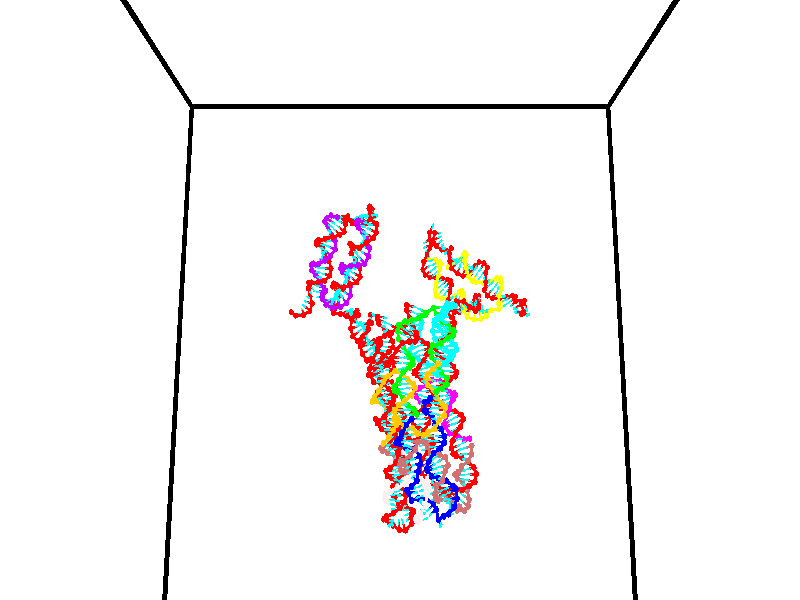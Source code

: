 // switches for output
#declare DRAW_BASES = 1; // possible values are 0, 1; only relevant for DNA ribbons
#declare DRAW_BASES_TYPE = 3; // possible values are 1, 2, 3; only relevant for DNA ribbons
#declare DRAW_FOG = 0; // set to 1 to enable fog

#include "colors.inc"

#include "transforms.inc"
background { rgb <1, 1, 1>}

#default {
   normal{
       ripples 0.25
       frequency 0.20
       turbulence 0.2
       lambda 5
   }
	finish {
		phong 0.1
		phong_size 40.
	}
}

// original window dimensions: 1024x640


// camera settings

camera {
	sky <0, 0.179814, -0.983701>
	up <0, 0.179814, -0.983701>
	right 1.6 * <1, 0, 0>
	location <35, 94.9851, 44.8844>
	look_at <35, 29.7336, 32.9568>
	direction <0, -65.2515, -11.9276>
	angle 67.0682
}


# declare cpy_camera_pos = <35, 94.9851, 44.8844>;
# if (DRAW_FOG = 1)
fog {
	fog_type 2
	up vnormalize(cpy_camera_pos)
	color rgbt<1,1,1,0.3>
	distance 1e-5
	fog_alt 3e-3
	fog_offset 56
}
# end


// LIGHTS

# declare lum = 6;
global_settings {
	ambient_light rgb lum * <0.05, 0.05, 0.05>
	max_trace_level 15
}# declare cpy_direct_light_amount = 0.25;
light_source
{	1000 * <-1, -1.16352, -0.803886>,
	rgb lum * cpy_direct_light_amount
	parallel
}

light_source
{	1000 * <1, 1.16352, 0.803886>,
	rgb lum * cpy_direct_light_amount
	parallel
}

// strand 0

// nucleotide -1

// particle -1
sphere {
	<24.103811, 35.381939, 35.022869> 0.250000
	pigment { color rgbt <1,0,0,0> }
	no_shadow
}
cylinder {
	<24.326698, 35.061943, 35.111881>,  <24.460430, 34.869946, 35.165291>, 0.100000
	pigment { color rgbt <1,0,0,0> }
	no_shadow
}
cylinder {
	<24.326698, 35.061943, 35.111881>,  <24.103811, 35.381939, 35.022869>, 0.100000
	pigment { color rgbt <1,0,0,0> }
	no_shadow
}

// particle -1
sphere {
	<24.326698, 35.061943, 35.111881> 0.100000
	pigment { color rgbt <1,0,0,0> }
	no_shadow
}
sphere {
	0, 1
	scale<0.080000,0.200000,0.300000>
	matrix <0.827917, 0.514685, -0.222829,
		0.063726, 0.308404, 0.949118,
		0.557218, -0.799991, 0.222534,
		24.493864, 34.821945, 35.178642>
	pigment { color rgbt <0,1,1,0> }
	no_shadow
}
cylinder {
	<24.619398, 35.669300, 35.354382>,  <24.103811, 35.381939, 35.022869>, 0.130000
	pigment { color rgbt <1,0,0,0> }
	no_shadow
}

// nucleotide -1

// particle -1
sphere {
	<24.619398, 35.669300, 35.354382> 0.250000
	pigment { color rgbt <1,0,0,0> }
	no_shadow
}
cylinder {
	<24.772270, 35.315182, 35.248405>,  <24.863993, 35.102711, 35.184822>, 0.100000
	pigment { color rgbt <1,0,0,0> }
	no_shadow
}
cylinder {
	<24.772270, 35.315182, 35.248405>,  <24.619398, 35.669300, 35.354382>, 0.100000
	pigment { color rgbt <1,0,0,0> }
	no_shadow
}

// particle -1
sphere {
	<24.772270, 35.315182, 35.248405> 0.100000
	pigment { color rgbt <1,0,0,0> }
	no_shadow
}
sphere {
	0, 1
	scale<0.080000,0.200000,0.300000>
	matrix <0.737556, 0.464956, -0.489722,
		0.556733, -0.008245, 0.830651,
		0.382178, -0.885296, -0.264937,
		24.886923, 35.049595, 35.168926>
	pigment { color rgbt <0,1,1,0> }
	no_shadow
}
cylinder {
	<25.387798, 35.662186, 35.323685>,  <24.619398, 35.669300, 35.354382>, 0.130000
	pigment { color rgbt <1,0,0,0> }
	no_shadow
}

// nucleotide -1

// particle -1
sphere {
	<25.387798, 35.662186, 35.323685> 0.250000
	pigment { color rgbt <1,0,0,0> }
	no_shadow
}
cylinder {
	<25.275408, 35.390591, 35.052383>,  <25.207973, 35.227634, 34.889603>, 0.100000
	pigment { color rgbt <1,0,0,0> }
	no_shadow
}
cylinder {
	<25.275408, 35.390591, 35.052383>,  <25.387798, 35.662186, 35.323685>, 0.100000
	pigment { color rgbt <1,0,0,0> }
	no_shadow
}

// particle -1
sphere {
	<25.275408, 35.390591, 35.052383> 0.100000
	pigment { color rgbt <1,0,0,0> }
	no_shadow
}
sphere {
	0, 1
	scale<0.080000,0.200000,0.300000>
	matrix <0.713987, 0.324362, -0.620493,
		0.641308, -0.658606, 0.393653,
		-0.280974, -0.678990, -0.678252,
		25.191116, 35.186893, 34.848907>
	pigment { color rgbt <0,1,1,0> }
	no_shadow
}
cylinder {
	<25.960018, 35.180161, 34.887955>,  <25.387798, 35.662186, 35.323685>, 0.130000
	pigment { color rgbt <1,0,0,0> }
	no_shadow
}

// nucleotide -1

// particle -1
sphere {
	<25.960018, 35.180161, 34.887955> 0.250000
	pigment { color rgbt <1,0,0,0> }
	no_shadow
}
cylinder {
	<25.639587, 35.264309, 34.663803>,  <25.447329, 35.314800, 34.529312>, 0.100000
	pigment { color rgbt <1,0,0,0> }
	no_shadow
}
cylinder {
	<25.639587, 35.264309, 34.663803>,  <25.960018, 35.180161, 34.887955>, 0.100000
	pigment { color rgbt <1,0,0,0> }
	no_shadow
}

// particle -1
sphere {
	<25.639587, 35.264309, 34.663803> 0.100000
	pigment { color rgbt <1,0,0,0> }
	no_shadow
}
sphere {
	0, 1
	scale<0.080000,0.200000,0.300000>
	matrix <0.598043, 0.320373, -0.734647,
		0.024977, -0.923636, -0.382456,
		-0.801074, 0.210376, -0.560376,
		25.399265, 35.327423, 34.495689>
	pigment { color rgbt <0,1,1,0> }
	no_shadow
}
cylinder {
	<26.136387, 34.913174, 34.214367>,  <25.960018, 35.180161, 34.887955>, 0.130000
	pigment { color rgbt <1,0,0,0> }
	no_shadow
}

// nucleotide -1

// particle -1
sphere {
	<26.136387, 34.913174, 34.214367> 0.250000
	pigment { color rgbt <1,0,0,0> }
	no_shadow
}
cylinder {
	<25.832956, 35.169941, 34.169640>,  <25.650898, 35.324001, 34.142803>, 0.100000
	pigment { color rgbt <1,0,0,0> }
	no_shadow
}
cylinder {
	<25.832956, 35.169941, 34.169640>,  <26.136387, 34.913174, 34.214367>, 0.100000
	pigment { color rgbt <1,0,0,0> }
	no_shadow
}

// particle -1
sphere {
	<25.832956, 35.169941, 34.169640> 0.100000
	pigment { color rgbt <1,0,0,0> }
	no_shadow
}
sphere {
	0, 1
	scale<0.080000,0.200000,0.300000>
	matrix <0.453599, 0.397045, -0.797874,
		-0.467772, -0.655970, -0.592362,
		-0.758576, 0.641918, -0.111821,
		25.605383, 35.362514, 34.136093>
	pigment { color rgbt <0,1,1,0> }
	no_shadow
}
cylinder {
	<25.868958, 34.787319, 33.563423>,  <26.136387, 34.913174, 34.214367>, 0.130000
	pigment { color rgbt <1,0,0,0> }
	no_shadow
}

// nucleotide -1

// particle -1
sphere {
	<25.868958, 34.787319, 33.563423> 0.250000
	pigment { color rgbt <1,0,0,0> }
	no_shadow
}
cylinder {
	<25.826639, 35.167233, 33.681217>,  <25.801249, 35.395180, 33.751892>, 0.100000
	pigment { color rgbt <1,0,0,0> }
	no_shadow
}
cylinder {
	<25.826639, 35.167233, 33.681217>,  <25.868958, 34.787319, 33.563423>, 0.100000
	pigment { color rgbt <1,0,0,0> }
	no_shadow
}

// particle -1
sphere {
	<25.826639, 35.167233, 33.681217> 0.100000
	pigment { color rgbt <1,0,0,0> }
	no_shadow
}
sphere {
	0, 1
	scale<0.080000,0.200000,0.300000>
	matrix <0.577684, 0.299752, -0.759229,
		-0.809375, 0.089796, -0.580387,
		-0.105796, 0.949782, 0.294486,
		25.794901, 35.452168, 33.769562>
	pigment { color rgbt <0,1,1,0> }
	no_shadow
}
cylinder {
	<25.735411, 35.202312, 32.972565>,  <25.868958, 34.787319, 33.563423>, 0.130000
	pigment { color rgbt <1,0,0,0> }
	no_shadow
}

// nucleotide -1

// particle -1
sphere {
	<25.735411, 35.202312, 32.972565> 0.250000
	pigment { color rgbt <1,0,0,0> }
	no_shadow
}
cylinder {
	<25.908117, 35.459259, 33.225845>,  <26.011742, 35.613426, 33.377811>, 0.100000
	pigment { color rgbt <1,0,0,0> }
	no_shadow
}
cylinder {
	<25.908117, 35.459259, 33.225845>,  <25.735411, 35.202312, 32.972565>, 0.100000
	pigment { color rgbt <1,0,0,0> }
	no_shadow
}

// particle -1
sphere {
	<25.908117, 35.459259, 33.225845> 0.100000
	pigment { color rgbt <1,0,0,0> }
	no_shadow
}
sphere {
	0, 1
	scale<0.080000,0.200000,0.300000>
	matrix <0.622886, 0.295390, -0.724402,
		-0.652372, 0.707185, -0.272580,
		0.431769, 0.642366, 0.633200,
		26.037647, 35.651970, 33.415806>
	pigment { color rgbt <0,1,1,0> }
	no_shadow
}
cylinder {
	<25.868092, 35.801292, 32.601601>,  <25.735411, 35.202312, 32.972565>, 0.130000
	pigment { color rgbt <1,0,0,0> }
	no_shadow
}

// nucleotide -1

// particle -1
sphere {
	<25.868092, 35.801292, 32.601601> 0.250000
	pigment { color rgbt <1,0,0,0> }
	no_shadow
}
cylinder {
	<26.107285, 35.717720, 32.911121>,  <26.250801, 35.667576, 33.096832>, 0.100000
	pigment { color rgbt <1,0,0,0> }
	no_shadow
}
cylinder {
	<26.107285, 35.717720, 32.911121>,  <25.868092, 35.801292, 32.601601>, 0.100000
	pigment { color rgbt <1,0,0,0> }
	no_shadow
}

// particle -1
sphere {
	<26.107285, 35.717720, 32.911121> 0.100000
	pigment { color rgbt <1,0,0,0> }
	no_shadow
}
sphere {
	0, 1
	scale<0.080000,0.200000,0.300000>
	matrix <0.782182, -0.058614, -0.620287,
		0.174952, 0.976172, 0.128371,
		0.597982, -0.208930, 0.773799,
		26.286678, 35.655041, 33.143261>
	pigment { color rgbt <0,1,1,0> }
	no_shadow
}
cylinder {
	<26.209780, 36.340542, 32.690071>,  <25.868092, 35.801292, 32.601601>, 0.130000
	pigment { color rgbt <1,0,0,0> }
	no_shadow
}

// nucleotide -1

// particle -1
sphere {
	<26.209780, 36.340542, 32.690071> 0.250000
	pigment { color rgbt <1,0,0,0> }
	no_shadow
}
cylinder {
	<26.378345, 35.981339, 32.740662>,  <26.479485, 35.765816, 32.771015>, 0.100000
	pigment { color rgbt <1,0,0,0> }
	no_shadow
}
cylinder {
	<26.378345, 35.981339, 32.740662>,  <26.209780, 36.340542, 32.690071>, 0.100000
	pigment { color rgbt <1,0,0,0> }
	no_shadow
}

// particle -1
sphere {
	<26.378345, 35.981339, 32.740662> 0.100000
	pigment { color rgbt <1,0,0,0> }
	no_shadow
}
sphere {
	0, 1
	scale<0.080000,0.200000,0.300000>
	matrix <0.628851, 0.188874, -0.754237,
		0.653420, 0.397382, 0.644305,
		0.421413, -0.898006, 0.126480,
		26.504768, 35.711937, 32.778606>
	pigment { color rgbt <0,1,1,0> }
	no_shadow
}
cylinder {
	<26.853994, 36.443783, 32.707306>,  <26.209780, 36.340542, 32.690071>, 0.130000
	pigment { color rgbt <1,0,0,0> }
	no_shadow
}

// nucleotide -1

// particle -1
sphere {
	<26.853994, 36.443783, 32.707306> 0.250000
	pigment { color rgbt <1,0,0,0> }
	no_shadow
}
cylinder {
	<26.849949, 36.058487, 32.599926>,  <26.847521, 35.827309, 32.535500>, 0.100000
	pigment { color rgbt <1,0,0,0> }
	no_shadow
}
cylinder {
	<26.849949, 36.058487, 32.599926>,  <26.853994, 36.443783, 32.707306>, 0.100000
	pigment { color rgbt <1,0,0,0> }
	no_shadow
}

// particle -1
sphere {
	<26.849949, 36.058487, 32.599926> 0.100000
	pigment { color rgbt <1,0,0,0> }
	no_shadow
}
sphere {
	0, 1
	scale<0.080000,0.200000,0.300000>
	matrix <0.541628, 0.220391, -0.811213,
		0.840557, -0.153603, 0.519490,
		-0.010114, -0.963241, -0.268447,
		26.846914, 35.769516, 32.519390>
	pigment { color rgbt <0,1,1,0> }
	no_shadow
}
cylinder {
	<27.521671, 36.224445, 32.532425>,  <26.853994, 36.443783, 32.707306>, 0.130000
	pigment { color rgbt <1,0,0,0> }
	no_shadow
}

// nucleotide -1

// particle -1
sphere {
	<27.521671, 36.224445, 32.532425> 0.250000
	pigment { color rgbt <1,0,0,0> }
	no_shadow
}
cylinder {
	<27.293331, 35.953453, 32.346889>,  <27.156326, 35.790855, 32.235569>, 0.100000
	pigment { color rgbt <1,0,0,0> }
	no_shadow
}
cylinder {
	<27.293331, 35.953453, 32.346889>,  <27.521671, 36.224445, 32.532425>, 0.100000
	pigment { color rgbt <1,0,0,0> }
	no_shadow
}

// particle -1
sphere {
	<27.293331, 35.953453, 32.346889> 0.100000
	pigment { color rgbt <1,0,0,0> }
	no_shadow
}
sphere {
	0, 1
	scale<0.080000,0.200000,0.300000>
	matrix <0.443462, 0.221029, -0.868612,
		0.690993, -0.701541, 0.174265,
		-0.570850, -0.677485, -0.463836,
		27.122076, 35.750206, 32.207737>
	pigment { color rgbt <0,1,1,0> }
	no_shadow
}
cylinder {
	<27.963531, 35.875946, 32.004925>,  <27.521671, 36.224445, 32.532425>, 0.130000
	pigment { color rgbt <1,0,0,0> }
	no_shadow
}

// nucleotide -1

// particle -1
sphere {
	<27.963531, 35.875946, 32.004925> 0.250000
	pigment { color rgbt <1,0,0,0> }
	no_shadow
}
cylinder {
	<27.587872, 35.781929, 31.904728>,  <27.362474, 35.725517, 31.844608>, 0.100000
	pigment { color rgbt <1,0,0,0> }
	no_shadow
}
cylinder {
	<27.587872, 35.781929, 31.904728>,  <27.963531, 35.875946, 32.004925>, 0.100000
	pigment { color rgbt <1,0,0,0> }
	no_shadow
}

// particle -1
sphere {
	<27.587872, 35.781929, 31.904728> 0.100000
	pigment { color rgbt <1,0,0,0> }
	no_shadow
}
sphere {
	0, 1
	scale<0.080000,0.200000,0.300000>
	matrix <0.225349, 0.128795, -0.965728,
		0.259254, -0.963413, -0.067990,
		-0.939152, -0.235047, -0.250495,
		27.306126, 35.711414, 31.829580>
	pigment { color rgbt <0,1,1,0> }
	no_shadow
}
cylinder {
	<28.053385, 35.638924, 31.380503>,  <27.963531, 35.875946, 32.004925>, 0.130000
	pigment { color rgbt <1,0,0,0> }
	no_shadow
}

// nucleotide -1

// particle -1
sphere {
	<28.053385, 35.638924, 31.380503> 0.250000
	pigment { color rgbt <1,0,0,0> }
	no_shadow
}
cylinder {
	<27.657446, 35.691486, 31.358820>,  <27.419884, 35.723026, 31.345810>, 0.100000
	pigment { color rgbt <1,0,0,0> }
	no_shadow
}
cylinder {
	<27.657446, 35.691486, 31.358820>,  <28.053385, 35.638924, 31.380503>, 0.100000
	pigment { color rgbt <1,0,0,0> }
	no_shadow
}

// particle -1
sphere {
	<27.657446, 35.691486, 31.358820> 0.100000
	pigment { color rgbt <1,0,0,0> }
	no_shadow
}
sphere {
	0, 1
	scale<0.080000,0.200000,0.300000>
	matrix <0.109377, 0.460533, -0.880878,
		-0.090793, -0.877862, -0.470229,
		-0.989845, 0.131409, -0.054205,
		27.360493, 35.730907, 31.342558>
	pigment { color rgbt <0,1,1,0> }
	no_shadow
}
cylinder {
	<27.829834, 35.488949, 30.702894>,  <28.053385, 35.638924, 31.380503>, 0.130000
	pigment { color rgbt <1,0,0,0> }
	no_shadow
}

// nucleotide -1

// particle -1
sphere {
	<27.829834, 35.488949, 30.702894> 0.250000
	pigment { color rgbt <1,0,0,0> }
	no_shadow
}
cylinder {
	<27.532583, 35.740749, 30.793663>,  <27.354233, 35.891830, 30.848124>, 0.100000
	pigment { color rgbt <1,0,0,0> }
	no_shadow
}
cylinder {
	<27.532583, 35.740749, 30.793663>,  <27.829834, 35.488949, 30.702894>, 0.100000
	pigment { color rgbt <1,0,0,0> }
	no_shadow
}

// particle -1
sphere {
	<27.532583, 35.740749, 30.793663> 0.100000
	pigment { color rgbt <1,0,0,0> }
	no_shadow
}
sphere {
	0, 1
	scale<0.080000,0.200000,0.300000>
	matrix <0.070753, 0.411138, -0.908823,
		-0.665398, -0.659317, -0.350067,
		-0.743128, 0.629498, 0.226922,
		27.309645, 35.929600, 30.861740>
	pigment { color rgbt <0,1,1,0> }
	no_shadow
}
cylinder {
	<27.377314, 35.575130, 30.106462>,  <27.829834, 35.488949, 30.702894>, 0.130000
	pigment { color rgbt <1,0,0,0> }
	no_shadow
}

// nucleotide -1

// particle -1
sphere {
	<27.377314, 35.575130, 30.106462> 0.250000
	pigment { color rgbt <1,0,0,0> }
	no_shadow
}
cylinder {
	<27.313467, 35.906628, 30.321018>,  <27.275160, 36.105526, 30.449753>, 0.100000
	pigment { color rgbt <1,0,0,0> }
	no_shadow
}
cylinder {
	<27.313467, 35.906628, 30.321018>,  <27.377314, 35.575130, 30.106462>, 0.100000
	pigment { color rgbt <1,0,0,0> }
	no_shadow
}

// particle -1
sphere {
	<27.313467, 35.906628, 30.321018> 0.100000
	pigment { color rgbt <1,0,0,0> }
	no_shadow
}
sphere {
	0, 1
	scale<0.080000,0.200000,0.300000>
	matrix <0.198609, 0.559206, -0.804887,
		-0.966994, -0.021941, -0.253853,
		-0.159616, 0.828739, 0.536391,
		27.265583, 36.155251, 30.481936>
	pigment { color rgbt <0,1,1,0> }
	no_shadow
}
cylinder {
	<27.195011, 35.998760, 29.628056>,  <27.377314, 35.575130, 30.106462>, 0.130000
	pigment { color rgbt <1,0,0,0> }
	no_shadow
}

// nucleotide -1

// particle -1
sphere {
	<27.195011, 35.998760, 29.628056> 0.250000
	pigment { color rgbt <1,0,0,0> }
	no_shadow
}
cylinder {
	<27.253412, 36.261726, 29.923754>,  <27.288454, 36.419506, 30.101173>, 0.100000
	pigment { color rgbt <1,0,0,0> }
	no_shadow
}
cylinder {
	<27.253412, 36.261726, 29.923754>,  <27.195011, 35.998760, 29.628056>, 0.100000
	pigment { color rgbt <1,0,0,0> }
	no_shadow
}

// particle -1
sphere {
	<27.253412, 36.261726, 29.923754> 0.100000
	pigment { color rgbt <1,0,0,0> }
	no_shadow
}
sphere {
	0, 1
	scale<0.080000,0.200000,0.300000>
	matrix <0.172593, 0.718868, -0.673380,
		-0.974112, 0.225905, -0.008507,
		0.146004, 0.657416, 0.739248,
		27.297213, 36.458950, 30.145529>
	pigment { color rgbt <0,1,1,0> }
	no_shadow
}
cylinder {
	<26.705196, 36.564114, 29.516081>,  <27.195011, 35.998760, 29.628056>, 0.130000
	pigment { color rgbt <1,0,0,0> }
	no_shadow
}

// nucleotide -1

// particle -1
sphere {
	<26.705196, 36.564114, 29.516081> 0.250000
	pigment { color rgbt <1,0,0,0> }
	no_shadow
}
cylinder {
	<27.020569, 36.676437, 29.734995>,  <27.209793, 36.743832, 29.866344>, 0.100000
	pigment { color rgbt <1,0,0,0> }
	no_shadow
}
cylinder {
	<27.020569, 36.676437, 29.734995>,  <26.705196, 36.564114, 29.516081>, 0.100000
	pigment { color rgbt <1,0,0,0> }
	no_shadow
}

// particle -1
sphere {
	<27.020569, 36.676437, 29.734995> 0.100000
	pigment { color rgbt <1,0,0,0> }
	no_shadow
}
sphere {
	0, 1
	scale<0.080000,0.200000,0.300000>
	matrix <0.242825, 0.675377, -0.696349,
		-0.565166, 0.681918, 0.464301,
		0.788431, 0.280808, 0.547287,
		27.257099, 36.760681, 29.899181>
	pigment { color rgbt <0,1,1,0> }
	no_shadow
}
cylinder {
	<26.734695, 37.350288, 29.511755>,  <26.705196, 36.564114, 29.516081>, 0.130000
	pigment { color rgbt <1,0,0,0> }
	no_shadow
}

// nucleotide -1

// particle -1
sphere {
	<26.734695, 37.350288, 29.511755> 0.250000
	pigment { color rgbt <1,0,0,0> }
	no_shadow
}
cylinder {
	<27.110903, 37.249706, 29.603142>,  <27.336626, 37.189358, 29.657974>, 0.100000
	pigment { color rgbt <1,0,0,0> }
	no_shadow
}
cylinder {
	<27.110903, 37.249706, 29.603142>,  <26.734695, 37.350288, 29.511755>, 0.100000
	pigment { color rgbt <1,0,0,0> }
	no_shadow
}

// particle -1
sphere {
	<27.110903, 37.249706, 29.603142> 0.100000
	pigment { color rgbt <1,0,0,0> }
	no_shadow
}
sphere {
	0, 1
	scale<0.080000,0.200000,0.300000>
	matrix <0.339393, 0.664707, -0.665565,
		0.015499, 0.703515, 0.710512,
		0.940517, -0.251458, 0.228466,
		27.393059, 37.174271, 29.671682>
	pigment { color rgbt <0,1,1,0> }
	no_shadow
}
cylinder {
	<27.056067, 37.981010, 29.486437>,  <26.734695, 37.350288, 29.511755>, 0.130000
	pigment { color rgbt <1,0,0,0> }
	no_shadow
}

// nucleotide -1

// particle -1
sphere {
	<27.056067, 37.981010, 29.486437> 0.250000
	pigment { color rgbt <1,0,0,0> }
	no_shadow
}
cylinder {
	<27.378347, 37.744190, 29.493607>,  <27.571716, 37.602097, 29.497908>, 0.100000
	pigment { color rgbt <1,0,0,0> }
	no_shadow
}
cylinder {
	<27.378347, 37.744190, 29.493607>,  <27.056067, 37.981010, 29.486437>, 0.100000
	pigment { color rgbt <1,0,0,0> }
	no_shadow
}

// particle -1
sphere {
	<27.378347, 37.744190, 29.493607> 0.100000
	pigment { color rgbt <1,0,0,0> }
	no_shadow
}
sphere {
	0, 1
	scale<0.080000,0.200000,0.300000>
	matrix <0.392171, 0.510530, -0.765220,
		0.443897, 0.623568, 0.643520,
		0.805703, -0.592049, 0.017923,
		27.620058, 37.566574, 29.498983>
	pigment { color rgbt <0,1,1,0> }
	no_shadow
}
cylinder {
	<27.741465, 38.409775, 29.527973>,  <27.056067, 37.981010, 29.486437>, 0.130000
	pigment { color rgbt <1,0,0,0> }
	no_shadow
}

// nucleotide -1

// particle -1
sphere {
	<27.741465, 38.409775, 29.527973> 0.250000
	pigment { color rgbt <1,0,0,0> }
	no_shadow
}
cylinder {
	<27.825966, 38.056599, 29.360264>,  <27.876667, 37.844692, 29.259638>, 0.100000
	pigment { color rgbt <1,0,0,0> }
	no_shadow
}
cylinder {
	<27.825966, 38.056599, 29.360264>,  <27.741465, 38.409775, 29.527973>, 0.100000
	pigment { color rgbt <1,0,0,0> }
	no_shadow
}

// particle -1
sphere {
	<27.825966, 38.056599, 29.360264> 0.100000
	pigment { color rgbt <1,0,0,0> }
	no_shadow
}
sphere {
	0, 1
	scale<0.080000,0.200000,0.300000>
	matrix <0.352043, 0.468898, -0.810062,
		0.911831, 0.023528, 0.409890,
		0.211256, -0.882939, -0.419273,
		27.889343, 37.791718, 29.234482>
	pigment { color rgbt <0,1,1,0> }
	no_shadow
}
cylinder {
	<28.461617, 38.481518, 29.419827>,  <27.741465, 38.409775, 29.527973>, 0.130000
	pigment { color rgbt <1,0,0,0> }
	no_shadow
}

// nucleotide -1

// particle -1
sphere {
	<28.461617, 38.481518, 29.419827> 0.250000
	pigment { color rgbt <1,0,0,0> }
	no_shadow
}
cylinder {
	<28.324068, 38.193417, 29.178831>,  <28.241539, 38.020557, 29.034233>, 0.100000
	pigment { color rgbt <1,0,0,0> }
	no_shadow
}
cylinder {
	<28.324068, 38.193417, 29.178831>,  <28.461617, 38.481518, 29.419827>, 0.100000
	pigment { color rgbt <1,0,0,0> }
	no_shadow
}

// particle -1
sphere {
	<28.324068, 38.193417, 29.178831> 0.100000
	pigment { color rgbt <1,0,0,0> }
	no_shadow
}
sphere {
	0, 1
	scale<0.080000,0.200000,0.300000>
	matrix <0.625377, 0.302958, -0.719111,
		0.700468, -0.624065, 0.346249,
		-0.343872, -0.720250, -0.602488,
		28.220907, 37.977341, 28.998085>
	pigment { color rgbt <0,1,1,0> }
	no_shadow
}
cylinder {
	<29.142765, 38.166382, 29.126707>,  <28.461617, 38.481518, 29.419827>, 0.130000
	pigment { color rgbt <1,0,0,0> }
	no_shadow
}

// nucleotide -1

// particle -1
sphere {
	<29.142765, 38.166382, 29.126707> 0.250000
	pigment { color rgbt <1,0,0,0> }
	no_shadow
}
cylinder {
	<28.858425, 38.047638, 28.871658>,  <28.687820, 37.976391, 28.718628>, 0.100000
	pigment { color rgbt <1,0,0,0> }
	no_shadow
}
cylinder {
	<28.858425, 38.047638, 28.871658>,  <29.142765, 38.166382, 29.126707>, 0.100000
	pigment { color rgbt <1,0,0,0> }
	no_shadow
}

// particle -1
sphere {
	<28.858425, 38.047638, 28.871658> 0.100000
	pigment { color rgbt <1,0,0,0> }
	no_shadow
}
sphere {
	0, 1
	scale<0.080000,0.200000,0.300000>
	matrix <0.599894, 0.217364, -0.769987,
		0.367177, -0.929852, 0.023573,
		-0.710850, -0.296863, -0.637624,
		28.645170, 37.958580, 28.680370>
	pigment { color rgbt <0,1,1,0> }
	no_shadow
}
cylinder {
	<29.496237, 37.580936, 28.696594>,  <29.142765, 38.166382, 29.126707>, 0.130000
	pigment { color rgbt <1,0,0,0> }
	no_shadow
}

// nucleotide -1

// particle -1
sphere {
	<29.496237, 37.580936, 28.696594> 0.250000
	pigment { color rgbt <1,0,0,0> }
	no_shadow
}
cylinder {
	<29.175476, 37.707878, 28.494114>,  <28.983019, 37.784042, 28.372625>, 0.100000
	pigment { color rgbt <1,0,0,0> }
	no_shadow
}
cylinder {
	<29.175476, 37.707878, 28.494114>,  <29.496237, 37.580936, 28.696594>, 0.100000
	pigment { color rgbt <1,0,0,0> }
	no_shadow
}

// particle -1
sphere {
	<29.175476, 37.707878, 28.494114> 0.100000
	pigment { color rgbt <1,0,0,0> }
	no_shadow
}
sphere {
	0, 1
	scale<0.080000,0.200000,0.300000>
	matrix <0.584060, 0.237990, -0.776038,
		-0.125808, -0.917958, -0.376199,
		-0.801901, 0.317355, -0.506202,
		28.934906, 37.803085, 28.342253>
	pigment { color rgbt <0,1,1,0> }
	no_shadow
}
cylinder {
	<29.613819, 37.268784, 27.977924>,  <29.496237, 37.580936, 28.696594>, 0.130000
	pigment { color rgbt <1,0,0,0> }
	no_shadow
}

// nucleotide -1

// particle -1
sphere {
	<29.613819, 37.268784, 27.977924> 0.250000
	pigment { color rgbt <1,0,0,0> }
	no_shadow
}
cylinder {
	<29.337439, 37.556755, 27.951744>,  <29.171610, 37.729538, 27.936037>, 0.100000
	pigment { color rgbt <1,0,0,0> }
	no_shadow
}
cylinder {
	<29.337439, 37.556755, 27.951744>,  <29.613819, 37.268784, 27.977924>, 0.100000
	pigment { color rgbt <1,0,0,0> }
	no_shadow
}

// particle -1
sphere {
	<29.337439, 37.556755, 27.951744> 0.100000
	pigment { color rgbt <1,0,0,0> }
	no_shadow
}
sphere {
	0, 1
	scale<0.080000,0.200000,0.300000>
	matrix <0.420346, 0.326462, -0.846600,
		-0.588128, -0.612471, -0.528190,
		-0.690952, 0.719932, -0.065449,
		29.130154, 37.772736, 27.932110>
	pigment { color rgbt <0,1,1,0> }
	no_shadow
}
cylinder {
	<29.321720, 37.122231, 27.358408>,  <29.613819, 37.268784, 27.977924>, 0.130000
	pigment { color rgbt <1,0,0,0> }
	no_shadow
}

// nucleotide -1

// particle -1
sphere {
	<29.321720, 37.122231, 27.358408> 0.250000
	pigment { color rgbt <1,0,0,0> }
	no_shadow
}
cylinder {
	<29.236250, 37.504810, 27.437952>,  <29.184967, 37.734360, 27.485678>, 0.100000
	pigment { color rgbt <1,0,0,0> }
	no_shadow
}
cylinder {
	<29.236250, 37.504810, 27.437952>,  <29.321720, 37.122231, 27.358408>, 0.100000
	pigment { color rgbt <1,0,0,0> }
	no_shadow
}

// particle -1
sphere {
	<29.236250, 37.504810, 27.437952> 0.100000
	pigment { color rgbt <1,0,0,0> }
	no_shadow
}
sphere {
	0, 1
	scale<0.080000,0.200000,0.300000>
	matrix <0.430298, 0.274898, -0.859811,
		-0.877032, -0.098153, -0.470298,
		-0.213677, 0.956450, 0.198859,
		29.172146, 37.791744, 27.497610>
	pigment { color rgbt <0,1,1,0> }
	no_shadow
}
cylinder {
	<29.841354, 37.598637, 27.382830>,  <29.321720, 37.122231, 27.358408>, 0.130000
	pigment { color rgbt <1,0,0,0> }
	no_shadow
}

// nucleotide -1

// particle -1
sphere {
	<29.841354, 37.598637, 27.382830> 0.250000
	pigment { color rgbt <1,0,0,0> }
	no_shadow
}
cylinder {
	<30.089996, 37.549126, 27.692225>,  <30.239182, 37.519417, 27.877861>, 0.100000
	pigment { color rgbt <1,0,0,0> }
	no_shadow
}
cylinder {
	<30.089996, 37.549126, 27.692225>,  <29.841354, 37.598637, 27.382830>, 0.100000
	pigment { color rgbt <1,0,0,0> }
	no_shadow
}

// particle -1
sphere {
	<30.089996, 37.549126, 27.692225> 0.100000
	pigment { color rgbt <1,0,0,0> }
	no_shadow
}
sphere {
	0, 1
	scale<0.080000,0.200000,0.300000>
	matrix <0.459842, 0.857052, -0.232394,
		-0.634153, 0.500140, 0.589670,
		0.621607, -0.123782, 0.773487,
		30.276478, 37.511990, 27.924271>
	pigment { color rgbt <0,1,1,0> }
	no_shadow
}
cylinder {
	<29.902714, 38.204605, 27.768528>,  <29.841354, 37.598637, 27.382830>, 0.130000
	pigment { color rgbt <1,0,0,0> }
	no_shadow
}

// nucleotide -1

// particle -1
sphere {
	<29.902714, 38.204605, 27.768528> 0.250000
	pigment { color rgbt <1,0,0,0> }
	no_shadow
}
cylinder {
	<30.255981, 38.019127, 27.796810>,  <30.467941, 37.907841, 27.813780>, 0.100000
	pigment { color rgbt <1,0,0,0> }
	no_shadow
}
cylinder {
	<30.255981, 38.019127, 27.796810>,  <29.902714, 38.204605, 27.768528>, 0.100000
	pigment { color rgbt <1,0,0,0> }
	no_shadow
}

// particle -1
sphere {
	<30.255981, 38.019127, 27.796810> 0.100000
	pigment { color rgbt <1,0,0,0> }
	no_shadow
}
sphere {
	0, 1
	scale<0.080000,0.200000,0.300000>
	matrix <0.465681, 0.884845, -0.013777,
		-0.056173, 0.045093, 0.997402,
		0.883168, -0.463697, 0.070704,
		30.520931, 37.880016, 27.818022>
	pigment { color rgbt <0,1,1,0> }
	no_shadow
}
cylinder {
	<30.363998, 38.511528, 28.255762>,  <29.902714, 38.204605, 27.768528>, 0.130000
	pigment { color rgbt <1,0,0,0> }
	no_shadow
}

// nucleotide -1

// particle -1
sphere {
	<30.363998, 38.511528, 28.255762> 0.250000
	pigment { color rgbt <1,0,0,0> }
	no_shadow
}
cylinder {
	<30.605209, 38.329258, 27.993856>,  <30.749935, 38.219894, 27.836712>, 0.100000
	pigment { color rgbt <1,0,0,0> }
	no_shadow
}
cylinder {
	<30.605209, 38.329258, 27.993856>,  <30.363998, 38.511528, 28.255762>, 0.100000
	pigment { color rgbt <1,0,0,0> }
	no_shadow
}

// particle -1
sphere {
	<30.605209, 38.329258, 27.993856> 0.100000
	pigment { color rgbt <1,0,0,0> }
	no_shadow
}
sphere {
	0, 1
	scale<0.080000,0.200000,0.300000>
	matrix <0.546863, 0.833714, -0.076558,
		0.580773, -0.311900, 0.751945,
		0.603028, -0.455674, -0.654766,
		30.786118, 38.192554, 27.797426>
	pigment { color rgbt <0,1,1,0> }
	no_shadow
}
cylinder {
	<30.972282, 38.447617, 28.498957>,  <30.363998, 38.511528, 28.255762>, 0.130000
	pigment { color rgbt <1,0,0,0> }
	no_shadow
}

// nucleotide -1

// particle -1
sphere {
	<30.972282, 38.447617, 28.498957> 0.250000
	pigment { color rgbt <1,0,0,0> }
	no_shadow
}
cylinder {
	<31.051811, 38.456394, 28.107040>,  <31.099529, 38.461662, 27.871891>, 0.100000
	pigment { color rgbt <1,0,0,0> }
	no_shadow
}
cylinder {
	<31.051811, 38.456394, 28.107040>,  <30.972282, 38.447617, 28.498957>, 0.100000
	pigment { color rgbt <1,0,0,0> }
	no_shadow
}

// particle -1
sphere {
	<31.051811, 38.456394, 28.107040> 0.100000
	pigment { color rgbt <1,0,0,0> }
	no_shadow
}
sphere {
	0, 1
	scale<0.080000,0.200000,0.300000>
	matrix <0.589694, 0.795838, 0.137487,
		0.782771, -0.605112, 0.145290,
		0.198822, 0.021945, -0.979790,
		31.111458, 38.462978, 27.813103>
	pigment { color rgbt <0,1,1,0> }
	no_shadow
}
cylinder {
	<31.686262, 38.283092, 28.200794>,  <30.972282, 38.447617, 28.498957>, 0.130000
	pigment { color rgbt <1,0,0,0> }
	no_shadow
}

// nucleotide -1

// particle -1
sphere {
	<31.686262, 38.283092, 28.200794> 0.250000
	pigment { color rgbt <1,0,0,0> }
	no_shadow
}
cylinder {
	<31.496397, 38.551292, 27.972715>,  <31.382479, 38.712212, 27.835869>, 0.100000
	pigment { color rgbt <1,0,0,0> }
	no_shadow
}
cylinder {
	<31.496397, 38.551292, 27.972715>,  <31.686262, 38.283092, 28.200794>, 0.100000
	pigment { color rgbt <1,0,0,0> }
	no_shadow
}

// particle -1
sphere {
	<31.496397, 38.551292, 27.972715> 0.100000
	pigment { color rgbt <1,0,0,0> }
	no_shadow
}
sphere {
	0, 1
	scale<0.080000,0.200000,0.300000>
	matrix <0.704622, 0.677690, 0.210341,
		0.527450, -0.301931, -0.794125,
		-0.474662, 0.670502, -0.570195,
		31.353998, 38.752441, 27.801657>
	pigment { color rgbt <0,1,1,0> }
	no_shadow
}
cylinder {
	<32.208649, 38.535183, 27.711926>,  <31.686262, 38.283092, 28.200794>, 0.130000
	pigment { color rgbt <1,0,0,0> }
	no_shadow
}

// nucleotide -1

// particle -1
sphere {
	<32.208649, 38.535183, 27.711926> 0.250000
	pigment { color rgbt <1,0,0,0> }
	no_shadow
}
cylinder {
	<31.917681, 38.803215, 27.771057>,  <31.743101, 38.964035, 27.806536>, 0.100000
	pigment { color rgbt <1,0,0,0> }
	no_shadow
}
cylinder {
	<31.917681, 38.803215, 27.771057>,  <32.208649, 38.535183, 27.711926>, 0.100000
	pigment { color rgbt <1,0,0,0> }
	no_shadow
}

// particle -1
sphere {
	<31.917681, 38.803215, 27.771057> 0.100000
	pigment { color rgbt <1,0,0,0> }
	no_shadow
}
sphere {
	0, 1
	scale<0.080000,0.200000,0.300000>
	matrix <0.685847, 0.716841, 0.125512,
		-0.021868, 0.192688, -0.981016,
		-0.727418, 0.670082, 0.147830,
		31.699455, 39.004238, 27.815407>
	pigment { color rgbt <0,1,1,0> }
	no_shadow
}
cylinder {
	<32.304527, 39.114185, 27.253590>,  <32.208649, 38.535183, 27.711926>, 0.130000
	pigment { color rgbt <1,0,0,0> }
	no_shadow
}

// nucleotide -1

// particle -1
sphere {
	<32.304527, 39.114185, 27.253590> 0.250000
	pigment { color rgbt <1,0,0,0> }
	no_shadow
}
cylinder {
	<32.120174, 39.243530, 27.584171>,  <32.009563, 39.321136, 27.782520>, 0.100000
	pigment { color rgbt <1,0,0,0> }
	no_shadow
}
cylinder {
	<32.120174, 39.243530, 27.584171>,  <32.304527, 39.114185, 27.253590>, 0.100000
	pigment { color rgbt <1,0,0,0> }
	no_shadow
}

// particle -1
sphere {
	<32.120174, 39.243530, 27.584171> 0.100000
	pigment { color rgbt <1,0,0,0> }
	no_shadow
}
sphere {
	0, 1
	scale<0.080000,0.200000,0.300000>
	matrix <0.707886, 0.695605, 0.122598,
		-0.535241, 0.641538, -0.549496,
		-0.460883, 0.323362, 0.826452,
		31.981909, 39.340538, 27.832108>
	pigment { color rgbt <0,1,1,0> }
	no_shadow
}
cylinder {
	<32.130737, 39.877018, 27.289873>,  <32.304527, 39.114185, 27.253590>, 0.130000
	pigment { color rgbt <1,0,0,0> }
	no_shadow
}

// nucleotide -1

// particle -1
sphere {
	<32.130737, 39.877018, 27.289873> 0.250000
	pigment { color rgbt <1,0,0,0> }
	no_shadow
}
cylinder {
	<32.169529, 39.723015, 27.656994>,  <32.192806, 39.630611, 27.877266>, 0.100000
	pigment { color rgbt <1,0,0,0> }
	no_shadow
}
cylinder {
	<32.169529, 39.723015, 27.656994>,  <32.130737, 39.877018, 27.289873>, 0.100000
	pigment { color rgbt <1,0,0,0> }
	no_shadow
}

// particle -1
sphere {
	<32.169529, 39.723015, 27.656994> 0.100000
	pigment { color rgbt <1,0,0,0> }
	no_shadow
}
sphere {
	0, 1
	scale<0.080000,0.200000,0.300000>
	matrix <0.733709, 0.650745, 0.195451,
		-0.672507, 0.654444, 0.345597,
		0.096984, -0.385010, 0.917803,
		32.198624, 39.607513, 27.932335>
	pigment { color rgbt <0,1,1,0> }
	no_shadow
}
cylinder {
	<32.104111, 40.534996, 27.676256>,  <32.130737, 39.877018, 27.289873>, 0.130000
	pigment { color rgbt <1,0,0,0> }
	no_shadow
}

// nucleotide -1

// particle -1
sphere {
	<32.104111, 40.534996, 27.676256> 0.250000
	pigment { color rgbt <1,0,0,0> }
	no_shadow
}
cylinder {
	<32.310116, 40.242023, 27.854383>,  <32.433720, 40.066242, 27.961260>, 0.100000
	pigment { color rgbt <1,0,0,0> }
	no_shadow
}
cylinder {
	<32.310116, 40.242023, 27.854383>,  <32.104111, 40.534996, 27.676256>, 0.100000
	pigment { color rgbt <1,0,0,0> }
	no_shadow
}

// particle -1
sphere {
	<32.310116, 40.242023, 27.854383> 0.100000
	pigment { color rgbt <1,0,0,0> }
	no_shadow
}
sphere {
	0, 1
	scale<0.080000,0.200000,0.300000>
	matrix <0.676573, 0.666326, 0.313462,
		-0.526317, 0.139854, 0.838708,
		0.515014, -0.732428, 0.445320,
		32.464619, 40.022297, 27.987980>
	pigment { color rgbt <0,1,1,0> }
	no_shadow
}
cylinder {
	<32.226078, 40.596024, 28.523235>,  <32.104111, 40.534996, 27.676256>, 0.130000
	pigment { color rgbt <1,0,0,0> }
	no_shadow
}

// nucleotide -1

// particle -1
sphere {
	<32.226078, 40.596024, 28.523235> 0.250000
	pigment { color rgbt <1,0,0,0> }
	no_shadow
}
cylinder {
	<32.505081, 40.374928, 28.340826>,  <32.672485, 40.242268, 28.231380>, 0.100000
	pigment { color rgbt <1,0,0,0> }
	no_shadow
}
cylinder {
	<32.505081, 40.374928, 28.340826>,  <32.226078, 40.596024, 28.523235>, 0.100000
	pigment { color rgbt <1,0,0,0> }
	no_shadow
}

// particle -1
sphere {
	<32.505081, 40.374928, 28.340826> 0.100000
	pigment { color rgbt <1,0,0,0> }
	no_shadow
}
sphere {
	0, 1
	scale<0.080000,0.200000,0.300000>
	matrix <0.712794, 0.469913, 0.520679,
		-0.073511, -0.688228, 0.721761,
		0.697510, -0.552742, -0.456022,
		32.714333, 40.209106, 28.204020>
	pigment { color rgbt <0,1,1,0> }
	no_shadow
}
cylinder {
	<32.836601, 40.802094, 29.014961>,  <32.226078, 40.596024, 28.523235>, 0.130000
	pigment { color rgbt <1,0,0,0> }
	no_shadow
}

// nucleotide -1

// particle -1
sphere {
	<32.836601, 40.802094, 29.014961> 0.250000
	pigment { color rgbt <1,0,0,0> }
	no_shadow
}
cylinder {
	<32.494949, 41.000256, 29.078262>,  <32.289959, 41.119152, 29.116243>, 0.100000
	pigment { color rgbt <1,0,0,0> }
	no_shadow
}
cylinder {
	<32.494949, 41.000256, 29.078262>,  <32.836601, 40.802094, 29.014961>, 0.100000
	pigment { color rgbt <1,0,0,0> }
	no_shadow
}

// particle -1
sphere {
	<32.494949, 41.000256, 29.078262> 0.100000
	pigment { color rgbt <1,0,0,0> }
	no_shadow
}
sphere {
	0, 1
	scale<0.080000,0.200000,0.300000>
	matrix <-0.252520, -0.661068, 0.706557,
		0.454647, 0.563527, 0.689734,
		-0.854125, 0.495405, 0.158251,
		32.238712, 41.148876, 29.125738>
	pigment { color rgbt <0,1,1,0> }
	no_shadow
}
cylinder {
	<32.803631, 40.853638, 29.681728>,  <32.836601, 40.802094, 29.014961>, 0.130000
	pigment { color rgbt <1,0,0,0> }
	no_shadow
}

// nucleotide -1

// particle -1
sphere {
	<32.803631, 40.853638, 29.681728> 0.250000
	pigment { color rgbt <1,0,0,0> }
	no_shadow
}
cylinder {
	<32.429794, 40.894264, 29.545362>,  <32.205494, 40.918640, 29.463543>, 0.100000
	pigment { color rgbt <1,0,0,0> }
	no_shadow
}
cylinder {
	<32.429794, 40.894264, 29.545362>,  <32.803631, 40.853638, 29.681728>, 0.100000
	pigment { color rgbt <1,0,0,0> }
	no_shadow
}

// particle -1
sphere {
	<32.429794, 40.894264, 29.545362> 0.100000
	pigment { color rgbt <1,0,0,0> }
	no_shadow
}
sphere {
	0, 1
	scale<0.080000,0.200000,0.300000>
	matrix <-0.330109, -0.604718, 0.724806,
		-0.132539, 0.789936, 0.598693,
		-0.934591, 0.101569, -0.340914,
		32.149418, 40.924736, 29.443089>
	pigment { color rgbt <0,1,1,0> }
	no_shadow
}
cylinder {
	<32.527424, 41.239307, 30.246445>,  <32.803631, 40.853638, 29.681728>, 0.130000
	pigment { color rgbt <1,0,0,0> }
	no_shadow
}

// nucleotide -1

// particle -1
sphere {
	<32.527424, 41.239307, 30.246445> 0.250000
	pigment { color rgbt <1,0,0,0> }
	no_shadow
}
cylinder {
	<32.240829, 41.049206, 30.042181>,  <32.068871, 40.935143, 29.919622>, 0.100000
	pigment { color rgbt <1,0,0,0> }
	no_shadow
}
cylinder {
	<32.240829, 41.049206, 30.042181>,  <32.527424, 41.239307, 30.246445>, 0.100000
	pigment { color rgbt <1,0,0,0> }
	no_shadow
}

// particle -1
sphere {
	<32.240829, 41.049206, 30.042181> 0.100000
	pigment { color rgbt <1,0,0,0> }
	no_shadow
}
sphere {
	0, 1
	scale<0.080000,0.200000,0.300000>
	matrix <-0.262541, -0.494498, 0.828579,
		-0.646310, 0.727736, 0.229528,
		-0.716488, -0.475259, -0.510660,
		32.025883, 40.906628, 29.888983>
	pigment { color rgbt <0,1,1,0> }
	no_shadow
}
cylinder {
	<31.896336, 41.315182, 30.649830>,  <32.527424, 41.239307, 30.246445>, 0.130000
	pigment { color rgbt <1,0,0,0> }
	no_shadow
}

// nucleotide -1

// particle -1
sphere {
	<31.896336, 41.315182, 30.649830> 0.250000
	pigment { color rgbt <1,0,0,0> }
	no_shadow
}
cylinder {
	<31.796692, 41.015499, 30.404346>,  <31.736906, 40.835690, 30.257057>, 0.100000
	pigment { color rgbt <1,0,0,0> }
	no_shadow
}
cylinder {
	<31.796692, 41.015499, 30.404346>,  <31.896336, 41.315182, 30.649830>, 0.100000
	pigment { color rgbt <1,0,0,0> }
	no_shadow
}

// particle -1
sphere {
	<31.796692, 41.015499, 30.404346> 0.100000
	pigment { color rgbt <1,0,0,0> }
	no_shadow
}
sphere {
	0, 1
	scale<0.080000,0.200000,0.300000>
	matrix <-0.493042, -0.447315, 0.746203,
		-0.833579, 0.488471, -0.257958,
		-0.249110, -0.749204, -0.613709,
		31.721958, 40.790737, 30.220234>
	pigment { color rgbt <0,1,1,0> }
	no_shadow
}
cylinder {
	<31.282017, 41.041576, 30.967346>,  <31.896336, 41.315182, 30.649830>, 0.130000
	pigment { color rgbt <1,0,0,0> }
	no_shadow
}

// nucleotide -1

// particle -1
sphere {
	<31.282017, 41.041576, 30.967346> 0.250000
	pigment { color rgbt <1,0,0,0> }
	no_shadow
}
cylinder {
	<31.392834, 40.755306, 30.710890>,  <31.459324, 40.583546, 30.557016>, 0.100000
	pigment { color rgbt <1,0,0,0> }
	no_shadow
}
cylinder {
	<31.392834, 40.755306, 30.710890>,  <31.282017, 41.041576, 30.967346>, 0.100000
	pigment { color rgbt <1,0,0,0> }
	no_shadow
}

// particle -1
sphere {
	<31.392834, 40.755306, 30.710890> 0.100000
	pigment { color rgbt <1,0,0,0> }
	no_shadow
}
sphere {
	0, 1
	scale<0.080000,0.200000,0.300000>
	matrix <-0.533275, -0.669583, 0.516987,
		-0.799291, 0.198679, -0.567151,
		0.277040, -0.715671, -0.641142,
		31.475946, 40.540604, 30.518547>
	pigment { color rgbt <0,1,1,0> }
	no_shadow
}
cylinder {
	<30.637011, 40.732563, 30.752550>,  <31.282017, 41.041576, 30.967346>, 0.130000
	pigment { color rgbt <1,0,0,0> }
	no_shadow
}

// nucleotide -1

// particle -1
sphere {
	<30.637011, 40.732563, 30.752550> 0.250000
	pigment { color rgbt <1,0,0,0> }
	no_shadow
}
cylinder {
	<30.933086, 40.470074, 30.693903>,  <31.110731, 40.312580, 30.658714>, 0.100000
	pigment { color rgbt <1,0,0,0> }
	no_shadow
}
cylinder {
	<30.933086, 40.470074, 30.693903>,  <30.637011, 40.732563, 30.752550>, 0.100000
	pigment { color rgbt <1,0,0,0> }
	no_shadow
}

// particle -1
sphere {
	<30.933086, 40.470074, 30.693903> 0.100000
	pigment { color rgbt <1,0,0,0> }
	no_shadow
}
sphere {
	0, 1
	scale<0.080000,0.200000,0.300000>
	matrix <-0.507793, -0.688468, 0.517839,
		-0.440759, -0.308846, -0.842820,
		0.740187, -0.656221, -0.146618,
		31.155142, 40.273209, 30.649918>
	pigment { color rgbt <0,1,1,0> }
	no_shadow
}
cylinder {
	<30.324028, 40.178959, 30.403601>,  <30.637011, 40.732563, 30.752550>, 0.130000
	pigment { color rgbt <1,0,0,0> }
	no_shadow
}

// nucleotide -1

// particle -1
sphere {
	<30.324028, 40.178959, 30.403601> 0.250000
	pigment { color rgbt <1,0,0,0> }
	no_shadow
}
cylinder {
	<30.653181, 40.063316, 30.599266>,  <30.850674, 39.993931, 30.716665>, 0.100000
	pigment { color rgbt <1,0,0,0> }
	no_shadow
}
cylinder {
	<30.653181, 40.063316, 30.599266>,  <30.324028, 40.178959, 30.403601>, 0.100000
	pigment { color rgbt <1,0,0,0> }
	no_shadow
}

// particle -1
sphere {
	<30.653181, 40.063316, 30.599266> 0.100000
	pigment { color rgbt <1,0,0,0> }
	no_shadow
}
sphere {
	0, 1
	scale<0.080000,0.200000,0.300000>
	matrix <-0.560802, -0.551772, 0.617291,
		0.091448, -0.782283, -0.616174,
		0.822884, -0.289102, 0.489165,
		30.900045, 39.976585, 30.746016>
	pigment { color rgbt <0,1,1,0> }
	no_shadow
}
cylinder {
	<30.417883, 39.385021, 30.425201>,  <30.324028, 40.178959, 30.403601>, 0.130000
	pigment { color rgbt <1,0,0,0> }
	no_shadow
}

// nucleotide -1

// particle -1
sphere {
	<30.417883, 39.385021, 30.425201> 0.250000
	pigment { color rgbt <1,0,0,0> }
	no_shadow
}
cylinder {
	<30.656374, 39.485996, 30.730040>,  <30.799469, 39.546581, 30.912943>, 0.100000
	pigment { color rgbt <1,0,0,0> }
	no_shadow
}
cylinder {
	<30.656374, 39.485996, 30.730040>,  <30.417883, 39.385021, 30.425201>, 0.100000
	pigment { color rgbt <1,0,0,0> }
	no_shadow
}

// particle -1
sphere {
	<30.656374, 39.485996, 30.730040> 0.100000
	pigment { color rgbt <1,0,0,0> }
	no_shadow
}
sphere {
	0, 1
	scale<0.080000,0.200000,0.300000>
	matrix <-0.471259, -0.658469, 0.586799,
		0.649946, -0.709010, -0.273634,
		0.596226, 0.252435, 0.762097,
		30.835241, 39.561726, 30.958668>
	pigment { color rgbt <0,1,1,0> }
	no_shadow
}
cylinder {
	<30.321754, 38.851215, 30.832851>,  <30.417883, 39.385021, 30.425201>, 0.130000
	pigment { color rgbt <1,0,0,0> }
	no_shadow
}

// nucleotide -1

// particle -1
sphere {
	<30.321754, 38.851215, 30.832851> 0.250000
	pigment { color rgbt <1,0,0,0> }
	no_shadow
}
cylinder {
	<30.518976, 39.090416, 31.085609>,  <30.637310, 39.233936, 31.237265>, 0.100000
	pigment { color rgbt <1,0,0,0> }
	no_shadow
}
cylinder {
	<30.518976, 39.090416, 31.085609>,  <30.321754, 38.851215, 30.832851>, 0.100000
	pigment { color rgbt <1,0,0,0> }
	no_shadow
}

// particle -1
sphere {
	<30.518976, 39.090416, 31.085609> 0.100000
	pigment { color rgbt <1,0,0,0> }
	no_shadow
}
sphere {
	0, 1
	scale<0.080000,0.200000,0.300000>
	matrix <-0.248770, -0.599082, 0.761061,
		0.833673, -0.532441, -0.146614,
		0.493054, 0.598003, 0.631894,
		30.666893, 39.269817, 31.275177>
	pigment { color rgbt <0,1,1,0> }
	no_shadow
}
cylinder {
	<30.733465, 38.395794, 31.274597>,  <30.321754, 38.851215, 30.832851>, 0.130000
	pigment { color rgbt <1,0,0,0> }
	no_shadow
}

// nucleotide -1

// particle -1
sphere {
	<30.733465, 38.395794, 31.274597> 0.250000
	pigment { color rgbt <1,0,0,0> }
	no_shadow
}
cylinder {
	<30.698206, 38.743904, 31.468445>,  <30.677050, 38.952770, 31.584753>, 0.100000
	pigment { color rgbt <1,0,0,0> }
	no_shadow
}
cylinder {
	<30.698206, 38.743904, 31.468445>,  <30.733465, 38.395794, 31.274597>, 0.100000
	pigment { color rgbt <1,0,0,0> }
	no_shadow
}

// particle -1
sphere {
	<30.698206, 38.743904, 31.468445> 0.100000
	pigment { color rgbt <1,0,0,0> }
	no_shadow
}
sphere {
	0, 1
	scale<0.080000,0.200000,0.300000>
	matrix <-0.267487, -0.489324, 0.830068,
		0.959521, -0.056459, 0.275920,
		-0.088150, 0.870272, 0.484619,
		30.671761, 39.004986, 31.613831>
	pigment { color rgbt <0,1,1,0> }
	no_shadow
}
cylinder {
	<31.137564, 38.326508, 31.932384>,  <30.733465, 38.395794, 31.274597>, 0.130000
	pigment { color rgbt <1,0,0,0> }
	no_shadow
}

// nucleotide -1

// particle -1
sphere {
	<31.137564, 38.326508, 31.932384> 0.250000
	pigment { color rgbt <1,0,0,0> }
	no_shadow
}
cylinder {
	<30.863483, 38.609669, 32.000935>,  <30.699036, 38.779568, 32.042065>, 0.100000
	pigment { color rgbt <1,0,0,0> }
	no_shadow
}
cylinder {
	<30.863483, 38.609669, 32.000935>,  <31.137564, 38.326508, 31.932384>, 0.100000
	pigment { color rgbt <1,0,0,0> }
	no_shadow
}

// particle -1
sphere {
	<30.863483, 38.609669, 32.000935> 0.100000
	pigment { color rgbt <1,0,0,0> }
	no_shadow
}
sphere {
	0, 1
	scale<0.080000,0.200000,0.300000>
	matrix <-0.286695, -0.478435, 0.830004,
		0.669557, 0.519586, 0.530777,
		-0.685201, 0.707906, 0.171376,
		30.657923, 38.822041, 32.052349>
	pigment { color rgbt <0,1,1,0> }
	no_shadow
}
cylinder {
	<31.176861, 38.447388, 32.661953>,  <31.137564, 38.326508, 31.932384>, 0.130000
	pigment { color rgbt <1,0,0,0> }
	no_shadow
}

// nucleotide -1

// particle -1
sphere {
	<31.176861, 38.447388, 32.661953> 0.250000
	pigment { color rgbt <1,0,0,0> }
	no_shadow
}
cylinder {
	<30.835245, 38.610073, 32.532219>,  <30.630276, 38.707684, 32.454376>, 0.100000
	pigment { color rgbt <1,0,0,0> }
	no_shadow
}
cylinder {
	<30.835245, 38.610073, 32.532219>,  <31.176861, 38.447388, 32.661953>, 0.100000
	pigment { color rgbt <1,0,0,0> }
	no_shadow
}

// particle -1
sphere {
	<30.835245, 38.610073, 32.532219> 0.100000
	pigment { color rgbt <1,0,0,0> }
	no_shadow
}
sphere {
	0, 1
	scale<0.080000,0.200000,0.300000>
	matrix <-0.454389, -0.279693, 0.845755,
		0.253266, 0.869686, 0.423677,
		-0.854041, 0.406715, -0.324339,
		30.579033, 38.732086, 32.434917>
	pigment { color rgbt <0,1,1,0> }
	no_shadow
}
cylinder {
	<30.884338, 38.679844, 33.163086>,  <31.176861, 38.447388, 32.661953>, 0.130000
	pigment { color rgbt <1,0,0,0> }
	no_shadow
}

// nucleotide -1

// particle -1
sphere {
	<30.884338, 38.679844, 33.163086> 0.250000
	pigment { color rgbt <1,0,0,0> }
	no_shadow
}
cylinder {
	<30.561766, 38.661613, 32.927258>,  <30.368223, 38.650673, 32.785759>, 0.100000
	pigment { color rgbt <1,0,0,0> }
	no_shadow
}
cylinder {
	<30.561766, 38.661613, 32.927258>,  <30.884338, 38.679844, 33.163086>, 0.100000
	pigment { color rgbt <1,0,0,0> }
	no_shadow
}

// particle -1
sphere {
	<30.561766, 38.661613, 32.927258> 0.100000
	pigment { color rgbt <1,0,0,0> }
	no_shadow
}
sphere {
	0, 1
	scale<0.080000,0.200000,0.300000>
	matrix <-0.548699, -0.314020, 0.774803,
		-0.220451, 0.948322, 0.228226,
		-0.806431, -0.045578, -0.589570,
		30.319836, 38.647942, 32.750385>
	pigment { color rgbt <0,1,1,0> }
	no_shadow
}
cylinder {
	<30.262581, 39.122444, 33.428432>,  <30.884338, 38.679844, 33.163086>, 0.130000
	pigment { color rgbt <1,0,0,0> }
	no_shadow
}

// nucleotide -1

// particle -1
sphere {
	<30.262581, 39.122444, 33.428432> 0.250000
	pigment { color rgbt <1,0,0,0> }
	no_shadow
}
cylinder {
	<30.139509, 38.831932, 33.182556>,  <30.065666, 38.657623, 33.035030>, 0.100000
	pigment { color rgbt <1,0,0,0> }
	no_shadow
}
cylinder {
	<30.139509, 38.831932, 33.182556>,  <30.262581, 39.122444, 33.428432>, 0.100000
	pigment { color rgbt <1,0,0,0> }
	no_shadow
}

// particle -1
sphere {
	<30.139509, 38.831932, 33.182556> 0.100000
	pigment { color rgbt <1,0,0,0> }
	no_shadow
}
sphere {
	0, 1
	scale<0.080000,0.200000,0.300000>
	matrix <-0.567705, -0.378313, 0.731157,
		-0.763573, 0.573926, -0.295915,
		-0.307681, -0.726283, -0.614690,
		30.047205, 38.614048, 32.998150>
	pigment { color rgbt <0,1,1,0> }
	no_shadow
}
cylinder {
	<29.606585, 38.945915, 33.711658>,  <30.262581, 39.122444, 33.428432>, 0.130000
	pigment { color rgbt <1,0,0,0> }
	no_shadow
}

// nucleotide -1

// particle -1
sphere {
	<29.606585, 38.945915, 33.711658> 0.250000
	pigment { color rgbt <1,0,0,0> }
	no_shadow
}
cylinder {
	<29.645239, 38.640869, 33.455818>,  <29.668432, 38.457844, 33.302315>, 0.100000
	pigment { color rgbt <1,0,0,0> }
	no_shadow
}
cylinder {
	<29.645239, 38.640869, 33.455818>,  <29.606585, 38.945915, 33.711658>, 0.100000
	pigment { color rgbt <1,0,0,0> }
	no_shadow
}

// particle -1
sphere {
	<29.645239, 38.640869, 33.455818> 0.100000
	pigment { color rgbt <1,0,0,0> }
	no_shadow
}
sphere {
	0, 1
	scale<0.080000,0.200000,0.300000>
	matrix <-0.655416, -0.532371, 0.535734,
		-0.749060, 0.367430, -0.551275,
		0.096638, -0.762611, -0.639598,
		29.674231, 38.412086, 33.263939>
	pigment { color rgbt <0,1,1,0> }
	no_shadow
}
cylinder {
	<28.924603, 38.679829, 33.352638>,  <29.606585, 38.945915, 33.711658>, 0.130000
	pigment { color rgbt <1,0,0,0> }
	no_shadow
}

// nucleotide -1

// particle -1
sphere {
	<28.924603, 38.679829, 33.352638> 0.250000
	pigment { color rgbt <1,0,0,0> }
	no_shadow
}
cylinder {
	<29.181379, 38.373249, 33.361271>,  <29.335445, 38.189301, 33.366451>, 0.100000
	pigment { color rgbt <1,0,0,0> }
	no_shadow
}
cylinder {
	<29.181379, 38.373249, 33.361271>,  <28.924603, 38.679829, 33.352638>, 0.100000
	pigment { color rgbt <1,0,0,0> }
	no_shadow
}

// particle -1
sphere {
	<29.181379, 38.373249, 33.361271> 0.100000
	pigment { color rgbt <1,0,0,0> }
	no_shadow
}
sphere {
	0, 1
	scale<0.080000,0.200000,0.300000>
	matrix <-0.640892, -0.520906, 0.563839,
		-0.420913, -0.375782, -0.825603,
		0.641942, -0.766450, 0.021579,
		29.373962, 38.143314, 33.367744>
	pigment { color rgbt <0,1,1,0> }
	no_shadow
}
cylinder {
	<28.535744, 38.139717, 33.393272>,  <28.924603, 38.679829, 33.352638>, 0.130000
	pigment { color rgbt <1,0,0,0> }
	no_shadow
}

// nucleotide -1

// particle -1
sphere {
	<28.535744, 38.139717, 33.393272> 0.250000
	pigment { color rgbt <1,0,0,0> }
	no_shadow
}
cylinder {
	<28.864365, 37.940990, 33.505146>,  <29.061537, 37.821754, 33.572269>, 0.100000
	pigment { color rgbt <1,0,0,0> }
	no_shadow
}
cylinder {
	<28.864365, 37.940990, 33.505146>,  <28.535744, 38.139717, 33.393272>, 0.100000
	pigment { color rgbt <1,0,0,0> }
	no_shadow
}

// particle -1
sphere {
	<28.864365, 37.940990, 33.505146> 0.100000
	pigment { color rgbt <1,0,0,0> }
	no_shadow
}
sphere {
	0, 1
	scale<0.080000,0.200000,0.300000>
	matrix <-0.568914, -0.682360, 0.459044,
		-0.037215, -0.536246, -0.843241,
		0.821555, -0.496815, 0.279684,
		29.110830, 37.791946, 33.589050>
	pigment { color rgbt <0,1,1,0> }
	no_shadow
}
cylinder {
	<28.548462, 37.549389, 33.030319>,  <28.535744, 38.139717, 33.393272>, 0.130000
	pigment { color rgbt <1,0,0,0> }
	no_shadow
}

// nucleotide -1

// particle -1
sphere {
	<28.548462, 37.549389, 33.030319> 0.250000
	pigment { color rgbt <1,0,0,0> }
	no_shadow
}
cylinder {
	<28.767010, 37.461998, 33.353737>,  <28.898138, 37.409561, 33.547787>, 0.100000
	pigment { color rgbt <1,0,0,0> }
	no_shadow
}
cylinder {
	<28.767010, 37.461998, 33.353737>,  <28.548462, 37.549389, 33.030319>, 0.100000
	pigment { color rgbt <1,0,0,0> }
	no_shadow
}

// particle -1
sphere {
	<28.767010, 37.461998, 33.353737> 0.100000
	pigment { color rgbt <1,0,0,0> }
	no_shadow
}
sphere {
	0, 1
	scale<0.080000,0.200000,0.300000>
	matrix <-0.667268, -0.697005, 0.262560,
		0.506196, -0.682971, -0.526608,
		0.546369, -0.218482, 0.808546,
		28.930920, 37.396454, 33.596302>
	pigment { color rgbt <0,1,1,0> }
	no_shadow
}
cylinder {
	<28.452808, 36.895824, 33.111267>,  <28.548462, 37.549389, 33.030319>, 0.130000
	pigment { color rgbt <1,0,0,0> }
	no_shadow
}

// nucleotide -1

// particle -1
sphere {
	<28.452808, 36.895824, 33.111267> 0.250000
	pigment { color rgbt <1,0,0,0> }
	no_shadow
}
cylinder {
	<28.665283, 36.932308, 33.448200>,  <28.792768, 36.954201, 33.650360>, 0.100000
	pigment { color rgbt <1,0,0,0> }
	no_shadow
}
cylinder {
	<28.665283, 36.932308, 33.448200>,  <28.452808, 36.895824, 33.111267>, 0.100000
	pigment { color rgbt <1,0,0,0> }
	no_shadow
}

// particle -1
sphere {
	<28.665283, 36.932308, 33.448200> 0.100000
	pigment { color rgbt <1,0,0,0> }
	no_shadow
}
sphere {
	0, 1
	scale<0.080000,0.200000,0.300000>
	matrix <-0.483737, -0.783565, 0.389902,
		0.695584, -0.614578, -0.372099,
		0.531189, 0.091212, 0.842329,
		28.824640, 36.959671, 33.700897>
	pigment { color rgbt <0,1,1,0> }
	no_shadow
}
cylinder {
	<28.820698, 36.258007, 33.244736>,  <28.452808, 36.895824, 33.111267>, 0.130000
	pigment { color rgbt <1,0,0,0> }
	no_shadow
}

// nucleotide -1

// particle -1
sphere {
	<28.820698, 36.258007, 33.244736> 0.250000
	pigment { color rgbt <1,0,0,0> }
	no_shadow
}
cylinder {
	<28.740816, 36.457874, 33.581890>,  <28.692888, 36.577793, 33.784184>, 0.100000
	pigment { color rgbt <1,0,0,0> }
	no_shadow
}
cylinder {
	<28.740816, 36.457874, 33.581890>,  <28.820698, 36.258007, 33.244736>, 0.100000
	pigment { color rgbt <1,0,0,0> }
	no_shadow
}

// particle -1
sphere {
	<28.740816, 36.457874, 33.581890> 0.100000
	pigment { color rgbt <1,0,0,0> }
	no_shadow
}
sphere {
	0, 1
	scale<0.080000,0.200000,0.300000>
	matrix <-0.525290, -0.780749, 0.338380,
		0.827157, -0.375183, 0.418389,
		-0.199703, 0.499669, 0.842882,
		28.680904, 36.607777, 33.834755>
	pigment { color rgbt <0,1,1,0> }
	no_shadow
}
cylinder {
	<28.830658, 35.736835, 33.741634>,  <28.820698, 36.258007, 33.244736>, 0.130000
	pigment { color rgbt <1,0,0,0> }
	no_shadow
}

// nucleotide -1

// particle -1
sphere {
	<28.830658, 35.736835, 33.741634> 0.250000
	pigment { color rgbt <1,0,0,0> }
	no_shadow
}
cylinder {
	<28.657017, 36.044083, 33.929909>,  <28.552832, 36.228432, 34.042873>, 0.100000
	pigment { color rgbt <1,0,0,0> }
	no_shadow
}
cylinder {
	<28.657017, 36.044083, 33.929909>,  <28.830658, 35.736835, 33.741634>, 0.100000
	pigment { color rgbt <1,0,0,0> }
	no_shadow
}

// particle -1
sphere {
	<28.657017, 36.044083, 33.929909> 0.100000
	pigment { color rgbt <1,0,0,0> }
	no_shadow
}
sphere {
	0, 1
	scale<0.080000,0.200000,0.300000>
	matrix <-0.441900, -0.636872, 0.631757,
		0.785034, 0.066250, 0.615900,
		-0.434103, 0.768117, 0.470691,
		28.526785, 36.274517, 34.071117>
	pigment { color rgbt <0,1,1,0> }
	no_shadow
}
cylinder {
	<28.811312, 35.566662, 34.468353>,  <28.830658, 35.736835, 33.741634>, 0.130000
	pigment { color rgbt <1,0,0,0> }
	no_shadow
}

// nucleotide -1

// particle -1
sphere {
	<28.811312, 35.566662, 34.468353> 0.250000
	pigment { color rgbt <1,0,0,0> }
	no_shadow
}
cylinder {
	<28.512699, 35.831432, 34.441372>,  <28.333532, 35.990295, 34.425182>, 0.100000
	pigment { color rgbt <1,0,0,0> }
	no_shadow
}
cylinder {
	<28.512699, 35.831432, 34.441372>,  <28.811312, 35.566662, 34.468353>, 0.100000
	pigment { color rgbt <1,0,0,0> }
	no_shadow
}

// particle -1
sphere {
	<28.512699, 35.831432, 34.441372> 0.100000
	pigment { color rgbt <1,0,0,0> }
	no_shadow
}
sphere {
	0, 1
	scale<0.080000,0.200000,0.300000>
	matrix <-0.640644, -0.687731, 0.341469,
		0.179636, 0.298131, 0.937469,
		-0.746530, 0.661924, -0.067454,
		28.288740, 36.030010, 34.421135>
	pigment { color rgbt <0,1,1,0> }
	no_shadow
}
cylinder {
	<28.361221, 35.440586, 35.142574>,  <28.811312, 35.566662, 34.468353>, 0.130000
	pigment { color rgbt <1,0,0,0> }
	no_shadow
}

// nucleotide -1

// particle -1
sphere {
	<28.361221, 35.440586, 35.142574> 0.250000
	pigment { color rgbt <1,0,0,0> }
	no_shadow
}
cylinder {
	<28.132271, 35.641743, 34.883503>,  <27.994900, 35.762436, 34.728062>, 0.100000
	pigment { color rgbt <1,0,0,0> }
	no_shadow
}
cylinder {
	<28.132271, 35.641743, 34.883503>,  <28.361221, 35.440586, 35.142574>, 0.100000
	pigment { color rgbt <1,0,0,0> }
	no_shadow
}

// particle -1
sphere {
	<28.132271, 35.641743, 34.883503> 0.100000
	pigment { color rgbt <1,0,0,0> }
	no_shadow
}
sphere {
	0, 1
	scale<0.080000,0.200000,0.300000>
	matrix <-0.796250, -0.529558, 0.292498,
		-0.195885, 0.683129, 0.703536,
		-0.572377, 0.502895, -0.647674,
		27.960558, 35.792610, 34.689201>
	pigment { color rgbt <0,1,1,0> }
	no_shadow
}
cylinder {
	<29.069454, 35.840809, 35.246998>,  <28.361221, 35.440586, 35.142574>, 0.130000
	pigment { color rgbt <1,0,0,0> }
	no_shadow
}

// nucleotide -1

// particle -1
sphere {
	<29.069454, 35.840809, 35.246998> 0.250000
	pigment { color rgbt <1,0,0,0> }
	no_shadow
}
cylinder {
	<29.427605, 35.714821, 35.121078>,  <29.642496, 35.639229, 35.045528>, 0.100000
	pigment { color rgbt <1,0,0,0> }
	no_shadow
}
cylinder {
	<29.427605, 35.714821, 35.121078>,  <29.069454, 35.840809, 35.246998>, 0.100000
	pigment { color rgbt <1,0,0,0> }
	no_shadow
}

// particle -1
sphere {
	<29.427605, 35.714821, 35.121078> 0.100000
	pigment { color rgbt <1,0,0,0> }
	no_shadow
}
sphere {
	0, 1
	scale<0.080000,0.200000,0.300000>
	matrix <-0.066158, -0.793157, 0.605413,
		-0.440367, -0.521247, -0.731012,
		0.895377, -0.314966, -0.314795,
		29.696218, 35.620331, 35.026638>
	pigment { color rgbt <0,1,1,0> }
	no_shadow
}
cylinder {
	<29.708296, 35.825020, 35.451641>,  <29.069454, 35.840809, 35.246998>, 0.130000
	pigment { color rgbt <1,0,0,0> }
	no_shadow
}

// nucleotide -1

// particle -1
sphere {
	<29.708296, 35.825020, 35.451641> 0.250000
	pigment { color rgbt <1,0,0,0> }
	no_shadow
}
cylinder {
	<29.958494, 36.004005, 35.195976>,  <30.108614, 36.111397, 35.042576>, 0.100000
	pigment { color rgbt <1,0,0,0> }
	no_shadow
}
cylinder {
	<29.958494, 36.004005, 35.195976>,  <29.708296, 35.825020, 35.451641>, 0.100000
	pigment { color rgbt <1,0,0,0> }
	no_shadow
}

// particle -1
sphere {
	<29.958494, 36.004005, 35.195976> 0.100000
	pigment { color rgbt <1,0,0,0> }
	no_shadow
}
sphere {
	0, 1
	scale<0.080000,0.200000,0.300000>
	matrix <0.239394, 0.669626, 0.703059,
		0.742593, -0.592773, 0.311729,
		0.625496, 0.447461, -0.639166,
		30.146143, 36.138245, 35.004227>
	pigment { color rgbt <0,1,1,0> }
	no_shadow
}
cylinder {
	<30.545155, 35.983715, 35.533848>,  <29.708296, 35.825020, 35.451641>, 0.130000
	pigment { color rgbt <1,0,0,0> }
	no_shadow
}

// nucleotide -1

// particle -1
sphere {
	<30.545155, 35.983715, 35.533848> 0.250000
	pigment { color rgbt <1,0,0,0> }
	no_shadow
}
cylinder {
	<30.335653, 36.270336, 35.349575>,  <30.209953, 36.442310, 35.239010>, 0.100000
	pigment { color rgbt <1,0,0,0> }
	no_shadow
}
cylinder {
	<30.335653, 36.270336, 35.349575>,  <30.545155, 35.983715, 35.533848>, 0.100000
	pigment { color rgbt <1,0,0,0> }
	no_shadow
}

// particle -1
sphere {
	<30.335653, 36.270336, 35.349575> 0.100000
	pigment { color rgbt <1,0,0,0> }
	no_shadow
}
sphere {
	0, 1
	scale<0.080000,0.200000,0.300000>
	matrix <0.220502, 0.636397, 0.739174,
		0.822838, 0.285563, -0.491317,
		-0.523753, 0.716556, -0.460684,
		30.178528, 36.485302, 35.211369>
	pigment { color rgbt <0,1,1,0> }
	no_shadow
}
cylinder {
	<30.970684, 36.603600, 35.460274>,  <30.545155, 35.983715, 35.533848>, 0.130000
	pigment { color rgbt <1,0,0,0> }
	no_shadow
}

// nucleotide -1

// particle -1
sphere {
	<30.970684, 36.603600, 35.460274> 0.250000
	pigment { color rgbt <1,0,0,0> }
	no_shadow
}
cylinder {
	<30.601673, 36.756420, 35.438442>,  <30.380266, 36.848110, 35.425343>, 0.100000
	pigment { color rgbt <1,0,0,0> }
	no_shadow
}
cylinder {
	<30.601673, 36.756420, 35.438442>,  <30.970684, 36.603600, 35.460274>, 0.100000
	pigment { color rgbt <1,0,0,0> }
	no_shadow
}

// particle -1
sphere {
	<30.601673, 36.756420, 35.438442> 0.100000
	pigment { color rgbt <1,0,0,0> }
	no_shadow
}
sphere {
	0, 1
	scale<0.080000,0.200000,0.300000>
	matrix <0.193325, 0.579885, 0.791428,
		0.334013, 0.719565, -0.608821,
		-0.922530, 0.382047, -0.054580,
		30.324915, 36.871033, 35.422070>
	pigment { color rgbt <0,1,1,0> }
	no_shadow
}
cylinder {
	<30.833267, 37.324043, 35.214146>,  <30.970684, 36.603600, 35.460274>, 0.130000
	pigment { color rgbt <1,0,0,0> }
	no_shadow
}

// nucleotide -1

// particle -1
sphere {
	<30.833267, 37.324043, 35.214146> 0.250000
	pigment { color rgbt <1,0,0,0> }
	no_shadow
}
cylinder {
	<30.545406, 37.235264, 35.477306>,  <30.372690, 37.181995, 35.635204>, 0.100000
	pigment { color rgbt <1,0,0,0> }
	no_shadow
}
cylinder {
	<30.545406, 37.235264, 35.477306>,  <30.833267, 37.324043, 35.214146>, 0.100000
	pigment { color rgbt <1,0,0,0> }
	no_shadow
}

// particle -1
sphere {
	<30.545406, 37.235264, 35.477306> 0.100000
	pigment { color rgbt <1,0,0,0> }
	no_shadow
}
sphere {
	0, 1
	scale<0.080000,0.200000,0.300000>
	matrix <0.424640, 0.608981, 0.669943,
		-0.549346, 0.761498, -0.344004,
		-0.719652, -0.221952, 0.657904,
		30.329510, 37.168678, 35.674679>
	pigment { color rgbt <0,1,1,0> }
	no_shadow
}
cylinder {
	<30.755007, 38.005959, 35.490368>,  <30.833267, 37.324043, 35.214146>, 0.130000
	pigment { color rgbt <1,0,0,0> }
	no_shadow
}

// nucleotide -1

// particle -1
sphere {
	<30.755007, 38.005959, 35.490368> 0.250000
	pigment { color rgbt <1,0,0,0> }
	no_shadow
}
cylinder {
	<30.663822, 37.709675, 35.743156>,  <30.609112, 37.531906, 35.894829>, 0.100000
	pigment { color rgbt <1,0,0,0> }
	no_shadow
}
cylinder {
	<30.663822, 37.709675, 35.743156>,  <30.755007, 38.005959, 35.490368>, 0.100000
	pigment { color rgbt <1,0,0,0> }
	no_shadow
}

// particle -1
sphere {
	<30.663822, 37.709675, 35.743156> 0.100000
	pigment { color rgbt <1,0,0,0> }
	no_shadow
}
sphere {
	0, 1
	scale<0.080000,0.200000,0.300000>
	matrix <0.342142, 0.546730, 0.764216,
		-0.911577, 0.390437, 0.128792,
		-0.227964, -0.740706, 0.631971,
		30.595432, 37.487461, 35.932747>
	pigment { color rgbt <0,1,1,0> }
	no_shadow
}
cylinder {
	<30.393730, 38.379631, 36.083202>,  <30.755007, 38.005959, 35.490368>, 0.130000
	pigment { color rgbt <1,0,0,0> }
	no_shadow
}

// nucleotide -1

// particle -1
sphere {
	<30.393730, 38.379631, 36.083202> 0.250000
	pigment { color rgbt <1,0,0,0> }
	no_shadow
}
cylinder {
	<30.592350, 38.041153, 36.160549>,  <30.711521, 37.838066, 36.206959>, 0.100000
	pigment { color rgbt <1,0,0,0> }
	no_shadow
}
cylinder {
	<30.592350, 38.041153, 36.160549>,  <30.393730, 38.379631, 36.083202>, 0.100000
	pigment { color rgbt <1,0,0,0> }
	no_shadow
}

// particle -1
sphere {
	<30.592350, 38.041153, 36.160549> 0.100000
	pigment { color rgbt <1,0,0,0> }
	no_shadow
}
sphere {
	0, 1
	scale<0.080000,0.200000,0.300000>
	matrix <0.488214, 0.456462, 0.743834,
		-0.717696, -0.274943, 0.639780,
		0.496548, -0.846197, 0.193370,
		30.741314, 37.787292, 36.218559>
	pigment { color rgbt <0,1,1,0> }
	no_shadow
}
cylinder {
	<30.331518, 38.221996, 36.815498>,  <30.393730, 38.379631, 36.083202>, 0.130000
	pigment { color rgbt <1,0,0,0> }
	no_shadow
}

// nucleotide -1

// particle -1
sphere {
	<30.331518, 38.221996, 36.815498> 0.250000
	pigment { color rgbt <1,0,0,0> }
	no_shadow
}
cylinder {
	<30.665607, 38.048210, 36.680656>,  <30.866062, 37.943939, 36.599751>, 0.100000
	pigment { color rgbt <1,0,0,0> }
	no_shadow
}
cylinder {
	<30.665607, 38.048210, 36.680656>,  <30.331518, 38.221996, 36.815498>, 0.100000
	pigment { color rgbt <1,0,0,0> }
	no_shadow
}

// particle -1
sphere {
	<30.665607, 38.048210, 36.680656> 0.100000
	pigment { color rgbt <1,0,0,0> }
	no_shadow
}
sphere {
	0, 1
	scale<0.080000,0.200000,0.300000>
	matrix <0.500803, 0.347748, 0.792634,
		-0.227149, -0.830848, 0.508031,
		0.835225, -0.434469, -0.337100,
		30.916174, 37.917870, 36.579525>
	pigment { color rgbt <0,1,1,0> }
	no_shadow
}
cylinder {
	<30.502867, 37.853958, 37.359333>,  <30.331518, 38.221996, 36.815498>, 0.130000
	pigment { color rgbt <1,0,0,0> }
	no_shadow
}

// nucleotide -1

// particle -1
sphere {
	<30.502867, 37.853958, 37.359333> 0.250000
	pigment { color rgbt <1,0,0,0> }
	no_shadow
}
cylinder {
	<30.837450, 37.874321, 37.141071>,  <31.038200, 37.886539, 37.010113>, 0.100000
	pigment { color rgbt <1,0,0,0> }
	no_shadow
}
cylinder {
	<30.837450, 37.874321, 37.141071>,  <30.502867, 37.853958, 37.359333>, 0.100000
	pigment { color rgbt <1,0,0,0> }
	no_shadow
}

// particle -1
sphere {
	<30.837450, 37.874321, 37.141071> 0.100000
	pigment { color rgbt <1,0,0,0> }
	no_shadow
}
sphere {
	0, 1
	scale<0.080000,0.200000,0.300000>
	matrix <0.540624, 0.086463, 0.836809,
		0.089786, -0.994953, 0.044797,
		0.836459, 0.050916, -0.545659,
		31.088388, 37.889595, 36.977375>
	pigment { color rgbt <0,1,1,0> }
	no_shadow
}
cylinder {
	<30.948177, 37.487522, 37.723763>,  <30.502867, 37.853958, 37.359333>, 0.130000
	pigment { color rgbt <1,0,0,0> }
	no_shadow
}

// nucleotide -1

// particle -1
sphere {
	<30.948177, 37.487522, 37.723763> 0.250000
	pigment { color rgbt <1,0,0,0> }
	no_shadow
}
cylinder {
	<31.183336, 37.715607, 37.494247>,  <31.324432, 37.852459, 37.356537>, 0.100000
	pigment { color rgbt <1,0,0,0> }
	no_shadow
}
cylinder {
	<31.183336, 37.715607, 37.494247>,  <30.948177, 37.487522, 37.723763>, 0.100000
	pigment { color rgbt <1,0,0,0> }
	no_shadow
}

// particle -1
sphere {
	<31.183336, 37.715607, 37.494247> 0.100000
	pigment { color rgbt <1,0,0,0> }
	no_shadow
}
sphere {
	0, 1
	scale<0.080000,0.200000,0.300000>
	matrix <0.616431, 0.143526, 0.774218,
		0.523821, -0.808863, -0.267117,
		0.587898, 0.570211, -0.573790,
		31.359705, 37.886669, 37.322109>
	pigment { color rgbt <0,1,1,0> }
	no_shadow
}
cylinder {
	<31.528847, 37.287304, 37.927280>,  <30.948177, 37.487522, 37.723763>, 0.130000
	pigment { color rgbt <1,0,0,0> }
	no_shadow
}

// nucleotide -1

// particle -1
sphere {
	<31.528847, 37.287304, 37.927280> 0.250000
	pigment { color rgbt <1,0,0,0> }
	no_shadow
}
cylinder {
	<31.607735, 37.624081, 37.726391>,  <31.655067, 37.826149, 37.605858>, 0.100000
	pigment { color rgbt <1,0,0,0> }
	no_shadow
}
cylinder {
	<31.607735, 37.624081, 37.726391>,  <31.528847, 37.287304, 37.927280>, 0.100000
	pigment { color rgbt <1,0,0,0> }
	no_shadow
}

// particle -1
sphere {
	<31.607735, 37.624081, 37.726391> 0.100000
	pigment { color rgbt <1,0,0,0> }
	no_shadow
}
sphere {
	0, 1
	scale<0.080000,0.200000,0.300000>
	matrix <0.614008, 0.293284, 0.732788,
		0.764263, -0.452891, -0.459120,
		0.197220, 0.841947, -0.502225,
		31.666901, 37.876663, 37.575722>
	pigment { color rgbt <0,1,1,0> }
	no_shadow
}
cylinder {
	<32.310459, 37.386902, 37.878345>,  <31.528847, 37.287304, 37.927280>, 0.130000
	pigment { color rgbt <1,0,0,0> }
	no_shadow
}

// nucleotide -1

// particle -1
sphere {
	<32.310459, 37.386902, 37.878345> 0.250000
	pigment { color rgbt <1,0,0,0> }
	no_shadow
}
cylinder {
	<32.151783, 37.750092, 37.824348>,  <32.056580, 37.968006, 37.791950>, 0.100000
	pigment { color rgbt <1,0,0,0> }
	no_shadow
}
cylinder {
	<32.151783, 37.750092, 37.824348>,  <32.310459, 37.386902, 37.878345>, 0.100000
	pigment { color rgbt <1,0,0,0> }
	no_shadow
}

// particle -1
sphere {
	<32.151783, 37.750092, 37.824348> 0.100000
	pigment { color rgbt <1,0,0,0> }
	no_shadow
}
sphere {
	0, 1
	scale<0.080000,0.200000,0.300000>
	matrix <0.575744, 0.360639, 0.733797,
		0.714952, 0.213366, -0.665821,
		-0.396689, 0.907973, -0.134995,
		32.032776, 38.022484, 37.783852>
	pigment { color rgbt <0,1,1,0> }
	no_shadow
}
cylinder {
	<32.889874, 37.917351, 37.689762>,  <32.310459, 37.386902, 37.878345>, 0.130000
	pigment { color rgbt <1,0,0,0> }
	no_shadow
}

// nucleotide -1

// particle -1
sphere {
	<32.889874, 37.917351, 37.689762> 0.250000
	pigment { color rgbt <1,0,0,0> }
	no_shadow
}
cylinder {
	<32.583530, 38.129101, 37.835762>,  <32.399723, 38.256149, 37.923363>, 0.100000
	pigment { color rgbt <1,0,0,0> }
	no_shadow
}
cylinder {
	<32.583530, 38.129101, 37.835762>,  <32.889874, 37.917351, 37.689762>, 0.100000
	pigment { color rgbt <1,0,0,0> }
	no_shadow
}

// particle -1
sphere {
	<32.583530, 38.129101, 37.835762> 0.100000
	pigment { color rgbt <1,0,0,0> }
	no_shadow
}
sphere {
	0, 1
	scale<0.080000,0.200000,0.300000>
	matrix <0.582748, 0.331500, 0.741966,
		0.271781, 0.780942, -0.562374,
		-0.765859, 0.529375, 0.364996,
		32.353771, 38.287914, 37.945259>
	pigment { color rgbt <0,1,1,0> }
	no_shadow
}
cylinder {
	<33.182339, 38.517593, 37.903389>,  <32.889874, 37.917351, 37.689762>, 0.130000
	pigment { color rgbt <1,0,0,0> }
	no_shadow
}

// nucleotide -1

// particle -1
sphere {
	<33.182339, 38.517593, 37.903389> 0.250000
	pigment { color rgbt <1,0,0,0> }
	no_shadow
}
cylinder {
	<32.836143, 38.516609, 38.103756>,  <32.628426, 38.516018, 38.223976>, 0.100000
	pigment { color rgbt <1,0,0,0> }
	no_shadow
}
cylinder {
	<32.836143, 38.516609, 38.103756>,  <33.182339, 38.517593, 37.903389>, 0.100000
	pigment { color rgbt <1,0,0,0> }
	no_shadow
}

// particle -1
sphere {
	<32.836143, 38.516609, 38.103756> 0.100000
	pigment { color rgbt <1,0,0,0> }
	no_shadow
}
sphere {
	0, 1
	scale<0.080000,0.200000,0.300000>
	matrix <0.450284, 0.434309, 0.780141,
		-0.219470, 0.900761, -0.374784,
		-0.865493, -0.002458, 0.500915,
		32.576496, 38.515873, 38.254032>
	pigment { color rgbt <0,1,1,0> }
	no_shadow
}
cylinder {
	<33.146587, 39.246010, 38.200783>,  <33.182339, 38.517593, 37.903389>, 0.130000
	pigment { color rgbt <1,0,0,0> }
	no_shadow
}

// nucleotide -1

// particle -1
sphere {
	<33.146587, 39.246010, 38.200783> 0.250000
	pigment { color rgbt <1,0,0,0> }
	no_shadow
}
cylinder {
	<32.879002, 39.032406, 38.407597>,  <32.718452, 38.904243, 38.531685>, 0.100000
	pigment { color rgbt <1,0,0,0> }
	no_shadow
}
cylinder {
	<32.879002, 39.032406, 38.407597>,  <33.146587, 39.246010, 38.200783>, 0.100000
	pigment { color rgbt <1,0,0,0> }
	no_shadow
}

// particle -1
sphere {
	<32.879002, 39.032406, 38.407597> 0.100000
	pigment { color rgbt <1,0,0,0> }
	no_shadow
}
sphere {
	0, 1
	scale<0.080000,0.200000,0.300000>
	matrix <0.269868, 0.473642, 0.838353,
		-0.692578, 0.700356, -0.172736,
		-0.668960, -0.534009, 0.517037,
		32.678314, 38.872204, 38.562706>
	pigment { color rgbt <0,1,1,0> }
	no_shadow
}
cylinder {
	<32.908325, 39.687283, 38.737366>,  <33.146587, 39.246010, 38.200783>, 0.130000
	pigment { color rgbt <1,0,0,0> }
	no_shadow
}

// nucleotide -1

// particle -1
sphere {
	<32.908325, 39.687283, 38.737366> 0.250000
	pigment { color rgbt <1,0,0,0> }
	no_shadow
}
cylinder {
	<32.803673, 39.323448, 38.866493>,  <32.740879, 39.105148, 38.943970>, 0.100000
	pigment { color rgbt <1,0,0,0> }
	no_shadow
}
cylinder {
	<32.803673, 39.323448, 38.866493>,  <32.908325, 39.687283, 38.737366>, 0.100000
	pigment { color rgbt <1,0,0,0> }
	no_shadow
}

// particle -1
sphere {
	<32.803673, 39.323448, 38.866493> 0.100000
	pigment { color rgbt <1,0,0,0> }
	no_shadow
}
sphere {
	0, 1
	scale<0.080000,0.200000,0.300000>
	matrix <0.375953, 0.212006, 0.902060,
		-0.888936, 0.357372, 0.286492,
		-0.261633, -0.909582, 0.322815,
		32.725182, 39.050575, 38.963337>
	pigment { color rgbt <0,1,1,0> }
	no_shadow
}
cylinder {
	<32.443768, 39.745438, 39.397747>,  <32.908325, 39.687283, 38.737366>, 0.130000
	pigment { color rgbt <1,0,0,0> }
	no_shadow
}

// nucleotide -1

// particle -1
sphere {
	<32.443768, 39.745438, 39.397747> 0.250000
	pigment { color rgbt <1,0,0,0> }
	no_shadow
}
cylinder {
	<32.629749, 39.391537, 39.384903>,  <32.741337, 39.179195, 39.377197>, 0.100000
	pigment { color rgbt <1,0,0,0> }
	no_shadow
}
cylinder {
	<32.629749, 39.391537, 39.384903>,  <32.443768, 39.745438, 39.397747>, 0.100000
	pigment { color rgbt <1,0,0,0> }
	no_shadow
}

// particle -1
sphere {
	<32.629749, 39.391537, 39.384903> 0.100000
	pigment { color rgbt <1,0,0,0> }
	no_shadow
}
sphere {
	0, 1
	scale<0.080000,0.200000,0.300000>
	matrix <0.040573, -0.014936, 0.999065,
		-0.884404, -0.465824, 0.028953,
		0.464956, -0.884751, -0.032109,
		32.769238, 39.126110, 39.375271>
	pigment { color rgbt <0,1,1,0> }
	no_shadow
}
cylinder {
	<32.209873, 39.520634, 40.085167>,  <32.443768, 39.745438, 39.397747>, 0.130000
	pigment { color rgbt <1,0,0,0> }
	no_shadow
}

// nucleotide -1

// particle -1
sphere {
	<32.209873, 39.520634, 40.085167> 0.250000
	pigment { color rgbt <1,0,0,0> }
	no_shadow
}
cylinder {
	<32.487919, 39.266880, 39.949886>,  <32.654747, 39.114628, 39.868717>, 0.100000
	pigment { color rgbt <1,0,0,0> }
	no_shadow
}
cylinder {
	<32.487919, 39.266880, 39.949886>,  <32.209873, 39.520634, 40.085167>, 0.100000
	pigment { color rgbt <1,0,0,0> }
	no_shadow
}

// particle -1
sphere {
	<32.487919, 39.266880, 39.949886> 0.100000
	pigment { color rgbt <1,0,0,0> }
	no_shadow
}
sphere {
	0, 1
	scale<0.080000,0.200000,0.300000>
	matrix <0.196185, -0.285193, 0.938177,
		-0.691617, -0.718486, -0.073783,
		0.695109, -0.634384, -0.338200,
		32.696453, 39.076565, 39.848427>
	pigment { color rgbt <0,1,1,0> }
	no_shadow
}
cylinder {
	<32.078392, 38.899334, 40.499920>,  <32.209873, 39.520634, 40.085167>, 0.130000
	pigment { color rgbt <1,0,0,0> }
	no_shadow
}

// nucleotide -1

// particle -1
sphere {
	<32.078392, 38.899334, 40.499920> 0.250000
	pigment { color rgbt <1,0,0,0> }
	no_shadow
}
cylinder {
	<32.454659, 38.866890, 40.368126>,  <32.680420, 38.847424, 40.289047>, 0.100000
	pigment { color rgbt <1,0,0,0> }
	no_shadow
}
cylinder {
	<32.454659, 38.866890, 40.368126>,  <32.078392, 38.899334, 40.499920>, 0.100000
	pigment { color rgbt <1,0,0,0> }
	no_shadow
}

// particle -1
sphere {
	<32.454659, 38.866890, 40.368126> 0.100000
	pigment { color rgbt <1,0,0,0> }
	no_shadow
}
sphere {
	0, 1
	scale<0.080000,0.200000,0.300000>
	matrix <0.283537, -0.345545, 0.894542,
		-0.186405, -0.934891, -0.302047,
		0.940670, -0.081106, -0.329487,
		32.736858, 38.842556, 40.269279>
	pigment { color rgbt <0,1,1,0> }
	no_shadow
}
cylinder {
	<32.244976, 38.275818, 40.517979>,  <32.078392, 38.899334, 40.499920>, 0.130000
	pigment { color rgbt <1,0,0,0> }
	no_shadow
}

// nucleotide -1

// particle -1
sphere {
	<32.244976, 38.275818, 40.517979> 0.250000
	pigment { color rgbt <1,0,0,0> }
	no_shadow
}
cylinder {
	<32.572449, 38.500645, 40.565033>,  <32.768932, 38.635540, 40.593266>, 0.100000
	pigment { color rgbt <1,0,0,0> }
	no_shadow
}
cylinder {
	<32.572449, 38.500645, 40.565033>,  <32.244976, 38.275818, 40.517979>, 0.100000
	pigment { color rgbt <1,0,0,0> }
	no_shadow
}

// particle -1
sphere {
	<32.572449, 38.500645, 40.565033> 0.100000
	pigment { color rgbt <1,0,0,0> }
	no_shadow
}
sphere {
	0, 1
	scale<0.080000,0.200000,0.300000>
	matrix <0.169453, -0.432195, 0.885716,
		0.548676, -0.705186, -0.449074,
		0.818682, 0.562068, 0.117639,
		32.818054, 38.669266, 40.600327>
	pigment { color rgbt <0,1,1,0> }
	no_shadow
}
cylinder {
	<32.540665, 37.907005, 41.015778>,  <32.244976, 38.275818, 40.517979>, 0.130000
	pigment { color rgbt <1,0,0,0> }
	no_shadow
}

// nucleotide -1

// particle -1
sphere {
	<32.540665, 37.907005, 41.015778> 0.250000
	pigment { color rgbt <1,0,0,0> }
	no_shadow
}
cylinder {
	<32.771774, 38.233467, 41.012390>,  <32.910439, 38.429344, 41.010357>, 0.100000
	pigment { color rgbt <1,0,0,0> }
	no_shadow
}
cylinder {
	<32.771774, 38.233467, 41.012390>,  <32.540665, 37.907005, 41.015778>, 0.100000
	pigment { color rgbt <1,0,0,0> }
	no_shadow
}

// particle -1
sphere {
	<32.771774, 38.233467, 41.012390> 0.100000
	pigment { color rgbt <1,0,0,0> }
	no_shadow
}
sphere {
	0, 1
	scale<0.080000,0.200000,0.300000>
	matrix <0.363747, -0.248192, 0.897824,
		0.730662, -0.521817, -0.440273,
		0.577772, 0.816154, -0.008465,
		32.945107, 38.478313, 41.009850>
	pigment { color rgbt <0,1,1,0> }
	no_shadow
}
cylinder {
	<33.318058, 37.781597, 41.092556>,  <32.540665, 37.907005, 41.015778>, 0.130000
	pigment { color rgbt <1,0,0,0> }
	no_shadow
}

// nucleotide -1

// particle -1
sphere {
	<33.318058, 37.781597, 41.092556> 0.250000
	pigment { color rgbt <1,0,0,0> }
	no_shadow
}
cylinder {
	<33.240986, 38.143978, 41.243355>,  <33.194744, 38.361404, 41.333836>, 0.100000
	pigment { color rgbt <1,0,0,0> }
	no_shadow
}
cylinder {
	<33.240986, 38.143978, 41.243355>,  <33.318058, 37.781597, 41.092556>, 0.100000
	pigment { color rgbt <1,0,0,0> }
	no_shadow
}

// particle -1
sphere {
	<33.240986, 38.143978, 41.243355> 0.100000
	pigment { color rgbt <1,0,0,0> }
	no_shadow
}
sphere {
	0, 1
	scale<0.080000,0.200000,0.300000>
	matrix <0.405236, -0.276441, 0.871415,
		0.893677, 0.320677, -0.313860,
		-0.192679, 0.905951, 0.376999,
		33.183182, 38.415764, 41.356453>
	pigment { color rgbt <0,1,1,0> }
	no_shadow
}
cylinder {
	<33.925011, 37.856956, 41.515800>,  <33.318058, 37.781597, 41.092556>, 0.130000
	pigment { color rgbt <1,0,0,0> }
	no_shadow
}

// nucleotide -1

// particle -1
sphere {
	<33.925011, 37.856956, 41.515800> 0.250000
	pigment { color rgbt <1,0,0,0> }
	no_shadow
}
cylinder {
	<33.648270, 38.122433, 41.629536>,  <33.482224, 38.281719, 41.697777>, 0.100000
	pigment { color rgbt <1,0,0,0> }
	no_shadow
}
cylinder {
	<33.648270, 38.122433, 41.629536>,  <33.925011, 37.856956, 41.515800>, 0.100000
	pigment { color rgbt <1,0,0,0> }
	no_shadow
}

// particle -1
sphere {
	<33.648270, 38.122433, 41.629536> 0.100000
	pigment { color rgbt <1,0,0,0> }
	no_shadow
}
sphere {
	0, 1
	scale<0.080000,0.200000,0.300000>
	matrix <0.452597, 0.091807, 0.886977,
		0.562576, 0.742350, -0.363903,
		-0.691856, 0.663693, 0.284337,
		33.440712, 38.321541, 41.714836>
	pigment { color rgbt <0,1,1,0> }
	no_shadow
}
cylinder {
	<34.306965, 38.273106, 41.918190>,  <33.925011, 37.856956, 41.515800>, 0.130000
	pigment { color rgbt <1,0,0,0> }
	no_shadow
}

// nucleotide -1

// particle -1
sphere {
	<34.306965, 38.273106, 41.918190> 0.250000
	pigment { color rgbt <1,0,0,0> }
	no_shadow
}
cylinder {
	<33.928230, 38.352791, 42.019238>,  <33.700989, 38.400600, 42.079865>, 0.100000
	pigment { color rgbt <1,0,0,0> }
	no_shadow
}
cylinder {
	<33.928230, 38.352791, 42.019238>,  <34.306965, 38.273106, 41.918190>, 0.100000
	pigment { color rgbt <1,0,0,0> }
	no_shadow
}

// particle -1
sphere {
	<33.928230, 38.352791, 42.019238> 0.100000
	pigment { color rgbt <1,0,0,0> }
	no_shadow
}
sphere {
	0, 1
	scale<0.080000,0.200000,0.300000>
	matrix <0.227293, -0.141488, 0.963493,
		0.227679, 0.969689, 0.088687,
		-0.946837, 0.199209, 0.252617,
		33.644180, 38.412552, 42.095024>
	pigment { color rgbt <0,1,1,0> }
	no_shadow
}
cylinder {
	<34.359367, 38.868221, 42.497307>,  <34.306965, 38.273106, 41.918190>, 0.130000
	pigment { color rgbt <1,0,0,0> }
	no_shadow
}

// nucleotide -1

// particle -1
sphere {
	<34.359367, 38.868221, 42.497307> 0.250000
	pigment { color rgbt <1,0,0,0> }
	no_shadow
}
cylinder {
	<34.020153, 38.659298, 42.533173>,  <33.816624, 38.533943, 42.554691>, 0.100000
	pigment { color rgbt <1,0,0,0> }
	no_shadow
}
cylinder {
	<34.020153, 38.659298, 42.533173>,  <34.359367, 38.868221, 42.497307>, 0.100000
	pigment { color rgbt <1,0,0,0> }
	no_shadow
}

// particle -1
sphere {
	<34.020153, 38.659298, 42.533173> 0.100000
	pigment { color rgbt <1,0,0,0> }
	no_shadow
}
sphere {
	0, 1
	scale<0.080000,0.200000,0.300000>
	matrix <0.215207, -0.184796, 0.958924,
		-0.484281, 0.832495, 0.269117,
		-0.848032, -0.522304, 0.089665,
		33.765743, 38.502605, 42.560074>
	pigment { color rgbt <0,1,1,0> }
	no_shadow
}
cylinder {
	<34.004158, 39.032364, 43.158287>,  <34.359367, 38.868221, 42.497307>, 0.130000
	pigment { color rgbt <1,0,0,0> }
	no_shadow
}

// nucleotide -1

// particle -1
sphere {
	<34.004158, 39.032364, 43.158287> 0.250000
	pigment { color rgbt <1,0,0,0> }
	no_shadow
}
cylinder {
	<33.868462, 38.674446, 43.042179>,  <33.787045, 38.459694, 42.972515>, 0.100000
	pigment { color rgbt <1,0,0,0> }
	no_shadow
}
cylinder {
	<33.868462, 38.674446, 43.042179>,  <34.004158, 39.032364, 43.158287>, 0.100000
	pigment { color rgbt <1,0,0,0> }
	no_shadow
}

// particle -1
sphere {
	<33.868462, 38.674446, 43.042179> 0.100000
	pigment { color rgbt <1,0,0,0> }
	no_shadow
}
sphere {
	0, 1
	scale<0.080000,0.200000,0.300000>
	matrix <0.130290, -0.350286, 0.927537,
		-0.931632, 0.276841, 0.235415,
		-0.339243, -0.894795, -0.290268,
		33.766689, 38.406006, 42.955097>
	pigment { color rgbt <0,1,1,0> }
	no_shadow
}
cylinder {
	<33.522327, 38.925426, 43.740108>,  <34.004158, 39.032364, 43.158287>, 0.130000
	pigment { color rgbt <1,0,0,0> }
	no_shadow
}

// nucleotide -1

// particle -1
sphere {
	<33.522327, 38.925426, 43.740108> 0.250000
	pigment { color rgbt <1,0,0,0> }
	no_shadow
}
cylinder {
	<33.575481, 38.572350, 43.559803>,  <33.607376, 38.360504, 43.451618>, 0.100000
	pigment { color rgbt <1,0,0,0> }
	no_shadow
}
cylinder {
	<33.575481, 38.572350, 43.559803>,  <33.522327, 38.925426, 43.740108>, 0.100000
	pigment { color rgbt <1,0,0,0> }
	no_shadow
}

// particle -1
sphere {
	<33.575481, 38.572350, 43.559803> 0.100000
	pigment { color rgbt <1,0,0,0> }
	no_shadow
}
sphere {
	0, 1
	scale<0.080000,0.200000,0.300000>
	matrix <0.252319, -0.409685, 0.876638,
		-0.958476, -0.230231, 0.168279,
		0.132888, -0.882696, -0.450765,
		33.615349, 38.307541, 43.424572>
	pigment { color rgbt <0,1,1,0> }
	no_shadow
}
cylinder {
	<33.041233, 38.525848, 44.070099>,  <33.522327, 38.925426, 43.740108>, 0.130000
	pigment { color rgbt <1,0,0,0> }
	no_shadow
}

// nucleotide -1

// particle -1
sphere {
	<33.041233, 38.525848, 44.070099> 0.250000
	pigment { color rgbt <1,0,0,0> }
	no_shadow
}
cylinder {
	<33.295177, 38.268120, 43.899548>,  <33.447544, 38.113483, 43.797218>, 0.100000
	pigment { color rgbt <1,0,0,0> }
	no_shadow
}
cylinder {
	<33.295177, 38.268120, 43.899548>,  <33.041233, 38.525848, 44.070099>, 0.100000
	pigment { color rgbt <1,0,0,0> }
	no_shadow
}

// particle -1
sphere {
	<33.295177, 38.268120, 43.899548> 0.100000
	pigment { color rgbt <1,0,0,0> }
	no_shadow
}
sphere {
	0, 1
	scale<0.080000,0.200000,0.300000>
	matrix <-0.019497, -0.565040, 0.824834,
		-0.772383, -0.515339, -0.371282,
		0.634858, -0.644326, -0.426380,
		33.485634, 38.074821, 43.771633>
	pigment { color rgbt <0,1,1,0> }
	no_shadow
}
cylinder {
	<32.729328, 37.789921, 43.854816>,  <33.041233, 38.525848, 44.070099>, 0.130000
	pigment { color rgbt <1,0,0,0> }
	no_shadow
}

// nucleotide -1

// particle -1
sphere {
	<32.729328, 37.789921, 43.854816> 0.250000
	pigment { color rgbt <1,0,0,0> }
	no_shadow
}
cylinder {
	<33.123718, 37.772060, 43.919147>,  <33.360352, 37.761345, 43.957748>, 0.100000
	pigment { color rgbt <1,0,0,0> }
	no_shadow
}
cylinder {
	<33.123718, 37.772060, 43.919147>,  <32.729328, 37.789921, 43.854816>, 0.100000
	pigment { color rgbt <1,0,0,0> }
	no_shadow
}

// particle -1
sphere {
	<33.123718, 37.772060, 43.919147> 0.100000
	pigment { color rgbt <1,0,0,0> }
	no_shadow
}
sphere {
	0, 1
	scale<0.080000,0.200000,0.300000>
	matrix <-0.154632, -0.607133, 0.779409,
		0.062844, -0.793345, -0.605521,
		0.985971, -0.044652, 0.160831,
		33.419510, 37.758663, 43.967396>
	pigment { color rgbt <0,1,1,0> }
	no_shadow
}
cylinder {
	<32.858150, 37.164986, 44.168728>,  <32.729328, 37.789921, 43.854816>, 0.130000
	pigment { color rgbt <1,0,0,0> }
	no_shadow
}

// nucleotide -1

// particle -1
sphere {
	<32.858150, 37.164986, 44.168728> 0.250000
	pigment { color rgbt <1,0,0,0> }
	no_shadow
}
cylinder {
	<33.199112, 37.362591, 44.237274>,  <33.403690, 37.481152, 44.278400>, 0.100000
	pigment { color rgbt <1,0,0,0> }
	no_shadow
}
cylinder {
	<33.199112, 37.362591, 44.237274>,  <32.858150, 37.164986, 44.168728>, 0.100000
	pigment { color rgbt <1,0,0,0> }
	no_shadow
}

// particle -1
sphere {
	<33.199112, 37.362591, 44.237274> 0.100000
	pigment { color rgbt <1,0,0,0> }
	no_shadow
}
sphere {
	0, 1
	scale<0.080000,0.200000,0.300000>
	matrix <0.171799, -0.574129, 0.800538,
		0.493858, -0.652940, -0.574259,
		0.852402, 0.494009, 0.171363,
		33.454834, 37.510792, 44.288685>
	pigment { color rgbt <0,1,1,0> }
	no_shadow
}
cylinder {
	<33.220486, 36.779842, 44.622299>,  <32.858150, 37.164986, 44.168728>, 0.130000
	pigment { color rgbt <1,0,0,0> }
	no_shadow
}

// nucleotide -1

// particle -1
sphere {
	<33.220486, 36.779842, 44.622299> 0.250000
	pigment { color rgbt <1,0,0,0> }
	no_shadow
}
cylinder {
	<33.499310, 37.066055, 44.640732>,  <33.666603, 37.237782, 44.651791>, 0.100000
	pigment { color rgbt <1,0,0,0> }
	no_shadow
}
cylinder {
	<33.499310, 37.066055, 44.640732>,  <33.220486, 36.779842, 44.622299>, 0.100000
	pigment { color rgbt <1,0,0,0> }
	no_shadow
}

// particle -1
sphere {
	<33.499310, 37.066055, 44.640732> 0.100000
	pigment { color rgbt <1,0,0,0> }
	no_shadow
}
sphere {
	0, 1
	scale<0.080000,0.200000,0.300000>
	matrix <0.354889, -0.400142, 0.844950,
		0.623027, -0.572627, -0.532857,
		0.697059, 0.715531, 0.046080,
		33.708427, 37.280716, 44.654556>
	pigment { color rgbt <0,1,1,0> }
	no_shadow
}
cylinder {
	<33.805332, 36.414818, 44.849949>,  <33.220486, 36.779842, 44.622299>, 0.130000
	pigment { color rgbt <1,0,0,0> }
	no_shadow
}

// nucleotide -1

// particle -1
sphere {
	<33.805332, 36.414818, 44.849949> 0.250000
	pigment { color rgbt <1,0,0,0> }
	no_shadow
}
cylinder {
	<33.878666, 36.803722, 44.908047>,  <33.922665, 37.037064, 44.942905>, 0.100000
	pigment { color rgbt <1,0,0,0> }
	no_shadow
}
cylinder {
	<33.878666, 36.803722, 44.908047>,  <33.805332, 36.414818, 44.849949>, 0.100000
	pigment { color rgbt <1,0,0,0> }
	no_shadow
}

// particle -1
sphere {
	<33.878666, 36.803722, 44.908047> 0.100000
	pigment { color rgbt <1,0,0,0> }
	no_shadow
}
sphere {
	0, 1
	scale<0.080000,0.200000,0.300000>
	matrix <0.336443, -0.200882, 0.920028,
		0.923686, -0.119802, -0.363939,
		0.183330, 0.972262, 0.145246,
		33.933666, 37.095402, 44.951622>
	pigment { color rgbt <0,1,1,0> }
	no_shadow
}
cylinder {
	<34.548664, 36.498585, 45.078453>,  <33.805332, 36.414818, 44.849949>, 0.130000
	pigment { color rgbt <1,0,0,0> }
	no_shadow
}

// nucleotide -1

// particle -1
sphere {
	<34.548664, 36.498585, 45.078453> 0.250000
	pigment { color rgbt <1,0,0,0> }
	no_shadow
}
cylinder {
	<34.339588, 36.817829, 45.198322>,  <34.214142, 37.009377, 45.270245>, 0.100000
	pigment { color rgbt <1,0,0,0> }
	no_shadow
}
cylinder {
	<34.339588, 36.817829, 45.198322>,  <34.548664, 36.498585, 45.078453>, 0.100000
	pigment { color rgbt <1,0,0,0> }
	no_shadow
}

// particle -1
sphere {
	<34.339588, 36.817829, 45.198322> 0.100000
	pigment { color rgbt <1,0,0,0> }
	no_shadow
}
sphere {
	0, 1
	scale<0.080000,0.200000,0.300000>
	matrix <0.469821, -0.023645, 0.882445,
		0.711378, 0.602042, -0.362612,
		-0.522695, 0.798114, 0.299673,
		34.182781, 37.057262, 45.288223>
	pigment { color rgbt <0,1,1,0> }
	no_shadow
}
cylinder {
	<35.004894, 36.901100, 45.462769>,  <34.548664, 36.498585, 45.078453>, 0.130000
	pigment { color rgbt <1,0,0,0> }
	no_shadow
}

// nucleotide -1

// particle -1
sphere {
	<35.004894, 36.901100, 45.462769> 0.250000
	pigment { color rgbt <1,0,0,0> }
	no_shadow
}
cylinder {
	<34.668495, 37.076790, 45.589134>,  <34.466656, 37.182205, 45.664955>, 0.100000
	pigment { color rgbt <1,0,0,0> }
	no_shadow
}
cylinder {
	<34.668495, 37.076790, 45.589134>,  <35.004894, 36.901100, 45.462769>, 0.100000
	pigment { color rgbt <1,0,0,0> }
	no_shadow
}

// particle -1
sphere {
	<34.668495, 37.076790, 45.589134> 0.100000
	pigment { color rgbt <1,0,0,0> }
	no_shadow
}
sphere {
	0, 1
	scale<0.080000,0.200000,0.300000>
	matrix <0.303223, -0.100947, 0.947558,
		0.448081, 0.892688, -0.048286,
		-0.840999, 0.439224, 0.315916,
		34.416195, 37.208557, 45.683910>
	pigment { color rgbt <0,1,1,0> }
	no_shadow
}
cylinder {
	<35.129539, 37.426807, 45.963703>,  <35.004894, 36.901100, 45.462769>, 0.130000
	pigment { color rgbt <1,0,0,0> }
	no_shadow
}

// nucleotide -1

// particle -1
sphere {
	<35.129539, 37.426807, 45.963703> 0.250000
	pigment { color rgbt <1,0,0,0> }
	no_shadow
}
cylinder {
	<34.769688, 37.284855, 46.065475>,  <34.553776, 37.199684, 46.126537>, 0.100000
	pigment { color rgbt <1,0,0,0> }
	no_shadow
}
cylinder {
	<34.769688, 37.284855, 46.065475>,  <35.129539, 37.426807, 45.963703>, 0.100000
	pigment { color rgbt <1,0,0,0> }
	no_shadow
}

// particle -1
sphere {
	<34.769688, 37.284855, 46.065475> 0.100000
	pigment { color rgbt <1,0,0,0> }
	no_shadow
}
sphere {
	0, 1
	scale<0.080000,0.200000,0.300000>
	matrix <0.316172, -0.127504, 0.940095,
		-0.301177, 0.926178, 0.226908,
		-0.899626, -0.354877, 0.254430,
		34.499798, 37.178391, 46.141804>
	pigment { color rgbt <0,1,1,0> }
	no_shadow
}
cylinder {
	<34.870243, 37.855564, 46.547462>,  <35.129539, 37.426807, 45.963703>, 0.130000
	pigment { color rgbt <1,0,0,0> }
	no_shadow
}

// nucleotide -1

// particle -1
sphere {
	<34.870243, 37.855564, 46.547462> 0.250000
	pigment { color rgbt <1,0,0,0> }
	no_shadow
}
cylinder {
	<34.662971, 37.513458, 46.548965>,  <34.538609, 37.308193, 46.549866>, 0.100000
	pigment { color rgbt <1,0,0,0> }
	no_shadow
}
cylinder {
	<34.662971, 37.513458, 46.548965>,  <34.870243, 37.855564, 46.547462>, 0.100000
	pigment { color rgbt <1,0,0,0> }
	no_shadow
}

// particle -1
sphere {
	<34.662971, 37.513458, 46.548965> 0.100000
	pigment { color rgbt <1,0,0,0> }
	no_shadow
}
sphere {
	0, 1
	scale<0.080000,0.200000,0.300000>
	matrix <0.214507, -0.125712, 0.968599,
		-0.827936, 0.502712, 0.248602,
		-0.518178, -0.855264, 0.003754,
		34.507519, 37.256878, 46.550091>
	pigment { color rgbt <0,1,1,0> }
	no_shadow
}
cylinder {
	<34.594105, 37.982380, 47.194221>,  <34.870243, 37.855564, 46.547462>, 0.130000
	pigment { color rgbt <1,0,0,0> }
	no_shadow
}

// nucleotide -1

// particle -1
sphere {
	<34.594105, 37.982380, 47.194221> 0.250000
	pigment { color rgbt <1,0,0,0> }
	no_shadow
}
cylinder {
	<34.545807, 37.597576, 47.096279>,  <34.516827, 37.366695, 47.037514>, 0.100000
	pigment { color rgbt <1,0,0,0> }
	no_shadow
}
cylinder {
	<34.545807, 37.597576, 47.096279>,  <34.594105, 37.982380, 47.194221>, 0.100000
	pigment { color rgbt <1,0,0,0> }
	no_shadow
}

// particle -1
sphere {
	<34.545807, 37.597576, 47.096279> 0.100000
	pigment { color rgbt <1,0,0,0> }
	no_shadow
}
sphere {
	0, 1
	scale<0.080000,0.200000,0.300000>
	matrix <0.097138, -0.256931, 0.961536,
		-0.987920, 0.092315, 0.124471,
		-0.120744, -0.962011, -0.244860,
		34.509583, 37.308971, 47.022820>
	pigment { color rgbt <0,1,1,0> }
	no_shadow
}
cylinder {
	<34.086353, 37.781433, 47.590893>,  <34.594105, 37.982380, 47.194221>, 0.130000
	pigment { color rgbt <1,0,0,0> }
	no_shadow
}

// nucleotide -1

// particle -1
sphere {
	<34.086353, 37.781433, 47.590893> 0.250000
	pigment { color rgbt <1,0,0,0> }
	no_shadow
}
cylinder {
	<34.252583, 37.435879, 47.477051>,  <34.352322, 37.228546, 47.408745>, 0.100000
	pigment { color rgbt <1,0,0,0> }
	no_shadow
}
cylinder {
	<34.252583, 37.435879, 47.477051>,  <34.086353, 37.781433, 47.590893>, 0.100000
	pigment { color rgbt <1,0,0,0> }
	no_shadow
}

// particle -1
sphere {
	<34.252583, 37.435879, 47.477051> 0.100000
	pigment { color rgbt <1,0,0,0> }
	no_shadow
}
sphere {
	0, 1
	scale<0.080000,0.200000,0.300000>
	matrix <0.029289, -0.300028, 0.953481,
		-0.909089, -0.404575, -0.099381,
		0.415571, -0.863888, -0.284601,
		34.377254, 37.176712, 47.391670>
	pigment { color rgbt <0,1,1,0> }
	no_shadow
}
cylinder {
	<33.699600, 37.252289, 47.842342>,  <34.086353, 37.781433, 47.590893>, 0.130000
	pigment { color rgbt <1,0,0,0> }
	no_shadow
}

// nucleotide -1

// particle -1
sphere {
	<33.699600, 37.252289, 47.842342> 0.250000
	pigment { color rgbt <1,0,0,0> }
	no_shadow
}
cylinder {
	<34.073410, 37.114452, 47.806725>,  <34.297695, 37.031750, 47.785355>, 0.100000
	pigment { color rgbt <1,0,0,0> }
	no_shadow
}
cylinder {
	<34.073410, 37.114452, 47.806725>,  <33.699600, 37.252289, 47.842342>, 0.100000
	pigment { color rgbt <1,0,0,0> }
	no_shadow
}

// particle -1
sphere {
	<34.073410, 37.114452, 47.806725> 0.100000
	pigment { color rgbt <1,0,0,0> }
	no_shadow
}
sphere {
	0, 1
	scale<0.080000,0.200000,0.300000>
	matrix <-0.029801, -0.325077, 0.945218,
		-0.354664, -0.880670, -0.314060,
		0.934519, -0.344595, -0.089048,
		34.353767, 37.011074, 47.780010>
	pigment { color rgbt <0,1,1,0> }
	no_shadow
}
cylinder {
	<33.802284, 36.641186, 48.260822>,  <33.699600, 37.252289, 47.842342>, 0.130000
	pigment { color rgbt <1,0,0,0> }
	no_shadow
}

// nucleotide -1

// particle -1
sphere {
	<33.802284, 36.641186, 48.260822> 0.250000
	pigment { color rgbt <1,0,0,0> }
	no_shadow
}
cylinder {
	<34.186340, 36.742695, 48.213966>,  <34.416775, 36.803600, 48.185852>, 0.100000
	pigment { color rgbt <1,0,0,0> }
	no_shadow
}
cylinder {
	<34.186340, 36.742695, 48.213966>,  <33.802284, 36.641186, 48.260822>, 0.100000
	pigment { color rgbt <1,0,0,0> }
	no_shadow
}

// particle -1
sphere {
	<34.186340, 36.742695, 48.213966> 0.100000
	pigment { color rgbt <1,0,0,0> }
	no_shadow
}
sphere {
	0, 1
	scale<0.080000,0.200000,0.300000>
	matrix <0.189308, -0.282106, 0.940521,
		0.205631, -0.925212, -0.318903,
		0.960145, 0.253772, -0.117140,
		34.474384, 36.818825, 48.178825>
	pigment { color rgbt <0,1,1,0> }
	no_shadow
}
cylinder {
	<34.182323, 36.075001, 48.447750>,  <33.802284, 36.641186, 48.260822>, 0.130000
	pigment { color rgbt <1,0,0,0> }
	no_shadow
}

// nucleotide -1

// particle -1
sphere {
	<34.182323, 36.075001, 48.447750> 0.250000
	pigment { color rgbt <1,0,0,0> }
	no_shadow
}
cylinder {
	<34.430511, 36.385929, 48.489288>,  <34.579426, 36.572487, 48.514210>, 0.100000
	pigment { color rgbt <1,0,0,0> }
	no_shadow
}
cylinder {
	<34.430511, 36.385929, 48.489288>,  <34.182323, 36.075001, 48.447750>, 0.100000
	pigment { color rgbt <1,0,0,0> }
	no_shadow
}

// particle -1
sphere {
	<34.430511, 36.385929, 48.489288> 0.100000
	pigment { color rgbt <1,0,0,0> }
	no_shadow
}
sphere {
	0, 1
	scale<0.080000,0.200000,0.300000>
	matrix <0.068728, -0.185806, 0.980180,
		0.781213, -0.601035, -0.168711,
		0.620470, 0.777324, 0.103846,
		34.616653, 36.619125, 48.520443>
	pigment { color rgbt <0,1,1,0> }
	no_shadow
}
cylinder {
	<34.674377, 35.689491, 48.799782>,  <34.182323, 36.075001, 48.447750>, 0.130000
	pigment { color rgbt <1,0,0,0> }
	no_shadow
}

// nucleotide -1

// particle -1
sphere {
	<34.674377, 35.689491, 48.799782> 0.250000
	pigment { color rgbt <1,0,0,0> }
	no_shadow
}
cylinder {
	<34.705753, 36.084572, 48.853889>,  <34.724579, 36.321621, 48.886353>, 0.100000
	pigment { color rgbt <1,0,0,0> }
	no_shadow
}
cylinder {
	<34.705753, 36.084572, 48.853889>,  <34.674377, 35.689491, 48.799782>, 0.100000
	pigment { color rgbt <1,0,0,0> }
	no_shadow
}

// particle -1
sphere {
	<34.705753, 36.084572, 48.853889> 0.100000
	pigment { color rgbt <1,0,0,0> }
	no_shadow
}
sphere {
	0, 1
	scale<0.080000,0.200000,0.300000>
	matrix <0.121256, -0.144131, 0.982102,
		0.989517, -0.060633, -0.131070,
		0.078439, 0.987700, 0.135268,
		34.729286, 36.380882, 48.894470>
	pigment { color rgbt <0,1,1,0> }
	no_shadow
}
cylinder {
	<35.242229, 35.838890, 49.182484>,  <34.674377, 35.689491, 48.799782>, 0.130000
	pigment { color rgbt <1,0,0,0> }
	no_shadow
}

// nucleotide -1

// particle -1
sphere {
	<35.242229, 35.838890, 49.182484> 0.250000
	pigment { color rgbt <1,0,0,0> }
	no_shadow
}
cylinder {
	<35.006763, 36.156933, 49.240833>,  <34.865482, 36.347759, 49.275841>, 0.100000
	pigment { color rgbt <1,0,0,0> }
	no_shadow
}
cylinder {
	<35.006763, 36.156933, 49.240833>,  <35.242229, 35.838890, 49.182484>, 0.100000
	pigment { color rgbt <1,0,0,0> }
	no_shadow
}

// particle -1
sphere {
	<35.006763, 36.156933, 49.240833> 0.100000
	pigment { color rgbt <1,0,0,0> }
	no_shadow
}
sphere {
	0, 1
	scale<0.080000,0.200000,0.300000>
	matrix <0.095299, -0.110933, 0.989248,
		0.802737, 0.596241, -0.010470,
		-0.588668, 0.795104, 0.145872,
		34.830162, 36.395466, 49.284595>
	pigment { color rgbt <0,1,1,0> }
	no_shadow
}
cylinder {
	<35.542068, 36.365154, 49.722191>,  <35.242229, 35.838890, 49.182484>, 0.130000
	pigment { color rgbt <1,0,0,0> }
	no_shadow
}

// nucleotide -1

// particle -1
sphere {
	<35.542068, 36.365154, 49.722191> 0.250000
	pigment { color rgbt <1,0,0,0> }
	no_shadow
}
cylinder {
	<35.156689, 36.468399, 49.693531>,  <34.925461, 36.530346, 49.676334>, 0.100000
	pigment { color rgbt <1,0,0,0> }
	no_shadow
}
cylinder {
	<35.156689, 36.468399, 49.693531>,  <35.542068, 36.365154, 49.722191>, 0.100000
	pigment { color rgbt <1,0,0,0> }
	no_shadow
}

// particle -1
sphere {
	<35.156689, 36.468399, 49.693531> 0.100000
	pigment { color rgbt <1,0,0,0> }
	no_shadow
}
sphere {
	0, 1
	scale<0.080000,0.200000,0.300000>
	matrix <-0.073214, 0.003574, 0.997310,
		0.257676, 0.966108, 0.015454,
		-0.963454, 0.258114, -0.071653,
		34.867653, 36.545834, 49.672035>
	pigment { color rgbt <0,1,1,0> }
	no_shadow
}
cylinder {
	<35.442646, 36.996830, 50.154617>,  <35.542068, 36.365154, 49.722191>, 0.130000
	pigment { color rgbt <1,0,0,0> }
	no_shadow
}

// nucleotide -1

// particle -1
sphere {
	<35.442646, 36.996830, 50.154617> 0.250000
	pigment { color rgbt <1,0,0,0> }
	no_shadow
}
cylinder {
	<35.080353, 36.827587, 50.144676>,  <34.862976, 36.726040, 50.138710>, 0.100000
	pigment { color rgbt <1,0,0,0> }
	no_shadow
}
cylinder {
	<35.080353, 36.827587, 50.144676>,  <35.442646, 36.996830, 50.154617>, 0.100000
	pigment { color rgbt <1,0,0,0> }
	no_shadow
}

// particle -1
sphere {
	<35.080353, 36.827587, 50.144676> 0.100000
	pigment { color rgbt <1,0,0,0> }
	no_shadow
}
sphere {
	0, 1
	scale<0.080000,0.200000,0.300000>
	matrix <-0.059036, 0.067870, 0.995946,
		-0.419707, 0.903533, -0.086451,
		-0.905738, -0.423110, -0.024855,
		34.808632, 36.700653, 50.137218>
	pigment { color rgbt <0,1,1,0> }
	no_shadow
}
cylinder {
	<34.988731, 37.319740, 50.613331>,  <35.442646, 36.996830, 50.154617>, 0.130000
	pigment { color rgbt <1,0,0,0> }
	no_shadow
}

// nucleotide -1

// particle -1
sphere {
	<34.988731, 37.319740, 50.613331> 0.250000
	pigment { color rgbt <1,0,0,0> }
	no_shadow
}
cylinder {
	<34.785370, 36.980011, 50.556507>,  <34.663353, 36.776173, 50.522411>, 0.100000
	pigment { color rgbt <1,0,0,0> }
	no_shadow
}
cylinder {
	<34.785370, 36.980011, 50.556507>,  <34.988731, 37.319740, 50.613331>, 0.100000
	pigment { color rgbt <1,0,0,0> }
	no_shadow
}

// particle -1
sphere {
	<34.785370, 36.980011, 50.556507> 0.100000
	pigment { color rgbt <1,0,0,0> }
	no_shadow
}
sphere {
	0, 1
	scale<0.080000,0.200000,0.300000>
	matrix <-0.238987, -0.019330, 0.970830,
		-0.827293, 0.527522, -0.193150,
		-0.508400, -0.849322, -0.142063,
		34.632851, 36.725216, 50.513889>
	pigment { color rgbt <0,1,1,0> }
	no_shadow
}
cylinder {
	<34.404560, 37.443432, 50.960773>,  <34.988731, 37.319740, 50.613331>, 0.130000
	pigment { color rgbt <1,0,0,0> }
	no_shadow
}

// nucleotide -1

// particle -1
sphere {
	<34.404560, 37.443432, 50.960773> 0.250000
	pigment { color rgbt <1,0,0,0> }
	no_shadow
}
cylinder {
	<34.391155, 37.046612, 50.912251>,  <34.383114, 36.808521, 50.883137>, 0.100000
	pigment { color rgbt <1,0,0,0> }
	no_shadow
}
cylinder {
	<34.391155, 37.046612, 50.912251>,  <34.404560, 37.443432, 50.960773>, 0.100000
	pigment { color rgbt <1,0,0,0> }
	no_shadow
}

// particle -1
sphere {
	<34.391155, 37.046612, 50.912251> 0.100000
	pigment { color rgbt <1,0,0,0> }
	no_shadow
}
sphere {
	0, 1
	scale<0.080000,0.200000,0.300000>
	matrix <-0.299130, -0.105853, 0.948323,
		-0.953624, 0.068065, -0.293204,
		-0.033511, -0.992050, -0.121304,
		34.381104, 36.748997, 50.875858>
	pigment { color rgbt <0,1,1,0> }
	no_shadow
}
cylinder {
	<33.749126, 37.155281, 51.243282>,  <34.404560, 37.443432, 50.960773>, 0.130000
	pigment { color rgbt <1,0,0,0> }
	no_shadow
}

// nucleotide -1

// particle -1
sphere {
	<33.749126, 37.155281, 51.243282> 0.250000
	pigment { color rgbt <1,0,0,0> }
	no_shadow
}
cylinder {
	<34.050728, 36.892544, 51.240677>,  <34.231689, 36.734901, 51.239113>, 0.100000
	pigment { color rgbt <1,0,0,0> }
	no_shadow
}
cylinder {
	<34.050728, 36.892544, 51.240677>,  <33.749126, 37.155281, 51.243282>, 0.100000
	pigment { color rgbt <1,0,0,0> }
	no_shadow
}

// particle -1
sphere {
	<34.050728, 36.892544, 51.240677> 0.100000
	pigment { color rgbt <1,0,0,0> }
	no_shadow
}
sphere {
	0, 1
	scale<0.080000,0.200000,0.300000>
	matrix <-0.133321, -0.162733, 0.977621,
		-0.643202, -0.736259, -0.210272,
		0.754001, -0.656841, -0.006511,
		34.276928, 36.695492, 51.238724>
	pigment { color rgbt <0,1,1,0> }
	no_shadow
}
cylinder {
	<33.500107, 36.580585, 51.515854>,  <33.749126, 37.155281, 51.243282>, 0.130000
	pigment { color rgbt <1,0,0,0> }
	no_shadow
}

// nucleotide -1

// particle -1
sphere {
	<33.500107, 36.580585, 51.515854> 0.250000
	pigment { color rgbt <1,0,0,0> }
	no_shadow
}
cylinder {
	<33.896404, 36.586060, 51.569881>,  <34.134182, 36.589344, 51.602299>, 0.100000
	pigment { color rgbt <1,0,0,0> }
	no_shadow
}
cylinder {
	<33.896404, 36.586060, 51.569881>,  <33.500107, 36.580585, 51.515854>, 0.100000
	pigment { color rgbt <1,0,0,0> }
	no_shadow
}

// particle -1
sphere {
	<33.896404, 36.586060, 51.569881> 0.100000
	pigment { color rgbt <1,0,0,0> }
	no_shadow
}
sphere {
	0, 1
	scale<0.080000,0.200000,0.300000>
	matrix <-0.109204, -0.510722, 0.852782,
		0.080655, -0.859637, -0.504499,
		0.990742, 0.013688, 0.135067,
		34.193626, 36.590164, 51.610401>
	pigment { color rgbt <0,1,1,0> }
	no_shadow
}
cylinder {
	<33.733032, 35.933250, 51.628311>,  <33.500107, 36.580585, 51.515854>, 0.130000
	pigment { color rgbt <1,0,0,0> }
	no_shadow
}

// nucleotide -1

// particle -1
sphere {
	<33.733032, 35.933250, 51.628311> 0.250000
	pigment { color rgbt <1,0,0,0> }
	no_shadow
}
cylinder {
	<33.994244, 36.189480, 51.789909>,  <34.150970, 36.343220, 51.886868>, 0.100000
	pigment { color rgbt <1,0,0,0> }
	no_shadow
}
cylinder {
	<33.994244, 36.189480, 51.789909>,  <33.733032, 35.933250, 51.628311>, 0.100000
	pigment { color rgbt <1,0,0,0> }
	no_shadow
}

// particle -1
sphere {
	<33.994244, 36.189480, 51.789909> 0.100000
	pigment { color rgbt <1,0,0,0> }
	no_shadow
}
sphere {
	0, 1
	scale<0.080000,0.200000,0.300000>
	matrix <0.024736, -0.551202, 0.834005,
		0.756926, -0.534640, -0.375798,
		0.653033, 0.640576, 0.403994,
		34.190155, 36.381653, 51.911106>
	pigment { color rgbt <0,1,1,0> }
	no_shadow
}
cylinder {
	<33.699318, 35.232464, 51.738876>,  <33.733032, 35.933250, 51.628311>, 0.130000
	pigment { color rgbt <1,0,0,0> }
	no_shadow
}

// nucleotide -1

// particle -1
sphere {
	<33.699318, 35.232464, 51.738876> 0.250000
	pigment { color rgbt <1,0,0,0> }
	no_shadow
}
cylinder {
	<33.809502, 34.937943, 51.986095>,  <33.875610, 34.761230, 52.134426>, 0.100000
	pigment { color rgbt <1,0,0,0> }
	no_shadow
}
cylinder {
	<33.809502, 34.937943, 51.986095>,  <33.699318, 35.232464, 51.738876>, 0.100000
	pigment { color rgbt <1,0,0,0> }
	no_shadow
}

// particle -1
sphere {
	<33.809502, 34.937943, 51.986095> 0.100000
	pigment { color rgbt <1,0,0,0> }
	no_shadow
}
sphere {
	0, 1
	scale<0.080000,0.200000,0.300000>
	matrix <0.897340, -0.033677, -0.440054,
		0.344828, 0.675811, 0.651440,
		0.275455, -0.736306, 0.618044,
		33.892139, 34.717052, 52.171509>
	pigment { color rgbt <0,1,1,0> }
	no_shadow
}
cylinder {
	<34.334488, 35.515118, 52.103210>,  <33.699318, 35.232464, 51.738876>, 0.130000
	pigment { color rgbt <1,0,0,0> }
	no_shadow
}

// nucleotide -1

// particle -1
sphere {
	<34.334488, 35.515118, 52.103210> 0.250000
	pigment { color rgbt <1,0,0,0> }
	no_shadow
}
cylinder {
	<34.401352, 35.120750, 52.101166>,  <34.441471, 34.884132, 52.099941>, 0.100000
	pigment { color rgbt <1,0,0,0> }
	no_shadow
}
cylinder {
	<34.401352, 35.120750, 52.101166>,  <34.334488, 35.515118, 52.103210>, 0.100000
	pigment { color rgbt <1,0,0,0> }
	no_shadow
}

// particle -1
sphere {
	<34.401352, 35.120750, 52.101166> 0.100000
	pigment { color rgbt <1,0,0,0> }
	no_shadow
}
sphere {
	0, 1
	scale<0.080000,0.200000,0.300000>
	matrix <0.947863, 0.162134, -0.274352,
		0.271316, 0.041020, 0.961616,
		0.167165, -0.985916, -0.005108,
		34.451500, 34.824974, 52.099632>
	pigment { color rgbt <0,1,1,0> }
	no_shadow
}
cylinder {
	<34.960915, 35.212776, 52.506878>,  <34.334488, 35.515118, 52.103210>, 0.130000
	pigment { color rgbt <1,0,0,0> }
	no_shadow
}

// nucleotide -1

// particle -1
sphere {
	<34.960915, 35.212776, 52.506878> 0.250000
	pigment { color rgbt <1,0,0,0> }
	no_shadow
}
cylinder {
	<34.920059, 34.972183, 52.189949>,  <34.895546, 34.827827, 51.999790>, 0.100000
	pigment { color rgbt <1,0,0,0> }
	no_shadow
}
cylinder {
	<34.920059, 34.972183, 52.189949>,  <34.960915, 35.212776, 52.506878>, 0.100000
	pigment { color rgbt <1,0,0,0> }
	no_shadow
}

// particle -1
sphere {
	<34.920059, 34.972183, 52.189949> 0.100000
	pigment { color rgbt <1,0,0,0> }
	no_shadow
}
sphere {
	0, 1
	scale<0.080000,0.200000,0.300000>
	matrix <0.906129, 0.272412, -0.323606,
		0.410485, -0.751003, 0.517202,
		-0.102137, -0.601487, -0.792327,
		34.889420, 34.791737, 51.952251>
	pigment { color rgbt <0,1,1,0> }
	no_shadow
}
cylinder {
	<35.526375, 34.879887, 52.571072>,  <34.960915, 35.212776, 52.506878>, 0.130000
	pigment { color rgbt <1,0,0,0> }
	no_shadow
}

// nucleotide -1

// particle -1
sphere {
	<35.526375, 34.879887, 52.571072> 0.250000
	pigment { color rgbt <1,0,0,0> }
	no_shadow
}
cylinder {
	<35.376038, 34.838928, 52.202667>,  <35.285835, 34.814354, 51.981625>, 0.100000
	pigment { color rgbt <1,0,0,0> }
	no_shadow
}
cylinder {
	<35.376038, 34.838928, 52.202667>,  <35.526375, 34.879887, 52.571072>, 0.100000
	pigment { color rgbt <1,0,0,0> }
	no_shadow
}

// particle -1
sphere {
	<35.376038, 34.838928, 52.202667> 0.100000
	pigment { color rgbt <1,0,0,0> }
	no_shadow
}
sphere {
	0, 1
	scale<0.080000,0.200000,0.300000>
	matrix <0.895175, 0.216847, -0.389409,
		0.239591, -0.970820, 0.010160,
		-0.375843, -0.102394, -0.921009,
		35.263283, 34.808212, 51.926365>
	pigment { color rgbt <0,1,1,0> }
	no_shadow
}
cylinder {
	<36.138500, 35.009495, 52.048809>,  <35.526375, 34.879887, 52.571072>, 0.130000
	pigment { color rgbt <1,0,0,0> }
	no_shadow
}

// nucleotide -1

// particle -1
sphere {
	<36.138500, 35.009495, 52.048809> 0.250000
	pigment { color rgbt <1,0,0,0> }
	no_shadow
}
cylinder {
	<36.129841, 34.619049, 52.135273>,  <36.124645, 34.384781, 52.187149>, 0.100000
	pigment { color rgbt <1,0,0,0> }
	no_shadow
}
cylinder {
	<36.129841, 34.619049, 52.135273>,  <36.138500, 35.009495, 52.048809>, 0.100000
	pigment { color rgbt <1,0,0,0> }
	no_shadow
}

// particle -1
sphere {
	<36.129841, 34.619049, 52.135273> 0.100000
	pigment { color rgbt <1,0,0,0> }
	no_shadow
}
sphere {
	0, 1
	scale<0.080000,0.200000,0.300000>
	matrix <-0.440086, -0.184831, -0.878728,
		0.897695, -0.114152, -0.425574,
		-0.021649, -0.976118, 0.216158,
		36.123344, 34.326214, 52.200119>
	pigment { color rgbt <0,1,1,0> }
	no_shadow
}
cylinder {
	<36.130032, 34.658207, 51.411526>,  <36.138500, 35.009495, 52.048809>, 0.130000
	pigment { color rgbt <1,0,0,0> }
	no_shadow
}

// nucleotide -1

// particle -1
sphere {
	<36.130032, 34.658207, 51.411526> 0.250000
	pigment { color rgbt <1,0,0,0> }
	no_shadow
}
cylinder {
	<35.931416, 34.394974, 51.637932>,  <35.812248, 34.237034, 51.773777>, 0.100000
	pigment { color rgbt <1,0,0,0> }
	no_shadow
}
cylinder {
	<35.931416, 34.394974, 51.637932>,  <36.130032, 34.658207, 51.411526>, 0.100000
	pigment { color rgbt <1,0,0,0> }
	no_shadow
}

// particle -1
sphere {
	<35.931416, 34.394974, 51.637932> 0.100000
	pigment { color rgbt <1,0,0,0> }
	no_shadow
}
sphere {
	0, 1
	scale<0.080000,0.200000,0.300000>
	matrix <-0.398693, -0.406317, -0.822162,
		0.771035, -0.633900, -0.060623,
		-0.496536, -0.658086, 0.566017,
		35.782455, 34.197548, 51.807735>
	pigment { color rgbt <0,1,1,0> }
	no_shadow
}
cylinder {
	<36.358391, 34.000763, 51.214081>,  <36.130032, 34.658207, 51.411526>, 0.130000
	pigment { color rgbt <1,0,0,0> }
	no_shadow
}

// nucleotide -1

// particle -1
sphere {
	<36.358391, 34.000763, 51.214081> 0.250000
	pigment { color rgbt <1,0,0,0> }
	no_shadow
}
cylinder {
	<35.981873, 33.981586, 51.347752>,  <35.755962, 33.970081, 51.427952>, 0.100000
	pigment { color rgbt <1,0,0,0> }
	no_shadow
}
cylinder {
	<35.981873, 33.981586, 51.347752>,  <36.358391, 34.000763, 51.214081>, 0.100000
	pigment { color rgbt <1,0,0,0> }
	no_shadow
}

// particle -1
sphere {
	<35.981873, 33.981586, 51.347752> 0.100000
	pigment { color rgbt <1,0,0,0> }
	no_shadow
}
sphere {
	0, 1
	scale<0.080000,0.200000,0.300000>
	matrix <-0.295151, -0.363647, -0.883542,
		0.163876, -0.930302, 0.328149,
		-0.941292, -0.047938, 0.334172,
		35.699486, 33.967205, 51.448002>
	pigment { color rgbt <0,1,1,0> }
	no_shadow
}
cylinder {
	<36.170906, 33.307835, 51.172859>,  <36.358391, 34.000763, 51.214081>, 0.130000
	pigment { color rgbt <1,0,0,0> }
	no_shadow
}

// nucleotide -1

// particle -1
sphere {
	<36.170906, 33.307835, 51.172859> 0.250000
	pigment { color rgbt <1,0,0,0> }
	no_shadow
}
cylinder {
	<35.879292, 33.579926, 51.142422>,  <35.704323, 33.743179, 51.124157>, 0.100000
	pigment { color rgbt <1,0,0,0> }
	no_shadow
}
cylinder {
	<35.879292, 33.579926, 51.142422>,  <36.170906, 33.307835, 51.172859>, 0.100000
	pigment { color rgbt <1,0,0,0> }
	no_shadow
}

// particle -1
sphere {
	<35.879292, 33.579926, 51.142422> 0.100000
	pigment { color rgbt <1,0,0,0> }
	no_shadow
}
sphere {
	0, 1
	scale<0.080000,0.200000,0.300000>
	matrix <-0.080152, -0.195250, -0.977473,
		-0.679764, -0.706515, 0.196867,
		-0.729038, 0.680230, -0.076095,
		35.660580, 33.783993, 51.119595>
	pigment { color rgbt <0,1,1,0> }
	no_shadow
}
cylinder {
	<35.585094, 32.925407, 50.893726>,  <36.170906, 33.307835, 51.172859>, 0.130000
	pigment { color rgbt <1,0,0,0> }
	no_shadow
}

// nucleotide -1

// particle -1
sphere {
	<35.585094, 32.925407, 50.893726> 0.250000
	pigment { color rgbt <1,0,0,0> }
	no_shadow
}
cylinder {
	<35.513222, 33.314587, 50.835644>,  <35.470097, 33.548096, 50.800793>, 0.100000
	pigment { color rgbt <1,0,0,0> }
	no_shadow
}
cylinder {
	<35.513222, 33.314587, 50.835644>,  <35.585094, 32.925407, 50.893726>, 0.100000
	pigment { color rgbt <1,0,0,0> }
	no_shadow
}

// particle -1
sphere {
	<35.513222, 33.314587, 50.835644> 0.100000
	pigment { color rgbt <1,0,0,0> }
	no_shadow
}
sphere {
	0, 1
	scale<0.080000,0.200000,0.300000>
	matrix <-0.192328, -0.179504, -0.964774,
		-0.964740, -0.145427, 0.219379,
		-0.179684, 0.972949, -0.145205,
		35.459316, 33.606472, 50.792084>
	pigment { color rgbt <0,1,1,0> }
	no_shadow
}
cylinder {
	<34.850883, 33.016216, 50.720901>,  <35.585094, 32.925407, 50.893726>, 0.130000
	pigment { color rgbt <1,0,0,0> }
	no_shadow
}

// nucleotide -1

// particle -1
sphere {
	<34.850883, 33.016216, 50.720901> 0.250000
	pigment { color rgbt <1,0,0,0> }
	no_shadow
}
cylinder {
	<35.072319, 33.315411, 50.574448>,  <35.205181, 33.494926, 50.486576>, 0.100000
	pigment { color rgbt <1,0,0,0> }
	no_shadow
}
cylinder {
	<35.072319, 33.315411, 50.574448>,  <34.850883, 33.016216, 50.720901>, 0.100000
	pigment { color rgbt <1,0,0,0> }
	no_shadow
}

// particle -1
sphere {
	<35.072319, 33.315411, 50.574448> 0.100000
	pigment { color rgbt <1,0,0,0> }
	no_shadow
}
sphere {
	0, 1
	scale<0.080000,0.200000,0.300000>
	matrix <-0.235311, -0.281246, -0.930338,
		-0.798855, 0.601181, 0.020315,
		0.553588, 0.747986, -0.366139,
		35.238396, 33.539806, 50.464607>
	pigment { color rgbt <0,1,1,0> }
	no_shadow
}
cylinder {
	<34.387333, 33.161858, 50.127434>,  <34.850883, 33.016216, 50.720901>, 0.130000
	pigment { color rgbt <1,0,0,0> }
	no_shadow
}

// nucleotide -1

// particle -1
sphere {
	<34.387333, 33.161858, 50.127434> 0.250000
	pigment { color rgbt <1,0,0,0> }
	no_shadow
}
cylinder {
	<34.726139, 33.365166, 50.065189>,  <34.929424, 33.487152, 50.027843>, 0.100000
	pigment { color rgbt <1,0,0,0> }
	no_shadow
}
cylinder {
	<34.726139, 33.365166, 50.065189>,  <34.387333, 33.161858, 50.127434>, 0.100000
	pigment { color rgbt <1,0,0,0> }
	no_shadow
}

// particle -1
sphere {
	<34.726139, 33.365166, 50.065189> 0.100000
	pigment { color rgbt <1,0,0,0> }
	no_shadow
}
sphere {
	0, 1
	scale<0.080000,0.200000,0.300000>
	matrix <-0.084893, -0.159642, -0.983518,
		-0.524740, 0.846269, -0.092071,
		0.847019, 0.508275, -0.155613,
		34.980244, 33.517647, 50.018505>
	pigment { color rgbt <0,1,1,0> }
	no_shadow
}
cylinder {
	<34.174458, 33.611141, 49.695869>,  <34.387333, 33.161858, 50.127434>, 0.130000
	pigment { color rgbt <1,0,0,0> }
	no_shadow
}

// nucleotide -1

// particle -1
sphere {
	<34.174458, 33.611141, 49.695869> 0.250000
	pigment { color rgbt <1,0,0,0> }
	no_shadow
}
cylinder {
	<34.571106, 33.602444, 49.644939>,  <34.809093, 33.597225, 49.614380>, 0.100000
	pigment { color rgbt <1,0,0,0> }
	no_shadow
}
cylinder {
	<34.571106, 33.602444, 49.644939>,  <34.174458, 33.611141, 49.695869>, 0.100000
	pigment { color rgbt <1,0,0,0> }
	no_shadow
}

// particle -1
sphere {
	<34.571106, 33.602444, 49.644939> 0.100000
	pigment { color rgbt <1,0,0,0> }
	no_shadow
}
sphere {
	0, 1
	scale<0.080000,0.200000,0.300000>
	matrix <-0.123492, 0.129433, -0.983868,
		0.037878, 0.991350, 0.125663,
		0.991623, -0.021748, -0.127326,
		34.868591, 33.595921, 49.606743>
	pigment { color rgbt <0,1,1,0> }
	no_shadow
}
cylinder {
	<34.290180, 34.181061, 49.187634>,  <34.174458, 33.611141, 49.695869>, 0.130000
	pigment { color rgbt <1,0,0,0> }
	no_shadow
}

// nucleotide -1

// particle -1
sphere {
	<34.290180, 34.181061, 49.187634> 0.250000
	pigment { color rgbt <1,0,0,0> }
	no_shadow
}
cylinder {
	<34.614491, 33.946987, 49.193375>,  <34.809078, 33.806545, 49.196819>, 0.100000
	pigment { color rgbt <1,0,0,0> }
	no_shadow
}
cylinder {
	<34.614491, 33.946987, 49.193375>,  <34.290180, 34.181061, 49.187634>, 0.100000
	pigment { color rgbt <1,0,0,0> }
	no_shadow
}

// particle -1
sphere {
	<34.614491, 33.946987, 49.193375> 0.100000
	pigment { color rgbt <1,0,0,0> }
	no_shadow
}
sphere {
	0, 1
	scale<0.080000,0.200000,0.300000>
	matrix <0.033263, 0.021578, -0.999214,
		0.584412, 0.810615, 0.036960,
		0.810775, -0.585182, 0.014353,
		34.857723, 33.771431, 49.197681>
	pigment { color rgbt <0,1,1,0> }
	no_shadow
}
cylinder {
	<34.795116, 34.482262, 48.641769>,  <34.290180, 34.181061, 49.187634>, 0.130000
	pigment { color rgbt <1,0,0,0> }
	no_shadow
}

// nucleotide -1

// particle -1
sphere {
	<34.795116, 34.482262, 48.641769> 0.250000
	pigment { color rgbt <1,0,0,0> }
	no_shadow
}
cylinder {
	<34.923450, 34.110073, 48.712532>,  <35.000450, 33.886761, 48.754990>, 0.100000
	pigment { color rgbt <1,0,0,0> }
	no_shadow
}
cylinder {
	<34.923450, 34.110073, 48.712532>,  <34.795116, 34.482262, 48.641769>, 0.100000
	pigment { color rgbt <1,0,0,0> }
	no_shadow
}

// particle -1
sphere {
	<34.923450, 34.110073, 48.712532> 0.100000
	pigment { color rgbt <1,0,0,0> }
	no_shadow
}
sphere {
	0, 1
	scale<0.080000,0.200000,0.300000>
	matrix <-0.003098, -0.187806, -0.982201,
		0.947130, 0.314576, -0.063137,
		0.320834, -0.930468, 0.176902,
		35.019699, 33.830933, 48.765602>
	pigment { color rgbt <0,1,1,0> }
	no_shadow
}
cylinder {
	<35.364849, 34.384926, 48.170597>,  <34.795116, 34.482262, 48.641769>, 0.130000
	pigment { color rgbt <1,0,0,0> }
	no_shadow
}

// nucleotide -1

// particle -1
sphere {
	<35.364849, 34.384926, 48.170597> 0.250000
	pigment { color rgbt <1,0,0,0> }
	no_shadow
}
cylinder {
	<35.195965, 34.034172, 48.262512>,  <35.094635, 33.823719, 48.317661>, 0.100000
	pigment { color rgbt <1,0,0,0> }
	no_shadow
}
cylinder {
	<35.195965, 34.034172, 48.262512>,  <35.364849, 34.384926, 48.170597>, 0.100000
	pigment { color rgbt <1,0,0,0> }
	no_shadow
}

// particle -1
sphere {
	<35.195965, 34.034172, 48.262512> 0.100000
	pigment { color rgbt <1,0,0,0> }
	no_shadow
}
sphere {
	0, 1
	scale<0.080000,0.200000,0.300000>
	matrix <0.034561, -0.268877, -0.962554,
		0.905837, -0.398463, 0.143829,
		-0.422215, -0.876888, 0.229787,
		35.069302, 33.771107, 48.331448>
	pigment { color rgbt <0,1,1,0> }
	no_shadow
}
cylinder {
	<35.850986, 33.900616, 47.880074>,  <35.364849, 34.384926, 48.170597>, 0.130000
	pigment { color rgbt <1,0,0,0> }
	no_shadow
}

// nucleotide -1

// particle -1
sphere {
	<35.850986, 33.900616, 47.880074> 0.250000
	pigment { color rgbt <1,0,0,0> }
	no_shadow
}
cylinder {
	<35.514057, 33.689465, 47.923573>,  <35.311897, 33.562775, 47.949673>, 0.100000
	pigment { color rgbt <1,0,0,0> }
	no_shadow
}
cylinder {
	<35.514057, 33.689465, 47.923573>,  <35.850986, 33.900616, 47.880074>, 0.100000
	pigment { color rgbt <1,0,0,0> }
	no_shadow
}

// particle -1
sphere {
	<35.514057, 33.689465, 47.923573> 0.100000
	pigment { color rgbt <1,0,0,0> }
	no_shadow
}
sphere {
	0, 1
	scale<0.080000,0.200000,0.300000>
	matrix <-0.012549, -0.182504, -0.983125,
		0.538820, -0.829478, 0.147104,
		-0.842327, -0.527882, 0.108746,
		35.261360, 33.531101, 47.956196>
	pigment { color rgbt <0,1,1,0> }
	no_shadow
}
cylinder {
	<35.908241, 33.144398, 47.704426>,  <35.850986, 33.900616, 47.880074>, 0.130000
	pigment { color rgbt <1,0,0,0> }
	no_shadow
}

// nucleotide -1

// particle -1
sphere {
	<35.908241, 33.144398, 47.704426> 0.250000
	pigment { color rgbt <1,0,0,0> }
	no_shadow
}
cylinder {
	<35.533463, 33.275551, 47.656059>,  <35.308594, 33.354244, 47.627041>, 0.100000
	pigment { color rgbt <1,0,0,0> }
	no_shadow
}
cylinder {
	<35.533463, 33.275551, 47.656059>,  <35.908241, 33.144398, 47.704426>, 0.100000
	pigment { color rgbt <1,0,0,0> }
	no_shadow
}

// particle -1
sphere {
	<35.533463, 33.275551, 47.656059> 0.100000
	pigment { color rgbt <1,0,0,0> }
	no_shadow
}
sphere {
	0, 1
	scale<0.080000,0.200000,0.300000>
	matrix <-0.005291, -0.359272, -0.933218,
		-0.349406, -0.873745, 0.338357,
		-0.936956, 0.327863, -0.120909,
		35.252377, 33.373917, 47.619785>
	pigment { color rgbt <0,1,1,0> }
	no_shadow
}
cylinder {
	<35.774967, 32.717815, 47.179501>,  <35.908241, 33.144398, 47.704426>, 0.130000
	pigment { color rgbt <1,0,0,0> }
	no_shadow
}

// nucleotide -1

// particle -1
sphere {
	<35.774967, 32.717815, 47.179501> 0.250000
	pigment { color rgbt <1,0,0,0> }
	no_shadow
}
cylinder {
	<35.469730, 32.975193, 47.203754>,  <35.286591, 33.129620, 47.218307>, 0.100000
	pigment { color rgbt <1,0,0,0> }
	no_shadow
}
cylinder {
	<35.469730, 32.975193, 47.203754>,  <35.774967, 32.717815, 47.179501>, 0.100000
	pigment { color rgbt <1,0,0,0> }
	no_shadow
}

// particle -1
sphere {
	<35.469730, 32.975193, 47.203754> 0.100000
	pigment { color rgbt <1,0,0,0> }
	no_shadow
}
sphere {
	0, 1
	scale<0.080000,0.200000,0.300000>
	matrix <-0.180058, -0.121562, -0.976116,
		-0.620703, -0.755781, 0.208620,
		-0.763090, 0.643442, 0.060631,
		35.240803, 33.168224, 47.221943>
	pigment { color rgbt <0,1,1,0> }
	no_shadow
}
cylinder {
	<35.265003, 32.472187, 46.872189>,  <35.774967, 32.717815, 47.179501>, 0.130000
	pigment { color rgbt <1,0,0,0> }
	no_shadow
}

// nucleotide -1

// particle -1
sphere {
	<35.265003, 32.472187, 46.872189> 0.250000
	pigment { color rgbt <1,0,0,0> }
	no_shadow
}
cylinder {
	<35.162861, 32.858917, 46.874912>,  <35.101578, 33.090954, 46.876545>, 0.100000
	pigment { color rgbt <1,0,0,0> }
	no_shadow
}
cylinder {
	<35.162861, 32.858917, 46.874912>,  <35.265003, 32.472187, 46.872189>, 0.100000
	pigment { color rgbt <1,0,0,0> }
	no_shadow
}

// particle -1
sphere {
	<35.162861, 32.858917, 46.874912> 0.100000
	pigment { color rgbt <1,0,0,0> }
	no_shadow
}
sphere {
	0, 1
	scale<0.080000,0.200000,0.300000>
	matrix <-0.151546, -0.033071, -0.987897,
		-0.954898, -0.253292, 0.154963,
		-0.255351, 0.966825, 0.006806,
		35.086254, 33.148964, 46.876953>
	pigment { color rgbt <0,1,1,0> }
	no_shadow
}
cylinder {
	<34.748669, 32.565166, 46.491035>,  <35.265003, 32.472187, 46.872189>, 0.130000
	pigment { color rgbt <1,0,0,0> }
	no_shadow
}

// nucleotide -1

// particle -1
sphere {
	<34.748669, 32.565166, 46.491035> 0.250000
	pigment { color rgbt <1,0,0,0> }
	no_shadow
}
cylinder {
	<34.887211, 32.940212, 46.478912>,  <34.970337, 33.165241, 46.471638>, 0.100000
	pigment { color rgbt <1,0,0,0> }
	no_shadow
}
cylinder {
	<34.887211, 32.940212, 46.478912>,  <34.748669, 32.565166, 46.491035>, 0.100000
	pigment { color rgbt <1,0,0,0> }
	no_shadow
}

// particle -1
sphere {
	<34.887211, 32.940212, 46.478912> 0.100000
	pigment { color rgbt <1,0,0,0> }
	no_shadow
}
sphere {
	0, 1
	scale<0.080000,0.200000,0.300000>
	matrix <-0.079288, -0.002938, -0.996847,
		-0.934747, 0.347667, 0.073324,
		0.346355, 0.937614, -0.030312,
		34.991116, 33.221497, 46.469818>
	pigment { color rgbt <0,1,1,0> }
	no_shadow
}
cylinder {
	<34.298367, 32.953197, 46.071678>,  <34.748669, 32.565166, 46.491035>, 0.130000
	pigment { color rgbt <1,0,0,0> }
	no_shadow
}

// nucleotide -1

// particle -1
sphere {
	<34.298367, 32.953197, 46.071678> 0.250000
	pigment { color rgbt <1,0,0,0> }
	no_shadow
}
cylinder {
	<34.586781, 33.229565, 46.092655>,  <34.759827, 33.395386, 46.105244>, 0.100000
	pigment { color rgbt <1,0,0,0> }
	no_shadow
}
cylinder {
	<34.586781, 33.229565, 46.092655>,  <34.298367, 32.953197, 46.071678>, 0.100000
	pigment { color rgbt <1,0,0,0> }
	no_shadow
}

// particle -1
sphere {
	<34.586781, 33.229565, 46.092655> 0.100000
	pigment { color rgbt <1,0,0,0> }
	no_shadow
}
sphere {
	0, 1
	scale<0.080000,0.200000,0.300000>
	matrix <-0.273386, 0.353219, -0.894705,
		-0.636690, 0.630771, 0.443568,
		0.721031, 0.690915, 0.052447,
		34.803089, 33.436840, 46.108391>
	pigment { color rgbt <0,1,1,0> }
	no_shadow
}
cylinder {
	<33.970116, 33.588657, 45.874500>,  <34.298367, 32.953197, 46.071678>, 0.130000
	pigment { color rgbt <1,0,0,0> }
	no_shadow
}

// nucleotide -1

// particle -1
sphere {
	<33.970116, 33.588657, 45.874500> 0.250000
	pigment { color rgbt <1,0,0,0> }
	no_shadow
}
cylinder {
	<34.363075, 33.606499, 45.801952>,  <34.598850, 33.617203, 45.758423>, 0.100000
	pigment { color rgbt <1,0,0,0> }
	no_shadow
}
cylinder {
	<34.363075, 33.606499, 45.801952>,  <33.970116, 33.588657, 45.874500>, 0.100000
	pigment { color rgbt <1,0,0,0> }
	no_shadow
}

// particle -1
sphere {
	<34.363075, 33.606499, 45.801952> 0.100000
	pigment { color rgbt <1,0,0,0> }
	no_shadow
}
sphere {
	0, 1
	scale<0.080000,0.200000,0.300000>
	matrix <-0.186779, 0.235416, -0.953778,
		0.000152, 0.970870, 0.239605,
		0.982402, 0.044608, -0.181374,
		34.657795, 33.619881, 45.747540>
	pigment { color rgbt <0,1,1,0> }
	no_shadow
}
cylinder {
	<34.084591, 34.293598, 45.491982>,  <33.970116, 33.588657, 45.874500>, 0.130000
	pigment { color rgbt <1,0,0,0> }
	no_shadow
}

// nucleotide -1

// particle -1
sphere {
	<34.084591, 34.293598, 45.491982> 0.250000
	pigment { color rgbt <1,0,0,0> }
	no_shadow
}
cylinder {
	<34.387463, 34.050728, 45.395638>,  <34.569187, 33.905006, 45.337833>, 0.100000
	pigment { color rgbt <1,0,0,0> }
	no_shadow
}
cylinder {
	<34.387463, 34.050728, 45.395638>,  <34.084591, 34.293598, 45.491982>, 0.100000
	pigment { color rgbt <1,0,0,0> }
	no_shadow
}

// particle -1
sphere {
	<34.387463, 34.050728, 45.395638> 0.100000
	pigment { color rgbt <1,0,0,0> }
	no_shadow
}
sphere {
	0, 1
	scale<0.080000,0.200000,0.300000>
	matrix <-0.054240, 0.309013, -0.949510,
		0.650948, 0.732016, 0.201045,
		0.757182, -0.607177, -0.240856,
		34.614616, 33.868576, 45.323380>
	pigment { color rgbt <0,1,1,0> }
	no_shadow
}
cylinder {
	<34.325630, 34.672493, 44.995792>,  <34.084591, 34.293598, 45.491982>, 0.130000
	pigment { color rgbt <1,0,0,0> }
	no_shadow
}

// nucleotide -1

// particle -1
sphere {
	<34.325630, 34.672493, 44.995792> 0.250000
	pigment { color rgbt <1,0,0,0> }
	no_shadow
}
cylinder {
	<34.520241, 34.326054, 44.949909>,  <34.637009, 34.118191, 44.922379>, 0.100000
	pigment { color rgbt <1,0,0,0> }
	no_shadow
}
cylinder {
	<34.520241, 34.326054, 44.949909>,  <34.325630, 34.672493, 44.995792>, 0.100000
	pigment { color rgbt <1,0,0,0> }
	no_shadow
}

// particle -1
sphere {
	<34.520241, 34.326054, 44.949909> 0.100000
	pigment { color rgbt <1,0,0,0> }
	no_shadow
}
sphere {
	0, 1
	scale<0.080000,0.200000,0.300000>
	matrix <-0.046120, 0.105651, -0.993333,
		0.872445, 0.488577, 0.011458,
		0.486531, -0.866101, -0.114708,
		34.666199, 34.066223, 44.915497>
	pigment { color rgbt <0,1,1,0> }
	no_shadow
}
cylinder {
	<34.889500, 34.782845, 44.613396>,  <34.325630, 34.672493, 44.995792>, 0.130000
	pigment { color rgbt <1,0,0,0> }
	no_shadow
}

// nucleotide -1

// particle -1
sphere {
	<34.889500, 34.782845, 44.613396> 0.250000
	pigment { color rgbt <1,0,0,0> }
	no_shadow
}
cylinder {
	<34.812973, 34.391815, 44.578175>,  <34.767059, 34.157200, 44.557041>, 0.100000
	pigment { color rgbt <1,0,0,0> }
	no_shadow
}
cylinder {
	<34.812973, 34.391815, 44.578175>,  <34.889500, 34.782845, 44.613396>, 0.100000
	pigment { color rgbt <1,0,0,0> }
	no_shadow
}

// particle -1
sphere {
	<34.812973, 34.391815, 44.578175> 0.100000
	pigment { color rgbt <1,0,0,0> }
	no_shadow
}
sphere {
	0, 1
	scale<0.080000,0.200000,0.300000>
	matrix <-0.184769, 0.123974, -0.974931,
		0.963981, -0.170248, -0.204343,
		-0.191313, -0.977571, -0.088052,
		34.755577, 34.098545, 44.551758>
	pigment { color rgbt <0,1,1,0> }
	no_shadow
}
cylinder {
	<35.267128, 34.624390, 44.038376>,  <34.889500, 34.782845, 44.613396>, 0.130000
	pigment { color rgbt <1,0,0,0> }
	no_shadow
}

// nucleotide -1

// particle -1
sphere {
	<35.267128, 34.624390, 44.038376> 0.250000
	pigment { color rgbt <1,0,0,0> }
	no_shadow
}
cylinder {
	<35.005875, 34.328377, 44.102596>,  <34.849125, 34.150768, 44.141129>, 0.100000
	pigment { color rgbt <1,0,0,0> }
	no_shadow
}
cylinder {
	<35.005875, 34.328377, 44.102596>,  <35.267128, 34.624390, 44.038376>, 0.100000
	pigment { color rgbt <1,0,0,0> }
	no_shadow
}

// particle -1
sphere {
	<35.005875, 34.328377, 44.102596> 0.100000
	pigment { color rgbt <1,0,0,0> }
	no_shadow
}
sphere {
	0, 1
	scale<0.080000,0.200000,0.300000>
	matrix <-0.140739, -0.089703, -0.985975,
		0.744052, -0.666566, -0.045563,
		-0.653130, -0.740029, 0.160556,
		34.809937, 34.106369, 44.150764>
	pigment { color rgbt <0,1,1,0> }
	no_shadow
}
cylinder {
	<35.454739, 34.117992, 43.567188>,  <35.267128, 34.624390, 44.038376>, 0.130000
	pigment { color rgbt <1,0,0,0> }
	no_shadow
}

// nucleotide -1

// particle -1
sphere {
	<35.454739, 34.117992, 43.567188> 0.250000
	pigment { color rgbt <1,0,0,0> }
	no_shadow
}
cylinder {
	<35.063831, 34.067726, 43.635483>,  <34.829285, 34.037567, 43.676460>, 0.100000
	pigment { color rgbt <1,0,0,0> }
	no_shadow
}
cylinder {
	<35.063831, 34.067726, 43.635483>,  <35.454739, 34.117992, 43.567188>, 0.100000
	pigment { color rgbt <1,0,0,0> }
	no_shadow
}

// particle -1
sphere {
	<35.063831, 34.067726, 43.635483> 0.100000
	pigment { color rgbt <1,0,0,0> }
	no_shadow
}
sphere {
	0, 1
	scale<0.080000,0.200000,0.300000>
	matrix <-0.177136, 0.041556, -0.983309,
		0.116480, -0.991201, -0.062873,
		-0.977269, -0.125673, 0.170737,
		34.770649, 34.030025, 43.686703>
	pigment { color rgbt <0,1,1,0> }
	no_shadow
}
cylinder {
	<35.201553, 33.546478, 43.148724>,  <35.454739, 34.117992, 43.567188>, 0.130000
	pigment { color rgbt <1,0,0,0> }
	no_shadow
}

// nucleotide -1

// particle -1
sphere {
	<35.201553, 33.546478, 43.148724> 0.250000
	pigment { color rgbt <1,0,0,0> }
	no_shadow
}
cylinder {
	<34.873451, 33.763916, 43.219936>,  <34.676590, 33.894379, 43.262665>, 0.100000
	pigment { color rgbt <1,0,0,0> }
	no_shadow
}
cylinder {
	<34.873451, 33.763916, 43.219936>,  <35.201553, 33.546478, 43.148724>, 0.100000
	pigment { color rgbt <1,0,0,0> }
	no_shadow
}

// particle -1
sphere {
	<34.873451, 33.763916, 43.219936> 0.100000
	pigment { color rgbt <1,0,0,0> }
	no_shadow
}
sphere {
	0, 1
	scale<0.080000,0.200000,0.300000>
	matrix <-0.229482, -0.027643, -0.972920,
		-0.523953, -0.838892, 0.147419,
		-0.820250, 0.543595, 0.178027,
		34.627377, 33.926994, 43.273346>
	pigment { color rgbt <0,1,1,0> }
	no_shadow
}
cylinder {
	<34.729599, 33.202290, 42.748806>,  <35.201553, 33.546478, 43.148724>, 0.130000
	pigment { color rgbt <1,0,0,0> }
	no_shadow
}

// nucleotide -1

// particle -1
sphere {
	<34.729599, 33.202290, 42.748806> 0.250000
	pigment { color rgbt <1,0,0,0> }
	no_shadow
}
cylinder {
	<34.530544, 33.541752, 42.820518>,  <34.411110, 33.745430, 42.863544>, 0.100000
	pigment { color rgbt <1,0,0,0> }
	no_shadow
}
cylinder {
	<34.530544, 33.541752, 42.820518>,  <34.729599, 33.202290, 42.748806>, 0.100000
	pigment { color rgbt <1,0,0,0> }
	no_shadow
}

// particle -1
sphere {
	<34.530544, 33.541752, 42.820518> 0.100000
	pigment { color rgbt <1,0,0,0> }
	no_shadow
}
sphere {
	0, 1
	scale<0.080000,0.200000,0.300000>
	matrix <-0.322494, 0.010845, -0.946509,
		-0.805203, -0.528839, 0.268288,
		-0.497641, 0.848653, 0.179280,
		34.381252, 33.796349, 42.874302>
	pigment { color rgbt <0,1,1,0> }
	no_shadow
}
cylinder {
	<34.091576, 33.143108, 42.559536>,  <34.729599, 33.202290, 42.748806>, 0.130000
	pigment { color rgbt <1,0,0,0> }
	no_shadow
}

// nucleotide -1

// particle -1
sphere {
	<34.091576, 33.143108, 42.559536> 0.250000
	pigment { color rgbt <1,0,0,0> }
	no_shadow
}
cylinder {
	<34.109070, 33.542610, 42.549965>,  <34.119568, 33.782310, 42.544224>, 0.100000
	pigment { color rgbt <1,0,0,0> }
	no_shadow
}
cylinder {
	<34.109070, 33.542610, 42.549965>,  <34.091576, 33.143108, 42.559536>, 0.100000
	pigment { color rgbt <1,0,0,0> }
	no_shadow
}

// particle -1
sphere {
	<34.109070, 33.542610, 42.549965> 0.100000
	pigment { color rgbt <1,0,0,0> }
	no_shadow
}
sphere {
	0, 1
	scale<0.080000,0.200000,0.300000>
	matrix <-0.384557, -0.005271, -0.923086,
		-0.922065, 0.049573, 0.383848,
		0.043737, 0.998757, -0.023924,
		34.122192, 33.842236, 42.542789>
	pigment { color rgbt <0,1,1,0> }
	no_shadow
}
cylinder {
	<33.344341, 33.384666, 42.389061>,  <34.091576, 33.143108, 42.559536>, 0.130000
	pigment { color rgbt <1,0,0,0> }
	no_shadow
}

// nucleotide -1

// particle -1
sphere {
	<33.344341, 33.384666, 42.389061> 0.250000
	pigment { color rgbt <1,0,0,0> }
	no_shadow
}
cylinder {
	<33.589252, 33.678974, 42.273296>,  <33.736198, 33.855560, 42.203838>, 0.100000
	pigment { color rgbt <1,0,0,0> }
	no_shadow
}
cylinder {
	<33.589252, 33.678974, 42.273296>,  <33.344341, 33.384666, 42.389061>, 0.100000
	pigment { color rgbt <1,0,0,0> }
	no_shadow
}

// particle -1
sphere {
	<33.589252, 33.678974, 42.273296> 0.100000
	pigment { color rgbt <1,0,0,0> }
	no_shadow
}
sphere {
	0, 1
	scale<0.080000,0.200000,0.300000>
	matrix <-0.382551, -0.044654, -0.922854,
		-0.691934, 0.675755, 0.254130,
		0.612276, 0.735772, -0.289409,
		33.772934, 33.899704, 42.186474>
	pigment { color rgbt <0,1,1,0> }
	no_shadow
}
cylinder {
	<32.920258, 33.679489, 41.863628>,  <33.344341, 33.384666, 42.389061>, 0.130000
	pigment { color rgbt <1,0,0,0> }
	no_shadow
}

// nucleotide -1

// particle -1
sphere {
	<32.920258, 33.679489, 41.863628> 0.250000
	pigment { color rgbt <1,0,0,0> }
	no_shadow
}
cylinder {
	<33.264599, 33.876137, 41.811100>,  <33.471203, 33.994125, 41.779583>, 0.100000
	pigment { color rgbt <1,0,0,0> }
	no_shadow
}
cylinder {
	<33.264599, 33.876137, 41.811100>,  <32.920258, 33.679489, 41.863628>, 0.100000
	pigment { color rgbt <1,0,0,0> }
	no_shadow
}

// particle -1
sphere {
	<33.264599, 33.876137, 41.811100> 0.100000
	pigment { color rgbt <1,0,0,0> }
	no_shadow
}
sphere {
	0, 1
	scale<0.080000,0.200000,0.300000>
	matrix <-0.219058, 0.125100, -0.967659,
		-0.459287, 0.861780, 0.215385,
		0.860854, 0.491615, -0.131323,
		33.522854, 34.023621, 41.771702>
	pigment { color rgbt <0,1,1,0> }
	no_shadow
}
cylinder {
	<32.775787, 34.440613, 41.553402>,  <32.920258, 33.679489, 41.863628>, 0.130000
	pigment { color rgbt <1,0,0,0> }
	no_shadow
}

// nucleotide -1

// particle -1
sphere {
	<32.775787, 34.440613, 41.553402> 0.250000
	pigment { color rgbt <1,0,0,0> }
	no_shadow
}
cylinder {
	<33.142437, 34.307129, 41.465370>,  <33.362427, 34.227039, 41.412552>, 0.100000
	pigment { color rgbt <1,0,0,0> }
	no_shadow
}
cylinder {
	<33.142437, 34.307129, 41.465370>,  <32.775787, 34.440613, 41.553402>, 0.100000
	pigment { color rgbt <1,0,0,0> }
	no_shadow
}

// particle -1
sphere {
	<33.142437, 34.307129, 41.465370> 0.100000
	pigment { color rgbt <1,0,0,0> }
	no_shadow
}
sphere {
	0, 1
	scale<0.080000,0.200000,0.300000>
	matrix <-0.219225, 0.040724, -0.974824,
		0.334271, 0.941796, -0.035829,
		0.916626, -0.333710, -0.220079,
		33.417423, 34.207016, 41.399345>
	pigment { color rgbt <0,1,1,0> }
	no_shadow
}
cylinder {
	<33.121941, 34.861275, 41.082413>,  <32.775787, 34.440613, 41.553402>, 0.130000
	pigment { color rgbt <1,0,0,0> }
	no_shadow
}

// nucleotide -1

// particle -1
sphere {
	<33.121941, 34.861275, 41.082413> 0.250000
	pigment { color rgbt <1,0,0,0> }
	no_shadow
}
cylinder {
	<33.340324, 34.527035, 41.058090>,  <33.471355, 34.326492, 41.043499>, 0.100000
	pigment { color rgbt <1,0,0,0> }
	no_shadow
}
cylinder {
	<33.340324, 34.527035, 41.058090>,  <33.121941, 34.861275, 41.082413>, 0.100000
	pigment { color rgbt <1,0,0,0> }
	no_shadow
}

// particle -1
sphere {
	<33.340324, 34.527035, 41.058090> 0.100000
	pigment { color rgbt <1,0,0,0> }
	no_shadow
}
sphere {
	0, 1
	scale<0.080000,0.200000,0.300000>
	matrix <0.060147, 0.111479, -0.991945,
		0.835648, 0.537908, 0.111123,
		0.545963, -0.835600, -0.060803,
		33.504112, 34.276356, 41.039848>
	pigment { color rgbt <0,1,1,0> }
	no_shadow
}
cylinder {
	<33.621010, 35.106476, 40.660110>,  <33.121941, 34.861275, 41.082413>, 0.130000
	pigment { color rgbt <1,0,0,0> }
	no_shadow
}

// nucleotide -1

// particle -1
sphere {
	<33.621010, 35.106476, 40.660110> 0.250000
	pigment { color rgbt <1,0,0,0> }
	no_shadow
}
cylinder {
	<33.643578, 34.708042, 40.632877>,  <33.657120, 34.468983, 40.616539>, 0.100000
	pigment { color rgbt <1,0,0,0> }
	no_shadow
}
cylinder {
	<33.643578, 34.708042, 40.632877>,  <33.621010, 35.106476, 40.660110>, 0.100000
	pigment { color rgbt <1,0,0,0> }
	no_shadow
}

// particle -1
sphere {
	<33.643578, 34.708042, 40.632877> 0.100000
	pigment { color rgbt <1,0,0,0> }
	no_shadow
}
sphere {
	0, 1
	scale<0.080000,0.200000,0.300000>
	matrix <-0.258316, 0.051306, -0.964697,
		0.964412, 0.072015, -0.254409,
		0.056420, -0.996083, -0.068082,
		33.660503, 34.409218, 40.612453>
	pigment { color rgbt <0,1,1,0> }
	no_shadow
}
cylinder {
	<34.109470, 34.930122, 40.116695>,  <33.621010, 35.106476, 40.660110>, 0.130000
	pigment { color rgbt <1,0,0,0> }
	no_shadow
}

// nucleotide -1

// particle -1
sphere {
	<34.109470, 34.930122, 40.116695> 0.250000
	pigment { color rgbt <1,0,0,0> }
	no_shadow
}
cylinder {
	<33.881119, 34.604088, 40.156143>,  <33.744106, 34.408466, 40.179813>, 0.100000
	pigment { color rgbt <1,0,0,0> }
	no_shadow
}
cylinder {
	<33.881119, 34.604088, 40.156143>,  <34.109470, 34.930122, 40.116695>, 0.100000
	pigment { color rgbt <1,0,0,0> }
	no_shadow
}

// particle -1
sphere {
	<33.881119, 34.604088, 40.156143> 0.100000
	pigment { color rgbt <1,0,0,0> }
	no_shadow
}
sphere {
	0, 1
	scale<0.080000,0.200000,0.300000>
	matrix <-0.063320, -0.076054, -0.995091,
		0.818588, -0.574323, -0.008194,
		-0.570881, -0.815088, 0.098623,
		33.709854, 34.359562, 40.185730>
	pigment { color rgbt <0,1,1,0> }
	no_shadow
}
cylinder {
	<34.397263, 34.457638, 39.635120>,  <34.109470, 34.930122, 40.116695>, 0.130000
	pigment { color rgbt <1,0,0,0> }
	no_shadow
}

// nucleotide -1

// particle -1
sphere {
	<34.397263, 34.457638, 39.635120> 0.250000
	pigment { color rgbt <1,0,0,0> }
	no_shadow
}
cylinder {
	<34.016285, 34.361332, 39.709831>,  <33.787697, 34.303551, 39.754658>, 0.100000
	pigment { color rgbt <1,0,0,0> }
	no_shadow
}
cylinder {
	<34.016285, 34.361332, 39.709831>,  <34.397263, 34.457638, 39.635120>, 0.100000
	pigment { color rgbt <1,0,0,0> }
	no_shadow
}

// particle -1
sphere {
	<34.016285, 34.361332, 39.709831> 0.100000
	pigment { color rgbt <1,0,0,0> }
	no_shadow
}
sphere {
	0, 1
	scale<0.080000,0.200000,0.300000>
	matrix <-0.199755, 0.030442, -0.979373,
		0.230109, -0.970107, -0.077087,
		-0.952443, -0.240761, 0.186779,
		33.730553, 34.289104, 39.765865>
	pigment { color rgbt <0,1,1,0> }
	no_shadow
}
cylinder {
	<34.280216, 34.125000, 39.052528>,  <34.397263, 34.457638, 39.635120>, 0.130000
	pigment { color rgbt <1,0,0,0> }
	no_shadow
}

// nucleotide -1

// particle -1
sphere {
	<34.280216, 34.125000, 39.052528> 0.250000
	pigment { color rgbt <1,0,0,0> }
	no_shadow
}
cylinder {
	<33.908070, 34.179058, 39.188854>,  <33.684784, 34.211494, 39.270649>, 0.100000
	pigment { color rgbt <1,0,0,0> }
	no_shadow
}
cylinder {
	<33.908070, 34.179058, 39.188854>,  <34.280216, 34.125000, 39.052528>, 0.100000
	pigment { color rgbt <1,0,0,0> }
	no_shadow
}

// particle -1
sphere {
	<33.908070, 34.179058, 39.188854> 0.100000
	pigment { color rgbt <1,0,0,0> }
	no_shadow
}
sphere {
	0, 1
	scale<0.080000,0.200000,0.300000>
	matrix <-0.350111, -0.051549, -0.935289,
		-0.108834, -0.989484, 0.095276,
		-0.930364, 0.135148, 0.340819,
		33.628960, 34.219601, 39.291100>
	pigment { color rgbt <0,1,1,0> }
	no_shadow
}
cylinder {
	<33.951248, 33.574062, 38.776588>,  <34.280216, 34.125000, 39.052528>, 0.130000
	pigment { color rgbt <1,0,0,0> }
	no_shadow
}

// nucleotide -1

// particle -1
sphere {
	<33.951248, 33.574062, 38.776588> 0.250000
	pigment { color rgbt <1,0,0,0> }
	no_shadow
}
cylinder {
	<33.711849, 33.887363, 38.843895>,  <33.568211, 34.075344, 38.884277>, 0.100000
	pigment { color rgbt <1,0,0,0> }
	no_shadow
}
cylinder {
	<33.711849, 33.887363, 38.843895>,  <33.951248, 33.574062, 38.776588>, 0.100000
	pigment { color rgbt <1,0,0,0> }
	no_shadow
}

// particle -1
sphere {
	<33.711849, 33.887363, 38.843895> 0.100000
	pigment { color rgbt <1,0,0,0> }
	no_shadow
}
sphere {
	0, 1
	scale<0.080000,0.200000,0.300000>
	matrix <-0.240853, 0.024401, -0.970255,
		-0.764061, -0.621224, 0.174045,
		-0.598498, 0.783253, 0.168267,
		33.532299, 34.122341, 38.894375>
	pigment { color rgbt <0,1,1,0> }
	no_shadow
}
cylinder {
	<33.257721, 33.443092, 38.404247>,  <33.951248, 33.574062, 38.776588>, 0.130000
	pigment { color rgbt <1,0,0,0> }
	no_shadow
}

// nucleotide -1

// particle -1
sphere {
	<33.257721, 33.443092, 38.404247> 0.250000
	pigment { color rgbt <1,0,0,0> }
	no_shadow
}
cylinder {
	<33.297020, 33.836071, 38.467667>,  <33.320599, 34.071857, 38.505718>, 0.100000
	pigment { color rgbt <1,0,0,0> }
	no_shadow
}
cylinder {
	<33.297020, 33.836071, 38.467667>,  <33.257721, 33.443092, 38.404247>, 0.100000
	pigment { color rgbt <1,0,0,0> }
	no_shadow
}

// particle -1
sphere {
	<33.297020, 33.836071, 38.467667> 0.100000
	pigment { color rgbt <1,0,0,0> }
	no_shadow
}
sphere {
	0, 1
	scale<0.080000,0.200000,0.300000>
	matrix <-0.347675, 0.183165, -0.919550,
		-0.932454, 0.035218, 0.359569,
		0.098245, 0.982451, 0.158549,
		33.326492, 34.130806, 38.515232>
	pigment { color rgbt <0,1,1,0> }
	no_shadow
}
cylinder {
	<32.705341, 33.700302, 37.983917>,  <33.257721, 33.443092, 38.404247>, 0.130000
	pigment { color rgbt <1,0,0,0> }
	no_shadow
}

// nucleotide -1

// particle -1
sphere {
	<32.705341, 33.700302, 37.983917> 0.250000
	pigment { color rgbt <1,0,0,0> }
	no_shadow
}
cylinder {
	<32.946037, 34.010181, 38.061626>,  <33.090454, 34.196110, 38.108253>, 0.100000
	pigment { color rgbt <1,0,0,0> }
	no_shadow
}
cylinder {
	<32.946037, 34.010181, 38.061626>,  <32.705341, 33.700302, 37.983917>, 0.100000
	pigment { color rgbt <1,0,0,0> }
	no_shadow
}

// particle -1
sphere {
	<32.946037, 34.010181, 38.061626> 0.100000
	pigment { color rgbt <1,0,0,0> }
	no_shadow
}
sphere {
	0, 1
	scale<0.080000,0.200000,0.300000>
	matrix <-0.063706, 0.289022, -0.955200,
		-0.796145, 0.562409, 0.223270,
		0.601743, 0.774702, 0.194274,
		33.126560, 34.242592, 38.119907>
	pigment { color rgbt <0,1,1,0> }
	no_shadow
}
cylinder {
	<32.372578, 34.330776, 37.699963>,  <32.705341, 33.700302, 37.983917>, 0.130000
	pigment { color rgbt <1,0,0,0> }
	no_shadow
}

// nucleotide -1

// particle -1
sphere {
	<32.372578, 34.330776, 37.699963> 0.250000
	pigment { color rgbt <1,0,0,0> }
	no_shadow
}
cylinder {
	<32.755268, 34.441460, 37.735985>,  <32.984882, 34.507870, 37.757599>, 0.100000
	pigment { color rgbt <1,0,0,0> }
	no_shadow
}
cylinder {
	<32.755268, 34.441460, 37.735985>,  <32.372578, 34.330776, 37.699963>, 0.100000
	pigment { color rgbt <1,0,0,0> }
	no_shadow
}

// particle -1
sphere {
	<32.755268, 34.441460, 37.735985> 0.100000
	pigment { color rgbt <1,0,0,0> }
	no_shadow
}
sphere {
	0, 1
	scale<0.080000,0.200000,0.300000>
	matrix <-0.083713, 0.558121, -0.825526,
		-0.278692, 0.782262, 0.557133,
		0.956725, 0.276707, 0.090059,
		33.042286, 34.524471, 37.763004>
	pigment { color rgbt <0,1,1,0> }
	no_shadow
}
cylinder {
	<32.421646, 35.044300, 37.428638>,  <32.372578, 34.330776, 37.699963>, 0.130000
	pigment { color rgbt <1,0,0,0> }
	no_shadow
}

// nucleotide -1

// particle -1
sphere {
	<32.421646, 35.044300, 37.428638> 0.250000
	pigment { color rgbt <1,0,0,0> }
	no_shadow
}
cylinder {
	<32.796978, 34.906044, 37.425426>,  <33.022179, 34.823090, 37.423500>, 0.100000
	pigment { color rgbt <1,0,0,0> }
	no_shadow
}
cylinder {
	<32.796978, 34.906044, 37.425426>,  <32.421646, 35.044300, 37.428638>, 0.100000
	pigment { color rgbt <1,0,0,0> }
	no_shadow
}

// particle -1
sphere {
	<32.796978, 34.906044, 37.425426> 0.100000
	pigment { color rgbt <1,0,0,0> }
	no_shadow
}
sphere {
	0, 1
	scale<0.080000,0.200000,0.300000>
	matrix <0.124766, 0.360180, -0.924502,
		0.322441, 0.866487, 0.381093,
		0.938331, -0.345645, -0.008029,
		33.078476, 34.802349, 37.423019>
	pigment { color rgbt <0,1,1,0> }
	no_shadow
}
cylinder {
	<32.886776, 35.656708, 37.334515>,  <32.421646, 35.044300, 37.428638>, 0.130000
	pigment { color rgbt <1,0,0,0> }
	no_shadow
}

// nucleotide -1

// particle -1
sphere {
	<32.886776, 35.656708, 37.334515> 0.250000
	pigment { color rgbt <1,0,0,0> }
	no_shadow
}
cylinder {
	<33.079418, 35.329979, 37.207474>,  <33.195004, 35.133942, 37.131248>, 0.100000
	pigment { color rgbt <1,0,0,0> }
	no_shadow
}
cylinder {
	<33.079418, 35.329979, 37.207474>,  <32.886776, 35.656708, 37.334515>, 0.100000
	pigment { color rgbt <1,0,0,0> }
	no_shadow
}

// particle -1
sphere {
	<33.079418, 35.329979, 37.207474> 0.100000
	pigment { color rgbt <1,0,0,0> }
	no_shadow
}
sphere {
	0, 1
	scale<0.080000,0.200000,0.300000>
	matrix <0.267304, 0.482032, -0.834382,
		0.834630, 0.316946, 0.450486,
		0.481602, -0.816817, -0.317598,
		33.223900, 35.084934, 37.112194>
	pigment { color rgbt <0,1,1,0> }
	no_shadow
}
cylinder {
	<33.488529, 35.966782, 37.080116>,  <32.886776, 35.656708, 37.334515>, 0.130000
	pigment { color rgbt <1,0,0,0> }
	no_shadow
}

// nucleotide -1

// particle -1
sphere {
	<33.488529, 35.966782, 37.080116> 0.250000
	pigment { color rgbt <1,0,0,0> }
	no_shadow
}
cylinder {
	<33.505108, 35.601398, 36.918186>,  <33.515053, 35.382168, 36.821030>, 0.100000
	pigment { color rgbt <1,0,0,0> }
	no_shadow
}
cylinder {
	<33.505108, 35.601398, 36.918186>,  <33.488529, 35.966782, 37.080116>, 0.100000
	pigment { color rgbt <1,0,0,0> }
	no_shadow
}

// particle -1
sphere {
	<33.505108, 35.601398, 36.918186> 0.100000
	pigment { color rgbt <1,0,0,0> }
	no_shadow
}
sphere {
	0, 1
	scale<0.080000,0.200000,0.300000>
	matrix <0.314706, 0.396480, -0.862418,
		0.948284, -0.091658, 0.303901,
		0.041443, -0.913456, -0.404821,
		33.517540, 35.327362, 36.796741>
	pigment { color rgbt <0,1,1,0> }
	no_shadow
}
cylinder {
	<34.199005, 35.838085, 36.819176>,  <33.488529, 35.966782, 37.080116>, 0.130000
	pigment { color rgbt <1,0,0,0> }
	no_shadow
}

// nucleotide -1

// particle -1
sphere {
	<34.199005, 35.838085, 36.819176> 0.250000
	pigment { color rgbt <1,0,0,0> }
	no_shadow
}
cylinder {
	<33.920116, 35.626362, 36.625797>,  <33.752785, 35.499329, 36.509769>, 0.100000
	pigment { color rgbt <1,0,0,0> }
	no_shadow
}
cylinder {
	<33.920116, 35.626362, 36.625797>,  <34.199005, 35.838085, 36.819176>, 0.100000
	pigment { color rgbt <1,0,0,0> }
	no_shadow
}

// particle -1
sphere {
	<33.920116, 35.626362, 36.625797> 0.100000
	pigment { color rgbt <1,0,0,0> }
	no_shadow
}
sphere {
	0, 1
	scale<0.080000,0.200000,0.300000>
	matrix <0.453575, 0.196500, -0.869286,
		0.555120, -0.825358, 0.103079,
		-0.697217, -0.529312, -0.483443,
		33.710953, 35.467567, 36.480766>
	pigment { color rgbt <0,1,1,0> }
	no_shadow
}
cylinder {
	<34.607334, 35.594257, 36.408794>,  <34.199005, 35.838085, 36.819176>, 0.130000
	pigment { color rgbt <1,0,0,0> }
	no_shadow
}

// nucleotide -1

// particle -1
sphere {
	<34.607334, 35.594257, 36.408794> 0.250000
	pigment { color rgbt <1,0,0,0> }
	no_shadow
}
cylinder {
	<34.250111, 35.600067, 36.228909>,  <34.035778, 35.603554, 36.120979>, 0.100000
	pigment { color rgbt <1,0,0,0> }
	no_shadow
}
cylinder {
	<34.250111, 35.600067, 36.228909>,  <34.607334, 35.594257, 36.408794>, 0.100000
	pigment { color rgbt <1,0,0,0> }
	no_shadow
}

// particle -1
sphere {
	<34.250111, 35.600067, 36.228909> 0.100000
	pigment { color rgbt <1,0,0,0> }
	no_shadow
}
sphere {
	0, 1
	scale<0.080000,0.200000,0.300000>
	matrix <0.449895, 0.013773, -0.892975,
		-0.006787, -0.999800, -0.018840,
		-0.893056, 0.014537, -0.449711,
		33.982193, 35.604424, 36.093994>
	pigment { color rgbt <0,1,1,0> }
	no_shadow
}
cylinder {
	<35.325264, 35.920864, 36.420273>,  <34.607334, 35.594257, 36.408794>, 0.130000
	pigment { color rgbt <1,0,0,0> }
	no_shadow
}

// nucleotide -1

// particle -1
sphere {
	<35.325264, 35.920864, 36.420273> 0.250000
	pigment { color rgbt <1,0,0,0> }
	no_shadow
}
cylinder {
	<35.633942, 35.729664, 36.252457>,  <35.819149, 35.614944, 36.151768>, 0.100000
	pigment { color rgbt <1,0,0,0> }
	no_shadow
}
cylinder {
	<35.633942, 35.729664, 36.252457>,  <35.325264, 35.920864, 36.420273>, 0.100000
	pigment { color rgbt <1,0,0,0> }
	no_shadow
}

// particle -1
sphere {
	<35.633942, 35.729664, 36.252457> 0.100000
	pigment { color rgbt <1,0,0,0> }
	no_shadow
}
sphere {
	0, 1
	scale<0.080000,0.200000,0.300000>
	matrix <0.497787, 0.043358, 0.866215,
		-0.395858, -0.877291, 0.271400,
		0.771690, -0.477997, -0.419540,
		35.865448, 35.586266, 36.126595>
	pigment { color rgbt <0,1,1,0> }
	no_shadow
}
cylinder {
	<35.489857, 35.226536, 36.745579>,  <35.325264, 35.920864, 36.420273>, 0.130000
	pigment { color rgbt <1,0,0,0> }
	no_shadow
}

// nucleotide -1

// particle -1
sphere {
	<35.489857, 35.226536, 36.745579> 0.250000
	pigment { color rgbt <1,0,0,0> }
	no_shadow
}
cylinder {
	<35.821255, 35.406136, 36.611713>,  <36.020092, 35.513897, 36.531395>, 0.100000
	pigment { color rgbt <1,0,0,0> }
	no_shadow
}
cylinder {
	<35.821255, 35.406136, 36.611713>,  <35.489857, 35.226536, 36.745579>, 0.100000
	pigment { color rgbt <1,0,0,0> }
	no_shadow
}

// particle -1
sphere {
	<35.821255, 35.406136, 36.611713> 0.100000
	pigment { color rgbt <1,0,0,0> }
	no_shadow
}
sphere {
	0, 1
	scale<0.080000,0.200000,0.300000>
	matrix <0.411757, -0.083392, 0.907470,
		0.379545, -0.889632, -0.253969,
		0.828493, 0.448999, -0.334661,
		36.069801, 35.540836, 36.511314>
	pigment { color rgbt <0,1,1,0> }
	no_shadow
}
cylinder {
	<36.061649, 34.841057, 36.742783>,  <35.489857, 35.226536, 36.745579>, 0.130000
	pigment { color rgbt <1,0,0,0> }
	no_shadow
}

// nucleotide -1

// particle -1
sphere {
	<36.061649, 34.841057, 36.742783> 0.250000
	pigment { color rgbt <1,0,0,0> }
	no_shadow
}
cylinder {
	<36.261826, 35.187256, 36.734085>,  <36.381931, 35.394974, 36.728867>, 0.100000
	pigment { color rgbt <1,0,0,0> }
	no_shadow
}
cylinder {
	<36.261826, 35.187256, 36.734085>,  <36.061649, 34.841057, 36.742783>, 0.100000
	pigment { color rgbt <1,0,0,0> }
	no_shadow
}

// particle -1
sphere {
	<36.261826, 35.187256, 36.734085> 0.100000
	pigment { color rgbt <1,0,0,0> }
	no_shadow
}
sphere {
	0, 1
	scale<0.080000,0.200000,0.300000>
	matrix <0.430068, -0.226712, 0.873867,
		0.751399, -0.446671, -0.485679,
		0.500441, 0.865498, -0.021748,
		36.411957, 35.446907, 36.727562>
	pigment { color rgbt <0,1,1,0> }
	no_shadow
}
cylinder {
	<36.716099, 34.665031, 36.945843>,  <36.061649, 34.841057, 36.742783>, 0.130000
	pigment { color rgbt <1,0,0,0> }
	no_shadow
}

// nucleotide -1

// particle -1
sphere {
	<36.716099, 34.665031, 36.945843> 0.250000
	pigment { color rgbt <1,0,0,0> }
	no_shadow
}
cylinder {
	<36.699364, 35.063454, 36.977146>,  <36.689323, 35.302505, 36.995930>, 0.100000
	pigment { color rgbt <1,0,0,0> }
	no_shadow
}
cylinder {
	<36.699364, 35.063454, 36.977146>,  <36.716099, 34.665031, 36.945843>, 0.100000
	pigment { color rgbt <1,0,0,0> }
	no_shadow
}

// particle -1
sphere {
	<36.699364, 35.063454, 36.977146> 0.100000
	pigment { color rgbt <1,0,0,0> }
	no_shadow
}
sphere {
	0, 1
	scale<0.080000,0.200000,0.300000>
	matrix <0.406386, -0.054589, 0.912069,
		0.912743, 0.069966, -0.402498,
		-0.041842, 0.996055, 0.078259,
		36.686810, 35.362270, 37.000626>
	pigment { color rgbt <0,1,1,0> }
	no_shadow
}
cylinder {
	<37.243080, 34.765198, 37.389683>,  <36.716099, 34.665031, 36.945843>, 0.130000
	pigment { color rgbt <1,0,0,0> }
	no_shadow
}

// nucleotide -1

// particle -1
sphere {
	<37.243080, 34.765198, 37.389683> 0.250000
	pigment { color rgbt <1,0,0,0> }
	no_shadow
}
cylinder {
	<37.050297, 35.113983, 37.424091>,  <36.934628, 35.323254, 37.444736>, 0.100000
	pigment { color rgbt <1,0,0,0> }
	no_shadow
}
cylinder {
	<37.050297, 35.113983, 37.424091>,  <37.243080, 34.765198, 37.389683>, 0.100000
	pigment { color rgbt <1,0,0,0> }
	no_shadow
}

// particle -1
sphere {
	<37.050297, 35.113983, 37.424091> 0.100000
	pigment { color rgbt <1,0,0,0> }
	no_shadow
}
sphere {
	0, 1
	scale<0.080000,0.200000,0.300000>
	matrix <0.348511, 0.100697, 0.931880,
		0.803902, 0.479106, -0.352420,
		-0.481957, 0.871962, 0.086023,
		36.905708, 35.375572, 37.449898>
	pigment { color rgbt <0,1,1,0> }
	no_shadow
}
cylinder {
	<37.713104, 35.255253, 37.635452>,  <37.243080, 34.765198, 37.389683>, 0.130000
	pigment { color rgbt <1,0,0,0> }
	no_shadow
}

// nucleotide -1

// particle -1
sphere {
	<37.713104, 35.255253, 37.635452> 0.250000
	pigment { color rgbt <1,0,0,0> }
	no_shadow
}
cylinder {
	<37.364513, 35.424740, 37.734234>,  <37.155357, 35.526432, 37.793503>, 0.100000
	pigment { color rgbt <1,0,0,0> }
	no_shadow
}
cylinder {
	<37.364513, 35.424740, 37.734234>,  <37.713104, 35.255253, 37.635452>, 0.100000
	pigment { color rgbt <1,0,0,0> }
	no_shadow
}

// particle -1
sphere {
	<37.364513, 35.424740, 37.734234> 0.100000
	pigment { color rgbt <1,0,0,0> }
	no_shadow
}
sphere {
	0, 1
	scale<0.080000,0.200000,0.300000>
	matrix <0.265043, -0.016764, 0.964091,
		0.412641, 0.905640, -0.097694,
		-0.871481, 0.423717, 0.246950,
		37.103069, 35.551853, 37.808319>
	pigment { color rgbt <0,1,1,0> }
	no_shadow
}
cylinder {
	<37.894470, 35.783691, 38.085430>,  <37.713104, 35.255253, 37.635452>, 0.130000
	pigment { color rgbt <1,0,0,0> }
	no_shadow
}

// nucleotide -1

// particle -1
sphere {
	<37.894470, 35.783691, 38.085430> 0.250000
	pigment { color rgbt <1,0,0,0> }
	no_shadow
}
cylinder {
	<37.513718, 35.691040, 38.165710>,  <37.285267, 35.635448, 38.213879>, 0.100000
	pigment { color rgbt <1,0,0,0> }
	no_shadow
}
cylinder {
	<37.513718, 35.691040, 38.165710>,  <37.894470, 35.783691, 38.085430>, 0.100000
	pigment { color rgbt <1,0,0,0> }
	no_shadow
}

// particle -1
sphere {
	<37.513718, 35.691040, 38.165710> 0.100000
	pigment { color rgbt <1,0,0,0> }
	no_shadow
}
sphere {
	0, 1
	scale<0.080000,0.200000,0.300000>
	matrix <0.216124, -0.042994, 0.975419,
		-0.217302, 0.971855, 0.090985,
		-0.951877, -0.231625, 0.200699,
		37.228153, 35.621552, 38.225922>
	pigment { color rgbt <0,1,1,0> }
	no_shadow
}
cylinder {
	<37.717167, 36.254124, 38.580738>,  <37.894470, 35.783691, 38.085430>, 0.130000
	pigment { color rgbt <1,0,0,0> }
	no_shadow
}

// nucleotide -1

// particle -1
sphere {
	<37.717167, 36.254124, 38.580738> 0.250000
	pigment { color rgbt <1,0,0,0> }
	no_shadow
}
cylinder {
	<37.450188, 35.959698, 38.625866>,  <37.290001, 35.783043, 38.652943>, 0.100000
	pigment { color rgbt <1,0,0,0> }
	no_shadow
}
cylinder {
	<37.450188, 35.959698, 38.625866>,  <37.717167, 36.254124, 38.580738>, 0.100000
	pigment { color rgbt <1,0,0,0> }
	no_shadow
}

// particle -1
sphere {
	<37.450188, 35.959698, 38.625866> 0.100000
	pigment { color rgbt <1,0,0,0> }
	no_shadow
}
sphere {
	0, 1
	scale<0.080000,0.200000,0.300000>
	matrix <0.072673, 0.086398, 0.993607,
		-0.741104, 0.671378, -0.004174,
		-0.667446, -0.736062, 0.112821,
		37.249954, 35.738880, 38.659714>
	pigment { color rgbt <0,1,1,0> }
	no_shadow
}
cylinder {
	<37.329601, 36.396603, 39.143318>,  <37.717167, 36.254124, 38.580738>, 0.130000
	pigment { color rgbt <1,0,0,0> }
	no_shadow
}

// nucleotide -1

// particle -1
sphere {
	<37.329601, 36.396603, 39.143318> 0.250000
	pigment { color rgbt <1,0,0,0> }
	no_shadow
}
cylinder {
	<37.242561, 36.008873, 39.097588>,  <37.190338, 35.776237, 39.070148>, 0.100000
	pigment { color rgbt <1,0,0,0> }
	no_shadow
}
cylinder {
	<37.242561, 36.008873, 39.097588>,  <37.329601, 36.396603, 39.143318>, 0.100000
	pigment { color rgbt <1,0,0,0> }
	no_shadow
}

// particle -1
sphere {
	<37.242561, 36.008873, 39.097588> 0.100000
	pigment { color rgbt <1,0,0,0> }
	no_shadow
}
sphere {
	0, 1
	scale<0.080000,0.200000,0.300000>
	matrix <-0.022530, -0.112118, 0.993440,
		-0.975779, 0.218744, 0.002557,
		-0.217596, -0.969320, -0.114331,
		37.177284, 35.718079, 39.063290>
	pigment { color rgbt <0,1,1,0> }
	no_shadow
}
cylinder {
	<36.853783, 36.276794, 39.618320>,  <37.329601, 36.396603, 39.143318>, 0.130000
	pigment { color rgbt <1,0,0,0> }
	no_shadow
}

// nucleotide -1

// particle -1
sphere {
	<36.853783, 36.276794, 39.618320> 0.250000
	pigment { color rgbt <1,0,0,0> }
	no_shadow
}
cylinder {
	<37.004467, 35.920227, 39.517548>,  <37.094875, 35.706287, 39.457085>, 0.100000
	pigment { color rgbt <1,0,0,0> }
	no_shadow
}
cylinder {
	<37.004467, 35.920227, 39.517548>,  <36.853783, 36.276794, 39.618320>, 0.100000
	pigment { color rgbt <1,0,0,0> }
	no_shadow
}

// particle -1
sphere {
	<37.004467, 35.920227, 39.517548> 0.100000
	pigment { color rgbt <1,0,0,0> }
	no_shadow
}
sphere {
	0, 1
	scale<0.080000,0.200000,0.300000>
	matrix <-0.054373, -0.292775, 0.954634,
		-0.924735, -0.345919, -0.158759,
		0.376707, -0.891416, -0.251931,
		37.117477, 35.652802, 39.441967>
	pigment { color rgbt <0,1,1,0> }
	no_shadow
}
cylinder {
	<36.409981, 35.698757, 39.981087>,  <36.853783, 36.276794, 39.618320>, 0.130000
	pigment { color rgbt <1,0,0,0> }
	no_shadow
}

// nucleotide -1

// particle -1
sphere {
	<36.409981, 35.698757, 39.981087> 0.250000
	pigment { color rgbt <1,0,0,0> }
	no_shadow
}
cylinder {
	<36.772148, 35.561802, 39.880692>,  <36.989449, 35.479630, 39.820454>, 0.100000
	pigment { color rgbt <1,0,0,0> }
	no_shadow
}
cylinder {
	<36.772148, 35.561802, 39.880692>,  <36.409981, 35.698757, 39.981087>, 0.100000
	pigment { color rgbt <1,0,0,0> }
	no_shadow
}

// particle -1
sphere {
	<36.772148, 35.561802, 39.880692> 0.100000
	pigment { color rgbt <1,0,0,0> }
	no_shadow
}
sphere {
	0, 1
	scale<0.080000,0.200000,0.300000>
	matrix <0.075531, -0.451859, 0.888886,
		-0.417752, -0.823769, -0.383260,
		0.905416, -0.342386, -0.250985,
		37.043774, 35.459084, 39.805397>
	pigment { color rgbt <0,1,1,0> }
	no_shadow
}
cylinder {
	<36.382992, 34.947868, 40.090897>,  <36.409981, 35.698757, 39.981087>, 0.130000
	pigment { color rgbt <1,0,0,0> }
	no_shadow
}

// nucleotide -1

// particle -1
sphere {
	<36.382992, 34.947868, 40.090897> 0.250000
	pigment { color rgbt <1,0,0,0> }
	no_shadow
}
cylinder {
	<36.772526, 35.038456, 40.098454>,  <37.006245, 35.092808, 40.102985>, 0.100000
	pigment { color rgbt <1,0,0,0> }
	no_shadow
}
cylinder {
	<36.772526, 35.038456, 40.098454>,  <36.382992, 34.947868, 40.090897>, 0.100000
	pigment { color rgbt <1,0,0,0> }
	no_shadow
}

// particle -1
sphere {
	<36.772526, 35.038456, 40.098454> 0.100000
	pigment { color rgbt <1,0,0,0> }
	no_shadow
}
sphere {
	0, 1
	scale<0.080000,0.200000,0.300000>
	matrix <0.114880, -0.562305, 0.818911,
		0.196078, -0.795315, -0.573609,
		0.973835, 0.226467, 0.018890,
		37.064678, 35.106396, 40.104122>
	pigment { color rgbt <0,1,1,0> }
	no_shadow
}
cylinder {
	<36.688614, 34.326931, 40.196449>,  <36.382992, 34.947868, 40.090897>, 0.130000
	pigment { color rgbt <1,0,0,0> }
	no_shadow
}

// nucleotide -1

// particle -1
sphere {
	<36.688614, 34.326931, 40.196449> 0.250000
	pigment { color rgbt <1,0,0,0> }
	no_shadow
}
cylinder {
	<36.974079, 34.595543, 40.276180>,  <37.145359, 34.756710, 40.324017>, 0.100000
	pigment { color rgbt <1,0,0,0> }
	no_shadow
}
cylinder {
	<36.974079, 34.595543, 40.276180>,  <36.688614, 34.326931, 40.196449>, 0.100000
	pigment { color rgbt <1,0,0,0> }
	no_shadow
}

// particle -1
sphere {
	<36.974079, 34.595543, 40.276180> 0.100000
	pigment { color rgbt <1,0,0,0> }
	no_shadow
}
sphere {
	0, 1
	scale<0.080000,0.200000,0.300000>
	matrix <0.130578, -0.407099, 0.904002,
		0.688208, -0.619128, -0.378220,
		0.713666, 0.671529, 0.199323,
		37.188179, 34.797001, 40.335976>
	pigment { color rgbt <0,1,1,0> }
	no_shadow
}
cylinder {
	<37.191525, 33.986145, 40.527218>,  <36.688614, 34.326931, 40.196449>, 0.130000
	pigment { color rgbt <1,0,0,0> }
	no_shadow
}

// nucleotide -1

// particle -1
sphere {
	<37.191525, 33.986145, 40.527218> 0.250000
	pigment { color rgbt <1,0,0,0> }
	no_shadow
}
cylinder {
	<37.252144, 34.367893, 40.630142>,  <37.288517, 34.596943, 40.691898>, 0.100000
	pigment { color rgbt <1,0,0,0> }
	no_shadow
}
cylinder {
	<37.252144, 34.367893, 40.630142>,  <37.191525, 33.986145, 40.527218>, 0.100000
	pigment { color rgbt <1,0,0,0> }
	no_shadow
}

// particle -1
sphere {
	<37.252144, 34.367893, 40.630142> 0.100000
	pigment { color rgbt <1,0,0,0> }
	no_shadow
}
sphere {
	0, 1
	scale<0.080000,0.200000,0.300000>
	matrix <-0.017923, -0.257620, 0.966080,
		0.988287, -0.151021, -0.021937,
		0.151550, 0.954371, 0.257309,
		37.297607, 34.654205, 40.707336>
	pigment { color rgbt <0,1,1,0> }
	no_shadow
}
cylinder {
	<37.760437, 33.908821, 41.065411>,  <37.191525, 33.986145, 40.527218>, 0.130000
	pigment { color rgbt <1,0,0,0> }
	no_shadow
}

// nucleotide -1

// particle -1
sphere {
	<37.760437, 33.908821, 41.065411> 0.250000
	pigment { color rgbt <1,0,0,0> }
	no_shadow
}
cylinder {
	<37.587799, 34.267708, 41.102768>,  <37.484215, 34.483040, 41.125183>, 0.100000
	pigment { color rgbt <1,0,0,0> }
	no_shadow
}
cylinder {
	<37.587799, 34.267708, 41.102768>,  <37.760437, 33.908821, 41.065411>, 0.100000
	pigment { color rgbt <1,0,0,0> }
	no_shadow
}

// particle -1
sphere {
	<37.587799, 34.267708, 41.102768> 0.100000
	pigment { color rgbt <1,0,0,0> }
	no_shadow
}
sphere {
	0, 1
	scale<0.080000,0.200000,0.300000>
	matrix <0.020677, -0.093667, 0.995389,
		0.901829, 0.431539, 0.021875,
		-0.431598, 0.897218, 0.093394,
		37.458321, 34.536873, 41.130787>
	pigment { color rgbt <0,1,1,0> }
	no_shadow
}
cylinder {
	<38.223652, 34.264366, 41.505661>,  <37.760437, 33.908821, 41.065411>, 0.130000
	pigment { color rgbt <1,0,0,0> }
	no_shadow
}

// nucleotide -1

// particle -1
sphere {
	<38.223652, 34.264366, 41.505661> 0.250000
	pigment { color rgbt <1,0,0,0> }
	no_shadow
}
cylinder {
	<37.864983, 34.440228, 41.526371>,  <37.649780, 34.545742, 41.538795>, 0.100000
	pigment { color rgbt <1,0,0,0> }
	no_shadow
}
cylinder {
	<37.864983, 34.440228, 41.526371>,  <38.223652, 34.264366, 41.505661>, 0.100000
	pigment { color rgbt <1,0,0,0> }
	no_shadow
}

// particle -1
sphere {
	<37.864983, 34.440228, 41.526371> 0.100000
	pigment { color rgbt <1,0,0,0> }
	no_shadow
}
sphere {
	0, 1
	scale<0.080000,0.200000,0.300000>
	matrix <0.041663, -0.032619, 0.998599,
		0.440724, 0.897576, 0.010932,
		-0.896675, 0.439651, 0.051772,
		37.595982, 34.572124, 41.541901>
	pigment { color rgbt <0,1,1,0> }
	no_shadow
}
cylinder {
	<38.269028, 34.679420, 42.093548>,  <38.223652, 34.264366, 41.505661>, 0.130000
	pigment { color rgbt <1,0,0,0> }
	no_shadow
}

// nucleotide -1

// particle -1
sphere {
	<38.269028, 34.679420, 42.093548> 0.250000
	pigment { color rgbt <1,0,0,0> }
	no_shadow
}
cylinder {
	<37.873363, 34.660690, 42.037891>,  <37.635963, 34.649452, 42.004498>, 0.100000
	pigment { color rgbt <1,0,0,0> }
	no_shadow
}
cylinder {
	<37.873363, 34.660690, 42.037891>,  <38.269028, 34.679420, 42.093548>, 0.100000
	pigment { color rgbt <1,0,0,0> }
	no_shadow
}

// particle -1
sphere {
	<37.873363, 34.660690, 42.037891> 0.100000
	pigment { color rgbt <1,0,0,0> }
	no_shadow
}
sphere {
	0, 1
	scale<0.080000,0.200000,0.300000>
	matrix <-0.139639, 0.007505, 0.990174,
		-0.045323, 0.998875, -0.013963,
		-0.989165, -0.046827, -0.139142,
		37.576614, 34.646641, 41.996147>
	pigment { color rgbt <0,1,1,0> }
	no_shadow
}
cylinder {
	<37.939590, 35.141544, 42.602848>,  <38.269028, 34.679420, 42.093548>, 0.130000
	pigment { color rgbt <1,0,0,0> }
	no_shadow
}

// nucleotide -1

// particle -1
sphere {
	<37.939590, 35.141544, 42.602848> 0.250000
	pigment { color rgbt <1,0,0,0> }
	no_shadow
}
cylinder {
	<37.683514, 34.860458, 42.478687>,  <37.529869, 34.691807, 42.404190>, 0.100000
	pigment { color rgbt <1,0,0,0> }
	no_shadow
}
cylinder {
	<37.683514, 34.860458, 42.478687>,  <37.939590, 35.141544, 42.602848>, 0.100000
	pigment { color rgbt <1,0,0,0> }
	no_shadow
}

// particle -1
sphere {
	<37.683514, 34.860458, 42.478687> 0.100000
	pigment { color rgbt <1,0,0,0> }
	no_shadow
}
sphere {
	0, 1
	scale<0.080000,0.200000,0.300000>
	matrix <-0.256376, -0.185455, 0.948619,
		-0.724174, 0.686876, -0.061433,
		-0.640190, -0.702715, -0.310400,
		37.491455, 34.649643, 42.385567>
	pigment { color rgbt <0,1,1,0> }
	no_shadow
}
cylinder {
	<37.255280, 35.258221, 42.924213>,  <37.939590, 35.141544, 42.602848>, 0.130000
	pigment { color rgbt <1,0,0,0> }
	no_shadow
}

// nucleotide -1

// particle -1
sphere {
	<37.255280, 35.258221, 42.924213> 0.250000
	pigment { color rgbt <1,0,0,0> }
	no_shadow
}
cylinder {
	<37.247551, 34.864822, 42.852261>,  <37.242912, 34.628784, 42.809090>, 0.100000
	pigment { color rgbt <1,0,0,0> }
	no_shadow
}
cylinder {
	<37.247551, 34.864822, 42.852261>,  <37.255280, 35.258221, 42.924213>, 0.100000
	pigment { color rgbt <1,0,0,0> }
	no_shadow
}

// particle -1
sphere {
	<37.247551, 34.864822, 42.852261> 0.100000
	pigment { color rgbt <1,0,0,0> }
	no_shadow
}
sphere {
	0, 1
	scale<0.080000,0.200000,0.300000>
	matrix <-0.347030, -0.162134, 0.923733,
		-0.937655, 0.080272, -0.338171,
		-0.019320, -0.983498, -0.179883,
		37.241756, 34.569775, 42.798294>
	pigment { color rgbt <0,1,1,0> }
	no_shadow
}
cylinder {
	<36.683113, 35.034569, 43.321465>,  <37.255280, 35.258221, 42.924213>, 0.130000
	pigment { color rgbt <1,0,0,0> }
	no_shadow
}

// nucleotide -1

// particle -1
sphere {
	<36.683113, 35.034569, 43.321465> 0.250000
	pigment { color rgbt <1,0,0,0> }
	no_shadow
}
cylinder {
	<36.875835, 34.702259, 43.209976>,  <36.991467, 34.502872, 43.143082>, 0.100000
	pigment { color rgbt <1,0,0,0> }
	no_shadow
}
cylinder {
	<36.875835, 34.702259, 43.209976>,  <36.683113, 35.034569, 43.321465>, 0.100000
	pigment { color rgbt <1,0,0,0> }
	no_shadow
}

// particle -1
sphere {
	<36.875835, 34.702259, 43.209976> 0.100000
	pigment { color rgbt <1,0,0,0> }
	no_shadow
}
sphere {
	0, 1
	scale<0.080000,0.200000,0.300000>
	matrix <-0.259976, -0.439275, 0.859913,
		-0.836827, -0.341847, -0.427624,
		0.481802, -0.830770, -0.278725,
		37.020378, 34.453030, 43.126358>
	pigment { color rgbt <0,1,1,0> }
	no_shadow
}
cylinder {
	<36.163345, 34.503456, 43.428600>,  <36.683113, 35.034569, 43.321465>, 0.130000
	pigment { color rgbt <1,0,0,0> }
	no_shadow
}

// nucleotide -1

// particle -1
sphere {
	<36.163345, 34.503456, 43.428600> 0.250000
	pigment { color rgbt <1,0,0,0> }
	no_shadow
}
cylinder {
	<36.517445, 34.318626, 43.407360>,  <36.729904, 34.207729, 43.394615>, 0.100000
	pigment { color rgbt <1,0,0,0> }
	no_shadow
}
cylinder {
	<36.517445, 34.318626, 43.407360>,  <36.163345, 34.503456, 43.428600>, 0.100000
	pigment { color rgbt <1,0,0,0> }
	no_shadow
}

// particle -1
sphere {
	<36.517445, 34.318626, 43.407360> 0.100000
	pigment { color rgbt <1,0,0,0> }
	no_shadow
}
sphere {
	0, 1
	scale<0.080000,0.200000,0.300000>
	matrix <-0.076783, -0.257784, 0.963147,
		-0.458734, -0.848549, -0.263683,
		0.885250, -0.462074, -0.053100,
		36.783020, 34.180004, 43.391430>
	pigment { color rgbt <0,1,1,0> }
	no_shadow
}
cylinder {
	<36.107906, 33.831425, 43.780552>,  <36.163345, 34.503456, 43.428600>, 0.130000
	pigment { color rgbt <1,0,0,0> }
	no_shadow
}

// nucleotide -1

// particle -1
sphere {
	<36.107906, 33.831425, 43.780552> 0.250000
	pigment { color rgbt <1,0,0,0> }
	no_shadow
}
cylinder {
	<36.492130, 33.941921, 43.793335>,  <36.722664, 34.008221, 43.801006>, 0.100000
	pigment { color rgbt <1,0,0,0> }
	no_shadow
}
cylinder {
	<36.492130, 33.941921, 43.793335>,  <36.107906, 33.831425, 43.780552>, 0.100000
	pigment { color rgbt <1,0,0,0> }
	no_shadow
}

// particle -1
sphere {
	<36.492130, 33.941921, 43.793335> 0.100000
	pigment { color rgbt <1,0,0,0> }
	no_shadow
}
sphere {
	0, 1
	scale<0.080000,0.200000,0.300000>
	matrix <0.041567, -0.256256, 0.965715,
		0.274963, -0.926295, -0.257631,
		0.960556, 0.276245, 0.031958,
		36.780296, 34.024796, 43.802921>
	pigment { color rgbt <0,1,1,0> }
	no_shadow
}
cylinder {
	<36.378120, 33.328327, 44.309788>,  <36.107906, 33.831425, 43.780552>, 0.130000
	pigment { color rgbt <1,0,0,0> }
	no_shadow
}

// nucleotide -1

// particle -1
sphere {
	<36.378120, 33.328327, 44.309788> 0.250000
	pigment { color rgbt <1,0,0,0> }
	no_shadow
}
cylinder {
	<36.668118, 33.602196, 44.279819>,  <36.842117, 33.766518, 44.261837>, 0.100000
	pigment { color rgbt <1,0,0,0> }
	no_shadow
}
cylinder {
	<36.668118, 33.602196, 44.279819>,  <36.378120, 33.328327, 44.309788>, 0.100000
	pigment { color rgbt <1,0,0,0> }
	no_shadow
}

// particle -1
sphere {
	<36.668118, 33.602196, 44.279819> 0.100000
	pigment { color rgbt <1,0,0,0> }
	no_shadow
}
sphere {
	0, 1
	scale<0.080000,0.200000,0.300000>
	matrix <0.308116, -0.225116, 0.924330,
		0.615994, -0.693218, -0.374165,
		0.724993, 0.684669, -0.074922,
		36.885616, 33.807598, 44.257343>
	pigment { color rgbt <0,1,1,0> }
	no_shadow
}
cylinder {
	<36.968712, 33.062641, 44.548374>,  <36.378120, 33.328327, 44.309788>, 0.130000
	pigment { color rgbt <1,0,0,0> }
	no_shadow
}

// nucleotide -1

// particle -1
sphere {
	<36.968712, 33.062641, 44.548374> 0.250000
	pigment { color rgbt <1,0,0,0> }
	no_shadow
}
cylinder {
	<37.058422, 33.449913, 44.592800>,  <37.112247, 33.682274, 44.619453>, 0.100000
	pigment { color rgbt <1,0,0,0> }
	no_shadow
}
cylinder {
	<37.058422, 33.449913, 44.592800>,  <36.968712, 33.062641, 44.548374>, 0.100000
	pigment { color rgbt <1,0,0,0> }
	no_shadow
}

// particle -1
sphere {
	<37.058422, 33.449913, 44.592800> 0.100000
	pigment { color rgbt <1,0,0,0> }
	no_shadow
}
sphere {
	0, 1
	scale<0.080000,0.200000,0.300000>
	matrix <0.207729, -0.158840, 0.965204,
		0.952128, -0.193405, -0.236743,
		0.224280, 0.968176, 0.111060,
		37.125706, 33.740364, 44.626118>
	pigment { color rgbt <0,1,1,0> }
	no_shadow
}
cylinder {
	<37.645775, 33.081257, 44.886002>,  <36.968712, 33.062641, 44.548374>, 0.130000
	pigment { color rgbt <1,0,0,0> }
	no_shadow
}

// nucleotide -1

// particle -1
sphere {
	<37.645775, 33.081257, 44.886002> 0.250000
	pigment { color rgbt <1,0,0,0> }
	no_shadow
}
cylinder {
	<37.471901, 33.432777, 44.964748>,  <37.367577, 33.643688, 45.011997>, 0.100000
	pigment { color rgbt <1,0,0,0> }
	no_shadow
}
cylinder {
	<37.471901, 33.432777, 44.964748>,  <37.645775, 33.081257, 44.886002>, 0.100000
	pigment { color rgbt <1,0,0,0> }
	no_shadow
}

// particle -1
sphere {
	<37.471901, 33.432777, 44.964748> 0.100000
	pigment { color rgbt <1,0,0,0> }
	no_shadow
}
sphere {
	0, 1
	scale<0.080000,0.200000,0.300000>
	matrix <0.410695, -0.001113, 0.911772,
		0.801487, 0.477184, -0.360436,
		-0.434682, 0.878803, 0.196869,
		37.341496, 33.696419, 45.023808>
	pigment { color rgbt <0,1,1,0> }
	no_shadow
}
cylinder {
	<38.195686, 33.515884, 45.238018>,  <37.645775, 33.081257, 44.886002>, 0.130000
	pigment { color rgbt <1,0,0,0> }
	no_shadow
}

// nucleotide -1

// particle -1
sphere {
	<38.195686, 33.515884, 45.238018> 0.250000
	pigment { color rgbt <1,0,0,0> }
	no_shadow
}
cylinder {
	<37.838139, 33.667221, 45.334236>,  <37.623611, 33.758022, 45.391968>, 0.100000
	pigment { color rgbt <1,0,0,0> }
	no_shadow
}
cylinder {
	<37.838139, 33.667221, 45.334236>,  <38.195686, 33.515884, 45.238018>, 0.100000
	pigment { color rgbt <1,0,0,0> }
	no_shadow
}

// particle -1
sphere {
	<37.838139, 33.667221, 45.334236> 0.100000
	pigment { color rgbt <1,0,0,0> }
	no_shadow
}
sphere {
	0, 1
	scale<0.080000,0.200000,0.300000>
	matrix <0.358028, 0.279449, 0.890912,
		0.269853, 0.882476, -0.385248,
		-0.893865, 0.378345, 0.240541,
		37.569981, 33.780724, 45.406399>
	pigment { color rgbt <0,1,1,0> }
	no_shadow
}
cylinder {
	<38.370289, 34.087837, 45.671665>,  <38.195686, 33.515884, 45.238018>, 0.130000
	pigment { color rgbt <1,0,0,0> }
	no_shadow
}

// nucleotide -1

// particle -1
sphere {
	<38.370289, 34.087837, 45.671665> 0.250000
	pigment { color rgbt <1,0,0,0> }
	no_shadow
}
cylinder {
	<37.978874, 34.033360, 45.733528>,  <37.744026, 34.000671, 45.770645>, 0.100000
	pigment { color rgbt <1,0,0,0> }
	no_shadow
}
cylinder {
	<37.978874, 34.033360, 45.733528>,  <38.370289, 34.087837, 45.671665>, 0.100000
	pigment { color rgbt <1,0,0,0> }
	no_shadow
}

// particle -1
sphere {
	<37.978874, 34.033360, 45.733528> 0.100000
	pigment { color rgbt <1,0,0,0> }
	no_shadow
}
sphere {
	0, 1
	scale<0.080000,0.200000,0.300000>
	matrix <0.110934, 0.284333, 0.952286,
		-0.173675, 0.949002, -0.263121,
		-0.978535, -0.136199, 0.154658,
		37.685314, 33.992500, 45.779926>
	pigment { color rgbt <0,1,1,0> }
	no_shadow
}
cylinder {
	<38.142784, 34.710186, 46.000179>,  <38.370289, 34.087837, 45.671665>, 0.130000
	pigment { color rgbt <1,0,0,0> }
	no_shadow
}

// nucleotide -1

// particle -1
sphere {
	<38.142784, 34.710186, 46.000179> 0.250000
	pigment { color rgbt <1,0,0,0> }
	no_shadow
}
cylinder {
	<37.874428, 34.433338, 46.106674>,  <37.713413, 34.267231, 46.170570>, 0.100000
	pigment { color rgbt <1,0,0,0> }
	no_shadow
}
cylinder {
	<37.874428, 34.433338, 46.106674>,  <38.142784, 34.710186, 46.000179>, 0.100000
	pigment { color rgbt <1,0,0,0> }
	no_shadow
}

// particle -1
sphere {
	<37.874428, 34.433338, 46.106674> 0.100000
	pigment { color rgbt <1,0,0,0> }
	no_shadow
}
sphere {
	0, 1
	scale<0.080000,0.200000,0.300000>
	matrix <0.025493, 0.337283, 0.941058,
		-0.741116, 0.638136, -0.208637,
		-0.670892, -0.692115, 0.266234,
		37.673161, 34.225704, 46.186543>
	pigment { color rgbt <0,1,1,0> }
	no_shadow
}
cylinder {
	<37.649227, 35.074123, 46.475315>,  <38.142784, 34.710186, 46.000179>, 0.130000
	pigment { color rgbt <1,0,0,0> }
	no_shadow
}

// nucleotide -1

// particle -1
sphere {
	<37.649227, 35.074123, 46.475315> 0.250000
	pigment { color rgbt <1,0,0,0> }
	no_shadow
}
cylinder {
	<37.623249, 34.680313, 46.540417>,  <37.607662, 34.444027, 46.579479>, 0.100000
	pigment { color rgbt <1,0,0,0> }
	no_shadow
}
cylinder {
	<37.623249, 34.680313, 46.540417>,  <37.649227, 35.074123, 46.475315>, 0.100000
	pigment { color rgbt <1,0,0,0> }
	no_shadow
}

// particle -1
sphere {
	<37.623249, 34.680313, 46.540417> 0.100000
	pigment { color rgbt <1,0,0,0> }
	no_shadow
}
sphere {
	0, 1
	scale<0.080000,0.200000,0.300000>
	matrix <0.213283, 0.145635, 0.966075,
		-0.974829, 0.097456, 0.200524,
		-0.064946, -0.984527, 0.162754,
		37.603764, 34.384956, 46.589245>
	pigment { color rgbt <0,1,1,0> }
	no_shadow
}
cylinder {
	<37.115311, 35.037010, 47.021561>,  <37.649227, 35.074123, 46.475315>, 0.130000
	pigment { color rgbt <1,0,0,0> }
	no_shadow
}

// nucleotide -1

// particle -1
sphere {
	<37.115311, 35.037010, 47.021561> 0.250000
	pigment { color rgbt <1,0,0,0> }
	no_shadow
}
cylinder {
	<37.352627, 34.715584, 47.040691>,  <37.495018, 34.522728, 47.052170>, 0.100000
	pigment { color rgbt <1,0,0,0> }
	no_shadow
}
cylinder {
	<37.352627, 34.715584, 47.040691>,  <37.115311, 35.037010, 47.021561>, 0.100000
	pigment { color rgbt <1,0,0,0> }
	no_shadow
}

// particle -1
sphere {
	<37.352627, 34.715584, 47.040691> 0.100000
	pigment { color rgbt <1,0,0,0> }
	no_shadow
}
sphere {
	0, 1
	scale<0.080000,0.200000,0.300000>
	matrix <0.101258, 0.133434, 0.985871,
		-0.798591, -0.580070, 0.160533,
		0.593294, -0.803563, 0.047823,
		37.530617, 34.474514, 47.055038>
	pigment { color rgbt <0,1,1,0> }
	no_shadow
}
cylinder {
	<36.931599, 34.652969, 47.618168>,  <37.115311, 35.037010, 47.021561>, 0.130000
	pigment { color rgbt <1,0,0,0> }
	no_shadow
}

// nucleotide -1

// particle -1
sphere {
	<36.931599, 34.652969, 47.618168> 0.250000
	pigment { color rgbt <1,0,0,0> }
	no_shadow
}
cylinder {
	<37.293415, 34.507156, 47.529690>,  <37.510506, 34.419666, 47.476604>, 0.100000
	pigment { color rgbt <1,0,0,0> }
	no_shadow
}
cylinder {
	<37.293415, 34.507156, 47.529690>,  <36.931599, 34.652969, 47.618168>, 0.100000
	pigment { color rgbt <1,0,0,0> }
	no_shadow
}

// particle -1
sphere {
	<37.293415, 34.507156, 47.529690> 0.100000
	pigment { color rgbt <1,0,0,0> }
	no_shadow
}
sphere {
	0, 1
	scale<0.080000,0.200000,0.300000>
	matrix <0.227964, -0.024956, 0.973350,
		-0.360341, -0.930855, 0.060527,
		0.904537, -0.364536, -0.221194,
		37.564777, 34.397797, 47.463333>
	pigment { color rgbt <0,1,1,0> }
	no_shadow
}
cylinder {
	<37.024937, 34.044621, 48.133999>,  <36.931599, 34.652969, 47.618168>, 0.130000
	pigment { color rgbt <1,0,0,0> }
	no_shadow
}

// nucleotide -1

// particle -1
sphere {
	<37.024937, 34.044621, 48.133999> 0.250000
	pigment { color rgbt <1,0,0,0> }
	no_shadow
}
cylinder {
	<37.377422, 34.188423, 48.011223>,  <37.588913, 34.274704, 47.937557>, 0.100000
	pigment { color rgbt <1,0,0,0> }
	no_shadow
}
cylinder {
	<37.377422, 34.188423, 48.011223>,  <37.024937, 34.044621, 48.133999>, 0.100000
	pigment { color rgbt <1,0,0,0> }
	no_shadow
}

// particle -1
sphere {
	<37.377422, 34.188423, 48.011223> 0.100000
	pigment { color rgbt <1,0,0,0> }
	no_shadow
}
sphere {
	0, 1
	scale<0.080000,0.200000,0.300000>
	matrix <0.302420, 0.070300, 0.950578,
		0.363317, -0.930490, -0.046773,
		0.881216, 0.359507, -0.306940,
		37.641788, 34.296276, 47.919140>
	pigment { color rgbt <0,1,1,0> }
	no_shadow
}
cylinder {
	<37.569851, 33.568855, 48.536541>,  <37.024937, 34.044621, 48.133999>, 0.130000
	pigment { color rgbt <1,0,0,0> }
	no_shadow
}

// nucleotide -1

// particle -1
sphere {
	<37.569851, 33.568855, 48.536541> 0.250000
	pigment { color rgbt <1,0,0,0> }
	no_shadow
}
cylinder {
	<37.787971, 33.880833, 48.413685>,  <37.918842, 34.068020, 48.339970>, 0.100000
	pigment { color rgbt <1,0,0,0> }
	no_shadow
}
cylinder {
	<37.787971, 33.880833, 48.413685>,  <37.569851, 33.568855, 48.536541>, 0.100000
	pigment { color rgbt <1,0,0,0> }
	no_shadow
}

// particle -1
sphere {
	<37.787971, 33.880833, 48.413685> 0.100000
	pigment { color rgbt <1,0,0,0> }
	no_shadow
}
sphere {
	0, 1
	scale<0.080000,0.200000,0.300000>
	matrix <0.185256, 0.245223, 0.951602,
		0.817515, -0.575807, -0.010770,
		0.545298, 0.779944, -0.307145,
		37.951561, 34.114815, 48.321541>
	pigment { color rgbt <0,1,1,0> }
	no_shadow
}
cylinder {
	<38.229771, 33.651024, 48.971279>,  <37.569851, 33.568855, 48.536541>, 0.130000
	pigment { color rgbt <1,0,0,0> }
	no_shadow
}

// nucleotide -1

// particle -1
sphere {
	<38.229771, 33.651024, 48.971279> 0.250000
	pigment { color rgbt <1,0,0,0> }
	no_shadow
}
cylinder {
	<38.204903, 34.016743, 48.811176>,  <38.189983, 34.236172, 48.715115>, 0.100000
	pigment { color rgbt <1,0,0,0> }
	no_shadow
}
cylinder {
	<38.204903, 34.016743, 48.811176>,  <38.229771, 33.651024, 48.971279>, 0.100000
	pigment { color rgbt <1,0,0,0> }
	no_shadow
}

// particle -1
sphere {
	<38.204903, 34.016743, 48.811176> 0.100000
	pigment { color rgbt <1,0,0,0> }
	no_shadow
}
sphere {
	0, 1
	scale<0.080000,0.200000,0.300000>
	matrix <0.377983, 0.392727, 0.838388,
		0.923723, -0.099166, -0.370004,
		-0.062171, 0.914293, -0.400254,
		38.186253, 34.291031, 48.691101>
	pigment { color rgbt <0,1,1,0> }
	no_shadow
}
cylinder {
	<38.817024, 33.996155, 49.341751>,  <38.229771, 33.651024, 48.971279>, 0.130000
	pigment { color rgbt <1,0,0,0> }
	no_shadow
}

// nucleotide -1

// particle -1
sphere {
	<38.817024, 33.996155, 49.341751> 0.250000
	pigment { color rgbt <1,0,0,0> }
	no_shadow
}
cylinder {
	<38.580143, 34.277771, 49.184975>,  <38.438015, 34.446743, 49.090908>, 0.100000
	pigment { color rgbt <1,0,0,0> }
	no_shadow
}
cylinder {
	<38.580143, 34.277771, 49.184975>,  <38.817024, 33.996155, 49.341751>, 0.100000
	pigment { color rgbt <1,0,0,0> }
	no_shadow
}

// particle -1
sphere {
	<38.580143, 34.277771, 49.184975> 0.100000
	pigment { color rgbt <1,0,0,0> }
	no_shadow
}
sphere {
	0, 1
	scale<0.080000,0.200000,0.300000>
	matrix <0.186381, 0.592898, 0.783411,
		0.783935, 0.390891, -0.482338,
		-0.592206, 0.704042, -0.391940,
		38.402481, 34.488983, 49.067394>
	pigment { color rgbt <0,1,1,0> }
	no_shadow
}
cylinder {
	<39.198429, 34.494724, 49.450726>,  <38.817024, 33.996155, 49.341751>, 0.130000
	pigment { color rgbt <1,0,0,0> }
	no_shadow
}

// nucleotide -1

// particle -1
sphere {
	<39.198429, 34.494724, 49.450726> 0.250000
	pigment { color rgbt <1,0,0,0> }
	no_shadow
}
cylinder {
	<38.846260, 34.672432, 49.384422>,  <38.634960, 34.779057, 49.344639>, 0.100000
	pigment { color rgbt <1,0,0,0> }
	no_shadow
}
cylinder {
	<38.846260, 34.672432, 49.384422>,  <39.198429, 34.494724, 49.450726>, 0.100000
	pigment { color rgbt <1,0,0,0> }
	no_shadow
}

// particle -1
sphere {
	<38.846260, 34.672432, 49.384422> 0.100000
	pigment { color rgbt <1,0,0,0> }
	no_shadow
}
sphere {
	0, 1
	scale<0.080000,0.200000,0.300000>
	matrix <0.256444, 0.740138, 0.621637,
		0.398864, 0.504795, -0.765565,
		-0.880423, 0.444273, -0.165762,
		38.582134, 34.805714, 49.334694>
	pigment { color rgbt <0,1,1,0> }
	no_shadow
}
cylinder {
	<39.321312, 35.203087, 49.459183>,  <39.198429, 34.494724, 49.450726>, 0.130000
	pigment { color rgbt <1,0,0,0> }
	no_shadow
}

// nucleotide -1

// particle -1
sphere {
	<39.321312, 35.203087, 49.459183> 0.250000
	pigment { color rgbt <1,0,0,0> }
	no_shadow
}
cylinder {
	<38.929138, 35.171932, 49.531494>,  <38.693832, 35.153240, 49.574883>, 0.100000
	pigment { color rgbt <1,0,0,0> }
	no_shadow
}
cylinder {
	<38.929138, 35.171932, 49.531494>,  <39.321312, 35.203087, 49.459183>, 0.100000
	pigment { color rgbt <1,0,0,0> }
	no_shadow
}

// particle -1
sphere {
	<38.929138, 35.171932, 49.531494> 0.100000
	pigment { color rgbt <1,0,0,0> }
	no_shadow
}
sphere {
	0, 1
	scale<0.080000,0.200000,0.300000>
	matrix <0.081100, 0.677010, 0.731492,
		-0.179361, 0.731841, -0.657448,
		-0.980435, -0.077882, 0.180782,
		38.635006, 35.148567, 49.585728>
	pigment { color rgbt <0,1,1,0> }
	no_shadow
}
cylinder {
	<39.147938, 35.837166, 49.644474>,  <39.321312, 35.203087, 49.459183>, 0.130000
	pigment { color rgbt <1,0,0,0> }
	no_shadow
}

// nucleotide -1

// particle -1
sphere {
	<39.147938, 35.837166, 49.644474> 0.250000
	pigment { color rgbt <1,0,0,0> }
	no_shadow
}
cylinder {
	<38.845512, 35.616489, 49.785328>,  <38.664055, 35.484085, 49.869839>, 0.100000
	pigment { color rgbt <1,0,0,0> }
	no_shadow
}
cylinder {
	<38.845512, 35.616489, 49.785328>,  <39.147938, 35.837166, 49.644474>, 0.100000
	pigment { color rgbt <1,0,0,0> }
	no_shadow
}

// particle -1
sphere {
	<38.845512, 35.616489, 49.785328> 0.100000
	pigment { color rgbt <1,0,0,0> }
	no_shadow
}
sphere {
	0, 1
	scale<0.080000,0.200000,0.300000>
	matrix <0.136664, 0.393090, 0.909287,
		-0.640066, 0.735607, -0.221806,
		-0.756067, -0.551691, 0.352135,
		38.618690, 35.450981, 49.890968>
	pigment { color rgbt <0,1,1,0> }
	no_shadow
}
cylinder {
	<39.621384, 36.327911, 49.863922>,  <39.147938, 35.837166, 49.644474>, 0.130000
	pigment { color rgbt <1,0,0,0> }
	no_shadow
}

// nucleotide -1

// particle -1
sphere {
	<39.621384, 36.327911, 49.863922> 0.250000
	pigment { color rgbt <1,0,0,0> }
	no_shadow
}
cylinder {
	<39.887039, 36.567783, 50.042496>,  <40.046432, 36.711708, 50.149639>, 0.100000
	pigment { color rgbt <1,0,0,0> }
	no_shadow
}
cylinder {
	<39.887039, 36.567783, 50.042496>,  <39.621384, 36.327911, 49.863922>, 0.100000
	pigment { color rgbt <1,0,0,0> }
	no_shadow
}

// particle -1
sphere {
	<39.887039, 36.567783, 50.042496> 0.100000
	pigment { color rgbt <1,0,0,0> }
	no_shadow
}
sphere {
	0, 1
	scale<0.080000,0.200000,0.300000>
	matrix <0.531356, 0.041431, -0.846135,
		-0.525906, 0.799167, -0.291127,
		0.664141, 0.599680, 0.446431,
		40.086281, 36.747688, 50.176426>
	pigment { color rgbt <0,1,1,0> }
	no_shadow
}
cylinder {
	<39.700779, 36.887047, 49.410923>,  <39.621384, 36.327911, 49.863922>, 0.130000
	pigment { color rgbt <1,0,0,0> }
	no_shadow
}

// nucleotide -1

// particle -1
sphere {
	<39.700779, 36.887047, 49.410923> 0.250000
	pigment { color rgbt <1,0,0,0> }
	no_shadow
}
cylinder {
	<40.032410, 36.884323, 49.634560>,  <40.231388, 36.882687, 49.768742>, 0.100000
	pigment { color rgbt <1,0,0,0> }
	no_shadow
}
cylinder {
	<40.032410, 36.884323, 49.634560>,  <39.700779, 36.887047, 49.410923>, 0.100000
	pigment { color rgbt <1,0,0,0> }
	no_shadow
}

// particle -1
sphere {
	<40.032410, 36.884323, 49.634560> 0.100000
	pigment { color rgbt <1,0,0,0> }
	no_shadow
}
sphere {
	0, 1
	scale<0.080000,0.200000,0.300000>
	matrix <0.559026, 0.029899, -0.828611,
		-0.011072, 0.999530, 0.028597,
		0.829076, -0.006812, 0.559095,
		40.281132, 36.882278, 49.802288>
	pigment { color rgbt <0,1,1,0> }
	no_shadow
}
cylinder {
	<40.128597, 37.314541, 49.089554>,  <39.700779, 36.887047, 49.410923>, 0.130000
	pigment { color rgbt <1,0,0,0> }
	no_shadow
}

// nucleotide -1

// particle -1
sphere {
	<40.128597, 37.314541, 49.089554> 0.250000
	pigment { color rgbt <1,0,0,0> }
	no_shadow
}
cylinder {
	<40.389286, 37.088058, 49.291412>,  <40.545700, 36.952168, 49.412525>, 0.100000
	pigment { color rgbt <1,0,0,0> }
	no_shadow
}
cylinder {
	<40.389286, 37.088058, 49.291412>,  <40.128597, 37.314541, 49.089554>, 0.100000
	pigment { color rgbt <1,0,0,0> }
	no_shadow
}

// particle -1
sphere {
	<40.389286, 37.088058, 49.291412> 0.100000
	pigment { color rgbt <1,0,0,0> }
	no_shadow
}
sphere {
	0, 1
	scale<0.080000,0.200000,0.300000>
	matrix <0.672060, 0.122713, -0.730258,
		0.351550, 0.815078, 0.460500,
		0.651726, -0.566206, 0.504642,
		40.584805, 36.918198, 49.442806>
	pigment { color rgbt <0,1,1,0> }
	no_shadow
}
cylinder {
	<40.713200, 37.773342, 49.224201>,  <40.128597, 37.314541, 49.089554>, 0.130000
	pigment { color rgbt <1,0,0,0> }
	no_shadow
}

// nucleotide -1

// particle -1
sphere {
	<40.713200, 37.773342, 49.224201> 0.250000
	pigment { color rgbt <1,0,0,0> }
	no_shadow
}
cylinder {
	<40.791759, 37.381176, 49.218418>,  <40.838894, 37.145874, 49.214951>, 0.100000
	pigment { color rgbt <1,0,0,0> }
	no_shadow
}
cylinder {
	<40.791759, 37.381176, 49.218418>,  <40.713200, 37.773342, 49.224201>, 0.100000
	pigment { color rgbt <1,0,0,0> }
	no_shadow
}

// particle -1
sphere {
	<40.791759, 37.381176, 49.218418> 0.100000
	pigment { color rgbt <1,0,0,0> }
	no_shadow
}
sphere {
	0, 1
	scale<0.080000,0.200000,0.300000>
	matrix <0.667799, 0.144539, -0.730173,
		0.717964, 0.133753, 0.683109,
		0.196398, -0.980418, -0.014454,
		40.850677, 37.087051, 49.214081>
	pigment { color rgbt <0,1,1,0> }
	no_shadow
}
cylinder {
	<41.366890, 37.729446, 48.934441>,  <40.713200, 37.773342, 49.224201>, 0.130000
	pigment { color rgbt <1,0,0,0> }
	no_shadow
}

// nucleotide -1

// particle -1
sphere {
	<41.366890, 37.729446, 48.934441> 0.250000
	pigment { color rgbt <1,0,0,0> }
	no_shadow
}
cylinder {
	<41.240608, 37.350540, 48.912476>,  <41.164841, 37.123196, 48.899296>, 0.100000
	pigment { color rgbt <1,0,0,0> }
	no_shadow
}
cylinder {
	<41.240608, 37.350540, 48.912476>,  <41.366890, 37.729446, 48.934441>, 0.100000
	pigment { color rgbt <1,0,0,0> }
	no_shadow
}

// particle -1
sphere {
	<41.240608, 37.350540, 48.912476> 0.100000
	pigment { color rgbt <1,0,0,0> }
	no_shadow
}
sphere {
	0, 1
	scale<0.080000,0.200000,0.300000>
	matrix <0.326699, -0.054183, -0.943574,
		0.890842, -0.315829, 0.326577,
		-0.315703, -0.947268, -0.054912,
		41.145897, 37.066360, 48.896004>
	pigment { color rgbt <0,1,1,0> }
	no_shadow
}
cylinder {
	<41.949543, 37.394833, 48.663818>,  <41.366890, 37.729446, 48.934441>, 0.130000
	pigment { color rgbt <1,0,0,0> }
	no_shadow
}

// nucleotide -1

// particle -1
sphere {
	<41.949543, 37.394833, 48.663818> 0.250000
	pigment { color rgbt <1,0,0,0> }
	no_shadow
}
cylinder {
	<41.604443, 37.204784, 48.594616>,  <41.397385, 37.090755, 48.553093>, 0.100000
	pigment { color rgbt <1,0,0,0> }
	no_shadow
}
cylinder {
	<41.604443, 37.204784, 48.594616>,  <41.949543, 37.394833, 48.663818>, 0.100000
	pigment { color rgbt <1,0,0,0> }
	no_shadow
}

// particle -1
sphere {
	<41.604443, 37.204784, 48.594616> 0.100000
	pigment { color rgbt <1,0,0,0> }
	no_shadow
}
sphere {
	0, 1
	scale<0.080000,0.200000,0.300000>
	matrix <0.248180, -0.099795, -0.963560,
		0.440538, -0.874246, 0.204013,
		-0.862748, -0.475117, -0.173006,
		41.345619, 37.062248, 48.542713>
	pigment { color rgbt <0,1,1,0> }
	no_shadow
}
cylinder {
	<42.162693, 36.899055, 48.103287>,  <41.949543, 37.394833, 48.663818>, 0.130000
	pigment { color rgbt <1,0,0,0> }
	no_shadow
}

// nucleotide -1

// particle -1
sphere {
	<42.162693, 36.899055, 48.103287> 0.250000
	pigment { color rgbt <1,0,0,0> }
	no_shadow
}
cylinder {
	<41.762821, 36.891727, 48.110268>,  <41.522900, 36.887329, 48.114456>, 0.100000
	pigment { color rgbt <1,0,0,0> }
	no_shadow
}
cylinder {
	<41.762821, 36.891727, 48.110268>,  <42.162693, 36.899055, 48.103287>, 0.100000
	pigment { color rgbt <1,0,0,0> }
	no_shadow
}

// particle -1
sphere {
	<41.762821, 36.891727, 48.110268> 0.100000
	pigment { color rgbt <1,0,0,0> }
	no_shadow
}
sphere {
	0, 1
	scale<0.080000,0.200000,0.300000>
	matrix <-0.016010, -0.076140, -0.996969,
		0.019597, -0.996929, 0.075822,
		-0.999680, -0.018323, 0.017453,
		41.462917, 36.886230, 48.115505>
	pigment { color rgbt <0,1,1,0> }
	no_shadow
}
cylinder {
	<42.003254, 36.389053, 47.611423>,  <42.162693, 36.899055, 48.103287>, 0.130000
	pigment { color rgbt <1,0,0,0> }
	no_shadow
}

// nucleotide -1

// particle -1
sphere {
	<42.003254, 36.389053, 47.611423> 0.250000
	pigment { color rgbt <1,0,0,0> }
	no_shadow
}
cylinder {
	<41.687538, 36.631126, 47.652943>,  <41.498108, 36.776371, 47.677853>, 0.100000
	pigment { color rgbt <1,0,0,0> }
	no_shadow
}
cylinder {
	<41.687538, 36.631126, 47.652943>,  <42.003254, 36.389053, 47.611423>, 0.100000
	pigment { color rgbt <1,0,0,0> }
	no_shadow
}

// particle -1
sphere {
	<41.687538, 36.631126, 47.652943> 0.100000
	pigment { color rgbt <1,0,0,0> }
	no_shadow
}
sphere {
	0, 1
	scale<0.080000,0.200000,0.300000>
	matrix <-0.215529, -0.114777, -0.969729,
		-0.574949, -0.787770, 0.221027,
		-0.789292, 0.605182, 0.103796,
		41.450752, 36.812679, 47.684082>
	pigment { color rgbt <0,1,1,0> }
	no_shadow
}
cylinder {
	<41.483097, 36.106098, 47.214092>,  <42.003254, 36.389053, 47.611423>, 0.130000
	pigment { color rgbt <1,0,0,0> }
	no_shadow
}

// nucleotide -1

// particle -1
sphere {
	<41.483097, 36.106098, 47.214092> 0.250000
	pigment { color rgbt <1,0,0,0> }
	no_shadow
}
cylinder {
	<41.324795, 36.467255, 47.281235>,  <41.229813, 36.683949, 47.321518>, 0.100000
	pigment { color rgbt <1,0,0,0> }
	no_shadow
}
cylinder {
	<41.324795, 36.467255, 47.281235>,  <41.483097, 36.106098, 47.214092>, 0.100000
	pigment { color rgbt <1,0,0,0> }
	no_shadow
}

// particle -1
sphere {
	<41.324795, 36.467255, 47.281235> 0.100000
	pigment { color rgbt <1,0,0,0> }
	no_shadow
}
sphere {
	0, 1
	scale<0.080000,0.200000,0.300000>
	matrix <-0.253036, 0.068496, -0.965029,
		-0.882809, -0.424387, 0.201355,
		-0.395754, 0.902887, 0.167854,
		41.206070, 36.738121, 47.331593>
	pigment { color rgbt <0,1,1,0> }
	no_shadow
}
cylinder {
	<40.903687, 36.035118, 46.850590>,  <41.483097, 36.106098, 47.214092>, 0.130000
	pigment { color rgbt <1,0,0,0> }
	no_shadow
}

// nucleotide -1

// particle -1
sphere {
	<40.903687, 36.035118, 46.850590> 0.250000
	pigment { color rgbt <1,0,0,0> }
	no_shadow
}
cylinder {
	<40.964348, 36.427921, 46.895588>,  <41.000744, 36.663605, 46.922588>, 0.100000
	pigment { color rgbt <1,0,0,0> }
	no_shadow
}
cylinder {
	<40.964348, 36.427921, 46.895588>,  <40.903687, 36.035118, 46.850590>, 0.100000
	pigment { color rgbt <1,0,0,0> }
	no_shadow
}

// particle -1
sphere {
	<40.964348, 36.427921, 46.895588> 0.100000
	pigment { color rgbt <1,0,0,0> }
	no_shadow
}
sphere {
	0, 1
	scale<0.080000,0.200000,0.300000>
	matrix <-0.275377, 0.151279, -0.949359,
		-0.949300, 0.112991, 0.293365,
		0.151649, 0.982012, 0.112494,
		41.009842, 36.722527, 46.929337>
	pigment { color rgbt <0,1,1,0> }
	no_shadow
}
cylinder {
	<40.325020, 36.256802, 46.724968>,  <40.903687, 36.035118, 46.850590>, 0.130000
	pigment { color rgbt <1,0,0,0> }
	no_shadow
}

// nucleotide -1

// particle -1
sphere {
	<40.325020, 36.256802, 46.724968> 0.250000
	pigment { color rgbt <1,0,0,0> }
	no_shadow
}
cylinder {
	<40.591209, 36.543736, 46.642433>,  <40.750923, 36.715897, 46.592915>, 0.100000
	pigment { color rgbt <1,0,0,0> }
	no_shadow
}
cylinder {
	<40.591209, 36.543736, 46.642433>,  <40.325020, 36.256802, 46.724968>, 0.100000
	pigment { color rgbt <1,0,0,0> }
	no_shadow
}

// particle -1
sphere {
	<40.591209, 36.543736, 46.642433> 0.100000
	pigment { color rgbt <1,0,0,0> }
	no_shadow
}
sphere {
	0, 1
	scale<0.080000,0.200000,0.300000>
	matrix <-0.450429, 0.165505, -0.877338,
		-0.595198, 0.676783, 0.433248,
		0.665472, 0.717338, -0.206335,
		40.790852, 36.758938, 46.580532>
	pigment { color rgbt <0,1,1,0> }
	no_shadow
}
cylinder {
	<39.997486, 36.834538, 46.530453>,  <40.325020, 36.256802, 46.724968>, 0.130000
	pigment { color rgbt <1,0,0,0> }
	no_shadow
}

// nucleotide -1

// particle -1
sphere {
	<39.997486, 36.834538, 46.530453> 0.250000
	pigment { color rgbt <1,0,0,0> }
	no_shadow
}
cylinder {
	<40.350338, 36.909889, 46.357773>,  <40.562050, 36.955101, 46.254166>, 0.100000
	pigment { color rgbt <1,0,0,0> }
	no_shadow
}
cylinder {
	<40.350338, 36.909889, 46.357773>,  <39.997486, 36.834538, 46.530453>, 0.100000
	pigment { color rgbt <1,0,0,0> }
	no_shadow
}

// particle -1
sphere {
	<40.350338, 36.909889, 46.357773> 0.100000
	pigment { color rgbt <1,0,0,0> }
	no_shadow
}
sphere {
	0, 1
	scale<0.080000,0.200000,0.300000>
	matrix <-0.469008, 0.266921, -0.841894,
		-0.043369, 0.945127, 0.323811,
		0.882129, 0.188382, -0.431696,
		40.614975, 36.966404, 46.228264>
	pigment { color rgbt <0,1,1,0> }
	no_shadow
}
cylinder {
	<39.801933, 37.384937, 46.095695>,  <39.997486, 36.834538, 46.530453>, 0.130000
	pigment { color rgbt <1,0,0,0> }
	no_shadow
}

// nucleotide -1

// particle -1
sphere {
	<39.801933, 37.384937, 46.095695> 0.250000
	pigment { color rgbt <1,0,0,0> }
	no_shadow
}
cylinder {
	<40.176113, 37.304146, 45.979664>,  <40.400620, 37.255669, 45.910046>, 0.100000
	pigment { color rgbt <1,0,0,0> }
	no_shadow
}
cylinder {
	<40.176113, 37.304146, 45.979664>,  <39.801933, 37.384937, 46.095695>, 0.100000
	pigment { color rgbt <1,0,0,0> }
	no_shadow
}

// particle -1
sphere {
	<40.176113, 37.304146, 45.979664> 0.100000
	pigment { color rgbt <1,0,0,0> }
	no_shadow
}
sphere {
	0, 1
	scale<0.080000,0.200000,0.300000>
	matrix <-0.282298, 0.066974, -0.956986,
		0.212722, 0.977096, 0.005631,
		0.935445, -0.201983, -0.290079,
		40.456745, 37.243549, 45.892639>
	pigment { color rgbt <0,1,1,0> }
	no_shadow
}
cylinder {
	<39.845463, 37.883949, 45.549911>,  <39.801933, 37.384937, 46.095695>, 0.130000
	pigment { color rgbt <1,0,0,0> }
	no_shadow
}

// nucleotide -1

// particle -1
sphere {
	<39.845463, 37.883949, 45.549911> 0.250000
	pigment { color rgbt <1,0,0,0> }
	no_shadow
}
cylinder {
	<40.115582, 37.592133, 45.506573>,  <40.277653, 37.417042, 45.480568>, 0.100000
	pigment { color rgbt <1,0,0,0> }
	no_shadow
}
cylinder {
	<40.115582, 37.592133, 45.506573>,  <39.845463, 37.883949, 45.549911>, 0.100000
	pigment { color rgbt <1,0,0,0> }
	no_shadow
}

// particle -1
sphere {
	<40.115582, 37.592133, 45.506573> 0.100000
	pigment { color rgbt <1,0,0,0> }
	no_shadow
}
sphere {
	0, 1
	scale<0.080000,0.200000,0.300000>
	matrix <-0.195609, -0.035510, -0.980039,
		0.711135, 0.683011, -0.166685,
		0.675296, -0.729545, -0.108351,
		40.318169, 37.373268, 45.474068>
	pigment { color rgbt <0,1,1,0> }
	no_shadow
}
cylinder {
	<40.147732, 38.056206, 44.952198>,  <39.845463, 37.883949, 45.549911>, 0.130000
	pigment { color rgbt <1,0,0,0> }
	no_shadow
}

// nucleotide -1

// particle -1
sphere {
	<40.147732, 38.056206, 44.952198> 0.250000
	pigment { color rgbt <1,0,0,0> }
	no_shadow
}
cylinder {
	<40.193130, 37.663528, 45.013386>,  <40.220371, 37.427921, 45.050098>, 0.100000
	pigment { color rgbt <1,0,0,0> }
	no_shadow
}
cylinder {
	<40.193130, 37.663528, 45.013386>,  <40.147732, 38.056206, 44.952198>, 0.100000
	pigment { color rgbt <1,0,0,0> }
	no_shadow
}

// particle -1
sphere {
	<40.193130, 37.663528, 45.013386> 0.100000
	pigment { color rgbt <1,0,0,0> }
	no_shadow
}
sphere {
	0, 1
	scale<0.080000,0.200000,0.300000>
	matrix <-0.208151, -0.174040, -0.962488,
		0.971489, 0.077403, -0.224094,
		0.113501, -0.981692, 0.152967,
		40.227180, 37.369022, 45.059277>
	pigment { color rgbt <0,1,1,0> }
	no_shadow
}
cylinder {
	<40.660698, 37.912373, 44.429390>,  <40.147732, 38.056206, 44.952198>, 0.130000
	pigment { color rgbt <1,0,0,0> }
	no_shadow
}

// nucleotide -1

// particle -1
sphere {
	<40.660698, 37.912373, 44.429390> 0.250000
	pigment { color rgbt <1,0,0,0> }
	no_shadow
}
cylinder {
	<40.469086, 37.573391, 44.520912>,  <40.354118, 37.370003, 44.575825>, 0.100000
	pigment { color rgbt <1,0,0,0> }
	no_shadow
}
cylinder {
	<40.469086, 37.573391, 44.520912>,  <40.660698, 37.912373, 44.429390>, 0.100000
	pigment { color rgbt <1,0,0,0> }
	no_shadow
}

// particle -1
sphere {
	<40.469086, 37.573391, 44.520912> 0.100000
	pigment { color rgbt <1,0,0,0> }
	no_shadow
}
sphere {
	0, 1
	scale<0.080000,0.200000,0.300000>
	matrix <-0.262765, -0.110267, -0.958538,
		0.837545, -0.519295, -0.169859,
		-0.479034, -0.847452, 0.228806,
		40.325375, 37.319157, 44.589554>
	pigment { color rgbt <0,1,1,0> }
	no_shadow
}
cylinder {
	<40.960350, 37.421547, 43.875156>,  <40.660698, 37.912373, 44.429390>, 0.130000
	pigment { color rgbt <1,0,0,0> }
	no_shadow
}

// nucleotide -1

// particle -1
sphere {
	<40.960350, 37.421547, 43.875156> 0.250000
	pigment { color rgbt <1,0,0,0> }
	no_shadow
}
cylinder {
	<40.618969, 37.282028, 44.030052>,  <40.414139, 37.198315, 44.122990>, 0.100000
	pigment { color rgbt <1,0,0,0> }
	no_shadow
}
cylinder {
	<40.618969, 37.282028, 44.030052>,  <40.960350, 37.421547, 43.875156>, 0.100000
	pigment { color rgbt <1,0,0,0> }
	no_shadow
}

// particle -1
sphere {
	<40.618969, 37.282028, 44.030052> 0.100000
	pigment { color rgbt <1,0,0,0> }
	no_shadow
}
sphere {
	0, 1
	scale<0.080000,0.200000,0.300000>
	matrix <-0.326967, -0.220252, -0.919011,
		0.405841, -0.910949, 0.073929,
		-0.853455, -0.348800, 0.387238,
		40.362934, 37.177387, 44.146225>
	pigment { color rgbt <0,1,1,0> }
	no_shadow
}
cylinder {
	<40.847198, 36.725182, 43.502934>,  <40.960350, 37.421547, 43.875156>, 0.130000
	pigment { color rgbt <1,0,0,0> }
	no_shadow
}

// nucleotide -1

// particle -1
sphere {
	<40.847198, 36.725182, 43.502934> 0.250000
	pigment { color rgbt <1,0,0,0> }
	no_shadow
}
cylinder {
	<40.489552, 36.848301, 43.633057>,  <40.274963, 36.922173, 43.711128>, 0.100000
	pigment { color rgbt <1,0,0,0> }
	no_shadow
}
cylinder {
	<40.489552, 36.848301, 43.633057>,  <40.847198, 36.725182, 43.502934>, 0.100000
	pigment { color rgbt <1,0,0,0> }
	no_shadow
}

// particle -1
sphere {
	<40.489552, 36.848301, 43.633057> 0.100000
	pigment { color rgbt <1,0,0,0> }
	no_shadow
}
sphere {
	0, 1
	scale<0.080000,0.200000,0.300000>
	matrix <-0.386342, -0.162760, -0.907881,
		-0.226498, -0.937427, 0.264442,
		-0.894113, 0.307799, 0.325303,
		40.221317, 36.940639, 43.730648>
	pigment { color rgbt <0,1,1,0> }
	no_shadow
}
cylinder {
	<40.319893, 36.198898, 43.214439>,  <40.847198, 36.725182, 43.502934>, 0.130000
	pigment { color rgbt <1,0,0,0> }
	no_shadow
}

// nucleotide -1

// particle -1
sphere {
	<40.319893, 36.198898, 43.214439> 0.250000
	pigment { color rgbt <1,0,0,0> }
	no_shadow
}
cylinder {
	<40.120106, 36.528778, 43.320576>,  <40.000233, 36.726707, 43.384258>, 0.100000
	pigment { color rgbt <1,0,0,0> }
	no_shadow
}
cylinder {
	<40.120106, 36.528778, 43.320576>,  <40.319893, 36.198898, 43.214439>, 0.100000
	pigment { color rgbt <1,0,0,0> }
	no_shadow
}

// particle -1
sphere {
	<40.120106, 36.528778, 43.320576> 0.100000
	pigment { color rgbt <1,0,0,0> }
	no_shadow
}
sphere {
	0, 1
	scale<0.080000,0.200000,0.300000>
	matrix <-0.555265, -0.069646, -0.828752,
		-0.664991, -0.561269, 0.492712,
		-0.499468, 0.824698, 0.265339,
		39.970264, 36.776188, 43.400177>
	pigment { color rgbt <0,1,1,0> }
	no_shadow
}
cylinder {
	<39.696571, 36.017380, 43.086937>,  <40.319893, 36.198898, 43.214439>, 0.130000
	pigment { color rgbt <1,0,0,0> }
	no_shadow
}

// nucleotide -1

// particle -1
sphere {
	<39.696571, 36.017380, 43.086937> 0.250000
	pigment { color rgbt <1,0,0,0> }
	no_shadow
}
cylinder {
	<39.666901, 36.416222, 43.093559>,  <39.649097, 36.655529, 43.097534>, 0.100000
	pigment { color rgbt <1,0,0,0> }
	no_shadow
}
cylinder {
	<39.666901, 36.416222, 43.093559>,  <39.696571, 36.017380, 43.086937>, 0.100000
	pigment { color rgbt <1,0,0,0> }
	no_shadow
}

// particle -1
sphere {
	<39.666901, 36.416222, 43.093559> 0.100000
	pigment { color rgbt <1,0,0,0> }
	no_shadow
}
sphere {
	0, 1
	scale<0.080000,0.200000,0.300000>
	matrix <-0.612466, -0.032450, -0.789831,
		-0.787009, -0.068731, 0.613101,
		-0.074181, 0.997107, 0.016557,
		39.644646, 36.715355, 43.098526>
	pigment { color rgbt <0,1,1,0> }
	no_shadow
}
cylinder {
	<38.962624, 36.122986, 42.984406>,  <39.696571, 36.017380, 43.086937>, 0.130000
	pigment { color rgbt <1,0,0,0> }
	no_shadow
}

// nucleotide -1

// particle -1
sphere {
	<38.962624, 36.122986, 42.984406> 0.250000
	pigment { color rgbt <1,0,0,0> }
	no_shadow
}
cylinder {
	<39.170162, 36.451790, 42.890514>,  <39.294685, 36.649071, 42.834179>, 0.100000
	pigment { color rgbt <1,0,0,0> }
	no_shadow
}
cylinder {
	<39.170162, 36.451790, 42.890514>,  <38.962624, 36.122986, 42.984406>, 0.100000
	pigment { color rgbt <1,0,0,0> }
	no_shadow
}

// particle -1
sphere {
	<39.170162, 36.451790, 42.890514> 0.100000
	pigment { color rgbt <1,0,0,0> }
	no_shadow
}
sphere {
	0, 1
	scale<0.080000,0.200000,0.300000>
	matrix <-0.390147, -0.016617, -0.920602,
		-0.760645, 0.569230, 0.312084,
		0.518849, 0.822010, -0.234723,
		39.325817, 36.698395, 42.820099>
	pigment { color rgbt <0,1,1,0> }
	no_shadow
}
cylinder {
	<38.515724, 36.542732, 42.550426>,  <38.962624, 36.122986, 42.984406>, 0.130000
	pigment { color rgbt <1,0,0,0> }
	no_shadow
}

// nucleotide -1

// particle -1
sphere {
	<38.515724, 36.542732, 42.550426> 0.250000
	pigment { color rgbt <1,0,0,0> }
	no_shadow
}
cylinder {
	<38.874889, 36.690758, 42.455090>,  <39.090389, 36.779572, 42.397888>, 0.100000
	pigment { color rgbt <1,0,0,0> }
	no_shadow
}
cylinder {
	<38.874889, 36.690758, 42.455090>,  <38.515724, 36.542732, 42.550426>, 0.100000
	pigment { color rgbt <1,0,0,0> }
	no_shadow
}

// particle -1
sphere {
	<38.874889, 36.690758, 42.455090> 0.100000
	pigment { color rgbt <1,0,0,0> }
	no_shadow
}
sphere {
	0, 1
	scale<0.080000,0.200000,0.300000>
	matrix <-0.298179, 0.113072, -0.947789,
		-0.323789, 0.922101, 0.211873,
		0.897914, 0.370059, -0.238340,
		39.144264, 36.801777, 42.383587>
	pigment { color rgbt <0,1,1,0> }
	no_shadow
}
cylinder {
	<38.316395, 37.139248, 42.133087>,  <38.515724, 36.542732, 42.550426>, 0.130000
	pigment { color rgbt <1,0,0,0> }
	no_shadow
}

// nucleotide -1

// particle -1
sphere {
	<38.316395, 37.139248, 42.133087> 0.250000
	pigment { color rgbt <1,0,0,0> }
	no_shadow
}
cylinder {
	<38.699196, 37.043407, 42.067673>,  <38.928875, 36.985905, 42.028423>, 0.100000
	pigment { color rgbt <1,0,0,0> }
	no_shadow
}
cylinder {
	<38.699196, 37.043407, 42.067673>,  <38.316395, 37.139248, 42.133087>, 0.100000
	pigment { color rgbt <1,0,0,0> }
	no_shadow
}

// particle -1
sphere {
	<38.699196, 37.043407, 42.067673> 0.100000
	pigment { color rgbt <1,0,0,0> }
	no_shadow
}
sphere {
	0, 1
	scale<0.080000,0.200000,0.300000>
	matrix <-0.132646, 0.139927, -0.981237,
		0.257985, 0.960736, 0.102128,
		0.957000, -0.239598, -0.163537,
		38.986298, 36.971527, 42.018612>
	pigment { color rgbt <0,1,1,0> }
	no_shadow
}
cylinder {
	<38.539547, 37.405746, 41.439243>,  <38.316395, 37.139248, 42.133087>, 0.130000
	pigment { color rgbt <1,0,0,0> }
	no_shadow
}

// nucleotide -1

// particle -1
sphere {
	<38.539547, 37.405746, 41.439243> 0.250000
	pigment { color rgbt <1,0,0,0> }
	no_shadow
}
cylinder {
	<38.833656, 37.143082, 41.506367>,  <39.010124, 36.985481, 41.546642>, 0.100000
	pigment { color rgbt <1,0,0,0> }
	no_shadow
}
cylinder {
	<38.833656, 37.143082, 41.506367>,  <38.539547, 37.405746, 41.439243>, 0.100000
	pigment { color rgbt <1,0,0,0> }
	no_shadow
}

// particle -1
sphere {
	<38.833656, 37.143082, 41.506367> 0.100000
	pigment { color rgbt <1,0,0,0> }
	no_shadow
}
sphere {
	0, 1
	scale<0.080000,0.200000,0.300000>
	matrix <0.107564, -0.131396, -0.985477,
		0.669176, 0.742649, -0.025979,
		0.735277, -0.656664, 0.167810,
		39.054241, 36.946083, 41.556709>
	pigment { color rgbt <0,1,1,0> }
	no_shadow
}
cylinder {
	<39.140255, 37.630505, 41.096901>,  <38.539547, 37.405746, 41.439243>, 0.130000
	pigment { color rgbt <1,0,0,0> }
	no_shadow
}

// nucleotide -1

// particle -1
sphere {
	<39.140255, 37.630505, 41.096901> 0.250000
	pigment { color rgbt <1,0,0,0> }
	no_shadow
}
cylinder {
	<39.188702, 37.235329, 41.135494>,  <39.217770, 36.998222, 41.158649>, 0.100000
	pigment { color rgbt <1,0,0,0> }
	no_shadow
}
cylinder {
	<39.188702, 37.235329, 41.135494>,  <39.140255, 37.630505, 41.096901>, 0.100000
	pigment { color rgbt <1,0,0,0> }
	no_shadow
}

// particle -1
sphere {
	<39.188702, 37.235329, 41.135494> 0.100000
	pigment { color rgbt <1,0,0,0> }
	no_shadow
}
sphere {
	0, 1
	scale<0.080000,0.200000,0.300000>
	matrix <0.214165, -0.068900, -0.974365,
		0.969259, 0.138678, 0.203236,
		0.121120, -0.987938, 0.096482,
		39.225037, 36.938946, 41.164440>
	pigment { color rgbt <0,1,1,0> }
	no_shadow
}
cylinder {
	<39.738091, 37.540661, 40.802238>,  <39.140255, 37.630505, 41.096901>, 0.130000
	pigment { color rgbt <1,0,0,0> }
	no_shadow
}

// nucleotide -1

// particle -1
sphere {
	<39.738091, 37.540661, 40.802238> 0.250000
	pigment { color rgbt <1,0,0,0> }
	no_shadow
}
cylinder {
	<39.590546, 37.169083, 40.814926>,  <39.502018, 36.946136, 40.822540>, 0.100000
	pigment { color rgbt <1,0,0,0> }
	no_shadow
}
cylinder {
	<39.590546, 37.169083, 40.814926>,  <39.738091, 37.540661, 40.802238>, 0.100000
	pigment { color rgbt <1,0,0,0> }
	no_shadow
}

// particle -1
sphere {
	<39.590546, 37.169083, 40.814926> 0.100000
	pigment { color rgbt <1,0,0,0> }
	no_shadow
}
sphere {
	0, 1
	scale<0.080000,0.200000,0.300000>
	matrix <0.209785, -0.116449, -0.970788,
		0.905501, -0.351432, 0.237832,
		-0.368862, -0.928943, 0.031719,
		39.479889, 36.890400, 40.824444>
	pigment { color rgbt <0,1,1,0> }
	no_shadow
}
cylinder {
	<40.279667, 37.135227, 40.497871>,  <39.738091, 37.540661, 40.802238>, 0.130000
	pigment { color rgbt <1,0,0,0> }
	no_shadow
}

// nucleotide -1

// particle -1
sphere {
	<40.279667, 37.135227, 40.497871> 0.250000
	pigment { color rgbt <1,0,0,0> }
	no_shadow
}
cylinder {
	<39.928459, 36.946835, 40.463806>,  <39.717735, 36.833797, 40.443367>, 0.100000
	pigment { color rgbt <1,0,0,0> }
	no_shadow
}
cylinder {
	<39.928459, 36.946835, 40.463806>,  <40.279667, 37.135227, 40.497871>, 0.100000
	pigment { color rgbt <1,0,0,0> }
	no_shadow
}

// particle -1
sphere {
	<39.928459, 36.946835, 40.463806> 0.100000
	pigment { color rgbt <1,0,0,0> }
	no_shadow
}
sphere {
	0, 1
	scale<0.080000,0.200000,0.300000>
	matrix <0.080366, 0.030323, -0.996304,
		0.471825, -0.881620, 0.011227,
		-0.878022, -0.470984, -0.085159,
		39.665054, 36.805538, 40.438259>
	pigment { color rgbt <0,1,1,0> }
	no_shadow
}
cylinder {
	<40.507095, 36.445927, 40.131733>,  <40.279667, 37.135227, 40.497871>, 0.130000
	pigment { color rgbt <1,0,0,0> }
	no_shadow
}

// nucleotide -1

// particle -1
sphere {
	<40.507095, 36.445927, 40.131733> 0.250000
	pigment { color rgbt <1,0,0,0> }
	no_shadow
}
cylinder {
	<40.112175, 36.480782, 40.078606>,  <39.875221, 36.501694, 40.046730>, 0.100000
	pigment { color rgbt <1,0,0,0> }
	no_shadow
}
cylinder {
	<40.112175, 36.480782, 40.078606>,  <40.507095, 36.445927, 40.131733>, 0.100000
	pigment { color rgbt <1,0,0,0> }
	no_shadow
}

// particle -1
sphere {
	<40.112175, 36.480782, 40.078606> 0.100000
	pigment { color rgbt <1,0,0,0> }
	no_shadow
}
sphere {
	0, 1
	scale<0.080000,0.200000,0.300000>
	matrix <0.107123, -0.252188, -0.961731,
		-0.117297, -0.963747, 0.239651,
		-0.987302, 0.087136, -0.132821,
		39.815983, 36.506924, 40.038761>
	pigment { color rgbt <0,1,1,0> }
	no_shadow
}
cylinder {
	<40.269939, 35.865257, 39.602959>,  <40.507095, 36.445927, 40.131733>, 0.130000
	pigment { color rgbt <1,0,0,0> }
	no_shadow
}

// nucleotide -1

// particle -1
sphere {
	<40.269939, 35.865257, 39.602959> 0.250000
	pigment { color rgbt <1,0,0,0> }
	no_shadow
}
cylinder {
	<39.985764, 36.146687, 39.609432>,  <39.815258, 36.315544, 39.613316>, 0.100000
	pigment { color rgbt <1,0,0,0> }
	no_shadow
}
cylinder {
	<39.985764, 36.146687, 39.609432>,  <40.269939, 35.865257, 39.602959>, 0.100000
	pigment { color rgbt <1,0,0,0> }
	no_shadow
}

// particle -1
sphere {
	<39.985764, 36.146687, 39.609432> 0.100000
	pigment { color rgbt <1,0,0,0> }
	no_shadow
}
sphere {
	0, 1
	scale<0.080000,0.200000,0.300000>
	matrix <0.012889, 0.036007, -0.999269,
		-0.703640, -0.709711, -0.034649,
		-0.710440, 0.703572, 0.016188,
		39.772633, 36.357758, 39.614288>
	pigment { color rgbt <0,1,1,0> }
	no_shadow
}
cylinder {
	<39.801674, 35.607418, 39.122414>,  <40.269939, 35.865257, 39.602959>, 0.130000
	pigment { color rgbt <1,0,0,0> }
	no_shadow
}

// nucleotide -1

// particle -1
sphere {
	<39.801674, 35.607418, 39.122414> 0.250000
	pigment { color rgbt <1,0,0,0> }
	no_shadow
}
cylinder {
	<39.727596, 35.998329, 39.163651>,  <39.683147, 36.232876, 39.188393>, 0.100000
	pigment { color rgbt <1,0,0,0> }
	no_shadow
}
cylinder {
	<39.727596, 35.998329, 39.163651>,  <39.801674, 35.607418, 39.122414>, 0.100000
	pigment { color rgbt <1,0,0,0> }
	no_shadow
}

// particle -1
sphere {
	<39.727596, 35.998329, 39.163651> 0.100000
	pigment { color rgbt <1,0,0,0> }
	no_shadow
}
sphere {
	0, 1
	scale<0.080000,0.200000,0.300000>
	matrix <-0.186885, 0.067963, -0.980028,
		-0.964767, -0.200763, 0.170053,
		-0.185197, 0.977279, 0.103088,
		39.672039, 36.291512, 39.194576>
	pigment { color rgbt <0,1,1,0> }
	no_shadow
}
cylinder {
	<39.159443, 35.706501, 38.925583>,  <39.801674, 35.607418, 39.122414>, 0.130000
	pigment { color rgbt <1,0,0,0> }
	no_shadow
}

// nucleotide -1

// particle -1
sphere {
	<39.159443, 35.706501, 38.925583> 0.250000
	pigment { color rgbt <1,0,0,0> }
	no_shadow
}
cylinder {
	<39.337505, 36.062714, 38.888077>,  <39.444344, 36.276440, 38.865574>, 0.100000
	pigment { color rgbt <1,0,0,0> }
	no_shadow
}
cylinder {
	<39.337505, 36.062714, 38.888077>,  <39.159443, 35.706501, 38.925583>, 0.100000
	pigment { color rgbt <1,0,0,0> }
	no_shadow
}

// particle -1
sphere {
	<39.337505, 36.062714, 38.888077> 0.100000
	pigment { color rgbt <1,0,0,0> }
	no_shadow
}
sphere {
	0, 1
	scale<0.080000,0.200000,0.300000>
	matrix <-0.301096, 0.050241, -0.952270,
		-0.843312, 0.452145, 0.290500,
		0.445159, 0.890528, -0.093770,
		39.471054, 36.329872, 38.859947>
	pigment { color rgbt <0,1,1,0> }
	no_shadow
}
cylinder {
	<38.619835, 36.209091, 38.606628>,  <39.159443, 35.706501, 38.925583>, 0.130000
	pigment { color rgbt <1,0,0,0> }
	no_shadow
}

// nucleotide -1

// particle -1
sphere {
	<38.619835, 36.209091, 38.606628> 0.250000
	pigment { color rgbt <1,0,0,0> }
	no_shadow
}
cylinder {
	<38.990761, 36.345142, 38.544144>,  <39.213314, 36.426773, 38.506653>, 0.100000
	pigment { color rgbt <1,0,0,0> }
	no_shadow
}
cylinder {
	<38.990761, 36.345142, 38.544144>,  <38.619835, 36.209091, 38.606628>, 0.100000
	pigment { color rgbt <1,0,0,0> }
	no_shadow
}

// particle -1
sphere {
	<38.990761, 36.345142, 38.544144> 0.100000
	pigment { color rgbt <1,0,0,0> }
	no_shadow
}
sphere {
	0, 1
	scale<0.080000,0.200000,0.300000>
	matrix <-0.199844, 0.097046, -0.975010,
		-0.316471, 0.935357, 0.157965,
		0.927313, 0.340130, -0.156213,
		39.268955, 36.447182, 38.497280>
	pigment { color rgbt <0,1,1,0> }
	no_shadow
}
cylinder {
	<38.452061, 36.726318, 38.178642>,  <38.619835, 36.209091, 38.606628>, 0.130000
	pigment { color rgbt <1,0,0,0> }
	no_shadow
}

// nucleotide -1

// particle -1
sphere {
	<38.452061, 36.726318, 38.178642> 0.250000
	pigment { color rgbt <1,0,0,0> }
	no_shadow
}
cylinder {
	<38.843212, 36.668335, 38.118313>,  <39.077904, 36.633545, 38.082115>, 0.100000
	pigment { color rgbt <1,0,0,0> }
	no_shadow
}
cylinder {
	<38.843212, 36.668335, 38.118313>,  <38.452061, 36.726318, 38.178642>, 0.100000
	pigment { color rgbt <1,0,0,0> }
	no_shadow
}

// particle -1
sphere {
	<38.843212, 36.668335, 38.118313> 0.100000
	pigment { color rgbt <1,0,0,0> }
	no_shadow
}
sphere {
	0, 1
	scale<0.080000,0.200000,0.300000>
	matrix <-0.115108, 0.229160, -0.966559,
		0.174678, 0.962534, 0.207403,
		0.977874, -0.144962, -0.150824,
		39.136574, 36.624847, 38.073067>
	pigment { color rgbt <0,1,1,0> }
	no_shadow
}
cylinder {
	<38.682655, 37.383785, 37.800480>,  <38.452061, 36.726318, 38.178642>, 0.130000
	pigment { color rgbt <1,0,0,0> }
	no_shadow
}

// nucleotide -1

// particle -1
sphere {
	<38.682655, 37.383785, 37.800480> 0.250000
	pigment { color rgbt <1,0,0,0> }
	no_shadow
}
cylinder {
	<38.948051, 37.088089, 37.754341>,  <39.107288, 36.910671, 37.726658>, 0.100000
	pigment { color rgbt <1,0,0,0> }
	no_shadow
}
cylinder {
	<38.948051, 37.088089, 37.754341>,  <38.682655, 37.383785, 37.800480>, 0.100000
	pigment { color rgbt <1,0,0,0> }
	no_shadow
}

// particle -1
sphere {
	<38.948051, 37.088089, 37.754341> 0.100000
	pigment { color rgbt <1,0,0,0> }
	no_shadow
}
sphere {
	0, 1
	scale<0.080000,0.200000,0.300000>
	matrix <0.111377, 0.250039, -0.961809,
		0.739852, 0.625299, 0.248232,
		0.663486, -0.739244, -0.115348,
		39.147099, 36.866318, 37.719738>
	pigment { color rgbt <0,1,1,0> }
	no_shadow
}
cylinder {
	<39.227932, 37.720276, 37.515614>,  <38.682655, 37.383785, 37.800480>, 0.130000
	pigment { color rgbt <1,0,0,0> }
	no_shadow
}

// nucleotide -1

// particle -1
sphere {
	<39.227932, 37.720276, 37.515614> 0.250000
	pigment { color rgbt <1,0,0,0> }
	no_shadow
}
cylinder {
	<39.258202, 37.336838, 37.405804>,  <39.276363, 37.106773, 37.339916>, 0.100000
	pigment { color rgbt <1,0,0,0> }
	no_shadow
}
cylinder {
	<39.258202, 37.336838, 37.405804>,  <39.227932, 37.720276, 37.515614>, 0.100000
	pigment { color rgbt <1,0,0,0> }
	no_shadow
}

// particle -1
sphere {
	<39.258202, 37.336838, 37.405804> 0.100000
	pigment { color rgbt <1,0,0,0> }
	no_shadow
}
sphere {
	0, 1
	scale<0.080000,0.200000,0.300000>
	matrix <0.085462, 0.280540, -0.956030,
		0.993464, 0.048881, 0.103152,
		0.075670, -0.958597, -0.274529,
		39.280903, 37.049259, 37.323444>
	pigment { color rgbt <0,1,1,0> }
	no_shadow
}
cylinder {
	<39.728817, 37.666592, 36.917763>,  <39.227932, 37.720276, 37.515614>, 0.130000
	pigment { color rgbt <1,0,0,0> }
	no_shadow
}

// nucleotide -1

// particle -1
sphere {
	<39.728817, 37.666592, 36.917763> 0.250000
	pigment { color rgbt <1,0,0,0> }
	no_shadow
}
cylinder {
	<39.540646, 37.314098, 36.899315>,  <39.427742, 37.102604, 36.888245>, 0.100000
	pigment { color rgbt <1,0,0,0> }
	no_shadow
}
cylinder {
	<39.540646, 37.314098, 36.899315>,  <39.728817, 37.666592, 36.917763>, 0.100000
	pigment { color rgbt <1,0,0,0> }
	no_shadow
}

// particle -1
sphere {
	<39.540646, 37.314098, 36.899315> 0.100000
	pigment { color rgbt <1,0,0,0> }
	no_shadow
}
sphere {
	0, 1
	scale<0.080000,0.200000,0.300000>
	matrix <0.188713, -0.049410, -0.980789,
		0.862025, -0.470091, 0.189544,
		-0.470425, -0.881234, -0.046120,
		39.399517, 37.049728, 36.885479>
	pigment { color rgbt <0,1,1,0> }
	no_shadow
}
cylinder {
	<40.183815, 37.431026, 36.493340>,  <39.728817, 37.666592, 36.917763>, 0.130000
	pigment { color rgbt <1,0,0,0> }
	no_shadow
}

// nucleotide -1

// particle -1
sphere {
	<40.183815, 37.431026, 36.493340> 0.250000
	pigment { color rgbt <1,0,0,0> }
	no_shadow
}
cylinder {
	<39.860310, 37.195919, 36.484985>,  <39.666206, 37.054855, 36.479973>, 0.100000
	pigment { color rgbt <1,0,0,0> }
	no_shadow
}
cylinder {
	<39.860310, 37.195919, 36.484985>,  <40.183815, 37.431026, 36.493340>, 0.100000
	pigment { color rgbt <1,0,0,0> }
	no_shadow
}

// particle -1
sphere {
	<39.860310, 37.195919, 36.484985> 0.100000
	pigment { color rgbt <1,0,0,0> }
	no_shadow
}
sphere {
	0, 1
	scale<0.080000,0.200000,0.300000>
	matrix <0.067837, -0.057958, -0.996011,
		0.584210, -0.806953, 0.086746,
		-0.808762, -0.587765, -0.020882,
		39.617680, 37.019588, 36.478722>
	pigment { color rgbt <0,1,1,0> }
	no_shadow
}
cylinder {
	<40.310959, 36.818130, 36.149143>,  <40.183815, 37.431026, 36.493340>, 0.130000
	pigment { color rgbt <1,0,0,0> }
	no_shadow
}

// nucleotide -1

// particle -1
sphere {
	<40.310959, 36.818130, 36.149143> 0.250000
	pigment { color rgbt <1,0,0,0> }
	no_shadow
}
cylinder {
	<39.913437, 36.849182, 36.117325>,  <39.674923, 36.867813, 36.098232>, 0.100000
	pigment { color rgbt <1,0,0,0> }
	no_shadow
}
cylinder {
	<39.913437, 36.849182, 36.117325>,  <40.310959, 36.818130, 36.149143>, 0.100000
	pigment { color rgbt <1,0,0,0> }
	no_shadow
}

// particle -1
sphere {
	<39.913437, 36.849182, 36.117325> 0.100000
	pigment { color rgbt <1,0,0,0> }
	no_shadow
}
sphere {
	0, 1
	scale<0.080000,0.200000,0.300000>
	matrix <0.063223, -0.193819, -0.978998,
		-0.091412, -0.977962, 0.187711,
		-0.993804, 0.077624, -0.079547,
		39.615295, 36.872471, 36.093460>
	pigment { color rgbt <0,1,1,0> }
	no_shadow
}
cylinder {
	<40.142078, 36.349369, 35.616249>,  <40.310959, 36.818130, 36.149143>, 0.130000
	pigment { color rgbt <1,0,0,0> }
	no_shadow
}

// nucleotide -1

// particle -1
sphere {
	<40.142078, 36.349369, 35.616249> 0.250000
	pigment { color rgbt <1,0,0,0> }
	no_shadow
}
cylinder {
	<39.827709, 36.595089, 35.644428>,  <39.639088, 36.742519, 35.661335>, 0.100000
	pigment { color rgbt <1,0,0,0> }
	no_shadow
}
cylinder {
	<39.827709, 36.595089, 35.644428>,  <40.142078, 36.349369, 35.616249>, 0.100000
	pigment { color rgbt <1,0,0,0> }
	no_shadow
}

// particle -1
sphere {
	<39.827709, 36.595089, 35.644428> 0.100000
	pigment { color rgbt <1,0,0,0> }
	no_shadow
}
sphere {
	0, 1
	scale<0.080000,0.200000,0.300000>
	matrix <-0.136985, -0.061886, -0.988638,
		-0.602957, -0.786645, 0.132787,
		-0.785925, 0.614297, 0.070444,
		39.591930, 36.779377, 35.665562>
	pigment { color rgbt <0,1,1,0> }
	no_shadow
}
cylinder {
	<39.611271, 36.122177, 35.168488>,  <40.142078, 36.349369, 35.616249>, 0.130000
	pigment { color rgbt <1,0,0,0> }
	no_shadow
}

// nucleotide -1

// particle -1
sphere {
	<39.611271, 36.122177, 35.168488> 0.250000
	pigment { color rgbt <1,0,0,0> }
	no_shadow
}
cylinder {
	<39.502045, 36.504993, 35.207500>,  <39.436508, 36.734684, 35.230907>, 0.100000
	pigment { color rgbt <1,0,0,0> }
	no_shadow
}
cylinder {
	<39.502045, 36.504993, 35.207500>,  <39.611271, 36.122177, 35.168488>, 0.100000
	pigment { color rgbt <1,0,0,0> }
	no_shadow
}

// particle -1
sphere {
	<39.502045, 36.504993, 35.207500> 0.100000
	pigment { color rgbt <1,0,0,0> }
	no_shadow
}
sphere {
	0, 1
	scale<0.080000,0.200000,0.300000>
	matrix <-0.246811, 0.028293, -0.968651,
		-0.929795, -0.288578, 0.228481,
		-0.273067, 0.957038, 0.097531,
		39.420124, 36.792107, 35.236759>
	pigment { color rgbt <0,1,1,0> }
	no_shadow
}
cylinder {
	<40.232372, 36.574261, 34.949543>,  <39.611271, 36.122177, 35.168488>, 0.130000
	pigment { color rgbt <1,0,0,0> }
	no_shadow
}

// nucleotide -1

// particle -1
sphere {
	<40.232372, 36.574261, 34.949543> 0.250000
	pigment { color rgbt <1,0,0,0> }
	no_shadow
}
cylinder {
	<40.535290, 36.787651, 35.100231>,  <40.717041, 36.915684, 35.190643>, 0.100000
	pigment { color rgbt <1,0,0,0> }
	no_shadow
}
cylinder {
	<40.535290, 36.787651, 35.100231>,  <40.232372, 36.574261, 34.949543>, 0.100000
	pigment { color rgbt <1,0,0,0> }
	no_shadow
}

// particle -1
sphere {
	<40.535290, 36.787651, 35.100231> 0.100000
	pigment { color rgbt <1,0,0,0> }
	no_shadow
}
sphere {
	0, 1
	scale<0.080000,0.200000,0.300000>
	matrix <0.508025, -0.118721, -0.853121,
		-0.410392, 0.837444, -0.360923,
		0.757291, 0.533472, 0.376721,
		40.762478, 36.947693, 35.213249>
	pigment { color rgbt <0,1,1,0> }
	no_shadow
}
cylinder {
	<40.497112, 37.138496, 34.420704>,  <40.232372, 36.574261, 34.949543>, 0.130000
	pigment { color rgbt <1,0,0,0> }
	no_shadow
}

// nucleotide -1

// particle -1
sphere {
	<40.497112, 37.138496, 34.420704> 0.250000
	pigment { color rgbt <1,0,0,0> }
	no_shadow
}
cylinder {
	<40.774780, 37.025867, 34.685684>,  <40.941383, 36.958290, 34.844673>, 0.100000
	pigment { color rgbt <1,0,0,0> }
	no_shadow
}
cylinder {
	<40.774780, 37.025867, 34.685684>,  <40.497112, 37.138496, 34.420704>, 0.100000
	pigment { color rgbt <1,0,0,0> }
	no_shadow
}

// particle -1
sphere {
	<40.774780, 37.025867, 34.685684> 0.100000
	pigment { color rgbt <1,0,0,0> }
	no_shadow
}
sphere {
	0, 1
	scale<0.080000,0.200000,0.300000>
	matrix <0.657391, -0.126862, -0.742794,
		0.293188, 0.951117, 0.097037,
		0.694174, -0.281570, 0.662450,
		40.983032, 36.941395, 34.884418>
	pigment { color rgbt <0,1,1,0> }
	no_shadow
}
cylinder {
	<41.165539, 37.627571, 34.499275>,  <40.497112, 37.138496, 34.420704>, 0.130000
	pigment { color rgbt <1,0,0,0> }
	no_shadow
}

// nucleotide -1

// particle -1
sphere {
	<41.165539, 37.627571, 34.499275> 0.250000
	pigment { color rgbt <1,0,0,0> }
	no_shadow
}
cylinder {
	<41.217846, 37.234505, 34.551834>,  <41.249229, 36.998665, 34.583370>, 0.100000
	pigment { color rgbt <1,0,0,0> }
	no_shadow
}
cylinder {
	<41.217846, 37.234505, 34.551834>,  <41.165539, 37.627571, 34.499275>, 0.100000
	pigment { color rgbt <1,0,0,0> }
	no_shadow
}

// particle -1
sphere {
	<41.217846, 37.234505, 34.551834> 0.100000
	pigment { color rgbt <1,0,0,0> }
	no_shadow
}
sphere {
	0, 1
	scale<0.080000,0.200000,0.300000>
	matrix <0.839071, 0.039101, -0.542615,
		0.528073, 0.181206, 0.829641,
		0.130764, -0.982668, 0.131396,
		41.257076, 36.939705, 34.591251>
	pigment { color rgbt <0,1,1,0> }
	no_shadow
}
cylinder {
	<41.753822, 37.441628, 34.962471>,  <41.165539, 37.627571, 34.499275>, 0.130000
	pigment { color rgbt <1,0,0,0> }
	no_shadow
}

// nucleotide -1

// particle -1
sphere {
	<41.753822, 37.441628, 34.962471> 0.250000
	pigment { color rgbt <1,0,0,0> }
	no_shadow
}
cylinder {
	<41.689533, 37.101624, 34.761814>,  <41.650959, 36.897621, 34.641418>, 0.100000
	pigment { color rgbt <1,0,0,0> }
	no_shadow
}
cylinder {
	<41.689533, 37.101624, 34.761814>,  <41.753822, 37.441628, 34.962471>, 0.100000
	pigment { color rgbt <1,0,0,0> }
	no_shadow
}

// particle -1
sphere {
	<41.689533, 37.101624, 34.761814> 0.100000
	pigment { color rgbt <1,0,0,0> }
	no_shadow
}
sphere {
	0, 1
	scale<0.080000,0.200000,0.300000>
	matrix <0.986688, -0.125594, -0.103312,
		0.024813, -0.511571, 0.858883,
		-0.160722, -0.850013, -0.501644,
		41.641315, 36.846619, 34.611320>
	pigment { color rgbt <0,1,1,0> }
	no_shadow
}
cylinder {
	<42.355888, 36.957165, 35.202957>,  <41.753822, 37.441628, 34.962471>, 0.130000
	pigment { color rgbt <1,0,0,0> }
	no_shadow
}

// nucleotide -1

// particle -1
sphere {
	<42.355888, 36.957165, 35.202957> 0.250000
	pigment { color rgbt <1,0,0,0> }
	no_shadow
}
cylinder {
	<42.174179, 36.896820, 34.851757>,  <42.065155, 36.860615, 34.641037>, 0.100000
	pigment { color rgbt <1,0,0,0> }
	no_shadow
}
cylinder {
	<42.174179, 36.896820, 34.851757>,  <42.355888, 36.957165, 35.202957>, 0.100000
	pigment { color rgbt <1,0,0,0> }
	no_shadow
}

// particle -1
sphere {
	<42.174179, 36.896820, 34.851757> 0.100000
	pigment { color rgbt <1,0,0,0> }
	no_shadow
}
sphere {
	0, 1
	scale<0.080000,0.200000,0.300000>
	matrix <0.890210, -0.039119, -0.453868,
		0.034125, -0.987780, 0.152070,
		-0.454271, -0.150863, -0.877996,
		42.037899, 36.851562, 34.588360>
	pigment { color rgbt <0,1,1,0> }
	no_shadow
}
cylinder {
	<42.713791, 36.493519, 34.835037>,  <42.355888, 36.957165, 35.202957>, 0.130000
	pigment { color rgbt <1,0,0,0> }
	no_shadow
}

// nucleotide -1

// particle -1
sphere {
	<42.713791, 36.493519, 34.835037> 0.250000
	pigment { color rgbt <1,0,0,0> }
	no_shadow
}
cylinder {
	<42.553749, 36.757320, 34.580486>,  <42.457722, 36.915600, 34.427757>, 0.100000
	pigment { color rgbt <1,0,0,0> }
	no_shadow
}
cylinder {
	<42.553749, 36.757320, 34.580486>,  <42.713791, 36.493519, 34.835037>, 0.100000
	pigment { color rgbt <1,0,0,0> }
	no_shadow
}

// particle -1
sphere {
	<42.553749, 36.757320, 34.580486> 0.100000
	pigment { color rgbt <1,0,0,0> }
	no_shadow
}
sphere {
	0, 1
	scale<0.080000,0.200000,0.300000>
	matrix <0.892254, 0.121749, -0.434812,
		-0.209281, -0.741777, -0.637157,
		-0.400106, 0.659503, -0.636373,
		42.433716, 36.955170, 34.389576>
	pigment { color rgbt <0,1,1,0> }
	no_shadow
}
cylinder {
	<42.744816, 36.295494, 34.224693>,  <42.713791, 36.493519, 34.835037>, 0.130000
	pigment { color rgbt <1,0,0,0> }
	no_shadow
}

// nucleotide -1

// particle -1
sphere {
	<42.744816, 36.295494, 34.224693> 0.250000
	pigment { color rgbt <1,0,0,0> }
	no_shadow
}
cylinder {
	<42.746941, 36.695080, 34.206650>,  <42.748215, 36.934834, 34.195824>, 0.100000
	pigment { color rgbt <1,0,0,0> }
	no_shadow
}
cylinder {
	<42.746941, 36.695080, 34.206650>,  <42.744816, 36.295494, 34.224693>, 0.100000
	pigment { color rgbt <1,0,0,0> }
	no_shadow
}

// particle -1
sphere {
	<42.746941, 36.695080, 34.206650> 0.100000
	pigment { color rgbt <1,0,0,0> }
	no_shadow
}
sphere {
	0, 1
	scale<0.080000,0.200000,0.300000>
	matrix <0.922536, -0.022303, -0.385266,
		-0.385874, -0.039563, -0.921703,
		0.005314, 0.998968, -0.045104,
		42.748535, 36.994770, 34.193119>
	pigment { color rgbt <0,1,1,0> }
	no_shadow
}
cylinder {
	<42.765251, 35.598801, 34.139545>,  <42.744816, 36.295494, 34.224693>, 0.130000
	pigment { color rgbt <1,0,0,0> }
	no_shadow
}

// nucleotide -1

// particle -1
sphere {
	<42.765251, 35.598801, 34.139545> 0.250000
	pigment { color rgbt <1,0,0,0> }
	no_shadow
}
cylinder {
	<42.984608, 35.312469, 34.312454>,  <43.116222, 35.140671, 34.416199>, 0.100000
	pigment { color rgbt <1,0,0,0> }
	no_shadow
}
cylinder {
	<42.984608, 35.312469, 34.312454>,  <42.765251, 35.598801, 34.139545>, 0.100000
	pigment { color rgbt <1,0,0,0> }
	no_shadow
}

// particle -1
sphere {
	<42.984608, 35.312469, 34.312454> 0.100000
	pigment { color rgbt <1,0,0,0> }
	no_shadow
}
sphere {
	0, 1
	scale<0.080000,0.200000,0.300000>
	matrix <-0.648959, -0.690318, -0.319864,
		0.527374, -0.105118, -0.843105,
		0.548388, -0.715829, 0.432274,
		43.149124, 35.097721, 34.442135>
	pigment { color rgbt <0,1,1,0> }
	no_shadow
}
cylinder {
	<42.945988, 35.105080, 33.621891>,  <42.765251, 35.598801, 34.139545>, 0.130000
	pigment { color rgbt <1,0,0,0> }
	no_shadow
}

// nucleotide -1

// particle -1
sphere {
	<42.945988, 35.105080, 33.621891> 0.250000
	pigment { color rgbt <1,0,0,0> }
	no_shadow
}
cylinder {
	<42.973888, 34.915539, 33.973026>,  <42.990627, 34.801815, 34.183708>, 0.100000
	pigment { color rgbt <1,0,0,0> }
	no_shadow
}
cylinder {
	<42.973888, 34.915539, 33.973026>,  <42.945988, 35.105080, 33.621891>, 0.100000
	pigment { color rgbt <1,0,0,0> }
	no_shadow
}

// particle -1
sphere {
	<42.973888, 34.915539, 33.973026> 0.100000
	pigment { color rgbt <1,0,0,0> }
	no_shadow
}
sphere {
	0, 1
	scale<0.080000,0.200000,0.300000>
	matrix <-0.763261, -0.591954, -0.258889,
		0.642314, -0.651960, -0.402965,
		0.069752, -0.473855, 0.877836,
		42.994812, 34.773380, 34.236378>
	pigment { color rgbt <0,1,1,0> }
	no_shadow
}
cylinder {
	<42.740768, 34.479527, 33.472679>,  <42.945988, 35.105080, 33.621891>, 0.130000
	pigment { color rgbt <1,0,0,0> }
	no_shadow
}

// nucleotide -1

// particle -1
sphere {
	<42.740768, 34.479527, 33.472679> 0.250000
	pigment { color rgbt <1,0,0,0> }
	no_shadow
}
cylinder {
	<42.719471, 34.467281, 33.871925>,  <42.706692, 34.459934, 34.111473>, 0.100000
	pigment { color rgbt <1,0,0,0> }
	no_shadow
}
cylinder {
	<42.719471, 34.467281, 33.871925>,  <42.740768, 34.479527, 33.472679>, 0.100000
	pigment { color rgbt <1,0,0,0> }
	no_shadow
}

// particle -1
sphere {
	<42.719471, 34.467281, 33.871925> 0.100000
	pigment { color rgbt <1,0,0,0> }
	no_shadow
}
sphere {
	0, 1
	scale<0.080000,0.200000,0.300000>
	matrix <-0.711102, -0.700574, -0.059420,
		0.701070, -0.712923, 0.015533,
		-0.053244, -0.030612, 0.998112,
		42.703499, 34.458099, 34.171360>
	pigment { color rgbt <0,1,1,0> }
	no_shadow
}
cylinder {
	<42.715466, 33.708847, 33.674633>,  <42.740768, 34.479527, 33.472679>, 0.130000
	pigment { color rgbt <1,0,0,0> }
	no_shadow
}

// nucleotide -1

// particle -1
sphere {
	<42.715466, 33.708847, 33.674633> 0.250000
	pigment { color rgbt <1,0,0,0> }
	no_shadow
}
cylinder {
	<42.537106, 33.885765, 33.985901>,  <42.430092, 33.991917, 34.172661>, 0.100000
	pigment { color rgbt <1,0,0,0> }
	no_shadow
}
cylinder {
	<42.537106, 33.885765, 33.985901>,  <42.715466, 33.708847, 33.674633>, 0.100000
	pigment { color rgbt <1,0,0,0> }
	no_shadow
}

// particle -1
sphere {
	<42.537106, 33.885765, 33.985901> 0.100000
	pigment { color rgbt <1,0,0,0> }
	no_shadow
}
sphere {
	0, 1
	scale<0.080000,0.200000,0.300000>
	matrix <-0.785062, -0.610853, -0.102650,
		0.429947, -0.656684, 0.619606,
		-0.445897, 0.442295, 0.778172,
		42.403336, 34.018452, 34.219353>
	pigment { color rgbt <0,1,1,0> }
	no_shadow
}
cylinder {
	<42.649929, 33.210880, 34.096081>,  <42.715466, 33.708847, 33.674633>, 0.130000
	pigment { color rgbt <1,0,0,0> }
	no_shadow
}

// nucleotide -1

// particle -1
sphere {
	<42.649929, 33.210880, 34.096081> 0.250000
	pigment { color rgbt <1,0,0,0> }
	no_shadow
}
cylinder {
	<42.375996, 33.488098, 34.186138>,  <42.211636, 33.654427, 34.240173>, 0.100000
	pigment { color rgbt <1,0,0,0> }
	no_shadow
}
cylinder {
	<42.375996, 33.488098, 34.186138>,  <42.649929, 33.210880, 34.096081>, 0.100000
	pigment { color rgbt <1,0,0,0> }
	no_shadow
}

// particle -1
sphere {
	<42.375996, 33.488098, 34.186138> 0.100000
	pigment { color rgbt <1,0,0,0> }
	no_shadow
}
sphere {
	0, 1
	scale<0.080000,0.200000,0.300000>
	matrix <-0.699973, -0.711548, 0.061142,
		0.202575, -0.115723, 0.972405,
		-0.684837, 0.693043, 0.225145,
		42.170544, 33.696011, 34.253681>
	pigment { color rgbt <0,1,1,0> }
	no_shadow
}
cylinder {
	<41.995789, 32.767197, 34.352837>,  <42.649929, 33.210880, 34.096081>, 0.130000
	pigment { color rgbt <1,0,0,0> }
	no_shadow
}

// nucleotide -1

// particle -1
sphere {
	<41.995789, 32.767197, 34.352837> 0.250000
	pigment { color rgbt <1,0,0,0> }
	no_shadow
}
cylinder {
	<41.859921, 33.140644, 34.307278>,  <41.778400, 33.364712, 34.279942>, 0.100000
	pigment { color rgbt <1,0,0,0> }
	no_shadow
}
cylinder {
	<41.859921, 33.140644, 34.307278>,  <41.995789, 32.767197, 34.352837>, 0.100000
	pigment { color rgbt <1,0,0,0> }
	no_shadow
}

// particle -1
sphere {
	<41.859921, 33.140644, 34.307278> 0.100000
	pigment { color rgbt <1,0,0,0> }
	no_shadow
}
sphere {
	0, 1
	scale<0.080000,0.200000,0.300000>
	matrix <-0.892840, -0.358148, -0.273068,
		-0.295736, 0.008941, 0.955228,
		-0.339672, 0.933622, -0.113900,
		41.758018, 33.420731, 34.273106>
	pigment { color rgbt <0,1,1,0> }
	no_shadow
}
cylinder {
	<41.177197, 32.863667, 34.600258>,  <41.995789, 32.767197, 34.352837>, 0.130000
	pigment { color rgbt <1,0,0,0> }
	no_shadow
}

// nucleotide -1

// particle -1
sphere {
	<41.177197, 32.863667, 34.600258> 0.250000
	pigment { color rgbt <1,0,0,0> }
	no_shadow
}
cylinder {
	<41.251945, 33.173084, 34.358032>,  <41.296795, 33.358734, 34.212696>, 0.100000
	pigment { color rgbt <1,0,0,0> }
	no_shadow
}
cylinder {
	<41.251945, 33.173084, 34.358032>,  <41.177197, 32.863667, 34.600258>, 0.100000
	pigment { color rgbt <1,0,0,0> }
	no_shadow
}

// particle -1
sphere {
	<41.251945, 33.173084, 34.358032> 0.100000
	pigment { color rgbt <1,0,0,0> }
	no_shadow
}
sphere {
	0, 1
	scale<0.080000,0.200000,0.300000>
	matrix <-0.931959, -0.055359, -0.358313,
		-0.310695, 0.631316, 0.710570,
		0.186872, 0.773548, -0.605560,
		41.308006, 33.405148, 34.176365>
	pigment { color rgbt <0,1,1,0> }
	no_shadow
}
cylinder {
	<40.640545, 33.411819, 34.711288>,  <41.177197, 32.863667, 34.600258>, 0.130000
	pigment { color rgbt <1,0,0,0> }
	no_shadow
}

// nucleotide -1

// particle -1
sphere {
	<40.640545, 33.411819, 34.711288> 0.250000
	pigment { color rgbt <1,0,0,0> }
	no_shadow
}
cylinder {
	<40.799274, 33.464851, 34.347980>,  <40.894512, 33.496670, 34.129997>, 0.100000
	pigment { color rgbt <1,0,0,0> }
	no_shadow
}
cylinder {
	<40.799274, 33.464851, 34.347980>,  <40.640545, 33.411819, 34.711288>, 0.100000
	pigment { color rgbt <1,0,0,0> }
	no_shadow
}

// particle -1
sphere {
	<40.799274, 33.464851, 34.347980> 0.100000
	pigment { color rgbt <1,0,0,0> }
	no_shadow
}
sphere {
	0, 1
	scale<0.080000,0.200000,0.300000>
	matrix <-0.914864, -0.023234, -0.403094,
		-0.074546, 0.990900, 0.112077,
		0.396821, 0.132584, -0.908270,
		40.918320, 33.504627, 34.075500>
	pigment { color rgbt <0,1,1,0> }
	no_shadow
}
cylinder {
	<40.202610, 33.832951, 34.404602>,  <40.640545, 33.411819, 34.711288>, 0.130000
	pigment { color rgbt <1,0,0,0> }
	no_shadow
}

// nucleotide -1

// particle -1
sphere {
	<40.202610, 33.832951, 34.404602> 0.250000
	pigment { color rgbt <1,0,0,0> }
	no_shadow
}
cylinder {
	<40.393421, 33.661053, 34.097939>,  <40.507908, 33.557915, 33.913940>, 0.100000
	pigment { color rgbt <1,0,0,0> }
	no_shadow
}
cylinder {
	<40.393421, 33.661053, 34.097939>,  <40.202610, 33.832951, 34.404602>, 0.100000
	pigment { color rgbt <1,0,0,0> }
	no_shadow
}

// particle -1
sphere {
	<40.393421, 33.661053, 34.097939> 0.100000
	pigment { color rgbt <1,0,0,0> }
	no_shadow
}
sphere {
	0, 1
	scale<0.080000,0.200000,0.300000>
	matrix <-0.863400, -0.066098, -0.500172,
		0.164272, 0.900528, -0.402572,
		0.477028, -0.429745, -0.766658,
		40.536530, 33.532131, 33.867943>
	pigment { color rgbt <0,1,1,0> }
	no_shadow
}
cylinder {
	<39.931728, 34.147797, 33.776054>,  <40.202610, 33.832951, 34.404602>, 0.130000
	pigment { color rgbt <1,0,0,0> }
	no_shadow
}

// nucleotide -1

// particle -1
sphere {
	<39.931728, 34.147797, 33.776054> 0.250000
	pigment { color rgbt <1,0,0,0> }
	no_shadow
}
cylinder {
	<40.090923, 33.801254, 33.655361>,  <40.186440, 33.593330, 33.582947>, 0.100000
	pigment { color rgbt <1,0,0,0> }
	no_shadow
}
cylinder {
	<40.090923, 33.801254, 33.655361>,  <39.931728, 34.147797, 33.776054>, 0.100000
	pigment { color rgbt <1,0,0,0> }
	no_shadow
}

// particle -1
sphere {
	<40.090923, 33.801254, 33.655361> 0.100000
	pigment { color rgbt <1,0,0,0> }
	no_shadow
}
sphere {
	0, 1
	scale<0.080000,0.200000,0.300000>
	matrix <-0.726750, -0.097022, -0.680016,
		0.559859, 0.489918, -0.668235,
		0.397985, -0.866353, -0.301729,
		40.210320, 33.541348, 33.564842>
	pigment { color rgbt <0,1,1,0> }
	no_shadow
}
cylinder {
	<40.112617, 34.254307, 33.057213>,  <39.931728, 34.147797, 33.776054>, 0.130000
	pigment { color rgbt <1,0,0,0> }
	no_shadow
}

// nucleotide -1

// particle -1
sphere {
	<40.112617, 34.254307, 33.057213> 0.250000
	pigment { color rgbt <1,0,0,0> }
	no_shadow
}
cylinder {
	<40.102196, 33.858433, 33.113564>,  <40.095943, 33.620907, 33.147373>, 0.100000
	pigment { color rgbt <1,0,0,0> }
	no_shadow
}
cylinder {
	<40.102196, 33.858433, 33.113564>,  <40.112617, 34.254307, 33.057213>, 0.100000
	pigment { color rgbt <1,0,0,0> }
	no_shadow
}

// particle -1
sphere {
	<40.102196, 33.858433, 33.113564> 0.100000
	pigment { color rgbt <1,0,0,0> }
	no_shadow
}
sphere {
	0, 1
	scale<0.080000,0.200000,0.300000>
	matrix <-0.624846, -0.093879, -0.775083,
		0.780313, -0.108218, -0.615955,
		-0.026053, -0.989685, 0.140875,
		40.094379, 33.561527, 33.155827>
	pigment { color rgbt <0,1,1,0> }
	no_shadow
}
cylinder {
	<40.337200, 33.965420, 32.392483>,  <40.112617, 34.254307, 33.057213>, 0.130000
	pigment { color rgbt <1,0,0,0> }
	no_shadow
}

// nucleotide -1

// particle -1
sphere {
	<40.337200, 33.965420, 32.392483> 0.250000
	pigment { color rgbt <1,0,0,0> }
	no_shadow
}
cylinder {
	<40.139362, 33.676807, 32.586292>,  <40.020660, 33.503639, 32.702579>, 0.100000
	pigment { color rgbt <1,0,0,0> }
	no_shadow
}
cylinder {
	<40.139362, 33.676807, 32.586292>,  <40.337200, 33.965420, 32.392483>, 0.100000
	pigment { color rgbt <1,0,0,0> }
	no_shadow
}

// particle -1
sphere {
	<40.139362, 33.676807, 32.586292> 0.100000
	pigment { color rgbt <1,0,0,0> }
	no_shadow
}
sphere {
	0, 1
	scale<0.080000,0.200000,0.300000>
	matrix <-0.542111, -0.179630, -0.820883,
		0.679330, -0.668671, -0.302308,
		-0.494597, -0.721534, 0.484522,
		39.990982, 33.460346, 32.731647>
	pigment { color rgbt <0,1,1,0> }
	no_shadow
}
cylinder {
	<40.289803, 33.386040, 31.934336>,  <40.337200, 33.965420, 32.392483>, 0.130000
	pigment { color rgbt <1,0,0,0> }
	no_shadow
}

// nucleotide -1

// particle -1
sphere {
	<40.289803, 33.386040, 31.934336> 0.250000
	pigment { color rgbt <1,0,0,0> }
	no_shadow
}
cylinder {
	<39.991718, 33.298641, 32.186340>,  <39.812866, 33.246204, 32.337543>, 0.100000
	pigment { color rgbt <1,0,0,0> }
	no_shadow
}
cylinder {
	<39.991718, 33.298641, 32.186340>,  <40.289803, 33.386040, 31.934336>, 0.100000
	pigment { color rgbt <1,0,0,0> }
	no_shadow
}

// particle -1
sphere {
	<39.991718, 33.298641, 32.186340> 0.100000
	pigment { color rgbt <1,0,0,0> }
	no_shadow
}
sphere {
	0, 1
	scale<0.080000,0.200000,0.300000>
	matrix <-0.597641, -0.200216, -0.776362,
		0.295770, -0.955078, 0.018623,
		-0.745215, -0.218495, 0.630011,
		39.768154, 33.233093, 32.375343>
	pigment { color rgbt <0,1,1,0> }
	no_shadow
}
cylinder {
	<40.023537, 32.751003, 31.665506>,  <40.289803, 33.386040, 31.934336>, 0.130000
	pigment { color rgbt <1,0,0,0> }
	no_shadow
}

// nucleotide -1

// particle -1
sphere {
	<40.023537, 32.751003, 31.665506> 0.250000
	pigment { color rgbt <1,0,0,0> }
	no_shadow
}
cylinder {
	<39.741489, 32.900352, 31.906635>,  <39.572262, 32.989964, 32.051311>, 0.100000
	pigment { color rgbt <1,0,0,0> }
	no_shadow
}
cylinder {
	<39.741489, 32.900352, 31.906635>,  <40.023537, 32.751003, 31.665506>, 0.100000
	pigment { color rgbt <1,0,0,0> }
	no_shadow
}

// particle -1
sphere {
	<39.741489, 32.900352, 31.906635> 0.100000
	pigment { color rgbt <1,0,0,0> }
	no_shadow
}
sphere {
	0, 1
	scale<0.080000,0.200000,0.300000>
	matrix <-0.694578, -0.192597, -0.693158,
		-0.142702, -0.907470, 0.395139,
		-0.705123, 0.373369, 0.602825,
		39.529953, 33.012367, 32.087482>
	pigment { color rgbt <0,1,1,0> }
	no_shadow
}
cylinder {
	<39.486389, 32.386032, 31.518446>,  <40.023537, 32.751003, 31.665506>, 0.130000
	pigment { color rgbt <1,0,0,0> }
	no_shadow
}

// nucleotide -1

// particle -1
sphere {
	<39.486389, 32.386032, 31.518446> 0.250000
	pigment { color rgbt <1,0,0,0> }
	no_shadow
}
cylinder {
	<39.314484, 32.694633, 31.706102>,  <39.211342, 32.879795, 31.818697>, 0.100000
	pigment { color rgbt <1,0,0,0> }
	no_shadow
}
cylinder {
	<39.314484, 32.694633, 31.706102>,  <39.486389, 32.386032, 31.518446>, 0.100000
	pigment { color rgbt <1,0,0,0> }
	no_shadow
}

// particle -1
sphere {
	<39.314484, 32.694633, 31.706102> 0.100000
	pigment { color rgbt <1,0,0,0> }
	no_shadow
}
sphere {
	0, 1
	scale<0.080000,0.200000,0.300000>
	matrix <-0.678557, 0.066829, -0.731501,
		-0.595704, -0.632711, 0.494786,
		-0.429763, 0.771499, 0.469141,
		39.185555, 32.926083, 31.846844>
	pigment { color rgbt <0,1,1,0> }
	no_shadow
}
cylinder {
	<38.825317, 32.294579, 31.446150>,  <39.486389, 32.386032, 31.518446>, 0.130000
	pigment { color rgbt <1,0,0,0> }
	no_shadow
}

// nucleotide -1

// particle -1
sphere {
	<38.825317, 32.294579, 31.446150> 0.250000
	pigment { color rgbt <1,0,0,0> }
	no_shadow
}
cylinder {
	<38.836617, 32.688145, 31.516710>,  <38.843395, 32.924282, 31.559046>, 0.100000
	pigment { color rgbt <1,0,0,0> }
	no_shadow
}
cylinder {
	<38.836617, 32.688145, 31.516710>,  <38.825317, 32.294579, 31.446150>, 0.100000
	pigment { color rgbt <1,0,0,0> }
	no_shadow
}

// particle -1
sphere {
	<38.836617, 32.688145, 31.516710> 0.100000
	pigment { color rgbt <1,0,0,0> }
	no_shadow
}
sphere {
	0, 1
	scale<0.080000,0.200000,0.300000>
	matrix <-0.665156, 0.150233, -0.731436,
		-0.746170, -0.096672, 0.658699,
		0.028249, 0.983913, 0.176401,
		38.845093, 32.983318, 31.569632>
	pigment { color rgbt <0,1,1,0> }
	no_shadow
}
cylinder {
	<38.153927, 32.505302, 31.439829>,  <38.825317, 32.294579, 31.446150>, 0.130000
	pigment { color rgbt <1,0,0,0> }
	no_shadow
}

// nucleotide -1

// particle -1
sphere {
	<38.153927, 32.505302, 31.439829> 0.250000
	pigment { color rgbt <1,0,0,0> }
	no_shadow
}
cylinder {
	<38.362637, 32.839828, 31.372509>,  <38.487862, 33.040546, 31.332117>, 0.100000
	pigment { color rgbt <1,0,0,0> }
	no_shadow
}
cylinder {
	<38.362637, 32.839828, 31.372509>,  <38.153927, 32.505302, 31.439829>, 0.100000
	pigment { color rgbt <1,0,0,0> }
	no_shadow
}

// particle -1
sphere {
	<38.362637, 32.839828, 31.372509> 0.100000
	pigment { color rgbt <1,0,0,0> }
	no_shadow
}
sphere {
	0, 1
	scale<0.080000,0.200000,0.300000>
	matrix <-0.660232, 0.270948, -0.700486,
		-0.540229, 0.476611, 0.693538,
		0.521773, 0.836319, -0.168300,
		38.519169, 33.090725, 31.322020>
	pigment { color rgbt <0,1,1,0> }
	no_shadow
}
cylinder {
	<37.645584, 33.030766, 31.326597>,  <38.153927, 32.505302, 31.439829>, 0.130000
	pigment { color rgbt <1,0,0,0> }
	no_shadow
}

// nucleotide -1

// particle -1
sphere {
	<37.645584, 33.030766, 31.326597> 0.250000
	pigment { color rgbt <1,0,0,0> }
	no_shadow
}
cylinder {
	<37.981773, 33.165482, 31.156813>,  <38.183487, 33.246311, 31.054941>, 0.100000
	pigment { color rgbt <1,0,0,0> }
	no_shadow
}
cylinder {
	<37.981773, 33.165482, 31.156813>,  <37.645584, 33.030766, 31.326597>, 0.100000
	pigment { color rgbt <1,0,0,0> }
	no_shadow
}

// particle -1
sphere {
	<37.981773, 33.165482, 31.156813> 0.100000
	pigment { color rgbt <1,0,0,0> }
	no_shadow
}
sphere {
	0, 1
	scale<0.080000,0.200000,0.300000>
	matrix <-0.526386, 0.321701, -0.787036,
		-0.128518, 0.884917, 0.447666,
		0.840477, 0.336793, -0.424463,
		38.233917, 33.266521, 31.029474>
	pigment { color rgbt <0,1,1,0> }
	no_shadow
}
cylinder {
	<37.383617, 33.495323, 30.966135>,  <37.645584, 33.030766, 31.326597>, 0.130000
	pigment { color rgbt <1,0,0,0> }
	no_shadow
}

// nucleotide -1

// particle -1
sphere {
	<37.383617, 33.495323, 30.966135> 0.250000
	pigment { color rgbt <1,0,0,0> }
	no_shadow
}
cylinder {
	<37.737919, 33.441288, 30.788513>,  <37.950500, 33.408867, 30.681940>, 0.100000
	pigment { color rgbt <1,0,0,0> }
	no_shadow
}
cylinder {
	<37.737919, 33.441288, 30.788513>,  <37.383617, 33.495323, 30.966135>, 0.100000
	pigment { color rgbt <1,0,0,0> }
	no_shadow
}

// particle -1
sphere {
	<37.737919, 33.441288, 30.788513> 0.100000
	pigment { color rgbt <1,0,0,0> }
	no_shadow
}
sphere {
	0, 1
	scale<0.080000,0.200000,0.300000>
	matrix <-0.358821, 0.407562, -0.839727,
		0.294417, 0.903130, 0.312529,
		0.885758, -0.135087, -0.444055,
		38.003647, 33.400761, 30.655296>
	pigment { color rgbt <0,1,1,0> }
	no_shadow
}
cylinder {
	<37.447350, 34.070549, 30.399353>,  <37.383617, 33.495323, 30.966135>, 0.130000
	pigment { color rgbt <1,0,0,0> }
	no_shadow
}

// nucleotide -1

// particle -1
sphere {
	<37.447350, 34.070549, 30.399353> 0.250000
	pigment { color rgbt <1,0,0,0> }
	no_shadow
}
cylinder {
	<37.709633, 33.787651, 30.293640>,  <37.867004, 33.617912, 30.230211>, 0.100000
	pigment { color rgbt <1,0,0,0> }
	no_shadow
}
cylinder {
	<37.709633, 33.787651, 30.293640>,  <37.447350, 34.070549, 30.399353>, 0.100000
	pigment { color rgbt <1,0,0,0> }
	no_shadow
}

// particle -1
sphere {
	<37.709633, 33.787651, 30.293640> 0.100000
	pigment { color rgbt <1,0,0,0> }
	no_shadow
}
sphere {
	0, 1
	scale<0.080000,0.200000,0.300000>
	matrix <-0.217229, 0.158514, -0.963164,
		0.723086, 0.688968, -0.049695,
		0.655712, -0.707245, -0.264283,
		37.906345, 33.575478, 30.214355>
	pigment { color rgbt <0,1,1,0> }
	no_shadow
}
cylinder {
	<37.793365, 34.385166, 29.834934>,  <37.447350, 34.070549, 30.399353>, 0.130000
	pigment { color rgbt <1,0,0,0> }
	no_shadow
}

// nucleotide -1

// particle -1
sphere {
	<37.793365, 34.385166, 29.834934> 0.250000
	pigment { color rgbt <1,0,0,0> }
	no_shadow
}
cylinder {
	<37.832279, 33.987228, 29.823513>,  <37.855629, 33.748466, 29.816660>, 0.100000
	pigment { color rgbt <1,0,0,0> }
	no_shadow
}
cylinder {
	<37.832279, 33.987228, 29.823513>,  <37.793365, 34.385166, 29.834934>, 0.100000
	pigment { color rgbt <1,0,0,0> }
	no_shadow
}

// particle -1
sphere {
	<37.832279, 33.987228, 29.823513> 0.100000
	pigment { color rgbt <1,0,0,0> }
	no_shadow
}
sphere {
	0, 1
	scale<0.080000,0.200000,0.300000>
	matrix <-0.197168, 0.008853, -0.980330,
		0.975531, 0.101002, -0.195290,
		0.097287, -0.994847, -0.028551,
		37.861465, 33.688774, 29.814947>
	pigment { color rgbt <0,1,1,0> }
	no_shadow
}
cylinder {
	<38.104214, 34.322262, 29.226282>,  <37.793365, 34.385166, 29.834934>, 0.130000
	pigment { color rgbt <1,0,0,0> }
	no_shadow
}

// nucleotide -1

// particle -1
sphere {
	<38.104214, 34.322262, 29.226282> 0.250000
	pigment { color rgbt <1,0,0,0> }
	no_shadow
}
cylinder {
	<37.922215, 33.981304, 29.329353>,  <37.813015, 33.776730, 29.391195>, 0.100000
	pigment { color rgbt <1,0,0,0> }
	no_shadow
}
cylinder {
	<37.922215, 33.981304, 29.329353>,  <38.104214, 34.322262, 29.226282>, 0.100000
	pigment { color rgbt <1,0,0,0> }
	no_shadow
}

// particle -1
sphere {
	<37.922215, 33.981304, 29.329353> 0.100000
	pigment { color rgbt <1,0,0,0> }
	no_shadow
}
sphere {
	0, 1
	scale<0.080000,0.200000,0.300000>
	matrix <-0.298537, -0.126607, -0.945963,
		0.838960, -0.507335, -0.196867,
		-0.454996, -0.852398, 0.257677,
		37.785717, 33.725586, 29.406656>
	pigment { color rgbt <0,1,1,0> }
	no_shadow
}
cylinder {
	<38.313030, 33.812550, 28.766949>,  <38.104214, 34.322262, 29.226282>, 0.130000
	pigment { color rgbt <1,0,0,0> }
	no_shadow
}

// nucleotide -1

// particle -1
sphere {
	<38.313030, 33.812550, 28.766949> 0.250000
	pigment { color rgbt <1,0,0,0> }
	no_shadow
}
cylinder {
	<37.944992, 33.716473, 28.890707>,  <37.724167, 33.658825, 28.964962>, 0.100000
	pigment { color rgbt <1,0,0,0> }
	no_shadow
}
cylinder {
	<37.944992, 33.716473, 28.890707>,  <38.313030, 33.812550, 28.766949>, 0.100000
	pigment { color rgbt <1,0,0,0> }
	no_shadow
}

// particle -1
sphere {
	<37.944992, 33.716473, 28.890707> 0.100000
	pigment { color rgbt <1,0,0,0> }
	no_shadow
}
sphere {
	0, 1
	scale<0.080000,0.200000,0.300000>
	matrix <-0.312312, -0.026830, -0.949601,
		0.236392, -0.970354, -0.050330,
		-0.920098, -0.240196, 0.309396,
		37.668964, 33.644413, 28.983526>
	pigment { color rgbt <0,1,1,0> }
	no_shadow
}
cylinder {
	<38.140182, 33.333534, 28.232307>,  <38.313030, 33.812550, 28.766949>, 0.130000
	pigment { color rgbt <1,0,0,0> }
	no_shadow
}

// nucleotide -1

// particle -1
sphere {
	<38.140182, 33.333534, 28.232307> 0.250000
	pigment { color rgbt <1,0,0,0> }
	no_shadow
}
cylinder {
	<37.845207, 33.527489, 28.420383>,  <37.668224, 33.643860, 28.533230>, 0.100000
	pigment { color rgbt <1,0,0,0> }
	no_shadow
}
cylinder {
	<37.845207, 33.527489, 28.420383>,  <38.140182, 33.333534, 28.232307>, 0.100000
	pigment { color rgbt <1,0,0,0> }
	no_shadow
}

// particle -1
sphere {
	<37.845207, 33.527489, 28.420383> 0.100000
	pigment { color rgbt <1,0,0,0> }
	no_shadow
}
sphere {
	0, 1
	scale<0.080000,0.200000,0.300000>
	matrix <-0.549321, -0.025520, -0.835221,
		-0.392985, -0.874207, 0.285176,
		-0.737434, 0.484883, 0.470191,
		37.623978, 33.672955, 28.561441>
	pigment { color rgbt <0,1,1,0> }
	no_shadow
}
cylinder {
	<38.104496, 33.123707, 27.527462>,  <38.140182, 33.333534, 28.232307>, 0.130000
	pigment { color rgbt <1,0,0,0> }
	no_shadow
}

// nucleotide -1

// particle -1
sphere {
	<38.104496, 33.123707, 27.527462> 0.250000
	pigment { color rgbt <1,0,0,0> }
	no_shadow
}
cylinder {
	<38.300529, 33.353561, 27.265284>,  <38.418152, 33.491474, 27.107977>, 0.100000
	pigment { color rgbt <1,0,0,0> }
	no_shadow
}
cylinder {
	<38.300529, 33.353561, 27.265284>,  <38.104496, 33.123707, 27.527462>, 0.100000
	pigment { color rgbt <1,0,0,0> }
	no_shadow
}

// particle -1
sphere {
	<38.300529, 33.353561, 27.265284> 0.100000
	pigment { color rgbt <1,0,0,0> }
	no_shadow
}
sphere {
	0, 1
	scale<0.080000,0.200000,0.300000>
	matrix <-0.857101, 0.454603, -0.242311,
		0.158726, 0.680535, 0.715317,
		0.490086, 0.574638, -0.655444,
		38.447556, 33.525951, 27.068651>
	pigment { color rgbt <0,1,1,0> }
	no_shadow
}
cylinder {
	<38.708748, 32.778637, 27.447557>,  <38.104496, 33.123707, 27.527462>, 0.130000
	pigment { color rgbt <1,0,0,0> }
	no_shadow
}

// nucleotide -1

// particle -1
sphere {
	<38.708748, 32.778637, 27.447557> 0.250000
	pigment { color rgbt <1,0,0,0> }
	no_shadow
}
cylinder {
	<39.000809, 32.509548, 27.399681>,  <39.176044, 32.348095, 27.370955>, 0.100000
	pigment { color rgbt <1,0,0,0> }
	no_shadow
}
cylinder {
	<39.000809, 32.509548, 27.399681>,  <38.708748, 32.778637, 27.447557>, 0.100000
	pigment { color rgbt <1,0,0,0> }
	no_shadow
}

// particle -1
sphere {
	<39.000809, 32.509548, 27.399681> 0.100000
	pigment { color rgbt <1,0,0,0> }
	no_shadow
}
sphere {
	0, 1
	scale<0.080000,0.200000,0.300000>
	matrix <0.215533, 0.060529, 0.974619,
		-0.648403, -0.737415, 0.189189,
		0.730150, -0.672722, -0.119690,
		39.219852, 32.307732, 27.363773>
	pigment { color rgbt <0,1,1,0> }
	no_shadow
}
cylinder {
	<38.555428, 32.380516, 27.962872>,  <38.708748, 32.778637, 27.447557>, 0.130000
	pigment { color rgbt <1,0,0,0> }
	no_shadow
}

// nucleotide -1

// particle -1
sphere {
	<38.555428, 32.380516, 27.962872> 0.250000
	pigment { color rgbt <1,0,0,0> }
	no_shadow
}
cylinder {
	<38.934601, 32.441380, 27.850962>,  <39.162106, 32.477898, 27.783815>, 0.100000
	pigment { color rgbt <1,0,0,0> }
	no_shadow
}
cylinder {
	<38.934601, 32.441380, 27.850962>,  <38.555428, 32.380516, 27.962872>, 0.100000
	pigment { color rgbt <1,0,0,0> }
	no_shadow
}

// particle -1
sphere {
	<38.934601, 32.441380, 27.850962> 0.100000
	pigment { color rgbt <1,0,0,0> }
	no_shadow
}
sphere {
	0, 1
	scale<0.080000,0.200000,0.300000>
	matrix <0.235496, 0.256512, 0.937413,
		0.214395, -0.954490, 0.207324,
		0.947932, 0.152153, -0.279774,
		39.218979, 32.487026, 27.767029>
	pigment { color rgbt <0,1,1,0> }
	no_shadow
}
cylinder {
	<38.928761, 31.990158, 28.465559>,  <38.555428, 32.380516, 27.962872>, 0.130000
	pigment { color rgbt <1,0,0,0> }
	no_shadow
}

// nucleotide -1

// particle -1
sphere {
	<38.928761, 31.990158, 28.465559> 0.250000
	pigment { color rgbt <1,0,0,0> }
	no_shadow
}
cylinder {
	<39.158123, 32.269520, 28.294243>,  <39.295742, 32.437138, 28.191454>, 0.100000
	pigment { color rgbt <1,0,0,0> }
	no_shadow
}
cylinder {
	<39.158123, 32.269520, 28.294243>,  <38.928761, 31.990158, 28.465559>, 0.100000
	pigment { color rgbt <1,0,0,0> }
	no_shadow
}

// particle -1
sphere {
	<39.158123, 32.269520, 28.294243> 0.100000
	pigment { color rgbt <1,0,0,0> }
	no_shadow
}
sphere {
	0, 1
	scale<0.080000,0.200000,0.300000>
	matrix <0.391745, 0.225398, 0.892038,
		0.719540, -0.679282, -0.144352,
		0.573409, 0.698406, -0.428288,
		39.330147, 32.479042, 28.165756>
	pigment { color rgbt <0,1,1,0> }
	no_shadow
}
cylinder {
	<39.458710, 31.852301, 28.764860>,  <38.928761, 31.990158, 28.465559>, 0.130000
	pigment { color rgbt <1,0,0,0> }
	no_shadow
}

// nucleotide -1

// particle -1
sphere {
	<39.458710, 31.852301, 28.764860> 0.250000
	pigment { color rgbt <1,0,0,0> }
	no_shadow
}
cylinder {
	<39.495842, 32.229721, 28.637680>,  <39.518124, 32.456173, 28.561373>, 0.100000
	pigment { color rgbt <1,0,0,0> }
	no_shadow
}
cylinder {
	<39.495842, 32.229721, 28.637680>,  <39.458710, 31.852301, 28.764860>, 0.100000
	pigment { color rgbt <1,0,0,0> }
	no_shadow
}

// particle -1
sphere {
	<39.495842, 32.229721, 28.637680> 0.100000
	pigment { color rgbt <1,0,0,0> }
	no_shadow
}
sphere {
	0, 1
	scale<0.080000,0.200000,0.300000>
	matrix <0.444052, 0.246580, 0.861404,
		0.891179, -0.221153, -0.396095,
		0.092833, 0.943552, -0.317951,
		39.523693, 32.512787, 28.542295>
	pigment { color rgbt <0,1,1,0> }
	no_shadow
}
cylinder {
	<40.076210, 32.070343, 28.933685>,  <39.458710, 31.852301, 28.764860>, 0.130000
	pigment { color rgbt <1,0,0,0> }
	no_shadow
}

// nucleotide -1

// particle -1
sphere {
	<40.076210, 32.070343, 28.933685> 0.250000
	pigment { color rgbt <1,0,0,0> }
	no_shadow
}
cylinder {
	<39.849529, 32.396660, 28.887510>,  <39.713520, 32.592449, 28.859806>, 0.100000
	pigment { color rgbt <1,0,0,0> }
	no_shadow
}
cylinder {
	<39.849529, 32.396660, 28.887510>,  <40.076210, 32.070343, 28.933685>, 0.100000
	pigment { color rgbt <1,0,0,0> }
	no_shadow
}

// particle -1
sphere {
	<39.849529, 32.396660, 28.887510> 0.100000
	pigment { color rgbt <1,0,0,0> }
	no_shadow
}
sphere {
	0, 1
	scale<0.080000,0.200000,0.300000>
	matrix <0.410472, 0.401026, 0.818957,
		0.714393, 0.416725, -0.562124,
		-0.566706, 0.815793, -0.115436,
		39.679516, 32.641399, 28.852879>
	pigment { color rgbt <0,1,1,0> }
	no_shadow
}
cylinder {
	<40.472504, 32.726673, 28.884212>,  <40.076210, 32.070343, 28.933685>, 0.130000
	pigment { color rgbt <1,0,0,0> }
	no_shadow
}

// nucleotide -1

// particle -1
sphere {
	<40.472504, 32.726673, 28.884212> 0.250000
	pigment { color rgbt <1,0,0,0> }
	no_shadow
}
cylinder {
	<40.130592, 32.739117, 29.091436>,  <39.925446, 32.746582, 29.215771>, 0.100000
	pigment { color rgbt <1,0,0,0> }
	no_shadow
}
cylinder {
	<40.130592, 32.739117, 29.091436>,  <40.472504, 32.726673, 28.884212>, 0.100000
	pigment { color rgbt <1,0,0,0> }
	no_shadow
}

// particle -1
sphere {
	<40.130592, 32.739117, 29.091436> 0.100000
	pigment { color rgbt <1,0,0,0> }
	no_shadow
}
sphere {
	0, 1
	scale<0.080000,0.200000,0.300000>
	matrix <0.469572, 0.471489, 0.746459,
		-0.221038, 0.881323, -0.417626,
		-0.854778, 0.031110, 0.518061,
		39.874161, 32.748451, 29.246855>
	pigment { color rgbt <0,1,1,0> }
	no_shadow
}
cylinder {
	<40.355877, 33.413418, 29.024099>,  <40.472504, 32.726673, 28.884212>, 0.130000
	pigment { color rgbt <1,0,0,0> }
	no_shadow
}

// nucleotide -1

// particle -1
sphere {
	<40.355877, 33.413418, 29.024099> 0.250000
	pigment { color rgbt <1,0,0,0> }
	no_shadow
}
cylinder {
	<40.257187, 33.130791, 29.289396>,  <40.197975, 32.961216, 29.448574>, 0.100000
	pigment { color rgbt <1,0,0,0> }
	no_shadow
}
cylinder {
	<40.257187, 33.130791, 29.289396>,  <40.355877, 33.413418, 29.024099>, 0.100000
	pigment { color rgbt <1,0,0,0> }
	no_shadow
}

// particle -1
sphere {
	<40.257187, 33.130791, 29.289396> 0.100000
	pigment { color rgbt <1,0,0,0> }
	no_shadow
}
sphere {
	0, 1
	scale<0.080000,0.200000,0.300000>
	matrix <0.550433, 0.461113, 0.695987,
		-0.797591, 0.536786, 0.275151,
		-0.246721, -0.706566, 0.663245,
		40.183170, 32.918819, 29.488369>
	pigment { color rgbt <0,1,1,0> }
	no_shadow
}
cylinder {
	<40.158508, 33.794804, 29.610668>,  <40.355877, 33.413418, 29.024099>, 0.130000
	pigment { color rgbt <1,0,0,0> }
	no_shadow
}

// nucleotide -1

// particle -1
sphere {
	<40.158508, 33.794804, 29.610668> 0.250000
	pigment { color rgbt <1,0,0,0> }
	no_shadow
}
cylinder {
	<40.271072, 33.431232, 29.733734>,  <40.338612, 33.213089, 29.807573>, 0.100000
	pigment { color rgbt <1,0,0,0> }
	no_shadow
}
cylinder {
	<40.271072, 33.431232, 29.733734>,  <40.158508, 33.794804, 29.610668>, 0.100000
	pigment { color rgbt <1,0,0,0> }
	no_shadow
}

// particle -1
sphere {
	<40.271072, 33.431232, 29.733734> 0.100000
	pigment { color rgbt <1,0,0,0> }
	no_shadow
}
sphere {
	0, 1
	scale<0.080000,0.200000,0.300000>
	matrix <0.631678, 0.416824, 0.653636,
		-0.722350, 0.010405, 0.691449,
		0.281412, -0.908928, 0.307665,
		40.355495, 33.158554, 29.826035>
	pigment { color rgbt <0,1,1,0> }
	no_shadow
}
cylinder {
	<40.173759, 33.852440, 30.292814>,  <40.158508, 33.794804, 29.610668>, 0.130000
	pigment { color rgbt <1,0,0,0> }
	no_shadow
}

// nucleotide -1

// particle -1
sphere {
	<40.173759, 33.852440, 30.292814> 0.250000
	pigment { color rgbt <1,0,0,0> }
	no_shadow
}
cylinder {
	<40.407551, 33.542477, 30.196560>,  <40.547825, 33.356499, 30.138807>, 0.100000
	pigment { color rgbt <1,0,0,0> }
	no_shadow
}
cylinder {
	<40.407551, 33.542477, 30.196560>,  <40.173759, 33.852440, 30.292814>, 0.100000
	pigment { color rgbt <1,0,0,0> }
	no_shadow
}

// particle -1
sphere {
	<40.407551, 33.542477, 30.196560> 0.100000
	pigment { color rgbt <1,0,0,0> }
	no_shadow
}
sphere {
	0, 1
	scale<0.080000,0.200000,0.300000>
	matrix <0.667615, 0.290712, 0.685403,
		-0.461165, -0.561258, 0.687253,
		0.584481, -0.774904, -0.240638,
		40.582893, 33.310005, 30.124369>
	pigment { color rgbt <0,1,1,0> }
	no_shadow
}
cylinder {
	<40.377583, 33.592979, 30.859472>,  <40.173759, 33.852440, 30.292814>, 0.130000
	pigment { color rgbt <1,0,0,0> }
	no_shadow
}

// nucleotide -1

// particle -1
sphere {
	<40.377583, 33.592979, 30.859472> 0.250000
	pigment { color rgbt <1,0,0,0> }
	no_shadow
}
cylinder {
	<40.661690, 33.469048, 30.606642>,  <40.832153, 33.394688, 30.454943>, 0.100000
	pigment { color rgbt <1,0,0,0> }
	no_shadow
}
cylinder {
	<40.661690, 33.469048, 30.606642>,  <40.377583, 33.592979, 30.859472>, 0.100000
	pigment { color rgbt <1,0,0,0> }
	no_shadow
}

// particle -1
sphere {
	<40.661690, 33.469048, 30.606642> 0.100000
	pigment { color rgbt <1,0,0,0> }
	no_shadow
}
sphere {
	0, 1
	scale<0.080000,0.200000,0.300000>
	matrix <0.703603, 0.339888, 0.624034,
		0.021489, -0.887964, 0.459411,
		0.710268, -0.309833, -0.632078,
		40.874771, 33.376099, 30.417019>
	pigment { color rgbt <0,1,1,0> }
	no_shadow
}
cylinder {
	<40.989578, 33.421566, 31.292707>,  <40.377583, 33.592979, 30.859472>, 0.130000
	pigment { color rgbt <1,0,0,0> }
	no_shadow
}

// nucleotide -1

// particle -1
sphere {
	<40.989578, 33.421566, 31.292707> 0.250000
	pigment { color rgbt <1,0,0,0> }
	no_shadow
}
cylinder {
	<41.137947, 33.462639, 30.923519>,  <41.226967, 33.487282, 30.702007>, 0.100000
	pigment { color rgbt <1,0,0,0> }
	no_shadow
}
cylinder {
	<41.137947, 33.462639, 30.923519>,  <40.989578, 33.421566, 31.292707>, 0.100000
	pigment { color rgbt <1,0,0,0> }
	no_shadow
}

// particle -1
sphere {
	<41.137947, 33.462639, 30.923519> 0.100000
	pigment { color rgbt <1,0,0,0> }
	no_shadow
}
sphere {
	0, 1
	scale<0.080000,0.200000,0.300000>
	matrix <0.791952, 0.484083, 0.372124,
		0.484986, -0.868982, 0.098283,
		0.370946, 0.102640, -0.922965,
		41.249222, 33.493443, 30.646627>
	pigment { color rgbt <0,1,1,0> }
	no_shadow
}
cylinder {
	<41.602924, 33.137970, 31.461277>,  <40.989578, 33.421566, 31.292707>, 0.130000
	pigment { color rgbt <1,0,0,0> }
	no_shadow
}

// nucleotide -1

// particle -1
sphere {
	<41.602924, 33.137970, 31.461277> 0.250000
	pigment { color rgbt <1,0,0,0> }
	no_shadow
}
cylinder {
	<41.667286, 33.318951, 31.110415>,  <41.705902, 33.427540, 30.899897>, 0.100000
	pigment { color rgbt <1,0,0,0> }
	no_shadow
}
cylinder {
	<41.667286, 33.318951, 31.110415>,  <41.602924, 33.137970, 31.461277>, 0.100000
	pigment { color rgbt <1,0,0,0> }
	no_shadow
}

// particle -1
sphere {
	<41.667286, 33.318951, 31.110415> 0.100000
	pigment { color rgbt <1,0,0,0> }
	no_shadow
}
sphere {
	0, 1
	scale<0.080000,0.200000,0.300000>
	matrix <0.854306, 0.381200, 0.353339,
		0.494240, -0.806210, -0.325195,
		0.160901, 0.452451, -0.877154,
		41.715557, 33.454685, 30.847269>
	pigment { color rgbt <0,1,1,0> }
	no_shadow
}
cylinder {
	<42.442738, 32.954811, 31.169828>,  <41.602924, 33.137970, 31.461277>, 0.130000
	pigment { color rgbt <1,0,0,0> }
	no_shadow
}

// nucleotide -1

// particle -1
sphere {
	<42.442738, 32.954811, 31.169828> 0.250000
	pigment { color rgbt <1,0,0,0> }
	no_shadow
}
cylinder {
	<42.287315, 33.285698, 31.007479>,  <42.194061, 33.484230, 30.910069>, 0.100000
	pigment { color rgbt <1,0,0,0> }
	no_shadow
}
cylinder {
	<42.287315, 33.285698, 31.007479>,  <42.442738, 32.954811, 31.169828>, 0.100000
	pigment { color rgbt <1,0,0,0> }
	no_shadow
}

// particle -1
sphere {
	<42.287315, 33.285698, 31.007479> 0.100000
	pigment { color rgbt <1,0,0,0> }
	no_shadow
}
sphere {
	0, 1
	scale<0.080000,0.200000,0.300000>
	matrix <0.811957, 0.515627, 0.273595,
		0.435602, -0.223243, -0.872017,
		-0.388558, 0.827219, -0.405872,
		42.170750, 33.533863, 30.885717>
	pigment { color rgbt <0,1,1,0> }
	no_shadow
}
cylinder {
	<42.854317, 33.182781, 30.572279>,  <42.442738, 32.954811, 31.169828>, 0.130000
	pigment { color rgbt <1,0,0,0> }
	no_shadow
}

// nucleotide -1

// particle -1
sphere {
	<42.854317, 33.182781, 30.572279> 0.250000
	pigment { color rgbt <1,0,0,0> }
	no_shadow
}
cylinder {
	<42.658241, 33.494602, 30.728237>,  <42.540596, 33.681694, 30.821812>, 0.100000
	pigment { color rgbt <1,0,0,0> }
	no_shadow
}
cylinder {
	<42.658241, 33.494602, 30.728237>,  <42.854317, 33.182781, 30.572279>, 0.100000
	pigment { color rgbt <1,0,0,0> }
	no_shadow
}

// particle -1
sphere {
	<42.658241, 33.494602, 30.728237> 0.100000
	pigment { color rgbt <1,0,0,0> }
	no_shadow
}
sphere {
	0, 1
	scale<0.080000,0.200000,0.300000>
	matrix <0.867297, 0.391757, 0.307120,
		0.086670, 0.488704, -0.868134,
		-0.490189, 0.779548, 0.389898,
		42.511185, 33.728466, 30.845207>
	pigment { color rgbt <0,1,1,0> }
	no_shadow
}
cylinder {
	<43.216366, 33.815548, 30.363792>,  <42.854317, 33.182781, 30.572279>, 0.130000
	pigment { color rgbt <1,0,0,0> }
	no_shadow
}

// nucleotide -1

// particle -1
sphere {
	<43.216366, 33.815548, 30.363792> 0.250000
	pigment { color rgbt <1,0,0,0> }
	no_shadow
}
cylinder {
	<43.004353, 33.934288, 30.681522>,  <42.877144, 34.005531, 30.872160>, 0.100000
	pigment { color rgbt <1,0,0,0> }
	no_shadow
}
cylinder {
	<43.004353, 33.934288, 30.681522>,  <43.216366, 33.815548, 30.363792>, 0.100000
	pigment { color rgbt <1,0,0,0> }
	no_shadow
}

// particle -1
sphere {
	<43.004353, 33.934288, 30.681522> 0.100000
	pigment { color rgbt <1,0,0,0> }
	no_shadow
}
sphere {
	0, 1
	scale<0.080000,0.200000,0.300000>
	matrix <0.833196, 0.356456, 0.422757,
		-0.157646, 0.885901, -0.436266,
		-0.530030, 0.296849, 0.794323,
		42.845345, 34.023342, 30.919819>
	pigment { color rgbt <0,1,1,0> }
	no_shadow
}
cylinder {
	<43.691101, 34.208416, 30.554501>,  <43.216366, 33.815548, 30.363792>, 0.130000
	pigment { color rgbt <1,0,0,0> }
	no_shadow
}

// nucleotide -1

// particle -1
sphere {
	<43.691101, 34.208416, 30.554501> 0.250000
	pigment { color rgbt <1,0,0,0> }
	no_shadow
}
cylinder {
	<43.444534, 34.198242, 30.869305>,  <43.296597, 34.192139, 31.058187>, 0.100000
	pigment { color rgbt <1,0,0,0> }
	no_shadow
}
cylinder {
	<43.444534, 34.198242, 30.869305>,  <43.691101, 34.208416, 30.554501>, 0.100000
	pigment { color rgbt <1,0,0,0> }
	no_shadow
}

// particle -1
sphere {
	<43.444534, 34.198242, 30.869305> 0.100000
	pigment { color rgbt <1,0,0,0> }
	no_shadow
}
sphere {
	0, 1
	scale<0.080000,0.200000,0.300000>
	matrix <0.765761, 0.213462, 0.606667,
		-0.183428, 0.976620, -0.112103,
		-0.616413, -0.025436, 0.787012,
		43.259609, 34.190613, 31.105408>
	pigment { color rgbt <0,1,1,0> }
	no_shadow
}
cylinder {
	<43.931225, 34.762630, 31.064133>,  <43.691101, 34.208416, 30.554501>, 0.130000
	pigment { color rgbt <1,0,0,0> }
	no_shadow
}

// nucleotide -1

// particle -1
sphere {
	<43.931225, 34.762630, 31.064133> 0.250000
	pigment { color rgbt <1,0,0,0> }
	no_shadow
}
cylinder {
	<43.709305, 34.516869, 31.288525>,  <43.576153, 34.369411, 31.423159>, 0.100000
	pigment { color rgbt <1,0,0,0> }
	no_shadow
}
cylinder {
	<43.709305, 34.516869, 31.288525>,  <43.931225, 34.762630, 31.064133>, 0.100000
	pigment { color rgbt <1,0,0,0> }
	no_shadow
}

// particle -1
sphere {
	<43.709305, 34.516869, 31.288525> 0.100000
	pigment { color rgbt <1,0,0,0> }
	no_shadow
}
sphere {
	0, 1
	scale<0.080000,0.200000,0.300000>
	matrix <0.580178, 0.197560, 0.790166,
		-0.596312, 0.763854, 0.246860,
		-0.554802, -0.614408, 0.560979,
		43.542866, 34.332546, 31.456818>
	pigment { color rgbt <0,1,1,0> }
	no_shadow
}
cylinder {
	<43.697079, 35.207485, 31.617937>,  <43.931225, 34.762630, 31.064133>, 0.130000
	pigment { color rgbt <1,0,0,0> }
	no_shadow
}

// nucleotide -1

// particle -1
sphere {
	<43.697079, 35.207485, 31.617937> 0.250000
	pigment { color rgbt <1,0,0,0> }
	no_shadow
}
cylinder {
	<43.690674, 34.827263, 31.741995>,  <43.686832, 34.599129, 31.816429>, 0.100000
	pigment { color rgbt <1,0,0,0> }
	no_shadow
}
cylinder {
	<43.690674, 34.827263, 31.741995>,  <43.697079, 35.207485, 31.617937>, 0.100000
	pigment { color rgbt <1,0,0,0> }
	no_shadow
}

// particle -1
sphere {
	<43.690674, 34.827263, 31.741995> 0.100000
	pigment { color rgbt <1,0,0,0> }
	no_shadow
}
sphere {
	0, 1
	scale<0.080000,0.200000,0.300000>
	matrix <0.572282, 0.245642, 0.782403,
		-0.819901, 0.190014, 0.540053,
		-0.016008, -0.950555, 0.310144,
		43.685871, 34.542095, 31.835037>
	pigment { color rgbt <0,1,1,0> }
	no_shadow
}
cylinder {
	<43.696712, 35.153198, 32.404007>,  <43.697079, 35.207485, 31.617937>, 0.130000
	pigment { color rgbt <1,0,0,0> }
	no_shadow
}

// nucleotide -1

// particle -1
sphere {
	<43.696712, 35.153198, 32.404007> 0.250000
	pigment { color rgbt <1,0,0,0> }
	no_shadow
}
cylinder {
	<43.812149, 34.787560, 32.290066>,  <43.881413, 34.568176, 32.221703>, 0.100000
	pigment { color rgbt <1,0,0,0> }
	no_shadow
}
cylinder {
	<43.812149, 34.787560, 32.290066>,  <43.696712, 35.153198, 32.404007>, 0.100000
	pigment { color rgbt <1,0,0,0> }
	no_shadow
}

// particle -1
sphere {
	<43.812149, 34.787560, 32.290066> 0.100000
	pigment { color rgbt <1,0,0,0> }
	no_shadow
}
sphere {
	0, 1
	scale<0.080000,0.200000,0.300000>
	matrix <0.647763, -0.032678, 0.761141,
		-0.705066, -0.404175, 0.582688,
		0.288593, -0.914098, -0.284849,
		43.898727, 34.513329, 32.204613>
	pigment { color rgbt <0,1,1,0> }
	no_shadow
}
cylinder {
	<43.587505, 34.593121, 32.999344>,  <43.696712, 35.153198, 32.404007>, 0.130000
	pigment { color rgbt <1,0,0,0> }
	no_shadow
}

// nucleotide -1

// particle -1
sphere {
	<43.587505, 34.593121, 32.999344> 0.250000
	pigment { color rgbt <1,0,0,0> }
	no_shadow
}
cylinder {
	<43.883671, 34.509247, 32.743900>,  <44.061371, 34.458923, 32.590633>, 0.100000
	pigment { color rgbt <1,0,0,0> }
	no_shadow
}
cylinder {
	<43.883671, 34.509247, 32.743900>,  <43.587505, 34.593121, 32.999344>, 0.100000
	pigment { color rgbt <1,0,0,0> }
	no_shadow
}

// particle -1
sphere {
	<43.883671, 34.509247, 32.743900> 0.100000
	pigment { color rgbt <1,0,0,0> }
	no_shadow
}
sphere {
	0, 1
	scale<0.080000,0.200000,0.300000>
	matrix <0.667861, 0.122311, 0.734168,
		-0.075839, -0.970088, 0.230604,
		0.740412, -0.209690, -0.638608,
		44.105793, 34.446339, 32.552319>
	pigment { color rgbt <0,1,1,0> }
	no_shadow
}
cylinder {
	<43.955299, 34.116035, 33.378899>,  <43.587505, 34.593121, 32.999344>, 0.130000
	pigment { color rgbt <1,0,0,0> }
	no_shadow
}

// nucleotide -1

// particle -1
sphere {
	<43.955299, 34.116035, 33.378899> 0.250000
	pigment { color rgbt <1,0,0,0> }
	no_shadow
}
cylinder {
	<44.235123, 34.219402, 33.112415>,  <44.403019, 34.281422, 32.952526>, 0.100000
	pigment { color rgbt <1,0,0,0> }
	no_shadow
}
cylinder {
	<44.235123, 34.219402, 33.112415>,  <43.955299, 34.116035, 33.378899>, 0.100000
	pigment { color rgbt <1,0,0,0> }
	no_shadow
}

// particle -1
sphere {
	<44.235123, 34.219402, 33.112415> 0.100000
	pigment { color rgbt <1,0,0,0> }
	no_shadow
}
sphere {
	0, 1
	scale<0.080000,0.200000,0.300000>
	matrix <0.689795, -0.000836, 0.724004,
		0.186538, -0.966033, -0.178840,
		0.699561, 0.258417, -0.666209,
		44.444992, 34.296928, 32.912552>
	pigment { color rgbt <0,1,1,0> }
	no_shadow
}
cylinder {
	<44.542213, 33.729782, 33.539871>,  <43.955299, 34.116035, 33.378899>, 0.130000
	pigment { color rgbt <1,0,0,0> }
	no_shadow
}

// nucleotide -1

// particle -1
sphere {
	<44.542213, 33.729782, 33.539871> 0.250000
	pigment { color rgbt <1,0,0,0> }
	no_shadow
}
cylinder {
	<44.720924, 34.009029, 33.316078>,  <44.828152, 34.176579, 33.181801>, 0.100000
	pigment { color rgbt <1,0,0,0> }
	no_shadow
}
cylinder {
	<44.720924, 34.009029, 33.316078>,  <44.542213, 33.729782, 33.539871>, 0.100000
	pigment { color rgbt <1,0,0,0> }
	no_shadow
}

// particle -1
sphere {
	<44.720924, 34.009029, 33.316078> 0.100000
	pigment { color rgbt <1,0,0,0> }
	no_shadow
}
sphere {
	0, 1
	scale<0.080000,0.200000,0.300000>
	matrix <0.756008, 0.039784, 0.653352,
		0.478377, -0.714873, -0.510011,
		0.446774, 0.698121, -0.559482,
		44.854958, 34.218464, 33.148235>
	pigment { color rgbt <0,1,1,0> }
	no_shadow
}
cylinder {
	<45.224205, 33.596699, 33.532269>,  <44.542213, 33.729782, 33.539871>, 0.130000
	pigment { color rgbt <1,0,0,0> }
	no_shadow
}

// nucleotide -1

// particle -1
sphere {
	<45.224205, 33.596699, 33.532269> 0.250000
	pigment { color rgbt <1,0,0,0> }
	no_shadow
}
cylinder {
	<45.224327, 33.982792, 33.427715>,  <45.224400, 34.214447, 33.364983>, 0.100000
	pigment { color rgbt <1,0,0,0> }
	no_shadow
}
cylinder {
	<45.224327, 33.982792, 33.427715>,  <45.224205, 33.596699, 33.532269>, 0.100000
	pigment { color rgbt <1,0,0,0> }
	no_shadow
}

// particle -1
sphere {
	<45.224327, 33.982792, 33.427715> 0.100000
	pigment { color rgbt <1,0,0,0> }
	no_shadow
}
sphere {
	0, 1
	scale<0.080000,0.200000,0.300000>
	matrix <0.742287, 0.174929, 0.646846,
		0.670082, -0.194220, -0.716428,
		0.000306, 0.965235, -0.261384,
		45.224419, 34.272362, 33.349300>
	pigment { color rgbt <0,1,1,0> }
	no_shadow
}
cylinder {
	<45.979080, 33.844032, 33.446083>,  <45.224205, 33.596699, 33.532269>, 0.130000
	pigment { color rgbt <1,0,0,0> }
	no_shadow
}

// nucleotide -1

// particle -1
sphere {
	<45.979080, 33.844032, 33.446083> 0.250000
	pigment { color rgbt <1,0,0,0> }
	no_shadow
}
cylinder {
	<45.776070, 34.184940, 33.496754>,  <45.654263, 34.389484, 33.527157>, 0.100000
	pigment { color rgbt <1,0,0,0> }
	no_shadow
}
cylinder {
	<45.776070, 34.184940, 33.496754>,  <45.979080, 33.844032, 33.446083>, 0.100000
	pigment { color rgbt <1,0,0,0> }
	no_shadow
}

// particle -1
sphere {
	<45.776070, 34.184940, 33.496754> 0.100000
	pigment { color rgbt <1,0,0,0> }
	no_shadow
}
sphere {
	0, 1
	scale<0.080000,0.200000,0.300000>
	matrix <0.584471, 0.232505, 0.777390,
		0.633094, 0.468588, -0.616131,
		-0.507529, 0.852272, 0.126679,
		45.623810, 34.440620, 33.534756>
	pigment { color rgbt <0,1,1,0> }
	no_shadow
}
cylinder {
	<46.499081, 34.392017, 33.441772>,  <45.979080, 33.844032, 33.446083>, 0.130000
	pigment { color rgbt <1,0,0,0> }
	no_shadow
}

// nucleotide -1

// particle -1
sphere {
	<46.499081, 34.392017, 33.441772> 0.250000
	pigment { color rgbt <1,0,0,0> }
	no_shadow
}
cylinder {
	<46.166252, 34.527927, 33.617138>,  <45.966557, 34.609474, 33.722359>, 0.100000
	pigment { color rgbt <1,0,0,0> }
	no_shadow
}
cylinder {
	<46.166252, 34.527927, 33.617138>,  <46.499081, 34.392017, 33.441772>, 0.100000
	pigment { color rgbt <1,0,0,0> }
	no_shadow
}

// particle -1
sphere {
	<46.166252, 34.527927, 33.617138> 0.100000
	pigment { color rgbt <1,0,0,0> }
	no_shadow
}
sphere {
	0, 1
	scale<0.080000,0.200000,0.300000>
	matrix <0.552763, 0.442475, 0.706165,
		0.045950, 0.829920, -0.555987,
		-0.832070, 0.339778, 0.438417,
		45.916630, 34.629860, 33.748665>
	pigment { color rgbt <0,1,1,0> }
	no_shadow
}
cylinder {
	<46.674412, 34.994431, 33.632805>,  <46.499081, 34.392017, 33.441772>, 0.130000
	pigment { color rgbt <1,0,0,0> }
	no_shadow
}

// nucleotide -1

// particle -1
sphere {
	<46.674412, 34.994431, 33.632805> 0.250000
	pigment { color rgbt <1,0,0,0> }
	no_shadow
}
cylinder {
	<46.351883, 34.938530, 33.862698>,  <46.158367, 34.904991, 34.000633>, 0.100000
	pigment { color rgbt <1,0,0,0> }
	no_shadow
}
cylinder {
	<46.351883, 34.938530, 33.862698>,  <46.674412, 34.994431, 33.632805>, 0.100000
	pigment { color rgbt <1,0,0,0> }
	no_shadow
}

// particle -1
sphere {
	<46.351883, 34.938530, 33.862698> 0.100000
	pigment { color rgbt <1,0,0,0> }
	no_shadow
}
sphere {
	0, 1
	scale<0.080000,0.200000,0.300000>
	matrix <0.563288, 0.114988, 0.818220,
		-0.180436, 0.983487, -0.013996,
		-0.806318, -0.139752, 0.574735,
		46.109989, 34.896603, 34.035118>
	pigment { color rgbt <0,1,1,0> }
	no_shadow
}
cylinder {
	<46.599232, 35.560596, 34.103062>,  <46.674412, 34.994431, 33.632805>, 0.130000
	pigment { color rgbt <1,0,0,0> }
	no_shadow
}

// nucleotide -1

// particle -1
sphere {
	<46.599232, 35.560596, 34.103062> 0.250000
	pigment { color rgbt <1,0,0,0> }
	no_shadow
}
cylinder {
	<46.421341, 35.238819, 34.260586>,  <46.314606, 35.045753, 34.355099>, 0.100000
	pigment { color rgbt <1,0,0,0> }
	no_shadow
}
cylinder {
	<46.421341, 35.238819, 34.260586>,  <46.599232, 35.560596, 34.103062>, 0.100000
	pigment { color rgbt <1,0,0,0> }
	no_shadow
}

// particle -1
sphere {
	<46.421341, 35.238819, 34.260586> 0.100000
	pigment { color rgbt <1,0,0,0> }
	no_shadow
}
sphere {
	0, 1
	scale<0.080000,0.200000,0.300000>
	matrix <0.492893, 0.147307, 0.857530,
		-0.747846, 0.575474, 0.330992,
		-0.444729, -0.804444, 0.393810,
		46.287922, 34.997486, 34.378727>
	pigment { color rgbt <0,1,1,0> }
	no_shadow
}
cylinder {
	<47.368946, 35.884361, 34.143768>,  <46.599232, 35.560596, 34.103062>, 0.130000
	pigment { color rgbt <1,0,0,0> }
	no_shadow
}

// nucleotide -1

// particle -1
sphere {
	<47.368946, 35.884361, 34.143768> 0.250000
	pigment { color rgbt <1,0,0,0> }
	no_shadow
}
cylinder {
	<47.461681, 35.918205, 34.531395>,  <47.517323, 35.938511, 34.763969>, 0.100000
	pigment { color rgbt <1,0,0,0> }
	no_shadow
}
cylinder {
	<47.461681, 35.918205, 34.531395>,  <47.368946, 35.884361, 34.143768>, 0.100000
	pigment { color rgbt <1,0,0,0> }
	no_shadow
}

// particle -1
sphere {
	<47.461681, 35.918205, 34.531395> 0.100000
	pigment { color rgbt <1,0,0,0> }
	no_shadow
}
sphere {
	0, 1
	scale<0.080000,0.200000,0.300000>
	matrix <0.715419, 0.660172, -0.228797,
		-0.659111, 0.746333, 0.092517,
		0.231836, 0.084614, 0.969068,
		47.531231, 35.943588, 34.822117>
	pigment { color rgbt <0,1,1,0> }
	no_shadow
}
cylinder {
	<47.211464, 35.177216, 34.303108>,  <47.368946, 35.884361, 34.143768>, 0.130000
	pigment { color rgbt <1,0,0,0> }
	no_shadow
}

// nucleotide -1

// particle -1
sphere {
	<47.211464, 35.177216, 34.303108> 0.250000
	pigment { color rgbt <1,0,0,0> }
	no_shadow
}
cylinder {
	<46.863216, 35.176258, 34.499893>,  <46.654270, 35.175682, 34.617962>, 0.100000
	pigment { color rgbt <1,0,0,0> }
	no_shadow
}
cylinder {
	<46.863216, 35.176258, 34.499893>,  <47.211464, 35.177216, 34.303108>, 0.100000
	pigment { color rgbt <1,0,0,0> }
	no_shadow
}

// particle -1
sphere {
	<46.863216, 35.176258, 34.499893> 0.100000
	pigment { color rgbt <1,0,0,0> }
	no_shadow
}
sphere {
	0, 1
	scale<0.080000,0.200000,0.300000>
	matrix <0.299874, -0.795331, 0.526807,
		0.390009, 0.606171, 0.693145,
		-0.870614, -0.002397, 0.491961,
		46.602032, 35.175541, 34.647480>
	pigment { color rgbt <0,1,1,0> }
	no_shadow
}
cylinder {
	<47.391586, 35.332306, 34.996395>,  <47.211464, 35.177216, 34.303108>, 0.130000
	pigment { color rgbt <1,0,0,0> }
	no_shadow
}

// nucleotide -1

// particle -1
sphere {
	<47.391586, 35.332306, 34.996395> 0.250000
	pigment { color rgbt <1,0,0,0> }
	no_shadow
}
cylinder {
	<47.049423, 35.126217, 34.975140>,  <46.844124, 35.002563, 34.962387>, 0.100000
	pigment { color rgbt <1,0,0,0> }
	no_shadow
}
cylinder {
	<47.049423, 35.126217, 34.975140>,  <47.391586, 35.332306, 34.996395>, 0.100000
	pigment { color rgbt <1,0,0,0> }
	no_shadow
}

// particle -1
sphere {
	<47.049423, 35.126217, 34.975140> 0.100000
	pigment { color rgbt <1,0,0,0> }
	no_shadow
}
sphere {
	0, 1
	scale<0.080000,0.200000,0.300000>
	matrix <0.481236, -0.828508, 0.286332,
		-0.191551, 0.219358, 0.956656,
		-0.855406, -0.515225, -0.053138,
		46.792801, 34.971649, 34.959198>
	pigment { color rgbt <0,1,1,0> }
	no_shadow
}
cylinder {
	<47.336006, 34.549168, 35.057213>,  <47.391586, 35.332306, 34.996395>, 0.130000
	pigment { color rgbt <1,0,0,0> }
	no_shadow
}

// nucleotide -1

// particle -1
sphere {
	<47.336006, 34.549168, 35.057213> 0.250000
	pigment { color rgbt <1,0,0,0> }
	no_shadow
}
cylinder {
	<47.609108, 34.833050, 35.126682>,  <47.772968, 35.003380, 35.168365>, 0.100000
	pigment { color rgbt <1,0,0,0> }
	no_shadow
}
cylinder {
	<47.609108, 34.833050, 35.126682>,  <47.336006, 34.549168, 35.057213>, 0.100000
	pigment { color rgbt <1,0,0,0> }
	no_shadow
}

// particle -1
sphere {
	<47.609108, 34.833050, 35.126682> 0.100000
	pigment { color rgbt <1,0,0,0> }
	no_shadow
}
sphere {
	0, 1
	scale<0.080000,0.200000,0.300000>
	matrix <-0.575689, 0.668904, -0.470265,
		-0.449923, 0.221092, 0.865267,
		0.682753, 0.709708, 0.173675,
		47.813934, 35.045963, 35.178783>
	pigment { color rgbt <0,1,1,0> }
	no_shadow
}
// strand 1

// nucleotide -1

// particle -1
sphere {
	<36.519829, 39.732311, 43.541248> 0.250000
	pigment { color rgbt <0,1,0,0> }
	no_shadow
}
cylinder {
	<36.141068, 39.604935, 43.559040>,  <35.913811, 39.528511, 43.569717>, 0.100000
	pigment { color rgbt <0,1,0,0> }
	no_shadow
}
cylinder {
	<36.141068, 39.604935, 43.559040>,  <36.519829, 39.732311, 43.541248>, 0.100000
	pigment { color rgbt <0,1,0,0> }
	no_shadow
}

// particle -1
sphere {
	<36.141068, 39.604935, 43.559040> 0.100000
	pigment { color rgbt <0,1,0,0> }
	no_shadow
}
sphere {
	0, 1
	scale<0.080000,0.200000,0.300000>
	matrix <-0.029393, -0.052042, -0.998212,
		0.320186, -0.946513, 0.039919,
		-0.946899, -0.318441, 0.044484,
		35.856998, 39.509403, 43.572384>
	pigment { color rgbt <0,1,1,0> }
	no_shadow
}
cylinder {
	<36.302620, 39.102497, 43.162838>,  <36.519829, 39.732311, 43.541248>, 0.130000
	pigment { color rgbt <0,1,0,0> }
	no_shadow
}

// nucleotide -1

// particle -1
sphere {
	<36.302620, 39.102497, 43.162838> 0.250000
	pigment { color rgbt <0,1,0,0> }
	no_shadow
}
cylinder {
	<35.959469, 39.307610, 43.176132>,  <35.753578, 39.430676, 43.184109>, 0.100000
	pigment { color rgbt <0,1,0,0> }
	no_shadow
}
cylinder {
	<35.959469, 39.307610, 43.176132>,  <36.302620, 39.102497, 43.162838>, 0.100000
	pigment { color rgbt <0,1,0,0> }
	no_shadow
}

// particle -1
sphere {
	<35.959469, 39.307610, 43.176132> 0.100000
	pigment { color rgbt <0,1,0,0> }
	no_shadow
}
sphere {
	0, 1
	scale<0.080000,0.200000,0.300000>
	matrix <-0.198342, -0.270770, -0.941989,
		-0.474033, -0.814703, 0.333993,
		-0.857877, 0.512779, 0.033236,
		35.702106, 39.461445, 43.186104>
	pigment { color rgbt <0,1,1,0> }
	no_shadow
}
cylinder {
	<35.742863, 38.569695, 42.843349>,  <36.302620, 39.102497, 43.162838>, 0.130000
	pigment { color rgbt <0,1,0,0> }
	no_shadow
}

// nucleotide -1

// particle -1
sphere {
	<35.742863, 38.569695, 42.843349> 0.250000
	pigment { color rgbt <0,1,0,0> }
	no_shadow
}
cylinder {
	<35.623276, 38.950600, 42.818661>,  <35.551525, 39.179142, 42.803848>, 0.100000
	pigment { color rgbt <0,1,0,0> }
	no_shadow
}
cylinder {
	<35.623276, 38.950600, 42.818661>,  <35.742863, 38.569695, 42.843349>, 0.100000
	pigment { color rgbt <0,1,0,0> }
	no_shadow
}

// particle -1
sphere {
	<35.623276, 38.950600, 42.818661> 0.100000
	pigment { color rgbt <0,1,0,0> }
	no_shadow
}
sphere {
	0, 1
	scale<0.080000,0.200000,0.300000>
	matrix <-0.268370, -0.145971, -0.952192,
		-0.915749, -0.268110, 0.299200,
		-0.298966, 0.952266, -0.061720,
		35.533585, 39.236279, 42.800144>
	pigment { color rgbt <0,1,1,0> }
	no_shadow
}
cylinder {
	<35.286263, 38.588612, 42.275276>,  <35.742863, 38.569695, 42.843349>, 0.130000
	pigment { color rgbt <0,1,0,0> }
	no_shadow
}

// nucleotide -1

// particle -1
sphere {
	<35.286263, 38.588612, 42.275276> 0.250000
	pigment { color rgbt <0,1,0,0> }
	no_shadow
}
cylinder {
	<35.352367, 38.979786, 42.326397>,  <35.392029, 39.214489, 42.357067>, 0.100000
	pigment { color rgbt <0,1,0,0> }
	no_shadow
}
cylinder {
	<35.352367, 38.979786, 42.326397>,  <35.286263, 38.588612, 42.275276>, 0.100000
	pigment { color rgbt <0,1,0,0> }
	no_shadow
}

// particle -1
sphere {
	<35.352367, 38.979786, 42.326397> 0.100000
	pigment { color rgbt <0,1,0,0> }
	no_shadow
}
sphere {
	0, 1
	scale<0.080000,0.200000,0.300000>
	matrix <-0.252817, 0.167255, -0.952948,
		-0.953296, 0.125174, 0.274879,
		0.165259, 0.977935, 0.127797,
		35.401943, 39.273167, 42.364735>
	pigment { color rgbt <0,1,1,0> }
	no_shadow
}
cylinder {
	<34.803959, 38.866936, 41.840763>,  <35.286263, 38.588612, 42.275276>, 0.130000
	pigment { color rgbt <0,1,0,0> }
	no_shadow
}

// nucleotide -1

// particle -1
sphere {
	<34.803959, 38.866936, 41.840763> 0.250000
	pigment { color rgbt <0,1,0,0> }
	no_shadow
}
cylinder {
	<35.066437, 39.162422, 41.902355>,  <35.223923, 39.339714, 41.939312>, 0.100000
	pigment { color rgbt <0,1,0,0> }
	no_shadow
}
cylinder {
	<35.066437, 39.162422, 41.902355>,  <34.803959, 38.866936, 41.840763>, 0.100000
	pigment { color rgbt <0,1,0,0> }
	no_shadow
}

// particle -1
sphere {
	<35.066437, 39.162422, 41.902355> 0.100000
	pigment { color rgbt <0,1,0,0> }
	no_shadow
}
sphere {
	0, 1
	scale<0.080000,0.200000,0.300000>
	matrix <-0.060662, 0.255041, -0.965026,
		-0.752150, 0.623903, 0.212168,
		0.656194, 0.738715, 0.153981,
		35.263294, 39.384037, 41.948551>
	pigment { color rgbt <0,1,1,0> }
	no_shadow
}
cylinder {
	<34.496433, 39.539806, 41.729439>,  <34.803959, 38.866936, 41.840763>, 0.130000
	pigment { color rgbt <0,1,0,0> }
	no_shadow
}

// nucleotide -1

// particle -1
sphere {
	<34.496433, 39.539806, 41.729439> 0.250000
	pigment { color rgbt <0,1,0,0> }
	no_shadow
}
cylinder {
	<34.888317, 39.597229, 41.673492>,  <35.123447, 39.631683, 41.639923>, 0.100000
	pigment { color rgbt <0,1,0,0> }
	no_shadow
}
cylinder {
	<34.888317, 39.597229, 41.673492>,  <34.496433, 39.539806, 41.729439>, 0.100000
	pigment { color rgbt <0,1,0,0> }
	no_shadow
}

// particle -1
sphere {
	<34.888317, 39.597229, 41.673492> 0.100000
	pigment { color rgbt <0,1,0,0> }
	no_shadow
}
sphere {
	0, 1
	scale<0.080000,0.200000,0.300000>
	matrix <-0.168180, 0.209193, -0.963304,
		-0.109033, 0.967279, 0.229092,
		0.979708, 0.143560, -0.139868,
		35.182228, 39.640297, 41.631531>
	pigment { color rgbt <0,1,1,0> }
	no_shadow
}
cylinder {
	<34.483215, 40.366154, 41.482677>,  <34.496433, 39.539806, 41.729439>, 0.130000
	pigment { color rgbt <0,1,0,0> }
	no_shadow
}

// nucleotide -1

// particle -1
sphere {
	<34.483215, 40.366154, 41.482677> 0.250000
	pigment { color rgbt <0,1,0,0> }
	no_shadow
}
cylinder {
	<34.808529, 40.155602, 41.383488>,  <35.003716, 40.029270, 41.323975>, 0.100000
	pigment { color rgbt <0,1,0,0> }
	no_shadow
}
cylinder {
	<34.808529, 40.155602, 41.383488>,  <34.483215, 40.366154, 41.482677>, 0.100000
	pigment { color rgbt <0,1,0,0> }
	no_shadow
}

// particle -1
sphere {
	<34.808529, 40.155602, 41.383488> 0.100000
	pigment { color rgbt <0,1,0,0> }
	no_shadow
}
sphere {
	0, 1
	scale<0.080000,0.200000,0.300000>
	matrix <-0.186564, 0.167767, -0.968013,
		0.551146, 0.833532, 0.038239,
		0.813285, -0.526383, -0.247971,
		35.052513, 39.997688, 41.309097>
	pigment { color rgbt <0,1,1,0> }
	no_shadow
}
cylinder {
	<34.900307, 40.756062, 41.027687>,  <34.483215, 40.366154, 41.482677>, 0.130000
	pigment { color rgbt <0,1,0,0> }
	no_shadow
}

// nucleotide -1

// particle -1
sphere {
	<34.900307, 40.756062, 41.027687> 0.250000
	pigment { color rgbt <0,1,0,0> }
	no_shadow
}
cylinder {
	<35.040234, 40.384884, 40.976215>,  <35.124187, 40.162178, 40.945332>, 0.100000
	pigment { color rgbt <0,1,0,0> }
	no_shadow
}
cylinder {
	<35.040234, 40.384884, 40.976215>,  <34.900307, 40.756062, 41.027687>, 0.100000
	pigment { color rgbt <0,1,0,0> }
	no_shadow
}

// particle -1
sphere {
	<35.040234, 40.384884, 40.976215> 0.100000
	pigment { color rgbt <0,1,0,0> }
	no_shadow
}
sphere {
	0, 1
	scale<0.080000,0.200000,0.300000>
	matrix <0.122147, 0.181362, -0.975801,
		0.928823, 0.325630, 0.176788,
		0.349813, -0.927940, -0.128678,
		35.145176, 40.106503, 40.937611>
	pigment { color rgbt <0,1,1,0> }
	no_shadow
}
cylinder {
	<35.285751, 40.872311, 40.436733>,  <34.900307, 40.756062, 41.027687>, 0.130000
	pigment { color rgbt <0,1,0,0> }
	no_shadow
}

// nucleotide -1

// particle -1
sphere {
	<35.285751, 40.872311, 40.436733> 0.250000
	pigment { color rgbt <0,1,0,0> }
	no_shadow
}
cylinder {
	<35.297722, 40.473240, 40.461185>,  <35.304905, 40.233795, 40.475857>, 0.100000
	pigment { color rgbt <0,1,0,0> }
	no_shadow
}
cylinder {
	<35.297722, 40.473240, 40.461185>,  <35.285751, 40.872311, 40.436733>, 0.100000
	pigment { color rgbt <0,1,0,0> }
	no_shadow
}

// particle -1
sphere {
	<35.297722, 40.473240, 40.461185> 0.100000
	pigment { color rgbt <0,1,0,0> }
	no_shadow
}
sphere {
	0, 1
	scale<0.080000,0.200000,0.300000>
	matrix <0.061198, -0.059216, -0.996367,
		0.997677, 0.033558, 0.059284,
		0.029925, -0.997681, 0.061133,
		35.306698, 40.173935, 40.479527>
	pigment { color rgbt <0,1,1,0> }
	no_shadow
}
cylinder {
	<35.889103, 40.622871, 40.077747>,  <35.285751, 40.872311, 40.436733>, 0.130000
	pigment { color rgbt <0,1,0,0> }
	no_shadow
}

// nucleotide -1

// particle -1
sphere {
	<35.889103, 40.622871, 40.077747> 0.250000
	pigment { color rgbt <0,1,0,0> }
	no_shadow
}
cylinder {
	<35.602577, 40.344017, 40.089661>,  <35.430660, 40.176704, 40.096809>, 0.100000
	pigment { color rgbt <0,1,0,0> }
	no_shadow
}
cylinder {
	<35.602577, 40.344017, 40.089661>,  <35.889103, 40.622871, 40.077747>, 0.100000
	pigment { color rgbt <0,1,0,0> }
	no_shadow
}

// particle -1
sphere {
	<35.602577, 40.344017, 40.089661> 0.100000
	pigment { color rgbt <0,1,0,0> }
	no_shadow
}
sphere {
	0, 1
	scale<0.080000,0.200000,0.300000>
	matrix <0.089415, -0.134045, -0.986933,
		0.692022, -0.704294, 0.158354,
		-0.716318, -0.697138, 0.029788,
		35.387680, 40.134876, 40.098598>
	pigment { color rgbt <0,1,1,0> }
	no_shadow
}
cylinder {
	<36.182659, 40.131031, 39.784389>,  <35.889103, 40.622871, 40.077747>, 0.130000
	pigment { color rgbt <0,1,0,0> }
	no_shadow
}

// nucleotide -1

// particle -1
sphere {
	<36.182659, 40.131031, 39.784389> 0.250000
	pigment { color rgbt <0,1,0,0> }
	no_shadow
}
cylinder {
	<35.799782, 40.023441, 39.741608>,  <35.570057, 39.958885, 39.715939>, 0.100000
	pigment { color rgbt <0,1,0,0> }
	no_shadow
}
cylinder {
	<35.799782, 40.023441, 39.741608>,  <36.182659, 40.131031, 39.784389>, 0.100000
	pigment { color rgbt <0,1,0,0> }
	no_shadow
}

// particle -1
sphere {
	<35.799782, 40.023441, 39.741608> 0.100000
	pigment { color rgbt <0,1,0,0> }
	no_shadow
}
sphere {
	0, 1
	scale<0.080000,0.200000,0.300000>
	matrix <0.135620, -0.090298, -0.986637,
		0.255726, -0.958904, 0.122911,
		-0.957190, -0.268978, -0.106955,
		35.512627, 39.942749, 39.709522>
	pigment { color rgbt <0,1,1,0> }
	no_shadow
}
cylinder {
	<36.120361, 39.455170, 39.334324>,  <36.182659, 40.131031, 39.784389>, 0.130000
	pigment { color rgbt <0,1,0,0> }
	no_shadow
}

// nucleotide -1

// particle -1
sphere {
	<36.120361, 39.455170, 39.334324> 0.250000
	pigment { color rgbt <0,1,0,0> }
	no_shadow
}
cylinder {
	<35.744762, 39.588787, 39.301575>,  <35.519405, 39.668957, 39.281925>, 0.100000
	pigment { color rgbt <0,1,0,0> }
	no_shadow
}
cylinder {
	<35.744762, 39.588787, 39.301575>,  <36.120361, 39.455170, 39.334324>, 0.100000
	pigment { color rgbt <0,1,0,0> }
	no_shadow
}

// particle -1
sphere {
	<35.744762, 39.588787, 39.301575> 0.100000
	pigment { color rgbt <0,1,0,0> }
	no_shadow
}
sphere {
	0, 1
	scale<0.080000,0.200000,0.300000>
	matrix <-0.001632, -0.242372, -0.970182,
		-0.343929, -0.910861, 0.228132,
		-0.938994, 0.334046, -0.081872,
		35.463062, 39.688999, 39.277012>
	pigment { color rgbt <0,1,1,0> }
	no_shadow
}
cylinder {
	<35.733112, 38.949490, 38.892223>,  <36.120361, 39.455170, 39.334324>, 0.130000
	pigment { color rgbt <0,1,0,0> }
	no_shadow
}

// nucleotide -1

// particle -1
sphere {
	<35.733112, 38.949490, 38.892223> 0.250000
	pigment { color rgbt <0,1,0,0> }
	no_shadow
}
cylinder {
	<35.526844, 39.288670, 38.843140>,  <35.403084, 39.492180, 38.813690>, 0.100000
	pigment { color rgbt <0,1,0,0> }
	no_shadow
}
cylinder {
	<35.526844, 39.288670, 38.843140>,  <35.733112, 38.949490, 38.892223>, 0.100000
	pigment { color rgbt <0,1,0,0> }
	no_shadow
}

// particle -1
sphere {
	<35.526844, 39.288670, 38.843140> 0.100000
	pigment { color rgbt <0,1,0,0> }
	no_shadow
}
sphere {
	0, 1
	scale<0.080000,0.200000,0.300000>
	matrix <0.111062, -0.075854, -0.990914,
		-0.849556, -0.524616, -0.055059,
		-0.515673, 0.847953, -0.122708,
		35.372143, 39.543056, 38.806328>
	pigment { color rgbt <0,1,1,0> }
	no_shadow
}
cylinder {
	<35.334061, 38.767570, 38.350101>,  <35.733112, 38.949490, 38.892223>, 0.130000
	pigment { color rgbt <0,1,0,0> }
	no_shadow
}

// nucleotide -1

// particle -1
sphere {
	<35.334061, 38.767570, 38.350101> 0.250000
	pigment { color rgbt <0,1,0,0> }
	no_shadow
}
cylinder {
	<35.269585, 39.162201, 38.360558>,  <35.230900, 39.398979, 38.366829>, 0.100000
	pigment { color rgbt <0,1,0,0> }
	no_shadow
}
cylinder {
	<35.269585, 39.162201, 38.360558>,  <35.334061, 38.767570, 38.350101>, 0.100000
	pigment { color rgbt <0,1,0,0> }
	no_shadow
}

// particle -1
sphere {
	<35.269585, 39.162201, 38.360558> 0.100000
	pigment { color rgbt <0,1,0,0> }
	no_shadow
}
sphere {
	0, 1
	scale<0.080000,0.200000,0.300000>
	matrix <0.199720, 0.058544, -0.978102,
		-0.966503, -0.152445, -0.206476,
		-0.161195, 0.986576, 0.026136,
		35.221226, 39.458176, 38.368397>
	pigment { color rgbt <0,1,1,0> }
	no_shadow
}
cylinder {
	<34.876694, 38.911011, 37.740887>,  <35.334061, 38.767570, 38.350101>, 0.130000
	pigment { color rgbt <0,1,0,0> }
	no_shadow
}

// nucleotide -1

// particle -1
sphere {
	<34.876694, 38.911011, 37.740887> 0.250000
	pigment { color rgbt <0,1,0,0> }
	no_shadow
}
cylinder {
	<35.061527, 39.254143, 37.830864>,  <35.172428, 39.460022, 37.884850>, 0.100000
	pigment { color rgbt <0,1,0,0> }
	no_shadow
}
cylinder {
	<35.061527, 39.254143, 37.830864>,  <34.876694, 38.911011, 37.740887>, 0.100000
	pigment { color rgbt <0,1,0,0> }
	no_shadow
}

// particle -1
sphere {
	<35.061527, 39.254143, 37.830864> 0.100000
	pigment { color rgbt <0,1,0,0> }
	no_shadow
}
sphere {
	0, 1
	scale<0.080000,0.200000,0.300000>
	matrix <0.308973, 0.082027, -0.947527,
		-0.831271, 0.507340, -0.227144,
		0.462087, 0.857833, 0.224941,
		35.200153, 39.511494, 37.898346>
	pigment { color rgbt <0,1,1,0> }
	no_shadow
}
cylinder {
	<34.773998, 39.295986, 37.122509>,  <34.876694, 38.911011, 37.740887>, 0.130000
	pigment { color rgbt <0,1,0,0> }
	no_shadow
}

// nucleotide -1

// particle -1
sphere {
	<34.773998, 39.295986, 37.122509> 0.250000
	pigment { color rgbt <0,1,0,0> }
	no_shadow
}
cylinder {
	<35.071766, 39.483337, 37.312862>,  <35.250427, 39.595749, 37.427074>, 0.100000
	pigment { color rgbt <0,1,0,0> }
	no_shadow
}
cylinder {
	<35.071766, 39.483337, 37.312862>,  <34.773998, 39.295986, 37.122509>, 0.100000
	pigment { color rgbt <0,1,0,0> }
	no_shadow
}

// particle -1
sphere {
	<35.071766, 39.483337, 37.312862> 0.100000
	pigment { color rgbt <0,1,0,0> }
	no_shadow
}
sphere {
	0, 1
	scale<0.080000,0.200000,0.300000>
	matrix <0.517740, 0.045163, -0.854345,
		-0.421653, 0.882371, -0.208880,
		0.744416, 0.468382, 0.475882,
		35.295090, 39.623852, 37.455627>
	pigment { color rgbt <0,1,1,0> }
	no_shadow
}
cylinder {
	<34.894684, 39.900810, 36.770866>,  <34.773998, 39.295986, 37.122509>, 0.130000
	pigment { color rgbt <0,1,0,0> }
	no_shadow
}

// nucleotide -1

// particle -1
sphere {
	<34.894684, 39.900810, 36.770866> 0.250000
	pigment { color rgbt <0,1,0,0> }
	no_shadow
}
cylinder {
	<35.233727, 39.835663, 36.972870>,  <35.437153, 39.796574, 37.094070>, 0.100000
	pigment { color rgbt <0,1,0,0> }
	no_shadow
}
cylinder {
	<35.233727, 39.835663, 36.972870>,  <34.894684, 39.900810, 36.770866>, 0.100000
	pigment { color rgbt <0,1,0,0> }
	no_shadow
}

// particle -1
sphere {
	<35.233727, 39.835663, 36.972870> 0.100000
	pigment { color rgbt <0,1,0,0> }
	no_shadow
}
sphere {
	0, 1
	scale<0.080000,0.200000,0.300000>
	matrix <0.530474, 0.237514, -0.813748,
		0.012588, 0.957633, 0.287716,
		0.847608, -0.162869, 0.505009,
		35.488010, 39.786800, 37.124374>
	pigment { color rgbt <0,1,1,0> }
	no_shadow
}
cylinder {
	<35.445545, 40.518299, 36.589890>,  <34.894684, 39.900810, 36.770866>, 0.130000
	pigment { color rgbt <0,1,0,0> }
	no_shadow
}

// nucleotide -1

// particle -1
sphere {
	<35.445545, 40.518299, 36.589890> 0.250000
	pigment { color rgbt <0,1,0,0> }
	no_shadow
}
cylinder {
	<35.641571, 40.188808, 36.703949>,  <35.759186, 39.991112, 36.772385>, 0.100000
	pigment { color rgbt <0,1,0,0> }
	no_shadow
}
cylinder {
	<35.641571, 40.188808, 36.703949>,  <35.445545, 40.518299, 36.589890>, 0.100000
	pigment { color rgbt <0,1,0,0> }
	no_shadow
}

// particle -1
sphere {
	<35.641571, 40.188808, 36.703949> 0.100000
	pigment { color rgbt <0,1,0,0> }
	no_shadow
}
sphere {
	0, 1
	scale<0.080000,0.200000,0.300000>
	matrix <0.649947, 0.127313, -0.749240,
		0.580869, 0.552504, 0.597772,
		0.490062, -0.823730, 0.285146,
		35.788589, 39.941689, 36.789494>
	pigment { color rgbt <0,1,1,0> }
	no_shadow
}
cylinder {
	<36.057346, 40.701466, 36.517365>,  <35.445545, 40.518299, 36.589890>, 0.130000
	pigment { color rgbt <0,1,0,0> }
	no_shadow
}

// nucleotide -1

// particle -1
sphere {
	<36.057346, 40.701466, 36.517365> 0.250000
	pigment { color rgbt <0,1,0,0> }
	no_shadow
}
cylinder {
	<36.105709, 40.304710, 36.533089>,  <36.134727, 40.066658, 36.542522>, 0.100000
	pigment { color rgbt <0,1,0,0> }
	no_shadow
}
cylinder {
	<36.105709, 40.304710, 36.533089>,  <36.057346, 40.701466, 36.517365>, 0.100000
	pigment { color rgbt <0,1,0,0> }
	no_shadow
}

// particle -1
sphere {
	<36.105709, 40.304710, 36.533089> 0.100000
	pigment { color rgbt <0,1,0,0> }
	no_shadow
}
sphere {
	0, 1
	scale<0.080000,0.200000,0.300000>
	matrix <0.638324, 0.047361, -0.768310,
		0.760213, 0.117986, 0.638870,
		0.120907, -0.991885, 0.039309,
		36.141983, 40.007145, 36.544880>
	pigment { color rgbt <0,1,1,0> }
	no_shadow
}
cylinder {
	<36.717667, 40.594486, 36.343582>,  <36.057346, 40.701466, 36.517365>, 0.130000
	pigment { color rgbt <0,1,0,0> }
	no_shadow
}

// nucleotide -1

// particle -1
sphere {
	<36.717667, 40.594486, 36.343582> 0.250000
	pigment { color rgbt <0,1,0,0> }
	no_shadow
}
cylinder {
	<36.573143, 40.227005, 36.279774>,  <36.486431, 40.006516, 36.241489>, 0.100000
	pigment { color rgbt <0,1,0,0> }
	no_shadow
}
cylinder {
	<36.573143, 40.227005, 36.279774>,  <36.717667, 40.594486, 36.343582>, 0.100000
	pigment { color rgbt <0,1,0,0> }
	no_shadow
}

// particle -1
sphere {
	<36.573143, 40.227005, 36.279774> 0.100000
	pigment { color rgbt <0,1,0,0> }
	no_shadow
}
sphere {
	0, 1
	scale<0.080000,0.200000,0.300000>
	matrix <0.399478, 0.002070, -0.916741,
		0.842541, -0.394947, 0.366253,
		-0.361305, -0.918702, -0.159517,
		36.464752, 39.951393, 36.231918>
	pigment { color rgbt <0,1,1,0> }
	no_shadow
}
cylinder {
	<37.317322, 40.205627, 36.043930>,  <36.717667, 40.594486, 36.343582>, 0.130000
	pigment { color rgbt <0,1,0,0> }
	no_shadow
}

// nucleotide -1

// particle -1
sphere {
	<37.317322, 40.205627, 36.043930> 0.250000
	pigment { color rgbt <0,1,0,0> }
	no_shadow
}
cylinder {
	<36.969841, 40.022842, 35.967468>,  <36.761353, 39.913170, 35.921593>, 0.100000
	pigment { color rgbt <0,1,0,0> }
	no_shadow
}
cylinder {
	<36.969841, 40.022842, 35.967468>,  <37.317322, 40.205627, 36.043930>, 0.100000
	pigment { color rgbt <0,1,0,0> }
	no_shadow
}

// particle -1
sphere {
	<36.969841, 40.022842, 35.967468> 0.100000
	pigment { color rgbt <0,1,0,0> }
	no_shadow
}
sphere {
	0, 1
	scale<0.080000,0.200000,0.300000>
	matrix <0.284456, -0.144291, -0.947769,
		0.405516, -0.877703, 0.255332,
		-0.868701, -0.456967, -0.191155,
		36.709232, 39.885754, 35.910122>
	pigment { color rgbt <0,1,1,0> }
	no_shadow
}
cylinder {
	<37.467167, 39.496872, 35.756992>,  <37.317322, 40.205627, 36.043930>, 0.130000
	pigment { color rgbt <0,1,0,0> }
	no_shadow
}

// nucleotide -1

// particle -1
sphere {
	<37.467167, 39.496872, 35.756992> 0.250000
	pigment { color rgbt <0,1,0,0> }
	no_shadow
}
cylinder {
	<37.117485, 39.640362, 35.626099>,  <36.907677, 39.726456, 35.547562>, 0.100000
	pigment { color rgbt <0,1,0,0> }
	no_shadow
}
cylinder {
	<37.117485, 39.640362, 35.626099>,  <37.467167, 39.496872, 35.756992>, 0.100000
	pigment { color rgbt <0,1,0,0> }
	no_shadow
}

// particle -1
sphere {
	<37.117485, 39.640362, 35.626099> 0.100000
	pigment { color rgbt <0,1,0,0> }
	no_shadow
}
sphere {
	0, 1
	scale<0.080000,0.200000,0.300000>
	matrix <0.347327, -0.008958, -0.937702,
		-0.339308, -0.933401, -0.116764,
		-0.874205, 0.358725, -0.327234,
		36.855225, 39.747978, 35.527927>
	pigment { color rgbt <0,1,1,0> }
	no_shadow
}
cylinder {
	<38.142307, 39.290466, 35.315147>,  <37.467167, 39.496872, 35.756992>, 0.130000
	pigment { color rgbt <0,1,0,0> }
	no_shadow
}

// nucleotide -1

// particle -1
sphere {
	<38.142307, 39.290466, 35.315147> 0.250000
	pigment { color rgbt <0,1,0,0> }
	no_shadow
}
cylinder {
	<38.540314, 39.326527, 35.298119>,  <38.779118, 39.348164, 35.287903>, 0.100000
	pigment { color rgbt <0,1,0,0> }
	no_shadow
}
cylinder {
	<38.540314, 39.326527, 35.298119>,  <38.142307, 39.290466, 35.315147>, 0.100000
	pigment { color rgbt <0,1,0,0> }
	no_shadow
}

// particle -1
sphere {
	<38.540314, 39.326527, 35.298119> 0.100000
	pigment { color rgbt <0,1,0,0> }
	no_shadow
}
sphere {
	0, 1
	scale<0.080000,0.200000,0.300000>
	matrix <0.027346, 0.163808, 0.986113,
		0.095869, -0.982364, 0.160527,
		0.995018, 0.090148, -0.042568,
		38.838818, 39.353573, 35.285347>
	pigment { color rgbt <0,1,1,0> }
	no_shadow
}
cylinder {
	<38.475498, 38.843933, 35.807865>,  <38.142307, 39.290466, 35.315147>, 0.130000
	pigment { color rgbt <0,1,0,0> }
	no_shadow
}

// nucleotide -1

// particle -1
sphere {
	<38.475498, 38.843933, 35.807865> 0.250000
	pigment { color rgbt <0,1,0,0> }
	no_shadow
}
cylinder {
	<38.724018, 39.154293, 35.764103>,  <38.873131, 39.340508, 35.737846>, 0.100000
	pigment { color rgbt <0,1,0,0> }
	no_shadow
}
cylinder {
	<38.724018, 39.154293, 35.764103>,  <38.475498, 38.843933, 35.807865>, 0.100000
	pigment { color rgbt <0,1,0,0> }
	no_shadow
}

// particle -1
sphere {
	<38.724018, 39.154293, 35.764103> 0.100000
	pigment { color rgbt <0,1,0,0> }
	no_shadow
}
sphere {
	0, 1
	scale<0.080000,0.200000,0.300000>
	matrix <-0.105462, 0.221157, 0.969519,
		0.776446, -0.590820, 0.219232,
		0.621296, 0.775900, -0.109408,
		38.910408, 39.387062, 35.731281>
	pigment { color rgbt <0,1,1,0> }
	no_shadow
}
cylinder {
	<38.974903, 38.736137, 36.332230>,  <38.475498, 38.843933, 35.807865>, 0.130000
	pigment { color rgbt <0,1,0,0> }
	no_shadow
}

// nucleotide -1

// particle -1
sphere {
	<38.974903, 38.736137, 36.332230> 0.250000
	pigment { color rgbt <0,1,0,0> }
	no_shadow
}
cylinder {
	<39.022579, 39.114025, 36.210045>,  <39.051186, 39.340755, 36.136734>, 0.100000
	pigment { color rgbt <0,1,0,0> }
	no_shadow
}
cylinder {
	<39.022579, 39.114025, 36.210045>,  <38.974903, 38.736137, 36.332230>, 0.100000
	pigment { color rgbt <0,1,0,0> }
	no_shadow
}

// particle -1
sphere {
	<39.022579, 39.114025, 36.210045> 0.100000
	pigment { color rgbt <0,1,0,0> }
	no_shadow
}
sphere {
	0, 1
	scale<0.080000,0.200000,0.300000>
	matrix <-0.129760, 0.319838, 0.938545,
		0.984355, -0.072231, 0.160709,
		0.119193, 0.944715, -0.305461,
		39.058338, 39.397438, 36.118408>
	pigment { color rgbt <0,1,1,0> }
	no_shadow
}
cylinder {
	<39.545654, 38.964169, 36.723839>,  <38.974903, 38.736137, 36.332230>, 0.130000
	pigment { color rgbt <0,1,0,0> }
	no_shadow
}

// nucleotide -1

// particle -1
sphere {
	<39.545654, 38.964169, 36.723839> 0.250000
	pigment { color rgbt <0,1,0,0> }
	no_shadow
}
cylinder {
	<39.366337, 39.310734, 36.635880>,  <39.258747, 39.518673, 36.583103>, 0.100000
	pigment { color rgbt <0,1,0,0> }
	no_shadow
}
cylinder {
	<39.366337, 39.310734, 36.635880>,  <39.545654, 38.964169, 36.723839>, 0.100000
	pigment { color rgbt <0,1,0,0> }
	no_shadow
}

// particle -1
sphere {
	<39.366337, 39.310734, 36.635880> 0.100000
	pigment { color rgbt <0,1,0,0> }
	no_shadow
}
sphere {
	0, 1
	scale<0.080000,0.200000,0.300000>
	matrix <-0.005983, 0.243093, 0.969984,
		0.893866, 0.436154, -0.103794,
		-0.448294, 0.866415, -0.219902,
		39.231850, 39.570660, 36.569908>
	pigment { color rgbt <0,1,1,0> }
	no_shadow
}
cylinder {
	<39.930363, 39.515366, 37.097485>,  <39.545654, 38.964169, 36.723839>, 0.130000
	pigment { color rgbt <0,1,0,0> }
	no_shadow
}

// nucleotide -1

// particle -1
sphere {
	<39.930363, 39.515366, 37.097485> 0.250000
	pigment { color rgbt <0,1,0,0> }
	no_shadow
}
cylinder {
	<39.561996, 39.655338, 37.028828>,  <39.340977, 39.739323, 36.987633>, 0.100000
	pigment { color rgbt <0,1,0,0> }
	no_shadow
}
cylinder {
	<39.561996, 39.655338, 37.028828>,  <39.930363, 39.515366, 37.097485>, 0.100000
	pigment { color rgbt <0,1,0,0> }
	no_shadow
}

// particle -1
sphere {
	<39.561996, 39.655338, 37.028828> 0.100000
	pigment { color rgbt <0,1,0,0> }
	no_shadow
}
sphere {
	0, 1
	scale<0.080000,0.200000,0.300000>
	matrix <0.000117, 0.440630, 0.897689,
		0.389758, 0.826677, -0.405825,
		-0.920917, 0.349929, -0.171643,
		39.285721, 39.760319, 36.977333>
	pigment { color rgbt <0,1,1,0> }
	no_shadow
}
cylinder {
	<39.968746, 40.177696, 37.307758>,  <39.930363, 39.515366, 37.097485>, 0.130000
	pigment { color rgbt <0,1,0,0> }
	no_shadow
}

// nucleotide -1

// particle -1
sphere {
	<39.968746, 40.177696, 37.307758> 0.250000
	pigment { color rgbt <0,1,0,0> }
	no_shadow
}
cylinder {
	<39.579247, 40.086647, 37.308556>,  <39.345547, 40.032017, 37.309032>, 0.100000
	pigment { color rgbt <0,1,0,0> }
	no_shadow
}
cylinder {
	<39.579247, 40.086647, 37.308556>,  <39.968746, 40.177696, 37.307758>, 0.100000
	pigment { color rgbt <0,1,0,0> }
	no_shadow
}

// particle -1
sphere {
	<39.579247, 40.086647, 37.308556> 0.100000
	pigment { color rgbt <0,1,0,0> }
	no_shadow
}
sphere {
	0, 1
	scale<0.080000,0.200000,0.300000>
	matrix <-0.122552, 0.531591, 0.838088,
		-0.191830, 0.815841, -0.545531,
		-0.973747, -0.227626, 0.001993,
		39.287121, 40.018360, 37.309155>
	pigment { color rgbt <0,1,1,0> }
	no_shadow
}
cylinder {
	<39.785835, 40.782780, 37.687538>,  <39.968746, 40.177696, 37.307758>, 0.130000
	pigment { color rgbt <0,1,0,0> }
	no_shadow
}

// nucleotide -1

// particle -1
sphere {
	<39.785835, 40.782780, 37.687538> 0.250000
	pigment { color rgbt <0,1,0,0> }
	no_shadow
}
cylinder {
	<39.484261, 40.520027, 37.683880>,  <39.303314, 40.362377, 37.681686>, 0.100000
	pigment { color rgbt <0,1,0,0> }
	no_shadow
}
cylinder {
	<39.484261, 40.520027, 37.683880>,  <39.785835, 40.782780, 37.687538>, 0.100000
	pigment { color rgbt <0,1,0,0> }
	no_shadow
}

// particle -1
sphere {
	<39.484261, 40.520027, 37.683880> 0.100000
	pigment { color rgbt <0,1,0,0> }
	no_shadow
}
sphere {
	0, 1
	scale<0.080000,0.200000,0.300000>
	matrix <-0.293292, 0.324107, 0.899408,
		-0.587837, 0.680783, -0.437015,
		-0.753941, -0.656878, -0.009146,
		39.258080, 40.322964, 37.681137>
	pigment { color rgbt <0,1,1,0> }
	no_shadow
}
cylinder {
	<39.300594, 41.132427, 37.924644>,  <39.785835, 40.782780, 37.687538>, 0.130000
	pigment { color rgbt <0,1,0,0> }
	no_shadow
}

// nucleotide -1

// particle -1
sphere {
	<39.300594, 41.132427, 37.924644> 0.250000
	pigment { color rgbt <0,1,0,0> }
	no_shadow
}
cylinder {
	<39.205139, 40.749710, 37.991096>,  <39.147865, 40.520081, 38.030968>, 0.100000
	pigment { color rgbt <0,1,0,0> }
	no_shadow
}
cylinder {
	<39.205139, 40.749710, 37.991096>,  <39.300594, 41.132427, 37.924644>, 0.100000
	pigment { color rgbt <0,1,0,0> }
	no_shadow
}

// particle -1
sphere {
	<39.205139, 40.749710, 37.991096> 0.100000
	pigment { color rgbt <0,1,0,0> }
	no_shadow
}
sphere {
	0, 1
	scale<0.080000,0.200000,0.300000>
	matrix <-0.231300, 0.222147, 0.947181,
		-0.943160, 0.187611, -0.274319,
		-0.238641, -0.956793, 0.166126,
		39.133545, 40.462673, 38.040936>
	pigment { color rgbt <0,1,1,0> }
	no_shadow
}
cylinder {
	<38.651279, 41.129642, 38.343498>,  <39.300594, 41.132427, 37.924644>, 0.130000
	pigment { color rgbt <0,1,0,0> }
	no_shadow
}

// nucleotide -1

// particle -1
sphere {
	<38.651279, 41.129642, 38.343498> 0.250000
	pigment { color rgbt <0,1,0,0> }
	no_shadow
}
cylinder {
	<38.767113, 40.747078, 38.358612>,  <38.836613, 40.517540, 38.367680>, 0.100000
	pigment { color rgbt <0,1,0,0> }
	no_shadow
}
cylinder {
	<38.767113, 40.747078, 38.358612>,  <38.651279, 41.129642, 38.343498>, 0.100000
	pigment { color rgbt <0,1,0,0> }
	no_shadow
}

// particle -1
sphere {
	<38.767113, 40.747078, 38.358612> 0.100000
	pigment { color rgbt <0,1,0,0> }
	no_shadow
}
sphere {
	0, 1
	scale<0.080000,0.200000,0.300000>
	matrix <-0.475673, -0.109542, 0.872775,
		-0.830590, -0.270711, -0.486658,
		0.289579, -0.956408, 0.037786,
		38.853985, 40.460155, 38.369949>
	pigment { color rgbt <0,1,1,0> }
	no_shadow
}
cylinder {
	<37.966476, 40.645885, 38.414833>,  <38.651279, 41.129642, 38.343498>, 0.130000
	pigment { color rgbt <0,1,0,0> }
	no_shadow
}

// nucleotide -1

// particle -1
sphere {
	<37.966476, 40.645885, 38.414833> 0.250000
	pigment { color rgbt <0,1,0,0> }
	no_shadow
}
cylinder {
	<38.317848, 40.512871, 38.552109>,  <38.528671, 40.433064, 38.634476>, 0.100000
	pigment { color rgbt <0,1,0,0> }
	no_shadow
}
cylinder {
	<38.317848, 40.512871, 38.552109>,  <37.966476, 40.645885, 38.414833>, 0.100000
	pigment { color rgbt <0,1,0,0> }
	no_shadow
}

// particle -1
sphere {
	<38.317848, 40.512871, 38.552109> 0.100000
	pigment { color rgbt <0,1,0,0> }
	no_shadow
}
sphere {
	0, 1
	scale<0.080000,0.200000,0.300000>
	matrix <-0.414718, -0.173695, 0.893218,
		-0.237419, -0.926957, -0.290488,
		0.878431, -0.332538, 0.343187,
		38.581379, 40.413109, 38.655064>
	pigment { color rgbt <0,1,1,0> }
	no_shadow
}
cylinder {
	<37.781960, 40.003124, 38.814861>,  <37.966476, 40.645885, 38.414833>, 0.130000
	pigment { color rgbt <0,1,0,0> }
	no_shadow
}

// nucleotide -1

// particle -1
sphere {
	<37.781960, 40.003124, 38.814861> 0.250000
	pigment { color rgbt <0,1,0,0> }
	no_shadow
}
cylinder {
	<38.146748, 40.105434, 38.943165>,  <38.365620, 40.166821, 39.020149>, 0.100000
	pigment { color rgbt <0,1,0,0> }
	no_shadow
}
cylinder {
	<38.146748, 40.105434, 38.943165>,  <37.781960, 40.003124, 38.814861>, 0.100000
	pigment { color rgbt <0,1,0,0> }
	no_shadow
}

// particle -1
sphere {
	<38.146748, 40.105434, 38.943165> 0.100000
	pigment { color rgbt <0,1,0,0> }
	no_shadow
}
sphere {
	0, 1
	scale<0.080000,0.200000,0.300000>
	matrix <-0.231256, -0.325303, 0.916896,
		0.338866, -0.910360, -0.237517,
		0.911970, 0.255778, 0.320761,
		38.420338, 40.182167, 39.039394>
	pigment { color rgbt <0,1,1,0> }
	no_shadow
}
cylinder {
	<37.922314, 39.500019, 39.208168>,  <37.781960, 40.003124, 38.814861>, 0.130000
	pigment { color rgbt <0,1,0,0> }
	no_shadow
}

// nucleotide -1

// particle -1
sphere {
	<37.922314, 39.500019, 39.208168> 0.250000
	pigment { color rgbt <0,1,0,0> }
	no_shadow
}
cylinder {
	<38.187611, 39.780140, 39.313759>,  <38.346786, 39.948212, 39.377113>, 0.100000
	pigment { color rgbt <0,1,0,0> }
	no_shadow
}
cylinder {
	<38.187611, 39.780140, 39.313759>,  <37.922314, 39.500019, 39.208168>, 0.100000
	pigment { color rgbt <0,1,0,0> }
	no_shadow
}

// particle -1
sphere {
	<38.187611, 39.780140, 39.313759> 0.100000
	pigment { color rgbt <0,1,0,0> }
	no_shadow
}
sphere {
	0, 1
	scale<0.080000,0.200000,0.300000>
	matrix <-0.030887, -0.326806, 0.944586,
		0.747769, -0.634641, -0.195121,
		0.663240, 0.700306, 0.263978,
		38.386581, 39.990231, 39.392952>
	pigment { color rgbt <0,1,1,0> }
	no_shadow
}
cylinder {
	<38.446594, 39.136330, 39.698364>,  <37.922314, 39.500019, 39.208168>, 0.130000
	pigment { color rgbt <0,1,0,0> }
	no_shadow
}

// nucleotide -1

// particle -1
sphere {
	<38.446594, 39.136330, 39.698364> 0.250000
	pigment { color rgbt <0,1,0,0> }
	no_shadow
}
cylinder {
	<38.436165, 39.529961, 39.768692>,  <38.429905, 39.766140, 39.810890>, 0.100000
	pigment { color rgbt <0,1,0,0> }
	no_shadow
}
cylinder {
	<38.436165, 39.529961, 39.768692>,  <38.446594, 39.136330, 39.698364>, 0.100000
	pigment { color rgbt <0,1,0,0> }
	no_shadow
}

// particle -1
sphere {
	<38.436165, 39.529961, 39.768692> 0.100000
	pigment { color rgbt <0,1,0,0> }
	no_shadow
}
sphere {
	0, 1
	scale<0.080000,0.200000,0.300000>
	matrix <-0.038289, -0.176732, 0.983514,
		0.998926, 0.018916, 0.042288,
		-0.026078, 0.984077, 0.175818,
		38.428341, 39.825184, 39.821438>
	pigment { color rgbt <0,1,1,0> }
	no_shadow
}
cylinder {
	<38.823235, 39.139393, 40.393044>,  <38.446594, 39.136330, 39.698364>, 0.130000
	pigment { color rgbt <0,1,0,0> }
	no_shadow
}

// nucleotide -1

// particle -1
sphere {
	<38.823235, 39.139393, 40.393044> 0.250000
	pigment { color rgbt <0,1,0,0> }
	no_shadow
}
cylinder {
	<38.718357, 39.522270, 40.343983>,  <38.655430, 39.751995, 40.314545>, 0.100000
	pigment { color rgbt <0,1,0,0> }
	no_shadow
}
cylinder {
	<38.718357, 39.522270, 40.343983>,  <38.823235, 39.139393, 40.393044>, 0.100000
	pigment { color rgbt <0,1,0,0> }
	no_shadow
}

// particle -1
sphere {
	<38.718357, 39.522270, 40.343983> 0.100000
	pigment { color rgbt <0,1,0,0> }
	no_shadow
}
sphere {
	0, 1
	scale<0.080000,0.200000,0.300000>
	matrix <0.011854, 0.130282, 0.991406,
		0.964942, 0.258486, -0.045505,
		-0.262194, 0.957189, -0.122651,
		38.639698, 39.809425, 40.307186>
	pigment { color rgbt <0,1,1,0> }
	no_shadow
}
cylinder {
	<39.288807, 39.635422, 40.804371>,  <38.823235, 39.139393, 40.393044>, 0.130000
	pigment { color rgbt <0,1,0,0> }
	no_shadow
}

// nucleotide -1

// particle -1
sphere {
	<39.288807, 39.635422, 40.804371> 0.250000
	pigment { color rgbt <0,1,0,0> }
	no_shadow
}
cylinder {
	<38.934090, 39.811798, 40.748989>,  <38.721260, 39.917625, 40.715759>, 0.100000
	pigment { color rgbt <0,1,0,0> }
	no_shadow
}
cylinder {
	<38.934090, 39.811798, 40.748989>,  <39.288807, 39.635422, 40.804371>, 0.100000
	pigment { color rgbt <0,1,0,0> }
	no_shadow
}

// particle -1
sphere {
	<38.934090, 39.811798, 40.748989> 0.100000
	pigment { color rgbt <0,1,0,0> }
	no_shadow
}
sphere {
	0, 1
	scale<0.080000,0.200000,0.300000>
	matrix <-0.170202, -0.033063, 0.984854,
		0.429689, 0.896925, 0.104370,
		-0.886791, 0.440945, -0.138452,
		38.668053, 39.944080, 40.707455>
	pigment { color rgbt <0,1,1,0> }
	no_shadow
}
cylinder {
	<39.243095, 40.103924, 41.332371>,  <39.288807, 39.635422, 40.804371>, 0.130000
	pigment { color rgbt <0,1,0,0> }
	no_shadow
}

// nucleotide -1

// particle -1
sphere {
	<39.243095, 40.103924, 41.332371> 0.250000
	pigment { color rgbt <0,1,0,0> }
	no_shadow
}
cylinder {
	<38.862724, 40.057632, 41.217583>,  <38.634502, 40.029858, 41.148712>, 0.100000
	pigment { color rgbt <0,1,0,0> }
	no_shadow
}
cylinder {
	<38.862724, 40.057632, 41.217583>,  <39.243095, 40.103924, 41.332371>, 0.100000
	pigment { color rgbt <0,1,0,0> }
	no_shadow
}

// particle -1
sphere {
	<38.862724, 40.057632, 41.217583> 0.100000
	pigment { color rgbt <0,1,0,0> }
	no_shadow
}
sphere {
	0, 1
	scale<0.080000,0.200000,0.300000>
	matrix <-0.287088, -0.015989, 0.957771,
		-0.115433, 0.993152, -0.018021,
		-0.950924, -0.115732, -0.286967,
		38.577446, 40.022911, 41.131493>
	pigment { color rgbt <0,1,1,0> }
	no_shadow
}
cylinder {
	<38.772778, 40.749943, 41.658310>,  <39.243095, 40.103924, 41.332371>, 0.130000
	pigment { color rgbt <0,1,0,0> }
	no_shadow
}

// nucleotide -1

// particle -1
sphere {
	<38.772778, 40.749943, 41.658310> 0.250000
	pigment { color rgbt <0,1,0,0> }
	no_shadow
}
cylinder {
	<38.557529, 40.418903, 41.594418>,  <38.428383, 40.220280, 41.556084>, 0.100000
	pigment { color rgbt <0,1,0,0> }
	no_shadow
}
cylinder {
	<38.557529, 40.418903, 41.594418>,  <38.772778, 40.749943, 41.658310>, 0.100000
	pigment { color rgbt <0,1,0,0> }
	no_shadow
}

// particle -1
sphere {
	<38.557529, 40.418903, 41.594418> 0.100000
	pigment { color rgbt <0,1,0,0> }
	no_shadow
}
sphere {
	0, 1
	scale<0.080000,0.200000,0.300000>
	matrix <-0.370682, 0.062175, 0.926676,
		-0.756983, 0.557870, -0.340233,
		-0.538119, -0.827596, -0.159727,
		38.396095, 40.170624, 41.546501>
	pigment { color rgbt <0,1,1,0> }
	no_shadow
}
cylinder {
	<38.220234, 40.940670, 41.927437>,  <38.772778, 40.749943, 41.658310>, 0.130000
	pigment { color rgbt <0,1,0,0> }
	no_shadow
}

// nucleotide -1

// particle -1
sphere {
	<38.220234, 40.940670, 41.927437> 0.250000
	pigment { color rgbt <0,1,0,0> }
	no_shadow
}
cylinder {
	<38.182598, 40.542545, 41.918533>,  <38.160015, 40.303669, 41.913193>, 0.100000
	pigment { color rgbt <0,1,0,0> }
	no_shadow
}
cylinder {
	<38.182598, 40.542545, 41.918533>,  <38.220234, 40.940670, 41.927437>, 0.100000
	pigment { color rgbt <0,1,0,0> }
	no_shadow
}

// particle -1
sphere {
	<38.182598, 40.542545, 41.918533> 0.100000
	pigment { color rgbt <0,1,0,0> }
	no_shadow
}
sphere {
	0, 1
	scale<0.080000,0.200000,0.300000>
	matrix <-0.044542, -0.018128, 0.998843,
		-0.994567, 0.094972, -0.042628,
		-0.094089, -0.995315, -0.022260,
		38.154373, 40.243950, 41.911854>
	pigment { color rgbt <0,1,1,0> }
	no_shadow
}
// strand 2

// nucleotide -1

// particle -1
sphere {
	<37.693184, 40.753578, 42.365978> 0.250000
	pigment { color rgbt <0,0,1,0> }
	no_shadow
}
cylinder {
	<37.875336, 40.398151, 42.343796>,  <37.984627, 40.184895, 42.330486>, 0.100000
	pigment { color rgbt <0,0,1,0> }
	no_shadow
}
cylinder {
	<37.875336, 40.398151, 42.343796>,  <37.693184, 40.753578, 42.365978>, 0.100000
	pigment { color rgbt <0,0,1,0> }
	no_shadow
}

// particle -1
sphere {
	<37.875336, 40.398151, 42.343796> 0.100000
	pigment { color rgbt <0,0,1,0> }
	no_shadow
}
sphere {
	0, 1
	scale<0.080000,0.200000,0.300000>
	matrix <-0.002109, -0.063361, 0.997988,
		-0.890297, -0.454343, -0.030727,
		0.455376, -0.888570, -0.055452,
		38.011948, 40.131580, 42.327160>
	pigment { color rgbt <0,1,1,0> }
	no_shadow
}
cylinder {
	<37.234936, 40.257900, 42.641731>,  <37.693184, 40.753578, 42.365978>, 0.130000
	pigment { color rgbt <0,0,1,0> }
	no_shadow
}

// nucleotide -1

// particle -1
sphere {
	<37.234936, 40.257900, 42.641731> 0.250000
	pigment { color rgbt <0,0,1,0> }
	no_shadow
}
cylinder {
	<37.598492, 40.092575, 42.663975>,  <37.816624, 39.993378, 42.677322>, 0.100000
	pigment { color rgbt <0,0,1,0> }
	no_shadow
}
cylinder {
	<37.598492, 40.092575, 42.663975>,  <37.234936, 40.257900, 42.641731>, 0.100000
	pigment { color rgbt <0,0,1,0> }
	no_shadow
}

// particle -1
sphere {
	<37.598492, 40.092575, 42.663975> 0.100000
	pigment { color rgbt <0,0,1,0> }
	no_shadow
}
sphere {
	0, 1
	scale<0.080000,0.200000,0.300000>
	matrix <-0.126699, -0.146617, 0.981046,
		-0.397328, -0.898706, -0.185625,
		0.908888, -0.413316, 0.055610,
		37.871159, 39.968578, 42.680656>
	pigment { color rgbt <0,1,1,0> }
	no_shadow
}
cylinder {
	<37.177876, 39.902485, 43.262402>,  <37.234936, 40.257900, 42.641731>, 0.130000
	pigment { color rgbt <0,0,1,0> }
	no_shadow
}

// nucleotide -1

// particle -1
sphere {
	<37.177876, 39.902485, 43.262402> 0.250000
	pigment { color rgbt <0,0,1,0> }
	no_shadow
}
cylinder {
	<37.565144, 39.855213, 43.174149>,  <37.797504, 39.826851, 43.121197>, 0.100000
	pigment { color rgbt <0,0,1,0> }
	no_shadow
}
cylinder {
	<37.565144, 39.855213, 43.174149>,  <37.177876, 39.902485, 43.262402>, 0.100000
	pigment { color rgbt <0,0,1,0> }
	no_shadow
}

// particle -1
sphere {
	<37.565144, 39.855213, 43.174149> 0.100000
	pigment { color rgbt <0,0,1,0> }
	no_shadow
}
sphere {
	0, 1
	scale<0.080000,0.200000,0.300000>
	matrix <0.194377, -0.200334, 0.960252,
		-0.157677, -0.972575, -0.170987,
		0.968171, -0.118174, -0.220634,
		37.855595, 39.819759, 43.107960>
	pigment { color rgbt <0,1,1,0> }
	no_shadow
}
cylinder {
	<37.378025, 39.175690, 43.401875>,  <37.177876, 39.902485, 43.262402>, 0.130000
	pigment { color rgbt <0,0,1,0> }
	no_shadow
}

// nucleotide -1

// particle -1
sphere {
	<37.378025, 39.175690, 43.401875> 0.250000
	pigment { color rgbt <0,0,1,0> }
	no_shadow
}
cylinder {
	<37.669609, 39.445370, 43.449326>,  <37.844559, 39.607178, 43.477798>, 0.100000
	pigment { color rgbt <0,0,1,0> }
	no_shadow
}
cylinder {
	<37.669609, 39.445370, 43.449326>,  <37.378025, 39.175690, 43.401875>, 0.100000
	pigment { color rgbt <0,0,1,0> }
	no_shadow
}

// particle -1
sphere {
	<37.669609, 39.445370, 43.449326> 0.100000
	pigment { color rgbt <0,0,1,0> }
	no_shadow
}
sphere {
	0, 1
	scale<0.080000,0.200000,0.300000>
	matrix <0.073930, -0.249817, 0.965467,
		0.680554, -0.695014, -0.231950,
		0.728958, 0.674201, 0.118631,
		37.888298, 39.647629, 43.484917>
	pigment { color rgbt <0,1,1,0> }
	no_shadow
}
cylinder {
	<37.933167, 38.850861, 43.637238>,  <37.378025, 39.175690, 43.401875>, 0.130000
	pigment { color rgbt <0,0,1,0> }
	no_shadow
}

// nucleotide -1

// particle -1
sphere {
	<37.933167, 38.850861, 43.637238> 0.250000
	pigment { color rgbt <0,0,1,0> }
	no_shadow
}
cylinder {
	<38.002071, 39.221745, 43.770267>,  <38.043415, 39.444275, 43.850086>, 0.100000
	pigment { color rgbt <0,0,1,0> }
	no_shadow
}
cylinder {
	<38.002071, 39.221745, 43.770267>,  <37.933167, 38.850861, 43.637238>, 0.100000
	pigment { color rgbt <0,0,1,0> }
	no_shadow
}

// particle -1
sphere {
	<38.002071, 39.221745, 43.770267> 0.100000
	pigment { color rgbt <0,0,1,0> }
	no_shadow
}
sphere {
	0, 1
	scale<0.080000,0.200000,0.300000>
	matrix <0.063496, -0.347370, 0.935576,
		0.983003, -0.140044, -0.118712,
		0.172258, 0.927212, 0.332573,
		38.053749, 39.499908, 43.870041>
	pigment { color rgbt <0,1,1,0> }
	no_shadow
}
cylinder {
	<38.197613, 38.682182, 44.296364>,  <37.933167, 38.850861, 43.637238>, 0.130000
	pigment { color rgbt <0,0,1,0> }
	no_shadow
}

// nucleotide -1

// particle -1
sphere {
	<38.197613, 38.682182, 44.296364> 0.250000
	pigment { color rgbt <0,0,1,0> }
	no_shadow
}
cylinder {
	<38.189857, 39.081490, 44.318562>,  <38.185204, 39.321075, 44.331882>, 0.100000
	pigment { color rgbt <0,0,1,0> }
	no_shadow
}
cylinder {
	<38.189857, 39.081490, 44.318562>,  <38.197613, 38.682182, 44.296364>, 0.100000
	pigment { color rgbt <0,0,1,0> }
	no_shadow
}

// particle -1
sphere {
	<38.189857, 39.081490, 44.318562> 0.100000
	pigment { color rgbt <0,0,1,0> }
	no_shadow
}
sphere {
	0, 1
	scale<0.080000,0.200000,0.300000>
	matrix <0.190377, -0.050805, 0.980395,
		0.981519, 0.029576, -0.189063,
		-0.019391, 0.998271, 0.055497,
		38.184040, 39.380970, 44.335209>
	pigment { color rgbt <0,1,1,0> }
	no_shadow
}
cylinder {
	<38.750950, 38.854530, 44.645378>,  <38.197613, 38.682182, 44.296364>, 0.130000
	pigment { color rgbt <0,0,1,0> }
	no_shadow
}

// nucleotide -1

// particle -1
sphere {
	<38.750950, 38.854530, 44.645378> 0.250000
	pigment { color rgbt <0,0,1,0> }
	no_shadow
}
cylinder {
	<38.513248, 39.174957, 44.674118>,  <38.370628, 39.367214, 44.691364>, 0.100000
	pigment { color rgbt <0,0,1,0> }
	no_shadow
}
cylinder {
	<38.513248, 39.174957, 44.674118>,  <38.750950, 38.854530, 44.645378>, 0.100000
	pigment { color rgbt <0,0,1,0> }
	no_shadow
}

// particle -1
sphere {
	<38.513248, 39.174957, 44.674118> 0.100000
	pigment { color rgbt <0,0,1,0> }
	no_shadow
}
sphere {
	0, 1
	scale<0.080000,0.200000,0.300000>
	matrix <0.119748, -0.000217, 0.992804,
		0.795315, 0.598579, -0.095797,
		-0.594251, 0.801064, 0.071851,
		38.334972, 39.415276, 44.695675>
	pigment { color rgbt <0,1,1,0> }
	no_shadow
}
cylinder {
	<39.055660, 39.223015, 45.199581>,  <38.750950, 38.854530, 44.645378>, 0.130000
	pigment { color rgbt <0,0,1,0> }
	no_shadow
}

// nucleotide -1

// particle -1
sphere {
	<39.055660, 39.223015, 45.199581> 0.250000
	pigment { color rgbt <0,0,1,0> }
	no_shadow
}
cylinder {
	<38.678307, 39.354267, 45.180210>,  <38.451893, 39.433018, 45.168587>, 0.100000
	pigment { color rgbt <0,0,1,0> }
	no_shadow
}
cylinder {
	<38.678307, 39.354267, 45.180210>,  <39.055660, 39.223015, 45.199581>, 0.100000
	pigment { color rgbt <0,0,1,0> }
	no_shadow
}

// particle -1
sphere {
	<38.678307, 39.354267, 45.180210> 0.100000
	pigment { color rgbt <0,0,1,0> }
	no_shadow
}
sphere {
	0, 1
	scale<0.080000,0.200000,0.300000>
	matrix <-0.059605, -0.024070, 0.997932,
		0.326290, 0.944324, 0.042266,
		-0.943389, 0.328135, -0.048432,
		38.395290, 39.452709, 45.165680>
	pigment { color rgbt <0,1,1,0> }
	no_shadow
}
cylinder {
	<38.998741, 39.775841, 45.643887>,  <39.055660, 39.223015, 45.199581>, 0.130000
	pigment { color rgbt <0,0,1,0> }
	no_shadow
}

// nucleotide -1

// particle -1
sphere {
	<38.998741, 39.775841, 45.643887> 0.250000
	pigment { color rgbt <0,0,1,0> }
	no_shadow
}
cylinder {
	<38.621189, 39.657261, 45.585632>,  <38.394657, 39.586113, 45.550678>, 0.100000
	pigment { color rgbt <0,0,1,0> }
	no_shadow
}
cylinder {
	<38.621189, 39.657261, 45.585632>,  <38.998741, 39.775841, 45.643887>, 0.100000
	pigment { color rgbt <0,0,1,0> }
	no_shadow
}

// particle -1
sphere {
	<38.621189, 39.657261, 45.585632> 0.100000
	pigment { color rgbt <0,0,1,0> }
	no_shadow
}
sphere {
	0, 1
	scale<0.080000,0.200000,0.300000>
	matrix <-0.120147, -0.102568, 0.987443,
		-0.307669, 0.949524, 0.061194,
		-0.943877, -0.296453, -0.145639,
		38.338024, 39.568325, 45.541939>
	pigment { color rgbt <0,1,1,0> }
	no_shadow
}
cylinder {
	<38.594578, 40.286057, 46.034767>,  <38.998741, 39.775841, 45.643887>, 0.130000
	pigment { color rgbt <0,0,1,0> }
	no_shadow
}

// nucleotide -1

// particle -1
sphere {
	<38.594578, 40.286057, 46.034767> 0.250000
	pigment { color rgbt <0,0,1,0> }
	no_shadow
}
cylinder {
	<38.373123, 39.955353, 45.994865>,  <38.240250, 39.756931, 45.970924>, 0.100000
	pigment { color rgbt <0,0,1,0> }
	no_shadow
}
cylinder {
	<38.373123, 39.955353, 45.994865>,  <38.594578, 40.286057, 46.034767>, 0.100000
	pigment { color rgbt <0,0,1,0> }
	no_shadow
}

// particle -1
sphere {
	<38.373123, 39.955353, 45.994865> 0.100000
	pigment { color rgbt <0,0,1,0> }
	no_shadow
}
sphere {
	0, 1
	scale<0.080000,0.200000,0.300000>
	matrix <-0.218694, 0.028766, 0.975369,
		-0.803528, 0.561818, -0.196733,
		-0.553639, -0.826761, -0.099752,
		38.207031, 39.707325, 45.964939>
	pigment { color rgbt <0,1,1,0> }
	no_shadow
}
cylinder {
	<37.947460, 40.492626, 46.397263>,  <38.594578, 40.286057, 46.034767>, 0.130000
	pigment { color rgbt <0,0,1,0> }
	no_shadow
}

// nucleotide -1

// particle -1
sphere {
	<37.947460, 40.492626, 46.397263> 0.250000
	pigment { color rgbt <0,0,1,0> }
	no_shadow
}
cylinder {
	<37.956036, 40.093227, 46.417435>,  <37.961182, 39.853588, 46.429539>, 0.100000
	pigment { color rgbt <0,0,1,0> }
	no_shadow
}
cylinder {
	<37.956036, 40.093227, 46.417435>,  <37.947460, 40.492626, 46.397263>, 0.100000
	pigment { color rgbt <0,0,1,0> }
	no_shadow
}

// particle -1
sphere {
	<37.956036, 40.093227, 46.417435> 0.100000
	pigment { color rgbt <0,0,1,0> }
	no_shadow
}
sphere {
	0, 1
	scale<0.080000,0.200000,0.300000>
	matrix <-0.132312, 0.047164, 0.990085,
		-0.990976, -0.027895, -0.131103,
		0.021435, -0.998498, 0.050429,
		37.962467, 39.793678, 46.432564>
	pigment { color rgbt <0,1,1,0> }
	no_shadow
}
cylinder {
	<37.537186, 40.329277, 47.015060>,  <37.947460, 40.492626, 46.397263>, 0.130000
	pigment { color rgbt <0,0,1,0> }
	no_shadow
}

// nucleotide -1

// particle -1
sphere {
	<37.537186, 40.329277, 47.015060> 0.250000
	pigment { color rgbt <0,0,1,0> }
	no_shadow
}
cylinder {
	<37.735107, 39.992294, 46.929802>,  <37.853863, 39.790104, 46.878647>, 0.100000
	pigment { color rgbt <0,0,1,0> }
	no_shadow
}
cylinder {
	<37.735107, 39.992294, 46.929802>,  <37.537186, 40.329277, 47.015060>, 0.100000
	pigment { color rgbt <0,0,1,0> }
	no_shadow
}

// particle -1
sphere {
	<37.735107, 39.992294, 46.929802> 0.100000
	pigment { color rgbt <0,0,1,0> }
	no_shadow
}
sphere {
	0, 1
	scale<0.080000,0.200000,0.300000>
	matrix <0.174825, -0.143759, 0.974048,
		-0.851235, -0.519231, 0.076150,
		0.494808, -0.842456, -0.213147,
		37.883549, 39.739559, 46.865856>
	pigment { color rgbt <0,1,1,0> }
	no_shadow
}
cylinder {
	<37.387486, 39.754242, 47.591957>,  <37.537186, 40.329277, 47.015060>, 0.130000
	pigment { color rgbt <0,0,1,0> }
	no_shadow
}

// nucleotide -1

// particle -1
sphere {
	<37.387486, 39.754242, 47.591957> 0.250000
	pigment { color rgbt <0,0,1,0> }
	no_shadow
}
cylinder {
	<37.732735, 39.669903, 47.408409>,  <37.939884, 39.619301, 47.298279>, 0.100000
	pigment { color rgbt <0,0,1,0> }
	no_shadow
}
cylinder {
	<37.732735, 39.669903, 47.408409>,  <37.387486, 39.754242, 47.591957>, 0.100000
	pigment { color rgbt <0,0,1,0> }
	no_shadow
}

// particle -1
sphere {
	<37.732735, 39.669903, 47.408409> 0.100000
	pigment { color rgbt <0,0,1,0> }
	no_shadow
}
sphere {
	0, 1
	scale<0.080000,0.200000,0.300000>
	matrix <0.396159, -0.280813, 0.874187,
		-0.313170, -0.936318, -0.158851,
		0.863124, -0.210839, -0.458873,
		37.991673, 39.606651, 47.270748>
	pigment { color rgbt <0,1,1,0> }
	no_shadow
}
cylinder {
	<37.510075, 38.945797, 47.719307>,  <37.387486, 39.754242, 47.591957>, 0.130000
	pigment { color rgbt <0,0,1,0> }
	no_shadow
}

// nucleotide -1

// particle -1
sphere {
	<37.510075, 38.945797, 47.719307> 0.250000
	pigment { color rgbt <0,0,1,0> }
	no_shadow
}
cylinder {
	<37.846989, 39.147846, 47.644035>,  <38.049137, 39.269077, 47.598873>, 0.100000
	pigment { color rgbt <0,0,1,0> }
	no_shadow
}
cylinder {
	<37.846989, 39.147846, 47.644035>,  <37.510075, 38.945797, 47.719307>, 0.100000
	pigment { color rgbt <0,0,1,0> }
	no_shadow
}

// particle -1
sphere {
	<37.846989, 39.147846, 47.644035> 0.100000
	pigment { color rgbt <0,0,1,0> }
	no_shadow
}
sphere {
	0, 1
	scale<0.080000,0.200000,0.300000>
	matrix <0.335800, -0.218613, 0.916213,
		0.421664, -0.834899, -0.353754,
		0.842281, 0.505125, -0.188178,
		38.099674, 39.299385, 47.587582>
	pigment { color rgbt <0,1,1,0> }
	no_shadow
}
cylinder {
	<37.865688, 38.627628, 48.151291>,  <37.510075, 38.945797, 47.719307>, 0.130000
	pigment { color rgbt <0,0,1,0> }
	no_shadow
}

// nucleotide -1

// particle -1
sphere {
	<37.865688, 38.627628, 48.151291> 0.250000
	pigment { color rgbt <0,0,1,0> }
	no_shadow
}
cylinder {
	<38.105953, 38.928654, 48.043327>,  <38.250111, 39.109268, 47.978550>, 0.100000
	pigment { color rgbt <0,0,1,0> }
	no_shadow
}
cylinder {
	<38.105953, 38.928654, 48.043327>,  <37.865688, 38.627628, 48.151291>, 0.100000
	pigment { color rgbt <0,0,1,0> }
	no_shadow
}

// particle -1
sphere {
	<38.105953, 38.928654, 48.043327> 0.100000
	pigment { color rgbt <0,0,1,0> }
	no_shadow
}
sphere {
	0, 1
	scale<0.080000,0.200000,0.300000>
	matrix <0.438538, -0.027845, 0.898281,
		0.668500, -0.657929, -0.346754,
		0.600660, 0.752566, -0.269912,
		38.286152, 39.154423, 47.962353>
	pigment { color rgbt <0,1,1,0> }
	no_shadow
}
cylinder {
	<38.498035, 38.420090, 48.307983>,  <37.865688, 38.627628, 48.151291>, 0.130000
	pigment { color rgbt <0,0,1,0> }
	no_shadow
}

// nucleotide -1

// particle -1
sphere {
	<38.498035, 38.420090, 48.307983> 0.250000
	pigment { color rgbt <0,0,1,0> }
	no_shadow
}
cylinder {
	<38.537556, 38.817112, 48.279499>,  <38.561268, 39.055325, 48.262409>, 0.100000
	pigment { color rgbt <0,0,1,0> }
	no_shadow
}
cylinder {
	<38.537556, 38.817112, 48.279499>,  <38.498035, 38.420090, 48.307983>, 0.100000
	pigment { color rgbt <0,0,1,0> }
	no_shadow
}

// particle -1
sphere {
	<38.537556, 38.817112, 48.279499> 0.100000
	pigment { color rgbt <0,0,1,0> }
	no_shadow
}
sphere {
	0, 1
	scale<0.080000,0.200000,0.300000>
	matrix <0.476049, 0.015695, 0.879278,
		0.873850, -0.120776, -0.470955,
		0.098804, 0.992556, -0.071211,
		38.567196, 39.114880, 48.258137>
	pigment { color rgbt <0,1,1,0> }
	no_shadow
}
cylinder {
	<39.211414, 38.592667, 48.490871>,  <38.498035, 38.420090, 48.307983>, 0.130000
	pigment { color rgbt <0,0,1,0> }
	no_shadow
}

// nucleotide -1

// particle -1
sphere {
	<39.211414, 38.592667, 48.490871> 0.250000
	pigment { color rgbt <0,0,1,0> }
	no_shadow
}
cylinder {
	<39.016106, 38.932278, 48.571606>,  <38.898922, 39.136044, 48.620045>, 0.100000
	pigment { color rgbt <0,0,1,0> }
	no_shadow
}
cylinder {
	<39.016106, 38.932278, 48.571606>,  <39.211414, 38.592667, 48.490871>, 0.100000
	pigment { color rgbt <0,0,1,0> }
	no_shadow
}

// particle -1
sphere {
	<39.016106, 38.932278, 48.571606> 0.100000
	pigment { color rgbt <0,0,1,0> }
	no_shadow
}
sphere {
	0, 1
	scale<0.080000,0.200000,0.300000>
	matrix <0.514152, 0.092991, 0.852643,
		0.705150, 0.520097, -0.481935,
		-0.488273, 0.849030, 0.201836,
		38.869625, 39.186985, 48.632156>
	pigment { color rgbt <0,1,1,0> }
	no_shadow
}
cylinder {
	<39.765408, 39.031837, 48.845318>,  <39.211414, 38.592667, 48.490871>, 0.130000
	pigment { color rgbt <0,0,1,0> }
	no_shadow
}

// nucleotide -1

// particle -1
sphere {
	<39.765408, 39.031837, 48.845318> 0.250000
	pigment { color rgbt <0,0,1,0> }
	no_shadow
}
cylinder {
	<39.414886, 39.201595, 48.936512>,  <39.204575, 39.303452, 48.991226>, 0.100000
	pigment { color rgbt <0,0,1,0> }
	no_shadow
}
cylinder {
	<39.414886, 39.201595, 48.936512>,  <39.765408, 39.031837, 48.845318>, 0.100000
	pigment { color rgbt <0,0,1,0> }
	no_shadow
}

// particle -1
sphere {
	<39.414886, 39.201595, 48.936512> 0.100000
	pigment { color rgbt <0,0,1,0> }
	no_shadow
}
sphere {
	0, 1
	scale<0.080000,0.200000,0.300000>
	matrix <0.329320, 0.182309, 0.926451,
		0.351619, 0.886934, -0.299520,
		-0.876306, 0.424396, 0.227981,
		39.151993, 39.328915, 49.004906>
	pigment { color rgbt <0,1,1,0> }
	no_shadow
}
cylinder {
	<39.958813, 39.693077, 49.028728>,  <39.765408, 39.031837, 48.845318>, 0.130000
	pigment { color rgbt <0,0,1,0> }
	no_shadow
}

// nucleotide -1

// particle -1
sphere {
	<39.958813, 39.693077, 49.028728> 0.250000
	pigment { color rgbt <0,0,1,0> }
	no_shadow
}
cylinder {
	<39.611862, 39.566555, 49.182404>,  <39.403690, 39.490643, 49.274609>, 0.100000
	pigment { color rgbt <0,0,1,0> }
	no_shadow
}
cylinder {
	<39.611862, 39.566555, 49.182404>,  <39.958813, 39.693077, 49.028728>, 0.100000
	pigment { color rgbt <0,0,1,0> }
	no_shadow
}

// particle -1
sphere {
	<39.611862, 39.566555, 49.182404> 0.100000
	pigment { color rgbt <0,0,1,0> }
	no_shadow
}
sphere {
	0, 1
	scale<0.080000,0.200000,0.300000>
	matrix <0.373043, 0.097696, 0.922656,
		-0.329377, 0.943613, 0.033256,
		-0.867381, -0.316308, 0.384187,
		39.351646, 39.471664, 49.297661>
	pigment { color rgbt <0,1,1,0> }
	no_shadow
}
cylinder {
	<40.031815, 39.957088, 49.666519>,  <39.958813, 39.693077, 49.028728>, 0.130000
	pigment { color rgbt <0,0,1,0> }
	no_shadow
}

// nucleotide -1

// particle -1
sphere {
	<40.031815, 39.957088, 49.666519> 0.250000
	pigment { color rgbt <0,0,1,0> }
	no_shadow
}
cylinder {
	<39.703899, 39.731781, 49.707870>,  <39.507153, 39.596596, 49.732681>, 0.100000
	pigment { color rgbt <0,0,1,0> }
	no_shadow
}
cylinder {
	<39.703899, 39.731781, 49.707870>,  <40.031815, 39.957088, 49.666519>, 0.100000
	pigment { color rgbt <0,0,1,0> }
	no_shadow
}

// particle -1
sphere {
	<39.703899, 39.731781, 49.707870> 0.100000
	pigment { color rgbt <0,0,1,0> }
	no_shadow
}
sphere {
	0, 1
	scale<0.080000,0.200000,0.300000>
	matrix <0.316632, -0.295391, 0.901381,
		-0.477179, 0.771671, 0.420504,
		-0.819783, -0.563265, 0.103382,
		39.457966, 39.562801, 49.738884>
	pigment { color rgbt <0,1,1,0> }
	no_shadow
}
cylinder {
	<39.755322, 40.190434, 50.266487>,  <40.031815, 39.957088, 49.666519>, 0.130000
	pigment { color rgbt <0,0,1,0> }
	no_shadow
}

// nucleotide -1

// particle -1
sphere {
	<39.755322, 40.190434, 50.266487> 0.250000
	pigment { color rgbt <0,0,1,0> }
	no_shadow
}
cylinder {
	<39.626923, 39.819511, 50.189465>,  <39.549885, 39.596958, 50.143253>, 0.100000
	pigment { color rgbt <0,0,1,0> }
	no_shadow
}
cylinder {
	<39.626923, 39.819511, 50.189465>,  <39.755322, 40.190434, 50.266487>, 0.100000
	pigment { color rgbt <0,0,1,0> }
	no_shadow
}

// particle -1
sphere {
	<39.626923, 39.819511, 50.189465> 0.100000
	pigment { color rgbt <0,0,1,0> }
	no_shadow
}
sphere {
	0, 1
	scale<0.080000,0.200000,0.300000>
	matrix <0.153001, -0.251414, 0.955710,
		-0.934641, 0.277316, 0.222580,
		-0.320993, -0.927301, -0.192552,
		39.530624, 39.541321, 50.131699>
	pigment { color rgbt <0,1,1,0> }
	no_shadow
}
cylinder {
	<39.262577, 40.054611, 50.759758>,  <39.755322, 40.190434, 50.266487>, 0.130000
	pigment { color rgbt <0,0,1,0> }
	no_shadow
}

// nucleotide -1

// particle -1
sphere {
	<39.262577, 40.054611, 50.759758> 0.250000
	pigment { color rgbt <0,0,1,0> }
	no_shadow
}
cylinder {
	<39.365021, 39.693565, 50.621372>,  <39.426487, 39.476936, 50.538342>, 0.100000
	pigment { color rgbt <0,0,1,0> }
	no_shadow
}
cylinder {
	<39.365021, 39.693565, 50.621372>,  <39.262577, 40.054611, 50.759758>, 0.100000
	pigment { color rgbt <0,0,1,0> }
	no_shadow
}

// particle -1
sphere {
	<39.365021, 39.693565, 50.621372> 0.100000
	pigment { color rgbt <0,0,1,0> }
	no_shadow
}
sphere {
	0, 1
	scale<0.080000,0.200000,0.300000>
	matrix <0.191463, -0.303445, 0.933415,
		-0.947496, -0.305299, 0.095101,
		0.256112, -0.902615, -0.345967,
		39.441856, 39.422779, 50.517582>
	pigment { color rgbt <0,1,1,0> }
	no_shadow
}
cylinder {
	<38.863201, 39.381660, 50.985764>,  <39.262577, 40.054611, 50.759758>, 0.130000
	pigment { color rgbt <0,0,1,0> }
	no_shadow
}

// nucleotide -1

// particle -1
sphere {
	<38.863201, 39.381660, 50.985764> 0.250000
	pigment { color rgbt <0,0,1,0> }
	no_shadow
}
cylinder {
	<39.244858, 39.286465, 50.913120>,  <39.473850, 39.229347, 50.869534>, 0.100000
	pigment { color rgbt <0,0,1,0> }
	no_shadow
}
cylinder {
	<39.244858, 39.286465, 50.913120>,  <38.863201, 39.381660, 50.985764>, 0.100000
	pigment { color rgbt <0,0,1,0> }
	no_shadow
}

// particle -1
sphere {
	<39.244858, 39.286465, 50.913120> 0.100000
	pigment { color rgbt <0,0,1,0> }
	no_shadow
}
sphere {
	0, 1
	scale<0.080000,0.200000,0.300000>
	matrix <0.120310, -0.250653, 0.960572,
		-0.274133, -0.938366, -0.210524,
		0.954137, -0.237996, -0.181607,
		39.531097, 39.215069, 50.858639>
	pigment { color rgbt <0,1,1,0> }
	no_shadow
}
cylinder {
	<38.433678, 38.858498, 51.309029>,  <38.863201, 39.381660, 50.985764>, 0.130000
	pigment { color rgbt <0,0,1,0> }
	no_shadow
}

// nucleotide -1

// particle -1
sphere {
	<38.433678, 38.858498, 51.309029> 0.250000
	pigment { color rgbt <0,0,1,0> }
	no_shadow
}
cylinder {
	<38.525032, 39.212181, 51.472004>,  <38.579845, 39.424393, 51.569790>, 0.100000
	pigment { color rgbt <0,0,1,0> }
	no_shadow
}
cylinder {
	<38.525032, 39.212181, 51.472004>,  <38.433678, 38.858498, 51.309029>, 0.100000
	pigment { color rgbt <0,0,1,0> }
	no_shadow
}

// particle -1
sphere {
	<38.525032, 39.212181, 51.472004> 0.100000
	pigment { color rgbt <0,0,1,0> }
	no_shadow
}
sphere {
	0, 1
	scale<0.080000,0.200000,0.300000>
	matrix <-0.686951, 0.442914, -0.576130,
		-0.689882, -0.148307, 0.708568,
		0.228390, 0.884213, 0.407438,
		38.593548, 39.477444, 51.594234>
	pigment { color rgbt <0,1,1,0> }
	no_shadow
}
cylinder {
	<38.271275, 38.512768, 50.594986>,  <38.433678, 38.858498, 51.309029>, 0.130000
	pigment { color rgbt <0,0,1,0> }
	no_shadow
}

// nucleotide -1

// particle -1
sphere {
	<38.271275, 38.512768, 50.594986> 0.250000
	pigment { color rgbt <0,0,1,0> }
	no_shadow
}
cylinder {
	<38.013741, 38.286793, 50.801414>,  <37.859219, 38.151207, 50.925270>, 0.100000
	pigment { color rgbt <0,0,1,0> }
	no_shadow
}
cylinder {
	<38.013741, 38.286793, 50.801414>,  <38.271275, 38.512768, 50.594986>, 0.100000
	pigment { color rgbt <0,0,1,0> }
	no_shadow
}

// particle -1
sphere {
	<38.013741, 38.286793, 50.801414> 0.100000
	pigment { color rgbt <0,0,1,0> }
	no_shadow
}
sphere {
	0, 1
	scale<0.080000,0.200000,0.300000>
	matrix <-0.724882, 0.234375, -0.647777,
		0.245009, -0.791140, -0.560418,
		-0.643830, -0.564948, 0.516059,
		37.820591, 38.117313, 50.956234>
	pigment { color rgbt <0,1,1,0> }
	no_shadow
}
cylinder {
	<38.066448, 37.796963, 50.275494>,  <38.271275, 38.512768, 50.594986>, 0.130000
	pigment { color rgbt <0,0,1,0> }
	no_shadow
}

// nucleotide -1

// particle -1
sphere {
	<38.066448, 37.796963, 50.275494> 0.250000
	pigment { color rgbt <0,0,1,0> }
	no_shadow
}
cylinder {
	<37.782547, 37.983723, 50.486496>,  <37.612206, 38.095779, 50.613098>, 0.100000
	pigment { color rgbt <0,0,1,0> }
	no_shadow
}
cylinder {
	<37.782547, 37.983723, 50.486496>,  <38.066448, 37.796963, 50.275494>, 0.100000
	pigment { color rgbt <0,0,1,0> }
	no_shadow
}

// particle -1
sphere {
	<37.782547, 37.983723, 50.486496> 0.100000
	pigment { color rgbt <0,0,1,0> }
	no_shadow
}
sphere {
	0, 1
	scale<0.080000,0.200000,0.300000>
	matrix <-0.564958, 0.070038, -0.822142,
		-0.420800, -0.881534, 0.214068,
		-0.709753, 0.466897, 0.527502,
		37.569622, 38.123791, 50.644745>
	pigment { color rgbt <0,1,1,0> }
	no_shadow
}
cylinder {
	<37.453140, 37.520439, 49.924675>,  <38.066448, 37.796963, 50.275494>, 0.130000
	pigment { color rgbt <0,0,1,0> }
	no_shadow
}

// nucleotide -1

// particle -1
sphere {
	<37.453140, 37.520439, 49.924675> 0.250000
	pigment { color rgbt <0,0,1,0> }
	no_shadow
}
cylinder {
	<37.286755, 37.820362, 50.130493>,  <37.186924, 38.000317, 50.253983>, 0.100000
	pigment { color rgbt <0,0,1,0> }
	no_shadow
}
cylinder {
	<37.286755, 37.820362, 50.130493>,  <37.453140, 37.520439, 49.924675>, 0.100000
	pigment { color rgbt <0,0,1,0> }
	no_shadow
}

// particle -1
sphere {
	<37.286755, 37.820362, 50.130493> 0.100000
	pigment { color rgbt <0,0,1,0> }
	no_shadow
}
sphere {
	0, 1
	scale<0.080000,0.200000,0.300000>
	matrix <-0.635780, 0.164766, -0.754080,
		-0.650196, -0.640810, 0.408176,
		-0.415968, 0.749809, 0.514544,
		37.161964, 38.045303, 50.284855>
	pigment { color rgbt <0,1,1,0> }
	no_shadow
}
cylinder {
	<36.698643, 37.440655, 49.887070>,  <37.453140, 37.520439, 49.924675>, 0.130000
	pigment { color rgbt <0,0,1,0> }
	no_shadow
}

// nucleotide -1

// particle -1
sphere {
	<36.698643, 37.440655, 49.887070> 0.250000
	pigment { color rgbt <0,0,1,0> }
	no_shadow
}
cylinder {
	<36.803131, 37.822445, 49.944664>,  <36.865826, 38.051521, 49.979221>, 0.100000
	pigment { color rgbt <0,0,1,0> }
	no_shadow
}
cylinder {
	<36.803131, 37.822445, 49.944664>,  <36.698643, 37.440655, 49.887070>, 0.100000
	pigment { color rgbt <0,0,1,0> }
	no_shadow
}

// particle -1
sphere {
	<36.803131, 37.822445, 49.944664> 0.100000
	pigment { color rgbt <0,0,1,0> }
	no_shadow
}
sphere {
	0, 1
	scale<0.080000,0.200000,0.300000>
	matrix <-0.609477, 0.278766, -0.742178,
		-0.748531, 0.106118, 0.654553,
		0.261225, 0.954478, 0.143988,
		36.881500, 38.108788, 49.987862>
	pigment { color rgbt <0,1,1,0> }
	no_shadow
}
cylinder {
	<36.060333, 37.922043, 49.984600>,  <36.698643, 37.440655, 49.887070>, 0.130000
	pigment { color rgbt <0,0,1,0> }
	no_shadow
}

// nucleotide -1

// particle -1
sphere {
	<36.060333, 37.922043, 49.984600> 0.250000
	pigment { color rgbt <0,0,1,0> }
	no_shadow
}
cylinder {
	<36.371403, 38.131264, 49.845089>,  <36.558044, 38.256798, 49.761383>, 0.100000
	pigment { color rgbt <0,0,1,0> }
	no_shadow
}
cylinder {
	<36.371403, 38.131264, 49.845089>,  <36.060333, 37.922043, 49.984600>, 0.100000
	pigment { color rgbt <0,0,1,0> }
	no_shadow
}

// particle -1
sphere {
	<36.371403, 38.131264, 49.845089> 0.100000
	pigment { color rgbt <0,0,1,0> }
	no_shadow
}
sphere {
	0, 1
	scale<0.080000,0.200000,0.300000>
	matrix <-0.493236, 0.163644, -0.854364,
		-0.389805, 0.836441, 0.385251,
		0.777670, 0.523055, -0.348773,
		36.604702, 38.288181, 49.740456>
	pigment { color rgbt <0,1,1,0> }
	no_shadow
}
cylinder {
	<35.723637, 38.230766, 49.370338>,  <36.060333, 37.922043, 49.984600>, 0.130000
	pigment { color rgbt <0,0,1,0> }
	no_shadow
}

// nucleotide -1

// particle -1
sphere {
	<35.723637, 38.230766, 49.370338> 0.250000
	pigment { color rgbt <0,0,1,0> }
	no_shadow
}
cylinder {
	<36.098274, 38.370914, 49.372486>,  <36.323055, 38.455002, 49.373775>, 0.100000
	pigment { color rgbt <0,0,1,0> }
	no_shadow
}
cylinder {
	<36.098274, 38.370914, 49.372486>,  <35.723637, 38.230766, 49.370338>, 0.100000
	pigment { color rgbt <0,0,1,0> }
	no_shadow
}

// particle -1
sphere {
	<36.098274, 38.370914, 49.372486> 0.100000
	pigment { color rgbt <0,0,1,0> }
	no_shadow
}
sphere {
	0, 1
	scale<0.080000,0.200000,0.300000>
	matrix <-0.151262, 0.418076, -0.895730,
		-0.316083, 0.838124, 0.444566,
		0.936595, 0.350371, 0.005371,
		36.379253, 38.476025, 49.374096>
	pigment { color rgbt <0,1,1,0> }
	no_shadow
}
cylinder {
	<35.598789, 38.880154, 49.161591>,  <35.723637, 38.230766, 49.370338>, 0.130000
	pigment { color rgbt <0,0,1,0> }
	no_shadow
}

// nucleotide -1

// particle -1
sphere {
	<35.598789, 38.880154, 49.161591> 0.250000
	pigment { color rgbt <0,0,1,0> }
	no_shadow
}
cylinder {
	<35.969696, 38.757359, 49.075867>,  <36.192242, 38.683681, 49.024433>, 0.100000
	pigment { color rgbt <0,0,1,0> }
	no_shadow
}
cylinder {
	<35.969696, 38.757359, 49.075867>,  <35.598789, 38.880154, 49.161591>, 0.100000
	pigment { color rgbt <0,0,1,0> }
	no_shadow
}

// particle -1
sphere {
	<35.969696, 38.757359, 49.075867> 0.100000
	pigment { color rgbt <0,0,1,0> }
	no_shadow
}
sphere {
	0, 1
	scale<0.080000,0.200000,0.300000>
	matrix <-0.067462, 0.426054, -0.902179,
		0.368269, 0.851021, 0.374356,
		0.927269, -0.306989, -0.214314,
		36.247875, 38.665260, 49.011574>
	pigment { color rgbt <0,1,1,0> }
	no_shadow
}
cylinder {
	<36.030731, 39.436653, 48.862251>,  <35.598789, 38.880154, 49.161591>, 0.130000
	pigment { color rgbt <0,0,1,0> }
	no_shadow
}

// nucleotide -1

// particle -1
sphere {
	<36.030731, 39.436653, 48.862251> 0.250000
	pigment { color rgbt <0,0,1,0> }
	no_shadow
}
cylinder {
	<36.188560, 39.087494, 48.747459>,  <36.283257, 38.877998, 48.678585>, 0.100000
	pigment { color rgbt <0,0,1,0> }
	no_shadow
}
cylinder {
	<36.188560, 39.087494, 48.747459>,  <36.030731, 39.436653, 48.862251>, 0.100000
	pigment { color rgbt <0,0,1,0> }
	no_shadow
}

// particle -1
sphere {
	<36.188560, 39.087494, 48.747459> 0.100000
	pigment { color rgbt <0,0,1,0> }
	no_shadow
}
sphere {
	0, 1
	scale<0.080000,0.200000,0.300000>
	matrix <-0.029741, 0.300021, -0.953469,
		0.918384, 0.384745, 0.092419,
		0.394570, -0.872903, -0.286977,
		36.306931, 38.825623, 48.661366>
	pigment { color rgbt <0,1,1,0> }
	no_shadow
}
cylinder {
	<36.512512, 39.543644, 48.431789>,  <36.030731, 39.436653, 48.862251>, 0.130000
	pigment { color rgbt <0,0,1,0> }
	no_shadow
}

// nucleotide -1

// particle -1
sphere {
	<36.512512, 39.543644, 48.431789> 0.250000
	pigment { color rgbt <0,0,1,0> }
	no_shadow
}
cylinder {
	<36.353184, 39.186516, 48.347687>,  <36.257587, 38.972240, 48.297226>, 0.100000
	pigment { color rgbt <0,0,1,0> }
	no_shadow
}
cylinder {
	<36.353184, 39.186516, 48.347687>,  <36.512512, 39.543644, 48.431789>, 0.100000
	pigment { color rgbt <0,0,1,0> }
	no_shadow
}

// particle -1
sphere {
	<36.353184, 39.186516, 48.347687> 0.100000
	pigment { color rgbt <0,0,1,0> }
	no_shadow
}
sphere {
	0, 1
	scale<0.080000,0.200000,0.300000>
	matrix <-0.002292, 0.230195, -0.973142,
		0.917241, -0.387145, -0.093738,
		-0.398325, -0.892821, -0.210257,
		36.233685, 38.918671, 48.284611>
	pigment { color rgbt <0,1,1,0> }
	no_shadow
}
cylinder {
	<36.623955, 39.455383, 47.773350>,  <36.512512, 39.543644, 48.431789>, 0.130000
	pigment { color rgbt <0,0,1,0> }
	no_shadow
}

// nucleotide -1

// particle -1
sphere {
	<36.623955, 39.455383, 47.773350> 0.250000
	pigment { color rgbt <0,0,1,0> }
	no_shadow
}
cylinder {
	<36.396862, 39.127079, 47.798729>,  <36.260605, 38.930096, 47.813957>, 0.100000
	pigment { color rgbt <0,0,1,0> }
	no_shadow
}
cylinder {
	<36.396862, 39.127079, 47.798729>,  <36.623955, 39.455383, 47.773350>, 0.100000
	pigment { color rgbt <0,0,1,0> }
	no_shadow
}

// particle -1
sphere {
	<36.396862, 39.127079, 47.798729> 0.100000
	pigment { color rgbt <0,0,1,0> }
	no_shadow
}
sphere {
	0, 1
	scale<0.080000,0.200000,0.300000>
	matrix <-0.330094, 0.156372, -0.930906,
		0.754131, -0.549452, -0.359707,
		-0.567736, -0.820762, 0.063446,
		36.226540, 38.880852, 47.817764>
	pigment { color rgbt <0,1,1,0> }
	no_shadow
}
cylinder {
	<36.875599, 39.029339, 47.217415>,  <36.623955, 39.455383, 47.773350>, 0.130000
	pigment { color rgbt <0,0,1,0> }
	no_shadow
}

// nucleotide -1

// particle -1
sphere {
	<36.875599, 39.029339, 47.217415> 0.250000
	pigment { color rgbt <0,0,1,0> }
	no_shadow
}
cylinder {
	<36.528748, 38.840096, 47.279716>,  <36.320637, 38.726551, 47.317097>, 0.100000
	pigment { color rgbt <0,0,1,0> }
	no_shadow
}
cylinder {
	<36.528748, 38.840096, 47.279716>,  <36.875599, 39.029339, 47.217415>, 0.100000
	pigment { color rgbt <0,0,1,0> }
	no_shadow
}

// particle -1
sphere {
	<36.528748, 38.840096, 47.279716> 0.100000
	pigment { color rgbt <0,0,1,0> }
	no_shadow
}
sphere {
	0, 1
	scale<0.080000,0.200000,0.300000>
	matrix <-0.260965, 0.165192, -0.951109,
		0.424250, -0.865378, -0.266707,
		-0.867127, -0.473109, 0.155751,
		36.268608, 38.698162, 47.326443>
	pigment { color rgbt <0,1,1,0> }
	no_shadow
}
cylinder {
	<36.809010, 38.491985, 46.682926>,  <36.875599, 39.029339, 47.217415>, 0.130000
	pigment { color rgbt <0,0,1,0> }
	no_shadow
}

// nucleotide -1

// particle -1
sphere {
	<36.809010, 38.491985, 46.682926> 0.250000
	pigment { color rgbt <0,0,1,0> }
	no_shadow
}
cylinder {
	<36.440060, 38.585312, 46.806072>,  <36.218689, 38.641308, 46.879959>, 0.100000
	pigment { color rgbt <0,0,1,0> }
	no_shadow
}
cylinder {
	<36.440060, 38.585312, 46.806072>,  <36.809010, 38.491985, 46.682926>, 0.100000
	pigment { color rgbt <0,0,1,0> }
	no_shadow
}

// particle -1
sphere {
	<36.440060, 38.585312, 46.806072> 0.100000
	pigment { color rgbt <0,0,1,0> }
	no_shadow
}
sphere {
	0, 1
	scale<0.080000,0.200000,0.300000>
	matrix <-0.253191, 0.236769, -0.937995,
		-0.291739, -0.943136, -0.159318,
		-0.922379, 0.233312, 0.307868,
		36.163345, 38.655304, 46.898434>
	pigment { color rgbt <0,1,1,0> }
	no_shadow
}
cylinder {
	<36.328819, 38.224472, 46.116798>,  <36.809010, 38.491985, 46.682926>, 0.130000
	pigment { color rgbt <0,0,1,0> }
	no_shadow
}

// nucleotide -1

// particle -1
sphere {
	<36.328819, 38.224472, 46.116798> 0.250000
	pigment { color rgbt <0,0,1,0> }
	no_shadow
}
cylinder {
	<36.117771, 38.486649, 46.332951>,  <35.991142, 38.643955, 46.462643>, 0.100000
	pigment { color rgbt <0,0,1,0> }
	no_shadow
}
cylinder {
	<36.117771, 38.486649, 46.332951>,  <36.328819, 38.224472, 46.116798>, 0.100000
	pigment { color rgbt <0,0,1,0> }
	no_shadow
}

// particle -1
sphere {
	<36.117771, 38.486649, 46.332951> 0.100000
	pigment { color rgbt <0,0,1,0> }
	no_shadow
}
sphere {
	0, 1
	scale<0.080000,0.200000,0.300000>
	matrix <-0.416069, 0.355212, -0.837085,
		-0.740607, -0.666503, 0.085289,
		-0.527624, 0.655437, 0.540384,
		35.959484, 38.683281, 46.495068>
	pigment { color rgbt <0,1,1,0> }
	no_shadow
}
cylinder {
	<35.503143, 38.104156, 46.027061>,  <36.328819, 38.224472, 46.116798>, 0.130000
	pigment { color rgbt <0,0,1,0> }
	no_shadow
}

// nucleotide -1

// particle -1
sphere {
	<35.503143, 38.104156, 46.027061> 0.250000
	pigment { color rgbt <0,0,1,0> }
	no_shadow
}
cylinder {
	<35.573517, 38.483078, 46.134144>,  <35.615742, 38.710430, 46.198391>, 0.100000
	pigment { color rgbt <0,0,1,0> }
	no_shadow
}
cylinder {
	<35.573517, 38.483078, 46.134144>,  <35.503143, 38.104156, 46.027061>, 0.100000
	pigment { color rgbt <0,0,1,0> }
	no_shadow
}

// particle -1
sphere {
	<35.573517, 38.483078, 46.134144> 0.100000
	pigment { color rgbt <0,0,1,0> }
	no_shadow
}
sphere {
	0, 1
	scale<0.080000,0.200000,0.300000>
	matrix <-0.231859, 0.304170, -0.923971,
		-0.956707, 0.100491, 0.273155,
		0.175936, 0.947303, 0.267702,
		35.626297, 38.767269, 46.214455>
	pigment { color rgbt <0,1,1,0> }
	no_shadow
}
cylinder {
	<34.963993, 38.465710, 45.727692>,  <35.503143, 38.104156, 46.027061>, 0.130000
	pigment { color rgbt <0,0,1,0> }
	no_shadow
}

// nucleotide -1

// particle -1
sphere {
	<34.963993, 38.465710, 45.727692> 0.250000
	pigment { color rgbt <0,0,1,0> }
	no_shadow
}
cylinder {
	<35.251232, 38.735336, 45.796936>,  <35.423576, 38.897114, 45.838482>, 0.100000
	pigment { color rgbt <0,0,1,0> }
	no_shadow
}
cylinder {
	<35.251232, 38.735336, 45.796936>,  <34.963993, 38.465710, 45.727692>, 0.100000
	pigment { color rgbt <0,0,1,0> }
	no_shadow
}

// particle -1
sphere {
	<35.251232, 38.735336, 45.796936> 0.100000
	pigment { color rgbt <0,0,1,0> }
	no_shadow
}
sphere {
	0, 1
	scale<0.080000,0.200000,0.300000>
	matrix <-0.168196, 0.409464, -0.896688,
		-0.675312, 0.614793, 0.407411,
		0.718097, 0.674069, 0.173110,
		35.466660, 38.937557, 45.848869>
	pigment { color rgbt <0,1,1,0> }
	no_shadow
}
cylinder {
	<34.639946, 39.199306, 45.669289>,  <34.963993, 38.465710, 45.727692>, 0.130000
	pigment { color rgbt <0,0,1,0> }
	no_shadow
}

// nucleotide -1

// particle -1
sphere {
	<34.639946, 39.199306, 45.669289> 0.250000
	pigment { color rgbt <0,0,1,0> }
	no_shadow
}
cylinder {
	<35.030746, 39.202759, 45.584057>,  <35.265224, 39.204830, 45.532917>, 0.100000
	pigment { color rgbt <0,0,1,0> }
	no_shadow
}
cylinder {
	<35.030746, 39.202759, 45.584057>,  <34.639946, 39.199306, 45.669289>, 0.100000
	pigment { color rgbt <0,0,1,0> }
	no_shadow
}

// particle -1
sphere {
	<35.030746, 39.202759, 45.584057> 0.100000
	pigment { color rgbt <0,0,1,0> }
	no_shadow
}
sphere {
	0, 1
	scale<0.080000,0.200000,0.300000>
	matrix <-0.195276, 0.437777, -0.877621,
		0.085704, 0.899042, 0.429392,
		0.976997, 0.008634, -0.213081,
		35.323845, 39.205349, 45.520134>
	pigment { color rgbt <0,1,1,0> }
	no_shadow
}
cylinder {
	<34.819374, 39.850971, 45.421917>,  <34.639946, 39.199306, 45.669289>, 0.130000
	pigment { color rgbt <0,0,1,0> }
	no_shadow
}

// nucleotide -1

// particle -1
sphere {
	<34.819374, 39.850971, 45.421917> 0.250000
	pigment { color rgbt <0,0,1,0> }
	no_shadow
}
cylinder {
	<35.154980, 39.674335, 45.294758>,  <35.356342, 39.568352, 45.218464>, 0.100000
	pigment { color rgbt <0,0,1,0> }
	no_shadow
}
cylinder {
	<35.154980, 39.674335, 45.294758>,  <34.819374, 39.850971, 45.421917>, 0.100000
	pigment { color rgbt <0,0,1,0> }
	no_shadow
}

// particle -1
sphere {
	<35.154980, 39.674335, 45.294758> 0.100000
	pigment { color rgbt <0,0,1,0> }
	no_shadow
}
sphere {
	0, 1
	scale<0.080000,0.200000,0.300000>
	matrix <-0.129255, 0.405767, -0.904791,
		0.528542, 0.800218, 0.283364,
		0.839010, -0.441594, -0.317897,
		35.406681, 39.541859, 45.199390>
	pigment { color rgbt <0,1,1,0> }
	no_shadow
}
cylinder {
	<35.145290, 40.315315, 44.943306>,  <34.819374, 39.850971, 45.421917>, 0.130000
	pigment { color rgbt <0,0,1,0> }
	no_shadow
}

// nucleotide -1

// particle -1
sphere {
	<35.145290, 40.315315, 44.943306> 0.250000
	pigment { color rgbt <0,0,1,0> }
	no_shadow
}
cylinder {
	<35.354591, 39.986633, 44.852970>,  <35.480171, 39.789425, 44.798767>, 0.100000
	pigment { color rgbt <0,0,1,0> }
	no_shadow
}
cylinder {
	<35.354591, 39.986633, 44.852970>,  <35.145290, 40.315315, 44.943306>, 0.100000
	pigment { color rgbt <0,0,1,0> }
	no_shadow
}

// particle -1
sphere {
	<35.354591, 39.986633, 44.852970> 0.100000
	pigment { color rgbt <0,0,1,0> }
	no_shadow
}
sphere {
	0, 1
	scale<0.080000,0.200000,0.300000>
	matrix <0.127439, 0.337489, -0.932663,
		0.842592, 0.459240, 0.281311,
		0.523256, -0.821705, -0.225841,
		35.511570, 39.740120, 44.785217>
	pigment { color rgbt <0,1,1,0> }
	no_shadow
}
cylinder {
	<35.565857, 40.525242, 44.342171>,  <35.145290, 40.315315, 44.943306>, 0.130000
	pigment { color rgbt <0,0,1,0> }
	no_shadow
}

// nucleotide -1

// particle -1
sphere {
	<35.565857, 40.525242, 44.342171> 0.250000
	pigment { color rgbt <0,0,1,0> }
	no_shadow
}
cylinder {
	<35.596992, 40.126984, 44.362663>,  <35.615673, 39.888027, 44.374958>, 0.100000
	pigment { color rgbt <0,0,1,0> }
	no_shadow
}
cylinder {
	<35.596992, 40.126984, 44.362663>,  <35.565857, 40.525242, 44.342171>, 0.100000
	pigment { color rgbt <0,0,1,0> }
	no_shadow
}

// particle -1
sphere {
	<35.596992, 40.126984, 44.362663> 0.100000
	pigment { color rgbt <0,0,1,0> }
	no_shadow
}
sphere {
	0, 1
	scale<0.080000,0.200000,0.300000>
	matrix <-0.029261, -0.053645, -0.998131,
		0.996536, 0.076199, -0.033309,
		0.077843, -0.995649, 0.051229,
		35.620346, 39.828289, 44.378033>
	pigment { color rgbt <0,1,1,0> }
	no_shadow
}
cylinder {
	<36.066635, 40.303684, 43.910995>,  <35.565857, 40.525242, 44.342171>, 0.130000
	pigment { color rgbt <0,0,1,0> }
	no_shadow
}

// nucleotide -1

// particle -1
sphere {
	<36.066635, 40.303684, 43.910995> 0.250000
	pigment { color rgbt <0,0,1,0> }
	no_shadow
}
cylinder {
	<35.861324, 39.963108, 43.954048>,  <35.738136, 39.758762, 43.979881>, 0.100000
	pigment { color rgbt <0,0,1,0> }
	no_shadow
}
cylinder {
	<35.861324, 39.963108, 43.954048>,  <36.066635, 40.303684, 43.910995>, 0.100000
	pigment { color rgbt <0,0,1,0> }
	no_shadow
}

// particle -1
sphere {
	<35.861324, 39.963108, 43.954048> 0.100000
	pigment { color rgbt <0,0,1,0> }
	no_shadow
}
sphere {
	0, 1
	scale<0.080000,0.200000,0.300000>
	matrix <-0.031981, -0.106351, -0.993814,
		0.857624, -0.513549, 0.027358,
		-0.513282, -0.851444, 0.107633,
		35.707340, 39.707676, 43.986340>
	pigment { color rgbt <0,1,1,0> }
	no_shadow
}
// strand 3

// nucleotide -1

// particle -1
sphere {
	<38.043983, 32.390499, 29.755245> 0.250000
	pigment { color rgbt <1,1,0,0> }
	no_shadow
}
cylinder {
	<37.991039, 32.786949, 29.760172>,  <37.959270, 33.024818, 29.763128>, 0.100000
	pigment { color rgbt <1,1,0,0> }
	no_shadow
}
cylinder {
	<37.991039, 32.786949, 29.760172>,  <38.043983, 32.390499, 29.755245>, 0.100000
	pigment { color rgbt <1,1,0,0> }
	no_shadow
}

// particle -1
sphere {
	<37.991039, 32.786949, 29.760172> 0.100000
	pigment { color rgbt <1,1,0,0> }
	no_shadow
}
sphere {
	0, 1
	scale<0.080000,0.200000,0.300000>
	matrix <0.511890, 0.057709, 0.857110,
		0.848792, 0.119755, -0.514986,
		-0.132362, 0.991125, 0.012318,
		37.951332, 33.084286, 29.763868>
	pigment { color rgbt <0,1,1,0> }
	no_shadow
}
cylinder {
	<38.759804, 32.666870, 29.858885>,  <38.043983, 32.390499, 29.755245>, 0.130000
	pigment { color rgbt <1,1,0,0> }
	no_shadow
}

// nucleotide -1

// particle -1
sphere {
	<38.759804, 32.666870, 29.858885> 0.250000
	pigment { color rgbt <1,1,0,0> }
	no_shadow
}
cylinder {
	<38.501415, 32.950798, 29.971222>,  <38.346382, 33.121155, 30.038624>, 0.100000
	pigment { color rgbt <1,1,0,0> }
	no_shadow
}
cylinder {
	<38.501415, 32.950798, 29.971222>,  <38.759804, 32.666870, 29.858885>, 0.100000
	pigment { color rgbt <1,1,0,0> }
	no_shadow
}

// particle -1
sphere {
	<38.501415, 32.950798, 29.971222> 0.100000
	pigment { color rgbt <1,1,0,0> }
	no_shadow
}
sphere {
	0, 1
	scale<0.080000,0.200000,0.300000>
	matrix <0.491066, 0.104735, 0.864803,
		0.584442, 0.696552, -0.416225,
		-0.645974, 0.709821, 0.280841,
		38.307625, 33.163746, 30.055473>
	pigment { color rgbt <0,1,1,0> }
	no_shadow
}
cylinder {
	<39.208107, 33.121681, 30.197195>,  <38.759804, 32.666870, 29.858885>, 0.130000
	pigment { color rgbt <1,1,0,0> }
	no_shadow
}

// nucleotide -1

// particle -1
sphere {
	<39.208107, 33.121681, 30.197195> 0.250000
	pigment { color rgbt <1,1,0,0> }
	no_shadow
}
cylinder {
	<38.847633, 33.231495, 30.331364>,  <38.631351, 33.297382, 30.411865>, 0.100000
	pigment { color rgbt <1,1,0,0> }
	no_shadow
}
cylinder {
	<38.847633, 33.231495, 30.331364>,  <39.208107, 33.121681, 30.197195>, 0.100000
	pigment { color rgbt <1,1,0,0> }
	no_shadow
}

// particle -1
sphere {
	<38.847633, 33.231495, 30.331364> 0.100000
	pigment { color rgbt <1,1,0,0> }
	no_shadow
}
sphere {
	0, 1
	scale<0.080000,0.200000,0.300000>
	matrix <0.407831, 0.274973, 0.870669,
		0.146798, 0.921423, -0.359764,
		-0.901179, 0.274535, 0.335419,
		38.577278, 33.313854, 30.431990>
	pigment { color rgbt <0,1,1,0> }
	no_shadow
}
cylinder {
	<39.280586, 33.780907, 30.526138>,  <39.208107, 33.121681, 30.197195>, 0.130000
	pigment { color rgbt <1,1,0,0> }
	no_shadow
}

// nucleotide -1

// particle -1
sphere {
	<39.280586, 33.780907, 30.526138> 0.250000
	pigment { color rgbt <1,1,0,0> }
	no_shadow
}
cylinder {
	<38.944443, 33.631992, 30.683720>,  <38.742756, 33.542645, 30.778269>, 0.100000
	pigment { color rgbt <1,1,0,0> }
	no_shadow
}
cylinder {
	<38.944443, 33.631992, 30.683720>,  <39.280586, 33.780907, 30.526138>, 0.100000
	pigment { color rgbt <1,1,0,0> }
	no_shadow
}

// particle -1
sphere {
	<38.944443, 33.631992, 30.683720> 0.100000
	pigment { color rgbt <1,1,0,0> }
	no_shadow
}
sphere {
	0, 1
	scale<0.080000,0.200000,0.300000>
	matrix <0.343495, 0.196458, 0.918376,
		-0.419294, 0.907087, -0.037216,
		-0.840359, -0.372286, 0.393954,
		38.692333, 33.520306, 30.801907>
	pigment { color rgbt <0,1,1,0> }
	no_shadow
}
cylinder {
	<39.125114, 34.173431, 31.026680>,  <39.280586, 33.780907, 30.526138>, 0.130000
	pigment { color rgbt <1,1,0,0> }
	no_shadow
}

// nucleotide -1

// particle -1
sphere {
	<39.125114, 34.173431, 31.026680> 0.250000
	pigment { color rgbt <1,1,0,0> }
	no_shadow
}
cylinder {
	<38.932755, 33.840015, 31.135448>,  <38.817337, 33.639965, 31.200710>, 0.100000
	pigment { color rgbt <1,1,0,0> }
	no_shadow
}
cylinder {
	<38.932755, 33.840015, 31.135448>,  <39.125114, 34.173431, 31.026680>, 0.100000
	pigment { color rgbt <1,1,0,0> }
	no_shadow
}

// particle -1
sphere {
	<38.932755, 33.840015, 31.135448> 0.100000
	pigment { color rgbt <1,1,0,0> }
	no_shadow
}
sphere {
	0, 1
	scale<0.080000,0.200000,0.300000>
	matrix <0.435474, 0.042103, 0.899216,
		-0.760983, 0.550850, 0.342738,
		-0.480903, -0.833541, 0.271921,
		38.788483, 33.589954, 31.217024>
	pigment { color rgbt <0,1,1,0> }
	no_shadow
}
cylinder {
	<38.957325, 34.308285, 31.640953>,  <39.125114, 34.173431, 31.026680>, 0.130000
	pigment { color rgbt <1,1,0,0> }
	no_shadow
}

// nucleotide -1

// particle -1
sphere {
	<38.957325, 34.308285, 31.640953> 0.250000
	pigment { color rgbt <1,1,0,0> }
	no_shadow
}
cylinder {
	<38.961487, 33.909660, 31.608080>,  <38.963985, 33.670486, 31.588356>, 0.100000
	pigment { color rgbt <1,1,0,0> }
	no_shadow
}
cylinder {
	<38.961487, 33.909660, 31.608080>,  <38.957325, 34.308285, 31.640953>, 0.100000
	pigment { color rgbt <1,1,0,0> }
	no_shadow
}

// particle -1
sphere {
	<38.961487, 33.909660, 31.608080> 0.100000
	pigment { color rgbt <1,1,0,0> }
	no_shadow
}
sphere {
	0, 1
	scale<0.080000,0.200000,0.300000>
	matrix <0.525985, -0.064442, 0.848049,
		-0.850430, -0.052053, 0.523507,
		0.010407, -0.996563, -0.082182,
		38.964607, 33.610691, 31.583426>
	pigment { color rgbt <0,1,1,0> }
	no_shadow
}
cylinder {
	<38.727787, 34.036758, 32.277870>,  <38.957325, 34.308285, 31.640953>, 0.130000
	pigment { color rgbt <1,1,0,0> }
	no_shadow
}

// nucleotide -1

// particle -1
sphere {
	<38.727787, 34.036758, 32.277870> 0.250000
	pigment { color rgbt <1,1,0,0> }
	no_shadow
}
cylinder {
	<38.872475, 33.693100, 32.133083>,  <38.959286, 33.486904, 32.046211>, 0.100000
	pigment { color rgbt <1,1,0,0> }
	no_shadow
}
cylinder {
	<38.872475, 33.693100, 32.133083>,  <38.727787, 34.036758, 32.277870>, 0.100000
	pigment { color rgbt <1,1,0,0> }
	no_shadow
}

// particle -1
sphere {
	<38.872475, 33.693100, 32.133083> 0.100000
	pigment { color rgbt <1,1,0,0> }
	no_shadow
}
sphere {
	0, 1
	scale<0.080000,0.200000,0.300000>
	matrix <0.300288, -0.260199, 0.917673,
		-0.882603, -0.440633, 0.163874,
		0.361717, -0.859150, -0.361969,
		38.980991, 33.435356, 32.024494>
	pigment { color rgbt <0,1,1,0> }
	no_shadow
}
cylinder {
	<38.622978, 33.631290, 32.823383>,  <38.727787, 34.036758, 32.277870>, 0.130000
	pigment { color rgbt <1,1,0,0> }
	no_shadow
}

// nucleotide -1

// particle -1
sphere {
	<38.622978, 33.631290, 32.823383> 0.250000
	pigment { color rgbt <1,1,0,0> }
	no_shadow
}
cylinder {
	<38.892254, 33.425659, 32.610767>,  <39.053818, 33.302280, 32.483196>, 0.100000
	pigment { color rgbt <1,1,0,0> }
	no_shadow
}
cylinder {
	<38.892254, 33.425659, 32.610767>,  <38.622978, 33.631290, 32.823383>, 0.100000
	pigment { color rgbt <1,1,0,0> }
	no_shadow
}

// particle -1
sphere {
	<38.892254, 33.425659, 32.610767> 0.100000
	pigment { color rgbt <1,1,0,0> }
	no_shadow
}
sphere {
	0, 1
	scale<0.080000,0.200000,0.300000>
	matrix <0.539965, -0.149377, 0.828326,
		-0.505229, -0.844633, 0.177028,
		0.673188, -0.514083, -0.531542,
		39.094212, 33.271435, 32.451305>
	pigment { color rgbt <0,1,1,0> }
	no_shadow
}
cylinder {
	<38.804276, 33.069221, 33.224861>,  <38.622978, 33.631290, 32.823383>, 0.130000
	pigment { color rgbt <1,1,0,0> }
	no_shadow
}

// nucleotide -1

// particle -1
sphere {
	<38.804276, 33.069221, 33.224861> 0.250000
	pigment { color rgbt <1,1,0,0> }
	no_shadow
}
cylinder {
	<39.108482, 33.135551, 32.973747>,  <39.291008, 33.175350, 32.823078>, 0.100000
	pigment { color rgbt <1,1,0,0> }
	no_shadow
}
cylinder {
	<39.108482, 33.135551, 32.973747>,  <38.804276, 33.069221, 33.224861>, 0.100000
	pigment { color rgbt <1,1,0,0> }
	no_shadow
}

// particle -1
sphere {
	<39.108482, 33.135551, 32.973747> 0.100000
	pigment { color rgbt <1,1,0,0> }
	no_shadow
}
sphere {
	0, 1
	scale<0.080000,0.200000,0.300000>
	matrix <0.644960, -0.081138, 0.759897,
		0.075073, -0.982812, -0.168658,
		0.760520, 0.165825, -0.627783,
		39.336639, 33.185299, 32.785412>
	pigment { color rgbt <0,1,1,0> }
	no_shadow
}
cylinder {
	<39.354130, 32.510674, 33.316650>,  <38.804276, 33.069221, 33.224861>, 0.130000
	pigment { color rgbt <1,1,0,0> }
	no_shadow
}

// nucleotide -1

// particle -1
sphere {
	<39.354130, 32.510674, 33.316650> 0.250000
	pigment { color rgbt <1,1,0,0> }
	no_shadow
}
cylinder {
	<39.553574, 32.810993, 33.143360>,  <39.673241, 32.991184, 33.039387>, 0.100000
	pigment { color rgbt <1,1,0,0> }
	no_shadow
}
cylinder {
	<39.553574, 32.810993, 33.143360>,  <39.354130, 32.510674, 33.316650>, 0.100000
	pigment { color rgbt <1,1,0,0> }
	no_shadow
}

// particle -1
sphere {
	<39.553574, 32.810993, 33.143360> 0.100000
	pigment { color rgbt <1,1,0,0> }
	no_shadow
}
sphere {
	0, 1
	scale<0.080000,0.200000,0.300000>
	matrix <0.710930, -0.068254, 0.699943,
		0.495947, -0.656995, -0.567798,
		0.498613, 0.750799, -0.433227,
		39.703159, 33.036232, 33.013393>
	pigment { color rgbt <0,1,1,0> }
	no_shadow
}
cylinder {
	<40.072903, 32.274536, 33.264172>,  <39.354130, 32.510674, 33.316650>, 0.130000
	pigment { color rgbt <1,1,0,0> }
	no_shadow
}

// nucleotide -1

// particle -1
sphere {
	<40.072903, 32.274536, 33.264172> 0.250000
	pigment { color rgbt <1,1,0,0> }
	no_shadow
}
cylinder {
	<40.084740, 32.672291, 33.223522>,  <40.091843, 32.910942, 33.199131>, 0.100000
	pigment { color rgbt <1,1,0,0> }
	no_shadow
}
cylinder {
	<40.084740, 32.672291, 33.223522>,  <40.072903, 32.274536, 33.264172>, 0.100000
	pigment { color rgbt <1,1,0,0> }
	no_shadow
}

// particle -1
sphere {
	<40.084740, 32.672291, 33.223522> 0.100000
	pigment { color rgbt <1,1,0,0> }
	no_shadow
}
sphere {
	0, 1
	scale<0.080000,0.200000,0.300000>
	matrix <0.764188, 0.043029, 0.643557,
		0.644315, -0.096705, -0.758622,
		0.029592, 0.994383, -0.101625,
		40.093616, 32.970604, 33.193035>
	pigment { color rgbt <0,1,1,0> }
	no_shadow
}
cylinder {
	<40.805664, 32.457222, 33.105392>,  <40.072903, 32.274536, 33.264172>, 0.130000
	pigment { color rgbt <1,1,0,0> }
	no_shadow
}

// nucleotide -1

// particle -1
sphere {
	<40.805664, 32.457222, 33.105392> 0.250000
	pigment { color rgbt <1,1,0,0> }
	no_shadow
}
cylinder {
	<40.619839, 32.782974, 33.244511>,  <40.508343, 32.978424, 33.327984>, 0.100000
	pigment { color rgbt <1,1,0,0> }
	no_shadow
}
cylinder {
	<40.619839, 32.782974, 33.244511>,  <40.805664, 32.457222, 33.105392>, 0.100000
	pigment { color rgbt <1,1,0,0> }
	no_shadow
}

// particle -1
sphere {
	<40.619839, 32.782974, 33.244511> 0.100000
	pigment { color rgbt <1,1,0,0> }
	no_shadow
}
sphere {
	0, 1
	scale<0.080000,0.200000,0.300000>
	matrix <0.822296, 0.250962, 0.510732,
		0.328646, 0.523262, -0.786250,
		-0.464566, 0.814380, 0.347799,
		40.480469, 33.027287, 33.348850>
	pigment { color rgbt <0,1,1,0> }
	no_shadow
}
cylinder {
	<41.168835, 33.021461, 32.858418>,  <40.805664, 32.457222, 33.105392>, 0.130000
	pigment { color rgbt <1,1,0,0> }
	no_shadow
}

// nucleotide -1

// particle -1
sphere {
	<41.168835, 33.021461, 32.858418> 0.250000
	pigment { color rgbt <1,1,0,0> }
	no_shadow
}
cylinder {
	<40.972031, 33.196507, 33.159462>,  <40.853947, 33.301533, 33.340088>, 0.100000
	pigment { color rgbt <1,1,0,0> }
	no_shadow
}
cylinder {
	<40.972031, 33.196507, 33.159462>,  <41.168835, 33.021461, 32.858418>, 0.100000
	pigment { color rgbt <1,1,0,0> }
	no_shadow
}

// particle -1
sphere {
	<40.972031, 33.196507, 33.159462> 0.100000
	pigment { color rgbt <1,1,0,0> }
	no_shadow
}
sphere {
	0, 1
	scale<0.080000,0.200000,0.300000>
	matrix <0.861537, 0.369078, 0.348619,
		-0.125212, 0.819926, -0.558609,
		-0.492012, 0.437611, 0.752609,
		40.824429, 33.327789, 33.385246>
	pigment { color rgbt <0,1,1,0> }
	no_shadow
}
cylinder {
	<41.370289, 33.727207, 32.885647>,  <41.168835, 33.021461, 32.858418>, 0.130000
	pigment { color rgbt <1,1,0,0> }
	no_shadow
}

// nucleotide -1

// particle -1
sphere {
	<41.370289, 33.727207, 32.885647> 0.250000
	pigment { color rgbt <1,1,0,0> }
	no_shadow
}
cylinder {
	<41.237762, 33.661430, 33.257278>,  <41.158245, 33.621964, 33.480259>, 0.100000
	pigment { color rgbt <1,1,0,0> }
	no_shadow
}
cylinder {
	<41.237762, 33.661430, 33.257278>,  <41.370289, 33.727207, 32.885647>, 0.100000
	pigment { color rgbt <1,1,0,0> }
	no_shadow
}

// particle -1
sphere {
	<41.237762, 33.661430, 33.257278> 0.100000
	pigment { color rgbt <1,1,0,0> }
	no_shadow
}
sphere {
	0, 1
	scale<0.080000,0.200000,0.300000>
	matrix <0.850151, 0.375065, 0.369553,
		-0.409235, 0.912297, 0.015535,
		-0.331316, -0.164441, 0.929080,
		41.138367, 33.612099, 33.536003>
	pigment { color rgbt <0,1,1,0> }
	no_shadow
}
cylinder {
	<41.516464, 34.298462, 33.262318>,  <41.370289, 33.727207, 32.885647>, 0.130000
	pigment { color rgbt <1,1,0,0> }
	no_shadow
}

// nucleotide -1

// particle -1
sphere {
	<41.516464, 34.298462, 33.262318> 0.250000
	pigment { color rgbt <1,1,0,0> }
	no_shadow
}
cylinder {
	<41.461826, 34.021679, 33.545876>,  <41.429043, 33.855610, 33.716011>, 0.100000
	pigment { color rgbt <1,1,0,0> }
	no_shadow
}
cylinder {
	<41.461826, 34.021679, 33.545876>,  <41.516464, 34.298462, 33.262318>, 0.100000
	pigment { color rgbt <1,1,0,0> }
	no_shadow
}

// particle -1
sphere {
	<41.461826, 34.021679, 33.545876> 0.100000
	pigment { color rgbt <1,1,0,0> }
	no_shadow
}
sphere {
	0, 1
	scale<0.080000,0.200000,0.300000>
	matrix <0.720193, 0.421987, 0.550680,
		-0.680194, 0.585760, 0.440706,
		-0.136594, -0.691962, 0.708894,
		41.420849, 33.814091, 33.758545>
	pigment { color rgbt <0,1,1,0> }
	no_shadow
}
cylinder {
	<41.521561, 34.633629, 33.955082>,  <41.516464, 34.298462, 33.262318>, 0.130000
	pigment { color rgbt <1,1,0,0> }
	no_shadow
}

// nucleotide -1

// particle -1
sphere {
	<41.521561, 34.633629, 33.955082> 0.250000
	pigment { color rgbt <1,1,0,0> }
	no_shadow
}
cylinder {
	<41.580849, 34.252766, 34.061985>,  <41.616421, 34.024246, 34.126129>, 0.100000
	pigment { color rgbt <1,1,0,0> }
	no_shadow
}
cylinder {
	<41.580849, 34.252766, 34.061985>,  <41.521561, 34.633629, 33.955082>, 0.100000
	pigment { color rgbt <1,1,0,0> }
	no_shadow
}

// particle -1
sphere {
	<41.580849, 34.252766, 34.061985> 0.100000
	pigment { color rgbt <1,1,0,0> }
	no_shadow
}
sphere {
	0, 1
	scale<0.080000,0.200000,0.300000>
	matrix <0.706514, 0.291047, 0.645082,
		-0.692004, 0.093209, 0.715851,
		0.148219, -0.952157, 0.267260,
		41.625313, 33.967117, 34.142162>
	pigment { color rgbt <0,1,1,0> }
	no_shadow
}
cylinder {
	<41.399250, 34.606167, 34.693577>,  <41.521561, 34.633629, 33.955082>, 0.130000
	pigment { color rgbt <1,1,0,0> }
	no_shadow
}

// nucleotide -1

// particle -1
sphere {
	<41.399250, 34.606167, 34.693577> 0.250000
	pigment { color rgbt <1,1,0,0> }
	no_shadow
}
cylinder {
	<41.639019, 34.309704, 34.572666>,  <41.782883, 34.131824, 34.500118>, 0.100000
	pigment { color rgbt <1,1,0,0> }
	no_shadow
}
cylinder {
	<41.639019, 34.309704, 34.572666>,  <41.399250, 34.606167, 34.693577>, 0.100000
	pigment { color rgbt <1,1,0,0> }
	no_shadow
}

// particle -1
sphere {
	<41.639019, 34.309704, 34.572666> 0.100000
	pigment { color rgbt <1,1,0,0> }
	no_shadow
}
sphere {
	0, 1
	scale<0.080000,0.200000,0.300000>
	matrix <0.781087, 0.459101, 0.423236,
		-0.174908, -0.489806, 0.854106,
		0.599425, -0.741159, -0.302281,
		41.818848, 34.087357, 34.481983>
	pigment { color rgbt <0,1,1,0> }
	no_shadow
}
cylinder {
	<41.811287, 34.379955, 35.271713>,  <41.399250, 34.606167, 34.693577>, 0.130000
	pigment { color rgbt <1,1,0,0> }
	no_shadow
}

// nucleotide -1

// particle -1
sphere {
	<41.811287, 34.379955, 35.271713> 0.250000
	pigment { color rgbt <1,1,0,0> }
	no_shadow
}
cylinder {
	<42.012768, 34.281456, 34.940498>,  <42.133656, 34.222359, 34.741768>, 0.100000
	pigment { color rgbt <1,1,0,0> }
	no_shadow
}
cylinder {
	<42.012768, 34.281456, 34.940498>,  <41.811287, 34.379955, 35.271713>, 0.100000
	pigment { color rgbt <1,1,0,0> }
	no_shadow
}

// particle -1
sphere {
	<42.012768, 34.281456, 34.940498> 0.100000
	pigment { color rgbt <1,1,0,0> }
	no_shadow
}
sphere {
	0, 1
	scale<0.080000,0.200000,0.300000>
	matrix <0.823066, 0.427921, 0.373423,
		0.262381, -0.869624, 0.418223,
		0.503704, -0.246246, -0.828037,
		42.163879, 34.207581, 34.692089>
	pigment { color rgbt <0,1,1,0> }
	no_shadow
}
cylinder {
	<42.532639, 34.452015, 35.488827>,  <41.811287, 34.379955, 35.271713>, 0.130000
	pigment { color rgbt <1,1,0,0> }
	no_shadow
}

// nucleotide -1

// particle -1
sphere {
	<42.532639, 34.452015, 35.488827> 0.250000
	pigment { color rgbt <1,1,0,0> }
	no_shadow
}
cylinder {
	<42.602837, 34.432121, 35.095539>,  <42.644955, 34.420185, 34.859566>, 0.100000
	pigment { color rgbt <1,1,0,0> }
	no_shadow
}
cylinder {
	<42.602837, 34.432121, 35.095539>,  <42.532639, 34.452015, 35.488827>, 0.100000
	pigment { color rgbt <1,1,0,0> }
	no_shadow
}

// particle -1
sphere {
	<42.602837, 34.432121, 35.095539> 0.100000
	pigment { color rgbt <1,1,0,0> }
	no_shadow
}
sphere {
	0, 1
	scale<0.080000,0.200000,0.300000>
	matrix <0.777194, 0.620035, 0.107355,
		0.604294, -0.782996, 0.147466,
		0.175492, -0.049736, -0.983224,
		42.655483, 34.417202, 34.800571>
	pigment { color rgbt <0,1,1,0> }
	no_shadow
}
cylinder {
	<43.244080, 34.172306, 35.402973>,  <42.532639, 34.452015, 35.488827>, 0.130000
	pigment { color rgbt <1,1,0,0> }
	no_shadow
}

// nucleotide -1

// particle -1
sphere {
	<43.244080, 34.172306, 35.402973> 0.250000
	pigment { color rgbt <1,1,0,0> }
	no_shadow
}
cylinder {
	<43.159344, 34.368629, 35.064926>,  <43.108501, 34.486423, 34.862099>, 0.100000
	pigment { color rgbt <1,1,0,0> }
	no_shadow
}
cylinder {
	<43.159344, 34.368629, 35.064926>,  <43.244080, 34.172306, 35.402973>, 0.100000
	pigment { color rgbt <1,1,0,0> }
	no_shadow
}

// particle -1
sphere {
	<43.159344, 34.368629, 35.064926> 0.100000
	pigment { color rgbt <1,1,0,0> }
	no_shadow
}
sphere {
	0, 1
	scale<0.080000,0.200000,0.300000>
	matrix <0.771370, 0.614949, 0.163784,
		0.600093, -0.617205, -0.508867,
		-0.211839, 0.490811, -0.845121,
		43.095791, 34.515873, 34.811390>
	pigment { color rgbt <0,1,1,0> }
	no_shadow
}
cylinder {
	<43.806229, 34.322319, 35.169033>,  <43.244080, 34.172306, 35.402973>, 0.130000
	pigment { color rgbt <1,1,0,0> }
	no_shadow
}

// nucleotide -1

// particle -1
sphere {
	<43.806229, 34.322319, 35.169033> 0.250000
	pigment { color rgbt <1,1,0,0> }
	no_shadow
}
cylinder {
	<43.572872, 34.585945, 34.979172>,  <43.432858, 34.744122, 34.865253>, 0.100000
	pigment { color rgbt <1,1,0,0> }
	no_shadow
}
cylinder {
	<43.572872, 34.585945, 34.979172>,  <43.806229, 34.322319, 35.169033>, 0.100000
	pigment { color rgbt <1,1,0,0> }
	no_shadow
}

// particle -1
sphere {
	<43.572872, 34.585945, 34.979172> 0.100000
	pigment { color rgbt <1,1,0,0> }
	no_shadow
}
sphere {
	0, 1
	scale<0.080000,0.200000,0.300000>
	matrix <0.654973, 0.727340, 0.204907,
		0.480281, -0.191345, -0.855989,
		-0.583387, 0.659063, -0.474653,
		43.397858, 34.783665, 34.836777>
	pigment { color rgbt <0,1,1,0> }
	no_shadow
}
cylinder {
	<44.262985, 34.553463, 34.710014>,  <43.806229, 34.322319, 35.169033>, 0.130000
	pigment { color rgbt <1,1,0,0> }
	no_shadow
}

// nucleotide -1

// particle -1
sphere {
	<44.262985, 34.553463, 34.710014> 0.250000
	pigment { color rgbt <1,1,0,0> }
	no_shadow
}
cylinder {
	<43.973408, 34.816586, 34.793148>,  <43.799664, 34.974461, 34.843029>, 0.100000
	pigment { color rgbt <1,1,0,0> }
	no_shadow
}
cylinder {
	<43.973408, 34.816586, 34.793148>,  <44.262985, 34.553463, 34.710014>, 0.100000
	pigment { color rgbt <1,1,0,0> }
	no_shadow
}

// particle -1
sphere {
	<43.973408, 34.816586, 34.793148> 0.100000
	pigment { color rgbt <1,1,0,0> }
	no_shadow
}
sphere {
	0, 1
	scale<0.080000,0.200000,0.300000>
	matrix <0.689745, 0.684631, 0.235652,
		0.012723, 0.313953, -0.949353,
		-0.723940, 0.657810, 0.207837,
		43.756226, 35.013927, 34.855499>
	pigment { color rgbt <0,1,1,0> }
	no_shadow
}
cylinder {
	<45.015575, 34.655094, 34.649460>,  <44.262985, 34.553463, 34.710014>, 0.130000
	pigment { color rgbt <1,1,0,0> }
	no_shadow
}

// nucleotide -1

// particle -1
sphere {
	<45.015575, 34.655094, 34.649460> 0.250000
	pigment { color rgbt <1,1,0,0> }
	no_shadow
}
cylinder {
	<45.358292, 34.763634, 34.474060>,  <45.563923, 34.828758, 34.368820>, 0.100000
	pigment { color rgbt <1,1,0,0> }
	no_shadow
}
cylinder {
	<45.358292, 34.763634, 34.474060>,  <45.015575, 34.655094, 34.649460>, 0.100000
	pigment { color rgbt <1,1,0,0> }
	no_shadow
}

// particle -1
sphere {
	<45.358292, 34.763634, 34.474060> 0.100000
	pigment { color rgbt <1,1,0,0> }
	no_shadow
}
sphere {
	0, 1
	scale<0.080000,0.200000,0.300000>
	matrix <-0.492421, 0.178085, -0.851943,
		-0.153083, 0.945862, 0.286199,
		0.856789, 0.271349, -0.438500,
		45.615330, 34.845039, 34.342510>
	pigment { color rgbt <0,1,1,0> }
	no_shadow
}
cylinder {
	<44.909863, 35.288040, 34.300423>,  <45.015575, 34.655094, 34.649460>, 0.130000
	pigment { color rgbt <1,1,0,0> }
	no_shadow
}

// nucleotide -1

// particle -1
sphere {
	<44.909863, 35.288040, 34.300423> 0.250000
	pigment { color rgbt <1,1,0,0> }
	no_shadow
}
cylinder {
	<45.207470, 35.085407, 34.126152>,  <45.386032, 34.963825, 34.021591>, 0.100000
	pigment { color rgbt <1,1,0,0> }
	no_shadow
}
cylinder {
	<45.207470, 35.085407, 34.126152>,  <44.909863, 35.288040, 34.300423>, 0.100000
	pigment { color rgbt <1,1,0,0> }
	no_shadow
}

// particle -1
sphere {
	<45.207470, 35.085407, 34.126152> 0.100000
	pigment { color rgbt <1,1,0,0> }
	no_shadow
}
sphere {
	0, 1
	scale<0.080000,0.200000,0.300000>
	matrix <-0.441048, 0.117455, -0.889765,
		0.501915, 0.854151, -0.136040,
		0.744015, -0.506586, -0.435674,
		45.430676, 34.933430, 33.995449>
	pigment { color rgbt <0,1,1,0> }
	no_shadow
}
cylinder {
	<44.922081, 35.495193, 33.671795>,  <44.909863, 35.288040, 34.300423>, 0.130000
	pigment { color rgbt <1,1,0,0> }
	no_shadow
}

// nucleotide -1

// particle -1
sphere {
	<44.922081, 35.495193, 33.671795> 0.250000
	pigment { color rgbt <1,1,0,0> }
	no_shadow
}
cylinder {
	<45.139328, 35.161179, 33.636600>,  <45.269676, 34.960770, 33.615486>, 0.100000
	pigment { color rgbt <1,1,0,0> }
	no_shadow
}
cylinder {
	<45.139328, 35.161179, 33.636600>,  <44.922081, 35.495193, 33.671795>, 0.100000
	pigment { color rgbt <1,1,0,0> }
	no_shadow
}

// particle -1
sphere {
	<45.139328, 35.161179, 33.636600> 0.100000
	pigment { color rgbt <1,1,0,0> }
	no_shadow
}
sphere {
	0, 1
	scale<0.080000,0.200000,0.300000>
	matrix <-0.421318, -0.180383, -0.888793,
		0.726303, 0.519786, -0.449785,
		0.543115, -0.835036, -0.087982,
		45.302261, 34.910667, 33.610207>
	pigment { color rgbt <0,1,1,0> }
	no_shadow
}
cylinder {
	<45.206867, 35.525085, 33.041988>,  <44.922081, 35.495193, 33.671795>, 0.130000
	pigment { color rgbt <1,1,0,0> }
	no_shadow
}

// nucleotide -1

// particle -1
sphere {
	<45.206867, 35.525085, 33.041988> 0.250000
	pigment { color rgbt <1,1,0,0> }
	no_shadow
}
cylinder {
	<45.196785, 35.140942, 33.153038>,  <45.190735, 34.910454, 33.219669>, 0.100000
	pigment { color rgbt <1,1,0,0> }
	no_shadow
}
cylinder {
	<45.196785, 35.140942, 33.153038>,  <45.206867, 35.525085, 33.041988>, 0.100000
	pigment { color rgbt <1,1,0,0> }
	no_shadow
}

// particle -1
sphere {
	<45.196785, 35.140942, 33.153038> 0.100000
	pigment { color rgbt <1,1,0,0> }
	no_shadow
}
sphere {
	0, 1
	scale<0.080000,0.200000,0.300000>
	matrix <-0.402976, -0.244393, -0.881976,
		0.914864, -0.134105, -0.380842,
		-0.025203, -0.960358, 0.277627,
		45.189224, 34.852833, 33.236324>
	pigment { color rgbt <0,1,1,0> }
	no_shadow
}
cylinder {
	<45.235729, 35.178215, 32.418015>,  <45.206867, 35.525085, 33.041988>, 0.130000
	pigment { color rgbt <1,1,0,0> }
	no_shadow
}

// nucleotide -1

// particle -1
sphere {
	<45.235729, 35.178215, 32.418015> 0.250000
	pigment { color rgbt <1,1,0,0> }
	no_shadow
}
cylinder {
	<45.122787, 34.878326, 32.657413>,  <45.055023, 34.698395, 32.801052>, 0.100000
	pigment { color rgbt <1,1,0,0> }
	no_shadow
}
cylinder {
	<45.122787, 34.878326, 32.657413>,  <45.235729, 35.178215, 32.418015>, 0.100000
	pigment { color rgbt <1,1,0,0> }
	no_shadow
}

// particle -1
sphere {
	<45.122787, 34.878326, 32.657413> 0.100000
	pigment { color rgbt <1,1,0,0> }
	no_shadow
}
sphere {
	0, 1
	scale<0.080000,0.200000,0.300000>
	matrix <-0.493744, -0.421329, -0.760723,
		0.822491, -0.510300, -0.251203,
		-0.282358, -0.749718, 0.598496,
		45.038078, 34.653412, 32.836964>
	pigment { color rgbt <0,1,1,0> }
	no_shadow
}
cylinder {
	<45.279171, 34.555122, 31.958492>,  <45.235729, 35.178215, 32.418015>, 0.130000
	pigment { color rgbt <1,1,0,0> }
	no_shadow
}

// nucleotide -1

// particle -1
sphere {
	<45.279171, 34.555122, 31.958492> 0.250000
	pigment { color rgbt <1,1,0,0> }
	no_shadow
}
cylinder {
	<45.032211, 34.463074, 32.259388>,  <44.884037, 34.407845, 32.439926>, 0.100000
	pigment { color rgbt <1,1,0,0> }
	no_shadow
}
cylinder {
	<45.032211, 34.463074, 32.259388>,  <45.279171, 34.555122, 31.958492>, 0.100000
	pigment { color rgbt <1,1,0,0> }
	no_shadow
}

// particle -1
sphere {
	<45.032211, 34.463074, 32.259388> 0.100000
	pigment { color rgbt <1,1,0,0> }
	no_shadow
}
sphere {
	0, 1
	scale<0.080000,0.200000,0.300000>
	matrix <-0.680467, -0.323557, -0.657476,
		0.394693, -0.917798, 0.043172,
		-0.617399, -0.230124, 0.752237,
		44.846992, 34.394035, 32.485058>
	pigment { color rgbt <0,1,1,0> }
	no_shadow
}
cylinder {
	<44.989063, 33.945240, 31.795792>,  <45.279171, 34.555122, 31.958492>, 0.130000
	pigment { color rgbt <1,1,0,0> }
	no_shadow
}

// nucleotide -1

// particle -1
sphere {
	<44.989063, 33.945240, 31.795792> 0.250000
	pigment { color rgbt <1,1,0,0> }
	no_shadow
}
cylinder {
	<44.717514, 34.095425, 32.048191>,  <44.554585, 34.185535, 32.199631>, 0.100000
	pigment { color rgbt <1,1,0,0> }
	no_shadow
}
cylinder {
	<44.717514, 34.095425, 32.048191>,  <44.989063, 33.945240, 31.795792>, 0.100000
	pigment { color rgbt <1,1,0,0> }
	no_shadow
}

// particle -1
sphere {
	<44.717514, 34.095425, 32.048191> 0.100000
	pigment { color rgbt <1,1,0,0> }
	no_shadow
}
sphere {
	0, 1
	scale<0.080000,0.200000,0.300000>
	matrix <-0.732557, -0.287940, -0.616807,
		-0.049899, -0.880976, 0.470523,
		-0.678874, 0.375463, 0.630997,
		44.513851, 34.208065, 32.237492>
	pigment { color rgbt <0,1,1,0> }
	no_shadow
}
cylinder {
	<44.406433, 33.398438, 31.998756>,  <44.989063, 33.945240, 31.795792>, 0.130000
	pigment { color rgbt <1,1,0,0> }
	no_shadow
}

// nucleotide -1

// particle -1
sphere {
	<44.406433, 33.398438, 31.998756> 0.250000
	pigment { color rgbt <1,1,0,0> }
	no_shadow
}
cylinder {
	<44.269897, 33.773201, 32.028946>,  <44.187977, 33.998058, 32.047058>, 0.100000
	pigment { color rgbt <1,1,0,0> }
	no_shadow
}
cylinder {
	<44.269897, 33.773201, 32.028946>,  <44.406433, 33.398438, 31.998756>, 0.100000
	pigment { color rgbt <1,1,0,0> }
	no_shadow
}

// particle -1
sphere {
	<44.269897, 33.773201, 32.028946> 0.100000
	pigment { color rgbt <1,1,0,0> }
	no_shadow
}
sphere {
	0, 1
	scale<0.080000,0.200000,0.300000>
	matrix <-0.788384, -0.241655, -0.565733,
		-0.511799, -0.252609, 0.821127,
		-0.341339, 0.936905, 0.075474,
		44.167496, 34.054272, 32.051590>
	pigment { color rgbt <0,1,1,0> }
	no_shadow
}
cylinder {
	<43.661255, 33.316799, 32.126392>,  <44.406433, 33.398438, 31.998756>, 0.130000
	pigment { color rgbt <1,1,0,0> }
	no_shadow
}

// nucleotide -1

// particle -1
sphere {
	<43.661255, 33.316799, 32.126392> 0.250000
	pigment { color rgbt <1,1,0,0> }
	no_shadow
}
cylinder {
	<43.669079, 33.712578, 32.068954>,  <43.673775, 33.950043, 32.034492>, 0.100000
	pigment { color rgbt <1,1,0,0> }
	no_shadow
}
cylinder {
	<43.669079, 33.712578, 32.068954>,  <43.661255, 33.316799, 32.126392>, 0.100000
	pigment { color rgbt <1,1,0,0> }
	no_shadow
}

// particle -1
sphere {
	<43.669079, 33.712578, 32.068954> 0.100000
	pigment { color rgbt <1,1,0,0> }
	no_shadow
}
sphere {
	0, 1
	scale<0.080000,0.200000,0.300000>
	matrix <-0.822543, -0.065715, -0.564893,
		-0.568366, 0.129162, 0.812575,
		0.019564, 0.989444, -0.143591,
		43.674950, 34.009411, 32.025879>
	pigment { color rgbt <0,1,1,0> }
	no_shadow
}
cylinder {
	<42.998508, 33.320602, 32.054459>,  <43.661255, 33.316799, 32.126392>, 0.130000
	pigment { color rgbt <1,1,0,0> }
	no_shadow
}

// nucleotide -1

// particle -1
sphere {
	<42.998508, 33.320602, 32.054459> 0.250000
	pigment { color rgbt <1,1,0,0> }
	no_shadow
}
cylinder {
	<43.144783, 33.655025, 31.890863>,  <43.232548, 33.855682, 31.792706>, 0.100000
	pigment { color rgbt <1,1,0,0> }
	no_shadow
}
cylinder {
	<43.144783, 33.655025, 31.890863>,  <42.998508, 33.320602, 32.054459>, 0.100000
	pigment { color rgbt <1,1,0,0> }
	no_shadow
}

// particle -1
sphere {
	<43.144783, 33.655025, 31.890863> 0.100000
	pigment { color rgbt <1,1,0,0> }
	no_shadow
}
sphere {
	0, 1
	scale<0.080000,0.200000,0.300000>
	matrix <-0.750293, 0.004775, -0.661088,
		-0.550758, 0.548614, 0.629038,
		0.365686, 0.836062, -0.408991,
		43.254490, 33.905846, 31.768166>
	pigment { color rgbt <0,1,1,0> }
	no_shadow
}
cylinder {
	<42.494007, 33.917629, 32.085812>,  <42.998508, 33.320602, 32.054459>, 0.130000
	pigment { color rgbt <1,1,0,0> }
	no_shadow
}

// nucleotide -1

// particle -1
sphere {
	<42.494007, 33.917629, 32.085812> 0.250000
	pigment { color rgbt <1,1,0,0> }
	no_shadow
}
cylinder {
	<42.722321, 34.016907, 31.772736>,  <42.859310, 34.076473, 31.584890>, 0.100000
	pigment { color rgbt <1,1,0,0> }
	no_shadow
}
cylinder {
	<42.722321, 34.016907, 31.772736>,  <42.494007, 33.917629, 32.085812>, 0.100000
	pigment { color rgbt <1,1,0,0> }
	no_shadow
}

// particle -1
sphere {
	<42.722321, 34.016907, 31.772736> 0.100000
	pigment { color rgbt <1,1,0,0> }
	no_shadow
}
sphere {
	0, 1
	scale<0.080000,0.200000,0.300000>
	matrix <-0.808233, 0.001734, -0.588861,
		-0.144796, 0.968708, 0.201591,
		0.570784, 0.248197, -0.782690,
		42.893555, 34.091366, 31.537928>
	pigment { color rgbt <0,1,1,0> }
	no_shadow
}
cylinder {
	<42.028957, 34.487347, 31.804770>,  <42.494007, 33.917629, 32.085812>, 0.130000
	pigment { color rgbt <1,1,0,0> }
	no_shadow
}

// nucleotide -1

// particle -1
sphere {
	<42.028957, 34.487347, 31.804770> 0.250000
	pigment { color rgbt <1,1,0,0> }
	no_shadow
}
cylinder {
	<42.290630, 34.342804, 31.539000>,  <42.447636, 34.256077, 31.379538>, 0.100000
	pigment { color rgbt <1,1,0,0> }
	no_shadow
}
cylinder {
	<42.290630, 34.342804, 31.539000>,  <42.028957, 34.487347, 31.804770>, 0.100000
	pigment { color rgbt <1,1,0,0> }
	no_shadow
}

// particle -1
sphere {
	<42.290630, 34.342804, 31.539000> 0.100000
	pigment { color rgbt <1,1,0,0> }
	no_shadow
}
sphere {
	0, 1
	scale<0.080000,0.200000,0.300000>
	matrix <-0.744040, -0.149717, -0.651144,
		0.135821, 0.920328, -0.366809,
		0.654184, -0.361360, -0.664426,
		42.486885, 34.234398, 31.339672>
	pigment { color rgbt <0,1,1,0> }
	no_shadow
}
cylinder {
	<41.755825, 34.761547, 31.111107>,  <42.028957, 34.487347, 31.804770>, 0.130000
	pigment { color rgbt <1,1,0,0> }
	no_shadow
}

// nucleotide -1

// particle -1
sphere {
	<41.755825, 34.761547, 31.111107> 0.250000
	pigment { color rgbt <1,1,0,0> }
	no_shadow
}
cylinder {
	<41.999920, 34.456829, 31.024137>,  <42.146378, 34.273998, 30.971956>, 0.100000
	pigment { color rgbt <1,1,0,0> }
	no_shadow
}
cylinder {
	<41.999920, 34.456829, 31.024137>,  <41.755825, 34.761547, 31.111107>, 0.100000
	pigment { color rgbt <1,1,0,0> }
	no_shadow
}

// particle -1
sphere {
	<41.999920, 34.456829, 31.024137> 0.100000
	pigment { color rgbt <1,1,0,0> }
	no_shadow
}
sphere {
	0, 1
	scale<0.080000,0.200000,0.300000>
	matrix <-0.612346, -0.279444, -0.739556,
		0.502633, 0.584446, -0.637011,
		0.610239, -0.761797, -0.217425,
		42.182991, 34.228291, 30.958910>
	pigment { color rgbt <0,1,1,0> }
	no_shadow
}
cylinder {
	<41.644505, 34.627510, 30.421406>,  <41.755825, 34.761547, 31.111107>, 0.130000
	pigment { color rgbt <1,1,0,0> }
	no_shadow
}

// nucleotide -1

// particle -1
sphere {
	<41.644505, 34.627510, 30.421406> 0.250000
	pigment { color rgbt <1,1,0,0> }
	no_shadow
}
cylinder {
	<41.803040, 34.289478, 30.564934>,  <41.898159, 34.086658, 30.651051>, 0.100000
	pigment { color rgbt <1,1,0,0> }
	no_shadow
}
cylinder {
	<41.803040, 34.289478, 30.564934>,  <41.644505, 34.627510, 30.421406>, 0.100000
	pigment { color rgbt <1,1,0,0> }
	no_shadow
}

// particle -1
sphere {
	<41.803040, 34.289478, 30.564934> 0.100000
	pigment { color rgbt <1,1,0,0> }
	no_shadow
}
sphere {
	0, 1
	scale<0.080000,0.200000,0.300000>
	matrix <-0.560982, -0.532291, -0.634007,
		0.726785, 0.049990, -0.685044,
		0.396336, -0.845084, 0.358818,
		41.921940, 34.035954, 30.672579>
	pigment { color rgbt <0,1,1,0> }
	no_shadow
}
cylinder {
	<41.868099, 34.189251, 29.821486>,  <41.644505, 34.627510, 30.421406>, 0.130000
	pigment { color rgbt <1,1,0,0> }
	no_shadow
}

// nucleotide -1

// particle -1
sphere {
	<41.868099, 34.189251, 29.821486> 0.250000
	pigment { color rgbt <1,1,0,0> }
	no_shadow
}
cylinder {
	<41.806343, 33.944653, 30.131899>,  <41.769287, 33.797894, 30.318148>, 0.100000
	pigment { color rgbt <1,1,0,0> }
	no_shadow
}
cylinder {
	<41.806343, 33.944653, 30.131899>,  <41.868099, 34.189251, 29.821486>, 0.100000
	pigment { color rgbt <1,1,0,0> }
	no_shadow
}

// particle -1
sphere {
	<41.806343, 33.944653, 30.131899> 0.100000
	pigment { color rgbt <1,1,0,0> }
	no_shadow
}
sphere {
	0, 1
	scale<0.080000,0.200000,0.300000>
	matrix <-0.635407, -0.540019, -0.551940,
		0.756585, -0.578314, -0.305176,
		-0.154394, -0.611500, 0.776035,
		41.760025, 33.761204, 30.364710>
	pigment { color rgbt <0,1,1,0> }
	no_shadow
}
cylinder {
	<41.769669, 33.626945, 29.472565>,  <41.868099, 34.189251, 29.821486>, 0.130000
	pigment { color rgbt <1,1,0,0> }
	no_shadow
}

// nucleotide -1

// particle -1
sphere {
	<41.769669, 33.626945, 29.472565> 0.250000
	pigment { color rgbt <1,1,0,0> }
	no_shadow
}
cylinder {
	<41.624874, 33.556812, 29.838783>,  <41.537998, 33.514732, 30.058514>, 0.100000
	pigment { color rgbt <1,1,0,0> }
	no_shadow
}
cylinder {
	<41.624874, 33.556812, 29.838783>,  <41.769669, 33.626945, 29.472565>, 0.100000
	pigment { color rgbt <1,1,0,0> }
	no_shadow
}

// particle -1
sphere {
	<41.624874, 33.556812, 29.838783> 0.100000
	pigment { color rgbt <1,1,0,0> }
	no_shadow
}
sphere {
	0, 1
	scale<0.080000,0.200000,0.300000>
	matrix <-0.683981, -0.617345, -0.388659,
		0.633352, -0.766905, 0.103547,
		-0.361989, -0.175334, 0.915545,
		41.516277, 33.504211, 30.113447>
	pigment { color rgbt <0,1,1,0> }
	no_shadow
}
cylinder {
	<41.672314, 32.887405, 29.525173>,  <41.769669, 33.626945, 29.472565>, 0.130000
	pigment { color rgbt <1,1,0,0> }
	no_shadow
}

// nucleotide -1

// particle -1
sphere {
	<41.672314, 32.887405, 29.525173> 0.250000
	pigment { color rgbt <1,1,0,0> }
	no_shadow
}
cylinder {
	<41.433689, 33.039532, 29.807869>,  <41.290516, 33.130806, 29.977486>, 0.100000
	pigment { color rgbt <1,1,0,0> }
	no_shadow
}
cylinder {
	<41.433689, 33.039532, 29.807869>,  <41.672314, 32.887405, 29.525173>, 0.100000
	pigment { color rgbt <1,1,0,0> }
	no_shadow
}

// particle -1
sphere {
	<41.433689, 33.039532, 29.807869> 0.100000
	pigment { color rgbt <1,1,0,0> }
	no_shadow
}
sphere {
	0, 1
	scale<0.080000,0.200000,0.300000>
	matrix <-0.762862, -0.542260, -0.352129,
		0.249317, -0.749210, 0.613617,
		-0.596558, 0.380314, 0.706739,
		41.254723, 33.153625, 30.019890>
	pigment { color rgbt <0,1,1,0> }
	no_shadow
}
cylinder {
	<41.320518, 32.291042, 29.793900>,  <41.672314, 32.887405, 29.525173>, 0.130000
	pigment { color rgbt <1,1,0,0> }
	no_shadow
}

// nucleotide -1

// particle -1
sphere {
	<41.320518, 32.291042, 29.793900> 0.250000
	pigment { color rgbt <1,1,0,0> }
	no_shadow
}
cylinder {
	<41.086487, 32.595360, 29.906242>,  <40.946068, 32.777950, 29.973648>, 0.100000
	pigment { color rgbt <1,1,0,0> }
	no_shadow
}
cylinder {
	<41.086487, 32.595360, 29.906242>,  <41.320518, 32.291042, 29.793900>, 0.100000
	pigment { color rgbt <1,1,0,0> }
	no_shadow
}

// particle -1
sphere {
	<41.086487, 32.595360, 29.906242> 0.100000
	pigment { color rgbt <1,1,0,0> }
	no_shadow
}
sphere {
	0, 1
	scale<0.080000,0.200000,0.300000>
	matrix <-0.804746, -0.501798, -0.317146,
		-0.100350, -0.411571, 0.905836,
		-0.585075, 0.760794, 0.280855,
		40.910965, 32.823597, 29.990499>
	pigment { color rgbt <0,1,1,0> }
	no_shadow
}
cylinder {
	<40.804302, 31.992197, 30.154972>,  <41.320518, 32.291042, 29.793900>, 0.130000
	pigment { color rgbt <1,1,0,0> }
	no_shadow
}

// nucleotide -1

// particle -1
sphere {
	<40.804302, 31.992197, 30.154972> 0.250000
	pigment { color rgbt <1,1,0,0> }
	no_shadow
}
cylinder {
	<40.670219, 32.354378, 30.050821>,  <40.589771, 32.571686, 29.988331>, 0.100000
	pigment { color rgbt <1,1,0,0> }
	no_shadow
}
cylinder {
	<40.670219, 32.354378, 30.050821>,  <40.804302, 31.992197, 30.154972>, 0.100000
	pigment { color rgbt <1,1,0,0> }
	no_shadow
}

// particle -1
sphere {
	<40.670219, 32.354378, 30.050821> 0.100000
	pigment { color rgbt <1,1,0,0> }
	no_shadow
}
sphere {
	0, 1
	scale<0.080000,0.200000,0.300000>
	matrix <-0.856069, -0.408124, -0.317143,
		-0.393422, 0.116588, 0.911936,
		-0.335208, 0.905451, -0.260372,
		40.569656, 32.626015, 29.972708>
	pigment { color rgbt <0,1,1,0> }
	no_shadow
}
cylinder {
	<40.129906, 32.157543, 30.454821>,  <40.804302, 31.992197, 30.154972>, 0.130000
	pigment { color rgbt <1,1,0,0> }
	no_shadow
}

// nucleotide -1

// particle -1
sphere {
	<40.129906, 32.157543, 30.454821> 0.250000
	pigment { color rgbt <1,1,0,0> }
	no_shadow
}
cylinder {
	<40.148243, 32.391773, 30.131094>,  <40.159245, 32.532310, 29.936857>, 0.100000
	pigment { color rgbt <1,1,0,0> }
	no_shadow
}
cylinder {
	<40.148243, 32.391773, 30.131094>,  <40.129906, 32.157543, 30.454821>, 0.100000
	pigment { color rgbt <1,1,0,0> }
	no_shadow
}

// particle -1
sphere {
	<40.148243, 32.391773, 30.131094> 0.100000
	pigment { color rgbt <1,1,0,0> }
	no_shadow
}
sphere {
	0, 1
	scale<0.080000,0.200000,0.300000>
	matrix <-0.910070, -0.309586, -0.275552,
		-0.411911, 0.749169, 0.518725,
		0.045845, 0.585579, -0.809318,
		40.161995, 32.567448, 29.888298>
	pigment { color rgbt <0,1,1,0> }
	no_shadow
}
// strand 4

// nucleotide -1

// particle -1
sphere {
	<39.146999, 40.922878, 39.821377> 0.250000
	pigment { color rgbt <0,1,1,0> }
	no_shadow
}
cylinder {
	<38.940968, 40.611637, 39.677570>,  <38.817348, 40.424892, 39.591286>, 0.100000
	pigment { color rgbt <0,1,1,0> }
	no_shadow
}
cylinder {
	<38.940968, 40.611637, 39.677570>,  <39.146999, 40.922878, 39.821377>, 0.100000
	pigment { color rgbt <0,1,1,0> }
	no_shadow
}

// particle -1
sphere {
	<38.940968, 40.611637, 39.677570> 0.100000
	pigment { color rgbt <0,1,1,0> }
	no_shadow
}
sphere {
	0, 1
	scale<0.080000,0.200000,0.300000>
	matrix <0.483489, 0.082594, -0.871445,
		0.707765, -0.622687, 0.333660,
		-0.515079, -0.778100, -0.359519,
		38.786442, 40.378208, 39.569714>
	pigment { color rgbt <0,1,1,0> }
	no_shadow
}
cylinder {
	<39.624294, 40.407856, 39.422791>,  <39.146999, 40.922878, 39.821377>, 0.130000
	pigment { color rgbt <0,1,1,0> }
	no_shadow
}

// nucleotide -1

// particle -1
sphere {
	<39.624294, 40.407856, 39.422791> 0.250000
	pigment { color rgbt <0,1,1,0> }
	no_shadow
}
cylinder {
	<39.252193, 40.331066, 39.297714>,  <39.028934, 40.284992, 39.222668>, 0.100000
	pigment { color rgbt <0,1,1,0> }
	no_shadow
}
cylinder {
	<39.252193, 40.331066, 39.297714>,  <39.624294, 40.407856, 39.422791>, 0.100000
	pigment { color rgbt <0,1,1,0> }
	no_shadow
}

// particle -1
sphere {
	<39.252193, 40.331066, 39.297714> 0.100000
	pigment { color rgbt <0,1,1,0> }
	no_shadow
}
sphere {
	0, 1
	scale<0.080000,0.200000,0.300000>
	matrix <0.319903, -0.006956, -0.947425,
		0.179709, -0.981375, 0.067885,
		-0.930251, -0.191977, -0.312694,
		38.973118, 40.273472, 39.203907>
	pigment { color rgbt <0,1,1,0> }
	no_shadow
}
cylinder {
	<39.656345, 39.765621, 38.965511>,  <39.624294, 40.407856, 39.422791>, 0.130000
	pigment { color rgbt <0,1,1,0> }
	no_shadow
}

// nucleotide -1

// particle -1
sphere {
	<39.656345, 39.765621, 38.965511> 0.250000
	pigment { color rgbt <0,1,1,0> }
	no_shadow
}
cylinder {
	<39.309467, 39.953697, 38.899925>,  <39.101341, 40.066544, 38.860573>, 0.100000
	pigment { color rgbt <0,1,1,0> }
	no_shadow
}
cylinder {
	<39.309467, 39.953697, 38.899925>,  <39.656345, 39.765621, 38.965511>, 0.100000
	pigment { color rgbt <0,1,1,0> }
	no_shadow
}

// particle -1
sphere {
	<39.309467, 39.953697, 38.899925> 0.100000
	pigment { color rgbt <0,1,1,0> }
	no_shadow
}
sphere {
	0, 1
	scale<0.080000,0.200000,0.300000>
	matrix <0.146819, -0.073203, -0.986451,
		-0.475825, -0.879523, -0.005552,
		-0.867199, 0.470193, -0.163962,
		39.049309, 40.094753, 38.850735>
	pigment { color rgbt <0,1,1,0> }
	no_shadow
}
cylinder {
	<39.253899, 39.292446, 38.625614>,  <39.656345, 39.765621, 38.965511>, 0.130000
	pigment { color rgbt <0,1,1,0> }
	no_shadow
}

// nucleotide -1

// particle -1
sphere {
	<39.253899, 39.292446, 38.625614> 0.250000
	pigment { color rgbt <0,1,1,0> }
	no_shadow
}
cylinder {
	<39.145943, 39.673264, 38.567951>,  <39.081169, 39.901752, 38.533352>, 0.100000
	pigment { color rgbt <0,1,1,0> }
	no_shadow
}
cylinder {
	<39.145943, 39.673264, 38.567951>,  <39.253899, 39.292446, 38.625614>, 0.100000
	pigment { color rgbt <0,1,1,0> }
	no_shadow
}

// particle -1
sphere {
	<39.145943, 39.673264, 38.567951> 0.100000
	pigment { color rgbt <0,1,1,0> }
	no_shadow
}
sphere {
	0, 1
	scale<0.080000,0.200000,0.300000>
	matrix <0.035643, -0.139735, -0.989547,
		-0.962232, -0.272206, 0.003779,
		-0.269888, 0.952039, -0.144160,
		39.064976, 39.958874, 38.524704>
	pigment { color rgbt <0,1,1,0> }
	no_shadow
}
cylinder {
	<38.677711, 39.268711, 38.250320>,  <39.253899, 39.292446, 38.625614>, 0.130000
	pigment { color rgbt <0,1,1,0> }
	no_shadow
}

// nucleotide -1

// particle -1
sphere {
	<38.677711, 39.268711, 38.250320> 0.250000
	pigment { color rgbt <0,1,1,0> }
	no_shadow
}
cylinder {
	<38.827007, 39.633209, 38.180668>,  <38.916584, 39.851910, 38.138874>, 0.100000
	pigment { color rgbt <0,1,1,0> }
	no_shadow
}
cylinder {
	<38.827007, 39.633209, 38.180668>,  <38.677711, 39.268711, 38.250320>, 0.100000
	pigment { color rgbt <0,1,1,0> }
	no_shadow
}

// particle -1
sphere {
	<38.827007, 39.633209, 38.180668> 0.100000
	pigment { color rgbt <0,1,1,0> }
	no_shadow
}
sphere {
	0, 1
	scale<0.080000,0.200000,0.300000>
	matrix <-0.091624, -0.150575, -0.984343,
		-0.923200, 0.383350, 0.027292,
		0.373239, 0.911246, -0.174135,
		38.938980, 39.906582, 38.128426>
	pigment { color rgbt <0,1,1,0> }
	no_shadow
}
cylinder {
	<38.234772, 39.514576, 37.787361>,  <38.677711, 39.268711, 38.250320>, 0.130000
	pigment { color rgbt <0,1,1,0> }
	no_shadow
}

// nucleotide -1

// particle -1
sphere {
	<38.234772, 39.514576, 37.787361> 0.250000
	pigment { color rgbt <0,1,1,0> }
	no_shadow
}
cylinder {
	<38.546265, 39.762222, 37.746811>,  <38.733158, 39.910809, 37.722481>, 0.100000
	pigment { color rgbt <0,1,1,0> }
	no_shadow
}
cylinder {
	<38.546265, 39.762222, 37.746811>,  <38.234772, 39.514576, 37.787361>, 0.100000
	pigment { color rgbt <0,1,1,0> }
	no_shadow
}

// particle -1
sphere {
	<38.546265, 39.762222, 37.746811> 0.100000
	pigment { color rgbt <0,1,1,0> }
	no_shadow
}
sphere {
	0, 1
	scale<0.080000,0.200000,0.300000>
	matrix <-0.023878, -0.132229, -0.990932,
		-0.626904, 0.774089, -0.088187,
		0.778731, 0.619113, -0.101379,
		38.779884, 39.947956, 37.716396>
	pigment { color rgbt <0,1,1,0> }
	no_shadow
}
cylinder {
	<37.991310, 39.890106, 37.248447>,  <38.234772, 39.514576, 37.787361>, 0.130000
	pigment { color rgbt <0,1,1,0> }
	no_shadow
}

// nucleotide -1

// particle -1
sphere {
	<37.991310, 39.890106, 37.248447> 0.250000
	pigment { color rgbt <0,1,1,0> }
	no_shadow
}
cylinder {
	<38.389465, 39.914368, 37.278175>,  <38.628357, 39.928925, 37.296013>, 0.100000
	pigment { color rgbt <0,1,1,0> }
	no_shadow
}
cylinder {
	<38.389465, 39.914368, 37.278175>,  <37.991310, 39.890106, 37.248447>, 0.100000
	pigment { color rgbt <0,1,1,0> }
	no_shadow
}

// particle -1
sphere {
	<38.389465, 39.914368, 37.278175> 0.100000
	pigment { color rgbt <0,1,1,0> }
	no_shadow
}
sphere {
	0, 1
	scale<0.080000,0.200000,0.300000>
	matrix <0.083349, -0.163343, -0.983042,
		-0.047487, 0.984703, -0.167645,
		0.995388, 0.060654, 0.074318,
		38.688084, 39.932564, 37.300472>
	pigment { color rgbt <0,1,1,0> }
	no_shadow
}
cylinder {
	<38.132156, 40.222412, 36.632156>,  <37.991310, 39.890106, 37.248447>, 0.130000
	pigment { color rgbt <0,1,1,0> }
	no_shadow
}

// nucleotide -1

// particle -1
sphere {
	<38.132156, 40.222412, 36.632156> 0.250000
	pigment { color rgbt <0,1,1,0> }
	no_shadow
}
cylinder {
	<38.498409, 40.109650, 36.746803>,  <38.718163, 40.041992, 36.815594>, 0.100000
	pigment { color rgbt <0,1,1,0> }
	no_shadow
}
cylinder {
	<38.498409, 40.109650, 36.746803>,  <38.132156, 40.222412, 36.632156>, 0.100000
	pigment { color rgbt <0,1,1,0> }
	no_shadow
}

// particle -1
sphere {
	<38.498409, 40.109650, 36.746803> 0.100000
	pigment { color rgbt <0,1,1,0> }
	no_shadow
}
sphere {
	0, 1
	scale<0.080000,0.200000,0.300000>
	matrix <0.250769, -0.156749, -0.955272,
		0.314221, 0.946552, -0.072832,
		0.915631, -0.281902, 0.286620,
		38.773098, 40.025078, 36.832790>
	pigment { color rgbt <0,1,1,0> }
	no_shadow
}
cylinder {
	<38.470787, 40.512577, 36.228981>,  <38.132156, 40.222412, 36.632156>, 0.130000
	pigment { color rgbt <0,1,1,0> }
	no_shadow
}

// nucleotide -1

// particle -1
sphere {
	<38.470787, 40.512577, 36.228981> 0.250000
	pigment { color rgbt <0,1,1,0> }
	no_shadow
}
cylinder {
	<38.731869, 40.232643, 36.345055>,  <38.888519, 40.064682, 36.414700>, 0.100000
	pigment { color rgbt <0,1,1,0> }
	no_shadow
}
cylinder {
	<38.731869, 40.232643, 36.345055>,  <38.470787, 40.512577, 36.228981>, 0.100000
	pigment { color rgbt <0,1,1,0> }
	no_shadow
}

// particle -1
sphere {
	<38.731869, 40.232643, 36.345055> 0.100000
	pigment { color rgbt <0,1,1,0> }
	no_shadow
}
sphere {
	0, 1
	scale<0.080000,0.200000,0.300000>
	matrix <0.150622, -0.255511, -0.955001,
		0.742489, 0.667042, -0.061362,
		0.652705, -0.699835, 0.290185,
		38.927681, 40.022694, 36.432110>
	pigment { color rgbt <0,1,1,0> }
	no_shadow
}
cylinder {
	<39.189583, 40.627945, 35.906818>,  <38.470787, 40.512577, 36.228981>, 0.130000
	pigment { color rgbt <0,1,1,0> }
	no_shadow
}

// nucleotide -1

// particle -1
sphere {
	<39.189583, 40.627945, 35.906818> 0.250000
	pigment { color rgbt <0,1,1,0> }
	no_shadow
}
cylinder {
	<39.158012, 40.233524, 35.965420>,  <39.139069, 39.996872, 36.000580>, 0.100000
	pigment { color rgbt <0,1,1,0> }
	no_shadow
}
cylinder {
	<39.158012, 40.233524, 35.965420>,  <39.189583, 40.627945, 35.906818>, 0.100000
	pigment { color rgbt <0,1,1,0> }
	no_shadow
}

// particle -1
sphere {
	<39.158012, 40.233524, 35.965420> 0.100000
	pigment { color rgbt <0,1,1,0> }
	no_shadow
}
sphere {
	0, 1
	scale<0.080000,0.200000,0.300000>
	matrix <0.098587, -0.153964, -0.983146,
		0.991993, -0.063156, 0.109365,
		-0.078930, -0.986056, 0.146505,
		39.134335, 39.937706, 36.009373>
	pigment { color rgbt <0,1,1,0> }
	no_shadow
}
cylinder {
	<39.705093, 40.329441, 35.455753>,  <39.189583, 40.627945, 35.906818>, 0.130000
	pigment { color rgbt <0,1,1,0> }
	no_shadow
}

// nucleotide -1

// particle -1
sphere {
	<39.705093, 40.329441, 35.455753> 0.250000
	pigment { color rgbt <0,1,1,0> }
	no_shadow
}
cylinder {
	<39.470810, 40.019402, 35.550552>,  <39.330238, 39.833378, 35.607430>, 0.100000
	pigment { color rgbt <0,1,1,0> }
	no_shadow
}
cylinder {
	<39.470810, 40.019402, 35.550552>,  <39.705093, 40.329441, 35.455753>, 0.100000
	pigment { color rgbt <0,1,1,0> }
	no_shadow
}

// particle -1
sphere {
	<39.470810, 40.019402, 35.550552> 0.100000
	pigment { color rgbt <0,1,1,0> }
	no_shadow
}
sphere {
	0, 1
	scale<0.080000,0.200000,0.300000>
	matrix <0.084598, -0.349263, -0.933198,
		0.806094, -0.526534, 0.270139,
		-0.585710, -0.775098, 0.236995,
		39.295097, 39.786873, 35.621651>
	pigment { color rgbt <0,1,1,0> }
	no_shadow
}
cylinder {
	<40.121624, 39.740688, 35.269672>,  <39.705093, 40.329441, 35.455753>, 0.130000
	pigment { color rgbt <0,1,1,0> }
	no_shadow
}

// nucleotide -1

// particle -1
sphere {
	<40.121624, 39.740688, 35.269672> 0.250000
	pigment { color rgbt <0,1,1,0> }
	no_shadow
}
cylinder {
	<39.732983, 39.646717, 35.280933>,  <39.499798, 39.590336, 35.287689>, 0.100000
	pigment { color rgbt <0,1,1,0> }
	no_shadow
}
cylinder {
	<39.732983, 39.646717, 35.280933>,  <40.121624, 39.740688, 35.269672>, 0.100000
	pigment { color rgbt <0,1,1,0> }
	no_shadow
}

// particle -1
sphere {
	<39.732983, 39.646717, 35.280933> 0.100000
	pigment { color rgbt <0,1,1,0> }
	no_shadow
}
sphere {
	0, 1
	scale<0.080000,0.200000,0.300000>
	matrix <0.050665, -0.322793, -0.945113,
		0.231118, -0.916850, 0.325530,
		-0.971605, -0.234925, 0.028151,
		39.441502, 39.576241, 35.289379>
	pigment { color rgbt <0,1,1,0> }
	no_shadow
}
cylinder {
	<39.975941, 39.048664, 35.027588>,  <40.121624, 39.740688, 35.269672>, 0.130000
	pigment { color rgbt <0,1,1,0> }
	no_shadow
}

// nucleotide -1

// particle -1
sphere {
	<39.975941, 39.048664, 35.027588> 0.250000
	pigment { color rgbt <0,1,1,0> }
	no_shadow
}
cylinder {
	<39.668835, 39.292091, 34.947399>,  <39.484573, 39.438148, 34.899284>, 0.100000
	pigment { color rgbt <0,1,1,0> }
	no_shadow
}
cylinder {
	<39.668835, 39.292091, 34.947399>,  <39.975941, 39.048664, 35.027588>, 0.100000
	pigment { color rgbt <0,1,1,0> }
	no_shadow
}

// particle -1
sphere {
	<39.668835, 39.292091, 34.947399> 0.100000
	pigment { color rgbt <0,1,1,0> }
	no_shadow
}
sphere {
	0, 1
	scale<0.080000,0.200000,0.300000>
	matrix <0.027380, -0.281438, -0.959189,
		-0.640150, -0.741918, 0.199414,
		-0.767762, 0.608565, -0.200476,
		39.438507, 39.474659, 34.887257>
	pigment { color rgbt <0,1,1,0> }
	no_shadow
}
cylinder {
	<39.344078, 38.648914, 35.070740>,  <39.975941, 39.048664, 35.027588>, 0.130000
	pigment { color rgbt <0,1,1,0> }
	no_shadow
}

// nucleotide -1

// particle -1
sphere {
	<39.344078, 38.648914, 35.070740> 0.250000
	pigment { color rgbt <0,1,1,0> }
	no_shadow
}
cylinder {
	<39.144348, 38.872177, 35.335808>,  <39.024509, 39.006134, 35.494850>, 0.100000
	pigment { color rgbt <0,1,1,0> }
	no_shadow
}
cylinder {
	<39.144348, 38.872177, 35.335808>,  <39.344078, 38.648914, 35.070740>, 0.100000
	pigment { color rgbt <0,1,1,0> }
	no_shadow
}

// particle -1
sphere {
	<39.144348, 38.872177, 35.335808> 0.100000
	pigment { color rgbt <0,1,1,0> }
	no_shadow
}
sphere {
	0, 1
	scale<0.080000,0.200000,0.300000>
	matrix <0.319823, 0.829570, -0.457741,
		-0.805224, -0.016624, -0.592738,
		-0.499327, 0.558155, 0.662673,
		38.994549, 39.039623, 35.534611>
	pigment { color rgbt <0,1,1,0> }
	no_shadow
}
cylinder {
	<39.107307, 37.998547, 35.344261>,  <39.344078, 38.648914, 35.070740>, 0.130000
	pigment { color rgbt <0,1,1,0> }
	no_shadow
}

// nucleotide -1

// particle -1
sphere {
	<39.107307, 37.998547, 35.344261> 0.250000
	pigment { color rgbt <0,1,1,0> }
	no_shadow
}
cylinder {
	<39.164364, 37.604420, 35.306728>,  <39.198597, 37.367943, 35.284210>, 0.100000
	pigment { color rgbt <0,1,1,0> }
	no_shadow
}
cylinder {
	<39.164364, 37.604420, 35.306728>,  <39.107307, 37.998547, 35.344261>, 0.100000
	pigment { color rgbt <0,1,1,0> }
	no_shadow
}

// particle -1
sphere {
	<39.164364, 37.604420, 35.306728> 0.100000
	pigment { color rgbt <0,1,1,0> }
	no_shadow
}
sphere {
	0, 1
	scale<0.080000,0.200000,0.300000>
	matrix <-0.193509, -0.120730, 0.973642,
		-0.970674, -0.120726, -0.207889,
		0.142642, -0.985317, -0.093828,
		39.207157, 37.308826, 35.278580>
	pigment { color rgbt <0,1,1,0> }
	no_shadow
}
cylinder {
	<38.601280, 37.602612, 35.720165>,  <39.107307, 37.998547, 35.344261>, 0.130000
	pigment { color rgbt <0,1,1,0> }
	no_shadow
}

// nucleotide -1

// particle -1
sphere {
	<38.601280, 37.602612, 35.720165> 0.250000
	pigment { color rgbt <0,1,1,0> }
	no_shadow
}
cylinder {
	<38.901577, 37.339748, 35.693207>,  <39.081753, 37.182030, 35.677032>, 0.100000
	pigment { color rgbt <0,1,1,0> }
	no_shadow
}
cylinder {
	<38.901577, 37.339748, 35.693207>,  <38.601280, 37.602612, 35.720165>, 0.100000
	pigment { color rgbt <0,1,1,0> }
	no_shadow
}

// particle -1
sphere {
	<38.901577, 37.339748, 35.693207> 0.100000
	pigment { color rgbt <0,1,1,0> }
	no_shadow
}
sphere {
	0, 1
	scale<0.080000,0.200000,0.300000>
	matrix <-0.141660, -0.259793, 0.955217,
		-0.645234, -0.707570, -0.288129,
		0.750737, -0.657155, -0.067393,
		39.126797, 37.142601, 35.672989>
	pigment { color rgbt <0,1,1,0> }
	no_shadow
}
cylinder {
	<38.340809, 36.930935, 35.960152>,  <38.601280, 37.602612, 35.720165>, 0.130000
	pigment { color rgbt <0,1,1,0> }
	no_shadow
}

// nucleotide -1

// particle -1
sphere {
	<38.340809, 36.930935, 35.960152> 0.250000
	pigment { color rgbt <0,1,1,0> }
	no_shadow
}
cylinder {
	<38.735748, 36.961472, 36.015736>,  <38.972713, 36.979794, 36.049088>, 0.100000
	pigment { color rgbt <0,1,1,0> }
	no_shadow
}
cylinder {
	<38.735748, 36.961472, 36.015736>,  <38.340809, 36.930935, 35.960152>, 0.100000
	pigment { color rgbt <0,1,1,0> }
	no_shadow
}

// particle -1
sphere {
	<38.735748, 36.961472, 36.015736> 0.100000
	pigment { color rgbt <0,1,1,0> }
	no_shadow
}
sphere {
	0, 1
	scale<0.080000,0.200000,0.300000>
	matrix <-0.106425, -0.330529, 0.937776,
		0.117523, -0.940703, -0.318223,
		0.987351, 0.076343, 0.138959,
		39.031952, 36.984375, 36.057423>
	pigment { color rgbt <0,1,1,0> }
	no_shadow
}
cylinder {
	<38.476448, 36.318115, 36.265110>,  <38.340809, 36.930935, 35.960152>, 0.130000
	pigment { color rgbt <0,1,1,0> }
	no_shadow
}

// nucleotide -1

// particle -1
sphere {
	<38.476448, 36.318115, 36.265110> 0.250000
	pigment { color rgbt <0,1,1,0> }
	no_shadow
}
cylinder {
	<38.812943, 36.524120, 36.330933>,  <39.014839, 36.647724, 36.370426>, 0.100000
	pigment { color rgbt <0,1,1,0> }
	no_shadow
}
cylinder {
	<38.812943, 36.524120, 36.330933>,  <38.476448, 36.318115, 36.265110>, 0.100000
	pigment { color rgbt <0,1,1,0> }
	no_shadow
}

// particle -1
sphere {
	<38.812943, 36.524120, 36.330933> 0.100000
	pigment { color rgbt <0,1,1,0> }
	no_shadow
}
sphere {
	0, 1
	scale<0.080000,0.200000,0.300000>
	matrix <0.036085, -0.357161, 0.933346,
		0.539461, -0.779227, -0.319041,
		0.841237, 0.515016, 0.164556,
		39.065315, 36.678623, 36.380299>
	pigment { color rgbt <0,1,1,0> }
	no_shadow
}
cylinder {
	<39.027039, 35.806393, 36.616917>,  <38.476448, 36.318115, 36.265110>, 0.130000
	pigment { color rgbt <0,1,1,0> }
	no_shadow
}

// nucleotide -1

// particle -1
sphere {
	<39.027039, 35.806393, 36.616917> 0.250000
	pigment { color rgbt <0,1,1,0> }
	no_shadow
}
cylinder {
	<39.124969, 36.183968, 36.705490>,  <39.183727, 36.410515, 36.758633>, 0.100000
	pigment { color rgbt <0,1,1,0> }
	no_shadow
}
cylinder {
	<39.124969, 36.183968, 36.705490>,  <39.027039, 35.806393, 36.616917>, 0.100000
	pigment { color rgbt <0,1,1,0> }
	no_shadow
}

// particle -1
sphere {
	<39.124969, 36.183968, 36.705490> 0.100000
	pigment { color rgbt <0,1,1,0> }
	no_shadow
}
sphere {
	0, 1
	scale<0.080000,0.200000,0.300000>
	matrix <0.179150, -0.268491, 0.946477,
		0.952871, -0.192057, -0.234842,
		0.244831, 0.943942, 0.221430,
		39.198418, 36.467152, 36.771919>
	pigment { color rgbt <0,1,1,0> }
	no_shadow
}
cylinder {
	<39.399506, 35.778877, 37.161541>,  <39.027039, 35.806393, 36.616917>, 0.130000
	pigment { color rgbt <0,1,1,0> }
	no_shadow
}

// nucleotide -1

// particle -1
sphere {
	<39.399506, 35.778877, 37.161541> 0.250000
	pigment { color rgbt <0,1,1,0> }
	no_shadow
}
cylinder {
	<39.366760, 36.176617, 37.188587>,  <39.347115, 36.415260, 37.204815>, 0.100000
	pigment { color rgbt <0,1,1,0> }
	no_shadow
}
cylinder {
	<39.366760, 36.176617, 37.188587>,  <39.399506, 35.778877, 37.161541>, 0.100000
	pigment { color rgbt <0,1,1,0> }
	no_shadow
}

// particle -1
sphere {
	<39.366760, 36.176617, 37.188587> 0.100000
	pigment { color rgbt <0,1,1,0> }
	no_shadow
}
sphere {
	0, 1
	scale<0.080000,0.200000,0.300000>
	matrix <0.118629, -0.057643, 0.991264,
		0.989559, 0.089167, -0.113240,
		-0.081860, 0.994347, 0.067619,
		39.342201, 36.474922, 37.208874>
	pigment { color rgbt <0,1,1,0> }
	no_shadow
}
cylinder {
	<40.037186, 36.011917, 37.508751>,  <39.399506, 35.778877, 37.161541>, 0.130000
	pigment { color rgbt <0,1,1,0> }
	no_shadow
}

// nucleotide -1

// particle -1
sphere {
	<40.037186, 36.011917, 37.508751> 0.250000
	pigment { color rgbt <0,1,1,0> }
	no_shadow
}
cylinder {
	<39.745678, 36.279228, 37.568485>,  <39.570774, 36.439613, 37.604328>, 0.100000
	pigment { color rgbt <0,1,1,0> }
	no_shadow
}
cylinder {
	<39.745678, 36.279228, 37.568485>,  <40.037186, 36.011917, 37.508751>, 0.100000
	pigment { color rgbt <0,1,1,0> }
	no_shadow
}

// particle -1
sphere {
	<39.745678, 36.279228, 37.568485> 0.100000
	pigment { color rgbt <0,1,1,0> }
	no_shadow
}
sphere {
	0, 1
	scale<0.080000,0.200000,0.300000>
	matrix <0.217252, 0.018831, 0.975934,
		0.649378, 0.743678, -0.158907,
		-0.728772, 0.668273, 0.149337,
		39.527046, 36.479710, 37.613285>
	pigment { color rgbt <0,1,1,0> }
	no_shadow
}
cylinder {
	<40.391670, 36.414089, 37.911297>,  <40.037186, 36.011917, 37.508751>, 0.130000
	pigment { color rgbt <0,1,1,0> }
	no_shadow
}

// nucleotide -1

// particle -1
sphere {
	<40.391670, 36.414089, 37.911297> 0.250000
	pigment { color rgbt <0,1,1,0> }
	no_shadow
}
cylinder {
	<39.997513, 36.474995, 37.941792>,  <39.761017, 36.511539, 37.960091>, 0.100000
	pigment { color rgbt <0,1,1,0> }
	no_shadow
}
cylinder {
	<39.997513, 36.474995, 37.941792>,  <40.391670, 36.414089, 37.911297>, 0.100000
	pigment { color rgbt <0,1,1,0> }
	no_shadow
}

// particle -1
sphere {
	<39.997513, 36.474995, 37.941792> 0.100000
	pigment { color rgbt <0,1,1,0> }
	no_shadow
}
sphere {
	0, 1
	scale<0.080000,0.200000,0.300000>
	matrix <0.087558, 0.069061, 0.993763,
		0.146047, 0.985924, -0.081384,
		-0.985395, 0.152262, 0.076239,
		39.701893, 36.520672, 37.964664>
	pigment { color rgbt <0,1,1,0> }
	no_shadow
}
cylinder {
	<40.481747, 36.977520, 38.328819>,  <40.391670, 36.414089, 37.911297>, 0.130000
	pigment { color rgbt <0,1,1,0> }
	no_shadow
}

// nucleotide -1

// particle -1
sphere {
	<40.481747, 36.977520, 38.328819> 0.250000
	pigment { color rgbt <0,1,1,0> }
	no_shadow
}
cylinder {
	<40.113140, 36.828644, 38.373150>,  <39.891975, 36.739319, 38.399750>, 0.100000
	pigment { color rgbt <0,1,1,0> }
	no_shadow
}
cylinder {
	<40.113140, 36.828644, 38.373150>,  <40.481747, 36.977520, 38.328819>, 0.100000
	pigment { color rgbt <0,1,1,0> }
	no_shadow
}

// particle -1
sphere {
	<40.113140, 36.828644, 38.373150> 0.100000
	pigment { color rgbt <0,1,1,0> }
	no_shadow
}
sphere {
	0, 1
	scale<0.080000,0.200000,0.300000>
	matrix <0.069133, 0.123607, 0.989920,
		-0.382137, 0.919889, -0.088175,
		-0.921516, -0.372189, 0.110830,
		39.836685, 36.716988, 38.406399>
	pigment { color rgbt <0,1,1,0> }
	no_shadow
}
cylinder {
	<40.076641, 37.467106, 38.873619>,  <40.481747, 36.977520, 38.328819>, 0.130000
	pigment { color rgbt <0,1,1,0> }
	no_shadow
}

// nucleotide -1

// particle -1
sphere {
	<40.076641, 37.467106, 38.873619> 0.250000
	pigment { color rgbt <0,1,1,0> }
	no_shadow
}
cylinder {
	<39.897488, 37.110458, 38.847050>,  <39.789993, 36.896469, 38.831108>, 0.100000
	pigment { color rgbt <0,1,1,0> }
	no_shadow
}
cylinder {
	<39.897488, 37.110458, 38.847050>,  <40.076641, 37.467106, 38.873619>, 0.100000
	pigment { color rgbt <0,1,1,0> }
	no_shadow
}

// particle -1
sphere {
	<39.897488, 37.110458, 38.847050> 0.100000
	pigment { color rgbt <0,1,1,0> }
	no_shadow
}
sphere {
	0, 1
	scale<0.080000,0.200000,0.300000>
	matrix <0.020715, -0.084619, 0.996198,
		-0.893851, 0.444807, 0.056370,
		-0.447886, -0.891620, -0.066422,
		39.763123, 36.842972, 38.827122>
	pigment { color rgbt <0,1,1,0> }
	no_shadow
}
cylinder {
	<39.408958, 37.547344, 39.403038>,  <40.076641, 37.467106, 38.873619>, 0.130000
	pigment { color rgbt <0,1,1,0> }
	no_shadow
}

// nucleotide -1

// particle -1
sphere {
	<39.408958, 37.547344, 39.403038> 0.250000
	pigment { color rgbt <0,1,1,0> }
	no_shadow
}
cylinder {
	<39.497574, 37.163315, 39.334702>,  <39.550743, 36.932899, 39.293701>, 0.100000
	pigment { color rgbt <0,1,1,0> }
	no_shadow
}
cylinder {
	<39.497574, 37.163315, 39.334702>,  <39.408958, 37.547344, 39.403038>, 0.100000
	pigment { color rgbt <0,1,1,0> }
	no_shadow
}

// particle -1
sphere {
	<39.497574, 37.163315, 39.334702> 0.100000
	pigment { color rgbt <0,1,1,0> }
	no_shadow
}
sphere {
	0, 1
	scale<0.080000,0.200000,0.300000>
	matrix <-0.066085, -0.189573, 0.979640,
		-0.972910, -0.205737, -0.105443,
		0.221537, -0.960070, -0.170841,
		39.564034, 36.875294, 39.283447>
	pigment { color rgbt <0,1,1,0> }
	no_shadow
}
cylinder {
	<38.817600, 37.261921, 39.651478>,  <39.408958, 37.547344, 39.403038>, 0.130000
	pigment { color rgbt <0,1,1,0> }
	no_shadow
}

// nucleotide -1

// particle -1
sphere {
	<38.817600, 37.261921, 39.651478> 0.250000
	pigment { color rgbt <0,1,1,0> }
	no_shadow
}
cylinder {
	<39.095135, 36.974407, 39.633873>,  <39.261654, 36.801899, 39.623310>, 0.100000
	pigment { color rgbt <0,1,1,0> }
	no_shadow
}
cylinder {
	<39.095135, 36.974407, 39.633873>,  <38.817600, 37.261921, 39.651478>, 0.100000
	pigment { color rgbt <0,1,1,0> }
	no_shadow
}

// particle -1
sphere {
	<39.095135, 36.974407, 39.633873> 0.100000
	pigment { color rgbt <0,1,1,0> }
	no_shadow
}
sphere {
	0, 1
	scale<0.080000,0.200000,0.300000>
	matrix <-0.171015, -0.223835, 0.959506,
		-0.699534, -0.658211, -0.278228,
		0.693835, -0.718788, -0.044016,
		39.303284, 36.758770, 39.620667>
	pigment { color rgbt <0,1,1,0> }
	no_shadow
}
cylinder {
	<38.565685, 36.651093, 39.942703>,  <38.817600, 37.261921, 39.651478>, 0.130000
	pigment { color rgbt <0,1,1,0> }
	no_shadow
}

// nucleotide -1

// particle -1
sphere {
	<38.565685, 36.651093, 39.942703> 0.250000
	pigment { color rgbt <0,1,1,0> }
	no_shadow
}
cylinder {
	<38.962845, 36.624016, 39.981831>,  <39.201141, 36.607769, 40.005306>, 0.100000
	pigment { color rgbt <0,1,1,0> }
	no_shadow
}
cylinder {
	<38.962845, 36.624016, 39.981831>,  <38.565685, 36.651093, 39.942703>, 0.100000
	pigment { color rgbt <0,1,1,0> }
	no_shadow
}

// particle -1
sphere {
	<38.962845, 36.624016, 39.981831> 0.100000
	pigment { color rgbt <0,1,1,0> }
	no_shadow
}
sphere {
	0, 1
	scale<0.080000,0.200000,0.300000>
	matrix <-0.111048, -0.232569, 0.966219,
		-0.042652, -0.970222, -0.238434,
		0.992899, -0.067689, 0.097821,
		39.260715, 36.603710, 40.011177>
	pigment { color rgbt <0,1,1,0> }
	no_shadow
}
cylinder {
	<38.606911, 36.081493, 40.300320>,  <38.565685, 36.651093, 39.942703>, 0.130000
	pigment { color rgbt <0,1,1,0> }
	no_shadow
}

// nucleotide -1

// particle -1
sphere {
	<38.606911, 36.081493, 40.300320> 0.250000
	pigment { color rgbt <0,1,1,0> }
	no_shadow
}
cylinder {
	<38.943443, 36.293106, 40.344658>,  <39.145363, 36.420074, 40.371262>, 0.100000
	pigment { color rgbt <0,1,1,0> }
	no_shadow
}
cylinder {
	<38.943443, 36.293106, 40.344658>,  <38.606911, 36.081493, 40.300320>, 0.100000
	pigment { color rgbt <0,1,1,0> }
	no_shadow
}

// particle -1
sphere {
	<38.943443, 36.293106, 40.344658> 0.100000
	pigment { color rgbt <0,1,1,0> }
	no_shadow
}
sphere {
	0, 1
	scale<0.080000,0.200000,0.300000>
	matrix <-0.060960, -0.110887, 0.991962,
		0.537065, -0.841329, -0.061044,
		0.841335, 0.529027, 0.110841,
		39.195843, 36.451813, 40.377911>
	pigment { color rgbt <0,1,1,0> }
	no_shadow
}
cylinder {
	<38.335800, 35.398811, 40.036488>,  <38.606911, 36.081493, 40.300320>, 0.130000
	pigment { color rgbt <0,1,1,0> }
	no_shadow
}

// nucleotide -1

// particle -1
sphere {
	<38.335800, 35.398811, 40.036488> 0.250000
	pigment { color rgbt <0,1,1,0> }
	no_shadow
}
cylinder {
	<37.944744, 35.315163, 40.045380>,  <37.710110, 35.264973, 40.050716>, 0.100000
	pigment { color rgbt <0,1,1,0> }
	no_shadow
}
cylinder {
	<37.944744, 35.315163, 40.045380>,  <38.335800, 35.398811, 40.036488>, 0.100000
	pigment { color rgbt <0,1,1,0> }
	no_shadow
}

// particle -1
sphere {
	<37.944744, 35.315163, 40.045380> 0.100000
	pigment { color rgbt <0,1,1,0> }
	no_shadow
}
sphere {
	0, 1
	scale<0.080000,0.200000,0.300000>
	matrix <-0.057820, 0.165657, -0.984487,
		0.202199, -0.963756, -0.174043,
		-0.977637, -0.209125, 0.022229,
		37.651451, 35.252426, 40.052048>
	pigment { color rgbt <0,1,1,0> }
	no_shadow
}
cylinder {
	<38.217171, 35.014893, 39.470314>,  <38.335800, 35.398811, 40.036488>, 0.130000
	pigment { color rgbt <0,1,1,0> }
	no_shadow
}

// nucleotide -1

// particle -1
sphere {
	<38.217171, 35.014893, 39.470314> 0.250000
	pigment { color rgbt <0,1,1,0> }
	no_shadow
}
cylinder {
	<37.855957, 35.158264, 39.565014>,  <37.639229, 35.244289, 39.621834>, 0.100000
	pigment { color rgbt <0,1,1,0> }
	no_shadow
}
cylinder {
	<37.855957, 35.158264, 39.565014>,  <38.217171, 35.014893, 39.470314>, 0.100000
	pigment { color rgbt <0,1,1,0> }
	no_shadow
}

// particle -1
sphere {
	<37.855957, 35.158264, 39.565014> 0.100000
	pigment { color rgbt <0,1,1,0> }
	no_shadow
}
sphere {
	0, 1
	scale<0.080000,0.200000,0.300000>
	matrix <-0.232103, 0.056636, -0.971041,
		-0.361460, -0.931837, 0.032049,
		-0.903037, 0.358431, 0.236753,
		37.585045, 35.265793, 39.636040>
	pigment { color rgbt <0,1,1,0> }
	no_shadow
}
cylinder {
	<37.678185, 34.509163, 39.199032>,  <38.217171, 35.014893, 39.470314>, 0.130000
	pigment { color rgbt <0,1,1,0> }
	no_shadow
}

// nucleotide -1

// particle -1
sphere {
	<37.678185, 34.509163, 39.199032> 0.250000
	pigment { color rgbt <0,1,1,0> }
	no_shadow
}
cylinder {
	<37.497459, 34.860092, 39.263741>,  <37.389027, 35.070648, 39.302567>, 0.100000
	pigment { color rgbt <0,1,1,0> }
	no_shadow
}
cylinder {
	<37.497459, 34.860092, 39.263741>,  <37.678185, 34.509163, 39.199032>, 0.100000
	pigment { color rgbt <0,1,1,0> }
	no_shadow
}

// particle -1
sphere {
	<37.497459, 34.860092, 39.263741> 0.100000
	pigment { color rgbt <0,1,1,0> }
	no_shadow
}
sphere {
	0, 1
	scale<0.080000,0.200000,0.300000>
	matrix <-0.390985, -0.031741, -0.919850,
		-0.801872, -0.478846, 0.357362,
		-0.451810, 0.877325, 0.161769,
		37.361916, 35.123291, 39.312271>
	pigment { color rgbt <0,1,1,0> }
	no_shadow
}
cylinder {
	<36.937386, 34.402012, 38.937817>,  <37.678185, 34.509163, 39.199032>, 0.130000
	pigment { color rgbt <0,1,1,0> }
	no_shadow
}

// nucleotide -1

// particle -1
sphere {
	<36.937386, 34.402012, 38.937817> 0.250000
	pigment { color rgbt <0,1,1,0> }
	no_shadow
}
cylinder {
	<37.023056, 34.790920, 38.975391>,  <37.074459, 35.024265, 38.997936>, 0.100000
	pigment { color rgbt <0,1,1,0> }
	no_shadow
}
cylinder {
	<37.023056, 34.790920, 38.975391>,  <36.937386, 34.402012, 38.937817>, 0.100000
	pigment { color rgbt <0,1,1,0> }
	no_shadow
}

// particle -1
sphere {
	<37.023056, 34.790920, 38.975391> 0.100000
	pigment { color rgbt <0,1,1,0> }
	no_shadow
}
sphere {
	0, 1
	scale<0.080000,0.200000,0.300000>
	matrix <-0.323242, 0.161301, -0.932468,
		-0.921761, 0.169347, 0.348824,
		0.214176, 0.972267, 0.093941,
		37.087307, 35.082600, 39.003574>
	pigment { color rgbt <0,1,1,0> }
	no_shadow
}
cylinder {
	<36.389595, 34.755413, 38.611004>,  <36.937386, 34.402012, 38.937817>, 0.130000
	pigment { color rgbt <0,1,1,0> }
	no_shadow
}

// nucleotide -1

// particle -1
sphere {
	<36.389595, 34.755413, 38.611004> 0.250000
	pigment { color rgbt <0,1,1,0> }
	no_shadow
}
cylinder {
	<36.654778, 35.053627, 38.638321>,  <36.813889, 35.232555, 38.654713>, 0.100000
	pigment { color rgbt <0,1,1,0> }
	no_shadow
}
cylinder {
	<36.654778, 35.053627, 38.638321>,  <36.389595, 34.755413, 38.611004>, 0.100000
	pigment { color rgbt <0,1,1,0> }
	no_shadow
}

// particle -1
sphere {
	<36.654778, 35.053627, 38.638321> 0.100000
	pigment { color rgbt <0,1,1,0> }
	no_shadow
}
sphere {
	0, 1
	scale<0.080000,0.200000,0.300000>
	matrix <-0.359441, 0.396987, -0.844514,
		-0.656726, 0.535330, 0.531161,
		0.662958, 0.745536, 0.068292,
		36.853664, 35.277287, 38.658810>
	pigment { color rgbt <0,1,1,0> }
	no_shadow
}
cylinder {
	<36.057510, 35.408237, 38.628513>,  <36.389595, 34.755413, 38.611004>, 0.130000
	pigment { color rgbt <0,1,1,0> }
	no_shadow
}

// nucleotide -1

// particle -1
sphere {
	<36.057510, 35.408237, 38.628513> 0.250000
	pigment { color rgbt <0,1,1,0> }
	no_shadow
}
cylinder {
	<36.424229, 35.464413, 38.478973>,  <36.644260, 35.498119, 38.389252>, 0.100000
	pigment { color rgbt <0,1,1,0> }
	no_shadow
}
cylinder {
	<36.424229, 35.464413, 38.478973>,  <36.057510, 35.408237, 38.628513>, 0.100000
	pigment { color rgbt <0,1,1,0> }
	no_shadow
}

// particle -1
sphere {
	<36.424229, 35.464413, 38.478973> 0.100000
	pigment { color rgbt <0,1,1,0> }
	no_shadow
}
sphere {
	0, 1
	scale<0.080000,0.200000,0.300000>
	matrix <-0.399196, 0.348696, -0.847970,
		0.011271, 0.926654, 0.375746,
		0.916796, 0.140439, -0.373847,
		36.699268, 35.506546, 38.366817>
	pigment { color rgbt <0,1,1,0> }
	no_shadow
}
cylinder {
	<35.982311, 35.939583, 38.212322>,  <36.057510, 35.408237, 38.628513>, 0.130000
	pigment { color rgbt <0,1,1,0> }
	no_shadow
}

// nucleotide -1

// particle -1
sphere {
	<35.982311, 35.939583, 38.212322> 0.250000
	pigment { color rgbt <0,1,1,0> }
	no_shadow
}
cylinder {
	<36.336437, 35.818771, 38.070904>,  <36.548912, 35.746284, 37.986053>, 0.100000
	pigment { color rgbt <0,1,1,0> }
	no_shadow
}
cylinder {
	<36.336437, 35.818771, 38.070904>,  <35.982311, 35.939583, 38.212322>, 0.100000
	pigment { color rgbt <0,1,1,0> }
	no_shadow
}

// particle -1
sphere {
	<36.336437, 35.818771, 38.070904> 0.100000
	pigment { color rgbt <0,1,1,0> }
	no_shadow
}
sphere {
	0, 1
	scale<0.080000,0.200000,0.300000>
	matrix <-0.332709, 0.119702, -0.935401,
		0.324842, 0.945752, 0.005485,
		0.885315, -0.302033, -0.353545,
		36.602032, 35.728161, 37.964840>
	pigment { color rgbt <0,1,1,0> }
	no_shadow
}
cylinder {
	<36.259460, 36.458408, 37.704498>,  <35.982311, 35.939583, 38.212322>, 0.130000
	pigment { color rgbt <0,1,1,0> }
	no_shadow
}

// nucleotide -1

// particle -1
sphere {
	<36.259460, 36.458408, 37.704498> 0.250000
	pigment { color rgbt <0,1,1,0> }
	no_shadow
}
cylinder {
	<36.446854, 36.117775, 37.610409>,  <36.559288, 35.913395, 37.553955>, 0.100000
	pigment { color rgbt <0,1,1,0> }
	no_shadow
}
cylinder {
	<36.446854, 36.117775, 37.610409>,  <36.259460, 36.458408, 37.704498>, 0.100000
	pigment { color rgbt <0,1,1,0> }
	no_shadow
}

// particle -1
sphere {
	<36.446854, 36.117775, 37.610409> 0.100000
	pigment { color rgbt <0,1,1,0> }
	no_shadow
}
sphere {
	0, 1
	scale<0.080000,0.200000,0.300000>
	matrix <-0.271456, 0.114624, -0.955601,
		0.840738, 0.511532, -0.177469,
		0.468479, -0.851585, -0.235227,
		36.587399, 35.862301, 37.539841>
	pigment { color rgbt <0,1,1,0> }
	no_shadow
}
cylinder {
	<36.792797, 36.690445, 37.207726>,  <36.259460, 36.458408, 37.704498>, 0.130000
	pigment { color rgbt <0,1,1,0> }
	no_shadow
}

// nucleotide -1

// particle -1
sphere {
	<36.792797, 36.690445, 37.207726> 0.250000
	pigment { color rgbt <0,1,1,0> }
	no_shadow
}
cylinder {
	<36.738464, 36.298035, 37.152401>,  <36.705864, 36.062588, 37.119205>, 0.100000
	pigment { color rgbt <0,1,1,0> }
	no_shadow
}
cylinder {
	<36.738464, 36.298035, 37.152401>,  <36.792797, 36.690445, 37.207726>, 0.100000
	pigment { color rgbt <0,1,1,0> }
	no_shadow
}

// particle -1
sphere {
	<36.738464, 36.298035, 37.152401> 0.100000
	pigment { color rgbt <0,1,1,0> }
	no_shadow
}
sphere {
	0, 1
	scale<0.080000,0.200000,0.300000>
	matrix <-0.319337, 0.175506, -0.931247,
		0.937856, -0.082322, -0.337118,
		-0.135829, -0.981030, -0.138311,
		36.697716, 36.003727, 37.110909>
	pigment { color rgbt <0,1,1,0> }
	no_shadow
}
cylinder {
	<37.029465, 36.569180, 36.520828>,  <36.792797, 36.690445, 37.207726>, 0.130000
	pigment { color rgbt <0,1,1,0> }
	no_shadow
}

// nucleotide -1

// particle -1
sphere {
	<37.029465, 36.569180, 36.520828> 0.250000
	pigment { color rgbt <0,1,1,0> }
	no_shadow
}
cylinder {
	<36.815205, 36.238144, 36.587971>,  <36.686649, 36.039520, 36.628254>, 0.100000
	pigment { color rgbt <0,1,1,0> }
	no_shadow
}
cylinder {
	<36.815205, 36.238144, 36.587971>,  <37.029465, 36.569180, 36.520828>, 0.100000
	pigment { color rgbt <0,1,1,0> }
	no_shadow
}

// particle -1
sphere {
	<36.815205, 36.238144, 36.587971> 0.100000
	pigment { color rgbt <0,1,1,0> }
	no_shadow
}
sphere {
	0, 1
	scale<0.080000,0.200000,0.300000>
	matrix <-0.389600, 0.065845, -0.918628,
		0.749196, -0.557456, -0.357699,
		-0.535647, -0.827591, 0.167854,
		36.654510, 35.989868, 36.638329>
	pigment { color rgbt <0,1,1,0> }
	no_shadow
}
cylinder {
	<37.169991, 36.114094, 36.004333>,  <37.029465, 36.569180, 36.520828>, 0.130000
	pigment { color rgbt <0,1,1,0> }
	no_shadow
}

// nucleotide -1

// particle -1
sphere {
	<37.169991, 36.114094, 36.004333> 0.250000
	pigment { color rgbt <0,1,1,0> }
	no_shadow
}
cylinder {
	<36.821037, 35.987251, 36.153133>,  <36.611664, 35.911144, 36.242413>, 0.100000
	pigment { color rgbt <0,1,1,0> }
	no_shadow
}
cylinder {
	<36.821037, 35.987251, 36.153133>,  <37.169991, 36.114094, 36.004333>, 0.100000
	pigment { color rgbt <0,1,1,0> }
	no_shadow
}

// particle -1
sphere {
	<36.821037, 35.987251, 36.153133> 0.100000
	pigment { color rgbt <0,1,1,0> }
	no_shadow
}
sphere {
	0, 1
	scale<0.080000,0.200000,0.300000>
	matrix <-0.367461, -0.076424, -0.926894,
		0.322357, -0.945305, -0.049854,
		-0.872387, -0.317110, 0.371998,
		36.559322, 35.892120, 36.264732>
	pigment { color rgbt <0,1,1,0> }
	no_shadow
}
cylinder {
	<37.047932, 35.573750, 35.610798>,  <37.169991, 36.114094, 36.004333>, 0.130000
	pigment { color rgbt <0,1,1,0> }
	no_shadow
}

// nucleotide -1

// particle -1
sphere {
	<37.047932, 35.573750, 35.610798> 0.250000
	pigment { color rgbt <0,1,1,0> }
	no_shadow
}
cylinder {
	<36.683765, 35.659595, 35.752262>,  <36.465263, 35.711105, 35.837143>, 0.100000
	pigment { color rgbt <0,1,1,0> }
	no_shadow
}
cylinder {
	<36.683765, 35.659595, 35.752262>,  <37.047932, 35.573750, 35.610798>, 0.100000
	pigment { color rgbt <0,1,1,0> }
	no_shadow
}

// particle -1
sphere {
	<36.683765, 35.659595, 35.752262> 0.100000
	pigment { color rgbt <0,1,1,0> }
	no_shadow
}
sphere {
	0, 1
	scale<0.080000,0.200000,0.300000>
	matrix <-0.407915, -0.323378, -0.853833,
		-0.068880, -0.921610, 0.381955,
		-0.910418, 0.214618, 0.353664,
		36.410641, 35.723980, 35.858360>
	pigment { color rgbt <0,1,1,0> }
	no_shadow
}
// strand 5

// nucleotide -1

// particle -1
sphere {
	<38.000298, 33.566536, 43.336914> 0.250000
	pigment { color rgbt <1,0,1,0> }
	no_shadow
}
cylinder {
	<37.642002, 33.743069, 43.358368>,  <37.427025, 33.848988, 43.371239>, 0.100000
	pigment { color rgbt <1,0,1,0> }
	no_shadow
}
cylinder {
	<37.642002, 33.743069, 43.358368>,  <38.000298, 33.566536, 43.336914>, 0.100000
	pigment { color rgbt <1,0,1,0> }
	no_shadow
}

// particle -1
sphere {
	<37.642002, 33.743069, 43.358368> 0.100000
	pigment { color rgbt <1,0,1,0> }
	no_shadow
}
sphere {
	0, 1
	scale<0.080000,0.200000,0.300000>
	matrix <0.013345, 0.147277, -0.989005,
		-0.444375, -0.885177, -0.137812,
		-0.895741, 0.441328, 0.053634,
		37.373280, 33.875465, 43.374458>
	pigment { color rgbt <0,1,1,0> }
	no_shadow
}
cylinder {
	<37.513924, 33.236721, 42.952587>,  <38.000298, 33.566536, 43.336914>, 0.130000
	pigment { color rgbt <1,0,1,0> }
	no_shadow
}

// nucleotide -1

// particle -1
sphere {
	<37.513924, 33.236721, 42.952587> 0.250000
	pigment { color rgbt <1,0,1,0> }
	no_shadow
}
cylinder {
	<37.398735, 33.618252, 42.986725>,  <37.329620, 33.847172, 43.007210>, 0.100000
	pigment { color rgbt <1,0,1,0> }
	no_shadow
}
cylinder {
	<37.398735, 33.618252, 42.986725>,  <37.513924, 33.236721, 42.952587>, 0.100000
	pigment { color rgbt <1,0,1,0> }
	no_shadow
}

// particle -1
sphere {
	<37.398735, 33.618252, 42.986725> 0.100000
	pigment { color rgbt <1,0,1,0> }
	no_shadow
}
sphere {
	0, 1
	scale<0.080000,0.200000,0.300000>
	matrix <0.114006, 0.122636, -0.985882,
		-0.950827, -0.274180, -0.144058,
		-0.287976, 0.953827, 0.085347,
		37.312344, 33.904400, 43.012329>
	pigment { color rgbt <0,1,1,0> }
	no_shadow
}
cylinder {
	<37.072872, 33.326935, 42.376434>,  <37.513924, 33.236721, 42.952587>, 0.130000
	pigment { color rgbt <1,0,1,0> }
	no_shadow
}

// nucleotide -1

// particle -1
sphere {
	<37.072872, 33.326935, 42.376434> 0.250000
	pigment { color rgbt <1,0,1,0> }
	no_shadow
}
cylinder {
	<37.129543, 33.701221, 42.505650>,  <37.163544, 33.925793, 42.583179>, 0.100000
	pigment { color rgbt <1,0,1,0> }
	no_shadow
}
cylinder {
	<37.129543, 33.701221, 42.505650>,  <37.072872, 33.326935, 42.376434>, 0.100000
	pigment { color rgbt <1,0,1,0> }
	no_shadow
}

// particle -1
sphere {
	<37.129543, 33.701221, 42.505650> 0.100000
	pigment { color rgbt <1,0,1,0> }
	no_shadow
}
sphere {
	0, 1
	scale<0.080000,0.200000,0.300000>
	matrix <0.159599, 0.300474, -0.940342,
		-0.976963, 0.184779, -0.106771,
		0.141674, 0.935720, 0.323043,
		37.172047, 33.981937, 42.602562>
	pigment { color rgbt <0,1,1,0> }
	no_shadow
}
cylinder {
	<36.626160, 33.825825, 41.976124>,  <37.072872, 33.326935, 42.376434>, 0.130000
	pigment { color rgbt <1,0,1,0> }
	no_shadow
}

// nucleotide -1

// particle -1
sphere {
	<36.626160, 33.825825, 41.976124> 0.250000
	pigment { color rgbt <1,0,1,0> }
	no_shadow
}
cylinder {
	<36.890083, 34.096161, 42.107506>,  <37.048439, 34.258362, 42.186337>, 0.100000
	pigment { color rgbt <1,0,1,0> }
	no_shadow
}
cylinder {
	<36.890083, 34.096161, 42.107506>,  <36.626160, 33.825825, 41.976124>, 0.100000
	pigment { color rgbt <1,0,1,0> }
	no_shadow
}

// particle -1
sphere {
	<36.890083, 34.096161, 42.107506> 0.100000
	pigment { color rgbt <1,0,1,0> }
	no_shadow
}
sphere {
	0, 1
	scale<0.080000,0.200000,0.300000>
	matrix <0.099122, 0.355007, -0.929594,
		-0.744865, 0.645913, 0.167246,
		0.659811, 0.675844, 0.328457,
		37.088028, 34.298916, 42.206043>
	pigment { color rgbt <0,1,1,0> }
	no_shadow
}
cylinder {
	<36.359802, 34.513065, 41.715069>,  <36.626160, 33.825825, 41.976124>, 0.130000
	pigment { color rgbt <1,0,1,0> }
	no_shadow
}

// nucleotide -1

// particle -1
sphere {
	<36.359802, 34.513065, 41.715069> 0.250000
	pigment { color rgbt <1,0,1,0> }
	no_shadow
}
cylinder {
	<36.746777, 34.568359, 41.799889>,  <36.978962, 34.601536, 41.850780>, 0.100000
	pigment { color rgbt <1,0,1,0> }
	no_shadow
}
cylinder {
	<36.746777, 34.568359, 41.799889>,  <36.359802, 34.513065, 41.715069>, 0.100000
	pigment { color rgbt <1,0,1,0> }
	no_shadow
}

// particle -1
sphere {
	<36.746777, 34.568359, 41.799889> 0.100000
	pigment { color rgbt <1,0,1,0> }
	no_shadow
}
sphere {
	0, 1
	scale<0.080000,0.200000,0.300000>
	matrix <0.157747, 0.325909, -0.932148,
		-0.197961, 0.935241, 0.293489,
		0.967433, 0.138232, 0.212048,
		37.037006, 34.609829, 41.863503>
	pigment { color rgbt <0,1,1,0> }
	no_shadow
}
cylinder {
	<36.426678, 35.146660, 41.456131>,  <36.359802, 34.513065, 41.715069>, 0.130000
	pigment { color rgbt <1,0,1,0> }
	no_shadow
}

// nucleotide -1

// particle -1
sphere {
	<36.426678, 35.146660, 41.456131> 0.250000
	pigment { color rgbt <1,0,1,0> }
	no_shadow
}
cylinder {
	<36.787533, 34.979347, 41.498432>,  <37.004047, 34.878960, 41.523815>, 0.100000
	pigment { color rgbt <1,0,1,0> }
	no_shadow
}
cylinder {
	<36.787533, 34.979347, 41.498432>,  <36.426678, 35.146660, 41.456131>, 0.100000
	pigment { color rgbt <1,0,1,0> }
	no_shadow
}

// particle -1
sphere {
	<36.787533, 34.979347, 41.498432> 0.100000
	pigment { color rgbt <1,0,1,0> }
	no_shadow
}
sphere {
	0, 1
	scale<0.080000,0.200000,0.300000>
	matrix <0.235123, 0.271114, -0.933389,
		0.361751, 0.866911, 0.342931,
		0.902138, -0.418286, 0.105755,
		37.058174, 34.853863, 41.530159>
	pigment { color rgbt <0,1,1,0> }
	no_shadow
}
cylinder {
	<36.932232, 35.694798, 41.297108>,  <36.426678, 35.146660, 41.456131>, 0.130000
	pigment { color rgbt <1,0,1,0> }
	no_shadow
}

// nucleotide -1

// particle -1
sphere {
	<36.932232, 35.694798, 41.297108> 0.250000
	pigment { color rgbt <1,0,1,0> }
	no_shadow
}
cylinder {
	<37.123077, 35.345448, 41.257950>,  <37.237583, 35.135838, 41.234455>, 0.100000
	pigment { color rgbt <1,0,1,0> }
	no_shadow
}
cylinder {
	<37.123077, 35.345448, 41.257950>,  <36.932232, 35.694798, 41.297108>, 0.100000
	pigment { color rgbt <1,0,1,0> }
	no_shadow
}

// particle -1
sphere {
	<37.123077, 35.345448, 41.257950> 0.100000
	pigment { color rgbt <1,0,1,0> }
	no_shadow
}
sphere {
	0, 1
	scale<0.080000,0.200000,0.300000>
	matrix <0.320534, 0.276651, -0.905937,
		0.818305, 0.400852, 0.411939,
		0.477111, -0.873374, -0.097899,
		37.266212, 35.083435, 41.228580>
	pigment { color rgbt <0,1,1,0> }
	no_shadow
}
cylinder {
	<37.604767, 35.849602, 41.118790>,  <36.932232, 35.694798, 41.297108>, 0.130000
	pigment { color rgbt <1,0,1,0> }
	no_shadow
}

// nucleotide -1

// particle -1
sphere {
	<37.604767, 35.849602, 41.118790> 0.250000
	pigment { color rgbt <1,0,1,0> }
	no_shadow
}
cylinder {
	<37.527924, 35.479568, 40.987747>,  <37.481819, 35.257549, 40.909122>, 0.100000
	pigment { color rgbt <1,0,1,0> }
	no_shadow
}
cylinder {
	<37.527924, 35.479568, 40.987747>,  <37.604767, 35.849602, 41.118790>, 0.100000
	pigment { color rgbt <1,0,1,0> }
	no_shadow
}

// particle -1
sphere {
	<37.527924, 35.479568, 40.987747> 0.100000
	pigment { color rgbt <1,0,1,0> }
	no_shadow
}
sphere {
	0, 1
	scale<0.080000,0.200000,0.300000>
	matrix <0.154452, 0.301160, -0.940982,
		0.969143, -0.231369, 0.085025,
		-0.192108, -0.925079, -0.327603,
		37.470291, 35.202045, 40.889465>
	pigment { color rgbt <0,1,1,0> }
	no_shadow
}
cylinder {
	<38.147522, 35.693199, 40.667225>,  <37.604767, 35.849602, 41.118790>, 0.130000
	pigment { color rgbt <1,0,1,0> }
	no_shadow
}

// nucleotide -1

// particle -1
sphere {
	<38.147522, 35.693199, 40.667225> 0.250000
	pigment { color rgbt <1,0,1,0> }
	no_shadow
}
cylinder {
	<37.843307, 35.453468, 40.567310>,  <37.660778, 35.309631, 40.507362>, 0.100000
	pigment { color rgbt <1,0,1,0> }
	no_shadow
}
cylinder {
	<37.843307, 35.453468, 40.567310>,  <38.147522, 35.693199, 40.667225>, 0.100000
	pigment { color rgbt <1,0,1,0> }
	no_shadow
}

// particle -1
sphere {
	<37.843307, 35.453468, 40.567310> 0.100000
	pigment { color rgbt <1,0,1,0> }
	no_shadow
}
sphere {
	0, 1
	scale<0.080000,0.200000,0.300000>
	matrix <0.087277, 0.286855, -0.953990,
		0.643403, -0.747345, -0.165856,
		-0.760536, -0.599324, -0.249790,
		37.615147, 35.273670, 40.492374>
	pigment { color rgbt <0,1,1,0> }
	no_shadow
}
cylinder {
	<38.945072, 35.678051, 40.781185>,  <38.147522, 35.693199, 40.667225>, 0.130000
	pigment { color rgbt <1,0,1,0> }
	no_shadow
}

// nucleotide -1

// particle -1
sphere {
	<38.945072, 35.678051, 40.781185> 0.250000
	pigment { color rgbt <1,0,1,0> }
	no_shadow
}
cylinder {
	<39.106602, 36.042358, 40.815662>,  <39.203522, 36.260941, 40.836349>, 0.100000
	pigment { color rgbt <1,0,1,0> }
	no_shadow
}
cylinder {
	<39.106602, 36.042358, 40.815662>,  <38.945072, 35.678051, 40.781185>, 0.100000
	pigment { color rgbt <1,0,1,0> }
	no_shadow
}

// particle -1
sphere {
	<39.106602, 36.042358, 40.815662> 0.100000
	pigment { color rgbt <1,0,1,0> }
	no_shadow
}
sphere {
	0, 1
	scale<0.080000,0.200000,0.300000>
	matrix <0.035224, -0.109622, 0.993349,
		0.914157, -0.398106, -0.076349,
		0.403827, 0.910766, 0.086189,
		39.227749, 36.315590, 40.841518>
	pigment { color rgbt <0,1,1,0> }
	no_shadow
}
cylinder {
	<39.360077, 35.663960, 41.325451>,  <38.945072, 35.678051, 40.781185>, 0.130000
	pigment { color rgbt <1,0,1,0> }
	no_shadow
}

// nucleotide -1

// particle -1
sphere {
	<39.360077, 35.663960, 41.325451> 0.250000
	pigment { color rgbt <1,0,1,0> }
	no_shadow
}
cylinder {
	<39.318764, 36.059750, 41.284927>,  <39.293976, 36.297226, 41.260612>, 0.100000
	pigment { color rgbt <1,0,1,0> }
	no_shadow
}
cylinder {
	<39.318764, 36.059750, 41.284927>,  <39.360077, 35.663960, 41.325451>, 0.100000
	pigment { color rgbt <1,0,1,0> }
	no_shadow
}

// particle -1
sphere {
	<39.318764, 36.059750, 41.284927> 0.100000
	pigment { color rgbt <1,0,1,0> }
	no_shadow
}
sphere {
	0, 1
	scale<0.080000,0.200000,0.300000>
	matrix <0.077041, 0.109509, 0.990996,
		0.991664, 0.094545, -0.087540,
		-0.103280, 0.989479, -0.101312,
		39.287781, 36.356594, 41.254532>
	pigment { color rgbt <0,1,1,0> }
	no_shadow
}
cylinder {
	<39.848152, 35.948273, 41.704433>,  <39.360077, 35.663960, 41.325451>, 0.130000
	pigment { color rgbt <1,0,1,0> }
	no_shadow
}

// nucleotide -1

// particle -1
sphere {
	<39.848152, 35.948273, 41.704433> 0.250000
	pigment { color rgbt <1,0,1,0> }
	no_shadow
}
cylinder {
	<39.589230, 36.249264, 41.655819>,  <39.433876, 36.429859, 41.626652>, 0.100000
	pigment { color rgbt <1,0,1,0> }
	no_shadow
}
cylinder {
	<39.589230, 36.249264, 41.655819>,  <39.848152, 35.948273, 41.704433>, 0.100000
	pigment { color rgbt <1,0,1,0> }
	no_shadow
}

// particle -1
sphere {
	<39.589230, 36.249264, 41.655819> 0.100000
	pigment { color rgbt <1,0,1,0> }
	no_shadow
}
sphere {
	0, 1
	scale<0.080000,0.200000,0.300000>
	matrix <0.172048, 0.299568, 0.938434,
		0.742560, 0.586544, -0.323374,
		-0.647306, 0.752479, -0.121533,
		39.395039, 36.475006, 41.619358>
	pigment { color rgbt <0,1,1,0> }
	no_shadow
}
cylinder {
	<40.214012, 36.512001, 41.773186>,  <39.848152, 35.948273, 41.704433>, 0.130000
	pigment { color rgbt <1,0,1,0> }
	no_shadow
}

// nucleotide -1

// particle -1
sphere {
	<40.214012, 36.512001, 41.773186> 0.250000
	pigment { color rgbt <1,0,1,0> }
	no_shadow
}
cylinder {
	<39.836369, 36.591408, 41.878448>,  <39.609783, 36.639050, 41.941608>, 0.100000
	pigment { color rgbt <1,0,1,0> }
	no_shadow
}
cylinder {
	<39.836369, 36.591408, 41.878448>,  <40.214012, 36.512001, 41.773186>, 0.100000
	pigment { color rgbt <1,0,1,0> }
	no_shadow
}

// particle -1
sphere {
	<39.836369, 36.591408, 41.878448> 0.100000
	pigment { color rgbt <1,0,1,0> }
	no_shadow
}
sphere {
	0, 1
	scale<0.080000,0.200000,0.300000>
	matrix <0.323773, 0.408527, 0.853391,
		0.061902, 0.890897, -0.449967,
		-0.944108, 0.198514, 0.263160,
		39.553135, 36.650963, 41.957397>
	pigment { color rgbt <0,1,1,0> }
	no_shadow
}
cylinder {
	<40.275463, 37.246292, 41.947968>,  <40.214012, 36.512001, 41.773186>, 0.130000
	pigment { color rgbt <1,0,1,0> }
	no_shadow
}

// nucleotide -1

// particle -1
sphere {
	<40.275463, 37.246292, 41.947968> 0.250000
	pigment { color rgbt <1,0,1,0> }
	no_shadow
}
cylinder {
	<39.925987, 37.116570, 42.093010>,  <39.716301, 37.038734, 42.180035>, 0.100000
	pigment { color rgbt <1,0,1,0> }
	no_shadow
}
cylinder {
	<39.925987, 37.116570, 42.093010>,  <40.275463, 37.246292, 41.947968>, 0.100000
	pigment { color rgbt <1,0,1,0> }
	no_shadow
}

// particle -1
sphere {
	<39.925987, 37.116570, 42.093010> 0.100000
	pigment { color rgbt <1,0,1,0> }
	no_shadow
}
sphere {
	0, 1
	scale<0.080000,0.200000,0.300000>
	matrix <0.194895, 0.449599, 0.871709,
		-0.445732, 0.832276, -0.329605,
		-0.873693, -0.324310, 0.362607,
		39.663879, 37.019276, 42.201794>
	pigment { color rgbt <0,1,1,0> }
	no_shadow
}
cylinder {
	<39.985809, 37.764206, 42.348003>,  <40.275463, 37.246292, 41.947968>, 0.130000
	pigment { color rgbt <1,0,1,0> }
	no_shadow
}

// nucleotide -1

// particle -1
sphere {
	<39.985809, 37.764206, 42.348003> 0.250000
	pigment { color rgbt <1,0,1,0> }
	no_shadow
}
cylinder {
	<39.775261, 37.459221, 42.498508>,  <39.648930, 37.276230, 42.588814>, 0.100000
	pigment { color rgbt <1,0,1,0> }
	no_shadow
}
cylinder {
	<39.775261, 37.459221, 42.498508>,  <39.985809, 37.764206, 42.348003>, 0.100000
	pigment { color rgbt <1,0,1,0> }
	no_shadow
}

// particle -1
sphere {
	<39.775261, 37.459221, 42.498508> 0.100000
	pigment { color rgbt <1,0,1,0> }
	no_shadow
}
sphere {
	0, 1
	scale<0.080000,0.200000,0.300000>
	matrix <0.159609, 0.346058, 0.924537,
		-0.835137, 0.546709, -0.060460,
		-0.526375, -0.762465, 0.376266,
		39.617348, 37.230480, 42.611389>
	pigment { color rgbt <0,1,1,0> }
	no_shadow
}
cylinder {
	<39.619762, 38.007481, 42.995491>,  <39.985809, 37.764206, 42.348003>, 0.130000
	pigment { color rgbt <1,0,1,0> }
	no_shadow
}

// nucleotide -1

// particle -1
sphere {
	<39.619762, 38.007481, 42.995491> 0.250000
	pigment { color rgbt <1,0,1,0> }
	no_shadow
}
cylinder {
	<39.635117, 37.609200, 43.029202>,  <39.644329, 37.370232, 43.049427>, 0.100000
	pigment { color rgbt <1,0,1,0> }
	no_shadow
}
cylinder {
	<39.635117, 37.609200, 43.029202>,  <39.619762, 38.007481, 42.995491>, 0.100000
	pigment { color rgbt <1,0,1,0> }
	no_shadow
}

// particle -1
sphere {
	<39.635117, 37.609200, 43.029202> 0.100000
	pigment { color rgbt <1,0,1,0> }
	no_shadow
}
sphere {
	0, 1
	scale<0.080000,0.200000,0.300000>
	matrix <0.162266, 0.089426, 0.982687,
		-0.986000, -0.024049, 0.165001,
		0.038388, -0.995703, 0.084272,
		39.646633, 37.310490, 43.054482>
	pigment { color rgbt <0,1,1,0> }
	no_shadow
}
cylinder {
	<39.262222, 37.861988, 43.700451>,  <39.619762, 38.007481, 42.995491>, 0.130000
	pigment { color rgbt <1,0,1,0> }
	no_shadow
}

// nucleotide -1

// particle -1
sphere {
	<39.262222, 37.861988, 43.700451> 0.250000
	pigment { color rgbt <1,0,1,0> }
	no_shadow
}
cylinder {
	<39.479965, 37.538120, 43.612717>,  <39.610611, 37.343800, 43.560078>, 0.100000
	pigment { color rgbt <1,0,1,0> }
	no_shadow
}
cylinder {
	<39.479965, 37.538120, 43.612717>,  <39.262222, 37.861988, 43.700451>, 0.100000
	pigment { color rgbt <1,0,1,0> }
	no_shadow
}

// particle -1
sphere {
	<39.479965, 37.538120, 43.612717> 0.100000
	pigment { color rgbt <1,0,1,0> }
	no_shadow
}
sphere {
	0, 1
	scale<0.080000,0.200000,0.300000>
	matrix <0.238326, -0.101419, 0.965875,
		-0.804287, -0.578052, 0.137758,
		0.544355, -0.809673, -0.219335,
		39.643272, 37.295219, 43.546917>
	pigment { color rgbt <0,1,1,0> }
	no_shadow
}
cylinder {
	<39.116188, 37.321899, 44.271286>,  <39.262222, 37.861988, 43.700451>, 0.130000
	pigment { color rgbt <1,0,1,0> }
	no_shadow
}

// nucleotide -1

// particle -1
sphere {
	<39.116188, 37.321899, 44.271286> 0.250000
	pigment { color rgbt <1,0,1,0> }
	no_shadow
}
cylinder {
	<39.461449, 37.220730, 44.096478>,  <39.668606, 37.160027, 43.991592>, 0.100000
	pigment { color rgbt <1,0,1,0> }
	no_shadow
}
cylinder {
	<39.461449, 37.220730, 44.096478>,  <39.116188, 37.321899, 44.271286>, 0.100000
	pigment { color rgbt <1,0,1,0> }
	no_shadow
}

// particle -1
sphere {
	<39.461449, 37.220730, 44.096478> 0.100000
	pigment { color rgbt <1,0,1,0> }
	no_shadow
}
sphere {
	0, 1
	scale<0.080000,0.200000,0.300000>
	matrix <0.414163, -0.140468, 0.899299,
		-0.288843, -0.957234, -0.016494,
		0.863156, -0.252925, -0.437024,
		39.720394, 37.144852, 43.965370>
	pigment { color rgbt <0,1,1,0> }
	no_shadow
}
cylinder {
	<39.290482, 36.585072, 44.436760>,  <39.116188, 37.321899, 44.271286>, 0.130000
	pigment { color rgbt <1,0,1,0> }
	no_shadow
}

// nucleotide -1

// particle -1
sphere {
	<39.290482, 36.585072, 44.436760> 0.250000
	pigment { color rgbt <1,0,1,0> }
	no_shadow
}
cylinder {
	<39.621582, 36.793842, 44.354382>,  <39.820244, 36.919106, 44.304955>, 0.100000
	pigment { color rgbt <1,0,1,0> }
	no_shadow
}
cylinder {
	<39.621582, 36.793842, 44.354382>,  <39.290482, 36.585072, 44.436760>, 0.100000
	pigment { color rgbt <1,0,1,0> }
	no_shadow
}

// particle -1
sphere {
	<39.621582, 36.793842, 44.354382> 0.100000
	pigment { color rgbt <1,0,1,0> }
	no_shadow
}
sphere {
	0, 1
	scale<0.080000,0.200000,0.300000>
	matrix <0.363927, -0.220042, 0.905063,
		0.427061, -0.824119, -0.372084,
		0.827754, 0.521929, -0.205947,
		39.869907, 36.950420, 44.292599>
	pigment { color rgbt <0,1,1,0> }
	no_shadow
}
cylinder {
	<39.723949, 36.283031, 44.966866>,  <39.290482, 36.585072, 44.436760>, 0.130000
	pigment { color rgbt <1,0,1,0> }
	no_shadow
}

// nucleotide -1

// particle -1
sphere {
	<39.723949, 36.283031, 44.966866> 0.250000
	pigment { color rgbt <1,0,1,0> }
	no_shadow
}
cylinder {
	<39.918358, 36.609226, 44.841152>,  <40.035004, 36.804943, 44.765724>, 0.100000
	pigment { color rgbt <1,0,1,0> }
	no_shadow
}
cylinder {
	<39.918358, 36.609226, 44.841152>,  <39.723949, 36.283031, 44.966866>, 0.100000
	pigment { color rgbt <1,0,1,0> }
	no_shadow
}

// particle -1
sphere {
	<39.918358, 36.609226, 44.841152> 0.100000
	pigment { color rgbt <1,0,1,0> }
	no_shadow
}
sphere {
	0, 1
	scale<0.080000,0.200000,0.300000>
	matrix <0.541136, 0.001575, 0.840934,
		0.686262, -0.578779, -0.440522,
		0.486021, 0.815483, -0.314279,
		40.064163, 36.853870, 44.746868>
	pigment { color rgbt <0,1,1,0> }
	no_shadow
}
cylinder {
	<40.484886, 36.131596, 45.126949>,  <39.723949, 36.283031, 44.966866>, 0.130000
	pigment { color rgbt <1,0,1,0> }
	no_shadow
}

// nucleotide -1

// particle -1
sphere {
	<40.484886, 36.131596, 45.126949> 0.250000
	pigment { color rgbt <1,0,1,0> }
	no_shadow
}
cylinder {
	<40.432060, 36.526970, 45.097130>,  <40.400364, 36.764194, 45.079239>, 0.100000
	pigment { color rgbt <1,0,1,0> }
	no_shadow
}
cylinder {
	<40.432060, 36.526970, 45.097130>,  <40.484886, 36.131596, 45.126949>, 0.100000
	pigment { color rgbt <1,0,1,0> }
	no_shadow
}

// particle -1
sphere {
	<40.432060, 36.526970, 45.097130> 0.100000
	pigment { color rgbt <1,0,1,0> }
	no_shadow
}
sphere {
	0, 1
	scale<0.080000,0.200000,0.300000>
	matrix <0.633137, 0.141982, 0.760906,
		0.762691, 0.053286, -0.644565,
		-0.132062, 0.988434, -0.074551,
		40.392441, 36.823502, 45.074764>
	pigment { color rgbt <0,1,1,0> }
	no_shadow
}
cylinder {
	<41.105392, 36.357525, 45.417839>,  <40.484886, 36.131596, 45.126949>, 0.130000
	pigment { color rgbt <1,0,1,0> }
	no_shadow
}

// nucleotide -1

// particle -1
sphere {
	<41.105392, 36.357525, 45.417839> 0.250000
	pigment { color rgbt <1,0,1,0> }
	no_shadow
}
cylinder {
	<40.897312, 36.698929, 45.405731>,  <40.772465, 36.903770, 45.398468>, 0.100000
	pigment { color rgbt <1,0,1,0> }
	no_shadow
}
cylinder {
	<40.897312, 36.698929, 45.405731>,  <41.105392, 36.357525, 45.417839>, 0.100000
	pigment { color rgbt <1,0,1,0> }
	no_shadow
}

// particle -1
sphere {
	<40.897312, 36.698929, 45.405731> 0.100000
	pigment { color rgbt <1,0,1,0> }
	no_shadow
}
sphere {
	0, 1
	scale<0.080000,0.200000,0.300000>
	matrix <0.347663, 0.244003, 0.905314,
		0.780077, 0.460423, -0.423664,
		-0.520202, 0.853507, -0.030269,
		40.741253, 36.954979, 45.396652>
	pigment { color rgbt <0,1,1,0> }
	no_shadow
}
cylinder {
	<41.585880, 36.818943, 45.358299>,  <41.105392, 36.357525, 45.417839>, 0.130000
	pigment { color rgbt <1,0,1,0> }
	no_shadow
}

// nucleotide -1

// particle -1
sphere {
	<41.585880, 36.818943, 45.358299> 0.250000
	pigment { color rgbt <1,0,1,0> }
	no_shadow
}
cylinder {
	<41.256634, 36.972572, 45.525612>,  <41.059086, 37.064751, 45.625999>, 0.100000
	pigment { color rgbt <1,0,1,0> }
	no_shadow
}
cylinder {
	<41.256634, 36.972572, 45.525612>,  <41.585880, 36.818943, 45.358299>, 0.100000
	pigment { color rgbt <1,0,1,0> }
	no_shadow
}

// particle -1
sphere {
	<41.256634, 36.972572, 45.525612> 0.100000
	pigment { color rgbt <1,0,1,0> }
	no_shadow
}
sphere {
	0, 1
	scale<0.080000,0.200000,0.300000>
	matrix <0.491829, 0.113954, 0.863203,
		0.283871, 0.916242, -0.282698,
		-0.823117, 0.384078, 0.418286,
		41.009697, 37.087795, 45.651096>
	pigment { color rgbt <0,1,1,0> }
	no_shadow
}
// strand 6

// nucleotide -1

// particle -1
sphere {
	<33.458122, 38.042217, 45.720177> 0.250000
	pigment { color rgbt <1,0.6,0,0> }
	no_shadow
}
cylinder {
	<33.703083, 37.751911, 45.594814>,  <33.850060, 37.577728, 45.519596>, 0.100000
	pigment { color rgbt <1,0.6,0,0> }
	no_shadow
}
cylinder {
	<33.703083, 37.751911, 45.594814>,  <33.458122, 38.042217, 45.720177>, 0.100000
	pigment { color rgbt <1,0.6,0,0> }
	no_shadow
}

// particle -1
sphere {
	<33.703083, 37.751911, 45.594814> 0.100000
	pigment { color rgbt <1,0.6,0,0> }
	no_shadow
}
sphere {
	0, 1
	scale<0.080000,0.200000,0.300000>
	matrix <-0.101025, 0.321344, -0.941559,
		0.784063, 0.608277, 0.123472,
		0.612405, -0.725767, -0.313404,
		33.886803, 37.534180, 45.500793>
	pigment { color rgbt <0,1,1,0> }
	no_shadow
}
cylinder {
	<33.912861, 38.330101, 45.305710>,  <33.458122, 38.042217, 45.720177>, 0.130000
	pigment { color rgbt <1,0.6,0,0> }
	no_shadow
}

// nucleotide -1

// particle -1
sphere {
	<33.912861, 38.330101, 45.305710> 0.250000
	pigment { color rgbt <1,0.6,0,0> }
	no_shadow
}
cylinder {
	<33.926105, 37.950459, 45.180428>,  <33.934052, 37.722672, 45.105259>, 0.100000
	pigment { color rgbt <1,0.6,0,0> }
	no_shadow
}
cylinder {
	<33.926105, 37.950459, 45.180428>,  <33.912861, 38.330101, 45.305710>, 0.100000
	pigment { color rgbt <1,0.6,0,0> }
	no_shadow
}

// particle -1
sphere {
	<33.926105, 37.950459, 45.180428> 0.100000
	pigment { color rgbt <1,0.6,0,0> }
	no_shadow
}
sphere {
	0, 1
	scale<0.080000,0.200000,0.300000>
	matrix <-0.028834, 0.312338, -0.949533,
		0.999036, 0.040470, -0.017026,
		0.033110, -0.949109, -0.313203,
		33.936039, 37.665726, 45.086468>
	pigment { color rgbt <0,1,1,0> }
	no_shadow
}
cylinder {
	<34.371498, 38.364166, 44.709602>,  <33.912861, 38.330101, 45.305710>, 0.130000
	pigment { color rgbt <1,0.6,0,0> }
	no_shadow
}

// nucleotide -1

// particle -1
sphere {
	<34.371498, 38.364166, 44.709602> 0.250000
	pigment { color rgbt <1,0.6,0,0> }
	no_shadow
}
cylinder {
	<34.190971, 38.007923, 44.687229>,  <34.082657, 37.794178, 44.673805>, 0.100000
	pigment { color rgbt <1,0.6,0,0> }
	no_shadow
}
cylinder {
	<34.190971, 38.007923, 44.687229>,  <34.371498, 38.364166, 44.709602>, 0.100000
	pigment { color rgbt <1,0.6,0,0> }
	no_shadow
}

// particle -1
sphere {
	<34.190971, 38.007923, 44.687229> 0.100000
	pigment { color rgbt <1,0.6,0,0> }
	no_shadow
}
sphere {
	0, 1
	scale<0.080000,0.200000,0.300000>
	matrix <-0.173569, 0.149088, -0.973471,
		0.875322, -0.429635, -0.221868,
		-0.451315, -0.890610, -0.055929,
		34.055576, 37.740742, 44.670452>
	pigment { color rgbt <0,1,1,0> }
	no_shadow
}
cylinder {
	<34.675934, 37.978901, 44.283607>,  <34.371498, 38.364166, 44.709602>, 0.130000
	pigment { color rgbt <1,0.6,0,0> }
	no_shadow
}

// nucleotide -1

// particle -1
sphere {
	<34.675934, 37.978901, 44.283607> 0.250000
	pigment { color rgbt <1,0.6,0,0> }
	no_shadow
}
cylinder {
	<34.307377, 37.824062, 44.297443>,  <34.086243, 37.731159, 44.305744>, 0.100000
	pigment { color rgbt <1,0.6,0,0> }
	no_shadow
}
cylinder {
	<34.307377, 37.824062, 44.297443>,  <34.675934, 37.978901, 44.283607>, 0.100000
	pigment { color rgbt <1,0.6,0,0> }
	no_shadow
}

// particle -1
sphere {
	<34.307377, 37.824062, 44.297443> 0.100000
	pigment { color rgbt <1,0.6,0,0> }
	no_shadow
}
sphere {
	0, 1
	scale<0.080000,0.200000,0.300000>
	matrix <-0.046651, 0.021796, -0.998673,
		0.385833, -0.921780, -0.038142,
		-0.921389, -0.387100, 0.034593,
		34.030960, 37.707932, 44.307819>
	pigment { color rgbt <0,1,1,0> }
	no_shadow
}
cylinder {
	<34.696114, 37.451630, 43.950146>,  <34.675934, 37.978901, 44.283607>, 0.130000
	pigment { color rgbt <1,0.6,0,0> }
	no_shadow
}

// nucleotide -1

// particle -1
sphere {
	<34.696114, 37.451630, 43.950146> 0.250000
	pigment { color rgbt <1,0.6,0,0> }
	no_shadow
}
cylinder {
	<34.304371, 37.532436, 43.947048>,  <34.069324, 37.580921, 43.945190>, 0.100000
	pigment { color rgbt <1,0.6,0,0> }
	no_shadow
}
cylinder {
	<34.304371, 37.532436, 43.947048>,  <34.696114, 37.451630, 43.950146>, 0.100000
	pigment { color rgbt <1,0.6,0,0> }
	no_shadow
}

// particle -1
sphere {
	<34.304371, 37.532436, 43.947048> 0.100000
	pigment { color rgbt <1,0.6,0,0> }
	no_shadow
}
sphere {
	0, 1
	scale<0.080000,0.200000,0.300000>
	matrix <0.039701, 0.154606, -0.987178,
		-0.198225, -0.967103, -0.159433,
		-0.979352, 0.202013, -0.007748,
		34.010567, 37.593040, 43.944725>
	pigment { color rgbt <0,1,1,0> }
	no_shadow
}
cylinder {
	<34.469353, 37.259373, 43.270401>,  <34.696114, 37.451630, 43.950146>, 0.130000
	pigment { color rgbt <1,0.6,0,0> }
	no_shadow
}

// nucleotide -1

// particle -1
sphere {
	<34.469353, 37.259373, 43.270401> 0.250000
	pigment { color rgbt <1,0.6,0,0> }
	no_shadow
}
cylinder {
	<34.174385, 37.488174, 43.414082>,  <33.997406, 37.625454, 43.500290>, 0.100000
	pigment { color rgbt <1,0.6,0,0> }
	no_shadow
}
cylinder {
	<34.174385, 37.488174, 43.414082>,  <34.469353, 37.259373, 43.270401>, 0.100000
	pigment { color rgbt <1,0.6,0,0> }
	no_shadow
}

// particle -1
sphere {
	<34.174385, 37.488174, 43.414082> 0.100000
	pigment { color rgbt <1,0.6,0,0> }
	no_shadow
}
sphere {
	0, 1
	scale<0.080000,0.200000,0.300000>
	matrix <-0.181728, 0.344176, -0.921150,
		-0.650532, -0.744548, -0.149851,
		-0.737416, 0.572006, 0.359203,
		33.953159, 37.659775, 43.521843>
	pigment { color rgbt <0,1,1,0> }
	no_shadow
}
cylinder {
	<33.704456, 37.077240, 43.077026>,  <34.469353, 37.259373, 43.270401>, 0.130000
	pigment { color rgbt <1,0.6,0,0> }
	no_shadow
}

// nucleotide -1

// particle -1
sphere {
	<33.704456, 37.077240, 43.077026> 0.250000
	pigment { color rgbt <1,0.6,0,0> }
	no_shadow
}
cylinder {
	<33.680801, 37.469696, 43.150639>,  <33.666607, 37.705170, 43.194805>, 0.100000
	pigment { color rgbt <1,0.6,0,0> }
	no_shadow
}
cylinder {
	<33.680801, 37.469696, 43.150639>,  <33.704456, 37.077240, 43.077026>, 0.100000
	pigment { color rgbt <1,0.6,0,0> }
	no_shadow
}

// particle -1
sphere {
	<33.680801, 37.469696, 43.150639> 0.100000
	pigment { color rgbt <1,0.6,0,0> }
	no_shadow
}
sphere {
	0, 1
	scale<0.080000,0.200000,0.300000>
	matrix <-0.356461, 0.151443, -0.921955,
		-0.932437, -0.120120, 0.340783,
		-0.059136, 0.981140, 0.184029,
		33.663059, 37.764038, 43.205849>
	pigment { color rgbt <0,1,1,0> }
	no_shadow
}
cylinder {
	<33.228981, 37.301826, 42.610054>,  <33.704456, 37.077240, 43.077026>, 0.130000
	pigment { color rgbt <1,0.6,0,0> }
	no_shadow
}

// nucleotide -1

// particle -1
sphere {
	<33.228981, 37.301826, 42.610054> 0.250000
	pigment { color rgbt <1,0.6,0,0> }
	no_shadow
}
cylinder {
	<33.393734, 37.649391, 42.719845>,  <33.492584, 37.857929, 42.785721>, 0.100000
	pigment { color rgbt <1,0.6,0,0> }
	no_shadow
}
cylinder {
	<33.393734, 37.649391, 42.719845>,  <33.228981, 37.301826, 42.610054>, 0.100000
	pigment { color rgbt <1,0.6,0,0> }
	no_shadow
}

// particle -1
sphere {
	<33.393734, 37.649391, 42.719845> 0.100000
	pigment { color rgbt <1,0.6,0,0> }
	no_shadow
}
sphere {
	0, 1
	scale<0.080000,0.200000,0.300000>
	matrix <-0.311851, 0.417440, -0.853518,
		-0.856215, 0.265950, 0.442908,
		0.411880, 0.868916, 0.274481,
		33.517300, 37.910065, 42.802189>
	pigment { color rgbt <0,1,1,0> }
	no_shadow
}
cylinder {
	<32.718506, 37.738483, 42.486965>,  <33.228981, 37.301826, 42.610054>, 0.130000
	pigment { color rgbt <1,0.6,0,0> }
	no_shadow
}

// nucleotide -1

// particle -1
sphere {
	<32.718506, 37.738483, 42.486965> 0.250000
	pigment { color rgbt <1,0.6,0,0> }
	no_shadow
}
cylinder {
	<33.024910, 37.991722, 42.531532>,  <33.208752, 38.143665, 42.558273>, 0.100000
	pigment { color rgbt <1,0.6,0,0> }
	no_shadow
}
cylinder {
	<33.024910, 37.991722, 42.531532>,  <32.718506, 37.738483, 42.486965>, 0.100000
	pigment { color rgbt <1,0.6,0,0> }
	no_shadow
}

// particle -1
sphere {
	<33.024910, 37.991722, 42.531532> 0.100000
	pigment { color rgbt <1,0.6,0,0> }
	no_shadow
}
sphere {
	0, 1
	scale<0.080000,0.200000,0.300000>
	matrix <-0.342619, 0.548753, -0.762550,
		-0.543909, 0.545948, 0.637263,
		0.766013, 0.633096, 0.111419,
		33.254715, 38.181652, 42.564957>
	pigment { color rgbt <0,1,1,0> }
	no_shadow
}
cylinder {
	<32.433369, 38.532356, 42.529099>,  <32.718506, 37.738483, 42.486965>, 0.130000
	pigment { color rgbt <1,0.6,0,0> }
	no_shadow
}

// nucleotide -1

// particle -1
sphere {
	<32.433369, 38.532356, 42.529099> 0.250000
	pigment { color rgbt <1,0.6,0,0> }
	no_shadow
}
cylinder {
	<32.810677, 38.508625, 42.398418>,  <33.037060, 38.494385, 42.320011>, 0.100000
	pigment { color rgbt <1,0.6,0,0> }
	no_shadow
}
cylinder {
	<32.810677, 38.508625, 42.398418>,  <32.433369, 38.532356, 42.529099>, 0.100000
	pigment { color rgbt <1,0.6,0,0> }
	no_shadow
}

// particle -1
sphere {
	<32.810677, 38.508625, 42.398418> 0.100000
	pigment { color rgbt <1,0.6,0,0> }
	no_shadow
}
sphere {
	0, 1
	scale<0.080000,0.200000,0.300000>
	matrix <-0.261076, 0.475409, -0.840134,
		0.205157, 0.877762, 0.432948,
		0.943265, -0.059327, -0.326696,
		33.093655, 38.490826, 42.300411>
	pigment { color rgbt <0,1,1,0> }
	no_shadow
}
cylinder {
	<32.687077, 39.232822, 42.206360>,  <32.433369, 38.532356, 42.529099>, 0.130000
	pigment { color rgbt <1,0.6,0,0> }
	no_shadow
}

// nucleotide -1

// particle -1
sphere {
	<32.687077, 39.232822, 42.206360> 0.250000
	pigment { color rgbt <1,0.6,0,0> }
	no_shadow
}
cylinder {
	<32.909222, 38.956947, 42.020500>,  <33.042507, 38.791420, 41.908985>, 0.100000
	pigment { color rgbt <1,0.6,0,0> }
	no_shadow
}
cylinder {
	<32.909222, 38.956947, 42.020500>,  <32.687077, 39.232822, 42.206360>, 0.100000
	pigment { color rgbt <1,0.6,0,0> }
	no_shadow
}

// particle -1
sphere {
	<32.909222, 38.956947, 42.020500> 0.100000
	pigment { color rgbt <1,0.6,0,0> }
	no_shadow
}
sphere {
	0, 1
	scale<0.080000,0.200000,0.300000>
	matrix <-0.293996, 0.359826, -0.885489,
		0.777907, 0.628372, -0.002932,
		0.555362, -0.689691, -0.464650,
		33.075829, 38.750038, 41.881104>
	pigment { color rgbt <0,1,1,0> }
	no_shadow
}
cylinder {
	<33.084606, 39.598370, 41.753357>,  <32.687077, 39.232822, 42.206360>, 0.130000
	pigment { color rgbt <1,0.6,0,0> }
	no_shadow
}

// nucleotide -1

// particle -1
sphere {
	<33.084606, 39.598370, 41.753357> 0.250000
	pigment { color rgbt <1,0.6,0,0> }
	no_shadow
}
cylinder {
	<33.092068, 39.216415, 41.634808>,  <33.096546, 38.987244, 41.563679>, 0.100000
	pigment { color rgbt <1,0.6,0,0> }
	no_shadow
}
cylinder {
	<33.092068, 39.216415, 41.634808>,  <33.084606, 39.598370, 41.753357>, 0.100000
	pigment { color rgbt <1,0.6,0,0> }
	no_shadow
}

// particle -1
sphere {
	<33.092068, 39.216415, 41.634808> 0.100000
	pigment { color rgbt <1,0.6,0,0> }
	no_shadow
}
sphere {
	0, 1
	scale<0.080000,0.200000,0.300000>
	matrix <-0.237030, 0.283754, -0.929140,
		0.971323, 0.087585, -0.221043,
		0.018657, -0.954889, -0.296377,
		33.097664, 38.929947, 41.545895>
	pigment { color rgbt <0,1,1,0> }
	no_shadow
}
cylinder {
	<33.474453, 39.671577, 41.095184>,  <33.084606, 39.598370, 41.753357>, 0.130000
	pigment { color rgbt <1,0.6,0,0> }
	no_shadow
}

// nucleotide -1

// particle -1
sphere {
	<33.474453, 39.671577, 41.095184> 0.250000
	pigment { color rgbt <1,0.6,0,0> }
	no_shadow
}
cylinder {
	<33.356800, 39.289841, 41.074326>,  <33.286209, 39.060799, 41.061810>, 0.100000
	pigment { color rgbt <1,0.6,0,0> }
	no_shadow
}
cylinder {
	<33.356800, 39.289841, 41.074326>,  <33.474453, 39.671577, 41.095184>, 0.100000
	pigment { color rgbt <1,0.6,0,0> }
	no_shadow
}

// particle -1
sphere {
	<33.356800, 39.289841, 41.074326> 0.100000
	pigment { color rgbt <1,0.6,0,0> }
	no_shadow
}
sphere {
	0, 1
	scale<0.080000,0.200000,0.300000>
	matrix <-0.214808, 0.119176, -0.969358,
		0.931311, -0.273922, -0.240053,
		-0.294137, -0.954340, -0.052149,
		33.268559, 39.003540, 41.058681>
	pigment { color rgbt <0,1,1,0> }
	no_shadow
}
cylinder {
	<33.932220, 39.280415, 40.638271>,  <33.474453, 39.671577, 41.095184>, 0.130000
	pigment { color rgbt <1,0.6,0,0> }
	no_shadow
}

// nucleotide -1

// particle -1
sphere {
	<33.932220, 39.280415, 40.638271> 0.250000
	pigment { color rgbt <1,0.6,0,0> }
	no_shadow
}
cylinder {
	<33.570717, 39.109295, 40.632355>,  <33.353817, 39.006622, 40.628803>, 0.100000
	pigment { color rgbt <1,0.6,0,0> }
	no_shadow
}
cylinder {
	<33.570717, 39.109295, 40.632355>,  <33.932220, 39.280415, 40.638271>, 0.100000
	pigment { color rgbt <1,0.6,0,0> }
	no_shadow
}

// particle -1
sphere {
	<33.570717, 39.109295, 40.632355> 0.100000
	pigment { color rgbt <1,0.6,0,0> }
	no_shadow
}
sphere {
	0, 1
	scale<0.080000,0.200000,0.300000>
	matrix <-0.065804, 0.172993, -0.982722,
		0.422962, -0.887167, -0.184494,
		-0.903755, -0.427795, -0.014790,
		33.299591, 38.980957, 40.627918>
	pigment { color rgbt <0,1,1,0> }
	no_shadow
}
cylinder {
	<34.555042, 39.124981, 40.220325>,  <33.932220, 39.280415, 40.638271>, 0.130000
	pigment { color rgbt <1,0.6,0,0> }
	no_shadow
}

// nucleotide -1

// particle -1
sphere {
	<34.555042, 39.124981, 40.220325> 0.250000
	pigment { color rgbt <1,0.6,0,0> }
	no_shadow
}
cylinder {
	<34.815735, 39.424694, 40.173302>,  <34.972153, 39.604523, 40.145088>, 0.100000
	pigment { color rgbt <1,0.6,0,0> }
	no_shadow
}
cylinder {
	<34.815735, 39.424694, 40.173302>,  <34.555042, 39.124981, 40.220325>, 0.100000
	pigment { color rgbt <1,0.6,0,0> }
	no_shadow
}

// particle -1
sphere {
	<34.815735, 39.424694, 40.173302> 0.100000
	pigment { color rgbt <1,0.6,0,0> }
	no_shadow
}
sphere {
	0, 1
	scale<0.080000,0.200000,0.300000>
	matrix <0.249691, -0.065607, 0.966101,
		0.716167, -0.658996, -0.229847,
		0.651735, 0.749280, -0.117560,
		35.011257, 39.649479, 40.138035>
	pigment { color rgbt <0,1,1,0> }
	no_shadow
}
cylinder {
	<35.152142, 38.855984, 40.422768>,  <34.555042, 39.124981, 40.220325>, 0.130000
	pigment { color rgbt <1,0.6,0,0> }
	no_shadow
}

// nucleotide -1

// particle -1
sphere {
	<35.152142, 38.855984, 40.422768> 0.250000
	pigment { color rgbt <1,0.6,0,0> }
	no_shadow
}
cylinder {
	<35.195957, 39.253201, 40.440048>,  <35.222244, 39.491531, 40.450417>, 0.100000
	pigment { color rgbt <1,0.6,0,0> }
	no_shadow
}
cylinder {
	<35.195957, 39.253201, 40.440048>,  <35.152142, 38.855984, 40.422768>, 0.100000
	pigment { color rgbt <1,0.6,0,0> }
	no_shadow
}

// particle -1
sphere {
	<35.195957, 39.253201, 40.440048> 0.100000
	pigment { color rgbt <1,0.6,0,0> }
	no_shadow
}
sphere {
	0, 1
	scale<0.080000,0.200000,0.300000>
	matrix <0.328140, -0.077155, 0.941473,
		0.938257, -0.088947, -0.334309,
		0.109535, 0.993044, 0.043204,
		35.228817, 39.551113, 40.453011>
	pigment { color rgbt <0,1,1,0> }
	no_shadow
}
cylinder {
	<35.716518, 38.954967, 40.855598>,  <35.152142, 38.855984, 40.422768>, 0.130000
	pigment { color rgbt <1,0.6,0,0> }
	no_shadow
}

// nucleotide -1

// particle -1
sphere {
	<35.716518, 38.954967, 40.855598> 0.250000
	pigment { color rgbt <1,0.6,0,0> }
	no_shadow
}
cylinder {
	<35.544868, 39.316002, 40.869446>,  <35.441879, 39.532623, 40.877754>, 0.100000
	pigment { color rgbt <1,0.6,0,0> }
	no_shadow
}
cylinder {
	<35.544868, 39.316002, 40.869446>,  <35.716518, 38.954967, 40.855598>, 0.100000
	pigment { color rgbt <1,0.6,0,0> }
	no_shadow
}

// particle -1
sphere {
	<35.544868, 39.316002, 40.869446> 0.100000
	pigment { color rgbt <1,0.6,0,0> }
	no_shadow
}
sphere {
	0, 1
	scale<0.080000,0.200000,0.300000>
	matrix <0.227397, 0.070863, 0.971220,
		0.874154, 0.424644, -0.235653,
		-0.429122, 0.902583, 0.034617,
		35.416134, 39.586777, 40.879829>
	pigment { color rgbt <0,1,1,0> }
	no_shadow
}
cylinder {
	<36.209846, 39.345444, 41.227394>,  <35.716518, 38.954967, 40.855598>, 0.130000
	pigment { color rgbt <1,0.6,0,0> }
	no_shadow
}

// nucleotide -1

// particle -1
sphere {
	<36.209846, 39.345444, 41.227394> 0.250000
	pigment { color rgbt <1,0.6,0,0> }
	no_shadow
}
cylinder {
	<35.856201, 39.531925, 41.239979>,  <35.644012, 39.643814, 41.247528>, 0.100000
	pigment { color rgbt <1,0.6,0,0> }
	no_shadow
}
cylinder {
	<35.856201, 39.531925, 41.239979>,  <36.209846, 39.345444, 41.227394>, 0.100000
	pigment { color rgbt <1,0.6,0,0> }
	no_shadow
}

// particle -1
sphere {
	<35.856201, 39.531925, 41.239979> 0.100000
	pigment { color rgbt <1,0.6,0,0> }
	no_shadow
}
sphere {
	0, 1
	scale<0.080000,0.200000,0.300000>
	matrix <0.146353, 0.212345, 0.966173,
		0.443755, 0.858814, -0.255968,
		-0.884117, 0.466206, 0.031461,
		35.590965, 39.671787, 41.249416>
	pigment { color rgbt <0,1,1,0> }
	no_shadow
}
cylinder {
	<36.394020, 40.019554, 41.567715>,  <36.209846, 39.345444, 41.227394>, 0.130000
	pigment { color rgbt <1,0.6,0,0> }
	no_shadow
}

// nucleotide -1

// particle -1
sphere {
	<36.394020, 40.019554, 41.567715> 0.250000
	pigment { color rgbt <1,0.6,0,0> }
	no_shadow
}
cylinder {
	<36.007687, 39.917870, 41.587852>,  <35.775887, 39.856861, 41.599937>, 0.100000
	pigment { color rgbt <1,0.6,0,0> }
	no_shadow
}
cylinder {
	<36.007687, 39.917870, 41.587852>,  <36.394020, 40.019554, 41.567715>, 0.100000
	pigment { color rgbt <1,0.6,0,0> }
	no_shadow
}

// particle -1
sphere {
	<36.007687, 39.917870, 41.587852> 0.100000
	pigment { color rgbt <1,0.6,0,0> }
	no_shadow
}
sphere {
	0, 1
	scale<0.080000,0.200000,0.300000>
	matrix <0.055652, -0.013708, 0.998356,
		-0.253101, 0.967052, 0.027387,
		-0.965838, -0.254209, 0.050349,
		35.717934, 39.841606, 41.602959>
	pigment { color rgbt <0,1,1,0> }
	no_shadow
}
cylinder {
	<36.058601, 40.397900, 42.157276>,  <36.394020, 40.019554, 41.567715>, 0.130000
	pigment { color rgbt <1,0.6,0,0> }
	no_shadow
}

// nucleotide -1

// particle -1
sphere {
	<36.058601, 40.397900, 42.157276> 0.250000
	pigment { color rgbt <1,0.6,0,0> }
	no_shadow
}
cylinder {
	<35.814144, 40.085995, 42.102905>,  <35.667469, 39.898853, 42.070282>, 0.100000
	pigment { color rgbt <1,0.6,0,0> }
	no_shadow
}
cylinder {
	<35.814144, 40.085995, 42.102905>,  <36.058601, 40.397900, 42.157276>, 0.100000
	pigment { color rgbt <1,0.6,0,0> }
	no_shadow
}

// particle -1
sphere {
	<35.814144, 40.085995, 42.102905> 0.100000
	pigment { color rgbt <1,0.6,0,0> }
	no_shadow
}
sphere {
	0, 1
	scale<0.080000,0.200000,0.300000>
	matrix <-0.151489, -0.053322, 0.987020,
		-0.776887, 0.623803, -0.085538,
		-0.611145, -0.779761, -0.135924,
		35.630802, 39.852066, 42.062126>
	pigment { color rgbt <0,1,1,0> }
	no_shadow
}
cylinder {
	<35.423820, 40.546848, 42.550556>,  <36.058601, 40.397900, 42.157276>, 0.130000
	pigment { color rgbt <1,0.6,0,0> }
	no_shadow
}

// nucleotide -1

// particle -1
sphere {
	<35.423820, 40.546848, 42.550556> 0.250000
	pigment { color rgbt <1,0.6,0,0> }
	no_shadow
}
cylinder {
	<35.425632, 40.149117, 42.508068>,  <35.426720, 39.910477, 42.482574>, 0.100000
	pigment { color rgbt <1,0.6,0,0> }
	no_shadow
}
cylinder {
	<35.425632, 40.149117, 42.508068>,  <35.423820, 40.546848, 42.550556>, 0.100000
	pigment { color rgbt <1,0.6,0,0> }
	no_shadow
}

// particle -1
sphere {
	<35.425632, 40.149117, 42.508068> 0.100000
	pigment { color rgbt <1,0.6,0,0> }
	no_shadow
}
sphere {
	0, 1
	scale<0.080000,0.200000,0.300000>
	matrix <-0.051264, -0.106317, 0.993010,
		-0.998675, 0.000951, -0.051455,
		0.004527, -0.994332, -0.106225,
		35.426991, 39.850819, 42.476200>
	pigment { color rgbt <0,1,1,0> }
	no_shadow
}
cylinder {
	<34.891678, 40.356434, 42.869572>,  <35.423820, 40.546848, 42.550556>, 0.130000
	pigment { color rgbt <1,0.6,0,0> }
	no_shadow
}

// nucleotide -1

// particle -1
sphere {
	<34.891678, 40.356434, 42.869572> 0.250000
	pigment { color rgbt <1,0.6,0,0> }
	no_shadow
}
cylinder {
	<35.109066, 40.021080, 42.852814>,  <35.239498, 39.819870, 42.842758>, 0.100000
	pigment { color rgbt <1,0.6,0,0> }
	no_shadow
}
cylinder {
	<35.109066, 40.021080, 42.852814>,  <34.891678, 40.356434, 42.869572>, 0.100000
	pigment { color rgbt <1,0.6,0,0> }
	no_shadow
}

// particle -1
sphere {
	<35.109066, 40.021080, 42.852814> 0.100000
	pigment { color rgbt <1,0.6,0,0> }
	no_shadow
}
sphere {
	0, 1
	scale<0.080000,0.200000,0.300000>
	matrix <-0.123988, -0.129531, 0.983793,
		-0.830220, -0.529470, -0.174345,
		0.543472, -0.838381, -0.041891,
		35.272106, 39.769566, 42.840248>
	pigment { color rgbt <0,1,1,0> }
	no_shadow
}
cylinder {
	<34.539562, 39.886368, 43.232121>,  <34.891678, 40.356434, 42.869572>, 0.130000
	pigment { color rgbt <1,0.6,0,0> }
	no_shadow
}

// nucleotide -1

// particle -1
sphere {
	<34.539562, 39.886368, 43.232121> 0.250000
	pigment { color rgbt <1,0.6,0,0> }
	no_shadow
}
cylinder {
	<34.915291, 39.749428, 43.223484>,  <35.140728, 39.667263, 43.218304>, 0.100000
	pigment { color rgbt <1,0.6,0,0> }
	no_shadow
}
cylinder {
	<34.915291, 39.749428, 43.223484>,  <34.539562, 39.886368, 43.232121>, 0.100000
	pigment { color rgbt <1,0.6,0,0> }
	no_shadow
}

// particle -1
sphere {
	<34.915291, 39.749428, 43.223484> 0.100000
	pigment { color rgbt <1,0.6,0,0> }
	no_shadow
}
sphere {
	0, 1
	scale<0.080000,0.200000,0.300000>
	matrix <0.023047, 0.000180, 0.999734,
		-0.342253, -0.939573, 0.008059,
		0.939325, -0.342348, -0.021593,
		35.197090, 39.646725, 43.217007>
	pigment { color rgbt <0,1,1,0> }
	no_shadow
}
cylinder {
	<34.524235, 39.313831, 43.779018>,  <34.539562, 39.886368, 43.232121>, 0.130000
	pigment { color rgbt <1,0.6,0,0> }
	no_shadow
}

// nucleotide -1

// particle -1
sphere {
	<34.524235, 39.313831, 43.779018> 0.250000
	pigment { color rgbt <1,0.6,0,0> }
	no_shadow
}
cylinder {
	<34.909191, 39.391155, 43.702663>,  <35.140163, 39.437550, 43.656849>, 0.100000
	pigment { color rgbt <1,0.6,0,0> }
	no_shadow
}
cylinder {
	<34.909191, 39.391155, 43.702663>,  <34.524235, 39.313831, 43.779018>, 0.100000
	pigment { color rgbt <1,0.6,0,0> }
	no_shadow
}

// particle -1
sphere {
	<34.909191, 39.391155, 43.702663> 0.100000
	pigment { color rgbt <1,0.6,0,0> }
	no_shadow
}
sphere {
	0, 1
	scale<0.080000,0.200000,0.300000>
	matrix <0.196849, -0.011933, 0.980361,
		0.187232, -0.981066, -0.049536,
		0.962390, 0.193306, -0.190888,
		35.197906, 39.449146, 43.645397>
	pigment { color rgbt <0,1,1,0> }
	no_shadow
}
cylinder {
	<34.882565, 38.736099, 44.050377>,  <34.524235, 39.313831, 43.779018>, 0.130000
	pigment { color rgbt <1,0.6,0,0> }
	no_shadow
}

// nucleotide -1

// particle -1
sphere {
	<34.882565, 38.736099, 44.050377> 0.250000
	pigment { color rgbt <1,0.6,0,0> }
	no_shadow
}
cylinder {
	<35.110199, 39.064827, 44.039356>,  <35.246780, 39.262062, 44.032742>, 0.100000
	pigment { color rgbt <1,0.6,0,0> }
	no_shadow
}
cylinder {
	<35.110199, 39.064827, 44.039356>,  <34.882565, 38.736099, 44.050377>, 0.100000
	pigment { color rgbt <1,0.6,0,0> }
	no_shadow
}

// particle -1
sphere {
	<35.110199, 39.064827, 44.039356> 0.100000
	pigment { color rgbt <1,0.6,0,0> }
	no_shadow
}
sphere {
	0, 1
	scale<0.080000,0.200000,0.300000>
	matrix <0.208153, -0.111561, 0.971713,
		0.795494, -0.558726, -0.234551,
		0.569088, 0.821815, -0.027555,
		35.280926, 39.311371, 44.031090>
	pigment { color rgbt <0,1,1,0> }
	no_shadow
}
cylinder {
	<35.399200, 38.531708, 44.437744>,  <34.882565, 38.736099, 44.050377>, 0.130000
	pigment { color rgbt <1,0.6,0,0> }
	no_shadow
}

// nucleotide -1

// particle -1
sphere {
	<35.399200, 38.531708, 44.437744> 0.250000
	pigment { color rgbt <1,0.6,0,0> }
	no_shadow
}
cylinder {
	<35.438541, 38.929081, 44.414368>,  <35.462147, 39.167503, 44.400341>, 0.100000
	pigment { color rgbt <1,0.6,0,0> }
	no_shadow
}
cylinder {
	<35.438541, 38.929081, 44.414368>,  <35.399200, 38.531708, 44.437744>, 0.100000
	pigment { color rgbt <1,0.6,0,0> }
	no_shadow
}

// particle -1
sphere {
	<35.438541, 38.929081, 44.414368> 0.100000
	pigment { color rgbt <1,0.6,0,0> }
	no_shadow
}
sphere {
	0, 1
	scale<0.080000,0.200000,0.300000>
	matrix <0.142370, 0.044078, 0.988831,
		0.984915, -0.105570, -0.137101,
		0.098348, 0.993434, -0.058443,
		35.468044, 39.227112, 44.396835>
	pigment { color rgbt <0,1,1,0> }
	no_shadow
}
cylinder {
	<36.138592, 38.674652, 44.553616>,  <35.399200, 38.531708, 44.437744>, 0.130000
	pigment { color rgbt <1,0.6,0,0> }
	no_shadow
}

// nucleotide -1

// particle -1
sphere {
	<36.138592, 38.674652, 44.553616> 0.250000
	pigment { color rgbt <1,0.6,0,0> }
	no_shadow
}
cylinder {
	<35.916241, 38.997482, 44.633236>,  <35.782829, 39.191181, 44.681007>, 0.100000
	pigment { color rgbt <1,0.6,0,0> }
	no_shadow
}
cylinder {
	<35.916241, 38.997482, 44.633236>,  <36.138592, 38.674652, 44.553616>, 0.100000
	pigment { color rgbt <1,0.6,0,0> }
	no_shadow
}

// particle -1
sphere {
	<35.916241, 38.997482, 44.633236> 0.100000
	pigment { color rgbt <1,0.6,0,0> }
	no_shadow
}
sphere {
	0, 1
	scale<0.080000,0.200000,0.300000>
	matrix <0.261390, -0.057604, 0.963513,
		0.789096, 0.587629, -0.178941,
		-0.555881, 0.807077, 0.199055,
		35.749477, 39.239605, 44.692951>
	pigment { color rgbt <0,1,1,0> }
	no_shadow
}
cylinder {
	<36.583775, 39.176041, 44.967663>,  <36.138592, 38.674652, 44.553616>, 0.130000
	pigment { color rgbt <1,0.6,0,0> }
	no_shadow
}

// nucleotide -1

// particle -1
sphere {
	<36.583775, 39.176041, 44.967663> 0.250000
	pigment { color rgbt <1,0.6,0,0> }
	no_shadow
}
cylinder {
	<36.192375, 39.227634, 45.032051>,  <35.957535, 39.258591, 45.070683>, 0.100000
	pigment { color rgbt <1,0.6,0,0> }
	no_shadow
}
cylinder {
	<36.192375, 39.227634, 45.032051>,  <36.583775, 39.176041, 44.967663>, 0.100000
	pigment { color rgbt <1,0.6,0,0> }
	no_shadow
}

// particle -1
sphere {
	<36.192375, 39.227634, 45.032051> 0.100000
	pigment { color rgbt <1,0.6,0,0> }
	no_shadow
}
sphere {
	0, 1
	scale<0.080000,0.200000,0.300000>
	matrix <0.147175, -0.110188, 0.982954,
		0.144518, 0.985506, 0.088836,
		-0.978496, 0.128980, 0.160967,
		35.898827, 39.266327, 45.080341>
	pigment { color rgbt <0,1,1,0> }
	no_shadow
}
cylinder {
	<37.117302, 39.750465, 45.073013>,  <36.583775, 39.176041, 44.967663>, 0.130000
	pigment { color rgbt <1,0.6,0,0> }
	no_shadow
}

// nucleotide -1

// particle -1
sphere {
	<37.117302, 39.750465, 45.073013> 0.250000
	pigment { color rgbt <1,0.6,0,0> }
	no_shadow
}
cylinder {
	<37.508144, 39.669147, 45.098072>,  <37.742649, 39.620358, 45.113106>, 0.100000
	pigment { color rgbt <1,0.6,0,0> }
	no_shadow
}
cylinder {
	<37.508144, 39.669147, 45.098072>,  <37.117302, 39.750465, 45.073013>, 0.100000
	pigment { color rgbt <1,0.6,0,0> }
	no_shadow
}

// particle -1
sphere {
	<37.508144, 39.669147, 45.098072> 0.100000
	pigment { color rgbt <1,0.6,0,0> }
	no_shadow
}
sphere {
	0, 1
	scale<0.080000,0.200000,0.300000>
	matrix <0.098491, 0.171296, -0.980284,
		0.188560, 0.964016, 0.187399,
		0.977110, -0.203299, 0.062647,
		37.801277, 39.608158, 45.116867>
	pigment { color rgbt <0,1,1,0> }
	no_shadow
}
cylinder {
	<37.463062, 40.367374, 44.850838>,  <37.117302, 39.750465, 45.073013>, 0.130000
	pigment { color rgbt <1,0.6,0,0> }
	no_shadow
}

// nucleotide -1

// particle -1
sphere {
	<37.463062, 40.367374, 44.850838> 0.250000
	pigment { color rgbt <1,0.6,0,0> }
	no_shadow
}
cylinder {
	<37.738037, 40.081661, 44.798332>,  <37.903023, 39.910233, 44.766830>, 0.100000
	pigment { color rgbt <1,0.6,0,0> }
	no_shadow
}
cylinder {
	<37.738037, 40.081661, 44.798332>,  <37.463062, 40.367374, 44.850838>, 0.100000
	pigment { color rgbt <1,0.6,0,0> }
	no_shadow
}

// particle -1
sphere {
	<37.738037, 40.081661, 44.798332> 0.100000
	pigment { color rgbt <1,0.6,0,0> }
	no_shadow
}
sphere {
	0, 1
	scale<0.080000,0.200000,0.300000>
	matrix <0.084205, 0.257918, -0.962490,
		0.721347, 0.650597, 0.237449,
		0.687436, -0.714284, -0.131265,
		37.944267, 39.867374, 44.758953>
	pigment { color rgbt <0,1,1,0> }
	no_shadow
}
cylinder {
	<38.067387, 40.637314, 44.638725>,  <37.463062, 40.367374, 44.850838>, 0.130000
	pigment { color rgbt <1,0.6,0,0> }
	no_shadow
}

// nucleotide -1

// particle -1
sphere {
	<38.067387, 40.637314, 44.638725> 0.250000
	pigment { color rgbt <1,0.6,0,0> }
	no_shadow
}
cylinder {
	<38.098854, 40.258438, 44.514374>,  <38.117737, 40.031113, 44.439762>, 0.100000
	pigment { color rgbt <1,0.6,0,0> }
	no_shadow
}
cylinder {
	<38.098854, 40.258438, 44.514374>,  <38.067387, 40.637314, 44.638725>, 0.100000
	pigment { color rgbt <1,0.6,0,0> }
	no_shadow
}

// particle -1
sphere {
	<38.098854, 40.258438, 44.514374> 0.100000
	pigment { color rgbt <1,0.6,0,0> }
	no_shadow
}
sphere {
	0, 1
	scale<0.080000,0.200000,0.300000>
	matrix <0.209705, 0.320587, -0.923714,
		0.974594, 0.007480, 0.223852,
		0.078673, -0.947189, -0.310874,
		38.122456, 39.974281, 44.421112>
	pigment { color rgbt <0,1,1,0> }
	no_shadow
}
cylinder {
	<38.503693, 40.686974, 43.969090>,  <38.067387, 40.637314, 44.638725>, 0.130000
	pigment { color rgbt <1,0.6,0,0> }
	no_shadow
}

// nucleotide -1

// particle -1
sphere {
	<38.503693, 40.686974, 43.969090> 0.250000
	pigment { color rgbt <1,0.6,0,0> }
	no_shadow
}
cylinder {
	<38.372486, 40.309135, 43.964184>,  <38.293762, 40.082432, 43.961239>, 0.100000
	pigment { color rgbt <1,0.6,0,0> }
	no_shadow
}
cylinder {
	<38.372486, 40.309135, 43.964184>,  <38.503693, 40.686974, 43.969090>, 0.100000
	pigment { color rgbt <1,0.6,0,0> }
	no_shadow
}

// particle -1
sphere {
	<38.372486, 40.309135, 43.964184> 0.100000
	pigment { color rgbt <1,0.6,0,0> }
	no_shadow
}
sphere {
	0, 1
	scale<0.080000,0.200000,0.300000>
	matrix <0.244154, -0.072228, -0.967043,
		0.912577, -0.320196, 0.254318,
		-0.328012, -0.944594, -0.012264,
		38.274082, 40.025757, 43.960506>
	pigment { color rgbt <0,1,1,0> }
	no_shadow
}
cylinder {
	<38.984295, 40.304966, 43.647400>,  <38.503693, 40.686974, 43.969090>, 0.130000
	pigment { color rgbt <1,0.6,0,0> }
	no_shadow
}

// nucleotide -1

// particle -1
sphere {
	<38.984295, 40.304966, 43.647400> 0.250000
	pigment { color rgbt <1,0.6,0,0> }
	no_shadow
}
cylinder {
	<38.662628, 40.070972, 43.605255>,  <38.469627, 39.930576, 43.579967>, 0.100000
	pigment { color rgbt <1,0.6,0,0> }
	no_shadow
}
cylinder {
	<38.662628, 40.070972, 43.605255>,  <38.984295, 40.304966, 43.647400>, 0.100000
	pigment { color rgbt <1,0.6,0,0> }
	no_shadow
}

// particle -1
sphere {
	<38.662628, 40.070972, 43.605255> 0.100000
	pigment { color rgbt <1,0.6,0,0> }
	no_shadow
}
sphere {
	0, 1
	scale<0.080000,0.200000,0.300000>
	matrix <0.159954, -0.042262, -0.986219,
		0.572474, -0.809940, 0.127557,
		-0.804169, -0.584988, -0.105359,
		38.421379, 39.895477, 43.573647>
	pigment { color rgbt <0,1,1,0> }
	no_shadow
}
cylinder {
	<39.105869, 39.904442, 43.036583>,  <38.984295, 40.304966, 43.647400>, 0.130000
	pigment { color rgbt <1,0.6,0,0> }
	no_shadow
}

// nucleotide -1

// particle -1
sphere {
	<39.105869, 39.904442, 43.036583> 0.250000
	pigment { color rgbt <1,0.6,0,0> }
	no_shadow
}
cylinder {
	<38.710217, 39.857399, 43.071888>,  <38.472824, 39.829174, 43.093071>, 0.100000
	pigment { color rgbt <1,0.6,0,0> }
	no_shadow
}
cylinder {
	<38.710217, 39.857399, 43.071888>,  <39.105869, 39.904442, 43.036583>, 0.100000
	pigment { color rgbt <1,0.6,0,0> }
	no_shadow
}

// particle -1
sphere {
	<38.710217, 39.857399, 43.071888> 0.100000
	pigment { color rgbt <1,0.6,0,0> }
	no_shadow
}
sphere {
	0, 1
	scale<0.080000,0.200000,0.300000>
	matrix <-0.073989, -0.120671, -0.989931,
		0.127077, -0.985701, 0.110658,
		-0.989130, -0.117610, 0.088266,
		38.413479, 39.822117, 43.098366>
	pigment { color rgbt <0,1,1,0> }
	no_shadow
}
cylinder {
	<38.895092, 39.229885, 42.756916>,  <39.105869, 39.904442, 43.036583>, 0.130000
	pigment { color rgbt <1,0.6,0,0> }
	no_shadow
}

// nucleotide -1

// particle -1
sphere {
	<38.895092, 39.229885, 42.756916> 0.250000
	pigment { color rgbt <1,0.6,0,0> }
	no_shadow
}
cylinder {
	<38.593151, 39.491222, 42.733803>,  <38.411987, 39.648026, 42.719933>, 0.100000
	pigment { color rgbt <1,0.6,0,0> }
	no_shadow
}
cylinder {
	<38.593151, 39.491222, 42.733803>,  <38.895092, 39.229885, 42.756916>, 0.100000
	pigment { color rgbt <1,0.6,0,0> }
	no_shadow
}

// particle -1
sphere {
	<38.593151, 39.491222, 42.733803> 0.100000
	pigment { color rgbt <1,0.6,0,0> }
	no_shadow
}
sphere {
	0, 1
	scale<0.080000,0.200000,0.300000>
	matrix <-0.089584, -0.189974, -0.977693,
		-0.649751, -0.732835, 0.201932,
		-0.754850, 0.653347, -0.057785,
		38.366695, 39.687225, 42.716469>
	pigment { color rgbt <0,1,1,0> }
	no_shadow
}
cylinder {
	<38.402710, 38.928940, 42.293186>,  <38.895092, 39.229885, 42.756916>, 0.130000
	pigment { color rgbt <1,0.6,0,0> }
	no_shadow
}

// nucleotide -1

// particle -1
sphere {
	<38.402710, 38.928940, 42.293186> 0.250000
	pigment { color rgbt <1,0.6,0,0> }
	no_shadow
}
cylinder {
	<38.304565, 39.316654, 42.299931>,  <38.245678, 39.549282, 42.303978>, 0.100000
	pigment { color rgbt <1,0.6,0,0> }
	no_shadow
}
cylinder {
	<38.304565, 39.316654, 42.299931>,  <38.402710, 38.928940, 42.293186>, 0.100000
	pigment { color rgbt <1,0.6,0,0> }
	no_shadow
}

// particle -1
sphere {
	<38.304565, 39.316654, 42.299931> 0.100000
	pigment { color rgbt <1,0.6,0,0> }
	no_shadow
}
sphere {
	0, 1
	scale<0.080000,0.200000,0.300000>
	matrix <-0.171885, -0.026385, -0.984764,
		-0.954072, -0.244520, 0.173080,
		-0.245361, 0.969285, 0.016856,
		38.230957, 39.607441, 42.304989>
	pigment { color rgbt <0,1,1,0> }
	no_shadow
}
cylinder {
	<38.094971, 38.942715, 41.676270>,  <38.402710, 38.928940, 42.293186>, 0.130000
	pigment { color rgbt <1,0.6,0,0> }
	no_shadow
}

// nucleotide -1

// particle -1
sphere {
	<38.094971, 38.942715, 41.676270> 0.250000
	pigment { color rgbt <1,0.6,0,0> }
	no_shadow
}
cylinder {
	<38.109184, 39.330532, 41.773201>,  <38.117710, 39.563221, 41.831360>, 0.100000
	pigment { color rgbt <1,0.6,0,0> }
	no_shadow
}
cylinder {
	<38.109184, 39.330532, 41.773201>,  <38.094971, 38.942715, 41.676270>, 0.100000
	pigment { color rgbt <1,0.6,0,0> }
	no_shadow
}

// particle -1
sphere {
	<38.109184, 39.330532, 41.773201> 0.100000
	pigment { color rgbt <1,0.6,0,0> }
	no_shadow
}
sphere {
	0, 1
	scale<0.080000,0.200000,0.300000>
	matrix <-0.010869, 0.242839, -0.970006,
		-0.999309, 0.031831, 0.019166,
		0.035531, 0.969544, 0.242325,
		38.119843, 39.621395, 41.845898>
	pigment { color rgbt <0,1,1,0> }
	no_shadow
}
cylinder {
	<37.541409, 39.253296, 41.328720>,  <38.094971, 38.942715, 41.676270>, 0.130000
	pigment { color rgbt <1,0.6,0,0> }
	no_shadow
}

// nucleotide -1

// particle -1
sphere {
	<37.541409, 39.253296, 41.328720> 0.250000
	pigment { color rgbt <1,0.6,0,0> }
	no_shadow
}
cylinder {
	<37.821678, 39.529114, 41.402031>,  <37.989841, 39.694603, 41.446018>, 0.100000
	pigment { color rgbt <1,0.6,0,0> }
	no_shadow
}
cylinder {
	<37.821678, 39.529114, 41.402031>,  <37.541409, 39.253296, 41.328720>, 0.100000
	pigment { color rgbt <1,0.6,0,0> }
	no_shadow
}

// particle -1
sphere {
	<37.821678, 39.529114, 41.402031> 0.100000
	pigment { color rgbt <1,0.6,0,0> }
	no_shadow
}
sphere {
	0, 1
	scale<0.080000,0.200000,0.300000>
	matrix <0.085655, 0.173727, -0.981062,
		-0.708322, 0.703103, 0.062663,
		0.700674, 0.689540, 0.183279,
		38.031879, 39.735977, 41.457016>
	pigment { color rgbt <0,1,1,0> }
	no_shadow
}
cylinder {
	<37.378075, 39.674171, 40.868740>,  <37.541409, 39.253296, 41.328720>, 0.130000
	pigment { color rgbt <1,0.6,0,0> }
	no_shadow
}

// nucleotide -1

// particle -1
sphere {
	<37.378075, 39.674171, 40.868740> 0.250000
	pigment { color rgbt <1,0.6,0,0> }
	no_shadow
}
cylinder {
	<37.752995, 39.790390, 40.945728>,  <37.977947, 39.860123, 40.991920>, 0.100000
	pigment { color rgbt <1,0.6,0,0> }
	no_shadow
}
cylinder {
	<37.752995, 39.790390, 40.945728>,  <37.378075, 39.674171, 40.868740>, 0.100000
	pigment { color rgbt <1,0.6,0,0> }
	no_shadow
}

// particle -1
sphere {
	<37.752995, 39.790390, 40.945728> 0.100000
	pigment { color rgbt <1,0.6,0,0> }
	no_shadow
}
sphere {
	0, 1
	scale<0.080000,0.200000,0.300000>
	matrix <0.161301, 0.127895, -0.978583,
		-0.308940, 0.948275, 0.073011,
		0.937304, 0.290546, 0.192470,
		38.034187, 39.877552, 41.003468>
	pigment { color rgbt <0,1,1,0> }
	no_shadow
}
cylinder {
	<37.455849, 40.372055, 40.575989>,  <37.378075, 39.674171, 40.868740>, 0.130000
	pigment { color rgbt <1,0.6,0,0> }
	no_shadow
}

// nucleotide -1

// particle -1
sphere {
	<37.455849, 40.372055, 40.575989> 0.250000
	pigment { color rgbt <1,0.6,0,0> }
	no_shadow
}
cylinder {
	<37.836433, 40.255905, 40.616791>,  <38.064785, 40.186214, 40.641270>, 0.100000
	pigment { color rgbt <1,0.6,0,0> }
	no_shadow
}
cylinder {
	<37.836433, 40.255905, 40.616791>,  <37.455849, 40.372055, 40.575989>, 0.100000
	pigment { color rgbt <1,0.6,0,0> }
	no_shadow
}

// particle -1
sphere {
	<37.836433, 40.255905, 40.616791> 0.100000
	pigment { color rgbt <1,0.6,0,0> }
	no_shadow
}
sphere {
	0, 1
	scale<0.080000,0.200000,0.300000>
	matrix <0.158273, 0.177400, -0.971328,
		0.263957, 0.940324, 0.214748,
		0.951460, -0.290378, 0.102002,
		38.121872, 40.168793, 40.647392>
	pigment { color rgbt <0,1,1,0> }
	no_shadow
}
cylinder {
	<37.927917, 40.904713, 40.240307>,  <37.455849, 40.372055, 40.575989>, 0.130000
	pigment { color rgbt <1,0.6,0,0> }
	no_shadow
}

// nucleotide -1

// particle -1
sphere {
	<37.927917, 40.904713, 40.240307> 0.250000
	pigment { color rgbt <1,0.6,0,0> }
	no_shadow
}
cylinder {
	<38.142811, 40.568924, 40.272961>,  <38.271748, 40.367451, 40.292553>, 0.100000
	pigment { color rgbt <1,0.6,0,0> }
	no_shadow
}
cylinder {
	<38.142811, 40.568924, 40.272961>,  <37.927917, 40.904713, 40.240307>, 0.100000
	pigment { color rgbt <1,0.6,0,0> }
	no_shadow
}

// particle -1
sphere {
	<38.142811, 40.568924, 40.272961> 0.100000
	pigment { color rgbt <1,0.6,0,0> }
	no_shadow
}
sphere {
	0, 1
	scale<0.080000,0.200000,0.300000>
	matrix <0.401468, 0.169400, -0.900071,
		0.741754, 0.516325, 0.428029,
		0.537237, -0.839471, 0.081636,
		38.303982, 40.317081, 40.297451>
	pigment { color rgbt <0,1,1,0> }
	no_shadow
}
cylinder {
	<38.435173, 41.121342, 39.857235>,  <37.927917, 40.904713, 40.240307>, 0.130000
	pigment { color rgbt <1,0.6,0,0> }
	no_shadow
}

// nucleotide -1

// particle -1
sphere {
	<38.435173, 41.121342, 39.857235> 0.250000
	pigment { color rgbt <1,0.6,0,0> }
	no_shadow
}
cylinder {
	<38.448936, 40.722260, 39.880585>,  <38.457195, 40.482811, 39.894592>, 0.100000
	pigment { color rgbt <1,0.6,0,0> }
	no_shadow
}
cylinder {
	<38.448936, 40.722260, 39.880585>,  <38.435173, 41.121342, 39.857235>, 0.100000
	pigment { color rgbt <1,0.6,0,0> }
	no_shadow
}

// particle -1
sphere {
	<38.448936, 40.722260, 39.880585> 0.100000
	pigment { color rgbt <1,0.6,0,0> }
	no_shadow
}
sphere {
	0, 1
	scale<0.080000,0.200000,0.300000>
	matrix <0.439387, -0.037355, -0.897521,
		0.897638, 0.056534, 0.437092,
		0.034413, -0.997702, 0.058371,
		38.459259, 40.422951, 39.898094>
	pigment { color rgbt <0,1,1,0> }
	no_shadow
}
// strand 7

// nucleotide -1

// particle -1
sphere {
	<28.983320, 39.014271, 27.915991> 0.250000
	pigment { color rgbt <0.56,0,1,0> }
	no_shadow
}
cylinder {
	<29.043331, 38.642559, 27.780975>,  <29.079338, 38.419533, 27.699966>, 0.100000
	pigment { color rgbt <0.56,0,1,0> }
	no_shadow
}
cylinder {
	<29.043331, 38.642559, 27.780975>,  <28.983320, 39.014271, 27.915991>, 0.100000
	pigment { color rgbt <0.56,0,1,0> }
	no_shadow
}

// particle -1
sphere {
	<29.043331, 38.642559, 27.780975> 0.100000
	pigment { color rgbt <0.56,0,1,0> }
	no_shadow
}
sphere {
	0, 1
	scale<0.080000,0.200000,0.300000>
	matrix <-0.746420, -0.330339, 0.577697,
		-0.648344, 0.165277, -0.743191,
		0.150025, -0.929279, -0.337540,
		29.088339, 38.363777, 27.679714>
	pigment { color rgbt <0,1,1,0> }
	no_shadow
}
cylinder {
	<28.322750, 38.757839, 27.674721>,  <28.983320, 39.014271, 27.915991>, 0.130000
	pigment { color rgbt <0.56,0,1,0> }
	no_shadow
}

// nucleotide -1

// particle -1
sphere {
	<28.322750, 38.757839, 27.674721> 0.250000
	pigment { color rgbt <0.56,0,1,0> }
	no_shadow
}
cylinder {
	<28.561098, 38.446472, 27.753721>,  <28.704107, 38.259651, 27.801121>, 0.100000
	pigment { color rgbt <0.56,0,1,0> }
	no_shadow
}
cylinder {
	<28.561098, 38.446472, 27.753721>,  <28.322750, 38.757839, 27.674721>, 0.100000
	pigment { color rgbt <0.56,0,1,0> }
	no_shadow
}

// particle -1
sphere {
	<28.561098, 38.446472, 27.753721> 0.100000
	pigment { color rgbt <0.56,0,1,0> }
	no_shadow
}
sphere {
	0, 1
	scale<0.080000,0.200000,0.300000>
	matrix <-0.685068, -0.364359, 0.630813,
		-0.419079, -0.511177, -0.750380,
		0.595865, -0.778421, 0.197496,
		28.739859, 38.212948, 27.812971>
	pigment { color rgbt <0,1,1,0> }
	no_shadow
}
cylinder {
	<27.852705, 38.333843, 27.790955>,  <28.322750, 38.757839, 27.674721>, 0.130000
	pigment { color rgbt <0.56,0,1,0> }
	no_shadow
}

// nucleotide -1

// particle -1
sphere {
	<27.852705, 38.333843, 27.790955> 0.250000
	pigment { color rgbt <0.56,0,1,0> }
	no_shadow
}
cylinder {
	<28.183720, 38.163784, 27.937614>,  <28.382328, 38.061749, 28.025610>, 0.100000
	pigment { color rgbt <0.56,0,1,0> }
	no_shadow
}
cylinder {
	<28.183720, 38.163784, 27.937614>,  <27.852705, 38.333843, 27.790955>, 0.100000
	pigment { color rgbt <0.56,0,1,0> }
	no_shadow
}

// particle -1
sphere {
	<28.183720, 38.163784, 27.937614> 0.100000
	pigment { color rgbt <0.56,0,1,0> }
	no_shadow
}
sphere {
	0, 1
	scale<0.080000,0.200000,0.300000>
	matrix <-0.549121, -0.477061, 0.686206,
		-0.116823, -0.769196, -0.628243,
		0.827537, -0.425146, 0.366650,
		28.431980, 38.036240, 28.047609>
	pigment { color rgbt <0,1,1,0> }
	no_shadow
}
cylinder {
	<27.589094, 37.722046, 27.898129>,  <27.852705, 38.333843, 27.790955>, 0.130000
	pigment { color rgbt <0.56,0,1,0> }
	no_shadow
}

// nucleotide -1

// particle -1
sphere {
	<27.589094, 37.722046, 27.898129> 0.250000
	pigment { color rgbt <0.56,0,1,0> }
	no_shadow
}
cylinder {
	<27.915751, 37.794083, 28.117458>,  <28.111744, 37.837307, 28.249056>, 0.100000
	pigment { color rgbt <0.56,0,1,0> }
	no_shadow
}
cylinder {
	<27.915751, 37.794083, 28.117458>,  <27.589094, 37.722046, 27.898129>, 0.100000
	pigment { color rgbt <0.56,0,1,0> }
	no_shadow
}

// particle -1
sphere {
	<27.915751, 37.794083, 28.117458> 0.100000
	pigment { color rgbt <0.56,0,1,0> }
	no_shadow
}
sphere {
	0, 1
	scale<0.080000,0.200000,0.300000>
	matrix <-0.414970, -0.477075, 0.774725,
		0.401116, -0.860212, -0.314866,
		0.816643, 0.180095, 0.548325,
		28.160744, 37.848110, 28.281956>
	pigment { color rgbt <0,1,1,0> }
	no_shadow
}
cylinder {
	<27.845779, 37.097874, 28.140257>,  <27.589094, 37.722046, 27.898129>, 0.130000
	pigment { color rgbt <0.56,0,1,0> }
	no_shadow
}

// nucleotide -1

// particle -1
sphere {
	<27.845779, 37.097874, 28.140257> 0.250000
	pigment { color rgbt <0.56,0,1,0> }
	no_shadow
}
cylinder {
	<27.962383, 37.359596, 28.419373>,  <28.032345, 37.516628, 28.586842>, 0.100000
	pigment { color rgbt <0.56,0,1,0> }
	no_shadow
}
cylinder {
	<27.962383, 37.359596, 28.419373>,  <27.845779, 37.097874, 28.140257>, 0.100000
	pigment { color rgbt <0.56,0,1,0> }
	no_shadow
}

// particle -1
sphere {
	<27.962383, 37.359596, 28.419373> 0.100000
	pigment { color rgbt <0.56,0,1,0> }
	no_shadow
}
sphere {
	0, 1
	scale<0.080000,0.200000,0.300000>
	matrix <-0.342397, -0.609769, 0.714805,
		0.893190, -0.447293, 0.046279,
		0.291508, 0.654302, 0.697791,
		28.049835, 37.555885, 28.628710>
	pigment { color rgbt <0,1,1,0> }
	no_shadow
}
cylinder {
	<28.137653, 36.654663, 28.649471>,  <27.845779, 37.097874, 28.140257>, 0.130000
	pigment { color rgbt <0.56,0,1,0> }
	no_shadow
}

// nucleotide -1

// particle -1
sphere {
	<28.137653, 36.654663, 28.649471> 0.250000
	pigment { color rgbt <0.56,0,1,0> }
	no_shadow
}
cylinder {
	<28.084066, 37.003075, 28.838514>,  <28.051914, 37.212124, 28.951941>, 0.100000
	pigment { color rgbt <0.56,0,1,0> }
	no_shadow
}
cylinder {
	<28.084066, 37.003075, 28.838514>,  <28.137653, 36.654663, 28.649471>, 0.100000
	pigment { color rgbt <0.56,0,1,0> }
	no_shadow
}

// particle -1
sphere {
	<28.084066, 37.003075, 28.838514> 0.100000
	pigment { color rgbt <0.56,0,1,0> }
	no_shadow
}
sphere {
	0, 1
	scale<0.080000,0.200000,0.300000>
	matrix <-0.048072, -0.482057, 0.874820,
		0.989819, 0.094478, 0.106452,
		-0.133967, 0.871031, 0.472608,
		28.043877, 37.264385, 28.980297>
	pigment { color rgbt <0,1,1,0> }
	no_shadow
}
cylinder {
	<28.549139, 36.748184, 29.268543>,  <28.137653, 36.654663, 28.649471>, 0.130000
	pigment { color rgbt <0.56,0,1,0> }
	no_shadow
}

// nucleotide -1

// particle -1
sphere {
	<28.549139, 36.748184, 29.268543> 0.250000
	pigment { color rgbt <0.56,0,1,0> }
	no_shadow
}
cylinder {
	<28.252865, 37.007507, 29.339064>,  <28.075100, 37.163101, 29.381376>, 0.100000
	pigment { color rgbt <0.56,0,1,0> }
	no_shadow
}
cylinder {
	<28.252865, 37.007507, 29.339064>,  <28.549139, 36.748184, 29.268543>, 0.100000
	pigment { color rgbt <0.56,0,1,0> }
	no_shadow
}

// particle -1
sphere {
	<28.252865, 37.007507, 29.339064> 0.100000
	pigment { color rgbt <0.56,0,1,0> }
	no_shadow
}
sphere {
	0, 1
	scale<0.080000,0.200000,0.300000>
	matrix <-0.177075, -0.441512, 0.879609,
		0.648095, 0.620296, 0.441821,
		-0.740687, 0.648306, 0.176302,
		28.030659, 37.202000, 29.391954>
	pigment { color rgbt <0,1,1,0> }
	no_shadow
}
cylinder {
	<28.581123, 36.933205, 30.021015>,  <28.549139, 36.748184, 29.268543>, 0.130000
	pigment { color rgbt <0.56,0,1,0> }
	no_shadow
}

// nucleotide -1

// particle -1
sphere {
	<28.581123, 36.933205, 30.021015> 0.250000
	pigment { color rgbt <0.56,0,1,0> }
	no_shadow
}
cylinder {
	<28.209396, 37.037178, 29.916092>,  <27.986361, 37.099564, 29.853138>, 0.100000
	pigment { color rgbt <0.56,0,1,0> }
	no_shadow
}
cylinder {
	<28.209396, 37.037178, 29.916092>,  <28.581123, 36.933205, 30.021015>, 0.100000
	pigment { color rgbt <0.56,0,1,0> }
	no_shadow
}

// particle -1
sphere {
	<28.209396, 37.037178, 29.916092> 0.100000
	pigment { color rgbt <0.56,0,1,0> }
	no_shadow
}
sphere {
	0, 1
	scale<0.080000,0.200000,0.300000>
	matrix <-0.354511, -0.429047, 0.830807,
		0.103415, 0.865073, 0.490871,
		-0.929315, 0.259937, -0.262308,
		27.930601, 37.115158, 29.837400>
	pigment { color rgbt <0,1,1,0> }
	no_shadow
}
cylinder {
	<28.198971, 37.276169, 30.665506>,  <28.581123, 36.933205, 30.021015>, 0.130000
	pigment { color rgbt <0.56,0,1,0> }
	no_shadow
}

// nucleotide -1

// particle -1
sphere {
	<28.198971, 37.276169, 30.665506> 0.250000
	pigment { color rgbt <0.56,0,1,0> }
	no_shadow
}
cylinder {
	<27.932140, 37.108322, 30.419277>,  <27.772041, 37.007614, 30.271540>, 0.100000
	pigment { color rgbt <0.56,0,1,0> }
	no_shadow
}
cylinder {
	<27.932140, 37.108322, 30.419277>,  <28.198971, 37.276169, 30.665506>, 0.100000
	pigment { color rgbt <0.56,0,1,0> }
	no_shadow
}

// particle -1
sphere {
	<27.932140, 37.108322, 30.419277> 0.100000
	pigment { color rgbt <0.56,0,1,0> }
	no_shadow
}
sphere {
	0, 1
	scale<0.080000,0.200000,0.300000>
	matrix <-0.412815, -0.479627, 0.774301,
		-0.620156, 0.770636, 0.146723,
		-0.667076, -0.419617, -0.615574,
		27.732018, 36.982437, 30.234606>
	pigment { color rgbt <0,1,1,0> }
	no_shadow
}
cylinder {
	<27.625805, 37.311096, 31.065165>,  <28.198971, 37.276169, 30.665506>, 0.130000
	pigment { color rgbt <0.56,0,1,0> }
	no_shadow
}

// nucleotide -1

// particle -1
sphere {
	<27.625805, 37.311096, 31.065165> 0.250000
	pigment { color rgbt <0.56,0,1,0> }
	no_shadow
}
cylinder {
	<27.519773, 37.054661, 30.777071>,  <27.456154, 36.900799, 30.604214>, 0.100000
	pigment { color rgbt <0.56,0,1,0> }
	no_shadow
}
cylinder {
	<27.519773, 37.054661, 30.777071>,  <27.625805, 37.311096, 31.065165>, 0.100000
	pigment { color rgbt <0.56,0,1,0> }
	no_shadow
}

// particle -1
sphere {
	<27.519773, 37.054661, 30.777071> 0.100000
	pigment { color rgbt <0.56,0,1,0> }
	no_shadow
}
sphere {
	0, 1
	scale<0.080000,0.200000,0.300000>
	matrix <-0.544810, -0.516714, 0.660446,
		-0.795560, 0.567461, -0.212301,
		-0.265078, -0.641088, -0.720236,
		27.440250, 36.862335, 30.561001>
	pigment { color rgbt <0,1,1,0> }
	no_shadow
}
cylinder {
	<27.038921, 37.176109, 31.303875>,  <27.625805, 37.311096, 31.065165>, 0.130000
	pigment { color rgbt <0.56,0,1,0> }
	no_shadow
}

// nucleotide -1

// particle -1
sphere {
	<27.038921, 37.176109, 31.303875> 0.250000
	pigment { color rgbt <0.56,0,1,0> }
	no_shadow
}
cylinder {
	<27.102171, 36.872986, 31.050667>,  <27.140121, 36.691113, 30.898741>, 0.100000
	pigment { color rgbt <0.56,0,1,0> }
	no_shadow
}
cylinder {
	<27.102171, 36.872986, 31.050667>,  <27.038921, 37.176109, 31.303875>, 0.100000
	pigment { color rgbt <0.56,0,1,0> }
	no_shadow
}

// particle -1
sphere {
	<27.102171, 36.872986, 31.050667> 0.100000
	pigment { color rgbt <0.56,0,1,0> }
	no_shadow
}
sphere {
	0, 1
	scale<0.080000,0.200000,0.300000>
	matrix <-0.383748, -0.637855, 0.667741,
		-0.909799, 0.137336, -0.391669,
		0.158123, -0.757812, -0.633023,
		27.149609, 36.645641, 30.860760>
	pigment { color rgbt <0,1,1,0> }
	no_shadow
}
cylinder {
	<26.426704, 36.845921, 31.200850>,  <27.038921, 37.176109, 31.303875>, 0.130000
	pigment { color rgbt <0.56,0,1,0> }
	no_shadow
}

// nucleotide -1

// particle -1
sphere {
	<26.426704, 36.845921, 31.200850> 0.250000
	pigment { color rgbt <0.56,0,1,0> }
	no_shadow
}
cylinder {
	<26.701979, 36.562283, 31.139427>,  <26.867144, 36.392101, 31.102573>, 0.100000
	pigment { color rgbt <0.56,0,1,0> }
	no_shadow
}
cylinder {
	<26.701979, 36.562283, 31.139427>,  <26.426704, 36.845921, 31.200850>, 0.100000
	pigment { color rgbt <0.56,0,1,0> }
	no_shadow
}

// particle -1
sphere {
	<26.701979, 36.562283, 31.139427> 0.100000
	pigment { color rgbt <0.56,0,1,0> }
	no_shadow
}
sphere {
	0, 1
	scale<0.080000,0.200000,0.300000>
	matrix <-0.430298, -0.569312, 0.700520,
		-0.584159, -0.416012, -0.696916,
		0.688187, -0.709097, -0.153560,
		26.908436, 36.349552, 31.093361>
	pigment { color rgbt <0,1,1,0> }
	no_shadow
}
cylinder {
	<26.120455, 36.119820, 31.157999>,  <26.426704, 36.845921, 31.200850>, 0.130000
	pigment { color rgbt <0.56,0,1,0> }
	no_shadow
}

// nucleotide -1

// particle -1
sphere {
	<26.120455, 36.119820, 31.157999> 0.250000
	pigment { color rgbt <0.56,0,1,0> }
	no_shadow
}
cylinder {
	<26.498354, 36.016659, 31.238932>,  <26.725094, 35.954762, 31.287491>, 0.100000
	pigment { color rgbt <0.56,0,1,0> }
	no_shadow
}
cylinder {
	<26.498354, 36.016659, 31.238932>,  <26.120455, 36.119820, 31.157999>, 0.100000
	pigment { color rgbt <0.56,0,1,0> }
	no_shadow
}

// particle -1
sphere {
	<26.498354, 36.016659, 31.238932> 0.100000
	pigment { color rgbt <0.56,0,1,0> }
	no_shadow
}
sphere {
	0, 1
	scale<0.080000,0.200000,0.300000>
	matrix <-0.324748, -0.652434, 0.684740,
		-0.044586, -0.712613, -0.700139,
		0.944749, -0.257898, 0.202330,
		26.781778, 35.939289, 31.299631>
	pigment { color rgbt <0,1,1,0> }
	no_shadow
}
cylinder {
	<26.072386, 35.421921, 31.462692>,  <26.120455, 36.119820, 31.157999>, 0.130000
	pigment { color rgbt <0.56,0,1,0> }
	no_shadow
}

// nucleotide -1

// particle -1
sphere {
	<26.072386, 35.421921, 31.462692> 0.250000
	pigment { color rgbt <0.56,0,1,0> }
	no_shadow
}
cylinder {
	<26.447031, 35.510204, 31.571537>,  <26.671818, 35.563175, 31.636845>, 0.100000
	pigment { color rgbt <0.56,0,1,0> }
	no_shadow
}
cylinder {
	<26.447031, 35.510204, 31.571537>,  <26.072386, 35.421921, 31.462692>, 0.100000
	pigment { color rgbt <0.56,0,1,0> }
	no_shadow
}

// particle -1
sphere {
	<26.447031, 35.510204, 31.571537> 0.100000
	pigment { color rgbt <0.56,0,1,0> }
	no_shadow
}
sphere {
	0, 1
	scale<0.080000,0.200000,0.300000>
	matrix <-0.093578, -0.590852, 0.801334,
		0.337640, -0.776003, -0.532746,
		0.936612, 0.220709, 0.272112,
		26.728014, 35.576416, 31.653172>
	pigment { color rgbt <0,1,1,0> }
	no_shadow
}
cylinder {
	<26.363050, 34.782207, 31.708868>,  <26.072386, 35.421921, 31.462692>, 0.130000
	pigment { color rgbt <0.56,0,1,0> }
	no_shadow
}

// nucleotide -1

// particle -1
sphere {
	<26.363050, 34.782207, 31.708868> 0.250000
	pigment { color rgbt <0.56,0,1,0> }
	no_shadow
}
cylinder {
	<26.598301, 35.063656, 31.868380>,  <26.739452, 35.232525, 31.964087>, 0.100000
	pigment { color rgbt <0.56,0,1,0> }
	no_shadow
}
cylinder {
	<26.598301, 35.063656, 31.868380>,  <26.363050, 34.782207, 31.708868>, 0.100000
	pigment { color rgbt <0.56,0,1,0> }
	no_shadow
}

// particle -1
sphere {
	<26.598301, 35.063656, 31.868380> 0.100000
	pigment { color rgbt <0.56,0,1,0> }
	no_shadow
}
sphere {
	0, 1
	scale<0.080000,0.200000,0.300000>
	matrix <-0.059892, -0.453828, 0.889074,
		0.806547, -0.546773, -0.224768,
		0.588128, 0.703619, 0.398781,
		26.774740, 35.274742, 31.988014>
	pigment { color rgbt <0,1,1,0> }
	no_shadow
}
cylinder {
	<26.751945, 34.446541, 32.245064>,  <26.363050, 34.782207, 31.708868>, 0.130000
	pigment { color rgbt <0.56,0,1,0> }
	no_shadow
}

// nucleotide -1

// particle -1
sphere {
	<26.751945, 34.446541, 32.245064> 0.250000
	pigment { color rgbt <0.56,0,1,0> }
	no_shadow
}
cylinder {
	<26.787621, 34.837391, 32.322285>,  <26.809025, 35.071899, 32.368618>, 0.100000
	pigment { color rgbt <0.56,0,1,0> }
	no_shadow
}
cylinder {
	<26.787621, 34.837391, 32.322285>,  <26.751945, 34.446541, 32.245064>, 0.100000
	pigment { color rgbt <0.56,0,1,0> }
	no_shadow
}

// particle -1
sphere {
	<26.787621, 34.837391, 32.322285> 0.100000
	pigment { color rgbt <0.56,0,1,0> }
	no_shadow
}
sphere {
	0, 1
	scale<0.080000,0.200000,0.300000>
	matrix <0.027745, -0.196191, 0.980173,
		0.995628, -0.082063, -0.044608,
		0.089188, 0.977126, 0.193057,
		26.814377, 35.130527, 32.380203>
	pigment { color rgbt <0,1,1,0> }
	no_shadow
}
cylinder {
	<27.240353, 34.588272, 32.762367>,  <26.751945, 34.446541, 32.245064>, 0.130000
	pigment { color rgbt <0.56,0,1,0> }
	no_shadow
}

// nucleotide -1

// particle -1
sphere {
	<27.240353, 34.588272, 32.762367> 0.250000
	pigment { color rgbt <0.56,0,1,0> }
	no_shadow
}
cylinder {
	<26.986689, 34.897549, 32.764095>,  <26.834490, 35.083115, 32.765133>, 0.100000
	pigment { color rgbt <0.56,0,1,0> }
	no_shadow
}
cylinder {
	<26.986689, 34.897549, 32.764095>,  <27.240353, 34.588272, 32.762367>, 0.100000
	pigment { color rgbt <0.56,0,1,0> }
	no_shadow
}

// particle -1
sphere {
	<26.986689, 34.897549, 32.764095> 0.100000
	pigment { color rgbt <0.56,0,1,0> }
	no_shadow
}
sphere {
	0, 1
	scale<0.080000,0.200000,0.300000>
	matrix <-0.106072, -0.092532, 0.990044,
		0.765893, 0.627386, 0.140694,
		-0.634158, 0.773191, 0.004322,
		26.796442, 35.129505, 32.765392>
	pigment { color rgbt <0,1,1,0> }
	no_shadow
}
cylinder {
	<27.519129, 35.140217, 33.144997>,  <27.240353, 34.588272, 32.762367>, 0.130000
	pigment { color rgbt <0.56,0,1,0> }
	no_shadow
}

// nucleotide -1

// particle -1
sphere {
	<27.519129, 35.140217, 33.144997> 0.250000
	pigment { color rgbt <0.56,0,1,0> }
	no_shadow
}
cylinder {
	<27.122215, 35.138336, 33.194557>,  <26.884068, 35.137207, 33.224293>, 0.100000
	pigment { color rgbt <0.56,0,1,0> }
	no_shadow
}
cylinder {
	<27.122215, 35.138336, 33.194557>,  <27.519129, 35.140217, 33.144997>, 0.100000
	pigment { color rgbt <0.56,0,1,0> }
	no_shadow
}

// particle -1
sphere {
	<27.122215, 35.138336, 33.194557> 0.100000
	pigment { color rgbt <0.56,0,1,0> }
	no_shadow
}
sphere {
	0, 1
	scale<0.080000,0.200000,0.300000>
	matrix <0.123926, -0.068632, 0.989915,
		0.003852, 0.997631, 0.068684,
		-0.992284, -0.004698, 0.123897,
		26.824530, 35.136929, 33.231728>
	pigment { color rgbt <0,1,1,0> }
	no_shadow
}
cylinder {
	<27.241261, 35.537327, 33.786728>,  <27.519129, 35.140217, 33.144997>, 0.130000
	pigment { color rgbt <0.56,0,1,0> }
	no_shadow
}

// nucleotide -1

// particle -1
sphere {
	<27.241261, 35.537327, 33.786728> 0.250000
	pigment { color rgbt <0.56,0,1,0> }
	no_shadow
}
cylinder {
	<26.974581, 35.245319, 33.726616>,  <26.814573, 35.070114, 33.690548>, 0.100000
	pigment { color rgbt <0.56,0,1,0> }
	no_shadow
}
cylinder {
	<26.974581, 35.245319, 33.726616>,  <27.241261, 35.537327, 33.786728>, 0.100000
	pigment { color rgbt <0.56,0,1,0> }
	no_shadow
}

// particle -1
sphere {
	<26.974581, 35.245319, 33.726616> 0.100000
	pigment { color rgbt <0.56,0,1,0> }
	no_shadow
}
sphere {
	0, 1
	scale<0.080000,0.200000,0.300000>
	matrix <-0.009741, -0.193084, 0.981134,
		-0.745263, 0.655585, 0.121617,
		-0.666699, -0.730018, -0.150284,
		26.774570, 35.026314, 33.681530>
	pigment { color rgbt <0,1,1,0> }
	no_shadow
}
cylinder {
	<27.338598, 36.354843, 33.736374>,  <27.241261, 35.537327, 33.786728>, 0.130000
	pigment { color rgbt <0.56,0,1,0> }
	no_shadow
}

// nucleotide -1

// particle -1
sphere {
	<27.338598, 36.354843, 33.736374> 0.250000
	pigment { color rgbt <0.56,0,1,0> }
	no_shadow
}
cylinder {
	<27.513012, 36.232166, 34.074799>,  <27.617661, 36.158558, 34.277851>, 0.100000
	pigment { color rgbt <0.56,0,1,0> }
	no_shadow
}
cylinder {
	<27.513012, 36.232166, 34.074799>,  <27.338598, 36.354843, 33.736374>, 0.100000
	pigment { color rgbt <0.56,0,1,0> }
	no_shadow
}

// particle -1
sphere {
	<27.513012, 36.232166, 34.074799> 0.100000
	pigment { color rgbt <0.56,0,1,0> }
	no_shadow
}
sphere {
	0, 1
	scale<0.080000,0.200000,0.300000>
	matrix <0.772659, 0.609578, -0.177235,
		-0.461382, 0.730994, 0.502766,
		0.436033, -0.306694, 0.846058,
		27.643822, 36.140160, 34.328617>
	pigment { color rgbt <0,1,1,0> }
	no_shadow
}
cylinder {
	<27.398712, 36.937244, 34.164497>,  <27.338598, 36.354843, 33.736374>, 0.130000
	pigment { color rgbt <0.56,0,1,0> }
	no_shadow
}

// nucleotide -1

// particle -1
sphere {
	<27.398712, 36.937244, 34.164497> 0.250000
	pigment { color rgbt <0.56,0,1,0> }
	no_shadow
}
cylinder {
	<27.680437, 36.661743, 34.233276>,  <27.849472, 36.496441, 34.274544>, 0.100000
	pigment { color rgbt <0.56,0,1,0> }
	no_shadow
}
cylinder {
	<27.680437, 36.661743, 34.233276>,  <27.398712, 36.937244, 34.164497>, 0.100000
	pigment { color rgbt <0.56,0,1,0> }
	no_shadow
}

// particle -1
sphere {
	<27.680437, 36.661743, 34.233276> 0.100000
	pigment { color rgbt <0.56,0,1,0> }
	no_shadow
}
sphere {
	0, 1
	scale<0.080000,0.200000,0.300000>
	matrix <0.709391, 0.673745, -0.206961,
		0.026693, 0.267745, 0.963120,
		0.704310, -0.688753, 0.171951,
		27.891729, 36.455116, 34.284863>
	pigment { color rgbt <0,1,1,0> }
	no_shadow
}
cylinder {
	<27.790537, 37.071098, 34.698826>,  <27.398712, 36.937244, 34.164497>, 0.130000
	pigment { color rgbt <0.56,0,1,0> }
	no_shadow
}

// nucleotide -1

// particle -1
sphere {
	<27.790537, 37.071098, 34.698826> 0.250000
	pigment { color rgbt <0.56,0,1,0> }
	no_shadow
}
cylinder {
	<28.030209, 36.847027, 34.470024>,  <28.174011, 36.712585, 34.332745>, 0.100000
	pigment { color rgbt <0.56,0,1,0> }
	no_shadow
}
cylinder {
	<28.030209, 36.847027, 34.470024>,  <27.790537, 37.071098, 34.698826>, 0.100000
	pigment { color rgbt <0.56,0,1,0> }
	no_shadow
}

// particle -1
sphere {
	<28.030209, 36.847027, 34.470024> 0.100000
	pigment { color rgbt <0.56,0,1,0> }
	no_shadow
}
sphere {
	0, 1
	scale<0.080000,0.200000,0.300000>
	matrix <0.684250, 0.729243, 0.002591,
		0.415676, -0.392943, 0.820250,
		0.599180, -0.560179, -0.572000,
		28.209963, 36.678974, 34.298424>
	pigment { color rgbt <0,1,1,0> }
	no_shadow
}
cylinder {
	<28.455431, 37.157070, 34.975864>,  <27.790537, 37.071098, 34.698826>, 0.130000
	pigment { color rgbt <0.56,0,1,0> }
	no_shadow
}

// nucleotide -1

// particle -1
sphere {
	<28.455431, 37.157070, 34.975864> 0.250000
	pigment { color rgbt <0.56,0,1,0> }
	no_shadow
}
cylinder {
	<28.535641, 36.985493, 34.623547>,  <28.583767, 36.882545, 34.412155>, 0.100000
	pigment { color rgbt <0.56,0,1,0> }
	no_shadow
}
cylinder {
	<28.535641, 36.985493, 34.623547>,  <28.455431, 37.157070, 34.975864>, 0.100000
	pigment { color rgbt <0.56,0,1,0> }
	no_shadow
}

// particle -1
sphere {
	<28.535641, 36.985493, 34.623547> 0.100000
	pigment { color rgbt <0.56,0,1,0> }
	no_shadow
}
sphere {
	0, 1
	scale<0.080000,0.200000,0.300000>
	matrix <0.802251, 0.587916, -0.103670,
		0.562302, -0.685829, 0.462013,
		0.200525, -0.428945, -0.880793,
		28.595798, 36.856808, 34.359310>
	pigment { color rgbt <0,1,1,0> }
	no_shadow
}
cylinder {
	<29.192644, 37.186817, 34.906147>,  <28.455431, 37.157070, 34.975864>, 0.130000
	pigment { color rgbt <0.56,0,1,0> }
	no_shadow
}

// nucleotide -1

// particle -1
sphere {
	<29.192644, 37.186817, 34.906147> 0.250000
	pigment { color rgbt <0.56,0,1,0> }
	no_shadow
}
cylinder {
	<29.060110, 37.127987, 34.533356>,  <28.980591, 37.092690, 34.309681>, 0.100000
	pigment { color rgbt <0.56,0,1,0> }
	no_shadow
}
cylinder {
	<29.060110, 37.127987, 34.533356>,  <29.192644, 37.186817, 34.906147>, 0.100000
	pigment { color rgbt <0.56,0,1,0> }
	no_shadow
}

// particle -1
sphere {
	<29.060110, 37.127987, 34.533356> 0.100000
	pigment { color rgbt <0.56,0,1,0> }
	no_shadow
}
sphere {
	0, 1
	scale<0.080000,0.200000,0.300000>
	matrix <0.814429, 0.454128, -0.361211,
		0.476365, -0.878712, -0.030682,
		-0.331334, -0.147080, -0.931979,
		28.960711, 37.083862, 34.253761>
	pigment { color rgbt <0,1,1,0> }
	no_shadow
}
cylinder {
	<29.770130, 37.138577, 34.583454>,  <29.192644, 37.186817, 34.906147>, 0.130000
	pigment { color rgbt <0.56,0,1,0> }
	no_shadow
}

// nucleotide -1

// particle -1
sphere {
	<29.770130, 37.138577, 34.583454> 0.250000
	pigment { color rgbt <0.56,0,1,0> }
	no_shadow
}
cylinder {
	<29.527220, 37.215405, 34.275082>,  <29.381474, 37.261501, 34.090057>, 0.100000
	pigment { color rgbt <0.56,0,1,0> }
	no_shadow
}
cylinder {
	<29.527220, 37.215405, 34.275082>,  <29.770130, 37.138577, 34.583454>, 0.100000
	pigment { color rgbt <0.56,0,1,0> }
	no_shadow
}

// particle -1
sphere {
	<29.527220, 37.215405, 34.275082> 0.100000
	pigment { color rgbt <0.56,0,1,0> }
	no_shadow
}
sphere {
	0, 1
	scale<0.080000,0.200000,0.300000>
	matrix <0.704808, 0.578090, -0.411166,
		0.366694, -0.793046, -0.486429,
		-0.607274, 0.192067, -0.770927,
		29.345037, 37.273026, 34.043804>
	pigment { color rgbt <0,1,1,0> }
	no_shadow
}
cylinder {
	<30.155220, 37.073647, 33.932892>,  <29.770130, 37.138577, 34.583454>, 0.130000
	pigment { color rgbt <0.56,0,1,0> }
	no_shadow
}

// nucleotide -1

// particle -1
sphere {
	<30.155220, 37.073647, 33.932892> 0.250000
	pigment { color rgbt <0.56,0,1,0> }
	no_shadow
}
cylinder {
	<29.832605, 37.276535, 33.811417>,  <29.639036, 37.398270, 33.738533>, 0.100000
	pigment { color rgbt <0.56,0,1,0> }
	no_shadow
}
cylinder {
	<29.832605, 37.276535, 33.811417>,  <30.155220, 37.073647, 33.932892>, 0.100000
	pigment { color rgbt <0.56,0,1,0> }
	no_shadow
}

// particle -1
sphere {
	<29.832605, 37.276535, 33.811417> 0.100000
	pigment { color rgbt <0.56,0,1,0> }
	no_shadow
}
sphere {
	0, 1
	scale<0.080000,0.200000,0.300000>
	matrix <0.530249, 0.393528, -0.750981,
		-0.261405, -0.766722, -0.586349,
		-0.806538, 0.507221, -0.303683,
		29.590643, 37.428699, 33.720310>
	pigment { color rgbt <0,1,1,0> }
	no_shadow
}
cylinder {
	<30.137472, 37.068890, 33.164814>,  <30.155220, 37.073647, 33.932892>, 0.130000
	pigment { color rgbt <0.56,0,1,0> }
	no_shadow
}

// nucleotide -1

// particle -1
sphere {
	<30.137472, 37.068890, 33.164814> 0.250000
	pigment { color rgbt <0.56,0,1,0> }
	no_shadow
}
cylinder {
	<29.900473, 37.385925, 33.222424>,  <29.758272, 37.576149, 33.256989>, 0.100000
	pigment { color rgbt <0.56,0,1,0> }
	no_shadow
}
cylinder {
	<29.900473, 37.385925, 33.222424>,  <30.137472, 37.068890, 33.164814>, 0.100000
	pigment { color rgbt <0.56,0,1,0> }
	no_shadow
}

// particle -1
sphere {
	<29.900473, 37.385925, 33.222424> 0.100000
	pigment { color rgbt <0.56,0,1,0> }
	no_shadow
}
sphere {
	0, 1
	scale<0.080000,0.200000,0.300000>
	matrix <0.466090, 0.483112, -0.741190,
		-0.657042, -0.372025, -0.655663,
		-0.592500, 0.792591, 0.144028,
		29.722723, 37.623703, 33.265633>
	pigment { color rgbt <0,1,1,0> }
	no_shadow
}
cylinder {
	<29.876083, 37.341244, 32.518311>,  <30.137472, 37.068890, 33.164814>, 0.130000
	pigment { color rgbt <0.56,0,1,0> }
	no_shadow
}

// nucleotide -1

// particle -1
sphere {
	<29.876083, 37.341244, 32.518311> 0.250000
	pigment { color rgbt <0.56,0,1,0> }
	no_shadow
}
cylinder {
	<29.823652, 37.664242, 32.748363>,  <29.792192, 37.858040, 32.886395>, 0.100000
	pigment { color rgbt <0.56,0,1,0> }
	no_shadow
}
cylinder {
	<29.823652, 37.664242, 32.748363>,  <29.876083, 37.341244, 32.518311>, 0.100000
	pigment { color rgbt <0.56,0,1,0> }
	no_shadow
}

// particle -1
sphere {
	<29.823652, 37.664242, 32.748363> 0.100000
	pigment { color rgbt <0.56,0,1,0> }
	no_shadow
}
sphere {
	0, 1
	scale<0.080000,0.200000,0.300000>
	matrix <0.242279, 0.588639, -0.771236,
		-0.961311, 0.038249, -0.272796,
		-0.131079, 0.807491, 0.575132,
		29.784328, 37.906490, 32.920902>
	pigment { color rgbt <0,1,1,0> }
	no_shadow
}
cylinder {
	<29.450241, 37.804600, 32.162350>,  <29.876083, 37.341244, 32.518311>, 0.130000
	pigment { color rgbt <0.56,0,1,0> }
	no_shadow
}

// nucleotide -1

// particle -1
sphere {
	<29.450241, 37.804600, 32.162350> 0.250000
	pigment { color rgbt <0.56,0,1,0> }
	no_shadow
}
cylinder {
	<29.641752, 38.043884, 32.419384>,  <29.756659, 38.187454, 32.573605>, 0.100000
	pigment { color rgbt <0.56,0,1,0> }
	no_shadow
}
cylinder {
	<29.641752, 38.043884, 32.419384>,  <29.450241, 37.804600, 32.162350>, 0.100000
	pigment { color rgbt <0.56,0,1,0> }
	no_shadow
}

// particle -1
sphere {
	<29.641752, 38.043884, 32.419384> 0.100000
	pigment { color rgbt <0.56,0,1,0> }
	no_shadow
}
sphere {
	0, 1
	scale<0.080000,0.200000,0.300000>
	matrix <0.101778, 0.689172, -0.717414,
		-0.872016, 0.408884, 0.269075,
		0.478778, 0.598211, 0.642585,
		29.785385, 38.223347, 32.612160>
	pigment { color rgbt <0,1,1,0> }
	no_shadow
}
cylinder {
	<29.311466, 38.474483, 32.011021>,  <29.450241, 37.804600, 32.162350>, 0.130000
	pigment { color rgbt <0.56,0,1,0> }
	no_shadow
}

// nucleotide -1

// particle -1
sphere {
	<29.311466, 38.474483, 32.011021> 0.250000
	pigment { color rgbt <0.56,0,1,0> }
	no_shadow
}
cylinder {
	<29.642059, 38.531796, 32.228790>,  <29.840416, 38.566185, 32.359451>, 0.100000
	pigment { color rgbt <0.56,0,1,0> }
	no_shadow
}
cylinder {
	<29.642059, 38.531796, 32.228790>,  <29.311466, 38.474483, 32.011021>, 0.100000
	pigment { color rgbt <0.56,0,1,0> }
	no_shadow
}

// particle -1
sphere {
	<29.642059, 38.531796, 32.228790> 0.100000
	pigment { color rgbt <0.56,0,1,0> }
	no_shadow
}
sphere {
	0, 1
	scale<0.080000,0.200000,0.300000>
	matrix <0.251564, 0.771145, -0.584852,
		-0.503625, 0.620328, 0.601295,
		0.826485, 0.143282, 0.544420,
		29.890005, 38.574780, 32.392117>
	pigment { color rgbt <0,1,1,0> }
	no_shadow
}
cylinder {
	<29.498146, 39.192108, 31.865273>,  <29.311466, 38.474483, 32.011021>, 0.130000
	pigment { color rgbt <0.56,0,1,0> }
	no_shadow
}

// nucleotide -1

// particle -1
sphere {
	<29.498146, 39.192108, 31.865273> 0.250000
	pigment { color rgbt <0.56,0,1,0> }
	no_shadow
}
cylinder {
	<29.823502, 39.043747, 32.044529>,  <30.018715, 38.954731, 32.152084>, 0.100000
	pigment { color rgbt <0.56,0,1,0> }
	no_shadow
}
cylinder {
	<29.823502, 39.043747, 32.044529>,  <29.498146, 39.192108, 31.865273>, 0.100000
	pigment { color rgbt <0.56,0,1,0> }
	no_shadow
}

// particle -1
sphere {
	<29.823502, 39.043747, 32.044529> 0.100000
	pigment { color rgbt <0.56,0,1,0> }
	no_shadow
}
sphere {
	0, 1
	scale<0.080000,0.200000,0.300000>
	matrix <0.571406, 0.653859, -0.495947,
		-0.109071, 0.659467, 0.743778,
		0.813387, -0.370906, 0.448141,
		30.067518, 38.932476, 32.178970>
	pigment { color rgbt <0,1,1,0> }
	no_shadow
}
cylinder {
	<29.807280, 39.764984, 32.169994>,  <29.498146, 39.192108, 31.865273>, 0.130000
	pigment { color rgbt <0.56,0,1,0> }
	no_shadow
}

// nucleotide -1

// particle -1
sphere {
	<29.807280, 39.764984, 32.169994> 0.250000
	pigment { color rgbt <0.56,0,1,0> }
	no_shadow
}
cylinder {
	<30.085848, 39.481224, 32.126617>,  <30.252989, 39.310970, 32.100594>, 0.100000
	pigment { color rgbt <0.56,0,1,0> }
	no_shadow
}
cylinder {
	<30.085848, 39.481224, 32.126617>,  <29.807280, 39.764984, 32.169994>, 0.100000
	pigment { color rgbt <0.56,0,1,0> }
	no_shadow
}

// particle -1
sphere {
	<30.085848, 39.481224, 32.126617> 0.100000
	pigment { color rgbt <0.56,0,1,0> }
	no_shadow
}
sphere {
	0, 1
	scale<0.080000,0.200000,0.300000>
	matrix <0.617464, 0.669330, -0.413201,
		0.365704, 0.220805, 0.904160,
		0.696419, -0.709395, -0.108438,
		30.294773, 39.268406, 32.094086>
	pigment { color rgbt <0,1,1,0> }
	no_shadow
}
cylinder {
	<30.394325, 40.130947, 32.177967>,  <29.807280, 39.764984, 32.169994>, 0.130000
	pigment { color rgbt <0.56,0,1,0> }
	no_shadow
}

// nucleotide -1

// particle -1
sphere {
	<30.394325, 40.130947, 32.177967> 0.250000
	pigment { color rgbt <0.56,0,1,0> }
	no_shadow
}
cylinder {
	<30.479092, 39.777367, 32.011246>,  <30.529951, 39.565220, 31.911215>, 0.100000
	pigment { color rgbt <0.56,0,1,0> }
	no_shadow
}
cylinder {
	<30.479092, 39.777367, 32.011246>,  <30.394325, 40.130947, 32.177967>, 0.100000
	pigment { color rgbt <0.56,0,1,0> }
	no_shadow
}

// particle -1
sphere {
	<30.479092, 39.777367, 32.011246> 0.100000
	pigment { color rgbt <0.56,0,1,0> }
	no_shadow
}
sphere {
	0, 1
	scale<0.080000,0.200000,0.300000>
	matrix <0.651203, 0.445730, -0.614215,
		0.728716, -0.141260, 0.670089,
		0.211915, -0.883952, -0.416799,
		30.542665, 39.512180, 31.886206>
	pigment { color rgbt <0,1,1,0> }
	no_shadow
}
cylinder {
	<31.127596, 40.168018, 32.127159>,  <30.394325, 40.130947, 32.177967>, 0.130000
	pigment { color rgbt <0.56,0,1,0> }
	no_shadow
}

// nucleotide -1

// particle -1
sphere {
	<31.127596, 40.168018, 32.127159> 0.250000
	pigment { color rgbt <0.56,0,1,0> }
	no_shadow
}
cylinder {
	<30.996181, 39.895107, 31.865913>,  <30.917332, 39.731361, 31.709166>, 0.100000
	pigment { color rgbt <0.56,0,1,0> }
	no_shadow
}
cylinder {
	<30.996181, 39.895107, 31.865913>,  <31.127596, 40.168018, 32.127159>, 0.100000
	pigment { color rgbt <0.56,0,1,0> }
	no_shadow
}

// particle -1
sphere {
	<30.996181, 39.895107, 31.865913> 0.100000
	pigment { color rgbt <0.56,0,1,0> }
	no_shadow
}
sphere {
	0, 1
	scale<0.080000,0.200000,0.300000>
	matrix <0.629689, 0.357171, -0.689870,
		0.703957, -0.637909, 0.312278,
		-0.328537, -0.682277, -0.653117,
		30.897621, 39.690426, 31.669979>
	pigment { color rgbt <0,1,1,0> }
	no_shadow
}
cylinder {
	<31.681505, 39.706367, 31.889925>,  <31.127596, 40.168018, 32.127159>, 0.130000
	pigment { color rgbt <0.56,0,1,0> }
	no_shadow
}

// nucleotide -1

// particle -1
sphere {
	<31.681505, 39.706367, 31.889925> 0.250000
	pigment { color rgbt <0.56,0,1,0> }
	no_shadow
}
cylinder {
	<31.400331, 39.703384, 31.605438>,  <31.231627, 39.701595, 31.434746>, 0.100000
	pigment { color rgbt <0.56,0,1,0> }
	no_shadow
}
cylinder {
	<31.400331, 39.703384, 31.605438>,  <31.681505, 39.706367, 31.889925>, 0.100000
	pigment { color rgbt <0.56,0,1,0> }
	no_shadow
}

// particle -1
sphere {
	<31.400331, 39.703384, 31.605438> 0.100000
	pigment { color rgbt <0.56,0,1,0> }
	no_shadow
}
sphere {
	0, 1
	scale<0.080000,0.200000,0.300000>
	matrix <0.650121, 0.398845, -0.646735,
		0.288489, -0.916988, -0.275512,
		-0.702935, -0.007460, -0.711215,
		31.189451, 39.701145, 31.392073>
	pigment { color rgbt <0,1,1,0> }
	no_shadow
}
cylinder {
	<32.055489, 39.688999, 31.285551>,  <31.681505, 39.706367, 31.889925>, 0.130000
	pigment { color rgbt <0.56,0,1,0> }
	no_shadow
}

// nucleotide -1

// particle -1
sphere {
	<32.055489, 39.688999, 31.285551> 0.250000
	pigment { color rgbt <0.56,0,1,0> }
	no_shadow
}
cylinder {
	<31.699799, 39.758732, 31.116367>,  <31.486385, 39.800571, 31.014856>, 0.100000
	pigment { color rgbt <0.56,0,1,0> }
	no_shadow
}
cylinder {
	<31.699799, 39.758732, 31.116367>,  <32.055489, 39.688999, 31.285551>, 0.100000
	pigment { color rgbt <0.56,0,1,0> }
	no_shadow
}

// particle -1
sphere {
	<31.699799, 39.758732, 31.116367> 0.100000
	pigment { color rgbt <0.56,0,1,0> }
	no_shadow
}
sphere {
	0, 1
	scale<0.080000,0.200000,0.300000>
	matrix <0.456709, 0.391916, -0.798635,
		0.026535, -0.903332, -0.428120,
		-0.889221, 0.174334, -0.422960,
		31.433033, 39.811031, 30.989479>
	pigment { color rgbt <0,1,1,0> }
	no_shadow
}
cylinder {
	<32.110195, 39.422768, 30.576595>,  <32.055489, 39.688999, 31.285551>, 0.130000
	pigment { color rgbt <0.56,0,1,0> }
	no_shadow
}

// nucleotide -1

// particle -1
sphere {
	<32.110195, 39.422768, 30.576595> 0.250000
	pigment { color rgbt <0.56,0,1,0> }
	no_shadow
}
cylinder {
	<31.803280, 39.679218, 30.570454>,  <31.619131, 39.833088, 30.566769>, 0.100000
	pigment { color rgbt <0.56,0,1,0> }
	no_shadow
}
cylinder {
	<31.803280, 39.679218, 30.570454>,  <32.110195, 39.422768, 30.576595>, 0.100000
	pigment { color rgbt <0.56,0,1,0> }
	no_shadow
}

// particle -1
sphere {
	<31.803280, 39.679218, 30.570454> 0.100000
	pigment { color rgbt <0.56,0,1,0> }
	no_shadow
}
sphere {
	0, 1
	scale<0.080000,0.200000,0.300000>
	matrix <0.397343, 0.456467, -0.796088,
		-0.503381, -0.616928, -0.604986,
		-0.767285, 0.641122, -0.015355,
		31.573093, 39.871555, 30.565847>
	pigment { color rgbt <0,1,1,0> }
	no_shadow
}
cylinder {
	<31.803812, 39.472584, 29.843430>,  <32.110195, 39.422768, 30.576595>, 0.130000
	pigment { color rgbt <0.56,0,1,0> }
	no_shadow
}

// nucleotide -1

// particle -1
sphere {
	<31.803812, 39.472584, 29.843430> 0.250000
	pigment { color rgbt <0.56,0,1,0> }
	no_shadow
}
cylinder {
	<31.691702, 39.807644, 30.030954>,  <31.624435, 40.008682, 30.143469>, 0.100000
	pigment { color rgbt <0.56,0,1,0> }
	no_shadow
}
cylinder {
	<31.691702, 39.807644, 30.030954>,  <31.803812, 39.472584, 29.843430>, 0.100000
	pigment { color rgbt <0.56,0,1,0> }
	no_shadow
}

// particle -1
sphere {
	<31.691702, 39.807644, 30.030954> 0.100000
	pigment { color rgbt <0.56,0,1,0> }
	no_shadow
}
sphere {
	0, 1
	scale<0.080000,0.200000,0.300000>
	matrix <0.249624, 0.535185, -0.807010,
		-0.926895, -0.109158, -0.359096,
		-0.280274, 0.837652, 0.468812,
		31.607620, 40.058941, 30.171598>
	pigment { color rgbt <0,1,1,0> }
	no_shadow
}
cylinder {
	<31.438704, 39.880829, 29.366590>,  <31.803812, 39.472584, 29.843430>, 0.130000
	pigment { color rgbt <0.56,0,1,0> }
	no_shadow
}

// nucleotide -1

// particle -1
sphere {
	<31.438704, 39.880829, 29.366590> 0.250000
	pigment { color rgbt <0.56,0,1,0> }
	no_shadow
}
cylinder {
	<31.545446, 40.150234, 29.642319>,  <31.609493, 40.311878, 29.807756>, 0.100000
	pigment { color rgbt <0.56,0,1,0> }
	no_shadow
}
cylinder {
	<31.545446, 40.150234, 29.642319>,  <31.438704, 39.880829, 29.366590>, 0.100000
	pigment { color rgbt <0.56,0,1,0> }
	no_shadow
}

// particle -1
sphere {
	<31.545446, 40.150234, 29.642319> 0.100000
	pigment { color rgbt <0.56,0,1,0> }
	no_shadow
}
sphere {
	0, 1
	scale<0.080000,0.200000,0.300000>
	matrix <0.217504, 0.654714, -0.723907,
		-0.938871, 0.343110, 0.028223,
		0.266858, 0.673517, 0.689320,
		31.625504, 40.352291, 29.849115>
	pigment { color rgbt <0,1,1,0> }
	no_shadow
}
cylinder {
	<31.092152, 40.365646, 29.139711>,  <31.438704, 39.880829, 29.366590>, 0.130000
	pigment { color rgbt <0.56,0,1,0> }
	no_shadow
}

// nucleotide -1

// particle -1
sphere {
	<31.092152, 40.365646, 29.139711> 0.250000
	pigment { color rgbt <0.56,0,1,0> }
	no_shadow
}
cylinder {
	<31.376791, 40.518879, 29.375296>,  <31.547575, 40.610817, 29.516647>, 0.100000
	pigment { color rgbt <0.56,0,1,0> }
	no_shadow
}
cylinder {
	<31.376791, 40.518879, 29.375296>,  <31.092152, 40.365646, 29.139711>, 0.100000
	pigment { color rgbt <0.56,0,1,0> }
	no_shadow
}

// particle -1
sphere {
	<31.376791, 40.518879, 29.375296> 0.100000
	pigment { color rgbt <0.56,0,1,0> }
	no_shadow
}
sphere {
	0, 1
	scale<0.080000,0.200000,0.300000>
	matrix <0.237725, 0.657555, -0.714919,
		-0.661145, 0.648747, 0.376848,
		0.711599, 0.383079, 0.588962,
		31.590271, 40.633804, 29.551985>
	pigment { color rgbt <0,1,1,0> }
	no_shadow
}
cylinder {
	<30.953960, 41.011841, 28.966700>,  <31.092152, 40.365646, 29.139711>, 0.130000
	pigment { color rgbt <0.56,0,1,0> }
	no_shadow
}

// nucleotide -1

// particle -1
sphere {
	<30.953960, 41.011841, 28.966700> 0.250000
	pigment { color rgbt <0.56,0,1,0> }
	no_shadow
}
cylinder {
	<31.324762, 41.001076, 29.116333>,  <31.547243, 40.994617, 29.206112>, 0.100000
	pigment { color rgbt <0.56,0,1,0> }
	no_shadow
}
cylinder {
	<31.324762, 41.001076, 29.116333>,  <30.953960, 41.011841, 28.966700>, 0.100000
	pigment { color rgbt <0.56,0,1,0> }
	no_shadow
}

// particle -1
sphere {
	<31.324762, 41.001076, 29.116333> 0.100000
	pigment { color rgbt <0.56,0,1,0> }
	no_shadow
}
sphere {
	0, 1
	scale<0.080000,0.200000,0.300000>
	matrix <0.288360, 0.688922, -0.665007,
		-0.239814, 0.724335, 0.646396,
		0.927005, -0.026917, 0.374083,
		31.602863, 40.993000, 29.228558>
	pigment { color rgbt <0,1,1,0> }
	no_shadow
}
cylinder {
	<31.207478, 41.767921, 29.006962>,  <30.953960, 41.011841, 28.966700>, 0.130000
	pigment { color rgbt <0.56,0,1,0> }
	no_shadow
}

// nucleotide -1

// particle -1
sphere {
	<31.207478, 41.767921, 29.006962> 0.250000
	pigment { color rgbt <0.56,0,1,0> }
	no_shadow
}
cylinder {
	<31.510124, 41.507011, 28.988781>,  <31.691713, 41.350464, 28.977873>, 0.100000
	pigment { color rgbt <0.56,0,1,0> }
	no_shadow
}
cylinder {
	<31.510124, 41.507011, 28.988781>,  <31.207478, 41.767921, 29.006962>, 0.100000
	pigment { color rgbt <0.56,0,1,0> }
	no_shadow
}

// particle -1
sphere {
	<31.510124, 41.507011, 28.988781> 0.100000
	pigment { color rgbt <0.56,0,1,0> }
	no_shadow
}
sphere {
	0, 1
	scale<0.080000,0.200000,0.300000>
	matrix <0.508406, 0.630595, -0.586407,
		0.411160, 0.420579, 0.808740,
		0.756618, -0.652276, -0.045451,
		31.737110, 41.311329, 28.975145>
	pigment { color rgbt <0,1,1,0> }
	no_shadow
}
// strand 8

// nucleotide -1

// particle -1
sphere {
	<41.716442, 37.436333, 45.915401> 0.250000
	pigment { color rgbt <0.647,0.165,0.165,0> }
	no_shadow
}
cylinder {
	<41.353088, 37.304722, 46.018612>,  <41.135075, 37.225754, 46.080540>, 0.100000
	pigment { color rgbt <0.647,0.165,0.165,0> }
	no_shadow
}
cylinder {
	<41.353088, 37.304722, 46.018612>,  <41.716442, 37.436333, 45.915401>, 0.100000
	pigment { color rgbt <0.647,0.165,0.165,0> }
	no_shadow
}

// particle -1
sphere {
	<41.353088, 37.304722, 46.018612> 0.100000
	pigment { color rgbt <0.647,0.165,0.165,0> }
	no_shadow
}
sphere {
	0, 1
	scale<0.080000,0.200000,0.300000>
	matrix <0.204902, 0.187645, 0.960627,
		-0.364490, 0.925490, -0.103036,
		-0.908385, -0.329026, 0.258029,
		41.080574, 37.206013, 46.096020>
	pigment { color rgbt <0,1,1,0> }
	no_shadow
}
cylinder {
	<41.655643, 37.739594, 46.531891>,  <41.716442, 37.436333, 45.915401>, 0.130000
	pigment { color rgbt <0.647,0.165,0.165,0> }
	no_shadow
}

// nucleotide -1

// particle -1
sphere {
	<41.655643, 37.739594, 46.531891> 0.250000
	pigment { color rgbt <0.647,0.165,0.165,0> }
	no_shadow
}
cylinder {
	<41.355122, 37.475670, 46.537304>,  <41.174809, 37.317314, 46.540554>, 0.100000
	pigment { color rgbt <0.647,0.165,0.165,0> }
	no_shadow
}
cylinder {
	<41.355122, 37.475670, 46.537304>,  <41.655643, 37.739594, 46.531891>, 0.100000
	pigment { color rgbt <0.647,0.165,0.165,0> }
	no_shadow
}

// particle -1
sphere {
	<41.355122, 37.475670, 46.537304> 0.100000
	pigment { color rgbt <0.647,0.165,0.165,0> }
	no_shadow
}
sphere {
	0, 1
	scale<0.080000,0.200000,0.300000>
	matrix <-0.026476, 0.050628, 0.998366,
		-0.659419, 0.749724, -0.055506,
		-0.751309, -0.659811, 0.013536,
		41.129730, 37.277725, 46.541363>
	pigment { color rgbt <0,1,1,0> }
	no_shadow
}
cylinder {
	<41.280289, 37.940128, 47.047741>,  <41.655643, 37.739594, 46.531891>, 0.130000
	pigment { color rgbt <0.647,0.165,0.165,0> }
	no_shadow
}

// nucleotide -1

// particle -1
sphere {
	<41.280289, 37.940128, 47.047741> 0.250000
	pigment { color rgbt <0.647,0.165,0.165,0> }
	no_shadow
}
cylinder {
	<41.157921, 37.560970, 47.012180>,  <41.084499, 37.333473, 46.990845>, 0.100000
	pigment { color rgbt <0.647,0.165,0.165,0> }
	no_shadow
}
cylinder {
	<41.157921, 37.560970, 47.012180>,  <41.280289, 37.940128, 47.047741>, 0.100000
	pigment { color rgbt <0.647,0.165,0.165,0> }
	no_shadow
}

// particle -1
sphere {
	<41.157921, 37.560970, 47.012180> 0.100000
	pigment { color rgbt <0.647,0.165,0.165,0> }
	no_shadow
}
sphere {
	0, 1
	scale<0.080000,0.200000,0.300000>
	matrix <-0.056143, -0.075256, 0.995583,
		-0.950400, 0.309560, -0.030195,
		-0.305921, -0.947897, -0.088903,
		41.066143, 37.276600, 46.985508>
	pigment { color rgbt <0,1,1,0> }
	no_shadow
}
cylinder {
	<40.694748, 37.936089, 47.455627>,  <41.280289, 37.940128, 47.047741>, 0.130000
	pigment { color rgbt <0.647,0.165,0.165,0> }
	no_shadow
}

// nucleotide -1

// particle -1
sphere {
	<40.694748, 37.936089, 47.455627> 0.250000
	pigment { color rgbt <0.647,0.165,0.165,0> }
	no_shadow
}
cylinder {
	<40.814026, 37.556721, 47.412571>,  <40.885593, 37.329102, 47.386738>, 0.100000
	pigment { color rgbt <0.647,0.165,0.165,0> }
	no_shadow
}
cylinder {
	<40.814026, 37.556721, 47.412571>,  <40.694748, 37.936089, 47.455627>, 0.100000
	pigment { color rgbt <0.647,0.165,0.165,0> }
	no_shadow
}

// particle -1
sphere {
	<40.814026, 37.556721, 47.412571> 0.100000
	pigment { color rgbt <0.647,0.165,0.165,0> }
	no_shadow
}
sphere {
	0, 1
	scale<0.080000,0.200000,0.300000>
	matrix <-0.281302, -0.195079, 0.939582,
		-0.912114, -0.249895, -0.324962,
		0.298190, -0.948418, -0.107638,
		40.903484, 37.272194, 47.380280>
	pigment { color rgbt <0,1,1,0> }
	no_shadow
}
cylinder {
	<40.402008, 37.538063, 47.888985>,  <40.694748, 37.936089, 47.455627>, 0.130000
	pigment { color rgbt <0.647,0.165,0.165,0> }
	no_shadow
}

// nucleotide -1

// particle -1
sphere {
	<40.402008, 37.538063, 47.888985> 0.250000
	pigment { color rgbt <0.647,0.165,0.165,0> }
	no_shadow
}
cylinder {
	<40.694958, 37.270359, 47.838818>,  <40.870728, 37.109737, 47.808720>, 0.100000
	pigment { color rgbt <0.647,0.165,0.165,0> }
	no_shadow
}
cylinder {
	<40.694958, 37.270359, 47.838818>,  <40.402008, 37.538063, 47.888985>, 0.100000
	pigment { color rgbt <0.647,0.165,0.165,0> }
	no_shadow
}

// particle -1
sphere {
	<40.694958, 37.270359, 47.838818> 0.100000
	pigment { color rgbt <0.647,0.165,0.165,0> }
	no_shadow
}
sphere {
	0, 1
	scale<0.080000,0.200000,0.300000>
	matrix <-0.145377, -0.333631, 0.931427,
		-0.665207, -0.663917, -0.341635,
		0.732370, -0.669258, -0.125416,
		40.914669, 37.069580, 47.801193>
	pigment { color rgbt <0,1,1,0> }
	no_shadow
}
cylinder {
	<40.151913, 36.812157, 48.129902>,  <40.402008, 37.538063, 47.888985>, 0.130000
	pigment { color rgbt <0.647,0.165,0.165,0> }
	no_shadow
}

// nucleotide -1

// particle -1
sphere {
	<40.151913, 36.812157, 48.129902> 0.250000
	pigment { color rgbt <0.647,0.165,0.165,0> }
	no_shadow
}
cylinder {
	<40.551357, 36.825668, 48.146095>,  <40.791023, 36.833775, 48.155811>, 0.100000
	pigment { color rgbt <0.647,0.165,0.165,0> }
	no_shadow
}
cylinder {
	<40.551357, 36.825668, 48.146095>,  <40.151913, 36.812157, 48.129902>, 0.100000
	pigment { color rgbt <0.647,0.165,0.165,0> }
	no_shadow
}

// particle -1
sphere {
	<40.551357, 36.825668, 48.146095> 0.100000
	pigment { color rgbt <0.647,0.165,0.165,0> }
	no_shadow
}
sphere {
	0, 1
	scale<0.080000,0.200000,0.300000>
	matrix <-0.028363, -0.302995, 0.952570,
		0.044444, -0.952393, -0.301615,
		0.998609, 0.033781, 0.040479,
		40.850941, 36.835804, 48.158237>
	pigment { color rgbt <0,1,1,0> }
	no_shadow
}
cylinder {
	<40.428745, 36.207401, 48.458904>,  <40.151913, 36.812157, 48.129902>, 0.130000
	pigment { color rgbt <0.647,0.165,0.165,0> }
	no_shadow
}

// nucleotide -1

// particle -1
sphere {
	<40.428745, 36.207401, 48.458904> 0.250000
	pigment { color rgbt <0.647,0.165,0.165,0> }
	no_shadow
}
cylinder {
	<40.719685, 36.480225, 48.489273>,  <40.894249, 36.643917, 48.507496>, 0.100000
	pigment { color rgbt <0.647,0.165,0.165,0> }
	no_shadow
}
cylinder {
	<40.719685, 36.480225, 48.489273>,  <40.428745, 36.207401, 48.458904>, 0.100000
	pigment { color rgbt <0.647,0.165,0.165,0> }
	no_shadow
}

// particle -1
sphere {
	<40.719685, 36.480225, 48.489273> 0.100000
	pigment { color rgbt <0.647,0.165,0.165,0> }
	no_shadow
}
sphere {
	0, 1
	scale<0.080000,0.200000,0.300000>
	matrix <0.032250, -0.144477, 0.988982,
		0.685509, -0.716887, -0.127082,
		0.727350, 0.682055, 0.075921,
		40.937889, 36.684841, 48.512051>
	pigment { color rgbt <0,1,1,0> }
	no_shadow
}
cylinder {
	<40.968719, 35.860519, 48.782475>,  <40.428745, 36.207401, 48.458904>, 0.130000
	pigment { color rgbt <0.647,0.165,0.165,0> }
	no_shadow
}

// nucleotide -1

// particle -1
sphere {
	<40.968719, 35.860519, 48.782475> 0.250000
	pigment { color rgbt <0.647,0.165,0.165,0> }
	no_shadow
}
cylinder {
	<40.999111, 36.255230, 48.839745>,  <41.017345, 36.492058, 48.874107>, 0.100000
	pigment { color rgbt <0.647,0.165,0.165,0> }
	no_shadow
}
cylinder {
	<40.999111, 36.255230, 48.839745>,  <40.968719, 35.860519, 48.782475>, 0.100000
	pigment { color rgbt <0.647,0.165,0.165,0> }
	no_shadow
}

// particle -1
sphere {
	<40.999111, 36.255230, 48.839745> 0.100000
	pigment { color rgbt <0.647,0.165,0.165,0> }
	no_shadow
}
sphere {
	0, 1
	scale<0.080000,0.200000,0.300000>
	matrix <-0.108355, -0.134569, 0.984962,
		0.991204, -0.090354, 0.096697,
		0.075983, 0.986776, 0.143176,
		41.021908, 36.551262, 48.882698>
	pigment { color rgbt <0,1,1,0> }
	no_shadow
}
cylinder {
	<41.391670, 35.898079, 49.407928>,  <40.968719, 35.860519, 48.782475>, 0.130000
	pigment { color rgbt <0.647,0.165,0.165,0> }
	no_shadow
}

// nucleotide -1

// particle -1
sphere {
	<41.391670, 35.898079, 49.407928> 0.250000
	pigment { color rgbt <0.647,0.165,0.165,0> }
	no_shadow
}
cylinder {
	<41.224751, 36.258564, 49.361160>,  <41.124599, 36.474857, 49.333099>, 0.100000
	pigment { color rgbt <0.647,0.165,0.165,0> }
	no_shadow
}
cylinder {
	<41.224751, 36.258564, 49.361160>,  <41.391670, 35.898079, 49.407928>, 0.100000
	pigment { color rgbt <0.647,0.165,0.165,0> }
	no_shadow
}

// particle -1
sphere {
	<41.224751, 36.258564, 49.361160> 0.100000
	pigment { color rgbt <0.647,0.165,0.165,0> }
	no_shadow
}
sphere {
	0, 1
	scale<0.080000,0.200000,0.300000>
	matrix <-0.206171, 0.031421, 0.978011,
		0.885073, 0.432229, 0.172693,
		-0.417299, 0.901216, -0.116923,
		41.099560, 36.528931, 49.326084>
	pigment { color rgbt <0,1,1,0> }
	no_shadow
}
cylinder {
	<41.507343, 36.305687, 50.074974>,  <41.391670, 35.898079, 49.407928>, 0.130000
	pigment { color rgbt <0.647,0.165,0.165,0> }
	no_shadow
}

// nucleotide -1

// particle -1
sphere {
	<41.507343, 36.305687, 50.074974> 0.250000
	pigment { color rgbt <0.647,0.165,0.165,0> }
	no_shadow
}
cylinder {
	<41.210625, 36.498844, 49.888832>,  <41.032593, 36.614738, 49.777149>, 0.100000
	pigment { color rgbt <0.647,0.165,0.165,0> }
	no_shadow
}
cylinder {
	<41.210625, 36.498844, 49.888832>,  <41.507343, 36.305687, 50.074974>, 0.100000
	pigment { color rgbt <0.647,0.165,0.165,0> }
	no_shadow
}

// particle -1
sphere {
	<41.210625, 36.498844, 49.888832> 0.100000
	pigment { color rgbt <0.647,0.165,0.165,0> }
	no_shadow
}
sphere {
	0, 1
	scale<0.080000,0.200000,0.300000>
	matrix <-0.417826, 0.209974, 0.883930,
		0.524558, 0.850131, 0.046008,
		-0.741796, 0.482896, -0.465351,
		40.988087, 36.643711, 49.749226>
	pigment { color rgbt <0,1,1,0> }
	no_shadow
}
cylinder {
	<41.350025, 36.884190, 50.517227>,  <41.507343, 36.305687, 50.074974>, 0.130000
	pigment { color rgbt <0.647,0.165,0.165,0> }
	no_shadow
}

// nucleotide -1

// particle -1
sphere {
	<41.350025, 36.884190, 50.517227> 0.250000
	pigment { color rgbt <0.647,0.165,0.165,0> }
	no_shadow
}
cylinder {
	<41.011532, 36.870541, 50.304543>,  <40.808434, 36.862350, 50.176929>, 0.100000
	pigment { color rgbt <0.647,0.165,0.165,0> }
	no_shadow
}
cylinder {
	<41.011532, 36.870541, 50.304543>,  <41.350025, 36.884190, 50.517227>, 0.100000
	pigment { color rgbt <0.647,0.165,0.165,0> }
	no_shadow
}

// particle -1
sphere {
	<41.011532, 36.870541, 50.304543> 0.100000
	pigment { color rgbt <0.647,0.165,0.165,0> }
	no_shadow
}
sphere {
	0, 1
	scale<0.080000,0.200000,0.300000>
	matrix <-0.532459, 0.090258, 0.841630,
		0.019276, 0.995334, -0.094547,
		-0.846237, -0.034119, -0.531714,
		40.757660, 36.860306, 50.145027>
	pigment { color rgbt <0,1,1,0> }
	no_shadow
}
cylinder {
	<40.942474, 37.447834, 50.794121>,  <41.350025, 36.884190, 50.517227>, 0.130000
	pigment { color rgbt <0.647,0.165,0.165,0> }
	no_shadow
}

// nucleotide -1

// particle -1
sphere {
	<40.942474, 37.447834, 50.794121> 0.250000
	pigment { color rgbt <0.647,0.165,0.165,0> }
	no_shadow
}
cylinder {
	<40.676399, 37.207844, 50.616333>,  <40.516754, 37.063850, 50.509663>, 0.100000
	pigment { color rgbt <0.647,0.165,0.165,0> }
	no_shadow
}
cylinder {
	<40.676399, 37.207844, 50.616333>,  <40.942474, 37.447834, 50.794121>, 0.100000
	pigment { color rgbt <0.647,0.165,0.165,0> }
	no_shadow
}

// particle -1
sphere {
	<40.676399, 37.207844, 50.616333> 0.100000
	pigment { color rgbt <0.647,0.165,0.165,0> }
	no_shadow
}
sphere {
	0, 1
	scale<0.080000,0.200000,0.300000>
	matrix <-0.679011, 0.238457, 0.694321,
		-0.310592, 0.763652, -0.566011,
		-0.665190, -0.599978, -0.444465,
		40.476841, 37.027851, 50.482994>
	pigment { color rgbt <0,1,1,0> }
	no_shadow
}
cylinder {
	<40.233589, 37.884197, 50.719326>,  <40.942474, 37.447834, 50.794121>, 0.130000
	pigment { color rgbt <0.647,0.165,0.165,0> }
	no_shadow
}

// nucleotide -1

// particle -1
sphere {
	<40.233589, 37.884197, 50.719326> 0.250000
	pigment { color rgbt <0.647,0.165,0.165,0> }
	no_shadow
}
cylinder {
	<40.167747, 37.489887, 50.732910>,  <40.128242, 37.253300, 50.741062>, 0.100000
	pigment { color rgbt <0.647,0.165,0.165,0> }
	no_shadow
}
cylinder {
	<40.167747, 37.489887, 50.732910>,  <40.233589, 37.884197, 50.719326>, 0.100000
	pigment { color rgbt <0.647,0.165,0.165,0> }
	no_shadow
}

// particle -1
sphere {
	<40.167747, 37.489887, 50.732910> 0.100000
	pigment { color rgbt <0.647,0.165,0.165,0> }
	no_shadow
}
sphere {
	0, 1
	scale<0.080000,0.200000,0.300000>
	matrix <-0.682195, 0.138644, 0.717905,
		-0.712402, 0.095002, -0.695312,
		-0.164603, -0.985775, 0.033960,
		40.118366, 37.194153, 50.743099>
	pigment { color rgbt <0,1,1,0> }
	no_shadow
}
cylinder {
	<40.372597, 38.566513, 50.388599>,  <40.233589, 37.884197, 50.719326>, 0.130000
	pigment { color rgbt <0.647,0.165,0.165,0> }
	no_shadow
}

// nucleotide -1

// particle -1
sphere {
	<40.372597, 38.566513, 50.388599> 0.250000
	pigment { color rgbt <0.647,0.165,0.165,0> }
	no_shadow
}
cylinder {
	<40.019611, 38.671585, 50.544685>,  <39.807819, 38.734627, 50.638336>, 0.100000
	pigment { color rgbt <0.647,0.165,0.165,0> }
	no_shadow
}
cylinder {
	<40.019611, 38.671585, 50.544685>,  <40.372597, 38.566513, 50.388599>, 0.100000
	pigment { color rgbt <0.647,0.165,0.165,0> }
	no_shadow
}

// particle -1
sphere {
	<40.019611, 38.671585, 50.544685> 0.100000
	pigment { color rgbt <0.647,0.165,0.165,0> }
	no_shadow
}
sphere {
	0, 1
	scale<0.080000,0.200000,0.300000>
	matrix <-0.386634, 0.067432, -0.919765,
		-0.267917, -0.962524, 0.042055,
		-0.882459, 0.262681, 0.390211,
		39.754875, 38.750389, 50.661747>
	pigment { color rgbt <0,1,1,0> }
	no_shadow
}
cylinder {
	<39.832016, 38.235401, 50.139935>,  <40.372597, 38.566513, 50.388599>, 0.130000
	pigment { color rgbt <0.647,0.165,0.165,0> }
	no_shadow
}

// nucleotide -1

// particle -1
sphere {
	<39.832016, 38.235401, 50.139935> 0.250000
	pigment { color rgbt <0.647,0.165,0.165,0> }
	no_shadow
}
cylinder {
	<39.697838, 38.596977, 50.246052>,  <39.617332, 38.813923, 50.309723>, 0.100000
	pigment { color rgbt <0.647,0.165,0.165,0> }
	no_shadow
}
cylinder {
	<39.697838, 38.596977, 50.246052>,  <39.832016, 38.235401, 50.139935>, 0.100000
	pigment { color rgbt <0.647,0.165,0.165,0> }
	no_shadow
}

// particle -1
sphere {
	<39.697838, 38.596977, 50.246052> 0.100000
	pigment { color rgbt <0.647,0.165,0.165,0> }
	no_shadow
}
sphere {
	0, 1
	scale<0.080000,0.200000,0.300000>
	matrix <-0.340845, 0.146074, -0.928702,
		-0.878239, -0.401947, 0.259103,
		-0.335441, 0.903937, 0.265290,
		39.597206, 38.868156, 50.325638>
	pigment { color rgbt <0,1,1,0> }
	no_shadow
}
cylinder {
	<39.183960, 38.260132, 49.859619>,  <39.832016, 38.235401, 50.139935>, 0.130000
	pigment { color rgbt <0.647,0.165,0.165,0> }
	no_shadow
}

// nucleotide -1

// particle -1
sphere {
	<39.183960, 38.260132, 49.859619> 0.250000
	pigment { color rgbt <0.647,0.165,0.165,0> }
	no_shadow
}
cylinder {
	<39.263302, 38.641357, 49.951122>,  <39.310905, 38.870090, 50.006023>, 0.100000
	pigment { color rgbt <0.647,0.165,0.165,0> }
	no_shadow
}
cylinder {
	<39.263302, 38.641357, 49.951122>,  <39.183960, 38.260132, 49.859619>, 0.100000
	pigment { color rgbt <0.647,0.165,0.165,0> }
	no_shadow
}

// particle -1
sphere {
	<39.263302, 38.641357, 49.951122> 0.100000
	pigment { color rgbt <0.647,0.165,0.165,0> }
	no_shadow
}
sphere {
	0, 1
	scale<0.080000,0.200000,0.300000>
	matrix <-0.604324, 0.302673, -0.737008,
		-0.771653, 0.007943, 0.635994,
		0.198352, 0.953062, 0.228759,
		39.322807, 38.927277, 50.019749>
	pigment { color rgbt <0,1,1,0> }
	no_shadow
}
cylinder {
	<38.439083, 38.745663, 49.918758>,  <39.183960, 38.260132, 49.859619>, 0.130000
	pigment { color rgbt <0.647,0.165,0.165,0> }
	no_shadow
}

// nucleotide -1

// particle -1
sphere {
	<38.439083, 38.745663, 49.918758> 0.250000
	pigment { color rgbt <0.647,0.165,0.165,0> }
	no_shadow
}
cylinder {
	<38.750565, 38.988091, 49.853897>,  <38.937454, 39.133549, 49.814980>, 0.100000
	pigment { color rgbt <0.647,0.165,0.165,0> }
	no_shadow
}
cylinder {
	<38.750565, 38.988091, 49.853897>,  <38.439083, 38.745663, 49.918758>, 0.100000
	pigment { color rgbt <0.647,0.165,0.165,0> }
	no_shadow
}

// particle -1
sphere {
	<38.750565, 38.988091, 49.853897> 0.100000
	pigment { color rgbt <0.647,0.165,0.165,0> }
	no_shadow
}
sphere {
	0, 1
	scale<0.080000,0.200000,0.300000>
	matrix <-0.451154, 0.361332, -0.816027,
		-0.435981, 0.708601, 0.554803,
		0.778705, 0.606073, -0.162154,
		38.984177, 39.169914, 49.805252>
	pigment { color rgbt <0,1,1,0> }
	no_shadow
}
cylinder {
	<38.176716, 39.332211, 49.751114>,  <38.439083, 38.745663, 49.918758>, 0.130000
	pigment { color rgbt <0.647,0.165,0.165,0> }
	no_shadow
}

// nucleotide -1

// particle -1
sphere {
	<38.176716, 39.332211, 49.751114> 0.250000
	pigment { color rgbt <0.647,0.165,0.165,0> }
	no_shadow
}
cylinder {
	<38.550358, 39.365692, 49.612297>,  <38.774544, 39.385780, 49.529007>, 0.100000
	pigment { color rgbt <0.647,0.165,0.165,0> }
	no_shadow
}
cylinder {
	<38.550358, 39.365692, 49.612297>,  <38.176716, 39.332211, 49.751114>, 0.100000
	pigment { color rgbt <0.647,0.165,0.165,0> }
	no_shadow
}

// particle -1
sphere {
	<38.550358, 39.365692, 49.612297> 0.100000
	pigment { color rgbt <0.647,0.165,0.165,0> }
	no_shadow
}
sphere {
	0, 1
	scale<0.080000,0.200000,0.300000>
	matrix <-0.354793, 0.325407, -0.876489,
		0.039568, 0.941862, 0.333662,
		0.934107, 0.083700, -0.347042,
		38.830589, 39.390800, 49.508186>
	pigment { color rgbt <0,1,1,0> }
	no_shadow
}
cylinder {
	<38.092766, 39.985039, 49.357883>,  <38.176716, 39.332211, 49.751114>, 0.130000
	pigment { color rgbt <0.647,0.165,0.165,0> }
	no_shadow
}

// nucleotide -1

// particle -1
sphere {
	<38.092766, 39.985039, 49.357883> 0.250000
	pigment { color rgbt <0.647,0.165,0.165,0> }
	no_shadow
}
cylinder {
	<38.400558, 39.756027, 49.244667>,  <38.585232, 39.618618, 49.176739>, 0.100000
	pigment { color rgbt <0.647,0.165,0.165,0> }
	no_shadow
}
cylinder {
	<38.400558, 39.756027, 49.244667>,  <38.092766, 39.985039, 49.357883>, 0.100000
	pigment { color rgbt <0.647,0.165,0.165,0> }
	no_shadow
}

// particle -1
sphere {
	<38.400558, 39.756027, 49.244667> 0.100000
	pigment { color rgbt <0.647,0.165,0.165,0> }
	no_shadow
}
sphere {
	0, 1
	scale<0.080000,0.200000,0.300000>
	matrix <-0.250094, 0.137666, -0.958385,
		0.587671, 0.808242, -0.037255,
		0.769478, -0.572532, -0.283039,
		38.631401, 39.584267, 49.159756>
	pigment { color rgbt <0,1,1,0> }
	no_shadow
}
cylinder {
	<38.187611, 40.267967, 48.727863>,  <38.092766, 39.985039, 49.357883>, 0.130000
	pigment { color rgbt <0.647,0.165,0.165,0> }
	no_shadow
}

// nucleotide -1

// particle -1
sphere {
	<38.187611, 40.267967, 48.727863> 0.250000
	pigment { color rgbt <0.647,0.165,0.165,0> }
	no_shadow
}
cylinder {
	<38.422634, 39.945671, 48.698040>,  <38.563648, 39.752293, 48.680145>, 0.100000
	pigment { color rgbt <0.647,0.165,0.165,0> }
	no_shadow
}
cylinder {
	<38.422634, 39.945671, 48.698040>,  <38.187611, 40.267967, 48.727863>, 0.100000
	pigment { color rgbt <0.647,0.165,0.165,0> }
	no_shadow
}

// particle -1
sphere {
	<38.422634, 39.945671, 48.698040> 0.100000
	pigment { color rgbt <0.647,0.165,0.165,0> }
	no_shadow
}
sphere {
	0, 1
	scale<0.080000,0.200000,0.300000>
	matrix <-0.098260, 0.020415, -0.994951,
		0.803194, 0.591918, -0.067177,
		0.587558, -0.805740, -0.074559,
		38.598900, 39.703949, 48.675671>
	pigment { color rgbt <0,1,1,0> }
	no_shadow
}
cylinder {
	<38.748947, 40.387402, 48.339638>,  <38.187611, 40.267967, 48.727863>, 0.130000
	pigment { color rgbt <0.647,0.165,0.165,0> }
	no_shadow
}

// nucleotide -1

// particle -1
sphere {
	<38.748947, 40.387402, 48.339638> 0.250000
	pigment { color rgbt <0.647,0.165,0.165,0> }
	no_shadow
}
cylinder {
	<38.672741, 39.995667, 48.312481>,  <38.627018, 39.760628, 48.296188>, 0.100000
	pigment { color rgbt <0.647,0.165,0.165,0> }
	no_shadow
}
cylinder {
	<38.672741, 39.995667, 48.312481>,  <38.748947, 40.387402, 48.339638>, 0.100000
	pigment { color rgbt <0.647,0.165,0.165,0> }
	no_shadow
}

// particle -1
sphere {
	<38.672741, 39.995667, 48.312481> 0.100000
	pigment { color rgbt <0.647,0.165,0.165,0> }
	no_shadow
}
sphere {
	0, 1
	scale<0.080000,0.200000,0.300000>
	matrix <-0.168715, 0.100791, -0.980498,
		0.967077, -0.175349, -0.184430,
		-0.190518, -0.979333, -0.067889,
		38.615585, 39.701866, 48.292114>
	pigment { color rgbt <0,1,1,0> }
	no_shadow
}
cylinder {
	<39.018669, 40.243763, 47.677498>,  <38.748947, 40.387402, 48.339638>, 0.130000
	pigment { color rgbt <0.647,0.165,0.165,0> }
	no_shadow
}

// nucleotide -1

// particle -1
sphere {
	<39.018669, 40.243763, 47.677498> 0.250000
	pigment { color rgbt <0.647,0.165,0.165,0> }
	no_shadow
}
cylinder {
	<38.811085, 39.914196, 47.768566>,  <38.686535, 39.716454, 47.823208>, 0.100000
	pigment { color rgbt <0.647,0.165,0.165,0> }
	no_shadow
}
cylinder {
	<38.811085, 39.914196, 47.768566>,  <39.018669, 40.243763, 47.677498>, 0.100000
	pigment { color rgbt <0.647,0.165,0.165,0> }
	no_shadow
}

// particle -1
sphere {
	<38.811085, 39.914196, 47.768566> 0.100000
	pigment { color rgbt <0.647,0.165,0.165,0> }
	no_shadow
}
sphere {
	0, 1
	scale<0.080000,0.200000,0.300000>
	matrix <-0.206567, -0.137575, -0.968712,
		0.829465, -0.549751, -0.098800,
		-0.518958, -0.823922, 0.227675,
		38.655396, 39.667019, 47.836868>
	pigment { color rgbt <0,1,1,0> }
	no_shadow
}
cylinder {
	<39.301083, 39.659336, 47.291698>,  <39.018669, 40.243763, 47.677498>, 0.130000
	pigment { color rgbt <0.647,0.165,0.165,0> }
	no_shadow
}

// nucleotide -1

// particle -1
sphere {
	<39.301083, 39.659336, 47.291698> 0.250000
	pigment { color rgbt <0.647,0.165,0.165,0> }
	no_shadow
}
cylinder {
	<38.919163, 39.562546, 47.360760>,  <38.690010, 39.504471, 47.402195>, 0.100000
	pigment { color rgbt <0.647,0.165,0.165,0> }
	no_shadow
}
cylinder {
	<38.919163, 39.562546, 47.360760>,  <39.301083, 39.659336, 47.291698>, 0.100000
	pigment { color rgbt <0.647,0.165,0.165,0> }
	no_shadow
}

// particle -1
sphere {
	<38.919163, 39.562546, 47.360760> 0.100000
	pigment { color rgbt <0.647,0.165,0.165,0> }
	no_shadow
}
sphere {
	0, 1
	scale<0.080000,0.200000,0.300000>
	matrix <-0.198621, 0.087195, -0.976190,
		0.221162, -0.966356, -0.131315,
		-0.954797, -0.241978, 0.172654,
		38.632725, 39.489952, 47.412556>
	pigment { color rgbt <0,1,1,0> }
	no_shadow
}
cylinder {
	<39.095566, 39.195721, 46.718643>,  <39.301083, 39.659336, 47.291698>, 0.130000
	pigment { color rgbt <0.647,0.165,0.165,0> }
	no_shadow
}

// nucleotide -1

// particle -1
sphere {
	<39.095566, 39.195721, 46.718643> 0.250000
	pigment { color rgbt <0.647,0.165,0.165,0> }
	no_shadow
}
cylinder {
	<38.749432, 39.304554, 46.887005>,  <38.541752, 39.369854, 46.988022>, 0.100000
	pigment { color rgbt <0.647,0.165,0.165,0> }
	no_shadow
}
cylinder {
	<38.749432, 39.304554, 46.887005>,  <39.095566, 39.195721, 46.718643>, 0.100000
	pigment { color rgbt <0.647,0.165,0.165,0> }
	no_shadow
}

// particle -1
sphere {
	<38.749432, 39.304554, 46.887005> 0.100000
	pigment { color rgbt <0.647,0.165,0.165,0> }
	no_shadow
}
sphere {
	0, 1
	scale<0.080000,0.200000,0.300000>
	matrix <-0.466793, -0.131781, -0.874493,
		-0.182468, -0.953207, 0.241042,
		-0.865338, 0.272084, 0.420904,
		38.489830, 39.386181, 47.013275>
	pigment { color rgbt <0,1,1,0> }
	no_shadow
}
cylinder {
	<38.598122, 38.747234, 46.550220>,  <39.095566, 39.195721, 46.718643>, 0.130000
	pigment { color rgbt <0.647,0.165,0.165,0> }
	no_shadow
}

// nucleotide -1

// particle -1
sphere {
	<38.598122, 38.747234, 46.550220> 0.250000
	pigment { color rgbt <0.647,0.165,0.165,0> }
	no_shadow
}
cylinder {
	<38.366283, 39.058693, 46.646374>,  <38.227180, 39.245567, 46.704067>, 0.100000
	pigment { color rgbt <0.647,0.165,0.165,0> }
	no_shadow
}
cylinder {
	<38.366283, 39.058693, 46.646374>,  <38.598122, 38.747234, 46.550220>, 0.100000
	pigment { color rgbt <0.647,0.165,0.165,0> }
	no_shadow
}

// particle -1
sphere {
	<38.366283, 39.058693, 46.646374> 0.100000
	pigment { color rgbt <0.647,0.165,0.165,0> }
	no_shadow
}
sphere {
	0, 1
	scale<0.080000,0.200000,0.300000>
	matrix <-0.557911, -0.164138, -0.813507,
		-0.593977, -0.605616, 0.529547,
		-0.579592, 0.778645, 0.240386,
		38.192406, 39.292286, 46.718491>
	pigment { color rgbt <0,1,1,0> }
	no_shadow
}
cylinder {
	<37.819252, 38.530376, 46.547470>,  <38.598122, 38.747234, 46.550220>, 0.130000
	pigment { color rgbt <0.647,0.165,0.165,0> }
	no_shadow
}

// nucleotide -1

// particle -1
sphere {
	<37.819252, 38.530376, 46.547470> 0.250000
	pigment { color rgbt <0.647,0.165,0.165,0> }
	no_shadow
}
cylinder {
	<37.889481, 38.919548, 46.487366>,  <37.931618, 39.153053, 46.451305>, 0.100000
	pigment { color rgbt <0.647,0.165,0.165,0> }
	no_shadow
}
cylinder {
	<37.889481, 38.919548, 46.487366>,  <37.819252, 38.530376, 46.547470>, 0.100000
	pigment { color rgbt <0.647,0.165,0.165,0> }
	no_shadow
}

// particle -1
sphere {
	<37.889481, 38.919548, 46.487366> 0.100000
	pigment { color rgbt <0.647,0.165,0.165,0> }
	no_shadow
}
sphere {
	0, 1
	scale<0.080000,0.200000,0.300000>
	matrix <-0.467348, -0.051962, -0.882545,
		-0.866464, 0.225176, 0.445574,
		0.175575, 0.972932, -0.150258,
		37.942154, 39.211426, 46.442287>
	pigment { color rgbt <0,1,1,0> }
	no_shadow
}
cylinder {
	<37.535645, 38.592068, 45.956535>,  <37.819252, 38.530376, 46.547470>, 0.130000
	pigment { color rgbt <0.647,0.165,0.165,0> }
	no_shadow
}

// nucleotide -1

// particle -1
sphere {
	<37.535645, 38.592068, 45.956535> 0.250000
	pigment { color rgbt <0.647,0.165,0.165,0> }
	no_shadow
}
cylinder {
	<37.695271, 38.958820, 45.959957>,  <37.791046, 39.178871, 45.962009>, 0.100000
	pigment { color rgbt <0.647,0.165,0.165,0> }
	no_shadow
}
cylinder {
	<37.695271, 38.958820, 45.959957>,  <37.535645, 38.592068, 45.956535>, 0.100000
	pigment { color rgbt <0.647,0.165,0.165,0> }
	no_shadow
}

// particle -1
sphere {
	<37.695271, 38.958820, 45.959957> 0.100000
	pigment { color rgbt <0.647,0.165,0.165,0> }
	no_shadow
}
sphere {
	0, 1
	scale<0.080000,0.200000,0.300000>
	matrix <-0.190303, 0.091944, -0.977410,
		-0.896956, 0.388425, 0.211177,
		0.399067, 0.916882, 0.008551,
		37.814991, 39.233887, 45.962524>
	pigment { color rgbt <0,1,1,0> }
	no_shadow
}
cylinder {
	<37.103401, 39.137115, 45.585804>,  <37.535645, 38.592068, 45.956535>, 0.130000
	pigment { color rgbt <0.647,0.165,0.165,0> }
	no_shadow
}

// nucleotide -1

// particle -1
sphere {
	<37.103401, 39.137115, 45.585804> 0.250000
	pigment { color rgbt <0.647,0.165,0.165,0> }
	no_shadow
}
cylinder {
	<37.479290, 39.269691, 45.552177>,  <37.704823, 39.349236, 45.532001>, 0.100000
	pigment { color rgbt <0.647,0.165,0.165,0> }
	no_shadow
}
cylinder {
	<37.479290, 39.269691, 45.552177>,  <37.103401, 39.137115, 45.585804>, 0.100000
	pigment { color rgbt <0.647,0.165,0.165,0> }
	no_shadow
}

// particle -1
sphere {
	<37.479290, 39.269691, 45.552177> 0.100000
	pigment { color rgbt <0.647,0.165,0.165,0> }
	no_shadow
}
sphere {
	0, 1
	scale<0.080000,0.200000,0.300000>
	matrix <-0.158426, 0.204158, -0.966034,
		-0.303015, 0.921124, 0.244360,
		0.939725, 0.331436, -0.084067,
		37.761208, 39.369122, 45.526958>
	pigment { color rgbt <0,1,1,0> }
	no_shadow
}
cylinder {
	<36.603455, 39.542854, 45.594341>,  <37.103401, 39.137115, 45.585804>, 0.130000
	pigment { color rgbt <0.647,0.165,0.165,0> }
	no_shadow
}

// nucleotide -1

// particle -1
sphere {
	<36.603455, 39.542854, 45.594341> 0.250000
	pigment { color rgbt <0.647,0.165,0.165,0> }
	no_shadow
}
cylinder {
	<36.225758, 39.415340, 45.561390>,  <35.999142, 39.338833, 45.541618>, 0.100000
	pigment { color rgbt <0.647,0.165,0.165,0> }
	no_shadow
}
cylinder {
	<36.225758, 39.415340, 45.561390>,  <36.603455, 39.542854, 45.594341>, 0.100000
	pigment { color rgbt <0.647,0.165,0.165,0> }
	no_shadow
}

// particle -1
sphere {
	<36.225758, 39.415340, 45.561390> 0.100000
	pigment { color rgbt <0.647,0.165,0.165,0> }
	no_shadow
}
sphere {
	0, 1
	scale<0.080000,0.200000,0.300000>
	matrix <-0.045039, -0.122796, 0.991409,
		-0.326164, 0.939838, 0.101591,
		-0.944239, -0.318787, -0.082381,
		35.942486, 39.319706, 45.536674>
	pigment { color rgbt <0,1,1,0> }
	no_shadow
}
cylinder {
	<36.388100, 39.818604, 46.147083>,  <36.603455, 39.542854, 45.594341>, 0.130000
	pigment { color rgbt <0.647,0.165,0.165,0> }
	no_shadow
}

// nucleotide -1

// particle -1
sphere {
	<36.388100, 39.818604, 46.147083> 0.250000
	pigment { color rgbt <0.647,0.165,0.165,0> }
	no_shadow
}
cylinder {
	<36.106426, 39.555122, 46.041073>,  <35.937424, 39.397034, 45.977467>, 0.100000
	pigment { color rgbt <0.647,0.165,0.165,0> }
	no_shadow
}
cylinder {
	<36.106426, 39.555122, 46.041073>,  <36.388100, 39.818604, 46.147083>, 0.100000
	pigment { color rgbt <0.647,0.165,0.165,0> }
	no_shadow
}

// particle -1
sphere {
	<36.106426, 39.555122, 46.041073> 0.100000
	pigment { color rgbt <0.647,0.165,0.165,0> }
	no_shadow
}
sphere {
	0, 1
	scale<0.080000,0.200000,0.300000>
	matrix <-0.046055, -0.330107, 0.942819,
		-0.708525, 0.676121, 0.202119,
		-0.704181, -0.658703, -0.265028,
		35.895172, 39.357510, 45.961563>
	pigment { color rgbt <0,1,1,0> }
	no_shadow
}
cylinder {
	<35.902740, 39.970413, 46.598946>,  <36.388100, 39.818604, 46.147083>, 0.130000
	pigment { color rgbt <0.647,0.165,0.165,0> }
	no_shadow
}

// nucleotide -1

// particle -1
sphere {
	<35.902740, 39.970413, 46.598946> 0.250000
	pigment { color rgbt <0.647,0.165,0.165,0> }
	no_shadow
}
cylinder {
	<35.816669, 39.601414, 46.470768>,  <35.765026, 39.380013, 46.393860>, 0.100000
	pigment { color rgbt <0.647,0.165,0.165,0> }
	no_shadow
}
cylinder {
	<35.816669, 39.601414, 46.470768>,  <35.902740, 39.970413, 46.598946>, 0.100000
	pigment { color rgbt <0.647,0.165,0.165,0> }
	no_shadow
}

// particle -1
sphere {
	<35.816669, 39.601414, 46.470768> 0.100000
	pigment { color rgbt <0.647,0.165,0.165,0> }
	no_shadow
}
sphere {
	0, 1
	scale<0.080000,0.200000,0.300000>
	matrix <0.080141, -0.343710, 0.935650,
		-0.973280, 0.175653, 0.147890,
		-0.215181, -0.922502, -0.320449,
		35.752117, 39.324661, 46.374634>
	pigment { color rgbt <0,1,1,0> }
	no_shadow
}
cylinder {
	<35.313820, 39.671524, 46.993179>,  <35.902740, 39.970413, 46.598946>, 0.130000
	pigment { color rgbt <0.647,0.165,0.165,0> }
	no_shadow
}

// nucleotide -1

// particle -1
sphere {
	<35.313820, 39.671524, 46.993179> 0.250000
	pigment { color rgbt <0.647,0.165,0.165,0> }
	no_shadow
}
cylinder {
	<35.495029, 39.348911, 46.841248>,  <35.603756, 39.155342, 46.750088>, 0.100000
	pigment { color rgbt <0.647,0.165,0.165,0> }
	no_shadow
}
cylinder {
	<35.495029, 39.348911, 46.841248>,  <35.313820, 39.671524, 46.993179>, 0.100000
	pigment { color rgbt <0.647,0.165,0.165,0> }
	no_shadow
}

// particle -1
sphere {
	<35.495029, 39.348911, 46.841248> 0.100000
	pigment { color rgbt <0.647,0.165,0.165,0> }
	no_shadow
}
sphere {
	0, 1
	scale<0.080000,0.200000,0.300000>
	matrix <0.129214, -0.362155, 0.923118,
		-0.882086, -0.467272, -0.059848,
		0.453022, -0.806536, -0.379830,
		35.630936, 39.106949, 46.727299>
	pigment { color rgbt <0,1,1,0> }
	no_shadow
}
cylinder {
	<34.987297, 39.046745, 47.265518>,  <35.313820, 39.671524, 46.993179>, 0.130000
	pigment { color rgbt <0.647,0.165,0.165,0> }
	no_shadow
}

// nucleotide -1

// particle -1
sphere {
	<34.987297, 39.046745, 47.265518> 0.250000
	pigment { color rgbt <0.647,0.165,0.165,0> }
	no_shadow
}
cylinder {
	<35.354389, 38.929306, 47.158512>,  <35.574646, 38.858841, 47.094307>, 0.100000
	pigment { color rgbt <0.647,0.165,0.165,0> }
	no_shadow
}
cylinder {
	<35.354389, 38.929306, 47.158512>,  <34.987297, 39.046745, 47.265518>, 0.100000
	pigment { color rgbt <0.647,0.165,0.165,0> }
	no_shadow
}

// particle -1
sphere {
	<35.354389, 38.929306, 47.158512> 0.100000
	pigment { color rgbt <0.647,0.165,0.165,0> }
	no_shadow
}
sphere {
	0, 1
	scale<0.080000,0.200000,0.300000>
	matrix <0.113504, -0.451577, 0.884983,
		-0.380629, -0.842544, -0.381104,
		0.917735, -0.293594, -0.267515,
		35.629711, 38.841228, 47.078259>
	pigment { color rgbt <0,1,1,0> }
	no_shadow
}
cylinder {
	<35.071655, 38.443718, 47.720879>,  <34.987297, 39.046745, 47.265518>, 0.130000
	pigment { color rgbt <0.647,0.165,0.165,0> }
	no_shadow
}

// nucleotide -1

// particle -1
sphere {
	<35.071655, 38.443718, 47.720879> 0.250000
	pigment { color rgbt <0.647,0.165,0.165,0> }
	no_shadow
}
cylinder {
	<35.443279, 38.516685, 47.592152>,  <35.666252, 38.560467, 47.514915>, 0.100000
	pigment { color rgbt <0.647,0.165,0.165,0> }
	no_shadow
}
cylinder {
	<35.443279, 38.516685, 47.592152>,  <35.071655, 38.443718, 47.720879>, 0.100000
	pigment { color rgbt <0.647,0.165,0.165,0> }
	no_shadow
}

// particle -1
sphere {
	<35.443279, 38.516685, 47.592152> 0.100000
	pigment { color rgbt <0.647,0.165,0.165,0> }
	no_shadow
}
sphere {
	0, 1
	scale<0.080000,0.200000,0.300000>
	matrix <0.366413, -0.334203, 0.868360,
		0.050854, -0.924679, -0.377337,
		0.929061, 0.182421, -0.321819,
		35.721996, 38.571411, 47.495605>
	pigment { color rgbt <0,1,1,0> }
	no_shadow
}
cylinder {
	<35.450325, 37.789818, 47.919724>,  <35.071655, 38.443718, 47.720879>, 0.130000
	pigment { color rgbt <0.647,0.165,0.165,0> }
	no_shadow
}

// nucleotide -1

// particle -1
sphere {
	<35.450325, 37.789818, 47.919724> 0.250000
	pigment { color rgbt <0.647,0.165,0.165,0> }
	no_shadow
}
cylinder {
	<35.677116, 38.118702, 47.899662>,  <35.813190, 38.316032, 47.887627>, 0.100000
	pigment { color rgbt <0.647,0.165,0.165,0> }
	no_shadow
}
cylinder {
	<35.677116, 38.118702, 47.899662>,  <35.450325, 37.789818, 47.919724>, 0.100000
	pigment { color rgbt <0.647,0.165,0.165,0> }
	no_shadow
}

// particle -1
sphere {
	<35.677116, 38.118702, 47.899662> 0.100000
	pigment { color rgbt <0.647,0.165,0.165,0> }
	no_shadow
}
sphere {
	0, 1
	scale<0.080000,0.200000,0.300000>
	matrix <0.186127, -0.068566, 0.980130,
		0.802432, -0.565043, -0.191910,
		0.566974, 0.822207, -0.050150,
		35.847210, 38.365364, 47.884617>
	pigment { color rgbt <0,1,1,0> }
	no_shadow
}
cylinder {
	<35.673370, 37.061199, 47.924896>,  <35.450325, 37.789818, 47.919724>, 0.130000
	pigment { color rgbt <0.647,0.165,0.165,0> }
	no_shadow
}

// nucleotide -1

// particle -1
sphere {
	<35.673370, 37.061199, 47.924896> 0.250000
	pigment { color rgbt <0.647,0.165,0.165,0> }
	no_shadow
}
cylinder {
	<35.303608, 36.942646, 48.020924>,  <35.081753, 36.871513, 48.078541>, 0.100000
	pigment { color rgbt <0.647,0.165,0.165,0> }
	no_shadow
}
cylinder {
	<35.303608, 36.942646, 48.020924>,  <35.673370, 37.061199, 47.924896>, 0.100000
	pigment { color rgbt <0.647,0.165,0.165,0> }
	no_shadow
}

// particle -1
sphere {
	<35.303608, 36.942646, 48.020924> 0.100000
	pigment { color rgbt <0.647,0.165,0.165,0> }
	no_shadow
}
sphere {
	0, 1
	scale<0.080000,0.200000,0.300000>
	matrix <-0.226075, -0.081169, -0.970722,
		0.307195, -0.951613, 0.008027,
		-0.924404, -0.296386, 0.240070,
		35.026287, 36.853729, 48.092945>
	pigment { color rgbt <0,1,1,0> }
	no_shadow
}
cylinder {
	<35.506100, 36.526264, 47.384724>,  <35.673370, 37.061199, 47.924896>, 0.130000
	pigment { color rgbt <0.647,0.165,0.165,0> }
	no_shadow
}

// nucleotide -1

// particle -1
sphere {
	<35.506100, 36.526264, 47.384724> 0.250000
	pigment { color rgbt <0.647,0.165,0.165,0> }
	no_shadow
}
cylinder {
	<35.157352, 36.674973, 47.512245>,  <34.948105, 36.764198, 47.588760>, 0.100000
	pigment { color rgbt <0.647,0.165,0.165,0> }
	no_shadow
}
cylinder {
	<35.157352, 36.674973, 47.512245>,  <35.506100, 36.526264, 47.384724>, 0.100000
	pigment { color rgbt <0.647,0.165,0.165,0> }
	no_shadow
}

// particle -1
sphere {
	<35.157352, 36.674973, 47.512245> 0.100000
	pigment { color rgbt <0.647,0.165,0.165,0> }
	no_shadow
}
sphere {
	0, 1
	scale<0.080000,0.200000,0.300000>
	matrix <-0.331291, 0.031722, -0.942995,
		-0.360688, -0.927784, 0.095506,
		-0.871866, 0.371768, 0.318808,
		34.895794, 36.786503, 47.607887>
	pigment { color rgbt <0,1,1,0> }
	no_shadow
}
cylinder {
	<34.992485, 36.068302, 47.100349>,  <35.506100, 36.526264, 47.384724>, 0.130000
	pigment { color rgbt <0.647,0.165,0.165,0> }
	no_shadow
}

// nucleotide -1

// particle -1
sphere {
	<34.992485, 36.068302, 47.100349> 0.250000
	pigment { color rgbt <0.647,0.165,0.165,0> }
	no_shadow
}
cylinder {
	<34.850838, 36.436005, 47.169121>,  <34.765850, 36.656628, 47.210384>, 0.100000
	pigment { color rgbt <0.647,0.165,0.165,0> }
	no_shadow
}
cylinder {
	<34.850838, 36.436005, 47.169121>,  <34.992485, 36.068302, 47.100349>, 0.100000
	pigment { color rgbt <0.647,0.165,0.165,0> }
	no_shadow
}

// particle -1
sphere {
	<34.850838, 36.436005, 47.169121> 0.100000
	pigment { color rgbt <0.647,0.165,0.165,0> }
	no_shadow
}
sphere {
	0, 1
	scale<0.080000,0.200000,0.300000>
	matrix <-0.366926, 0.032533, -0.929681,
		-0.860211, -0.392306, 0.325780,
		-0.354121, 0.919259, 0.171932,
		34.744602, 36.711781, 47.220699>
	pigment { color rgbt <0,1,1,0> }
	no_shadow
}
cylinder {
	<34.500404, 36.054039, 46.711609>,  <34.992485, 36.068302, 47.100349>, 0.130000
	pigment { color rgbt <0.647,0.165,0.165,0> }
	no_shadow
}

// nucleotide -1

// particle -1
sphere {
	<34.500404, 36.054039, 46.711609> 0.250000
	pigment { color rgbt <0.647,0.165,0.165,0> }
	no_shadow
}
cylinder {
	<34.517170, 36.441555, 46.809338>,  <34.527229, 36.674065, 46.867973>, 0.100000
	pigment { color rgbt <0.647,0.165,0.165,0> }
	no_shadow
}
cylinder {
	<34.517170, 36.441555, 46.809338>,  <34.500404, 36.054039, 46.711609>, 0.100000
	pigment { color rgbt <0.647,0.165,0.165,0> }
	no_shadow
}

// particle -1
sphere {
	<34.517170, 36.441555, 46.809338> 0.100000
	pigment { color rgbt <0.647,0.165,0.165,0> }
	no_shadow
}
sphere {
	0, 1
	scale<0.080000,0.200000,0.300000>
	matrix <-0.489925, 0.233043, -0.840039,
		-0.870757, -0.084491, 0.484401,
		0.041911, 0.968789, 0.244317,
		34.529743, 36.732193, 46.882633>
	pigment { color rgbt <0,1,1,0> }
	no_shadow
}
cylinder {
	<33.819546, 36.190041, 46.507603>,  <34.500404, 36.054039, 46.711609>, 0.130000
	pigment { color rgbt <0.647,0.165,0.165,0> }
	no_shadow
}

// nucleotide -1

// particle -1
sphere {
	<33.819546, 36.190041, 46.507603> 0.250000
	pigment { color rgbt <0.647,0.165,0.165,0> }
	no_shadow
}
cylinder {
	<34.036041, 36.525967, 46.524441>,  <34.165939, 36.727524, 46.534542>, 0.100000
	pigment { color rgbt <0.647,0.165,0.165,0> }
	no_shadow
}
cylinder {
	<34.036041, 36.525967, 46.524441>,  <33.819546, 36.190041, 46.507603>, 0.100000
	pigment { color rgbt <0.647,0.165,0.165,0> }
	no_shadow
}

// particle -1
sphere {
	<34.036041, 36.525967, 46.524441> 0.100000
	pigment { color rgbt <0.647,0.165,0.165,0> }
	no_shadow
}
sphere {
	0, 1
	scale<0.080000,0.200000,0.300000>
	matrix <-0.435101, 0.322541, -0.840628,
		-0.719548, 0.436665, 0.539976,
		0.541237, 0.839816, 0.042090,
		34.198414, 36.777912, 46.537067>
	pigment { color rgbt <0,1,1,0> }
	no_shadow
}
cylinder {
	<33.355221, 36.746166, 46.293159>,  <33.819546, 36.190041, 46.507603>, 0.130000
	pigment { color rgbt <0.647,0.165,0.165,0> }
	no_shadow
}

// nucleotide -1

// particle -1
sphere {
	<33.355221, 36.746166, 46.293159> 0.250000
	pigment { color rgbt <0.647,0.165,0.165,0> }
	no_shadow
}
cylinder {
	<33.724754, 36.891003, 46.243484>,  <33.946472, 36.977905, 46.213680>, 0.100000
	pigment { color rgbt <0.647,0.165,0.165,0> }
	no_shadow
}
cylinder {
	<33.724754, 36.891003, 46.243484>,  <33.355221, 36.746166, 46.293159>, 0.100000
	pigment { color rgbt <0.647,0.165,0.165,0> }
	no_shadow
}

// particle -1
sphere {
	<33.724754, 36.891003, 46.243484> 0.100000
	pigment { color rgbt <0.647,0.165,0.165,0> }
	no_shadow
}
sphere {
	0, 1
	scale<0.080000,0.200000,0.300000>
	matrix <-0.242405, 0.302278, -0.921883,
		-0.296268, 0.881769, 0.367027,
		0.923832, 0.362093, -0.124190,
		34.001904, 36.999630, 46.206226>
	pigment { color rgbt <0,1,1,0> }
	no_shadow
}
cylinder {
	<33.220055, 37.394032, 46.098091>,  <33.355221, 36.746166, 46.293159>, 0.130000
	pigment { color rgbt <0.647,0.165,0.165,0> }
	no_shadow
}

// nucleotide -1

// particle -1
sphere {
	<33.220055, 37.394032, 46.098091> 0.250000
	pigment { color rgbt <0.647,0.165,0.165,0> }
	no_shadow
}
cylinder {
	<33.592422, 37.322041, 45.970974>,  <33.815845, 37.278847, 45.894703>, 0.100000
	pigment { color rgbt <0.647,0.165,0.165,0> }
	no_shadow
}
cylinder {
	<33.592422, 37.322041, 45.970974>,  <33.220055, 37.394032, 46.098091>, 0.100000
	pigment { color rgbt <0.647,0.165,0.165,0> }
	no_shadow
}

// particle -1
sphere {
	<33.592422, 37.322041, 45.970974> 0.100000
	pigment { color rgbt <0.647,0.165,0.165,0> }
	no_shadow
}
sphere {
	0, 1
	scale<0.080000,0.200000,0.300000>
	matrix <-0.218996, 0.421292, -0.880088,
		0.292277, 0.888889, 0.352776,
		0.930922, -0.179973, -0.317797,
		33.871700, 37.268047, 45.875633>
	pigment { color rgbt <0,1,1,0> }
	no_shadow
}
// strand 9

// nucleotide -1

// particle -1
sphere {
	<37.799633, 34.679749, 50.448807> 0.250000
	pigment { color rgbt <0.98,0.855,0.867,0> }
	no_shadow
}
cylinder {
	<38.035343, 34.959122, 50.286350>,  <38.176769, 35.126743, 50.188877>, 0.100000
	pigment { color rgbt <0.98,0.855,0.867,0> }
	no_shadow
}
cylinder {
	<38.035343, 34.959122, 50.286350>,  <37.799633, 34.679749, 50.448807>, 0.100000
	pigment { color rgbt <0.98,0.855,0.867,0> }
	no_shadow
}

// particle -1
sphere {
	<38.035343, 34.959122, 50.286350> 0.100000
	pigment { color rgbt <0.98,0.855,0.867,0> }
	no_shadow
}
sphere {
	0, 1
	scale<0.080000,0.200000,0.300000>
	matrix <-0.204825, -0.357128, -0.911321,
		-0.781538, 0.620207, -0.067391,
		0.589275, 0.698429, -0.406142,
		38.212124, 35.168652, 50.164509>
	pigment { color rgbt <0,1,1,0> }
	no_shadow
}
cylinder {
	<37.344246, 35.016541, 49.856133>,  <37.799633, 34.679749, 50.448807>, 0.130000
	pigment { color rgbt <0.98,0.855,0.867,0> }
	no_shadow
}

// nucleotide -1

// particle -1
sphere {
	<37.344246, 35.016541, 49.856133> 0.250000
	pigment { color rgbt <0.98,0.855,0.867,0> }
	no_shadow
}
cylinder {
	<37.734005, 35.041496, 49.769726>,  <37.967861, 35.056469, 49.717880>, 0.100000
	pigment { color rgbt <0.98,0.855,0.867,0> }
	no_shadow
}
cylinder {
	<37.734005, 35.041496, 49.769726>,  <37.344246, 35.016541, 49.856133>, 0.100000
	pigment { color rgbt <0.98,0.855,0.867,0> }
	no_shadow
}

// particle -1
sphere {
	<37.734005, 35.041496, 49.769726> 0.100000
	pigment { color rgbt <0.98,0.855,0.867,0> }
	no_shadow
}
sphere {
	0, 1
	scale<0.080000,0.200000,0.300000>
	matrix <-0.198291, -0.214504, -0.956383,
		-0.106001, 0.974729, -0.196641,
		0.974395, 0.062385, -0.216017,
		38.026325, 35.060211, 49.704922>
	pigment { color rgbt <0,1,1,0> }
	no_shadow
}
cylinder {
	<37.337288, 35.138695, 49.107742>,  <37.344246, 35.016541, 49.856133>, 0.130000
	pigment { color rgbt <0.98,0.855,0.867,0> }
	no_shadow
}

// nucleotide -1

// particle -1
sphere {
	<37.337288, 35.138695, 49.107742> 0.250000
	pigment { color rgbt <0.98,0.855,0.867,0> }
	no_shadow
}
cylinder {
	<37.720104, 35.044144, 49.174919>,  <37.949795, 34.987411, 49.215225>, 0.100000
	pigment { color rgbt <0.98,0.855,0.867,0> }
	no_shadow
}
cylinder {
	<37.720104, 35.044144, 49.174919>,  <37.337288, 35.138695, 49.107742>, 0.100000
	pigment { color rgbt <0.98,0.855,0.867,0> }
	no_shadow
}

// particle -1
sphere {
	<37.720104, 35.044144, 49.174919> 0.100000
	pigment { color rgbt <0.98,0.855,0.867,0> }
	no_shadow
}
sphere {
	0, 1
	scale<0.080000,0.200000,0.300000>
	matrix <0.062146, -0.398517, -0.915053,
		0.283227, 0.886177, -0.366705,
		0.957037, -0.236378, 0.167943,
		38.007214, 34.973228, 49.225304>
	pigment { color rgbt <0,1,1,0> }
	no_shadow
}
cylinder {
	<37.616890, 35.416977, 48.520878>,  <37.337288, 35.138695, 49.107742>, 0.130000
	pigment { color rgbt <0.98,0.855,0.867,0> }
	no_shadow
}

// nucleotide -1

// particle -1
sphere {
	<37.616890, 35.416977, 48.520878> 0.250000
	pigment { color rgbt <0.98,0.855,0.867,0> }
	no_shadow
}
cylinder {
	<37.854572, 35.143581, 48.690472>,  <37.997181, 34.979546, 48.792229>, 0.100000
	pigment { color rgbt <0.98,0.855,0.867,0> }
	no_shadow
}
cylinder {
	<37.854572, 35.143581, 48.690472>,  <37.616890, 35.416977, 48.520878>, 0.100000
	pigment { color rgbt <0.98,0.855,0.867,0> }
	no_shadow
}

// particle -1
sphere {
	<37.854572, 35.143581, 48.690472> 0.100000
	pigment { color rgbt <0.98,0.855,0.867,0> }
	no_shadow
}
sphere {
	0, 1
	scale<0.080000,0.200000,0.300000>
	matrix <0.163814, -0.413244, -0.895764,
		0.787451, 0.601727, -0.133589,
		0.594210, -0.683487, 0.423981,
		38.032837, 34.938534, 48.817665>
	pigment { color rgbt <0,1,1,0> }
	no_shadow
}
cylinder {
	<38.235611, 35.481632, 48.246273>,  <37.616890, 35.416977, 48.520878>, 0.130000
	pigment { color rgbt <0.98,0.855,0.867,0> }
	no_shadow
}

// nucleotide -1

// particle -1
sphere {
	<38.235611, 35.481632, 48.246273> 0.250000
	pigment { color rgbt <0.98,0.855,0.867,0> }
	no_shadow
}
cylinder {
	<38.218307, 35.099957, 48.364704>,  <38.207924, 34.870953, 48.435760>, 0.100000
	pigment { color rgbt <0.98,0.855,0.867,0> }
	no_shadow
}
cylinder {
	<38.218307, 35.099957, 48.364704>,  <38.235611, 35.481632, 48.246273>, 0.100000
	pigment { color rgbt <0.98,0.855,0.867,0> }
	no_shadow
}

// particle -1
sphere {
	<38.218307, 35.099957, 48.364704> 0.100000
	pigment { color rgbt <0.98,0.855,0.867,0> }
	no_shadow
}
sphere {
	0, 1
	scale<0.080000,0.200000,0.300000>
	matrix <-0.003235, -0.296216, -0.955115,
		0.999059, -0.042274, 0.009726,
		-0.043257, -0.954185, 0.296074,
		38.205330, 34.813702, 48.453526>
	pigment { color rgbt <0,1,1,0> }
	no_shadow
}
cylinder {
	<38.703152, 35.060070, 47.863113>,  <38.235611, 35.481632, 48.246273>, 0.130000
	pigment { color rgbt <0.98,0.855,0.867,0> }
	no_shadow
}

// nucleotide -1

// particle -1
sphere {
	<38.703152, 35.060070, 47.863113> 0.250000
	pigment { color rgbt <0.98,0.855,0.867,0> }
	no_shadow
}
cylinder {
	<38.439754, 34.797962, 48.011169>,  <38.281715, 34.640697, 48.100002>, 0.100000
	pigment { color rgbt <0.98,0.855,0.867,0> }
	no_shadow
}
cylinder {
	<38.439754, 34.797962, 48.011169>,  <38.703152, 35.060070, 47.863113>, 0.100000
	pigment { color rgbt <0.98,0.855,0.867,0> }
	no_shadow
}

// particle -1
sphere {
	<38.439754, 34.797962, 48.011169> 0.100000
	pigment { color rgbt <0.98,0.855,0.867,0> }
	no_shadow
}
sphere {
	0, 1
	scale<0.080000,0.200000,0.300000>
	matrix <-0.214334, -0.308165, -0.926874,
		0.721419, -0.689674, 0.062478,
		-0.658495, -0.655273, 0.370137,
		38.242207, 34.601379, 48.122211>
	pigment { color rgbt <0,1,1,0> }
	no_shadow
}
cylinder {
	<38.883316, 34.389202, 47.689758>,  <38.703152, 35.060070, 47.863113>, 0.130000
	pigment { color rgbt <0.98,0.855,0.867,0> }
	no_shadow
}

// nucleotide -1

// particle -1
sphere {
	<38.883316, 34.389202, 47.689758> 0.250000
	pigment { color rgbt <0.98,0.855,0.867,0> }
	no_shadow
}
cylinder {
	<38.490116, 34.364742, 47.759014>,  <38.254196, 34.350067, 47.800568>, 0.100000
	pigment { color rgbt <0.98,0.855,0.867,0> }
	no_shadow
}
cylinder {
	<38.490116, 34.364742, 47.759014>,  <38.883316, 34.389202, 47.689758>, 0.100000
	pigment { color rgbt <0.98,0.855,0.867,0> }
	no_shadow
}

// particle -1
sphere {
	<38.490116, 34.364742, 47.759014> 0.100000
	pigment { color rgbt <0.98,0.855,0.867,0> }
	no_shadow
}
sphere {
	0, 1
	scale<0.080000,0.200000,0.300000>
	matrix <-0.158350, -0.195055, -0.967925,
		0.092965, -0.978884, 0.182055,
		-0.982997, -0.061155, 0.173140,
		38.195217, 34.346397, 47.810955>
	pigment { color rgbt <0,1,1,0> }
	no_shadow
}
cylinder {
	<38.680866, 33.884338, 47.258980>,  <38.883316, 34.389202, 47.689758>, 0.130000
	pigment { color rgbt <0.98,0.855,0.867,0> }
	no_shadow
}

// nucleotide -1

// particle -1
sphere {
	<38.680866, 33.884338, 47.258980> 0.250000
	pigment { color rgbt <0.98,0.855,0.867,0> }
	no_shadow
}
cylinder {
	<38.326214, 34.059898, 47.317287>,  <38.113422, 34.165234, 47.352272>, 0.100000
	pigment { color rgbt <0.98,0.855,0.867,0> }
	no_shadow
}
cylinder {
	<38.326214, 34.059898, 47.317287>,  <38.680866, 33.884338, 47.258980>, 0.100000
	pigment { color rgbt <0.98,0.855,0.867,0> }
	no_shadow
}

// particle -1
sphere {
	<38.326214, 34.059898, 47.317287> 0.100000
	pigment { color rgbt <0.98,0.855,0.867,0> }
	no_shadow
}
sphere {
	0, 1
	scale<0.080000,0.200000,0.300000>
	matrix <-0.284482, -0.269075, -0.920146,
		-0.364633, -0.857299, 0.363430,
		-0.886630, 0.438904, 0.145772,
		38.060226, 34.191570, 47.361019>
	pigment { color rgbt <0,1,1,0> }
	no_shadow
}
cylinder {
	<38.194386, 33.341812, 47.099922>,  <38.680866, 33.884338, 47.258980>, 0.130000
	pigment { color rgbt <0.98,0.855,0.867,0> }
	no_shadow
}

// nucleotide -1

// particle -1
sphere {
	<38.194386, 33.341812, 47.099922> 0.250000
	pigment { color rgbt <0.98,0.855,0.867,0> }
	no_shadow
}
cylinder {
	<37.973888, 33.674824, 47.077927>,  <37.841591, 33.874630, 47.064728>, 0.100000
	pigment { color rgbt <0.98,0.855,0.867,0> }
	no_shadow
}
cylinder {
	<37.973888, 33.674824, 47.077927>,  <38.194386, 33.341812, 47.099922>, 0.100000
	pigment { color rgbt <0.98,0.855,0.867,0> }
	no_shadow
}

// particle -1
sphere {
	<37.973888, 33.674824, 47.077927> 0.100000
	pigment { color rgbt <0.98,0.855,0.867,0> }
	no_shadow
}
sphere {
	0, 1
	scale<0.080000,0.200000,0.300000>
	matrix <-0.223100, -0.210590, -0.951777,
		-0.803967, -0.512387, 0.301823,
		-0.551239, 0.832533, -0.054994,
		37.808517, 33.924583, 47.061428>
	pigment { color rgbt <0,1,1,0> }
	no_shadow
}
cylinder {
	<37.496300, 33.150806, 46.913254>,  <38.194386, 33.341812, 47.099922>, 0.130000
	pigment { color rgbt <0.98,0.855,0.867,0> }
	no_shadow
}

// nucleotide -1

// particle -1
sphere {
	<37.496300, 33.150806, 46.913254> 0.250000
	pigment { color rgbt <0.98,0.855,0.867,0> }
	no_shadow
}
cylinder {
	<37.544579, 33.532619, 46.804218>,  <37.573544, 33.761707, 46.738796>, 0.100000
	pigment { color rgbt <0.98,0.855,0.867,0> }
	no_shadow
}
cylinder {
	<37.544579, 33.532619, 46.804218>,  <37.496300, 33.150806, 46.913254>, 0.100000
	pigment { color rgbt <0.98,0.855,0.867,0> }
	no_shadow
}

// particle -1
sphere {
	<37.544579, 33.532619, 46.804218> 0.100000
	pigment { color rgbt <0.98,0.855,0.867,0> }
	no_shadow
}
sphere {
	0, 1
	scale<0.080000,0.200000,0.300000>
	matrix <-0.461923, -0.189055, -0.866536,
		-0.878669, 0.230501, 0.418102,
		0.120693, 0.954530, -0.272591,
		37.580788, 33.818977, 46.722443>
	pigment { color rgbt <0,1,1,0> }
	no_shadow
}
cylinder {
	<36.936089, 33.198666, 46.483765>,  <37.496300, 33.150806, 46.913254>, 0.130000
	pigment { color rgbt <0.98,0.855,0.867,0> }
	no_shadow
}

// nucleotide -1

// particle -1
sphere {
	<36.936089, 33.198666, 46.483765> 0.250000
	pigment { color rgbt <0.98,0.855,0.867,0> }
	no_shadow
}
cylinder {
	<37.160698, 33.516693, 46.392059>,  <37.295464, 33.707508, 46.337036>, 0.100000
	pigment { color rgbt <0.98,0.855,0.867,0> }
	no_shadow
}
cylinder {
	<37.160698, 33.516693, 46.392059>,  <36.936089, 33.198666, 46.483765>, 0.100000
	pigment { color rgbt <0.98,0.855,0.867,0> }
	no_shadow
}

// particle -1
sphere {
	<37.160698, 33.516693, 46.392059> 0.100000
	pigment { color rgbt <0.98,0.855,0.867,0> }
	no_shadow
}
sphere {
	0, 1
	scale<0.080000,0.200000,0.300000>
	matrix <-0.297840, -0.064295, -0.952448,
		-0.771999, 0.603106, 0.200699,
		0.561524, 0.795065, -0.229265,
		37.329155, 33.755211, 46.323280>
	pigment { color rgbt <0,1,1,0> }
	no_shadow
}
cylinder {
	<36.484253, 33.640743, 46.063736>,  <36.936089, 33.198666, 46.483765>, 0.130000
	pigment { color rgbt <0.98,0.855,0.867,0> }
	no_shadow
}

// nucleotide -1

// particle -1
sphere {
	<36.484253, 33.640743, 46.063736> 0.250000
	pigment { color rgbt <0.98,0.855,0.867,0> }
	no_shadow
}
cylinder {
	<36.863293, 33.752567, 46.001888>,  <37.090717, 33.819660, 45.964779>, 0.100000
	pigment { color rgbt <0.98,0.855,0.867,0> }
	no_shadow
}
cylinder {
	<36.863293, 33.752567, 46.001888>,  <36.484253, 33.640743, 46.063736>, 0.100000
	pigment { color rgbt <0.98,0.855,0.867,0> }
	no_shadow
}

// particle -1
sphere {
	<36.863293, 33.752567, 46.001888> 0.100000
	pigment { color rgbt <0.98,0.855,0.867,0> }
	no_shadow
}
sphere {
	0, 1
	scale<0.080000,0.200000,0.300000>
	matrix <-0.171781, 0.037803, -0.984410,
		-0.269354, 0.959385, 0.083844,
		0.947597, 0.279558, -0.154622,
		37.147572, 33.836433, 45.955502>
	pigment { color rgbt <0,1,1,0> }
	no_shadow
}
cylinder {
	<35.884315, 34.159660, 46.121357>,  <36.484253, 33.640743, 46.063736>, 0.130000
	pigment { color rgbt <0.98,0.855,0.867,0> }
	no_shadow
}

// nucleotide -1

// particle -1
sphere {
	<35.884315, 34.159660, 46.121357> 0.250000
	pigment { color rgbt <0.98,0.855,0.867,0> }
	no_shadow
}
cylinder {
	<35.536640, 33.962032, 46.113243>,  <35.328037, 33.843456, 46.108376>, 0.100000
	pigment { color rgbt <0.98,0.855,0.867,0> }
	no_shadow
}
cylinder {
	<35.536640, 33.962032, 46.113243>,  <35.884315, 34.159660, 46.121357>, 0.100000
	pigment { color rgbt <0.98,0.855,0.867,0> }
	no_shadow
}

// particle -1
sphere {
	<35.536640, 33.962032, 46.113243> 0.100000
	pigment { color rgbt <0.98,0.855,0.867,0> }
	no_shadow
}
sphere {
	0, 1
	scale<0.080000,0.200000,0.300000>
	matrix <0.032805, -0.098551, 0.994591,
		-0.493396, 0.863819, 0.101867,
		-0.869186, -0.494069, -0.020287,
		35.275883, 33.813812, 46.107159>
	pigment { color rgbt <0,1,1,0> }
	no_shadow
}
cylinder {
	<35.264057, 34.474964, 46.488873>,  <35.884315, 34.159660, 46.121357>, 0.130000
	pigment { color rgbt <0.98,0.855,0.867,0> }
	no_shadow
}

// nucleotide -1

// particle -1
sphere {
	<35.264057, 34.474964, 46.488873> 0.250000
	pigment { color rgbt <0.98,0.855,0.867,0> }
	no_shadow
}
cylinder {
	<35.170151, 34.086838, 46.465652>,  <35.113808, 33.853962, 46.451721>, 0.100000
	pigment { color rgbt <0.98,0.855,0.867,0> }
	no_shadow
}
cylinder {
	<35.170151, 34.086838, 46.465652>,  <35.264057, 34.474964, 46.488873>, 0.100000
	pigment { color rgbt <0.98,0.855,0.867,0> }
	no_shadow
}

// particle -1
sphere {
	<35.170151, 34.086838, 46.465652> 0.100000
	pigment { color rgbt <0.98,0.855,0.867,0> }
	no_shadow
}
sphere {
	0, 1
	scale<0.080000,0.200000,0.300000>
	matrix <-0.286129, 0.011909, 0.958117,
		-0.928985, 0.241548, -0.280431,
		-0.234771, -0.970316, -0.058051,
		35.099720, 33.795742, 46.448238>
	pigment { color rgbt <0,1,1,0> }
	no_shadow
}
cylinder {
	<34.659260, 34.442661, 46.940052>,  <35.264057, 34.474964, 46.488873>, 0.130000
	pigment { color rgbt <0.98,0.855,0.867,0> }
	no_shadow
}

// nucleotide -1

// particle -1
sphere {
	<34.659260, 34.442661, 46.940052> 0.250000
	pigment { color rgbt <0.98,0.855,0.867,0> }
	no_shadow
}
cylinder {
	<34.797764, 34.067802, 46.922806>,  <34.880867, 33.842888, 46.912457>, 0.100000
	pigment { color rgbt <0.98,0.855,0.867,0> }
	no_shadow
}
cylinder {
	<34.797764, 34.067802, 46.922806>,  <34.659260, 34.442661, 46.940052>, 0.100000
	pigment { color rgbt <0.98,0.855,0.867,0> }
	no_shadow
}

// particle -1
sphere {
	<34.797764, 34.067802, 46.922806> 0.100000
	pigment { color rgbt <0.98,0.855,0.867,0> }
	no_shadow
}
sphere {
	0, 1
	scale<0.080000,0.200000,0.300000>
	matrix <-0.290792, -0.150912, 0.944810,
		-0.891933, -0.314611, -0.324770,
		0.346259, -0.937147, -0.043117,
		34.901642, 33.786659, 46.909870>
	pigment { color rgbt <0,1,1,0> }
	no_shadow
}
cylinder {
	<34.168835, 33.988110, 47.282944>,  <34.659260, 34.442661, 46.940052>, 0.130000
	pigment { color rgbt <0.98,0.855,0.867,0> }
	no_shadow
}

// nucleotide -1

// particle -1
sphere {
	<34.168835, 33.988110, 47.282944> 0.250000
	pigment { color rgbt <0.98,0.855,0.867,0> }
	no_shadow
}
cylinder {
	<34.497650, 33.760342, 47.281418>,  <34.694939, 33.623680, 47.280502>, 0.100000
	pigment { color rgbt <0.98,0.855,0.867,0> }
	no_shadow
}
cylinder {
	<34.497650, 33.760342, 47.281418>,  <34.168835, 33.988110, 47.282944>, 0.100000
	pigment { color rgbt <0.98,0.855,0.867,0> }
	no_shadow
}

// particle -1
sphere {
	<34.497650, 33.760342, 47.281418> 0.100000
	pigment { color rgbt <0.98,0.855,0.867,0> }
	no_shadow
}
sphere {
	0, 1
	scale<0.080000,0.200000,0.300000>
	matrix <-0.303567, -0.443891, 0.843094,
		-0.481771, -0.691896, -0.537752,
		0.822037, -0.569422, -0.003817,
		34.744263, 33.589516, 47.280273>
	pigment { color rgbt <0,1,1,0> }
	no_shadow
}
cylinder {
	<33.952744, 33.377899, 47.611946>,  <34.168835, 33.988110, 47.282944>, 0.130000
	pigment { color rgbt <0.98,0.855,0.867,0> }
	no_shadow
}

// nucleotide -1

// particle -1
sphere {
	<33.952744, 33.377899, 47.611946> 0.250000
	pigment { color rgbt <0.98,0.855,0.867,0> }
	no_shadow
}
cylinder {
	<34.352371, 33.394348, 47.617035>,  <34.592148, 33.404217, 47.620087>, 0.100000
	pigment { color rgbt <0.98,0.855,0.867,0> }
	no_shadow
}
cylinder {
	<34.352371, 33.394348, 47.617035>,  <33.952744, 33.377899, 47.611946>, 0.100000
	pigment { color rgbt <0.98,0.855,0.867,0> }
	no_shadow
}

// particle -1
sphere {
	<34.352371, 33.394348, 47.617035> 0.100000
	pigment { color rgbt <0.98,0.855,0.867,0> }
	no_shadow
}
sphere {
	0, 1
	scale<0.080000,0.200000,0.300000>
	matrix <-0.001392, -0.264415, 0.964408,
		0.043026, -0.963532, -0.264112,
		0.999073, 0.041127, 0.012718,
		34.652092, 33.406685, 47.620850>
	pigment { color rgbt <0,1,1,0> }
	no_shadow
}
cylinder {
	<34.090435, 32.993805, 48.223171>,  <33.952744, 33.377899, 47.611946>, 0.130000
	pigment { color rgbt <0.98,0.855,0.867,0> }
	no_shadow
}

// nucleotide -1

// particle -1
sphere {
	<34.090435, 32.993805, 48.223171> 0.250000
	pigment { color rgbt <0.98,0.855,0.867,0> }
	no_shadow
}
cylinder {
	<34.451958, 33.141621, 48.136848>,  <34.668873, 33.230309, 48.085056>, 0.100000
	pigment { color rgbt <0.98,0.855,0.867,0> }
	no_shadow
}
cylinder {
	<34.451958, 33.141621, 48.136848>,  <34.090435, 32.993805, 48.223171>, 0.100000
	pigment { color rgbt <0.98,0.855,0.867,0> }
	no_shadow
}

// particle -1
sphere {
	<34.451958, 33.141621, 48.136848> 0.100000
	pigment { color rgbt <0.98,0.855,0.867,0> }
	no_shadow
}
sphere {
	0, 1
	scale<0.080000,0.200000,0.300000>
	matrix <0.270413, -0.102331, 0.957291,
		0.331671, -0.923564, -0.192415,
		0.903809, 0.369537, -0.215804,
		34.723099, 33.252483, 48.072109>
	pigment { color rgbt <0,1,1,0> }
	no_shadow
}
cylinder {
	<34.634090, 32.575794, 48.552395>,  <34.090435, 32.993805, 48.223171>, 0.130000
	pigment { color rgbt <0.98,0.855,0.867,0> }
	no_shadow
}

// nucleotide -1

// particle -1
sphere {
	<34.634090, 32.575794, 48.552395> 0.250000
	pigment { color rgbt <0.98,0.855,0.867,0> }
	no_shadow
}
cylinder {
	<34.767963, 32.947552, 48.490154>,  <34.848286, 33.170609, 48.452808>, 0.100000
	pigment { color rgbt <0.98,0.855,0.867,0> }
	no_shadow
}
cylinder {
	<34.767963, 32.947552, 48.490154>,  <34.634090, 32.575794, 48.552395>, 0.100000
	pigment { color rgbt <0.98,0.855,0.867,0> }
	no_shadow
}

// particle -1
sphere {
	<34.767963, 32.947552, 48.490154> 0.100000
	pigment { color rgbt <0.98,0.855,0.867,0> }
	no_shadow
}
sphere {
	0, 1
	scale<0.080000,0.200000,0.300000>
	matrix <0.355541, 0.028377, 0.934230,
		0.872685, -0.367992, -0.320941,
		0.334682, 0.929396, -0.155600,
		34.868366, 33.226372, 48.443474>
	pigment { color rgbt <0,1,1,0> }
	no_shadow
}
cylinder {
	<35.186878, 32.602840, 48.975716>,  <34.634090, 32.575794, 48.552395>, 0.130000
	pigment { color rgbt <0.98,0.855,0.867,0> }
	no_shadow
}

// nucleotide -1

// particle -1
sphere {
	<35.186878, 32.602840, 48.975716> 0.250000
	pigment { color rgbt <0.98,0.855,0.867,0> }
	no_shadow
}
cylinder {
	<35.133102, 32.993515, 48.908768>,  <35.100838, 33.227921, 48.868599>, 0.100000
	pigment { color rgbt <0.98,0.855,0.867,0> }
	no_shadow
}
cylinder {
	<35.133102, 32.993515, 48.908768>,  <35.186878, 32.602840, 48.975716>, 0.100000
	pigment { color rgbt <0.98,0.855,0.867,0> }
	no_shadow
}

// particle -1
sphere {
	<35.133102, 32.993515, 48.908768> 0.100000
	pigment { color rgbt <0.98,0.855,0.867,0> }
	no_shadow
}
sphere {
	0, 1
	scale<0.080000,0.200000,0.300000>
	matrix <0.334926, 0.203748, 0.919952,
		0.932605, 0.067619, -0.354508,
		-0.134436, 0.976685, -0.167369,
		35.092770, 33.286522, 48.858559>
	pigment { color rgbt <0,1,1,0> }
	no_shadow
}
cylinder {
	<35.850529, 32.889175, 49.193657>,  <35.186878, 32.602840, 48.975716>, 0.130000
	pigment { color rgbt <0.98,0.855,0.867,0> }
	no_shadow
}

// nucleotide -1

// particle -1
sphere {
	<35.850529, 32.889175, 49.193657> 0.250000
	pigment { color rgbt <0.98,0.855,0.867,0> }
	no_shadow
}
cylinder {
	<35.573086, 33.177086, 49.205189>,  <35.406620, 33.349831, 49.212109>, 0.100000
	pigment { color rgbt <0.98,0.855,0.867,0> }
	no_shadow
}
cylinder {
	<35.573086, 33.177086, 49.205189>,  <35.850529, 32.889175, 49.193657>, 0.100000
	pigment { color rgbt <0.98,0.855,0.867,0> }
	no_shadow
}

// particle -1
sphere {
	<35.573086, 33.177086, 49.205189> 0.100000
	pigment { color rgbt <0.98,0.855,0.867,0> }
	no_shadow
}
sphere {
	0, 1
	scale<0.080000,0.200000,0.300000>
	matrix <0.308371, 0.260516, 0.914898,
		0.651010, 0.643472, -0.402653,
		-0.693609, 0.719774, 0.028829,
		35.365002, 33.393017, 49.213837>
	pigment { color rgbt <0,1,1,0> }
	no_shadow
}
cylinder {
	<36.177326, 33.546089, 49.381962>,  <35.850529, 32.889175, 49.193657>, 0.130000
	pigment { color rgbt <0.98,0.855,0.867,0> }
	no_shadow
}

// nucleotide -1

// particle -1
sphere {
	<36.177326, 33.546089, 49.381962> 0.250000
	pigment { color rgbt <0.98,0.855,0.867,0> }
	no_shadow
}
cylinder {
	<35.788170, 33.568474, 49.471714>,  <35.554676, 33.581905, 49.525566>, 0.100000
	pigment { color rgbt <0.98,0.855,0.867,0> }
	no_shadow
}
cylinder {
	<35.788170, 33.568474, 49.471714>,  <36.177326, 33.546089, 49.381962>, 0.100000
	pigment { color rgbt <0.98,0.855,0.867,0> }
	no_shadow
}

// particle -1
sphere {
	<35.788170, 33.568474, 49.471714> 0.100000
	pigment { color rgbt <0.98,0.855,0.867,0> }
	no_shadow
}
sphere {
	0, 1
	scale<0.080000,0.200000,0.300000>
	matrix <0.228839, 0.372891, 0.899214,
		-0.033350, 0.926186, -0.375589,
		-0.972893, 0.055961, 0.224384,
		35.496304, 33.585262, 49.539028>
	pigment { color rgbt <0,1,1,0> }
	no_shadow
}
cylinder {
	<36.136543, 34.157970, 49.798492>,  <36.177326, 33.546089, 49.381962>, 0.130000
	pigment { color rgbt <0.98,0.855,0.867,0> }
	no_shadow
}

// nucleotide -1

// particle -1
sphere {
	<36.136543, 34.157970, 49.798492> 0.250000
	pigment { color rgbt <0.98,0.855,0.867,0> }
	no_shadow
}
cylinder {
	<35.783321, 33.980095, 49.858440>,  <35.571388, 33.873371, 49.894409>, 0.100000
	pigment { color rgbt <0.98,0.855,0.867,0> }
	no_shadow
}
cylinder {
	<35.783321, 33.980095, 49.858440>,  <36.136543, 34.157970, 49.798492>, 0.100000
	pigment { color rgbt <0.98,0.855,0.867,0> }
	no_shadow
}

// particle -1
sphere {
	<35.783321, 33.980095, 49.858440> 0.100000
	pigment { color rgbt <0.98,0.855,0.867,0> }
	no_shadow
}
sphere {
	0, 1
	scale<0.080000,0.200000,0.300000>
	matrix <-0.053764, 0.413150, 0.909074,
		-0.466171, 0.794709, -0.388745,
		-0.883060, -0.444685, 0.149872,
		35.518402, 33.846691, 49.903400>
	pigment { color rgbt <0,1,1,0> }
	no_shadow
}
cylinder {
	<35.796669, 34.654648, 50.087883>,  <36.136543, 34.157970, 49.798492>, 0.130000
	pigment { color rgbt <0.98,0.855,0.867,0> }
	no_shadow
}

// nucleotide -1

// particle -1
sphere {
	<35.796669, 34.654648, 50.087883> 0.250000
	pigment { color rgbt <0.98,0.855,0.867,0> }
	no_shadow
}
cylinder {
	<35.629616, 34.306152, 50.191059>,  <35.529385, 34.097057, 50.252964>, 0.100000
	pigment { color rgbt <0.98,0.855,0.867,0> }
	no_shadow
}
cylinder {
	<35.629616, 34.306152, 50.191059>,  <35.796669, 34.654648, 50.087883>, 0.100000
	pigment { color rgbt <0.98,0.855,0.867,0> }
	no_shadow
}

// particle -1
sphere {
	<35.629616, 34.306152, 50.191059> 0.100000
	pigment { color rgbt <0.98,0.855,0.867,0> }
	no_shadow
}
sphere {
	0, 1
	scale<0.080000,0.200000,0.300000>
	matrix <-0.255583, 0.385058, 0.886797,
		-0.871930, 0.304429, -0.383485,
		-0.417630, -0.871237, 0.257937,
		35.504326, 34.044781, 50.268440>
	pigment { color rgbt <0,1,1,0> }
	no_shadow
}
cylinder {
	<35.314133, 34.870857, 50.468174>,  <35.796669, 34.654648, 50.087883>, 0.130000
	pigment { color rgbt <0.98,0.855,0.867,0> }
	no_shadow
}

// nucleotide -1

// particle -1
sphere {
	<35.314133, 34.870857, 50.468174> 0.250000
	pigment { color rgbt <0.98,0.855,0.867,0> }
	no_shadow
}
cylinder {
	<35.358364, 34.487450, 50.573254>,  <35.384903, 34.257404, 50.636303>, 0.100000
	pigment { color rgbt <0.98,0.855,0.867,0> }
	no_shadow
}
cylinder {
	<35.358364, 34.487450, 50.573254>,  <35.314133, 34.870857, 50.468174>, 0.100000
	pigment { color rgbt <0.98,0.855,0.867,0> }
	no_shadow
}

// particle -1
sphere {
	<35.358364, 34.487450, 50.573254> 0.100000
	pigment { color rgbt <0.98,0.855,0.867,0> }
	no_shadow
}
sphere {
	0, 1
	scale<0.080000,0.200000,0.300000>
	matrix <-0.306825, 0.218487, 0.926349,
		-0.945321, -0.183035, -0.269939,
		0.110576, -0.958521, 0.262700,
		35.391537, 34.199894, 50.652065>
	pigment { color rgbt <0,1,1,0> }
	no_shadow
}
cylinder {
	<34.821323, 34.804718, 51.008156>,  <35.314133, 34.870857, 50.468174>, 0.130000
	pigment { color rgbt <0.98,0.855,0.867,0> }
	no_shadow
}

// nucleotide -1

// particle -1
sphere {
	<34.821323, 34.804718, 51.008156> 0.250000
	pigment { color rgbt <0.98,0.855,0.867,0> }
	no_shadow
}
cylinder {
	<35.032516, 34.466106, 51.035370>,  <35.159233, 34.262939, 51.051697>, 0.100000
	pigment { color rgbt <0.98,0.855,0.867,0> }
	no_shadow
}
cylinder {
	<35.032516, 34.466106, 51.035370>,  <34.821323, 34.804718, 51.008156>, 0.100000
	pigment { color rgbt <0.98,0.855,0.867,0> }
	no_shadow
}

// particle -1
sphere {
	<35.032516, 34.466106, 51.035370> 0.100000
	pigment { color rgbt <0.98,0.855,0.867,0> }
	no_shadow
}
sphere {
	0, 1
	scale<0.080000,0.200000,0.300000>
	matrix <0.052234, 0.112330, 0.992297,
		-0.847647, -0.520362, 0.103526,
		0.527983, -0.846525, 0.068036,
		35.190910, 34.212151, 51.055782>
	pigment { color rgbt <0,1,1,0> }
	no_shadow
}
cylinder {
	<34.443058, 35.431053, 50.644779>,  <34.821323, 34.804718, 51.008156>, 0.130000
	pigment { color rgbt <0.98,0.855,0.867,0> }
	no_shadow
}

// nucleotide -1

// particle -1
sphere {
	<34.443058, 35.431053, 50.644779> 0.250000
	pigment { color rgbt <0.98,0.855,0.867,0> }
	no_shadow
}
cylinder {
	<34.387768, 35.816322, 50.737026>,  <34.354595, 36.047485, 50.792374>, 0.100000
	pigment { color rgbt <0.98,0.855,0.867,0> }
	no_shadow
}
cylinder {
	<34.387768, 35.816322, 50.737026>,  <34.443058, 35.431053, 50.644779>, 0.100000
	pigment { color rgbt <0.98,0.855,0.867,0> }
	no_shadow
}

// particle -1
sphere {
	<34.387768, 35.816322, 50.737026> 0.100000
	pigment { color rgbt <0.98,0.855,0.867,0> }
	no_shadow
}
sphere {
	0, 1
	scale<0.080000,0.200000,0.300000>
	matrix <-0.218004, 0.197551, -0.955745,
		-0.966110, -0.182381, 0.182670,
		-0.138223, 0.963178, 0.230616,
		34.346302, 36.105274, 50.806210>
	pigment { color rgbt <0,1,1,0> }
	no_shadow
}
cylinder {
	<33.867535, 35.733532, 50.258949>,  <34.443058, 35.431053, 50.644779>, 0.130000
	pigment { color rgbt <0.98,0.855,0.867,0> }
	no_shadow
}

// nucleotide -1

// particle -1
sphere {
	<33.867535, 35.733532, 50.258949> 0.250000
	pigment { color rgbt <0.98,0.855,0.867,0> }
	no_shadow
}
cylinder {
	<34.088760, 36.053516, 50.352051>,  <34.221497, 36.245506, 50.407913>, 0.100000
	pigment { color rgbt <0.98,0.855,0.867,0> }
	no_shadow
}
cylinder {
	<34.088760, 36.053516, 50.352051>,  <33.867535, 35.733532, 50.258949>, 0.100000
	pigment { color rgbt <0.98,0.855,0.867,0> }
	no_shadow
}

// particle -1
sphere {
	<34.088760, 36.053516, 50.352051> 0.100000
	pigment { color rgbt <0.98,0.855,0.867,0> }
	no_shadow
}
sphere {
	0, 1
	scale<0.080000,0.200000,0.300000>
	matrix <-0.119043, 0.352387, -0.928252,
		-0.824588, 0.485678, 0.290124,
		0.553067, 0.799963, 0.232757,
		34.254681, 36.293507, 50.421879>
	pigment { color rgbt <0,1,1,0> }
	no_shadow
}
cylinder {
	<33.582554, 36.385731, 49.997234>,  <33.867535, 35.733532, 50.258949>, 0.130000
	pigment { color rgbt <0.98,0.855,0.867,0> }
	no_shadow
}

// nucleotide -1

// particle -1
sphere {
	<33.582554, 36.385731, 49.997234> 0.250000
	pigment { color rgbt <0.98,0.855,0.867,0> }
	no_shadow
}
cylinder {
	<33.973591, 36.463684, 50.029087>,  <34.208214, 36.510456, 50.048199>, 0.100000
	pigment { color rgbt <0.98,0.855,0.867,0> }
	no_shadow
}
cylinder {
	<33.973591, 36.463684, 50.029087>,  <33.582554, 36.385731, 49.997234>, 0.100000
	pigment { color rgbt <0.98,0.855,0.867,0> }
	no_shadow
}

// particle -1
sphere {
	<33.973591, 36.463684, 50.029087> 0.100000
	pigment { color rgbt <0.98,0.855,0.867,0> }
	no_shadow
}
sphere {
	0, 1
	scale<0.080000,0.200000,0.300000>
	matrix <0.011422, 0.328610, -0.944397,
		-0.210217, 0.924140, 0.319020,
		0.977588, 0.194884, 0.079635,
		34.266869, 36.522148, 50.052979>
	pigment { color rgbt <0,1,1,0> }
	no_shadow
}
cylinder {
	<33.616798, 36.889622, 49.641010>,  <33.582554, 36.385731, 49.997234>, 0.130000
	pigment { color rgbt <0.98,0.855,0.867,0> }
	no_shadow
}

// nucleotide -1

// particle -1
sphere {
	<33.616798, 36.889622, 49.641010> 0.250000
	pigment { color rgbt <0.98,0.855,0.867,0> }
	no_shadow
}
cylinder {
	<33.998024, 36.769749, 49.658234>,  <34.226761, 36.697826, 49.668568>, 0.100000
	pigment { color rgbt <0.98,0.855,0.867,0> }
	no_shadow
}
cylinder {
	<33.998024, 36.769749, 49.658234>,  <33.616798, 36.889622, 49.641010>, 0.100000
	pigment { color rgbt <0.98,0.855,0.867,0> }
	no_shadow
}

// particle -1
sphere {
	<33.998024, 36.769749, 49.658234> 0.100000
	pigment { color rgbt <0.98,0.855,0.867,0> }
	no_shadow
}
sphere {
	0, 1
	scale<0.080000,0.200000,0.300000>
	matrix <0.141769, 0.316082, -0.938080,
		0.267513, 0.900158, 0.343732,
		0.953068, -0.299679, 0.043058,
		34.283943, 36.679844, 49.671150>
	pigment { color rgbt <0,1,1,0> }
	no_shadow
}
cylinder {
	<34.108627, 37.450619, 49.382469>,  <33.616798, 36.889622, 49.641010>, 0.130000
	pigment { color rgbt <0.98,0.855,0.867,0> }
	no_shadow
}

// nucleotide -1

// particle -1
sphere {
	<34.108627, 37.450619, 49.382469> 0.250000
	pigment { color rgbt <0.98,0.855,0.867,0> }
	no_shadow
}
cylinder {
	<34.356361, 37.136917, 49.367722>,  <34.505001, 36.948696, 49.358871>, 0.100000
	pigment { color rgbt <0.98,0.855,0.867,0> }
	no_shadow
}
cylinder {
	<34.356361, 37.136917, 49.367722>,  <34.108627, 37.450619, 49.382469>, 0.100000
	pigment { color rgbt <0.98,0.855,0.867,0> }
	no_shadow
}

// particle -1
sphere {
	<34.356361, 37.136917, 49.367722> 0.100000
	pigment { color rgbt <0.98,0.855,0.867,0> }
	no_shadow
}
sphere {
	0, 1
	scale<0.080000,0.200000,0.300000>
	matrix <0.446016, 0.390097, -0.805539,
		0.646135, 0.482455, 0.591394,
		0.619337, -0.784258, -0.036872,
		34.542164, 36.901638, 49.356659>
	pigment { color rgbt <0,1,1,0> }
	no_shadow
}
cylinder {
	<34.756332, 37.681255, 49.040504>,  <34.108627, 37.450619, 49.382469>, 0.130000
	pigment { color rgbt <0.98,0.855,0.867,0> }
	no_shadow
}

// nucleotide -1

// particle -1
sphere {
	<34.756332, 37.681255, 49.040504> 0.250000
	pigment { color rgbt <0.98,0.855,0.867,0> }
	no_shadow
}
cylinder {
	<34.798229, 37.284611, 49.010208>,  <34.823368, 37.046623, 48.992031>, 0.100000
	pigment { color rgbt <0.98,0.855,0.867,0> }
	no_shadow
}
cylinder {
	<34.798229, 37.284611, 49.010208>,  <34.756332, 37.681255, 49.040504>, 0.100000
	pigment { color rgbt <0.98,0.855,0.867,0> }
	no_shadow
}

// particle -1
sphere {
	<34.798229, 37.284611, 49.010208> 0.100000
	pigment { color rgbt <0.98,0.855,0.867,0> }
	no_shadow
}
sphere {
	0, 1
	scale<0.080000,0.200000,0.300000>
	matrix <0.318747, 0.105620, -0.941936,
		0.942034, 0.074521, 0.327137,
		0.104746, -0.991610, -0.075744,
		34.829655, 36.987129, 48.987484>
	pigment { color rgbt <0,1,1,0> }
	no_shadow
}
cylinder {
	<35.475719, 37.506458, 48.818481>,  <34.756332, 37.681255, 49.040504>, 0.130000
	pigment { color rgbt <0.98,0.855,0.867,0> }
	no_shadow
}

// nucleotide -1

// particle -1
sphere {
	<35.475719, 37.506458, 48.818481> 0.250000
	pigment { color rgbt <0.98,0.855,0.867,0> }
	no_shadow
}
cylinder {
	<35.207321, 37.225300, 48.724068>,  <35.046284, 37.056606, 48.667419>, 0.100000
	pigment { color rgbt <0.98,0.855,0.867,0> }
	no_shadow
}
cylinder {
	<35.207321, 37.225300, 48.724068>,  <35.475719, 37.506458, 48.818481>, 0.100000
	pigment { color rgbt <0.98,0.855,0.867,0> }
	no_shadow
}

// particle -1
sphere {
	<35.207321, 37.225300, 48.724068> 0.100000
	pigment { color rgbt <0.98,0.855,0.867,0> }
	no_shadow
}
sphere {
	0, 1
	scale<0.080000,0.200000,0.300000>
	matrix <0.194064, 0.140751, -0.970839,
		0.715618, -0.697230, 0.041964,
		-0.670991, -0.702893, -0.236031,
		35.006023, 37.014431, 48.653259>
	pigment { color rgbt <0,1,1,0> }
	no_shadow
}
cylinder {
	<36.116386, 37.544601, 48.261883>,  <35.475719, 37.506458, 48.818481>, 0.130000
	pigment { color rgbt <0.98,0.855,0.867,0> }
	no_shadow
}

// nucleotide -1

// particle -1
sphere {
	<36.116386, 37.544601, 48.261883> 0.250000
	pigment { color rgbt <0.98,0.855,0.867,0> }
	no_shadow
}
cylinder {
	<36.198708, 37.933048, 48.213596>,  <36.248100, 38.166119, 48.184624>, 0.100000
	pigment { color rgbt <0.98,0.855,0.867,0> }
	no_shadow
}
cylinder {
	<36.198708, 37.933048, 48.213596>,  <36.116386, 37.544601, 48.261883>, 0.100000
	pigment { color rgbt <0.98,0.855,0.867,0> }
	no_shadow
}

// particle -1
sphere {
	<36.198708, 37.933048, 48.213596> 0.100000
	pigment { color rgbt <0.98,0.855,0.867,0> }
	no_shadow
}
sphere {
	0, 1
	scale<0.080000,0.200000,0.300000>
	matrix <0.487240, 0.005295, 0.873252,
		0.848672, -0.238531, -0.472079,
		0.205798, 0.971120, -0.120715,
		36.260448, 38.224384, 48.177383>
	pigment { color rgbt <0,1,1,0> }
	no_shadow
}
cylinder {
	<36.813488, 37.708466, 48.390701>,  <36.116386, 37.544601, 48.261883>, 0.130000
	pigment { color rgbt <0.98,0.855,0.867,0> }
	no_shadow
}

// nucleotide -1

// particle -1
sphere {
	<36.813488, 37.708466, 48.390701> 0.250000
	pigment { color rgbt <0.98,0.855,0.867,0> }
	no_shadow
}
cylinder {
	<36.658592, 38.069492, 48.465984>,  <36.565655, 38.286106, 48.511154>, 0.100000
	pigment { color rgbt <0.98,0.855,0.867,0> }
	no_shadow
}
cylinder {
	<36.658592, 38.069492, 48.465984>,  <36.813488, 37.708466, 48.390701>, 0.100000
	pigment { color rgbt <0.98,0.855,0.867,0> }
	no_shadow
}

// particle -1
sphere {
	<36.658592, 38.069492, 48.465984> 0.100000
	pigment { color rgbt <0.98,0.855,0.867,0> }
	no_shadow
}
sphere {
	0, 1
	scale<0.080000,0.200000,0.300000>
	matrix <0.486594, 0.026683, 0.873221,
		0.783115, 0.429730, -0.449514,
		-0.387243, 0.902563, 0.188208,
		36.542419, 38.340260, 48.522446>
	pigment { color rgbt <0,1,1,0> }
	no_shadow
}
cylinder {
	<37.321186, 38.078396, 48.639095>,  <36.813488, 37.708466, 48.390701>, 0.130000
	pigment { color rgbt <0.98,0.855,0.867,0> }
	no_shadow
}

// nucleotide -1

// particle -1
sphere {
	<37.321186, 38.078396, 48.639095> 0.250000
	pigment { color rgbt <0.98,0.855,0.867,0> }
	no_shadow
}
cylinder {
	<37.004326, 38.267059, 48.794033>,  <36.814209, 38.380257, 48.886997>, 0.100000
	pigment { color rgbt <0.98,0.855,0.867,0> }
	no_shadow
}
cylinder {
	<37.004326, 38.267059, 48.794033>,  <37.321186, 38.078396, 48.639095>, 0.100000
	pigment { color rgbt <0.98,0.855,0.867,0> }
	no_shadow
}

// particle -1
sphere {
	<37.004326, 38.267059, 48.794033> 0.100000
	pigment { color rgbt <0.98,0.855,0.867,0> }
	no_shadow
}
sphere {
	0, 1
	scale<0.080000,0.200000,0.300000>
	matrix <0.455224, 0.033859, 0.889733,
		0.406532, 0.881132, -0.241530,
		-0.792151, 0.471656, 0.387347,
		36.766682, 38.408558, 48.910236>
	pigment { color rgbt <0,1,1,0> }
	no_shadow
}
cylinder {
	<37.628944, 38.680325, 48.990349>,  <37.321186, 38.078396, 48.639095>, 0.130000
	pigment { color rgbt <0.98,0.855,0.867,0> }
	no_shadow
}

// nucleotide -1

// particle -1
sphere {
	<37.628944, 38.680325, 48.990349> 0.250000
	pigment { color rgbt <0.98,0.855,0.867,0> }
	no_shadow
}
cylinder {
	<37.255356, 38.610435, 49.115032>,  <37.031200, 38.568501, 49.189842>, 0.100000
	pigment { color rgbt <0.98,0.855,0.867,0> }
	no_shadow
}
cylinder {
	<37.255356, 38.610435, 49.115032>,  <37.628944, 38.680325, 48.990349>, 0.100000
	pigment { color rgbt <0.98,0.855,0.867,0> }
	no_shadow
}

// particle -1
sphere {
	<37.255356, 38.610435, 49.115032> 0.100000
	pigment { color rgbt <0.98,0.855,0.867,0> }
	no_shadow
}
sphere {
	0, 1
	scale<0.080000,0.200000,0.300000>
	matrix <0.256781, 0.278466, 0.925484,
		-0.248507, 0.944419, -0.215214,
		-0.933974, -0.174726, 0.311710,
		36.975163, 38.558018, 49.208546>
	pigment { color rgbt <0,1,1,0> }
	no_shadow
}
cylinder {
	<37.463261, 39.200211, 49.469879>,  <37.628944, 38.680325, 48.990349>, 0.130000
	pigment { color rgbt <0.98,0.855,0.867,0> }
	no_shadow
}

// nucleotide -1

// particle -1
sphere {
	<37.463261, 39.200211, 49.469879> 0.250000
	pigment { color rgbt <0.98,0.855,0.867,0> }
	no_shadow
}
cylinder {
	<37.212688, 38.895882, 49.537697>,  <37.062347, 38.713284, 49.578388>, 0.100000
	pigment { color rgbt <0.98,0.855,0.867,0> }
	no_shadow
}
cylinder {
	<37.212688, 38.895882, 49.537697>,  <37.463261, 39.200211, 49.469879>, 0.100000
	pigment { color rgbt <0.98,0.855,0.867,0> }
	no_shadow
}

// particle -1
sphere {
	<37.212688, 38.895882, 49.537697> 0.100000
	pigment { color rgbt <0.98,0.855,0.867,0> }
	no_shadow
}
sphere {
	0, 1
	scale<0.080000,0.200000,0.300000>
	matrix <0.253765, 0.006606, 0.967243,
		-0.737016, 0.648932, 0.188930,
		-0.626427, -0.760818, 0.169545,
		37.024761, 38.667637, 49.588562>
	pigment { color rgbt <0,1,1,0> }
	no_shadow
}
cylinder {
	<37.246223, 39.379414, 50.151184>,  <37.463261, 39.200211, 49.469879>, 0.130000
	pigment { color rgbt <0.98,0.855,0.867,0> }
	no_shadow
}

// nucleotide -1

// particle -1
sphere {
	<37.246223, 39.379414, 50.151184> 0.250000
	pigment { color rgbt <0.98,0.855,0.867,0> }
	no_shadow
}
cylinder {
	<37.113838, 39.002502, 50.130875>,  <37.034409, 38.776356, 50.118690>, 0.100000
	pigment { color rgbt <0.98,0.855,0.867,0> }
	no_shadow
}
cylinder {
	<37.113838, 39.002502, 50.130875>,  <37.246223, 39.379414, 50.151184>, 0.100000
	pigment { color rgbt <0.98,0.855,0.867,0> }
	no_shadow
}

// particle -1
sphere {
	<37.113838, 39.002502, 50.130875> 0.100000
	pigment { color rgbt <0.98,0.855,0.867,0> }
	no_shadow
}
sphere {
	0, 1
	scale<0.080000,0.200000,0.300000>
	matrix <0.202482, -0.123463, 0.971472,
		-0.921665, 0.311239, 0.231656,
		-0.330961, -0.942278, -0.050771,
		37.014549, 38.719818, 50.115643>
	pigment { color rgbt <0,1,1,0> }
	no_shadow
}
cylinder {
	<36.828873, 39.207077, 50.833633>,  <37.246223, 39.379414, 50.151184>, 0.130000
	pigment { color rgbt <0.98,0.855,0.867,0> }
	no_shadow
}

// nucleotide -1

// particle -1
sphere {
	<36.828873, 39.207077, 50.833633> 0.250000
	pigment { color rgbt <0.98,0.855,0.867,0> }
	no_shadow
}
cylinder {
	<36.948826, 38.858154, 50.679153>,  <37.020798, 38.648800, 50.586464>, 0.100000
	pigment { color rgbt <0.98,0.855,0.867,0> }
	no_shadow
}
cylinder {
	<36.948826, 38.858154, 50.679153>,  <36.828873, 39.207077, 50.833633>, 0.100000
	pigment { color rgbt <0.98,0.855,0.867,0> }
	no_shadow
}

// particle -1
sphere {
	<36.948826, 38.858154, 50.679153> 0.100000
	pigment { color rgbt <0.98,0.855,0.867,0> }
	no_shadow
}
sphere {
	0, 1
	scale<0.080000,0.200000,0.300000>
	matrix <0.246125, -0.320382, 0.914756,
		-0.921679, -0.369373, 0.118620,
		0.299883, -0.872307, -0.386201,
		37.038792, 38.596462, 50.563293>
	pigment { color rgbt <0,1,1,0> }
	no_shadow
}
cylinder {
	<36.522720, 38.631405, 51.229771>,  <36.828873, 39.207077, 50.833633>, 0.130000
	pigment { color rgbt <0.98,0.855,0.867,0> }
	no_shadow
}

// nucleotide -1

// particle -1
sphere {
	<36.522720, 38.631405, 51.229771> 0.250000
	pigment { color rgbt <0.98,0.855,0.867,0> }
	no_shadow
}
cylinder {
	<36.860226, 38.504250, 51.056793>,  <37.062729, 38.427956, 50.953007>, 0.100000
	pigment { color rgbt <0.98,0.855,0.867,0> }
	no_shadow
}
cylinder {
	<36.860226, 38.504250, 51.056793>,  <36.522720, 38.631405, 51.229771>, 0.100000
	pigment { color rgbt <0.98,0.855,0.867,0> }
	no_shadow
}

// particle -1
sphere {
	<36.860226, 38.504250, 51.056793> 0.100000
	pigment { color rgbt <0.98,0.855,0.867,0> }
	no_shadow
}
sphere {
	0, 1
	scale<0.080000,0.200000,0.300000>
	matrix <0.397475, -0.171325, 0.901477,
		-0.360661, -0.932519, -0.018204,
		0.843764, -0.317892, -0.432443,
		37.113354, 38.408882, 50.927059>
	pigment { color rgbt <0,1,1,0> }
	no_shadow
}
cylinder {
	<36.627628, 38.108112, 51.487785>,  <36.522720, 38.631405, 51.229771>, 0.130000
	pigment { color rgbt <0.98,0.855,0.867,0> }
	no_shadow
}

// nucleotide -1

// particle -1
sphere {
	<36.627628, 38.108112, 51.487785> 0.250000
	pigment { color rgbt <0.98,0.855,0.867,0> }
	no_shadow
}
cylinder {
	<36.998764, 38.216801, 51.385578>,  <37.221443, 38.282013, 51.324253>, 0.100000
	pigment { color rgbt <0.98,0.855,0.867,0> }
	no_shadow
}
cylinder {
	<36.998764, 38.216801, 51.385578>,  <36.627628, 38.108112, 51.487785>, 0.100000
	pigment { color rgbt <0.98,0.855,0.867,0> }
	no_shadow
}

// particle -1
sphere {
	<36.998764, 38.216801, 51.385578> 0.100000
	pigment { color rgbt <0.98,0.855,0.867,0> }
	no_shadow
}
sphere {
	0, 1
	scale<0.080000,0.200000,0.300000>
	matrix <0.291759, -0.101916, 0.951047,
		0.232374, -0.956965, -0.173837,
		0.927836, 0.271718, -0.255521,
		37.277115, 38.298317, 51.308922>
	pigment { color rgbt <0,1,1,0> }
	no_shadow
}
// strand 10

// nucleotide -1

// particle -1
sphere {
	<35.624710, 39.995480, 35.235176> 0.250000
	pigment { color rgbt <1,0,0,0> }
	no_shadow
}
cylinder {
	<36.006435, 39.889797, 35.291008>,  <36.235470, 39.826389, 35.324505>, 0.100000
	pigment { color rgbt <1,0,0,0> }
	no_shadow
}
cylinder {
	<36.006435, 39.889797, 35.291008>,  <35.624710, 39.995480, 35.235176>, 0.100000
	pigment { color rgbt <1,0,0,0> }
	no_shadow
}

// particle -1
sphere {
	<36.006435, 39.889797, 35.291008> 0.100000
	pigment { color rgbt <1,0,0,0> }
	no_shadow
}
sphere {
	0, 1
	scale<0.080000,0.200000,0.300000>
	matrix <-0.166957, -0.084080, 0.982373,
		-0.247811, -0.960795, -0.124350,
		0.954314, -0.264204, 0.139575,
		36.292728, 39.810535, 35.332882>
	pigment { color rgbt <0,1,1,0> }
	no_shadow
}
cylinder {
	<35.609615, 39.231934, 35.503864>,  <35.624710, 39.995480, 35.235176>, 0.130000
	pigment { color rgbt <1,0,0,0> }
	no_shadow
}

// nucleotide -1

// particle -1
sphere {
	<35.609615, 39.231934, 35.503864> 0.250000
	pigment { color rgbt <1,0,0,0> }
	no_shadow
}
cylinder {
	<35.937607, 39.426746, 35.624153>,  <36.134403, 39.543633, 35.696327>, 0.100000
	pigment { color rgbt <1,0,0,0> }
	no_shadow
}
cylinder {
	<35.937607, 39.426746, 35.624153>,  <35.609615, 39.231934, 35.503864>, 0.100000
	pigment { color rgbt <1,0,0,0> }
	no_shadow
}

// particle -1
sphere {
	<35.937607, 39.426746, 35.624153> 0.100000
	pigment { color rgbt <1,0,0,0> }
	no_shadow
}
sphere {
	0, 1
	scale<0.080000,0.200000,0.300000>
	matrix <-0.312127, -0.059946, 0.948147,
		0.479803, -0.871326, 0.102861,
		0.819979, 0.487029, 0.300727,
		36.183601, 39.572857, 35.714371>
	pigment { color rgbt <0,1,1,0> }
	no_shadow
}
cylinder {
	<35.915104, 38.772533, 36.080456>,  <35.609615, 39.231934, 35.503864>, 0.130000
	pigment { color rgbt <1,0,0,0> }
	no_shadow
}

// nucleotide -1

// particle -1
sphere {
	<35.915104, 38.772533, 36.080456> 0.250000
	pigment { color rgbt <1,0,0,0> }
	no_shadow
}
cylinder {
	<36.054214, 39.145359, 36.121067>,  <36.137680, 39.369053, 36.145432>, 0.100000
	pigment { color rgbt <1,0,0,0> }
	no_shadow
}
cylinder {
	<36.054214, 39.145359, 36.121067>,  <35.915104, 38.772533, 36.080456>, 0.100000
	pigment { color rgbt <1,0,0,0> }
	no_shadow
}

// particle -1
sphere {
	<36.054214, 39.145359, 36.121067> 0.100000
	pigment { color rgbt <1,0,0,0> }
	no_shadow
}
sphere {
	0, 1
	scale<0.080000,0.200000,0.300000>
	matrix <-0.331280, 0.020860, 0.943302,
		0.877099, -0.361695, 0.316029,
		0.347779, 0.932063, 0.101526,
		36.158546, 39.424976, 36.151524>
	pigment { color rgbt <0,1,1,0> }
	no_shadow
}
cylinder {
	<36.217743, 38.736042, 36.730530>,  <35.915104, 38.772533, 36.080456>, 0.130000
	pigment { color rgbt <1,0,0,0> }
	no_shadow
}

// nucleotide -1

// particle -1
sphere {
	<36.217743, 38.736042, 36.730530> 0.250000
	pigment { color rgbt <1,0,0,0> }
	no_shadow
}
cylinder {
	<36.200352, 39.127472, 36.650024>,  <36.189919, 39.362328, 36.601723>, 0.100000
	pigment { color rgbt <1,0,0,0> }
	no_shadow
}
cylinder {
	<36.200352, 39.127472, 36.650024>,  <36.217743, 38.736042, 36.730530>, 0.100000
	pigment { color rgbt <1,0,0,0> }
	no_shadow
}

// particle -1
sphere {
	<36.200352, 39.127472, 36.650024> 0.100000
	pigment { color rgbt <1,0,0,0> }
	no_shadow
}
sphere {
	0, 1
	scale<0.080000,0.200000,0.300000>
	matrix <-0.302256, 0.179129, 0.936245,
		0.952235, 0.101540, 0.287990,
		-0.043479, 0.978572, -0.201264,
		36.187309, 39.421043, 36.589645>
	pigment { color rgbt <0,1,1,0> }
	no_shadow
}
cylinder {
	<36.542549, 39.011345, 37.286716>,  <36.217743, 38.736042, 36.730530>, 0.130000
	pigment { color rgbt <1,0,0,0> }
	no_shadow
}

// nucleotide -1

// particle -1
sphere {
	<36.542549, 39.011345, 37.286716> 0.250000
	pigment { color rgbt <1,0,0,0> }
	no_shadow
}
cylinder {
	<36.308891, 39.291500, 37.122654>,  <36.168697, 39.459595, 37.024216>, 0.100000
	pigment { color rgbt <1,0,0,0> }
	no_shadow
}
cylinder {
	<36.308891, 39.291500, 37.122654>,  <36.542549, 39.011345, 37.286716>, 0.100000
	pigment { color rgbt <1,0,0,0> }
	no_shadow
}

// particle -1
sphere {
	<36.308891, 39.291500, 37.122654> 0.100000
	pigment { color rgbt <1,0,0,0> }
	no_shadow
}
sphere {
	0, 1
	scale<0.080000,0.200000,0.300000>
	matrix <-0.210927, 0.356978, 0.909987,
		0.783765, 0.618075, -0.060794,
		-0.584142, 0.700393, -0.410156,
		36.133648, 39.501617, 36.999607>
	pigment { color rgbt <0,1,1,0> }
	no_shadow
}
cylinder {
	<36.601196, 39.540302, 37.724224>,  <36.542549, 39.011345, 37.286716>, 0.130000
	pigment { color rgbt <1,0,0,0> }
	no_shadow
}

// nucleotide -1

// particle -1
sphere {
	<36.601196, 39.540302, 37.724224> 0.250000
	pigment { color rgbt <1,0,0,0> }
	no_shadow
}
cylinder {
	<36.250851, 39.606873, 37.543049>,  <36.040642, 39.646816, 37.434341>, 0.100000
	pigment { color rgbt <1,0,0,0> }
	no_shadow
}
cylinder {
	<36.250851, 39.606873, 37.543049>,  <36.601196, 39.540302, 37.724224>, 0.100000
	pigment { color rgbt <1,0,0,0> }
	no_shadow
}

// particle -1
sphere {
	<36.250851, 39.606873, 37.543049> 0.100000
	pigment { color rgbt <1,0,0,0> }
	no_shadow
}
sphere {
	0, 1
	scale<0.080000,0.200000,0.300000>
	matrix <-0.443323, 0.093171, 0.891506,
		0.190574, 0.981642, -0.007824,
		-0.875869, 0.166429, -0.452941,
		35.988091, 39.656803, 37.407166>
	pigment { color rgbt <0,1,1,0> }
	no_shadow
}
cylinder {
	<36.377533, 40.139294, 38.063339>,  <36.601196, 39.540302, 37.724224>, 0.130000
	pigment { color rgbt <1,0,0,0> }
	no_shadow
}

// nucleotide -1

// particle -1
sphere {
	<36.377533, 40.139294, 38.063339> 0.250000
	pigment { color rgbt <1,0,0,0> }
	no_shadow
}
cylinder {
	<36.054565, 39.978798, 37.890327>,  <35.860786, 39.882500, 37.786522>, 0.100000
	pigment { color rgbt <1,0,0,0> }
	no_shadow
}
cylinder {
	<36.054565, 39.978798, 37.890327>,  <36.377533, 40.139294, 38.063339>, 0.100000
	pigment { color rgbt <1,0,0,0> }
	no_shadow
}

// particle -1
sphere {
	<36.054565, 39.978798, 37.890327> 0.100000
	pigment { color rgbt <1,0,0,0> }
	no_shadow
}
sphere {
	0, 1
	scale<0.080000,0.200000,0.300000>
	matrix <-0.496265, 0.065426, 0.865703,
		-0.319057, 0.913633, -0.251948,
		-0.807418, -0.401241, -0.432529,
		35.812340, 39.858425, 37.760571>
	pigment { color rgbt <0,1,1,0> }
	no_shadow
}
cylinder {
	<35.837631, 40.606216, 38.141949>,  <36.377533, 40.139294, 38.063339>, 0.130000
	pigment { color rgbt <1,0,0,0> }
	no_shadow
}

// nucleotide -1

// particle -1
sphere {
	<35.837631, 40.606216, 38.141949> 0.250000
	pigment { color rgbt <1,0,0,0> }
	no_shadow
}
cylinder {
	<35.665329, 40.250969, 38.077835>,  <35.561947, 40.037819, 38.039368>, 0.100000
	pigment { color rgbt <1,0,0,0> }
	no_shadow
}
cylinder {
	<35.665329, 40.250969, 38.077835>,  <35.837631, 40.606216, 38.141949>, 0.100000
	pigment { color rgbt <1,0,0,0> }
	no_shadow
}

// particle -1
sphere {
	<35.665329, 40.250969, 38.077835> 0.100000
	pigment { color rgbt <1,0,0,0> }
	no_shadow
}
sphere {
	0, 1
	scale<0.080000,0.200000,0.300000>
	matrix <-0.456692, 0.061333, 0.887508,
		-0.778383, 0.455501, -0.432017,
		-0.430757, -0.888120, -0.160283,
		35.536102, 39.984531, 38.029751>
	pigment { color rgbt <0,1,1,0> }
	no_shadow
}
cylinder {
	<35.207405, 40.777027, 38.255432>,  <35.837631, 40.606216, 38.141949>, 0.130000
	pigment { color rgbt <1,0,0,0> }
	no_shadow
}

// nucleotide -1

// particle -1
sphere {
	<35.207405, 40.777027, 38.255432> 0.250000
	pigment { color rgbt <1,0,0,0> }
	no_shadow
}
cylinder {
	<35.227379, 40.380650, 38.305302>,  <35.239365, 40.142822, 38.335224>, 0.100000
	pigment { color rgbt <1,0,0,0> }
	no_shadow
}
cylinder {
	<35.227379, 40.380650, 38.305302>,  <35.207405, 40.777027, 38.255432>, 0.100000
	pigment { color rgbt <1,0,0,0> }
	no_shadow
}

// particle -1
sphere {
	<35.227379, 40.380650, 38.305302> 0.100000
	pigment { color rgbt <1,0,0,0> }
	no_shadow
}
sphere {
	0, 1
	scale<0.080000,0.200000,0.300000>
	matrix <-0.360814, 0.098501, 0.927422,
		-0.931300, -0.091297, -0.352627,
		0.049936, -0.990940, 0.124675,
		35.242359, 40.083366, 38.342705>
	pigment { color rgbt <0,1,1,0> }
	no_shadow
}
cylinder {
	<34.665047, 40.580395, 38.792957>,  <35.207405, 40.777027, 38.255432>, 0.130000
	pigment { color rgbt <1,0,0,0> }
	no_shadow
}

// nucleotide -1

// particle -1
sphere {
	<34.665047, 40.580395, 38.792957> 0.250000
	pigment { color rgbt <1,0,0,0> }
	no_shadow
}
cylinder {
	<34.914112, 40.267941, 38.811378>,  <35.063553, 40.080467, 38.822430>, 0.100000
	pigment { color rgbt <1,0,0,0> }
	no_shadow
}
cylinder {
	<34.914112, 40.267941, 38.811378>,  <34.665047, 40.580395, 38.792957>, 0.100000
	pigment { color rgbt <1,0,0,0> }
	no_shadow
}

// particle -1
sphere {
	<34.914112, 40.267941, 38.811378> 0.100000
	pigment { color rgbt <1,0,0,0> }
	no_shadow
}
sphere {
	0, 1
	scale<0.080000,0.200000,0.300000>
	matrix <-0.224730, -0.122142, 0.966736,
		-0.749524, -0.612301, -0.251598,
		0.622664, -0.781133, 0.046054,
		35.100910, 40.033600, 38.825195>
	pigment { color rgbt <0,1,1,0> }
	no_shadow
}
cylinder {
	<34.314415, 40.197704, 39.265785>,  <34.665047, 40.580395, 38.792957>, 0.130000
	pigment { color rgbt <1,0,0,0> }
	no_shadow
}

// nucleotide -1

// particle -1
sphere {
	<34.314415, 40.197704, 39.265785> 0.250000
	pigment { color rgbt <1,0,0,0> }
	no_shadow
}
cylinder {
	<34.685474, 40.048431, 39.271481>,  <34.908112, 39.958866, 39.274899>, 0.100000
	pigment { color rgbt <1,0,0,0> }
	no_shadow
}
cylinder {
	<34.685474, 40.048431, 39.271481>,  <34.314415, 40.197704, 39.265785>, 0.100000
	pigment { color rgbt <1,0,0,0> }
	no_shadow
}

// particle -1
sphere {
	<34.685474, 40.048431, 39.271481> 0.100000
	pigment { color rgbt <1,0,0,0> }
	no_shadow
}
sphere {
	0, 1
	scale<0.080000,0.200000,0.300000>
	matrix <-0.074891, -0.148530, 0.986068,
		-0.365871, -0.915790, -0.165732,
		0.927648, -0.373185, 0.014242,
		34.963768, 39.936478, 39.275753>
	pigment { color rgbt <0,1,1,0> }
	no_shadow
}
cylinder {
	<34.244869, 39.615810, 39.593925>,  <34.314415, 40.197704, 39.265785>, 0.130000
	pigment { color rgbt <1,0,0,0> }
	no_shadow
}

// nucleotide -1

// particle -1
sphere {
	<34.244869, 39.615810, 39.593925> 0.250000
	pigment { color rgbt <1,0,0,0> }
	no_shadow
}
cylinder {
	<34.633133, 39.705956, 39.627453>,  <34.866093, 39.760044, 39.647568>, 0.100000
	pigment { color rgbt <1,0,0,0> }
	no_shadow
}
cylinder {
	<34.633133, 39.705956, 39.627453>,  <34.244869, 39.615810, 39.593925>, 0.100000
	pigment { color rgbt <1,0,0,0> }
	no_shadow
}

// particle -1
sphere {
	<34.633133, 39.705956, 39.627453> 0.100000
	pigment { color rgbt <1,0,0,0> }
	no_shadow
}
sphere {
	0, 1
	scale<0.080000,0.200000,0.300000>
	matrix <-0.032169, -0.223728, 0.974121,
		0.238284, -0.948239, -0.209915,
		0.970662, 0.225365, 0.083815,
		34.924332, 39.773563, 39.652596>
	pigment { color rgbt <0,1,1,0> }
	no_shadow
}
cylinder {
	<33.901581, 38.998329, 39.775532>,  <34.244869, 39.615810, 39.593925>, 0.130000
	pigment { color rgbt <1,0,0,0> }
	no_shadow
}

// nucleotide -1

// particle -1
sphere {
	<33.901581, 38.998329, 39.775532> 0.250000
	pigment { color rgbt <1,0,0,0> }
	no_shadow
}
cylinder {
	<33.548656, 38.902512, 39.937588>,  <33.336903, 38.845020, 40.034821>, 0.100000
	pigment { color rgbt <1,0,0,0> }
	no_shadow
}
cylinder {
	<33.548656, 38.902512, 39.937588>,  <33.901581, 38.998329, 39.775532>, 0.100000
	pigment { color rgbt <1,0,0,0> }
	no_shadow
}

// particle -1
sphere {
	<33.548656, 38.902512, 39.937588> 0.100000
	pigment { color rgbt <1,0,0,0> }
	no_shadow
}
sphere {
	0, 1
	scale<0.080000,0.200000,0.300000>
	matrix <-0.389852, -0.110324, -0.914245,
		0.263701, -0.964596, 0.003953,
		-0.882313, -0.239546, 0.405143,
		33.283962, 38.830647, 40.059132>
	pigment { color rgbt <0,1,1,0> }
	no_shadow
}
cylinder {
	<33.687275, 38.242134, 39.551689>,  <33.901581, 38.998329, 39.775532>, 0.130000
	pigment { color rgbt <1,0,0,0> }
	no_shadow
}

// nucleotide -1

// particle -1
sphere {
	<33.687275, 38.242134, 39.551689> 0.250000
	pigment { color rgbt <1,0,0,0> }
	no_shadow
}
cylinder {
	<33.386356, 38.483608, 39.657230>,  <33.205807, 38.628490, 39.720554>, 0.100000
	pigment { color rgbt <1,0,0,0> }
	no_shadow
}
cylinder {
	<33.386356, 38.483608, 39.657230>,  <33.687275, 38.242134, 39.551689>, 0.100000
	pigment { color rgbt <1,0,0,0> }
	no_shadow
}

// particle -1
sphere {
	<33.386356, 38.483608, 39.657230> 0.100000
	pigment { color rgbt <1,0,0,0> }
	no_shadow
}
sphere {
	0, 1
	scale<0.080000,0.200000,0.300000>
	matrix <-0.438975, -0.160664, -0.884018,
		-0.491276, -0.780867, 0.385869,
		-0.752296, 0.603684, 0.263850,
		33.160667, 38.664715, 39.736385>
	pigment { color rgbt <0,1,1,0> }
	no_shadow
}
cylinder {
	<33.039925, 37.864426, 39.355053>,  <33.687275, 38.242134, 39.551689>, 0.130000
	pigment { color rgbt <1,0,0,0> }
	no_shadow
}

// nucleotide -1

// particle -1
sphere {
	<33.039925, 37.864426, 39.355053> 0.250000
	pigment { color rgbt <1,0,0,0> }
	no_shadow
}
cylinder {
	<32.961037, 38.256424, 39.365719>,  <32.913704, 38.491623, 39.372120>, 0.100000
	pigment { color rgbt <1,0,0,0> }
	no_shadow
}
cylinder {
	<32.961037, 38.256424, 39.365719>,  <33.039925, 37.864426, 39.355053>, 0.100000
	pigment { color rgbt <1,0,0,0> }
	no_shadow
}

// particle -1
sphere {
	<32.961037, 38.256424, 39.365719> 0.100000
	pigment { color rgbt <1,0,0,0> }
	no_shadow
}
sphere {
	0, 1
	scale<0.080000,0.200000,0.300000>
	matrix <-0.486682, -0.074262, -0.870417,
		-0.851025, -0.184643, 0.491592,
		-0.197223, 0.979996, 0.026663,
		32.901871, 38.550423, 39.373718>
	pigment { color rgbt <0,1,1,0> }
	no_shadow
}
cylinder {
	<32.442173, 37.871361, 39.357918>,  <33.039925, 37.864426, 39.355053>, 0.130000
	pigment { color rgbt <1,0,0,0> }
	no_shadow
}

// nucleotide -1

// particle -1
sphere {
	<32.442173, 37.871361, 39.357918> 0.250000
	pigment { color rgbt <1,0,0,0> }
	no_shadow
}
cylinder {
	<32.538223, 38.236645, 39.226231>,  <32.595856, 38.455814, 39.147217>, 0.100000
	pigment { color rgbt <1,0,0,0> }
	no_shadow
}
cylinder {
	<32.538223, 38.236645, 39.226231>,  <32.442173, 37.871361, 39.357918>, 0.100000
	pigment { color rgbt <1,0,0,0> }
	no_shadow
}

// particle -1
sphere {
	<32.538223, 38.236645, 39.226231> 0.100000
	pigment { color rgbt <1,0,0,0> }
	no_shadow
}
sphere {
	0, 1
	scale<0.080000,0.200000,0.300000>
	matrix <-0.424039, -0.206398, -0.881811,
		-0.873230, 0.351349, 0.337675,
		0.240128, 0.913211, -0.329218,
		32.610260, 38.510609, 39.127464>
	pigment { color rgbt <0,1,1,0> }
	no_shadow
}
cylinder {
	<31.890770, 38.210876, 39.340427>,  <32.442173, 37.871361, 39.357918>, 0.130000
	pigment { color rgbt <1,0,0,0> }
	no_shadow
}

// nucleotide -1

// particle -1
sphere {
	<31.890770, 38.210876, 39.340427> 0.250000
	pigment { color rgbt <1,0,0,0> }
	no_shadow
}
cylinder {
	<32.137787, 38.382362, 39.076656>,  <32.285995, 38.485256, 38.918396>, 0.100000
	pigment { color rgbt <1,0,0,0> }
	no_shadow
}
cylinder {
	<32.137787, 38.382362, 39.076656>,  <31.890770, 38.210876, 39.340427>, 0.100000
	pigment { color rgbt <1,0,0,0> }
	no_shadow
}

// particle -1
sphere {
	<32.137787, 38.382362, 39.076656> 0.100000
	pigment { color rgbt <1,0,0,0> }
	no_shadow
}
sphere {
	0, 1
	scale<0.080000,0.200000,0.300000>
	matrix <-0.585171, -0.309784, -0.749406,
		-0.525564, 0.848666, 0.059570,
		0.617541, 0.428719, -0.659426,
		32.323048, 38.510979, 38.878830>
	pigment { color rgbt <0,1,1,0> }
	no_shadow
}
cylinder {
	<31.478498, 38.530689, 38.865231>,  <31.890770, 38.210876, 39.340427>, 0.130000
	pigment { color rgbt <1,0,0,0> }
	no_shadow
}

// nucleotide -1

// particle -1
sphere {
	<31.478498, 38.530689, 38.865231> 0.250000
	pigment { color rgbt <1,0,0,0> }
	no_shadow
}
cylinder {
	<31.823214, 38.529232, 38.662327>,  <32.030045, 38.528358, 38.540585>, 0.100000
	pigment { color rgbt <1,0,0,0> }
	no_shadow
}
cylinder {
	<31.823214, 38.529232, 38.662327>,  <31.478498, 38.530689, 38.865231>, 0.100000
	pigment { color rgbt <1,0,0,0> }
	no_shadow
}

// particle -1
sphere {
	<31.823214, 38.529232, 38.662327> 0.100000
	pigment { color rgbt <1,0,0,0> }
	no_shadow
}
sphere {
	0, 1
	scale<0.080000,0.200000,0.300000>
	matrix <-0.502469, -0.143362, -0.852627,
		-0.069612, 0.989664, -0.125380,
		0.861788, -0.003647, -0.507255,
		32.081749, 38.528137, 38.510151>
	pigment { color rgbt <0,1,1,0> }
	no_shadow
}
cylinder {
	<31.282682, 38.934231, 38.280731>,  <31.478498, 38.530689, 38.865231>, 0.130000
	pigment { color rgbt <1,0,0,0> }
	no_shadow
}

// nucleotide -1

// particle -1
sphere {
	<31.282682, 38.934231, 38.280731> 0.250000
	pigment { color rgbt <1,0,0,0> }
	no_shadow
}
cylinder {
	<31.612785, 38.720600, 38.207283>,  <31.810846, 38.592422, 38.163216>, 0.100000
	pigment { color rgbt <1,0,0,0> }
	no_shadow
}
cylinder {
	<31.612785, 38.720600, 38.207283>,  <31.282682, 38.934231, 38.280731>, 0.100000
	pigment { color rgbt <1,0,0,0> }
	no_shadow
}

// particle -1
sphere {
	<31.612785, 38.720600, 38.207283> 0.100000
	pigment { color rgbt <1,0,0,0> }
	no_shadow
}
sphere {
	0, 1
	scale<0.080000,0.200000,0.300000>
	matrix <-0.385967, -0.296002, -0.873735,
		0.412289, 0.791925, -0.450413,
		0.825256, -0.534076, -0.183619,
		31.860363, 38.560379, 38.152199>
	pigment { color rgbt <0,1,1,0> }
	no_shadow
}
cylinder {
	<31.540594, 39.263412, 37.563015>,  <31.282682, 38.934231, 38.280731>, 0.130000
	pigment { color rgbt <1,0,0,0> }
	no_shadow
}

// nucleotide -1

// particle -1
sphere {
	<31.540594, 39.263412, 37.563015> 0.250000
	pigment { color rgbt <1,0,0,0> }
	no_shadow
}
cylinder {
	<31.687181, 38.895432, 37.618717>,  <31.775133, 38.674644, 37.652138>, 0.100000
	pigment { color rgbt <1,0,0,0> }
	no_shadow
}
cylinder {
	<31.687181, 38.895432, 37.618717>,  <31.540594, 39.263412, 37.563015>, 0.100000
	pigment { color rgbt <1,0,0,0> }
	no_shadow
}

// particle -1
sphere {
	<31.687181, 38.895432, 37.618717> 0.100000
	pigment { color rgbt <1,0,0,0> }
	no_shadow
}
sphere {
	0, 1
	scale<0.080000,0.200000,0.300000>
	matrix <-0.378742, -0.284200, -0.880787,
		0.849856, 0.270039, -0.452574,
		0.366468, -0.919951, 0.139254,
		31.797121, 38.619446, 37.660492>
	pigment { color rgbt <0,1,1,0> }
	no_shadow
}
cylinder {
	<32.040558, 39.033413, 36.983315>,  <31.540594, 39.263412, 37.563015>, 0.130000
	pigment { color rgbt <1,0,0,0> }
	no_shadow
}

// nucleotide -1

// particle -1
sphere {
	<32.040558, 39.033413, 36.983315> 0.250000
	pigment { color rgbt <1,0,0,0> }
	no_shadow
}
cylinder {
	<31.908945, 38.691055, 37.142906>,  <31.829977, 38.485641, 37.238663>, 0.100000
	pigment { color rgbt <1,0,0,0> }
	no_shadow
}
cylinder {
	<31.908945, 38.691055, 37.142906>,  <32.040558, 39.033413, 36.983315>, 0.100000
	pigment { color rgbt <1,0,0,0> }
	no_shadow
}

// particle -1
sphere {
	<31.908945, 38.691055, 37.142906> 0.100000
	pigment { color rgbt <1,0,0,0> }
	no_shadow
}
sphere {
	0, 1
	scale<0.080000,0.200000,0.300000>
	matrix <-0.207493, -0.346651, -0.914757,
		0.921241, -0.383770, -0.063533,
		-0.329032, -0.855894, 0.398978,
		31.810236, 38.434288, 37.262600>
	pigment { color rgbt <0,1,1,0> }
	no_shadow
}
cylinder {
	<32.082226, 38.630676, 36.486446>,  <32.040558, 39.033413, 36.983315>, 0.130000
	pigment { color rgbt <1,0,0,0> }
	no_shadow
}

// nucleotide -1

// particle -1
sphere {
	<32.082226, 38.630676, 36.486446> 0.250000
	pigment { color rgbt <1,0,0,0> }
	no_shadow
}
cylinder {
	<31.860273, 38.415432, 36.740231>,  <31.727102, 38.286285, 36.892502>, 0.100000
	pigment { color rgbt <1,0,0,0> }
	no_shadow
}
cylinder {
	<31.860273, 38.415432, 36.740231>,  <32.082226, 38.630676, 36.486446>, 0.100000
	pigment { color rgbt <1,0,0,0> }
	no_shadow
}

// particle -1
sphere {
	<31.860273, 38.415432, 36.740231> 0.100000
	pigment { color rgbt <1,0,0,0> }
	no_shadow
}
sphere {
	0, 1
	scale<0.080000,0.200000,0.300000>
	matrix <-0.330773, -0.557067, -0.761752,
		0.763347, -0.632544, 0.131112,
		-0.554880, -0.538112, 0.634464,
		31.693810, 38.253998, 36.930569>
	pigment { color rgbt <0,1,1,0> }
	no_shadow
}
cylinder {
	<32.255028, 37.933079, 36.309929>,  <32.082226, 38.630676, 36.486446>, 0.130000
	pigment { color rgbt <1,0,0,0> }
	no_shadow
}

// nucleotide -1

// particle -1
sphere {
	<32.255028, 37.933079, 36.309929> 0.250000
	pigment { color rgbt <1,0,0,0> }
	no_shadow
}
cylinder {
	<31.904898, 37.937363, 36.503296>,  <31.694818, 37.939934, 36.619316>, 0.100000
	pigment { color rgbt <1,0,0,0> }
	no_shadow
}
cylinder {
	<31.904898, 37.937363, 36.503296>,  <32.255028, 37.933079, 36.309929>, 0.100000
	pigment { color rgbt <1,0,0,0> }
	no_shadow
}

// particle -1
sphere {
	<31.904898, 37.937363, 36.503296> 0.100000
	pigment { color rgbt <1,0,0,0> }
	no_shadow
}
sphere {
	0, 1
	scale<0.080000,0.200000,0.300000>
	matrix <-0.417832, -0.519899, -0.745065,
		0.243350, -0.854161, 0.459554,
		-0.875327, 0.010705, 0.483413,
		31.642300, 37.940575, 36.648319>
	pigment { color rgbt <0,1,1,0> }
	no_shadow
}
cylinder {
	<32.062569, 37.295586, 36.121799>,  <32.255028, 37.933079, 36.309929>, 0.130000
	pigment { color rgbt <1,0,0,0> }
	no_shadow
}

// nucleotide -1

// particle -1
sphere {
	<32.062569, 37.295586, 36.121799> 0.250000
	pigment { color rgbt <1,0,0,0> }
	no_shadow
}
cylinder {
	<31.719944, 37.444466, 36.264782>,  <31.514370, 37.533794, 36.350571>, 0.100000
	pigment { color rgbt <1,0,0,0> }
	no_shadow
}
cylinder {
	<31.719944, 37.444466, 36.264782>,  <32.062569, 37.295586, 36.121799>, 0.100000
	pigment { color rgbt <1,0,0,0> }
	no_shadow
}

// particle -1
sphere {
	<31.719944, 37.444466, 36.264782> 0.100000
	pigment { color rgbt <1,0,0,0> }
	no_shadow
}
sphere {
	0, 1
	scale<0.080000,0.200000,0.300000>
	matrix <-0.510667, -0.511560, -0.691033,
		-0.074341, -0.774451, 0.628251,
		-0.856559, 0.372199, 0.357457,
		31.462976, 37.556126, 36.372021>
	pigment { color rgbt <0,1,1,0> }
	no_shadow
}
cylinder {
	<31.578178, 36.715652, 36.349911>,  <32.062569, 37.295586, 36.121799>, 0.130000
	pigment { color rgbt <1,0,0,0> }
	no_shadow
}

// nucleotide -1

// particle -1
sphere {
	<31.578178, 36.715652, 36.349911> 0.250000
	pigment { color rgbt <1,0,0,0> }
	no_shadow
}
cylinder {
	<31.337027, 37.028671, 36.287735>,  <31.192335, 37.216480, 36.250427>, 0.100000
	pigment { color rgbt <1,0,0,0> }
	no_shadow
}
cylinder {
	<31.337027, 37.028671, 36.287735>,  <31.578178, 36.715652, 36.349911>, 0.100000
	pigment { color rgbt <1,0,0,0> }
	no_shadow
}

// particle -1
sphere {
	<31.337027, 37.028671, 36.287735> 0.100000
	pigment { color rgbt <1,0,0,0> }
	no_shadow
}
sphere {
	0, 1
	scale<0.080000,0.200000,0.300000>
	matrix <-0.542017, -0.544694, -0.639943,
		-0.585455, -0.301552, 0.752535,
		-0.602877, 0.782544, -0.155447,
		31.156162, 37.263435, 36.241104>
	pigment { color rgbt <0,1,1,0> }
	no_shadow
}
cylinder {
	<31.985344, 36.031635, 36.019104>,  <31.578178, 36.715652, 36.349911>, 0.130000
	pigment { color rgbt <1,0,0,0> }
	no_shadow
}

// nucleotide -1

// particle -1
sphere {
	<31.985344, 36.031635, 36.019104> 0.250000
	pigment { color rgbt <1,0,0,0> }
	no_shadow
}
cylinder {
	<32.056759, 36.403492, 35.890175>,  <32.099609, 36.626606, 35.812817>, 0.100000
	pigment { color rgbt <1,0,0,0> }
	no_shadow
}
cylinder {
	<32.056759, 36.403492, 35.890175>,  <31.985344, 36.031635, 36.019104>, 0.100000
	pigment { color rgbt <1,0,0,0> }
	no_shadow
}

// particle -1
sphere {
	<32.056759, 36.403492, 35.890175> 0.100000
	pigment { color rgbt <1,0,0,0> }
	no_shadow
}
sphere {
	0, 1
	scale<0.080000,0.200000,0.300000>
	matrix <0.708673, -0.348748, -0.613317,
		-0.682573, -0.118919, -0.721077,
		0.178539, 0.929641, -0.322321,
		32.110321, 36.682384, 35.793480>
	pigment { color rgbt <0,1,1,0> }
	no_shadow
}
cylinder {
	<32.056080, 35.957546, 35.343609>,  <31.985344, 36.031635, 36.019104>, 0.130000
	pigment { color rgbt <1,0,0,0> }
	no_shadow
}

// nucleotide -1

// particle -1
sphere {
	<32.056080, 35.957546, 35.343609> 0.250000
	pigment { color rgbt <1,0,0,0> }
	no_shadow
}
cylinder {
	<32.231266, 36.313362, 35.395607>,  <32.336376, 36.526852, 35.426807>, 0.100000
	pigment { color rgbt <1,0,0,0> }
	no_shadow
}
cylinder {
	<32.231266, 36.313362, 35.395607>,  <32.056080, 35.957546, 35.343609>, 0.100000
	pigment { color rgbt <1,0,0,0> }
	no_shadow
}

// particle -1
sphere {
	<32.231266, 36.313362, 35.395607> 0.100000
	pigment { color rgbt <1,0,0,0> }
	no_shadow
}
sphere {
	0, 1
	scale<0.080000,0.200000,0.300000>
	matrix <0.696632, -0.244414, -0.674512,
		-0.568234, 0.385974, -0.726729,
		0.437966, 0.889543, 0.129997,
		32.362656, 36.580223, 35.434605>
	pigment { color rgbt <0,1,1,0> }
	no_shadow
}
cylinder {
	<32.828938, 35.990688, 35.489365>,  <32.056080, 35.957546, 35.343609>, 0.130000
	pigment { color rgbt <1,0,0,0> }
	no_shadow
}

// nucleotide -1

// particle -1
sphere {
	<32.828938, 35.990688, 35.489365> 0.250000
	pigment { color rgbt <1,0,0,0> }
	no_shadow
}
cylinder {
	<33.181870, 35.802891, 35.502487>,  <33.393627, 35.690212, 35.510361>, 0.100000
	pigment { color rgbt <1,0,0,0> }
	no_shadow
}
cylinder {
	<33.181870, 35.802891, 35.502487>,  <32.828938, 35.990688, 35.489365>, 0.100000
	pigment { color rgbt <1,0,0,0> }
	no_shadow
}

// particle -1
sphere {
	<33.181870, 35.802891, 35.502487> 0.100000
	pigment { color rgbt <1,0,0,0> }
	no_shadow
}
sphere {
	0, 1
	scale<0.080000,0.200000,0.300000>
	matrix <-0.269920, -0.447691, 0.852476,
		-0.385540, -0.761020, -0.521735,
		0.882327, -0.469491, 0.032812,
		33.446568, 35.662045, 35.512329>
	pigment { color rgbt <0,1,1,0> }
	no_shadow
}
cylinder {
	<32.754585, 35.301743, 35.575031>,  <32.828938, 35.990688, 35.489365>, 0.130000
	pigment { color rgbt <1,0,0,0> }
	no_shadow
}

// nucleotide -1

// particle -1
sphere {
	<32.754585, 35.301743, 35.575031> 0.250000
	pigment { color rgbt <1,0,0,0> }
	no_shadow
}
cylinder {
	<33.123253, 35.316921, 35.729477>,  <33.344452, 35.326031, 35.822144>, 0.100000
	pigment { color rgbt <1,0,0,0> }
	no_shadow
}
cylinder {
	<33.123253, 35.316921, 35.729477>,  <32.754585, 35.301743, 35.575031>, 0.100000
	pigment { color rgbt <1,0,0,0> }
	no_shadow
}

// particle -1
sphere {
	<33.123253, 35.316921, 35.729477> 0.100000
	pigment { color rgbt <1,0,0,0> }
	no_shadow
}
sphere {
	0, 1
	scale<0.080000,0.200000,0.300000>
	matrix <-0.302209, -0.553881, 0.775813,
		0.243305, -0.831731, -0.499026,
		0.921669, 0.037949, 0.386119,
		33.399754, 35.328304, 35.845314>
	pigment { color rgbt <0,1,1,0> }
	no_shadow
}
cylinder {
	<32.848915, 34.619640, 35.883221>,  <32.754585, 35.301743, 35.575031>, 0.130000
	pigment { color rgbt <1,0,0,0> }
	no_shadow
}

// nucleotide -1

// particle -1
sphere {
	<32.848915, 34.619640, 35.883221> 0.250000
	pigment { color rgbt <1,0,0,0> }
	no_shadow
}
cylinder {
	<33.127327, 34.856682, 36.045387>,  <33.294373, 34.998909, 36.142689>, 0.100000
	pigment { color rgbt <1,0,0,0> }
	no_shadow
}
cylinder {
	<33.127327, 34.856682, 36.045387>,  <32.848915, 34.619640, 35.883221>, 0.100000
	pigment { color rgbt <1,0,0,0> }
	no_shadow
}

// particle -1
sphere {
	<33.127327, 34.856682, 36.045387> 0.100000
	pigment { color rgbt <1,0,0,0> }
	no_shadow
}
sphere {
	0, 1
	scale<0.080000,0.200000,0.300000>
	matrix <-0.066618, -0.508899, 0.858244,
		0.714919, -0.624369, -0.314729,
		0.696027, 0.592608, 0.405416,
		33.336136, 35.034466, 36.167011>
	pigment { color rgbt <0,1,1,0> }
	no_shadow
}
cylinder {
	<33.388641, 34.194599, 36.220932>,  <32.848915, 34.619640, 35.883221>, 0.130000
	pigment { color rgbt <1,0,0,0> }
	no_shadow
}

// nucleotide -1

// particle -1
sphere {
	<33.388641, 34.194599, 36.220932> 0.250000
	pigment { color rgbt <1,0,0,0> }
	no_shadow
}
cylinder {
	<33.440697, 34.546345, 36.404140>,  <33.471931, 34.757393, 36.514065>, 0.100000
	pigment { color rgbt <1,0,0,0> }
	no_shadow
}
cylinder {
	<33.440697, 34.546345, 36.404140>,  <33.388641, 34.194599, 36.220932>, 0.100000
	pigment { color rgbt <1,0,0,0> }
	no_shadow
}

// particle -1
sphere {
	<33.440697, 34.546345, 36.404140> 0.100000
	pigment { color rgbt <1,0,0,0> }
	no_shadow
}
sphere {
	0, 1
	scale<0.080000,0.200000,0.300000>
	matrix <0.202858, -0.475792, 0.855845,
		0.970522, -0.018464, -0.240304,
		0.130137, 0.879364, 0.458021,
		33.479736, 34.810154, 36.541546>
	pigment { color rgbt <0,1,1,0> }
	no_shadow
}
cylinder {
	<33.970459, 34.060368, 36.772503>,  <33.388641, 34.194599, 36.220932>, 0.130000
	pigment { color rgbt <1,0,0,0> }
	no_shadow
}

// nucleotide -1

// particle -1
sphere {
	<33.970459, 34.060368, 36.772503> 0.250000
	pigment { color rgbt <1,0,0,0> }
	no_shadow
}
cylinder {
	<33.751537, 34.378471, 36.876823>,  <33.620182, 34.569332, 36.939415>, 0.100000
	pigment { color rgbt <1,0,0,0> }
	no_shadow
}
cylinder {
	<33.751537, 34.378471, 36.876823>,  <33.970459, 34.060368, 36.772503>, 0.100000
	pigment { color rgbt <1,0,0,0> }
	no_shadow
}

// particle -1
sphere {
	<33.751537, 34.378471, 36.876823> 0.100000
	pigment { color rgbt <1,0,0,0> }
	no_shadow
}
sphere {
	0, 1
	scale<0.080000,0.200000,0.300000>
	matrix <0.022861, -0.297291, 0.954513,
		0.836619, 0.528375, 0.144529,
		-0.547308, 0.795260, 0.260798,
		33.587345, 34.617050, 36.955063>
	pigment { color rgbt <0,1,1,0> }
	no_shadow
}
cylinder {
	<34.272865, 34.380669, 37.362057>,  <33.970459, 34.060368, 36.772503>, 0.130000
	pigment { color rgbt <1,0,0,0> }
	no_shadow
}

// nucleotide -1

// particle -1
sphere {
	<34.272865, 34.380669, 37.362057> 0.250000
	pigment { color rgbt <1,0,0,0> }
	no_shadow
}
cylinder {
	<33.907547, 34.540760, 37.392246>,  <33.688354, 34.636814, 37.410362>, 0.100000
	pigment { color rgbt <1,0,0,0> }
	no_shadow
}
cylinder {
	<33.907547, 34.540760, 37.392246>,  <34.272865, 34.380669, 37.362057>, 0.100000
	pigment { color rgbt <1,0,0,0> }
	no_shadow
}

// particle -1
sphere {
	<33.907547, 34.540760, 37.392246> 0.100000
	pigment { color rgbt <1,0,0,0> }
	no_shadow
}
sphere {
	0, 1
	scale<0.080000,0.200000,0.300000>
	matrix <-0.012760, -0.213344, 0.976894,
		0.407087, 0.891234, 0.199954,
		-0.913300, 0.400232, 0.075478,
		33.633556, 34.660831, 37.414890>
	pigment { color rgbt <0,1,1,0> }
	no_shadow
}
cylinder {
	<34.293095, 34.835766, 37.909817>,  <34.272865, 34.380669, 37.362057>, 0.130000
	pigment { color rgbt <1,0,0,0> }
	no_shadow
}

// nucleotide -1

// particle -1
sphere {
	<34.293095, 34.835766, 37.909817> 0.250000
	pigment { color rgbt <1,0,0,0> }
	no_shadow
}
cylinder {
	<33.907959, 34.738319, 37.863182>,  <33.676880, 34.679852, 37.835201>, 0.100000
	pigment { color rgbt <1,0,0,0> }
	no_shadow
}
cylinder {
	<33.907959, 34.738319, 37.863182>,  <34.293095, 34.835766, 37.909817>, 0.100000
	pigment { color rgbt <1,0,0,0> }
	no_shadow
}

// particle -1
sphere {
	<33.907959, 34.738319, 37.863182> 0.100000
	pigment { color rgbt <1,0,0,0> }
	no_shadow
}
sphere {
	0, 1
	scale<0.080000,0.200000,0.300000>
	matrix <-0.077493, -0.164337, 0.983356,
		-0.258726, 0.955846, 0.139351,
		-0.962837, -0.243621, -0.116589,
		33.619106, 34.665234, 37.828205>
	pigment { color rgbt <0,1,1,0> }
	no_shadow
}
cylinder {
	<33.923691, 35.300388, 38.313984>,  <34.293095, 34.835766, 37.909817>, 0.130000
	pigment { color rgbt <1,0,0,0> }
	no_shadow
}

// nucleotide -1

// particle -1
sphere {
	<33.923691, 35.300388, 38.313984> 0.250000
	pigment { color rgbt <1,0,0,0> }
	no_shadow
}
cylinder {
	<33.705357, 34.969929, 38.258064>,  <33.574356, 34.771652, 38.224514>, 0.100000
	pigment { color rgbt <1,0,0,0> }
	no_shadow
}
cylinder {
	<33.705357, 34.969929, 38.258064>,  <33.923691, 35.300388, 38.313984>, 0.100000
	pigment { color rgbt <1,0,0,0> }
	no_shadow
}

// particle -1
sphere {
	<33.705357, 34.969929, 38.258064> 0.100000
	pigment { color rgbt <1,0,0,0> }
	no_shadow
}
sphere {
	0, 1
	scale<0.080000,0.200000,0.300000>
	matrix <-0.105461, -0.097777, 0.989605,
		-0.831228, 0.554906, -0.033756,
		-0.545837, -0.826147, -0.139796,
		33.541607, 34.722084, 38.216125>
	pigment { color rgbt <0,1,1,0> }
	no_shadow
}
cylinder {
	<33.316868, 35.376766, 38.731636>,  <33.923691, 35.300388, 38.313984>, 0.130000
	pigment { color rgbt <1,0,0,0> }
	no_shadow
}

// nucleotide -1

// particle -1
sphere {
	<33.316868, 35.376766, 38.731636> 0.250000
	pigment { color rgbt <1,0,0,0> }
	no_shadow
}
cylinder {
	<33.342625, 34.982979, 38.666313>,  <33.358078, 34.746704, 38.627117>, 0.100000
	pigment { color rgbt <1,0,0,0> }
	no_shadow
}
cylinder {
	<33.342625, 34.982979, 38.666313>,  <33.316868, 35.376766, 38.731636>, 0.100000
	pigment { color rgbt <1,0,0,0> }
	no_shadow
}

// particle -1
sphere {
	<33.342625, 34.982979, 38.666313> 0.100000
	pigment { color rgbt <1,0,0,0> }
	no_shadow
}
sphere {
	0, 1
	scale<0.080000,0.200000,0.300000>
	matrix <-0.075742, -0.167999, 0.982873,
		-0.995046, -0.050920, -0.085383,
		0.064392, -0.984471, -0.163310,
		33.361942, 34.687637, 38.617321>
	pigment { color rgbt <0,1,1,0> }
	no_shadow
}
cylinder {
	<32.808762, 35.124222, 39.159618>,  <33.316868, 35.376766, 38.731636>, 0.130000
	pigment { color rgbt <1,0,0,0> }
	no_shadow
}

// nucleotide -1

// particle -1
sphere {
	<32.808762, 35.124222, 39.159618> 0.250000
	pigment { color rgbt <1,0,0,0> }
	no_shadow
}
cylinder {
	<33.040668, 34.811943, 39.066334>,  <33.179813, 34.624577, 39.010365>, 0.100000
	pigment { color rgbt <1,0,0,0> }
	no_shadow
}
cylinder {
	<33.040668, 34.811943, 39.066334>,  <32.808762, 35.124222, 39.159618>, 0.100000
	pigment { color rgbt <1,0,0,0> }
	no_shadow
}

// particle -1
sphere {
	<33.040668, 34.811943, 39.066334> 0.100000
	pigment { color rgbt <1,0,0,0> }
	no_shadow
}
sphere {
	0, 1
	scale<0.080000,0.200000,0.300000>
	matrix <0.111477, -0.207529, 0.971856,
		-0.807120, -0.589449, -0.033289,
		0.579768, -0.780693, -0.233211,
		33.214600, 34.577736, 38.996372>
	pigment { color rgbt <0,1,1,0> }
	no_shadow
}
cylinder {
	<32.489990, 34.613132, 39.678127>,  <32.808762, 35.124222, 39.159618>, 0.130000
	pigment { color rgbt <1,0,0,0> }
	no_shadow
}

// nucleotide -1

// particle -1
sphere {
	<32.489990, 34.613132, 39.678127> 0.250000
	pigment { color rgbt <1,0,0,0> }
	no_shadow
}
cylinder {
	<32.850666, 34.476974, 39.571472>,  <33.067070, 34.395279, 39.507481>, 0.100000
	pigment { color rgbt <1,0,0,0> }
	no_shadow
}
cylinder {
	<32.850666, 34.476974, 39.571472>,  <32.489990, 34.613132, 39.678127>, 0.100000
	pigment { color rgbt <1,0,0,0> }
	no_shadow
}

// particle -1
sphere {
	<32.850666, 34.476974, 39.571472> 0.100000
	pigment { color rgbt <1,0,0,0> }
	no_shadow
}
sphere {
	0, 1
	scale<0.080000,0.200000,0.300000>
	matrix <0.205603, -0.204948, 0.956935,
		-0.380385, -0.917674, -0.114811,
		0.901684, -0.340398, -0.266635,
		33.121170, 34.374855, 39.491482>
	pigment { color rgbt <0,1,1,0> }
	no_shadow
}
cylinder {
	<32.510399, 33.990902, 40.043755>,  <32.489990, 34.613132, 39.678127>, 0.130000
	pigment { color rgbt <1,0,0,0> }
	no_shadow
}

// nucleotide -1

// particle -1
sphere {
	<32.510399, 33.990902, 40.043755> 0.250000
	pigment { color rgbt <1,0,0,0> }
	no_shadow
}
cylinder {
	<32.886177, 34.093536, 39.952881>,  <33.111645, 34.155117, 39.898357>, 0.100000
	pigment { color rgbt <1,0,0,0> }
	no_shadow
}
cylinder {
	<32.886177, 34.093536, 39.952881>,  <32.510399, 33.990902, 40.043755>, 0.100000
	pigment { color rgbt <1,0,0,0> }
	no_shadow
}

// particle -1
sphere {
	<32.886177, 34.093536, 39.952881> 0.100000
	pigment { color rgbt <1,0,0,0> }
	no_shadow
}
sphere {
	0, 1
	scale<0.080000,0.200000,0.300000>
	matrix <0.312686, -0.370390, 0.874665,
		0.140276, -0.892735, -0.428190,
		0.939442, 0.256583, -0.227188,
		33.168011, 34.170513, 39.884724>
	pigment { color rgbt <0,1,1,0> }
	no_shadow
}
cylinder {
	<32.881077, 33.329067, 40.315598>,  <32.510399, 33.990902, 40.043755>, 0.130000
	pigment { color rgbt <1,0,0,0> }
	no_shadow
}

// nucleotide -1

// particle -1
sphere {
	<32.881077, 33.329067, 40.315598> 0.250000
	pigment { color rgbt <1,0,0,0> }
	no_shadow
}
cylinder {
	<33.139351, 33.630657, 40.267254>,  <33.294315, 33.811611, 40.238247>, 0.100000
	pigment { color rgbt <1,0,0,0> }
	no_shadow
}
cylinder {
	<33.139351, 33.630657, 40.267254>,  <32.881077, 33.329067, 40.315598>, 0.100000
	pigment { color rgbt <1,0,0,0> }
	no_shadow
}

// particle -1
sphere {
	<33.139351, 33.630657, 40.267254> 0.100000
	pigment { color rgbt <1,0,0,0> }
	no_shadow
}
sphere {
	0, 1
	scale<0.080000,0.200000,0.300000>
	matrix <0.408672, -0.207512, 0.888778,
		0.645040, -0.623262, -0.442118,
		0.645686, 0.753979, -0.120856,
		33.333057, 33.856850, 40.230995>
	pigment { color rgbt <0,1,1,0> }
	no_shadow
}
cylinder {
	<33.504608, 33.088989, 40.593750>,  <32.881077, 33.329067, 40.315598>, 0.130000
	pigment { color rgbt <1,0,0,0> }
	no_shadow
}

// nucleotide -1

// particle -1
sphere {
	<33.504608, 33.088989, 40.593750> 0.250000
	pigment { color rgbt <1,0,0,0> }
	no_shadow
}
cylinder {
	<33.552010, 33.485928, 40.579876>,  <33.580452, 33.724091, 40.571552>, 0.100000
	pigment { color rgbt <1,0,0,0> }
	no_shadow
}
cylinder {
	<33.552010, 33.485928, 40.579876>,  <33.504608, 33.088989, 40.593750>, 0.100000
	pigment { color rgbt <1,0,0,0> }
	no_shadow
}

// particle -1
sphere {
	<33.552010, 33.485928, 40.579876> 0.100000
	pigment { color rgbt <1,0,0,0> }
	no_shadow
}
sphere {
	0, 1
	scale<0.080000,0.200000,0.300000>
	matrix <0.394299, -0.014965, 0.918861,
		0.911310, -0.122565, -0.393055,
		0.118503, 0.992348, -0.034690,
		33.587559, 33.783630, 40.569469>
	pigment { color rgbt <0,1,1,0> }
	no_shadow
}
cylinder {
	<34.178154, 33.313194, 40.676537>,  <33.504608, 33.088989, 40.593750>, 0.130000
	pigment { color rgbt <1,0,0,0> }
	no_shadow
}

// nucleotide -1

// particle -1
sphere {
	<34.178154, 33.313194, 40.676537> 0.250000
	pigment { color rgbt <1,0,0,0> }
	no_shadow
}
cylinder {
	<33.954796, 33.627949, 40.781609>,  <33.820782, 33.816803, 40.844650>, 0.100000
	pigment { color rgbt <1,0,0,0> }
	no_shadow
}
cylinder {
	<33.954796, 33.627949, 40.781609>,  <34.178154, 33.313194, 40.676537>, 0.100000
	pigment { color rgbt <1,0,0,0> }
	no_shadow
}

// particle -1
sphere {
	<33.954796, 33.627949, 40.781609> 0.100000
	pigment { color rgbt <1,0,0,0> }
	no_shadow
}
sphere {
	0, 1
	scale<0.080000,0.200000,0.300000>
	matrix <0.427022, 0.001174, 0.904240,
		0.711230, 0.617092, -0.336676,
		-0.558394, 0.786890, 0.262677,
		33.787277, 33.864017, 40.860413>
	pigment { color rgbt <0,1,1,0> }
	no_shadow
}
cylinder {
	<34.585495, 33.736290, 41.121029>,  <34.178154, 33.313194, 40.676537>, 0.130000
	pigment { color rgbt <1,0,0,0> }
	no_shadow
}

// nucleotide -1

// particle -1
sphere {
	<34.585495, 33.736290, 41.121029> 0.250000
	pigment { color rgbt <1,0,0,0> }
	no_shadow
}
cylinder {
	<34.222050, 33.881802, 41.203098>,  <34.003983, 33.969109, 41.252338>, 0.100000
	pigment { color rgbt <1,0,0,0> }
	no_shadow
}
cylinder {
	<34.222050, 33.881802, 41.203098>,  <34.585495, 33.736290, 41.121029>, 0.100000
	pigment { color rgbt <1,0,0,0> }
	no_shadow
}

// particle -1
sphere {
	<34.222050, 33.881802, 41.203098> 0.100000
	pigment { color rgbt <1,0,0,0> }
	no_shadow
}
sphere {
	0, 1
	scale<0.080000,0.200000,0.300000>
	matrix <0.314974, 0.274260, 0.908610,
		0.274260, 0.890196, -0.363775,
		-0.908610, 0.363775, 0.205170,
		33.949467, 33.990932, 41.264648>
	pigment { color rgbt <0,1,1,0> }
	no_shadow
}
cylinder {
	<34.730721, 34.328323, 41.529266>,  <34.585495, 33.736290, 41.121029>, 0.130000
	pigment { color rgbt <1,0,0,0> }
	no_shadow
}

// nucleotide -1

// particle -1
sphere {
	<34.730721, 34.328323, 41.529266> 0.250000
	pigment { color rgbt <1,0,0,0> }
	no_shadow
}
cylinder {
	<34.349609, 34.246468, 41.619007>,  <34.120941, 34.197353, 41.672852>, 0.100000
	pigment { color rgbt <1,0,0,0> }
	no_shadow
}
cylinder {
	<34.349609, 34.246468, 41.619007>,  <34.730721, 34.328323, 41.529266>, 0.100000
	pigment { color rgbt <1,0,0,0> }
	no_shadow
}

// particle -1
sphere {
	<34.349609, 34.246468, 41.619007> 0.100000
	pigment { color rgbt <1,0,0,0> }
	no_shadow
}
sphere {
	0, 1
	scale<0.080000,0.200000,0.300000>
	matrix <0.158478, 0.295128, 0.942223,
		-0.259031, 0.933285, -0.248761,
		-0.952779, -0.204641, 0.224352,
		34.063774, 34.185074, 41.686314>
	pigment { color rgbt <0,1,1,0> }
	no_shadow
}
cylinder {
	<34.582844, 34.896606, 41.897156>,  <34.730721, 34.328323, 41.529266>, 0.130000
	pigment { color rgbt <1,0,0,0> }
	no_shadow
}

// nucleotide -1

// particle -1
sphere {
	<34.582844, 34.896606, 41.897156> 0.250000
	pigment { color rgbt <1,0,0,0> }
	no_shadow
}
cylinder {
	<34.330452, 34.597492, 41.979805>,  <34.179016, 34.418026, 42.029392>, 0.100000
	pigment { color rgbt <1,0,0,0> }
	no_shadow
}
cylinder {
	<34.330452, 34.597492, 41.979805>,  <34.582844, 34.896606, 41.897156>, 0.100000
	pigment { color rgbt <1,0,0,0> }
	no_shadow
}

// particle -1
sphere {
	<34.330452, 34.597492, 41.979805> 0.100000
	pigment { color rgbt <1,0,0,0> }
	no_shadow
}
sphere {
	0, 1
	scale<0.080000,0.200000,0.300000>
	matrix <0.218898, 0.083906, 0.972134,
		-0.744280, 0.658622, 0.110745,
		-0.630977, -0.747781, 0.206620,
		34.141159, 34.373158, 42.041790>
	pigment { color rgbt <0,1,1,0> }
	no_shadow
}
cylinder {
	<34.305882, 35.110573, 42.490700>,  <34.582844, 34.896606, 41.897156>, 0.130000
	pigment { color rgbt <1,0,0,0> }
	no_shadow
}

// nucleotide -1

// particle -1
sphere {
	<34.305882, 35.110573, 42.490700> 0.250000
	pigment { color rgbt <1,0,0,0> }
	no_shadow
}
cylinder {
	<34.224663, 34.719334, 42.509007>,  <34.175934, 34.484589, 42.519989>, 0.100000
	pigment { color rgbt <1,0,0,0> }
	no_shadow
}
cylinder {
	<34.224663, 34.719334, 42.509007>,  <34.305882, 35.110573, 42.490700>, 0.100000
	pigment { color rgbt <1,0,0,0> }
	no_shadow
}

// particle -1
sphere {
	<34.224663, 34.719334, 42.509007> 0.100000
	pigment { color rgbt <1,0,0,0> }
	no_shadow
}
sphere {
	0, 1
	scale<0.080000,0.200000,0.300000>
	matrix <0.074307, 0.031212, 0.996747,
		-0.976346, 0.205782, 0.066342,
		-0.203042, -0.978100, 0.045764,
		34.163750, 34.425903, 42.522736>
	pigment { color rgbt <0,1,1,0> }
	no_shadow
}
cylinder {
	<33.864944, 34.988800, 43.065704>,  <34.305882, 35.110573, 42.490700>, 0.130000
	pigment { color rgbt <1,0,0,0> }
	no_shadow
}

// nucleotide -1

// particle -1
sphere {
	<33.864944, 34.988800, 43.065704> 0.250000
	pigment { color rgbt <1,0,0,0> }
	no_shadow
}
cylinder {
	<34.029945, 34.631599, 42.993710>,  <34.128944, 34.417278, 42.950512>, 0.100000
	pigment { color rgbt <1,0,0,0> }
	no_shadow
}
cylinder {
	<34.029945, 34.631599, 42.993710>,  <33.864944, 34.988800, 43.065704>, 0.100000
	pigment { color rgbt <1,0,0,0> }
	no_shadow
}

// particle -1
sphere {
	<34.029945, 34.631599, 42.993710> 0.100000
	pigment { color rgbt <1,0,0,0> }
	no_shadow
}
sphere {
	0, 1
	scale<0.080000,0.200000,0.300000>
	matrix <0.266278, -0.070752, 0.961296,
		-0.871171, -0.444462, 0.208601,
		0.412501, -0.892999, -0.179988,
		34.153694, 34.363701, 42.939713>
	pigment { color rgbt <0,1,1,0> }
	no_shadow
}
cylinder {
	<33.541782, 34.576725, 43.488266>,  <33.864944, 34.988800, 43.065704>, 0.130000
	pigment { color rgbt <1,0,0,0> }
	no_shadow
}

// nucleotide -1

// particle -1
sphere {
	<33.541782, 34.576725, 43.488266> 0.250000
	pigment { color rgbt <1,0,0,0> }
	no_shadow
}
cylinder {
	<33.879135, 34.376556, 43.410000>,  <34.081547, 34.256454, 43.363041>, 0.100000
	pigment { color rgbt <1,0,0,0> }
	no_shadow
}
cylinder {
	<33.879135, 34.376556, 43.410000>,  <33.541782, 34.576725, 43.488266>, 0.100000
	pigment { color rgbt <1,0,0,0> }
	no_shadow
}

// particle -1
sphere {
	<33.879135, 34.376556, 43.410000> 0.100000
	pigment { color rgbt <1,0,0,0> }
	no_shadow
}
sphere {
	0, 1
	scale<0.080000,0.200000,0.300000>
	matrix <0.057189, -0.278490, 0.958735,
		-0.534264, -0.819769, -0.206255,
		0.843381, -0.500422, -0.195669,
		34.132149, 34.226429, 43.351299>
	pigment { color rgbt <0,1,1,0> }
	no_shadow
}
cylinder {
	<33.516773, 33.949253, 43.918343>,  <33.541782, 34.576725, 43.488266>, 0.130000
	pigment { color rgbt <1,0,0,0> }
	no_shadow
}

// nucleotide -1

// particle -1
sphere {
	<33.516773, 33.949253, 43.918343> 0.250000
	pigment { color rgbt <1,0,0,0> }
	no_shadow
}
cylinder {
	<33.909458, 33.965076, 43.843861>,  <34.145069, 33.974571, 43.799171>, 0.100000
	pigment { color rgbt <1,0,0,0> }
	no_shadow
}
cylinder {
	<33.909458, 33.965076, 43.843861>,  <33.516773, 33.949253, 43.918343>, 0.100000
	pigment { color rgbt <1,0,0,0> }
	no_shadow
}

// particle -1
sphere {
	<33.909458, 33.965076, 43.843861> 0.100000
	pigment { color rgbt <1,0,0,0> }
	no_shadow
}
sphere {
	0, 1
	scale<0.080000,0.200000,0.300000>
	matrix <0.190128, -0.251629, 0.948965,
		-0.009316, -0.967015, -0.254549,
		0.981715, 0.039556, -0.186201,
		34.203972, 33.976944, 43.788002>
	pigment { color rgbt <0,1,1,0> }
	no_shadow
}
cylinder {
	<33.796661, 33.345718, 44.217651>,  <33.516773, 33.949253, 43.918343>, 0.130000
	pigment { color rgbt <1,0,0,0> }
	no_shadow
}

// nucleotide -1

// particle -1
sphere {
	<33.796661, 33.345718, 44.217651> 0.250000
	pigment { color rgbt <1,0,0,0> }
	no_shadow
}
cylinder {
	<34.129532, 33.567047, 44.203140>,  <34.329254, 33.699844, 44.194431>, 0.100000
	pigment { color rgbt <1,0,0,0> }
	no_shadow
}
cylinder {
	<34.129532, 33.567047, 44.203140>,  <33.796661, 33.345718, 44.217651>, 0.100000
	pigment { color rgbt <1,0,0,0> }
	no_shadow
}

// particle -1
sphere {
	<34.129532, 33.567047, 44.203140> 0.100000
	pigment { color rgbt <1,0,0,0> }
	no_shadow
}
sphere {
	0, 1
	scale<0.080000,0.200000,0.300000>
	matrix <0.263662, -0.337283, 0.903727,
		0.487817, -0.761625, -0.426569,
		0.832176, 0.553324, -0.036279,
		34.379185, 33.733044, 44.192257>
	pigment { color rgbt <0,1,1,0> }
	no_shadow
}
cylinder {
	<34.393723, 32.880592, 44.458389>,  <33.796661, 33.345718, 44.217651>, 0.130000
	pigment { color rgbt <1,0,0,0> }
	no_shadow
}

// nucleotide -1

// particle -1
sphere {
	<34.393723, 32.880592, 44.458389> 0.250000
	pigment { color rgbt <1,0,0,0> }
	no_shadow
}
cylinder {
	<34.512383, 33.262009, 44.479420>,  <34.583576, 33.490856, 44.492039>, 0.100000
	pigment { color rgbt <1,0,0,0> }
	no_shadow
}
cylinder {
	<34.512383, 33.262009, 44.479420>,  <34.393723, 32.880592, 44.458389>, 0.100000
	pigment { color rgbt <1,0,0,0> }
	no_shadow
}

// particle -1
sphere {
	<34.512383, 33.262009, 44.479420> 0.100000
	pigment { color rgbt <1,0,0,0> }
	no_shadow
}
sphere {
	0, 1
	scale<0.080000,0.200000,0.300000>
	matrix <0.364672, -0.163985, 0.916582,
		0.882618, -0.252729, -0.396375,
		0.296647, 0.953539, 0.052573,
		34.601376, 33.548069, 44.495193>
	pigment { color rgbt <0,1,1,0> }
	no_shadow
}
cylinder {
	<35.001671, 32.767773, 44.776966>,  <34.393723, 32.880592, 44.458389>, 0.130000
	pigment { color rgbt <1,0,0,0> }
	no_shadow
}

// nucleotide -1

// particle -1
sphere {
	<35.001671, 32.767773, 44.776966> 0.250000
	pigment { color rgbt <1,0,0,0> }
	no_shadow
}
cylinder {
	<34.902306, 33.153469, 44.813911>,  <34.842686, 33.384888, 44.836079>, 0.100000
	pigment { color rgbt <1,0,0,0> }
	no_shadow
}
cylinder {
	<34.902306, 33.153469, 44.813911>,  <35.001671, 32.767773, 44.776966>, 0.100000
	pigment { color rgbt <1,0,0,0> }
	no_shadow
}

// particle -1
sphere {
	<34.902306, 33.153469, 44.813911> 0.100000
	pigment { color rgbt <1,0,0,0> }
	no_shadow
}
sphere {
	0, 1
	scale<0.080000,0.200000,0.300000>
	matrix <0.354984, 0.001905, 0.934870,
		0.901265, 0.265018, -0.342764,
		-0.248411, 0.964241, 0.092360,
		34.827782, 33.442741, 44.841621>
	pigment { color rgbt <0,1,1,0> }
	no_shadow
}
cylinder {
	<35.632507, 33.100075, 45.073784>,  <35.001671, 32.767773, 44.776966>, 0.130000
	pigment { color rgbt <1,0,0,0> }
	no_shadow
}

// nucleotide -1

// particle -1
sphere {
	<35.632507, 33.100075, 45.073784> 0.250000
	pigment { color rgbt <1,0,0,0> }
	no_shadow
}
cylinder {
	<35.325298, 33.343025, 45.155014>,  <35.140972, 33.488796, 45.203751>, 0.100000
	pigment { color rgbt <1,0,0,0> }
	no_shadow
}
cylinder {
	<35.325298, 33.343025, 45.155014>,  <35.632507, 33.100075, 45.073784>, 0.100000
	pigment { color rgbt <1,0,0,0> }
	no_shadow
}

// particle -1
sphere {
	<35.325298, 33.343025, 45.155014> 0.100000
	pigment { color rgbt <1,0,0,0> }
	no_shadow
}
sphere {
	0, 1
	scale<0.080000,0.200000,0.300000>
	matrix <0.226107, -0.039508, 0.973301,
		0.599180, 0.793434, -0.106989,
		-0.768023, 0.607373, 0.203073,
		35.094891, 33.525238, 45.215935>
	pigment { color rgbt <0,1,1,0> }
	no_shadow
}
cylinder {
	<35.890793, 33.684738, 45.404800>,  <35.632507, 33.100075, 45.073784>, 0.130000
	pigment { color rgbt <1,0,0,0> }
	no_shadow
}

// nucleotide -1

// particle -1
sphere {
	<35.890793, 33.684738, 45.404800> 0.250000
	pigment { color rgbt <1,0,0,0> }
	no_shadow
}
cylinder {
	<35.512123, 33.658390, 45.530956>,  <35.284924, 33.642582, 45.606651>, 0.100000
	pigment { color rgbt <1,0,0,0> }
	no_shadow
}
cylinder {
	<35.512123, 33.658390, 45.530956>,  <35.890793, 33.684738, 45.404800>, 0.100000
	pigment { color rgbt <1,0,0,0> }
	no_shadow
}

// particle -1
sphere {
	<35.512123, 33.658390, 45.530956> 0.100000
	pigment { color rgbt <1,0,0,0> }
	no_shadow
}
sphere {
	0, 1
	scale<0.080000,0.200000,0.300000>
	matrix <0.313257, 0.040836, 0.948790,
		-0.075379, 0.996992, -0.018023,
		-0.946672, -0.065873, 0.315393,
		35.228123, 33.638630, 45.625576>
	pigment { color rgbt <0,1,1,0> }
	no_shadow
}
cylinder {
	<36.420158, 34.218418, 45.606689>,  <35.890793, 33.684738, 45.404800>, 0.130000
	pigment { color rgbt <1,0,0,0> }
	no_shadow
}

// nucleotide -1

// particle -1
sphere {
	<36.420158, 34.218418, 45.606689> 0.250000
	pigment { color rgbt <1,0,0,0> }
	no_shadow
}
cylinder {
	<36.794079, 34.096291, 45.534115>,  <37.018433, 34.023014, 45.490570>, 0.100000
	pigment { color rgbt <1,0,0,0> }
	no_shadow
}
cylinder {
	<36.794079, 34.096291, 45.534115>,  <36.420158, 34.218418, 45.606689>, 0.100000
	pigment { color rgbt <1,0,0,0> }
	no_shadow
}

// particle -1
sphere {
	<36.794079, 34.096291, 45.534115> 0.100000
	pigment { color rgbt <1,0,0,0> }
	no_shadow
}
sphere {
	0, 1
	scale<0.080000,0.200000,0.300000>
	matrix <-0.080120, 0.316398, -0.945237,
		0.346008, 0.898148, 0.271308,
		0.934804, -0.305322, -0.181435,
		37.074520, 34.004692, 45.479683>
	pigment { color rgbt <0,1,1,0> }
	no_shadow
}
cylinder {
	<36.777390, 34.833092, 45.294506>,  <36.420158, 34.218418, 45.606689>, 0.130000
	pigment { color rgbt <1,0,0,0> }
	no_shadow
}

// nucleotide -1

// particle -1
sphere {
	<36.777390, 34.833092, 45.294506> 0.250000
	pigment { color rgbt <1,0,0,0> }
	no_shadow
}
cylinder {
	<36.965637, 34.495422, 45.191830>,  <37.078587, 34.292820, 45.130222>, 0.100000
	pigment { color rgbt <1,0,0,0> }
	no_shadow
}
cylinder {
	<36.965637, 34.495422, 45.191830>,  <36.777390, 34.833092, 45.294506>, 0.100000
	pigment { color rgbt <1,0,0,0> }
	no_shadow
}

// particle -1
sphere {
	<36.965637, 34.495422, 45.191830> 0.100000
	pigment { color rgbt <1,0,0,0> }
	no_shadow
}
sphere {
	0, 1
	scale<0.080000,0.200000,0.300000>
	matrix <-0.148744, 0.210858, -0.966134,
		0.869709, 0.492862, -0.026332,
		0.470618, -0.844172, -0.256696,
		37.106823, 34.242172, 45.114822>
	pigment { color rgbt <0,1,1,0> }
	no_shadow
}
cylinder {
	<37.336697, 34.980873, 44.764084>,  <36.777390, 34.833092, 45.294506>, 0.130000
	pigment { color rgbt <1,0,0,0> }
	no_shadow
}

// nucleotide -1

// particle -1
sphere {
	<37.336697, 34.980873, 44.764084> 0.250000
	pigment { color rgbt <1,0,0,0> }
	no_shadow
}
cylinder {
	<37.241249, 34.594433, 44.724663>,  <37.183979, 34.362568, 44.701012>, 0.100000
	pigment { color rgbt <1,0,0,0> }
	no_shadow
}
cylinder {
	<37.241249, 34.594433, 44.724663>,  <37.336697, 34.980873, 44.764084>, 0.100000
	pigment { color rgbt <1,0,0,0> }
	no_shadow
}

// particle -1
sphere {
	<37.241249, 34.594433, 44.724663> 0.100000
	pigment { color rgbt <1,0,0,0> }
	no_shadow
}
sphere {
	0, 1
	scale<0.080000,0.200000,0.300000>
	matrix <-0.118660, 0.129728, -0.984424,
		0.963836, -0.223210, -0.145593,
		-0.238620, -0.966099, -0.098550,
		37.169662, 34.304604, 44.695099>
	pigment { color rgbt <0,1,1,0> }
	no_shadow
}
cylinder {
	<37.820583, 34.726406, 44.149612>,  <37.336697, 34.980873, 44.764084>, 0.130000
	pigment { color rgbt <1,0,0,0> }
	no_shadow
}

// nucleotide -1

// particle -1
sphere {
	<37.820583, 34.726406, 44.149612> 0.250000
	pigment { color rgbt <1,0,0,0> }
	no_shadow
}
cylinder {
	<37.516960, 34.467640, 44.178814>,  <37.334785, 34.312378, 44.196335>, 0.100000
	pigment { color rgbt <1,0,0,0> }
	no_shadow
}
cylinder {
	<37.516960, 34.467640, 44.178814>,  <37.820583, 34.726406, 44.149612>, 0.100000
	pigment { color rgbt <1,0,0,0> }
	no_shadow
}

// particle -1
sphere {
	<37.516960, 34.467640, 44.178814> 0.100000
	pigment { color rgbt <1,0,0,0> }
	no_shadow
}
sphere {
	0, 1
	scale<0.080000,0.200000,0.300000>
	matrix <-0.071063, -0.029129, -0.997046,
		0.647136, -0.762001, -0.023862,
		-0.759055, -0.646921, 0.073001,
		37.289242, 34.273563, 44.200714>
	pigment { color rgbt <0,1,1,0> }
	no_shadow
}
cylinder {
	<38.041664, 34.331123, 43.669182>,  <37.820583, 34.726406, 44.149612>, 0.130000
	pigment { color rgbt <1,0,0,0> }
	no_shadow
}

// nucleotide -1

// particle -1
sphere {
	<38.041664, 34.331123, 43.669182> 0.250000
	pigment { color rgbt <1,0,0,0> }
	no_shadow
}
cylinder {
	<37.656048, 34.246426, 43.733410>,  <37.424679, 34.195606, 43.771946>, 0.100000
	pigment { color rgbt <1,0,0,0> }
	no_shadow
}
cylinder {
	<37.656048, 34.246426, 43.733410>,  <38.041664, 34.331123, 43.669182>, 0.100000
	pigment { color rgbt <1,0,0,0> }
	no_shadow
}

// particle -1
sphere {
	<37.656048, 34.246426, 43.733410> 0.100000
	pigment { color rgbt <1,0,0,0> }
	no_shadow
}
sphere {
	0, 1
	scale<0.080000,0.200000,0.300000>
	matrix <-0.143370, -0.094344, -0.985162,
		0.223750, -0.972761, 0.060595,
		-0.964044, -0.211743, 0.160574,
		37.366833, 34.182903, 43.781582>
	pigment { color rgbt <0,1,1,0> }
	no_shadow
}
// box output
cylinder {
	<0.000000, 0.000000, 0.000000>,  <70.000000, 0.000000, 0.000000>, 0.350000
	pigment { color rgbt <0,0,0,0> }
	no_shadow
}
cylinder {
	<0.000000, 0.000000, 0.000000>,  <0.000000, 70.000000, 0.000000>, 0.350000
	pigment { color rgbt <0,0,0,0> }
	no_shadow
}
cylinder {
	<0.000000, 0.000000, 0.000000>,  <0.000000, 0.000000, 70.000000>, 0.350000
	pigment { color rgbt <0,0,0,0> }
	no_shadow
}
cylinder {
	<70.000000, 70.000000, 70.000000>,  <0.000000, 70.000000, 70.000000>, 0.350000
	pigment { color rgbt <0,0,0,0> }
	no_shadow
}
cylinder {
	<70.000000, 70.000000, 70.000000>,  <70.000000, 0.000000, 70.000000>, 0.350000
	pigment { color rgbt <0,0,0,0> }
	no_shadow
}
cylinder {
	<70.000000, 70.000000, 70.000000>,  <70.000000, 70.000000, 0.000000>, 0.350000
	pigment { color rgbt <0,0,0,0> }
	no_shadow
}
cylinder {
	<0.000000, 0.000000, 70.000000>,  <0.000000, 70.000000, 70.000000>, 0.350000
	pigment { color rgbt <0,0,0,0> }
	no_shadow
}
cylinder {
	<0.000000, 0.000000, 70.000000>,  <70.000000, 0.000000, 70.000000>, 0.350000
	pigment { color rgbt <0,0,0,0> }
	no_shadow
}
cylinder {
	<70.000000, 70.000000, 0.000000>,  <0.000000, 70.000000, 0.000000>, 0.350000
	pigment { color rgbt <0,0,0,0> }
	no_shadow
}
cylinder {
	<70.000000, 70.000000, 0.000000>,  <70.000000, 0.000000, 0.000000>, 0.350000
	pigment { color rgbt <0,0,0,0> }
	no_shadow
}
cylinder {
	<70.000000, 0.000000, 70.000000>,  <70.000000, 0.000000, 0.000000>, 0.350000
	pigment { color rgbt <0,0,0,0> }
	no_shadow
}
cylinder {
	<0.000000, 70.000000, 0.000000>,  <0.000000, 70.000000, 70.000000>, 0.350000
	pigment { color rgbt <0,0,0,0> }
	no_shadow
}
// end of box output
